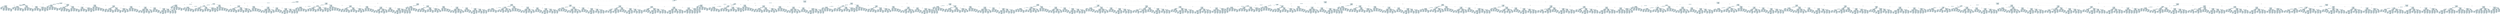 digraph "[End]" {
"0x2bbea10" [label="[flag <-- TRUE   otimes 0x2bbea70 oplus 0x2c0ba20]", color=lightblue,style=filled,shape=box]
"0x2bbea10" -> "0x2bbea70" [label=extend_pre,color=black]
"0x2bbea70" [label="[identity_transfer otimes 0 oplus 0x2bbead0]", color=lightblue,style=filled,shape=box]
"0x2bbea70" -> "0x2bbead0" [label=combine_pre,color=black]
"0x2bbead0" [label="[y <-- x - 1 otimes 0x2bbeb30 oplus 0x2bee920]", color=lightblue,style=filled,shape=box]
"0x2bbead0" -> "0x2bbeb30" [label=extend_pre,color=black]
"0x2bbeb30" [label="[identity_transfer otimes 0 oplus 0x2be5380]", color=lightblue,style=filled,shape=box]
"0x2bbeb30" -> "0x2be5380" [label=combine_pre,color=black]
"0x2be5380" [label="[x <-- x + 1 otimes 0x2be53e0 oplus 0x2be7ba0]", color=lightblue,style=filled,shape=box]
"0x2be5380" -> "0x2be53e0" [label=extend_pre,color=black]
"0x2be53e0" [label="[identity_transfer otimes 0 oplus 0x2be5440]", color=lightblue,style=filled,shape=box]
"0x2be53e0" -> "0x2be5440" [label=combine_pre,color=black]
"0x2be5440" [label="[x <= y otimes 0x2be54a0 oplus 0x2be5ec0]", color=lightblue,style=filled,shape=box]
"0x2be5440" -> "0x2be54a0" [label=extend_pre,color=black]
"0x2be54a0" [label="[identity_transfer otimes 0 oplus 0x2be5500]", color=lightblue,style=filled,shape=box]
"0x2be54a0" -> "0x2be5500" [label=combine_pre,color=black]
"0x2be5500" [label="[x <-- x - 1 otimes 0x2be5560 oplus 0x2be55c0]", color=lightblue,style=filled,shape=box]
"0x2be5500" -> "0x2be5560" [label=extend_pre,color=black]
"0x2be5560" [label="[z < 50 otimes 0 oplus 0]", color=lightblue,style=filled,shape=box]
"0x2be5500" -> "0x2be55c0" [label=combine_pre,color=black]
"0x2be55c0" [label="[x <-- 20   otimes 0x2be5620 oplus 0x2be57a0]", color=lightblue,style=filled,shape=box]
"0x2be55c0" -> "0x2be5620" [label=extend_pre,color=black]
"0x2be5620" [label="[x < 20 otimes 0x2be5680 oplus 0]", color=lightblue,style=filled,shape=box]
"0x2be5620" -> "0x2be5680" [label=extend_pre,color=black]
"0x2be5680" [label="[x <-- x - 2 otimes 0x2be56e0 oplus 0]", color=lightblue,style=filled,shape=box]
"0x2be5680" -> "0x2be56e0" [label=extend_pre,color=black]
"0x2be56e0" [label="[z < 100 otimes 0x2be5740 oplus 0]", color=lightblue,style=filled,shape=box]
"0x2be56e0" -> "0x2be5740" [label=extend_pre,color=black]
"0x2be5740" [label="[z >= 50 otimes 0 oplus 0]", color=lightblue,style=filled,shape=box]
"0x2be55c0" -> "0x2be57a0" [label=combine_pre,color=black]
"0x2be57a0" [label="[x <-- 10   otimes 0x2be5800 oplus 0x2be59e0]", color=lightblue,style=filled,shape=box]
"0x2be57a0" -> "0x2be5800" [label=extend_pre,color=black]
"0x2be5800" [label="[x < 10 otimes 0x2be5860 oplus 0]", color=lightblue,style=filled,shape=box]
"0x2be5800" -> "0x2be5860" [label=extend_pre,color=black]
"0x2be5860" [label="[x >= 20 otimes 0x2be58c0 oplus 0]", color=lightblue,style=filled,shape=box]
"0x2be5860" -> "0x2be58c0" [label=extend_pre,color=black]
"0x2be58c0" [label="[x <-- x - 2 otimes 0x2be5920 oplus 0]", color=lightblue,style=filled,shape=box]
"0x2be58c0" -> "0x2be5920" [label=extend_pre,color=black]
"0x2be5920" [label="[z < 100 otimes 0x2be5980 oplus 0]", color=lightblue,style=filled,shape=box]
"0x2be5920" -> "0x2be5980" [label=extend_pre,color=black]
"0x2be5980" [label="[z >= 50 otimes 0 oplus 0]", color=lightblue,style=filled,shape=box]
"0x2be57a0" -> "0x2be59e0" [label=combine_pre,color=black]
"0x2be59e0" [label="[x >= 10 otimes 0x2be5a40 oplus 0x2be5bc0]", color=lightblue,style=filled,shape=box]
"0x2be59e0" -> "0x2be5a40" [label=extend_pre,color=black]
"0x2be5a40" [label="[x >= 20 otimes 0x2be5aa0 oplus 0]", color=lightblue,style=filled,shape=box]
"0x2be5a40" -> "0x2be5aa0" [label=extend_pre,color=black]
"0x2be5aa0" [label="[x <-- x - 2 otimes 0x2be5b00 oplus 0]", color=lightblue,style=filled,shape=box]
"0x2be5aa0" -> "0x2be5b00" [label=extend_pre,color=black]
"0x2be5b00" [label="[z < 100 otimes 0x2be5b60 oplus 0]", color=lightblue,style=filled,shape=box]
"0x2be5b00" -> "0x2be5b60" [label=extend_pre,color=black]
"0x2be5b60" [label="[z >= 50 otimes 0 oplus 0]", color=lightblue,style=filled,shape=box]
"0x2be59e0" -> "0x2be5bc0" [label=combine_pre,color=black]
"0x2be5bc0" [label="[x <-- x - 3 otimes 0x2be5c20 oplus 0x2be5d40]", color=lightblue,style=filled,shape=box]
"0x2be5bc0" -> "0x2be5c20" [label=extend_pre,color=black]
"0x2be5c20" [label="[z < 200 otimes 0x2be5c80 oplus 0]", color=lightblue,style=filled,shape=box]
"0x2be5c20" -> "0x2be5c80" [label=extend_pre,color=black]
"0x2be5c80" [label="[z >= 100 otimes 0x2be5ce0 oplus 0]", color=lightblue,style=filled,shape=box]
"0x2be5c80" -> "0x2be5ce0" [label=extend_pre,color=black]
"0x2be5ce0" [label="[z >= 50 otimes 0 oplus 0]", color=lightblue,style=filled,shape=box]
"0x2be5bc0" -> "0x2be5d40" [label=combine_pre,color=black]
"0x2be5d40" [label="[x <-- 50   otimes 0x2be5da0 oplus 0]", color=lightblue,style=filled,shape=box]
"0x2be5d40" -> "0x2be5da0" [label=extend_pre,color=black]
"0x2be5da0" [label="[z >= 200 otimes 0x2be5e00 oplus 0]", color=lightblue,style=filled,shape=box]
"0x2be5da0" -> "0x2be5e00" [label=extend_pre,color=black]
"0x2be5e00" [label="[z >= 100 otimes 0x2be5e60 oplus 0]", color=lightblue,style=filled,shape=box]
"0x2be5e00" -> "0x2be5e60" [label=extend_pre,color=black]
"0x2be5e60" [label="[z >= 50 otimes 0 oplus 0]", color=lightblue,style=filled,shape=box]
"0x2be5440" -> "0x2be5ec0" [label=combine_pre,color=black]
"0x2be5ec0" [label="[x <= y otimes 0x2be5f20 oplus 0x2be6880]", color=lightblue,style=filled,shape=box]
"0x2be5ec0" -> "0x2be5f20" [label=extend_pre,color=black]
"0x2be5f20" [label="[identity_transfer otimes 0 oplus 0x2be5f80]", color=lightblue,style=filled,shape=box]
"0x2be5f20" -> "0x2be5f80" [label=combine_pre,color=black]
"0x2be5f80" [label="[x <-- 20   otimes 0x2be5fe0 oplus 0x2be6160]", color=lightblue,style=filled,shape=box]
"0x2be5f80" -> "0x2be5fe0" [label=extend_pre,color=black]
"0x2be5fe0" [label="[x < 20 otimes 0x2be6040 oplus 0]", color=lightblue,style=filled,shape=box]
"0x2be5fe0" -> "0x2be6040" [label=extend_pre,color=black]
"0x2be6040" [label="[x <-- x - 2 otimes 0x2be60a0 oplus 0]", color=lightblue,style=filled,shape=box]
"0x2be6040" -> "0x2be60a0" [label=extend_pre,color=black]
"0x2be60a0" [label="[z < 100 otimes 0x2be6100 oplus 0]", color=lightblue,style=filled,shape=box]
"0x2be60a0" -> "0x2be6100" [label=extend_pre,color=black]
"0x2be6100" [label="[z >= 50 otimes 0 oplus 0]", color=lightblue,style=filled,shape=box]
"0x2be5f80" -> "0x2be6160" [label=combine_pre,color=black]
"0x2be6160" [label="[x <-- 10   otimes 0x2be61c0 oplus 0x2be63a0]", color=lightblue,style=filled,shape=box]
"0x2be6160" -> "0x2be61c0" [label=extend_pre,color=black]
"0x2be61c0" [label="[x < 10 otimes 0x2be6220 oplus 0]", color=lightblue,style=filled,shape=box]
"0x2be61c0" -> "0x2be6220" [label=extend_pre,color=black]
"0x2be6220" [label="[x >= 20 otimes 0x2be6280 oplus 0]", color=lightblue,style=filled,shape=box]
"0x2be6220" -> "0x2be6280" [label=extend_pre,color=black]
"0x2be6280" [label="[x <-- x - 2 otimes 0x2be62e0 oplus 0]", color=lightblue,style=filled,shape=box]
"0x2be6280" -> "0x2be62e0" [label=extend_pre,color=black]
"0x2be62e0" [label="[z < 100 otimes 0x2be6340 oplus 0]", color=lightblue,style=filled,shape=box]
"0x2be62e0" -> "0x2be6340" [label=extend_pre,color=black]
"0x2be6340" [label="[z >= 50 otimes 0 oplus 0]", color=lightblue,style=filled,shape=box]
"0x2be6160" -> "0x2be63a0" [label=combine_pre,color=black]
"0x2be63a0" [label="[x >= 10 otimes 0x2be6400 oplus 0x2be6580]", color=lightblue,style=filled,shape=box]
"0x2be63a0" -> "0x2be6400" [label=extend_pre,color=black]
"0x2be6400" [label="[x >= 20 otimes 0x2be6460 oplus 0]", color=lightblue,style=filled,shape=box]
"0x2be6400" -> "0x2be6460" [label=extend_pre,color=black]
"0x2be6460" [label="[x <-- x - 2 otimes 0x2be64c0 oplus 0]", color=lightblue,style=filled,shape=box]
"0x2be6460" -> "0x2be64c0" [label=extend_pre,color=black]
"0x2be64c0" [label="[z < 100 otimes 0x2be6520 oplus 0]", color=lightblue,style=filled,shape=box]
"0x2be64c0" -> "0x2be6520" [label=extend_pre,color=black]
"0x2be6520" [label="[z >= 50 otimes 0 oplus 0]", color=lightblue,style=filled,shape=box]
"0x2be63a0" -> "0x2be6580" [label=combine_pre,color=black]
"0x2be6580" [label="[x <-- x - 3 otimes 0x2be65e0 oplus 0x2be6700]", color=lightblue,style=filled,shape=box]
"0x2be6580" -> "0x2be65e0" [label=extend_pre,color=black]
"0x2be65e0" [label="[z < 200 otimes 0x2be6640 oplus 0]", color=lightblue,style=filled,shape=box]
"0x2be65e0" -> "0x2be6640" [label=extend_pre,color=black]
"0x2be6640" [label="[z >= 100 otimes 0x2be66a0 oplus 0]", color=lightblue,style=filled,shape=box]
"0x2be6640" -> "0x2be66a0" [label=extend_pre,color=black]
"0x2be66a0" [label="[z >= 50 otimes 0 oplus 0]", color=lightblue,style=filled,shape=box]
"0x2be6580" -> "0x2be6700" [label=combine_pre,color=black]
"0x2be6700" [label="[x <-- 50   otimes 0x2be6760 oplus 0]", color=lightblue,style=filled,shape=box]
"0x2be6700" -> "0x2be6760" [label=extend_pre,color=black]
"0x2be6760" [label="[z >= 200 otimes 0x2be67c0 oplus 0]", color=lightblue,style=filled,shape=box]
"0x2be6760" -> "0x2be67c0" [label=extend_pre,color=black]
"0x2be67c0" [label="[z >= 100 otimes 0x2be6820 oplus 0]", color=lightblue,style=filled,shape=box]
"0x2be67c0" -> "0x2be6820" [label=extend_pre,color=black]
"0x2be6820" [label="[z >= 50 otimes 0 oplus 0]", color=lightblue,style=filled,shape=box]
"0x2be5ec0" -> "0x2be6880" [label=combine_pre,color=black]
"0x2be6880" [label="[x <= y otimes 0x2be68e0 oplus 0x2be7060]", color=lightblue,style=filled,shape=box]
"0x2be6880" -> "0x2be68e0" [label=extend_pre,color=black]
"0x2be68e0" [label="[identity_transfer otimes 0 oplus 0x2be6940]", color=lightblue,style=filled,shape=box]
"0x2be68e0" -> "0x2be6940" [label=combine_pre,color=black]
"0x2be6940" [label="[x <-- 10   otimes 0x2be69a0 oplus 0x2be6b80]", color=lightblue,style=filled,shape=box]
"0x2be6940" -> "0x2be69a0" [label=extend_pre,color=black]
"0x2be69a0" [label="[x < 10 otimes 0x2be6a00 oplus 0]", color=lightblue,style=filled,shape=box]
"0x2be69a0" -> "0x2be6a00" [label=extend_pre,color=black]
"0x2be6a00" [label="[x >= 20 otimes 0x2be6a60 oplus 0]", color=lightblue,style=filled,shape=box]
"0x2be6a00" -> "0x2be6a60" [label=extend_pre,color=black]
"0x2be6a60" [label="[x <-- x - 2 otimes 0x2be6ac0 oplus 0]", color=lightblue,style=filled,shape=box]
"0x2be6a60" -> "0x2be6ac0" [label=extend_pre,color=black]
"0x2be6ac0" [label="[z < 100 otimes 0x2be6b20 oplus 0]", color=lightblue,style=filled,shape=box]
"0x2be6ac0" -> "0x2be6b20" [label=extend_pre,color=black]
"0x2be6b20" [label="[z >= 50 otimes 0 oplus 0]", color=lightblue,style=filled,shape=box]
"0x2be6940" -> "0x2be6b80" [label=combine_pre,color=black]
"0x2be6b80" [label="[x >= 10 otimes 0x2be6be0 oplus 0x2be6d60]", color=lightblue,style=filled,shape=box]
"0x2be6b80" -> "0x2be6be0" [label=extend_pre,color=black]
"0x2be6be0" [label="[x >= 20 otimes 0x2be6c40 oplus 0]", color=lightblue,style=filled,shape=box]
"0x2be6be0" -> "0x2be6c40" [label=extend_pre,color=black]
"0x2be6c40" [label="[x <-- x - 2 otimes 0x2be6ca0 oplus 0]", color=lightblue,style=filled,shape=box]
"0x2be6c40" -> "0x2be6ca0" [label=extend_pre,color=black]
"0x2be6ca0" [label="[z < 100 otimes 0x2be6d00 oplus 0]", color=lightblue,style=filled,shape=box]
"0x2be6ca0" -> "0x2be6d00" [label=extend_pre,color=black]
"0x2be6d00" [label="[z >= 50 otimes 0 oplus 0]", color=lightblue,style=filled,shape=box]
"0x2be6b80" -> "0x2be6d60" [label=combine_pre,color=black]
"0x2be6d60" [label="[x <-- x - 3 otimes 0x2be6dc0 oplus 0x2be6ee0]", color=lightblue,style=filled,shape=box]
"0x2be6d60" -> "0x2be6dc0" [label=extend_pre,color=black]
"0x2be6dc0" [label="[z < 200 otimes 0x2be6e20 oplus 0]", color=lightblue,style=filled,shape=box]
"0x2be6dc0" -> "0x2be6e20" [label=extend_pre,color=black]
"0x2be6e20" [label="[z >= 100 otimes 0x2be6e80 oplus 0]", color=lightblue,style=filled,shape=box]
"0x2be6e20" -> "0x2be6e80" [label=extend_pre,color=black]
"0x2be6e80" [label="[z >= 50 otimes 0 oplus 0]", color=lightblue,style=filled,shape=box]
"0x2be6d60" -> "0x2be6ee0" [label=combine_pre,color=black]
"0x2be6ee0" [label="[x <-- 50   otimes 0x2be6f40 oplus 0]", color=lightblue,style=filled,shape=box]
"0x2be6ee0" -> "0x2be6f40" [label=extend_pre,color=black]
"0x2be6f40" [label="[z >= 200 otimes 0x2be6fa0 oplus 0]", color=lightblue,style=filled,shape=box]
"0x2be6f40" -> "0x2be6fa0" [label=extend_pre,color=black]
"0x2be6fa0" [label="[z >= 100 otimes 0x2be7000 oplus 0]", color=lightblue,style=filled,shape=box]
"0x2be6fa0" -> "0x2be7000" [label=extend_pre,color=black]
"0x2be7000" [label="[z >= 50 otimes 0 oplus 0]", color=lightblue,style=filled,shape=box]
"0x2be6880" -> "0x2be7060" [label=combine_pre,color=black]
"0x2be7060" [label="[x <= y otimes 0x2be70c0 oplus 0x2be7600]", color=lightblue,style=filled,shape=box]
"0x2be7060" -> "0x2be70c0" [label=extend_pre,color=black]
"0x2be70c0" [label="[identity_transfer otimes 0 oplus 0x2be7120]", color=lightblue,style=filled,shape=box]
"0x2be70c0" -> "0x2be7120" [label=combine_pre,color=black]
"0x2be7120" [label="[x >= 10 otimes 0x2be7180 oplus 0x2be7300]", color=lightblue,style=filled,shape=box]
"0x2be7120" -> "0x2be7180" [label=extend_pre,color=black]
"0x2be7180" [label="[x >= 20 otimes 0x2be71e0 oplus 0]", color=lightblue,style=filled,shape=box]
"0x2be7180" -> "0x2be71e0" [label=extend_pre,color=black]
"0x2be71e0" [label="[x <-- x - 2 otimes 0x2be7240 oplus 0]", color=lightblue,style=filled,shape=box]
"0x2be71e0" -> "0x2be7240" [label=extend_pre,color=black]
"0x2be7240" [label="[z < 100 otimes 0x2be72a0 oplus 0]", color=lightblue,style=filled,shape=box]
"0x2be7240" -> "0x2be72a0" [label=extend_pre,color=black]
"0x2be72a0" [label="[z >= 50 otimes 0 oplus 0]", color=lightblue,style=filled,shape=box]
"0x2be7120" -> "0x2be7300" [label=combine_pre,color=black]
"0x2be7300" [label="[x <-- x - 3 otimes 0x2be7360 oplus 0x2be7480]", color=lightblue,style=filled,shape=box]
"0x2be7300" -> "0x2be7360" [label=extend_pre,color=black]
"0x2be7360" [label="[z < 200 otimes 0x2be73c0 oplus 0]", color=lightblue,style=filled,shape=box]
"0x2be7360" -> "0x2be73c0" [label=extend_pre,color=black]
"0x2be73c0" [label="[z >= 100 otimes 0x2be7420 oplus 0]", color=lightblue,style=filled,shape=box]
"0x2be73c0" -> "0x2be7420" [label=extend_pre,color=black]
"0x2be7420" [label="[z >= 50 otimes 0 oplus 0]", color=lightblue,style=filled,shape=box]
"0x2be7300" -> "0x2be7480" [label=combine_pre,color=black]
"0x2be7480" [label="[x <-- 50   otimes 0x2be74e0 oplus 0]", color=lightblue,style=filled,shape=box]
"0x2be7480" -> "0x2be74e0" [label=extend_pre,color=black]
"0x2be74e0" [label="[z >= 200 otimes 0x2be7540 oplus 0]", color=lightblue,style=filled,shape=box]
"0x2be74e0" -> "0x2be7540" [label=extend_pre,color=black]
"0x2be7540" [label="[z >= 100 otimes 0x2be75a0 oplus 0]", color=lightblue,style=filled,shape=box]
"0x2be7540" -> "0x2be75a0" [label=extend_pre,color=black]
"0x2be75a0" [label="[z >= 50 otimes 0 oplus 0]", color=lightblue,style=filled,shape=box]
"0x2be7060" -> "0x2be7600" [label=combine_pre,color=black]
"0x2be7600" [label="[x <= y otimes 0x2be7660 oplus 0x2be79c0]", color=lightblue,style=filled,shape=box]
"0x2be7600" -> "0x2be7660" [label=extend_pre,color=black]
"0x2be7660" [label="[identity_transfer otimes 0 oplus 0x2be76c0]", color=lightblue,style=filled,shape=box]
"0x2be7660" -> "0x2be76c0" [label=combine_pre,color=black]
"0x2be76c0" [label="[x <-- x - 3 otimes 0x2be7720 oplus 0x2be7840]", color=lightblue,style=filled,shape=box]
"0x2be76c0" -> "0x2be7720" [label=extend_pre,color=black]
"0x2be7720" [label="[z < 200 otimes 0x2be7780 oplus 0]", color=lightblue,style=filled,shape=box]
"0x2be7720" -> "0x2be7780" [label=extend_pre,color=black]
"0x2be7780" [label="[z >= 100 otimes 0x2be77e0 oplus 0]", color=lightblue,style=filled,shape=box]
"0x2be7780" -> "0x2be77e0" [label=extend_pre,color=black]
"0x2be77e0" [label="[z >= 50 otimes 0 oplus 0]", color=lightblue,style=filled,shape=box]
"0x2be76c0" -> "0x2be7840" [label=combine_pre,color=black]
"0x2be7840" [label="[x <-- 50   otimes 0x2be78a0 oplus 0]", color=lightblue,style=filled,shape=box]
"0x2be7840" -> "0x2be78a0" [label=extend_pre,color=black]
"0x2be78a0" [label="[z >= 200 otimes 0x2be7900 oplus 0]", color=lightblue,style=filled,shape=box]
"0x2be78a0" -> "0x2be7900" [label=extend_pre,color=black]
"0x2be7900" [label="[z >= 100 otimes 0x2be7960 oplus 0]", color=lightblue,style=filled,shape=box]
"0x2be7900" -> "0x2be7960" [label=extend_pre,color=black]
"0x2be7960" [label="[z >= 50 otimes 0 oplus 0]", color=lightblue,style=filled,shape=box]
"0x2be7600" -> "0x2be79c0" [label=combine_pre,color=black]
"0x2be79c0" [label="[x <= y otimes 0x2be7a20 oplus 0]", color=lightblue,style=filled,shape=box]
"0x2be79c0" -> "0x2be7a20" [label=extend_pre,color=black]
"0x2be7a20" [label="[x <-- 50   otimes 0x2be7a80 oplus 0]", color=lightblue,style=filled,shape=box]
"0x2be7a20" -> "0x2be7a80" [label=extend_pre,color=black]
"0x2be7a80" [label="[z >= 200 otimes 0x2be7ae0 oplus 0]", color=lightblue,style=filled,shape=box]
"0x2be7a80" -> "0x2be7ae0" [label=extend_pre,color=black]
"0x2be7ae0" [label="[z >= 100 otimes 0x2be7b40 oplus 0]", color=lightblue,style=filled,shape=box]
"0x2be7ae0" -> "0x2be7b40" [label=extend_pre,color=black]
"0x2be7b40" [label="[z >= 50 otimes 0 oplus 0]", color=lightblue,style=filled,shape=box]
"0x2be5380" -> "0x2be7ba0" [label=combine_pre,color=black]
"0x2be7ba0" [label="[x > y otimes 0x2be7c00 oplus 0x2be8620]", color=lightblue,style=filled,shape=box]
"0x2be7ba0" -> "0x2be7c00" [label=extend_pre,color=black]
"0x2be7c00" [label="[identity_transfer otimes 0 oplus 0x2be7c60]", color=lightblue,style=filled,shape=box]
"0x2be7c00" -> "0x2be7c60" [label=combine_pre,color=black]
"0x2be7c60" [label="[x <-- x - 1 otimes 0x2be7cc0 oplus 0x2be7d20]", color=lightblue,style=filled,shape=box]
"0x2be7c60" -> "0x2be7cc0" [label=extend_pre,color=black]
"0x2be7cc0" [label="[z < 50 otimes 0 oplus 0]", color=lightblue,style=filled,shape=box]
"0x2be7c60" -> "0x2be7d20" [label=combine_pre,color=black]
"0x2be7d20" [label="[x <-- 20   otimes 0x2be7d80 oplus 0x2be7f00]", color=lightblue,style=filled,shape=box]
"0x2be7d20" -> "0x2be7d80" [label=extend_pre,color=black]
"0x2be7d80" [label="[x < 20 otimes 0x2be7de0 oplus 0]", color=lightblue,style=filled,shape=box]
"0x2be7d80" -> "0x2be7de0" [label=extend_pre,color=black]
"0x2be7de0" [label="[x <-- x - 2 otimes 0x2be7e40 oplus 0]", color=lightblue,style=filled,shape=box]
"0x2be7de0" -> "0x2be7e40" [label=extend_pre,color=black]
"0x2be7e40" [label="[z < 100 otimes 0x2be7ea0 oplus 0]", color=lightblue,style=filled,shape=box]
"0x2be7e40" -> "0x2be7ea0" [label=extend_pre,color=black]
"0x2be7ea0" [label="[z >= 50 otimes 0 oplus 0]", color=lightblue,style=filled,shape=box]
"0x2be7d20" -> "0x2be7f00" [label=combine_pre,color=black]
"0x2be7f00" [label="[x <-- 10   otimes 0x2be7f60 oplus 0x2be8140]", color=lightblue,style=filled,shape=box]
"0x2be7f00" -> "0x2be7f60" [label=extend_pre,color=black]
"0x2be7f60" [label="[x < 10 otimes 0x2be7fc0 oplus 0]", color=lightblue,style=filled,shape=box]
"0x2be7f60" -> "0x2be7fc0" [label=extend_pre,color=black]
"0x2be7fc0" [label="[x >= 20 otimes 0x2be8020 oplus 0]", color=lightblue,style=filled,shape=box]
"0x2be7fc0" -> "0x2be8020" [label=extend_pre,color=black]
"0x2be8020" [label="[x <-- x - 2 otimes 0x2be8080 oplus 0]", color=lightblue,style=filled,shape=box]
"0x2be8020" -> "0x2be8080" [label=extend_pre,color=black]
"0x2be8080" [label="[z < 100 otimes 0x2be80e0 oplus 0]", color=lightblue,style=filled,shape=box]
"0x2be8080" -> "0x2be80e0" [label=extend_pre,color=black]
"0x2be80e0" [label="[z >= 50 otimes 0 oplus 0]", color=lightblue,style=filled,shape=box]
"0x2be7f00" -> "0x2be8140" [label=combine_pre,color=black]
"0x2be8140" [label="[x >= 10 otimes 0x2be81a0 oplus 0x2be8320]", color=lightblue,style=filled,shape=box]
"0x2be8140" -> "0x2be81a0" [label=extend_pre,color=black]
"0x2be81a0" [label="[x >= 20 otimes 0x2be8200 oplus 0]", color=lightblue,style=filled,shape=box]
"0x2be81a0" -> "0x2be8200" [label=extend_pre,color=black]
"0x2be8200" [label="[x <-- x - 2 otimes 0x2be8260 oplus 0]", color=lightblue,style=filled,shape=box]
"0x2be8200" -> "0x2be8260" [label=extend_pre,color=black]
"0x2be8260" [label="[z < 100 otimes 0x2be82c0 oplus 0]", color=lightblue,style=filled,shape=box]
"0x2be8260" -> "0x2be82c0" [label=extend_pre,color=black]
"0x2be82c0" [label="[z >= 50 otimes 0 oplus 0]", color=lightblue,style=filled,shape=box]
"0x2be8140" -> "0x2be8320" [label=combine_pre,color=black]
"0x2be8320" [label="[x <-- x - 3 otimes 0x2be8380 oplus 0x2be84a0]", color=lightblue,style=filled,shape=box]
"0x2be8320" -> "0x2be8380" [label=extend_pre,color=black]
"0x2be8380" [label="[z < 200 otimes 0x2be83e0 oplus 0]", color=lightblue,style=filled,shape=box]
"0x2be8380" -> "0x2be83e0" [label=extend_pre,color=black]
"0x2be83e0" [label="[z >= 100 otimes 0x2be8440 oplus 0]", color=lightblue,style=filled,shape=box]
"0x2be83e0" -> "0x2be8440" [label=extend_pre,color=black]
"0x2be8440" [label="[z >= 50 otimes 0 oplus 0]", color=lightblue,style=filled,shape=box]
"0x2be8320" -> "0x2be84a0" [label=combine_pre,color=black]
"0x2be84a0" [label="[x <-- 50   otimes 0x2be8500 oplus 0]", color=lightblue,style=filled,shape=box]
"0x2be84a0" -> "0x2be8500" [label=extend_pre,color=black]
"0x2be8500" [label="[z >= 200 otimes 0x2be8560 oplus 0]", color=lightblue,style=filled,shape=box]
"0x2be8500" -> "0x2be8560" [label=extend_pre,color=black]
"0x2be8560" [label="[z >= 100 otimes 0x2be85c0 oplus 0]", color=lightblue,style=filled,shape=box]
"0x2be8560" -> "0x2be85c0" [label=extend_pre,color=black]
"0x2be85c0" [label="[z >= 50 otimes 0 oplus 0]", color=lightblue,style=filled,shape=box]
"0x2be7ba0" -> "0x2be8620" [label=combine_pre,color=black]
"0x2be8620" [label="[x <-- x + 1 otimes 0x2be8680 oplus 0x2bea3c0]", color=lightblue,style=filled,shape=box]
"0x2be8620" -> "0x2be8680" [label=extend_pre,color=black]
"0x2be8680" [label="[identity_transfer otimes 0 oplus 0x2be86e0]", color=lightblue,style=filled,shape=box]
"0x2be8680" -> "0x2be86e0" [label=combine_pre,color=black]
"0x2be86e0" [label="[x <= y otimes 0x2be8740 oplus 0x2be90a0]", color=lightblue,style=filled,shape=box]
"0x2be86e0" -> "0x2be8740" [label=extend_pre,color=black]
"0x2be8740" [label="[identity_transfer otimes 0 oplus 0x2be87a0]", color=lightblue,style=filled,shape=box]
"0x2be8740" -> "0x2be87a0" [label=combine_pre,color=black]
"0x2be87a0" [label="[x <-- 20   otimes 0x2be8800 oplus 0x2be8980]", color=lightblue,style=filled,shape=box]
"0x2be87a0" -> "0x2be8800" [label=extend_pre,color=black]
"0x2be8800" [label="[x < 20 otimes 0x2be8860 oplus 0]", color=lightblue,style=filled,shape=box]
"0x2be8800" -> "0x2be8860" [label=extend_pre,color=black]
"0x2be8860" [label="[x <-- x - 2 otimes 0x2be88c0 oplus 0]", color=lightblue,style=filled,shape=box]
"0x2be8860" -> "0x2be88c0" [label=extend_pre,color=black]
"0x2be88c0" [label="[z < 100 otimes 0x2be8920 oplus 0]", color=lightblue,style=filled,shape=box]
"0x2be88c0" -> "0x2be8920" [label=extend_pre,color=black]
"0x2be8920" [label="[z >= 50 otimes 0 oplus 0]", color=lightblue,style=filled,shape=box]
"0x2be87a0" -> "0x2be8980" [label=combine_pre,color=black]
"0x2be8980" [label="[x <-- 10   otimes 0x2be89e0 oplus 0x2be8bc0]", color=lightblue,style=filled,shape=box]
"0x2be8980" -> "0x2be89e0" [label=extend_pre,color=black]
"0x2be89e0" [label="[x < 10 otimes 0x2be8a40 oplus 0]", color=lightblue,style=filled,shape=box]
"0x2be89e0" -> "0x2be8a40" [label=extend_pre,color=black]
"0x2be8a40" [label="[x >= 20 otimes 0x2be8aa0 oplus 0]", color=lightblue,style=filled,shape=box]
"0x2be8a40" -> "0x2be8aa0" [label=extend_pre,color=black]
"0x2be8aa0" [label="[x <-- x - 2 otimes 0x2be8b00 oplus 0]", color=lightblue,style=filled,shape=box]
"0x2be8aa0" -> "0x2be8b00" [label=extend_pre,color=black]
"0x2be8b00" [label="[z < 100 otimes 0x2be8b60 oplus 0]", color=lightblue,style=filled,shape=box]
"0x2be8b00" -> "0x2be8b60" [label=extend_pre,color=black]
"0x2be8b60" [label="[z >= 50 otimes 0 oplus 0]", color=lightblue,style=filled,shape=box]
"0x2be8980" -> "0x2be8bc0" [label=combine_pre,color=black]
"0x2be8bc0" [label="[x >= 10 otimes 0x2be8c20 oplus 0x2be8da0]", color=lightblue,style=filled,shape=box]
"0x2be8bc0" -> "0x2be8c20" [label=extend_pre,color=black]
"0x2be8c20" [label="[x >= 20 otimes 0x2be8c80 oplus 0]", color=lightblue,style=filled,shape=box]
"0x2be8c20" -> "0x2be8c80" [label=extend_pre,color=black]
"0x2be8c80" [label="[x <-- x - 2 otimes 0x2be8ce0 oplus 0]", color=lightblue,style=filled,shape=box]
"0x2be8c80" -> "0x2be8ce0" [label=extend_pre,color=black]
"0x2be8ce0" [label="[z < 100 otimes 0x2be8d40 oplus 0]", color=lightblue,style=filled,shape=box]
"0x2be8ce0" -> "0x2be8d40" [label=extend_pre,color=black]
"0x2be8d40" [label="[z >= 50 otimes 0 oplus 0]", color=lightblue,style=filled,shape=box]
"0x2be8bc0" -> "0x2be8da0" [label=combine_pre,color=black]
"0x2be8da0" [label="[x <-- x - 3 otimes 0x2be8e00 oplus 0x2be8f20]", color=lightblue,style=filled,shape=box]
"0x2be8da0" -> "0x2be8e00" [label=extend_pre,color=black]
"0x2be8e00" [label="[z < 200 otimes 0x2be8e60 oplus 0]", color=lightblue,style=filled,shape=box]
"0x2be8e00" -> "0x2be8e60" [label=extend_pre,color=black]
"0x2be8e60" [label="[z >= 100 otimes 0x2be8ec0 oplus 0]", color=lightblue,style=filled,shape=box]
"0x2be8e60" -> "0x2be8ec0" [label=extend_pre,color=black]
"0x2be8ec0" [label="[z >= 50 otimes 0 oplus 0]", color=lightblue,style=filled,shape=box]
"0x2be8da0" -> "0x2be8f20" [label=combine_pre,color=black]
"0x2be8f20" [label="[x <-- 50   otimes 0x2be8f80 oplus 0]", color=lightblue,style=filled,shape=box]
"0x2be8f20" -> "0x2be8f80" [label=extend_pre,color=black]
"0x2be8f80" [label="[z >= 200 otimes 0x2be8fe0 oplus 0]", color=lightblue,style=filled,shape=box]
"0x2be8f80" -> "0x2be8fe0" [label=extend_pre,color=black]
"0x2be8fe0" [label="[z >= 100 otimes 0x2be9040 oplus 0]", color=lightblue,style=filled,shape=box]
"0x2be8fe0" -> "0x2be9040" [label=extend_pre,color=black]
"0x2be9040" [label="[z >= 50 otimes 0 oplus 0]", color=lightblue,style=filled,shape=box]
"0x2be86e0" -> "0x2be90a0" [label=combine_pre,color=black]
"0x2be90a0" [label="[x <= y otimes 0x2be9100 oplus 0x2be9880]", color=lightblue,style=filled,shape=box]
"0x2be90a0" -> "0x2be9100" [label=extend_pre,color=black]
"0x2be9100" [label="[identity_transfer otimes 0 oplus 0x2be9160]", color=lightblue,style=filled,shape=box]
"0x2be9100" -> "0x2be9160" [label=combine_pre,color=black]
"0x2be9160" [label="[x <-- 10   otimes 0x2be91c0 oplus 0x2be93a0]", color=lightblue,style=filled,shape=box]
"0x2be9160" -> "0x2be91c0" [label=extend_pre,color=black]
"0x2be91c0" [label="[x < 10 otimes 0x2be9220 oplus 0]", color=lightblue,style=filled,shape=box]
"0x2be91c0" -> "0x2be9220" [label=extend_pre,color=black]
"0x2be9220" [label="[x >= 20 otimes 0x2be9280 oplus 0]", color=lightblue,style=filled,shape=box]
"0x2be9220" -> "0x2be9280" [label=extend_pre,color=black]
"0x2be9280" [label="[x <-- x - 2 otimes 0x2be92e0 oplus 0]", color=lightblue,style=filled,shape=box]
"0x2be9280" -> "0x2be92e0" [label=extend_pre,color=black]
"0x2be92e0" [label="[z < 100 otimes 0x2be9340 oplus 0]", color=lightblue,style=filled,shape=box]
"0x2be92e0" -> "0x2be9340" [label=extend_pre,color=black]
"0x2be9340" [label="[z >= 50 otimes 0 oplus 0]", color=lightblue,style=filled,shape=box]
"0x2be9160" -> "0x2be93a0" [label=combine_pre,color=black]
"0x2be93a0" [label="[x >= 10 otimes 0x2be9400 oplus 0x2be9580]", color=lightblue,style=filled,shape=box]
"0x2be93a0" -> "0x2be9400" [label=extend_pre,color=black]
"0x2be9400" [label="[x >= 20 otimes 0x2be9460 oplus 0]", color=lightblue,style=filled,shape=box]
"0x2be9400" -> "0x2be9460" [label=extend_pre,color=black]
"0x2be9460" [label="[x <-- x - 2 otimes 0x2be94c0 oplus 0]", color=lightblue,style=filled,shape=box]
"0x2be9460" -> "0x2be94c0" [label=extend_pre,color=black]
"0x2be94c0" [label="[z < 100 otimes 0x2be9520 oplus 0]", color=lightblue,style=filled,shape=box]
"0x2be94c0" -> "0x2be9520" [label=extend_pre,color=black]
"0x2be9520" [label="[z >= 50 otimes 0 oplus 0]", color=lightblue,style=filled,shape=box]
"0x2be93a0" -> "0x2be9580" [label=combine_pre,color=black]
"0x2be9580" [label="[x <-- x - 3 otimes 0x2be95e0 oplus 0x2be9700]", color=lightblue,style=filled,shape=box]
"0x2be9580" -> "0x2be95e0" [label=extend_pre,color=black]
"0x2be95e0" [label="[z < 200 otimes 0x2be9640 oplus 0]", color=lightblue,style=filled,shape=box]
"0x2be95e0" -> "0x2be9640" [label=extend_pre,color=black]
"0x2be9640" [label="[z >= 100 otimes 0x2be96a0 oplus 0]", color=lightblue,style=filled,shape=box]
"0x2be9640" -> "0x2be96a0" [label=extend_pre,color=black]
"0x2be96a0" [label="[z >= 50 otimes 0 oplus 0]", color=lightblue,style=filled,shape=box]
"0x2be9580" -> "0x2be9700" [label=combine_pre,color=black]
"0x2be9700" [label="[x <-- 50   otimes 0x2be9760 oplus 0]", color=lightblue,style=filled,shape=box]
"0x2be9700" -> "0x2be9760" [label=extend_pre,color=black]
"0x2be9760" [label="[z >= 200 otimes 0x2be97c0 oplus 0]", color=lightblue,style=filled,shape=box]
"0x2be9760" -> "0x2be97c0" [label=extend_pre,color=black]
"0x2be97c0" [label="[z >= 100 otimes 0x2be9820 oplus 0]", color=lightblue,style=filled,shape=box]
"0x2be97c0" -> "0x2be9820" [label=extend_pre,color=black]
"0x2be9820" [label="[z >= 50 otimes 0 oplus 0]", color=lightblue,style=filled,shape=box]
"0x2be90a0" -> "0x2be9880" [label=combine_pre,color=black]
"0x2be9880" [label="[x <= y otimes 0x2be98e0 oplus 0x2be9e20]", color=lightblue,style=filled,shape=box]
"0x2be9880" -> "0x2be98e0" [label=extend_pre,color=black]
"0x2be98e0" [label="[identity_transfer otimes 0 oplus 0x2be9940]", color=lightblue,style=filled,shape=box]
"0x2be98e0" -> "0x2be9940" [label=combine_pre,color=black]
"0x2be9940" [label="[x >= 10 otimes 0x2be99a0 oplus 0x2be9b20]", color=lightblue,style=filled,shape=box]
"0x2be9940" -> "0x2be99a0" [label=extend_pre,color=black]
"0x2be99a0" [label="[x >= 20 otimes 0x2be9a00 oplus 0]", color=lightblue,style=filled,shape=box]
"0x2be99a0" -> "0x2be9a00" [label=extend_pre,color=black]
"0x2be9a00" [label="[x <-- x - 2 otimes 0x2be9a60 oplus 0]", color=lightblue,style=filled,shape=box]
"0x2be9a00" -> "0x2be9a60" [label=extend_pre,color=black]
"0x2be9a60" [label="[z < 100 otimes 0x2be9ac0 oplus 0]", color=lightblue,style=filled,shape=box]
"0x2be9a60" -> "0x2be9ac0" [label=extend_pre,color=black]
"0x2be9ac0" [label="[z >= 50 otimes 0 oplus 0]", color=lightblue,style=filled,shape=box]
"0x2be9940" -> "0x2be9b20" [label=combine_pre,color=black]
"0x2be9b20" [label="[x <-- x - 3 otimes 0x2be9b80 oplus 0x2be9ca0]", color=lightblue,style=filled,shape=box]
"0x2be9b20" -> "0x2be9b80" [label=extend_pre,color=black]
"0x2be9b80" [label="[z < 200 otimes 0x2be9be0 oplus 0]", color=lightblue,style=filled,shape=box]
"0x2be9b80" -> "0x2be9be0" [label=extend_pre,color=black]
"0x2be9be0" [label="[z >= 100 otimes 0x2be9c40 oplus 0]", color=lightblue,style=filled,shape=box]
"0x2be9be0" -> "0x2be9c40" [label=extend_pre,color=black]
"0x2be9c40" [label="[z >= 50 otimes 0 oplus 0]", color=lightblue,style=filled,shape=box]
"0x2be9b20" -> "0x2be9ca0" [label=combine_pre,color=black]
"0x2be9ca0" [label="[x <-- 50   otimes 0x2be9d00 oplus 0]", color=lightblue,style=filled,shape=box]
"0x2be9ca0" -> "0x2be9d00" [label=extend_pre,color=black]
"0x2be9d00" [label="[z >= 200 otimes 0x2be9d60 oplus 0]", color=lightblue,style=filled,shape=box]
"0x2be9d00" -> "0x2be9d60" [label=extend_pre,color=black]
"0x2be9d60" [label="[z >= 100 otimes 0x2be9dc0 oplus 0]", color=lightblue,style=filled,shape=box]
"0x2be9d60" -> "0x2be9dc0" [label=extend_pre,color=black]
"0x2be9dc0" [label="[z >= 50 otimes 0 oplus 0]", color=lightblue,style=filled,shape=box]
"0x2be9880" -> "0x2be9e20" [label=combine_pre,color=black]
"0x2be9e20" [label="[x <= y otimes 0x2be9e80 oplus 0x2bea1e0]", color=lightblue,style=filled,shape=box]
"0x2be9e20" -> "0x2be9e80" [label=extend_pre,color=black]
"0x2be9e80" [label="[identity_transfer otimes 0 oplus 0x2be9ee0]", color=lightblue,style=filled,shape=box]
"0x2be9e80" -> "0x2be9ee0" [label=combine_pre,color=black]
"0x2be9ee0" [label="[x <-- x - 3 otimes 0x2be9f40 oplus 0x2bea060]", color=lightblue,style=filled,shape=box]
"0x2be9ee0" -> "0x2be9f40" [label=extend_pre,color=black]
"0x2be9f40" [label="[z < 200 otimes 0x2be9fa0 oplus 0]", color=lightblue,style=filled,shape=box]
"0x2be9f40" -> "0x2be9fa0" [label=extend_pre,color=black]
"0x2be9fa0" [label="[z >= 100 otimes 0x2bea000 oplus 0]", color=lightblue,style=filled,shape=box]
"0x2be9fa0" -> "0x2bea000" [label=extend_pre,color=black]
"0x2bea000" [label="[z >= 50 otimes 0 oplus 0]", color=lightblue,style=filled,shape=box]
"0x2be9ee0" -> "0x2bea060" [label=combine_pre,color=black]
"0x2bea060" [label="[x <-- 50   otimes 0x2bea0c0 oplus 0]", color=lightblue,style=filled,shape=box]
"0x2bea060" -> "0x2bea0c0" [label=extend_pre,color=black]
"0x2bea0c0" [label="[z >= 200 otimes 0x2bea120 oplus 0]", color=lightblue,style=filled,shape=box]
"0x2bea0c0" -> "0x2bea120" [label=extend_pre,color=black]
"0x2bea120" [label="[z >= 100 otimes 0x2bea180 oplus 0]", color=lightblue,style=filled,shape=box]
"0x2bea120" -> "0x2bea180" [label=extend_pre,color=black]
"0x2bea180" [label="[z >= 50 otimes 0 oplus 0]", color=lightblue,style=filled,shape=box]
"0x2be9e20" -> "0x2bea1e0" [label=combine_pre,color=black]
"0x2bea1e0" [label="[x <= y otimes 0x2bea240 oplus 0]", color=lightblue,style=filled,shape=box]
"0x2bea1e0" -> "0x2bea240" [label=extend_pre,color=black]
"0x2bea240" [label="[x <-- 50   otimes 0x2bea2a0 oplus 0]", color=lightblue,style=filled,shape=box]
"0x2bea240" -> "0x2bea2a0" [label=extend_pre,color=black]
"0x2bea2a0" [label="[z >= 200 otimes 0x2bea300 oplus 0]", color=lightblue,style=filled,shape=box]
"0x2bea2a0" -> "0x2bea300" [label=extend_pre,color=black]
"0x2bea300" [label="[z >= 100 otimes 0x2bea360 oplus 0]", color=lightblue,style=filled,shape=box]
"0x2bea300" -> "0x2bea360" [label=extend_pre,color=black]
"0x2bea360" [label="[z >= 50 otimes 0 oplus 0]", color=lightblue,style=filled,shape=box]
"0x2be8620" -> "0x2bea3c0" [label=combine_pre,color=black]
"0x2bea3c0" [label="[x > y otimes 0x2bea420 oplus 0x2bead80]", color=lightblue,style=filled,shape=box]
"0x2bea3c0" -> "0x2bea420" [label=extend_pre,color=black]
"0x2bea420" [label="[identity_transfer otimes 0 oplus 0x2bea480]", color=lightblue,style=filled,shape=box]
"0x2bea420" -> "0x2bea480" [label=combine_pre,color=black]
"0x2bea480" [label="[x <-- 20   otimes 0x2bea4e0 oplus 0x2bea660]", color=lightblue,style=filled,shape=box]
"0x2bea480" -> "0x2bea4e0" [label=extend_pre,color=black]
"0x2bea4e0" [label="[x < 20 otimes 0x2bea540 oplus 0]", color=lightblue,style=filled,shape=box]
"0x2bea4e0" -> "0x2bea540" [label=extend_pre,color=black]
"0x2bea540" [label="[x <-- x - 2 otimes 0x2bea5a0 oplus 0]", color=lightblue,style=filled,shape=box]
"0x2bea540" -> "0x2bea5a0" [label=extend_pre,color=black]
"0x2bea5a0" [label="[z < 100 otimes 0x2bea600 oplus 0]", color=lightblue,style=filled,shape=box]
"0x2bea5a0" -> "0x2bea600" [label=extend_pre,color=black]
"0x2bea600" [label="[z >= 50 otimes 0 oplus 0]", color=lightblue,style=filled,shape=box]
"0x2bea480" -> "0x2bea660" [label=combine_pre,color=black]
"0x2bea660" [label="[x <-- 10   otimes 0x2bea6c0 oplus 0x2bea8a0]", color=lightblue,style=filled,shape=box]
"0x2bea660" -> "0x2bea6c0" [label=extend_pre,color=black]
"0x2bea6c0" [label="[x < 10 otimes 0x2bea720 oplus 0]", color=lightblue,style=filled,shape=box]
"0x2bea6c0" -> "0x2bea720" [label=extend_pre,color=black]
"0x2bea720" [label="[x >= 20 otimes 0x2bea780 oplus 0]", color=lightblue,style=filled,shape=box]
"0x2bea720" -> "0x2bea780" [label=extend_pre,color=black]
"0x2bea780" [label="[x <-- x - 2 otimes 0x2bea7e0 oplus 0]", color=lightblue,style=filled,shape=box]
"0x2bea780" -> "0x2bea7e0" [label=extend_pre,color=black]
"0x2bea7e0" [label="[z < 100 otimes 0x2bea840 oplus 0]", color=lightblue,style=filled,shape=box]
"0x2bea7e0" -> "0x2bea840" [label=extend_pre,color=black]
"0x2bea840" [label="[z >= 50 otimes 0 oplus 0]", color=lightblue,style=filled,shape=box]
"0x2bea660" -> "0x2bea8a0" [label=combine_pre,color=black]
"0x2bea8a0" [label="[x >= 10 otimes 0x2bea900 oplus 0x2beaa80]", color=lightblue,style=filled,shape=box]
"0x2bea8a0" -> "0x2bea900" [label=extend_pre,color=black]
"0x2bea900" [label="[x >= 20 otimes 0x2bea960 oplus 0]", color=lightblue,style=filled,shape=box]
"0x2bea900" -> "0x2bea960" [label=extend_pre,color=black]
"0x2bea960" [label="[x <-- x - 2 otimes 0x2bea9c0 oplus 0]", color=lightblue,style=filled,shape=box]
"0x2bea960" -> "0x2bea9c0" [label=extend_pre,color=black]
"0x2bea9c0" [label="[z < 100 otimes 0x2beaa20 oplus 0]", color=lightblue,style=filled,shape=box]
"0x2bea9c0" -> "0x2beaa20" [label=extend_pre,color=black]
"0x2beaa20" [label="[z >= 50 otimes 0 oplus 0]", color=lightblue,style=filled,shape=box]
"0x2bea8a0" -> "0x2beaa80" [label=combine_pre,color=black]
"0x2beaa80" [label="[x <-- x - 3 otimes 0x2beaae0 oplus 0x2beac00]", color=lightblue,style=filled,shape=box]
"0x2beaa80" -> "0x2beaae0" [label=extend_pre,color=black]
"0x2beaae0" [label="[z < 200 otimes 0x2beab40 oplus 0]", color=lightblue,style=filled,shape=box]
"0x2beaae0" -> "0x2beab40" [label=extend_pre,color=black]
"0x2beab40" [label="[z >= 100 otimes 0x2beaba0 oplus 0]", color=lightblue,style=filled,shape=box]
"0x2beab40" -> "0x2beaba0" [label=extend_pre,color=black]
"0x2beaba0" [label="[z >= 50 otimes 0 oplus 0]", color=lightblue,style=filled,shape=box]
"0x2beaa80" -> "0x2beac00" [label=combine_pre,color=black]
"0x2beac00" [label="[x <-- 50   otimes 0x2beac60 oplus 0]", color=lightblue,style=filled,shape=box]
"0x2beac00" -> "0x2beac60" [label=extend_pre,color=black]
"0x2beac60" [label="[z >= 200 otimes 0x2beacc0 oplus 0]", color=lightblue,style=filled,shape=box]
"0x2beac60" -> "0x2beacc0" [label=extend_pre,color=black]
"0x2beacc0" [label="[z >= 100 otimes 0x2bead20 oplus 0]", color=lightblue,style=filled,shape=box]
"0x2beacc0" -> "0x2bead20" [label=extend_pre,color=black]
"0x2bead20" [label="[z >= 50 otimes 0 oplus 0]", color=lightblue,style=filled,shape=box]
"0x2bea3c0" -> "0x2bead80" [label=combine_pre,color=black]
"0x2bead80" [label="[x <-- x + 1 otimes 0x2beade0 oplus 0x2bec160]", color=lightblue,style=filled,shape=box]
"0x2bead80" -> "0x2beade0" [label=extend_pre,color=black]
"0x2beade0" [label="[identity_transfer otimes 0 oplus 0x2beae40]", color=lightblue,style=filled,shape=box]
"0x2beade0" -> "0x2beae40" [label=combine_pre,color=black]
"0x2beae40" [label="[x <= y otimes 0x2beaea0 oplus 0x2beb620]", color=lightblue,style=filled,shape=box]
"0x2beae40" -> "0x2beaea0" [label=extend_pre,color=black]
"0x2beaea0" [label="[identity_transfer otimes 0 oplus 0x2beaf00]", color=lightblue,style=filled,shape=box]
"0x2beaea0" -> "0x2beaf00" [label=combine_pre,color=black]
"0x2beaf00" [label="[x <-- 10   otimes 0x2beaf60 oplus 0x2beb140]", color=lightblue,style=filled,shape=box]
"0x2beaf00" -> "0x2beaf60" [label=extend_pre,color=black]
"0x2beaf60" [label="[x < 10 otimes 0x2beafc0 oplus 0]", color=lightblue,style=filled,shape=box]
"0x2beaf60" -> "0x2beafc0" [label=extend_pre,color=black]
"0x2beafc0" [label="[x >= 20 otimes 0x2beb020 oplus 0]", color=lightblue,style=filled,shape=box]
"0x2beafc0" -> "0x2beb020" [label=extend_pre,color=black]
"0x2beb020" [label="[x <-- x - 2 otimes 0x2beb080 oplus 0]", color=lightblue,style=filled,shape=box]
"0x2beb020" -> "0x2beb080" [label=extend_pre,color=black]
"0x2beb080" [label="[z < 100 otimes 0x2beb0e0 oplus 0]", color=lightblue,style=filled,shape=box]
"0x2beb080" -> "0x2beb0e0" [label=extend_pre,color=black]
"0x2beb0e0" [label="[z >= 50 otimes 0 oplus 0]", color=lightblue,style=filled,shape=box]
"0x2beaf00" -> "0x2beb140" [label=combine_pre,color=black]
"0x2beb140" [label="[x >= 10 otimes 0x2beb1a0 oplus 0x2beb320]", color=lightblue,style=filled,shape=box]
"0x2beb140" -> "0x2beb1a0" [label=extend_pre,color=black]
"0x2beb1a0" [label="[x >= 20 otimes 0x2beb200 oplus 0]", color=lightblue,style=filled,shape=box]
"0x2beb1a0" -> "0x2beb200" [label=extend_pre,color=black]
"0x2beb200" [label="[x <-- x - 2 otimes 0x2beb260 oplus 0]", color=lightblue,style=filled,shape=box]
"0x2beb200" -> "0x2beb260" [label=extend_pre,color=black]
"0x2beb260" [label="[z < 100 otimes 0x2beb2c0 oplus 0]", color=lightblue,style=filled,shape=box]
"0x2beb260" -> "0x2beb2c0" [label=extend_pre,color=black]
"0x2beb2c0" [label="[z >= 50 otimes 0 oplus 0]", color=lightblue,style=filled,shape=box]
"0x2beb140" -> "0x2beb320" [label=combine_pre,color=black]
"0x2beb320" [label="[x <-- x - 3 otimes 0x2beb380 oplus 0x2beb4a0]", color=lightblue,style=filled,shape=box]
"0x2beb320" -> "0x2beb380" [label=extend_pre,color=black]
"0x2beb380" [label="[z < 200 otimes 0x2beb3e0 oplus 0]", color=lightblue,style=filled,shape=box]
"0x2beb380" -> "0x2beb3e0" [label=extend_pre,color=black]
"0x2beb3e0" [label="[z >= 100 otimes 0x2beb440 oplus 0]", color=lightblue,style=filled,shape=box]
"0x2beb3e0" -> "0x2beb440" [label=extend_pre,color=black]
"0x2beb440" [label="[z >= 50 otimes 0 oplus 0]", color=lightblue,style=filled,shape=box]
"0x2beb320" -> "0x2beb4a0" [label=combine_pre,color=black]
"0x2beb4a0" [label="[x <-- 50   otimes 0x2beb500 oplus 0]", color=lightblue,style=filled,shape=box]
"0x2beb4a0" -> "0x2beb500" [label=extend_pre,color=black]
"0x2beb500" [label="[z >= 200 otimes 0x2beb560 oplus 0]", color=lightblue,style=filled,shape=box]
"0x2beb500" -> "0x2beb560" [label=extend_pre,color=black]
"0x2beb560" [label="[z >= 100 otimes 0x2beb5c0 oplus 0]", color=lightblue,style=filled,shape=box]
"0x2beb560" -> "0x2beb5c0" [label=extend_pre,color=black]
"0x2beb5c0" [label="[z >= 50 otimes 0 oplus 0]", color=lightblue,style=filled,shape=box]
"0x2beae40" -> "0x2beb620" [label=combine_pre,color=black]
"0x2beb620" [label="[x <= y otimes 0x2beb680 oplus 0x2bebbc0]", color=lightblue,style=filled,shape=box]
"0x2beb620" -> "0x2beb680" [label=extend_pre,color=black]
"0x2beb680" [label="[identity_transfer otimes 0 oplus 0x2beb6e0]", color=lightblue,style=filled,shape=box]
"0x2beb680" -> "0x2beb6e0" [label=combine_pre,color=black]
"0x2beb6e0" [label="[x >= 10 otimes 0x2beb740 oplus 0x2beb8c0]", color=lightblue,style=filled,shape=box]
"0x2beb6e0" -> "0x2beb740" [label=extend_pre,color=black]
"0x2beb740" [label="[x >= 20 otimes 0x2beb7a0 oplus 0]", color=lightblue,style=filled,shape=box]
"0x2beb740" -> "0x2beb7a0" [label=extend_pre,color=black]
"0x2beb7a0" [label="[x <-- x - 2 otimes 0x2beb800 oplus 0]", color=lightblue,style=filled,shape=box]
"0x2beb7a0" -> "0x2beb800" [label=extend_pre,color=black]
"0x2beb800" [label="[z < 100 otimes 0x2beb860 oplus 0]", color=lightblue,style=filled,shape=box]
"0x2beb800" -> "0x2beb860" [label=extend_pre,color=black]
"0x2beb860" [label="[z >= 50 otimes 0 oplus 0]", color=lightblue,style=filled,shape=box]
"0x2beb6e0" -> "0x2beb8c0" [label=combine_pre,color=black]
"0x2beb8c0" [label="[x <-- x - 3 otimes 0x2beb920 oplus 0x2beba40]", color=lightblue,style=filled,shape=box]
"0x2beb8c0" -> "0x2beb920" [label=extend_pre,color=black]
"0x2beb920" [label="[z < 200 otimes 0x2beb980 oplus 0]", color=lightblue,style=filled,shape=box]
"0x2beb920" -> "0x2beb980" [label=extend_pre,color=black]
"0x2beb980" [label="[z >= 100 otimes 0x2beb9e0 oplus 0]", color=lightblue,style=filled,shape=box]
"0x2beb980" -> "0x2beb9e0" [label=extend_pre,color=black]
"0x2beb9e0" [label="[z >= 50 otimes 0 oplus 0]", color=lightblue,style=filled,shape=box]
"0x2beb8c0" -> "0x2beba40" [label=combine_pre,color=black]
"0x2beba40" [label="[x <-- 50   otimes 0x2bebaa0 oplus 0]", color=lightblue,style=filled,shape=box]
"0x2beba40" -> "0x2bebaa0" [label=extend_pre,color=black]
"0x2bebaa0" [label="[z >= 200 otimes 0x2bebb00 oplus 0]", color=lightblue,style=filled,shape=box]
"0x2bebaa0" -> "0x2bebb00" [label=extend_pre,color=black]
"0x2bebb00" [label="[z >= 100 otimes 0x2bebb60 oplus 0]", color=lightblue,style=filled,shape=box]
"0x2bebb00" -> "0x2bebb60" [label=extend_pre,color=black]
"0x2bebb60" [label="[z >= 50 otimes 0 oplus 0]", color=lightblue,style=filled,shape=box]
"0x2beb620" -> "0x2bebbc0" [label=combine_pre,color=black]
"0x2bebbc0" [label="[x <= y otimes 0x2bebc20 oplus 0x2bebf80]", color=lightblue,style=filled,shape=box]
"0x2bebbc0" -> "0x2bebc20" [label=extend_pre,color=black]
"0x2bebc20" [label="[identity_transfer otimes 0 oplus 0x2bebc80]", color=lightblue,style=filled,shape=box]
"0x2bebc20" -> "0x2bebc80" [label=combine_pre,color=black]
"0x2bebc80" [label="[x <-- x - 3 otimes 0x2bebce0 oplus 0x2bebe00]", color=lightblue,style=filled,shape=box]
"0x2bebc80" -> "0x2bebce0" [label=extend_pre,color=black]
"0x2bebce0" [label="[z < 200 otimes 0x2bebd40 oplus 0]", color=lightblue,style=filled,shape=box]
"0x2bebce0" -> "0x2bebd40" [label=extend_pre,color=black]
"0x2bebd40" [label="[z >= 100 otimes 0x2bebda0 oplus 0]", color=lightblue,style=filled,shape=box]
"0x2bebd40" -> "0x2bebda0" [label=extend_pre,color=black]
"0x2bebda0" [label="[z >= 50 otimes 0 oplus 0]", color=lightblue,style=filled,shape=box]
"0x2bebc80" -> "0x2bebe00" [label=combine_pre,color=black]
"0x2bebe00" [label="[x <-- 50   otimes 0x2bebe60 oplus 0]", color=lightblue,style=filled,shape=box]
"0x2bebe00" -> "0x2bebe60" [label=extend_pre,color=black]
"0x2bebe60" [label="[z >= 200 otimes 0x2bebec0 oplus 0]", color=lightblue,style=filled,shape=box]
"0x2bebe60" -> "0x2bebec0" [label=extend_pre,color=black]
"0x2bebec0" [label="[z >= 100 otimes 0x2bebf20 oplus 0]", color=lightblue,style=filled,shape=box]
"0x2bebec0" -> "0x2bebf20" [label=extend_pre,color=black]
"0x2bebf20" [label="[z >= 50 otimes 0 oplus 0]", color=lightblue,style=filled,shape=box]
"0x2bebbc0" -> "0x2bebf80" [label=combine_pre,color=black]
"0x2bebf80" [label="[x <= y otimes 0x2bebfe0 oplus 0]", color=lightblue,style=filled,shape=box]
"0x2bebf80" -> "0x2bebfe0" [label=extend_pre,color=black]
"0x2bebfe0" [label="[x <-- 50   otimes 0x2bec040 oplus 0]", color=lightblue,style=filled,shape=box]
"0x2bebfe0" -> "0x2bec040" [label=extend_pre,color=black]
"0x2bec040" [label="[z >= 200 otimes 0x2bec0a0 oplus 0]", color=lightblue,style=filled,shape=box]
"0x2bec040" -> "0x2bec0a0" [label=extend_pre,color=black]
"0x2bec0a0" [label="[z >= 100 otimes 0x2bec100 oplus 0]", color=lightblue,style=filled,shape=box]
"0x2bec0a0" -> "0x2bec100" [label=extend_pre,color=black]
"0x2bec100" [label="[z >= 50 otimes 0 oplus 0]", color=lightblue,style=filled,shape=box]
"0x2bead80" -> "0x2bec160" [label=combine_pre,color=black]
"0x2bec160" [label="[x > y otimes 0x2bec1c0 oplus 0x2bec940]", color=lightblue,style=filled,shape=box]
"0x2bec160" -> "0x2bec1c0" [label=extend_pre,color=black]
"0x2bec1c0" [label="[identity_transfer otimes 0 oplus 0x2bec220]", color=lightblue,style=filled,shape=box]
"0x2bec1c0" -> "0x2bec220" [label=combine_pre,color=black]
"0x2bec220" [label="[x <-- 10   otimes 0x2bec280 oplus 0x2bec460]", color=lightblue,style=filled,shape=box]
"0x2bec220" -> "0x2bec280" [label=extend_pre,color=black]
"0x2bec280" [label="[x < 10 otimes 0x2bec2e0 oplus 0]", color=lightblue,style=filled,shape=box]
"0x2bec280" -> "0x2bec2e0" [label=extend_pre,color=black]
"0x2bec2e0" [label="[x >= 20 otimes 0x2bec340 oplus 0]", color=lightblue,style=filled,shape=box]
"0x2bec2e0" -> "0x2bec340" [label=extend_pre,color=black]
"0x2bec340" [label="[x <-- x - 2 otimes 0x2bec3a0 oplus 0]", color=lightblue,style=filled,shape=box]
"0x2bec340" -> "0x2bec3a0" [label=extend_pre,color=black]
"0x2bec3a0" [label="[z < 100 otimes 0x2bec400 oplus 0]", color=lightblue,style=filled,shape=box]
"0x2bec3a0" -> "0x2bec400" [label=extend_pre,color=black]
"0x2bec400" [label="[z >= 50 otimes 0 oplus 0]", color=lightblue,style=filled,shape=box]
"0x2bec220" -> "0x2bec460" [label=combine_pre,color=black]
"0x2bec460" [label="[x >= 10 otimes 0x2bec4c0 oplus 0x2bec640]", color=lightblue,style=filled,shape=box]
"0x2bec460" -> "0x2bec4c0" [label=extend_pre,color=black]
"0x2bec4c0" [label="[x >= 20 otimes 0x2bec520 oplus 0]", color=lightblue,style=filled,shape=box]
"0x2bec4c0" -> "0x2bec520" [label=extend_pre,color=black]
"0x2bec520" [label="[x <-- x - 2 otimes 0x2bec580 oplus 0]", color=lightblue,style=filled,shape=box]
"0x2bec520" -> "0x2bec580" [label=extend_pre,color=black]
"0x2bec580" [label="[z < 100 otimes 0x2bec5e0 oplus 0]", color=lightblue,style=filled,shape=box]
"0x2bec580" -> "0x2bec5e0" [label=extend_pre,color=black]
"0x2bec5e0" [label="[z >= 50 otimes 0 oplus 0]", color=lightblue,style=filled,shape=box]
"0x2bec460" -> "0x2bec640" [label=combine_pre,color=black]
"0x2bec640" [label="[x <-- x - 3 otimes 0x2bec6a0 oplus 0x2bec7c0]", color=lightblue,style=filled,shape=box]
"0x2bec640" -> "0x2bec6a0" [label=extend_pre,color=black]
"0x2bec6a0" [label="[z < 200 otimes 0x2bec700 oplus 0]", color=lightblue,style=filled,shape=box]
"0x2bec6a0" -> "0x2bec700" [label=extend_pre,color=black]
"0x2bec700" [label="[z >= 100 otimes 0x2bec760 oplus 0]", color=lightblue,style=filled,shape=box]
"0x2bec700" -> "0x2bec760" [label=extend_pre,color=black]
"0x2bec760" [label="[z >= 50 otimes 0 oplus 0]", color=lightblue,style=filled,shape=box]
"0x2bec640" -> "0x2bec7c0" [label=combine_pre,color=black]
"0x2bec7c0" [label="[x <-- 50   otimes 0x2bec820 oplus 0]", color=lightblue,style=filled,shape=box]
"0x2bec7c0" -> "0x2bec820" [label=extend_pre,color=black]
"0x2bec820" [label="[z >= 200 otimes 0x2bec880 oplus 0]", color=lightblue,style=filled,shape=box]
"0x2bec820" -> "0x2bec880" [label=extend_pre,color=black]
"0x2bec880" [label="[z >= 100 otimes 0x2bec8e0 oplus 0]", color=lightblue,style=filled,shape=box]
"0x2bec880" -> "0x2bec8e0" [label=extend_pre,color=black]
"0x2bec8e0" [label="[z >= 50 otimes 0 oplus 0]", color=lightblue,style=filled,shape=box]
"0x2bec160" -> "0x2bec940" [label=combine_pre,color=black]
"0x2bec940" [label="[x <-- x + 1 otimes 0x2bec9a0 oplus 0x2bed540]", color=lightblue,style=filled,shape=box]
"0x2bec940" -> "0x2bec9a0" [label=extend_pre,color=black]
"0x2bec9a0" [label="[identity_transfer otimes 0 oplus 0x2beca00]", color=lightblue,style=filled,shape=box]
"0x2bec9a0" -> "0x2beca00" [label=combine_pre,color=black]
"0x2beca00" [label="[x <= y otimes 0x2beca60 oplus 0x2becfa0]", color=lightblue,style=filled,shape=box]
"0x2beca00" -> "0x2beca60" [label=extend_pre,color=black]
"0x2beca60" [label="[identity_transfer otimes 0 oplus 0x2becac0]", color=lightblue,style=filled,shape=box]
"0x2beca60" -> "0x2becac0" [label=combine_pre,color=black]
"0x2becac0" [label="[x >= 10 otimes 0x2becb20 oplus 0x2becca0]", color=lightblue,style=filled,shape=box]
"0x2becac0" -> "0x2becb20" [label=extend_pre,color=black]
"0x2becb20" [label="[x >= 20 otimes 0x2becb80 oplus 0]", color=lightblue,style=filled,shape=box]
"0x2becb20" -> "0x2becb80" [label=extend_pre,color=black]
"0x2becb80" [label="[x <-- x - 2 otimes 0x2becbe0 oplus 0]", color=lightblue,style=filled,shape=box]
"0x2becb80" -> "0x2becbe0" [label=extend_pre,color=black]
"0x2becbe0" [label="[z < 100 otimes 0x2becc40 oplus 0]", color=lightblue,style=filled,shape=box]
"0x2becbe0" -> "0x2becc40" [label=extend_pre,color=black]
"0x2becc40" [label="[z >= 50 otimes 0 oplus 0]", color=lightblue,style=filled,shape=box]
"0x2becac0" -> "0x2becca0" [label=combine_pre,color=black]
"0x2becca0" [label="[x <-- x - 3 otimes 0x2becd00 oplus 0x2bece20]", color=lightblue,style=filled,shape=box]
"0x2becca0" -> "0x2becd00" [label=extend_pre,color=black]
"0x2becd00" [label="[z < 200 otimes 0x2becd60 oplus 0]", color=lightblue,style=filled,shape=box]
"0x2becd00" -> "0x2becd60" [label=extend_pre,color=black]
"0x2becd60" [label="[z >= 100 otimes 0x2becdc0 oplus 0]", color=lightblue,style=filled,shape=box]
"0x2becd60" -> "0x2becdc0" [label=extend_pre,color=black]
"0x2becdc0" [label="[z >= 50 otimes 0 oplus 0]", color=lightblue,style=filled,shape=box]
"0x2becca0" -> "0x2bece20" [label=combine_pre,color=black]
"0x2bece20" [label="[x <-- 50   otimes 0x2bece80 oplus 0]", color=lightblue,style=filled,shape=box]
"0x2bece20" -> "0x2bece80" [label=extend_pre,color=black]
"0x2bece80" [label="[z >= 200 otimes 0x2becee0 oplus 0]", color=lightblue,style=filled,shape=box]
"0x2bece80" -> "0x2becee0" [label=extend_pre,color=black]
"0x2becee0" [label="[z >= 100 otimes 0x2becf40 oplus 0]", color=lightblue,style=filled,shape=box]
"0x2becee0" -> "0x2becf40" [label=extend_pre,color=black]
"0x2becf40" [label="[z >= 50 otimes 0 oplus 0]", color=lightblue,style=filled,shape=box]
"0x2beca00" -> "0x2becfa0" [label=combine_pre,color=black]
"0x2becfa0" [label="[x <= y otimes 0x2bed000 oplus 0x2bed360]", color=lightblue,style=filled,shape=box]
"0x2becfa0" -> "0x2bed000" [label=extend_pre,color=black]
"0x2bed000" [label="[identity_transfer otimes 0 oplus 0x2bed060]", color=lightblue,style=filled,shape=box]
"0x2bed000" -> "0x2bed060" [label=combine_pre,color=black]
"0x2bed060" [label="[x <-- x - 3 otimes 0x2bed0c0 oplus 0x2bed1e0]", color=lightblue,style=filled,shape=box]
"0x2bed060" -> "0x2bed0c0" [label=extend_pre,color=black]
"0x2bed0c0" [label="[z < 200 otimes 0x2bed120 oplus 0]", color=lightblue,style=filled,shape=box]
"0x2bed0c0" -> "0x2bed120" [label=extend_pre,color=black]
"0x2bed120" [label="[z >= 100 otimes 0x2bed180 oplus 0]", color=lightblue,style=filled,shape=box]
"0x2bed120" -> "0x2bed180" [label=extend_pre,color=black]
"0x2bed180" [label="[z >= 50 otimes 0 oplus 0]", color=lightblue,style=filled,shape=box]
"0x2bed060" -> "0x2bed1e0" [label=combine_pre,color=black]
"0x2bed1e0" [label="[x <-- 50   otimes 0x2bed240 oplus 0]", color=lightblue,style=filled,shape=box]
"0x2bed1e0" -> "0x2bed240" [label=extend_pre,color=black]
"0x2bed240" [label="[z >= 200 otimes 0x2bed2a0 oplus 0]", color=lightblue,style=filled,shape=box]
"0x2bed240" -> "0x2bed2a0" [label=extend_pre,color=black]
"0x2bed2a0" [label="[z >= 100 otimes 0x2bed300 oplus 0]", color=lightblue,style=filled,shape=box]
"0x2bed2a0" -> "0x2bed300" [label=extend_pre,color=black]
"0x2bed300" [label="[z >= 50 otimes 0 oplus 0]", color=lightblue,style=filled,shape=box]
"0x2becfa0" -> "0x2bed360" [label=combine_pre,color=black]
"0x2bed360" [label="[x <= y otimes 0x2bed3c0 oplus 0]", color=lightblue,style=filled,shape=box]
"0x2bed360" -> "0x2bed3c0" [label=extend_pre,color=black]
"0x2bed3c0" [label="[x <-- 50   otimes 0x2bed420 oplus 0]", color=lightblue,style=filled,shape=box]
"0x2bed3c0" -> "0x2bed420" [label=extend_pre,color=black]
"0x2bed420" [label="[z >= 200 otimes 0x2bed480 oplus 0]", color=lightblue,style=filled,shape=box]
"0x2bed420" -> "0x2bed480" [label=extend_pre,color=black]
"0x2bed480" [label="[z >= 100 otimes 0x2bed4e0 oplus 0]", color=lightblue,style=filled,shape=box]
"0x2bed480" -> "0x2bed4e0" [label=extend_pre,color=black]
"0x2bed4e0" [label="[z >= 50 otimes 0 oplus 0]", color=lightblue,style=filled,shape=box]
"0x2bec940" -> "0x2bed540" [label=combine_pre,color=black]
"0x2bed540" [label="[x > y otimes 0x2bed5a0 oplus 0x2bedae0]", color=lightblue,style=filled,shape=box]
"0x2bed540" -> "0x2bed5a0" [label=extend_pre,color=black]
"0x2bed5a0" [label="[identity_transfer otimes 0 oplus 0x2bed600]", color=lightblue,style=filled,shape=box]
"0x2bed5a0" -> "0x2bed600" [label=combine_pre,color=black]
"0x2bed600" [label="[x >= 10 otimes 0x2bed660 oplus 0x2bed7e0]", color=lightblue,style=filled,shape=box]
"0x2bed600" -> "0x2bed660" [label=extend_pre,color=black]
"0x2bed660" [label="[x >= 20 otimes 0x2bed6c0 oplus 0]", color=lightblue,style=filled,shape=box]
"0x2bed660" -> "0x2bed6c0" [label=extend_pre,color=black]
"0x2bed6c0" [label="[x <-- x - 2 otimes 0x2bed720 oplus 0]", color=lightblue,style=filled,shape=box]
"0x2bed6c0" -> "0x2bed720" [label=extend_pre,color=black]
"0x2bed720" [label="[z < 100 otimes 0x2bed780 oplus 0]", color=lightblue,style=filled,shape=box]
"0x2bed720" -> "0x2bed780" [label=extend_pre,color=black]
"0x2bed780" [label="[z >= 50 otimes 0 oplus 0]", color=lightblue,style=filled,shape=box]
"0x2bed600" -> "0x2bed7e0" [label=combine_pre,color=black]
"0x2bed7e0" [label="[x <-- x - 3 otimes 0x2bed840 oplus 0x2bed960]", color=lightblue,style=filled,shape=box]
"0x2bed7e0" -> "0x2bed840" [label=extend_pre,color=black]
"0x2bed840" [label="[z < 200 otimes 0x2bed8a0 oplus 0]", color=lightblue,style=filled,shape=box]
"0x2bed840" -> "0x2bed8a0" [label=extend_pre,color=black]
"0x2bed8a0" [label="[z >= 100 otimes 0x2bed900 oplus 0]", color=lightblue,style=filled,shape=box]
"0x2bed8a0" -> "0x2bed900" [label=extend_pre,color=black]
"0x2bed900" [label="[z >= 50 otimes 0 oplus 0]", color=lightblue,style=filled,shape=box]
"0x2bed7e0" -> "0x2bed960" [label=combine_pre,color=black]
"0x2bed960" [label="[x <-- 50   otimes 0x2bed9c0 oplus 0]", color=lightblue,style=filled,shape=box]
"0x2bed960" -> "0x2bed9c0" [label=extend_pre,color=black]
"0x2bed9c0" [label="[z >= 200 otimes 0x2beda20 oplus 0]", color=lightblue,style=filled,shape=box]
"0x2bed9c0" -> "0x2beda20" [label=extend_pre,color=black]
"0x2beda20" [label="[z >= 100 otimes 0x2beda80 oplus 0]", color=lightblue,style=filled,shape=box]
"0x2beda20" -> "0x2beda80" [label=extend_pre,color=black]
"0x2beda80" [label="[z >= 50 otimes 0 oplus 0]", color=lightblue,style=filled,shape=box]
"0x2bed540" -> "0x2bedae0" [label=combine_pre,color=black]
"0x2bedae0" [label="[x <-- x + 1 otimes 0x2bedb40 oplus 0x2bee140]", color=lightblue,style=filled,shape=box]
"0x2bedae0" -> "0x2bedb40" [label=extend_pre,color=black]
"0x2bedb40" [label="[identity_transfer otimes 0 oplus 0x2bedba0]", color=lightblue,style=filled,shape=box]
"0x2bedb40" -> "0x2bedba0" [label=combine_pre,color=black]
"0x2bedba0" [label="[x <= y otimes 0x2bedc00 oplus 0x2bedf60]", color=lightblue,style=filled,shape=box]
"0x2bedba0" -> "0x2bedc00" [label=extend_pre,color=black]
"0x2bedc00" [label="[identity_transfer otimes 0 oplus 0x2bedc60]", color=lightblue,style=filled,shape=box]
"0x2bedc00" -> "0x2bedc60" [label=combine_pre,color=black]
"0x2bedc60" [label="[x <-- x - 3 otimes 0x2bedcc0 oplus 0x2bedde0]", color=lightblue,style=filled,shape=box]
"0x2bedc60" -> "0x2bedcc0" [label=extend_pre,color=black]
"0x2bedcc0" [label="[z < 200 otimes 0x2bedd20 oplus 0]", color=lightblue,style=filled,shape=box]
"0x2bedcc0" -> "0x2bedd20" [label=extend_pre,color=black]
"0x2bedd20" [label="[z >= 100 otimes 0x2bedd80 oplus 0]", color=lightblue,style=filled,shape=box]
"0x2bedd20" -> "0x2bedd80" [label=extend_pre,color=black]
"0x2bedd80" [label="[z >= 50 otimes 0 oplus 0]", color=lightblue,style=filled,shape=box]
"0x2bedc60" -> "0x2bedde0" [label=combine_pre,color=black]
"0x2bedde0" [label="[x <-- 50   otimes 0x2bede40 oplus 0]", color=lightblue,style=filled,shape=box]
"0x2bedde0" -> "0x2bede40" [label=extend_pre,color=black]
"0x2bede40" [label="[z >= 200 otimes 0x2bedea0 oplus 0]", color=lightblue,style=filled,shape=box]
"0x2bede40" -> "0x2bedea0" [label=extend_pre,color=black]
"0x2bedea0" [label="[z >= 100 otimes 0x2bedf00 oplus 0]", color=lightblue,style=filled,shape=box]
"0x2bedea0" -> "0x2bedf00" [label=extend_pre,color=black]
"0x2bedf00" [label="[z >= 50 otimes 0 oplus 0]", color=lightblue,style=filled,shape=box]
"0x2bedba0" -> "0x2bedf60" [label=combine_pre,color=black]
"0x2bedf60" [label="[x <= y otimes 0x2bedfc0 oplus 0]", color=lightblue,style=filled,shape=box]
"0x2bedf60" -> "0x2bedfc0" [label=extend_pre,color=black]
"0x2bedfc0" [label="[x <-- 50   otimes 0x2bee020 oplus 0]", color=lightblue,style=filled,shape=box]
"0x2bedfc0" -> "0x2bee020" [label=extend_pre,color=black]
"0x2bee020" [label="[z >= 200 otimes 0x2bee080 oplus 0]", color=lightblue,style=filled,shape=box]
"0x2bee020" -> "0x2bee080" [label=extend_pre,color=black]
"0x2bee080" [label="[z >= 100 otimes 0x2bee0e0 oplus 0]", color=lightblue,style=filled,shape=box]
"0x2bee080" -> "0x2bee0e0" [label=extend_pre,color=black]
"0x2bee0e0" [label="[z >= 50 otimes 0 oplus 0]", color=lightblue,style=filled,shape=box]
"0x2bedae0" -> "0x2bee140" [label=combine_pre,color=black]
"0x2bee140" [label="[x > y otimes 0x2bee1a0 oplus 0x2bee500]", color=lightblue,style=filled,shape=box]
"0x2bee140" -> "0x2bee1a0" [label=extend_pre,color=black]
"0x2bee1a0" [label="[identity_transfer otimes 0 oplus 0x2bee200]", color=lightblue,style=filled,shape=box]
"0x2bee1a0" -> "0x2bee200" [label=combine_pre,color=black]
"0x2bee200" [label="[x <-- x - 3 otimes 0x2bee260 oplus 0x2bee380]", color=lightblue,style=filled,shape=box]
"0x2bee200" -> "0x2bee260" [label=extend_pre,color=black]
"0x2bee260" [label="[z < 200 otimes 0x2bee2c0 oplus 0]", color=lightblue,style=filled,shape=box]
"0x2bee260" -> "0x2bee2c0" [label=extend_pre,color=black]
"0x2bee2c0" [label="[z >= 100 otimes 0x2bee320 oplus 0]", color=lightblue,style=filled,shape=box]
"0x2bee2c0" -> "0x2bee320" [label=extend_pre,color=black]
"0x2bee320" [label="[z >= 50 otimes 0 oplus 0]", color=lightblue,style=filled,shape=box]
"0x2bee200" -> "0x2bee380" [label=combine_pre,color=black]
"0x2bee380" [label="[x <-- 50   otimes 0x2bee3e0 oplus 0]", color=lightblue,style=filled,shape=box]
"0x2bee380" -> "0x2bee3e0" [label=extend_pre,color=black]
"0x2bee3e0" [label="[z >= 200 otimes 0x2bee440 oplus 0]", color=lightblue,style=filled,shape=box]
"0x2bee3e0" -> "0x2bee440" [label=extend_pre,color=black]
"0x2bee440" [label="[z >= 100 otimes 0x2bee4a0 oplus 0]", color=lightblue,style=filled,shape=box]
"0x2bee440" -> "0x2bee4a0" [label=extend_pre,color=black]
"0x2bee4a0" [label="[z >= 50 otimes 0 oplus 0]", color=lightblue,style=filled,shape=box]
"0x2bee140" -> "0x2bee500" [label=combine_pre,color=black]
"0x2bee500" [label="[x <-- x + 1 otimes 0x2bee560 oplus 0x2bee740]", color=lightblue,style=filled,shape=box]
"0x2bee500" -> "0x2bee560" [label=extend_pre,color=black]
"0x2bee560" [label="[x <= y otimes 0x2bee5c0 oplus 0]", color=lightblue,style=filled,shape=box]
"0x2bee560" -> "0x2bee5c0" [label=extend_pre,color=black]
"0x2bee5c0" [label="[x <-- 50   otimes 0x2bee620 oplus 0]", color=lightblue,style=filled,shape=box]
"0x2bee5c0" -> "0x2bee620" [label=extend_pre,color=black]
"0x2bee620" [label="[z >= 200 otimes 0x2bee680 oplus 0]", color=lightblue,style=filled,shape=box]
"0x2bee620" -> "0x2bee680" [label=extend_pre,color=black]
"0x2bee680" [label="[z >= 100 otimes 0x2bee6e0 oplus 0]", color=lightblue,style=filled,shape=box]
"0x2bee680" -> "0x2bee6e0" [label=extend_pre,color=black]
"0x2bee6e0" [label="[z >= 50 otimes 0 oplus 0]", color=lightblue,style=filled,shape=box]
"0x2bee500" -> "0x2bee740" [label=combine_pre,color=black]
"0x2bee740" [label="[x > y otimes 0x2bee7a0 oplus 0]", color=lightblue,style=filled,shape=box]
"0x2bee740" -> "0x2bee7a0" [label=extend_pre,color=black]
"0x2bee7a0" [label="[x <-- 50   otimes 0x2bee800 oplus 0]", color=lightblue,style=filled,shape=box]
"0x2bee7a0" -> "0x2bee800" [label=extend_pre,color=black]
"0x2bee800" [label="[z >= 200 otimes 0x2bee860 oplus 0]", color=lightblue,style=filled,shape=box]
"0x2bee800" -> "0x2bee860" [label=extend_pre,color=black]
"0x2bee860" [label="[z >= 100 otimes 0x2bee8c0 oplus 0]", color=lightblue,style=filled,shape=box]
"0x2bee860" -> "0x2bee8c0" [label=extend_pre,color=black]
"0x2bee8c0" [label="[z >= 50 otimes 0 oplus 0]", color=lightblue,style=filled,shape=box]
"0x2bbead0" -> "0x2bee920" [label=combine_pre,color=black]
"0x2bee920" [label="[y <-- x - 1 otimes 0x2bee980 oplus 0x2bf5760]", color=lightblue,style=filled,shape=box]
"0x2bee920" -> "0x2bee980" [label=extend_pre,color=black]
"0x2bee980" [label="[identity_transfer otimes 0 oplus 0x2bee9e0]", color=lightblue,style=filled,shape=box]
"0x2bee980" -> "0x2bee9e0" [label=combine_pre,color=black]
"0x2bee9e0" [label="[x > y otimes 0x2beea40 oplus 0x2bef460]", color=lightblue,style=filled,shape=box]
"0x2bee9e0" -> "0x2beea40" [label=extend_pre,color=black]
"0x2beea40" [label="[identity_transfer otimes 0 oplus 0x2beeaa0]", color=lightblue,style=filled,shape=box]
"0x2beea40" -> "0x2beeaa0" [label=combine_pre,color=black]
"0x2beeaa0" [label="[x <-- x - 1 otimes 0x2beeb00 oplus 0x2beeb60]", color=lightblue,style=filled,shape=box]
"0x2beeaa0" -> "0x2beeb00" [label=extend_pre,color=black]
"0x2beeb00" [label="[z < 50 otimes 0 oplus 0]", color=lightblue,style=filled,shape=box]
"0x2beeaa0" -> "0x2beeb60" [label=combine_pre,color=black]
"0x2beeb60" [label="[x <-- 20   otimes 0x2beebc0 oplus 0x2beed40]", color=lightblue,style=filled,shape=box]
"0x2beeb60" -> "0x2beebc0" [label=extend_pre,color=black]
"0x2beebc0" [label="[x < 20 otimes 0x2beec20 oplus 0]", color=lightblue,style=filled,shape=box]
"0x2beebc0" -> "0x2beec20" [label=extend_pre,color=black]
"0x2beec20" [label="[x <-- x - 2 otimes 0x2beec80 oplus 0]", color=lightblue,style=filled,shape=box]
"0x2beec20" -> "0x2beec80" [label=extend_pre,color=black]
"0x2beec80" [label="[z < 100 otimes 0x2beece0 oplus 0]", color=lightblue,style=filled,shape=box]
"0x2beec80" -> "0x2beece0" [label=extend_pre,color=black]
"0x2beece0" [label="[z >= 50 otimes 0 oplus 0]", color=lightblue,style=filled,shape=box]
"0x2beeb60" -> "0x2beed40" [label=combine_pre,color=black]
"0x2beed40" [label="[x <-- 10   otimes 0x2beeda0 oplus 0x2beef80]", color=lightblue,style=filled,shape=box]
"0x2beed40" -> "0x2beeda0" [label=extend_pre,color=black]
"0x2beeda0" [label="[x < 10 otimes 0x2beee00 oplus 0]", color=lightblue,style=filled,shape=box]
"0x2beeda0" -> "0x2beee00" [label=extend_pre,color=black]
"0x2beee00" [label="[x >= 20 otimes 0x2beee60 oplus 0]", color=lightblue,style=filled,shape=box]
"0x2beee00" -> "0x2beee60" [label=extend_pre,color=black]
"0x2beee60" [label="[x <-- x - 2 otimes 0x2beeec0 oplus 0]", color=lightblue,style=filled,shape=box]
"0x2beee60" -> "0x2beeec0" [label=extend_pre,color=black]
"0x2beeec0" [label="[z < 100 otimes 0x2beef20 oplus 0]", color=lightblue,style=filled,shape=box]
"0x2beeec0" -> "0x2beef20" [label=extend_pre,color=black]
"0x2beef20" [label="[z >= 50 otimes 0 oplus 0]", color=lightblue,style=filled,shape=box]
"0x2beed40" -> "0x2beef80" [label=combine_pre,color=black]
"0x2beef80" [label="[x >= 10 otimes 0x2beefe0 oplus 0x2bef160]", color=lightblue,style=filled,shape=box]
"0x2beef80" -> "0x2beefe0" [label=extend_pre,color=black]
"0x2beefe0" [label="[x >= 20 otimes 0x2bef040 oplus 0]", color=lightblue,style=filled,shape=box]
"0x2beefe0" -> "0x2bef040" [label=extend_pre,color=black]
"0x2bef040" [label="[x <-- x - 2 otimes 0x2bef0a0 oplus 0]", color=lightblue,style=filled,shape=box]
"0x2bef040" -> "0x2bef0a0" [label=extend_pre,color=black]
"0x2bef0a0" [label="[z < 100 otimes 0x2bef100 oplus 0]", color=lightblue,style=filled,shape=box]
"0x2bef0a0" -> "0x2bef100" [label=extend_pre,color=black]
"0x2bef100" [label="[z >= 50 otimes 0 oplus 0]", color=lightblue,style=filled,shape=box]
"0x2beef80" -> "0x2bef160" [label=combine_pre,color=black]
"0x2bef160" [label="[x <-- x - 3 otimes 0x2bef1c0 oplus 0x2bef2e0]", color=lightblue,style=filled,shape=box]
"0x2bef160" -> "0x2bef1c0" [label=extend_pre,color=black]
"0x2bef1c0" [label="[z < 200 otimes 0x2bef220 oplus 0]", color=lightblue,style=filled,shape=box]
"0x2bef1c0" -> "0x2bef220" [label=extend_pre,color=black]
"0x2bef220" [label="[z >= 100 otimes 0x2bef280 oplus 0]", color=lightblue,style=filled,shape=box]
"0x2bef220" -> "0x2bef280" [label=extend_pre,color=black]
"0x2bef280" [label="[z >= 50 otimes 0 oplus 0]", color=lightblue,style=filled,shape=box]
"0x2bef160" -> "0x2bef2e0" [label=combine_pre,color=black]
"0x2bef2e0" [label="[x <-- 50   otimes 0x2bef340 oplus 0]", color=lightblue,style=filled,shape=box]
"0x2bef2e0" -> "0x2bef340" [label=extend_pre,color=black]
"0x2bef340" [label="[z >= 200 otimes 0x2bef3a0 oplus 0]", color=lightblue,style=filled,shape=box]
"0x2bef340" -> "0x2bef3a0" [label=extend_pre,color=black]
"0x2bef3a0" [label="[z >= 100 otimes 0x2bef400 oplus 0]", color=lightblue,style=filled,shape=box]
"0x2bef3a0" -> "0x2bef400" [label=extend_pre,color=black]
"0x2bef400" [label="[z >= 50 otimes 0 oplus 0]", color=lightblue,style=filled,shape=box]
"0x2bee9e0" -> "0x2bef460" [label=combine_pre,color=black]
"0x2bef460" [label="[x <-- x + 1 otimes 0x2bef4c0 oplus 0x2bf1200]", color=lightblue,style=filled,shape=box]
"0x2bef460" -> "0x2bef4c0" [label=extend_pre,color=black]
"0x2bef4c0" [label="[identity_transfer otimes 0 oplus 0x2bef520]", color=lightblue,style=filled,shape=box]
"0x2bef4c0" -> "0x2bef520" [label=combine_pre,color=black]
"0x2bef520" [label="[x <= y otimes 0x2bef580 oplus 0x2befee0]", color=lightblue,style=filled,shape=box]
"0x2bef520" -> "0x2bef580" [label=extend_pre,color=black]
"0x2bef580" [label="[identity_transfer otimes 0 oplus 0x2bef5e0]", color=lightblue,style=filled,shape=box]
"0x2bef580" -> "0x2bef5e0" [label=combine_pre,color=black]
"0x2bef5e0" [label="[x <-- 20   otimes 0x2bef640 oplus 0x2bef7c0]", color=lightblue,style=filled,shape=box]
"0x2bef5e0" -> "0x2bef640" [label=extend_pre,color=black]
"0x2bef640" [label="[x < 20 otimes 0x2bef6a0 oplus 0]", color=lightblue,style=filled,shape=box]
"0x2bef640" -> "0x2bef6a0" [label=extend_pre,color=black]
"0x2bef6a0" [label="[x <-- x - 2 otimes 0x2bef700 oplus 0]", color=lightblue,style=filled,shape=box]
"0x2bef6a0" -> "0x2bef700" [label=extend_pre,color=black]
"0x2bef700" [label="[z < 100 otimes 0x2bef760 oplus 0]", color=lightblue,style=filled,shape=box]
"0x2bef700" -> "0x2bef760" [label=extend_pre,color=black]
"0x2bef760" [label="[z >= 50 otimes 0 oplus 0]", color=lightblue,style=filled,shape=box]
"0x2bef5e0" -> "0x2bef7c0" [label=combine_pre,color=black]
"0x2bef7c0" [label="[x <-- 10   otimes 0x2bef820 oplus 0x2befa00]", color=lightblue,style=filled,shape=box]
"0x2bef7c0" -> "0x2bef820" [label=extend_pre,color=black]
"0x2bef820" [label="[x < 10 otimes 0x2bef880 oplus 0]", color=lightblue,style=filled,shape=box]
"0x2bef820" -> "0x2bef880" [label=extend_pre,color=black]
"0x2bef880" [label="[x >= 20 otimes 0x2bef8e0 oplus 0]", color=lightblue,style=filled,shape=box]
"0x2bef880" -> "0x2bef8e0" [label=extend_pre,color=black]
"0x2bef8e0" [label="[x <-- x - 2 otimes 0x2bef940 oplus 0]", color=lightblue,style=filled,shape=box]
"0x2bef8e0" -> "0x2bef940" [label=extend_pre,color=black]
"0x2bef940" [label="[z < 100 otimes 0x2bef9a0 oplus 0]", color=lightblue,style=filled,shape=box]
"0x2bef940" -> "0x2bef9a0" [label=extend_pre,color=black]
"0x2bef9a0" [label="[z >= 50 otimes 0 oplus 0]", color=lightblue,style=filled,shape=box]
"0x2bef7c0" -> "0x2befa00" [label=combine_pre,color=black]
"0x2befa00" [label="[x >= 10 otimes 0x2befa60 oplus 0x2befbe0]", color=lightblue,style=filled,shape=box]
"0x2befa00" -> "0x2befa60" [label=extend_pre,color=black]
"0x2befa60" [label="[x >= 20 otimes 0x2befac0 oplus 0]", color=lightblue,style=filled,shape=box]
"0x2befa60" -> "0x2befac0" [label=extend_pre,color=black]
"0x2befac0" [label="[x <-- x - 2 otimes 0x2befb20 oplus 0]", color=lightblue,style=filled,shape=box]
"0x2befac0" -> "0x2befb20" [label=extend_pre,color=black]
"0x2befb20" [label="[z < 100 otimes 0x2befb80 oplus 0]", color=lightblue,style=filled,shape=box]
"0x2befb20" -> "0x2befb80" [label=extend_pre,color=black]
"0x2befb80" [label="[z >= 50 otimes 0 oplus 0]", color=lightblue,style=filled,shape=box]
"0x2befa00" -> "0x2befbe0" [label=combine_pre,color=black]
"0x2befbe0" [label="[x <-- x - 3 otimes 0x2befc40 oplus 0x2befd60]", color=lightblue,style=filled,shape=box]
"0x2befbe0" -> "0x2befc40" [label=extend_pre,color=black]
"0x2befc40" [label="[z < 200 otimes 0x2befca0 oplus 0]", color=lightblue,style=filled,shape=box]
"0x2befc40" -> "0x2befca0" [label=extend_pre,color=black]
"0x2befca0" [label="[z >= 100 otimes 0x2befd00 oplus 0]", color=lightblue,style=filled,shape=box]
"0x2befca0" -> "0x2befd00" [label=extend_pre,color=black]
"0x2befd00" [label="[z >= 50 otimes 0 oplus 0]", color=lightblue,style=filled,shape=box]
"0x2befbe0" -> "0x2befd60" [label=combine_pre,color=black]
"0x2befd60" [label="[x <-- 50   otimes 0x2befdc0 oplus 0]", color=lightblue,style=filled,shape=box]
"0x2befd60" -> "0x2befdc0" [label=extend_pre,color=black]
"0x2befdc0" [label="[z >= 200 otimes 0x2befe20 oplus 0]", color=lightblue,style=filled,shape=box]
"0x2befdc0" -> "0x2befe20" [label=extend_pre,color=black]
"0x2befe20" [label="[z >= 100 otimes 0x2befe80 oplus 0]", color=lightblue,style=filled,shape=box]
"0x2befe20" -> "0x2befe80" [label=extend_pre,color=black]
"0x2befe80" [label="[z >= 50 otimes 0 oplus 0]", color=lightblue,style=filled,shape=box]
"0x2bef520" -> "0x2befee0" [label=combine_pre,color=black]
"0x2befee0" [label="[x <= y otimes 0x2beff40 oplus 0x2bf06c0]", color=lightblue,style=filled,shape=box]
"0x2befee0" -> "0x2beff40" [label=extend_pre,color=black]
"0x2beff40" [label="[identity_transfer otimes 0 oplus 0x2beffa0]", color=lightblue,style=filled,shape=box]
"0x2beff40" -> "0x2beffa0" [label=combine_pre,color=black]
"0x2beffa0" [label="[x <-- 10   otimes 0x2bf0000 oplus 0x2bf01e0]", color=lightblue,style=filled,shape=box]
"0x2beffa0" -> "0x2bf0000" [label=extend_pre,color=black]
"0x2bf0000" [label="[x < 10 otimes 0x2bf0060 oplus 0]", color=lightblue,style=filled,shape=box]
"0x2bf0000" -> "0x2bf0060" [label=extend_pre,color=black]
"0x2bf0060" [label="[x >= 20 otimes 0x2bf00c0 oplus 0]", color=lightblue,style=filled,shape=box]
"0x2bf0060" -> "0x2bf00c0" [label=extend_pre,color=black]
"0x2bf00c0" [label="[x <-- x - 2 otimes 0x2bf0120 oplus 0]", color=lightblue,style=filled,shape=box]
"0x2bf00c0" -> "0x2bf0120" [label=extend_pre,color=black]
"0x2bf0120" [label="[z < 100 otimes 0x2bf0180 oplus 0]", color=lightblue,style=filled,shape=box]
"0x2bf0120" -> "0x2bf0180" [label=extend_pre,color=black]
"0x2bf0180" [label="[z >= 50 otimes 0 oplus 0]", color=lightblue,style=filled,shape=box]
"0x2beffa0" -> "0x2bf01e0" [label=combine_pre,color=black]
"0x2bf01e0" [label="[x >= 10 otimes 0x2bf0240 oplus 0x2bf03c0]", color=lightblue,style=filled,shape=box]
"0x2bf01e0" -> "0x2bf0240" [label=extend_pre,color=black]
"0x2bf0240" [label="[x >= 20 otimes 0x2bf02a0 oplus 0]", color=lightblue,style=filled,shape=box]
"0x2bf0240" -> "0x2bf02a0" [label=extend_pre,color=black]
"0x2bf02a0" [label="[x <-- x - 2 otimes 0x2bf0300 oplus 0]", color=lightblue,style=filled,shape=box]
"0x2bf02a0" -> "0x2bf0300" [label=extend_pre,color=black]
"0x2bf0300" [label="[z < 100 otimes 0x2bf0360 oplus 0]", color=lightblue,style=filled,shape=box]
"0x2bf0300" -> "0x2bf0360" [label=extend_pre,color=black]
"0x2bf0360" [label="[z >= 50 otimes 0 oplus 0]", color=lightblue,style=filled,shape=box]
"0x2bf01e0" -> "0x2bf03c0" [label=combine_pre,color=black]
"0x2bf03c0" [label="[x <-- x - 3 otimes 0x2bf0420 oplus 0x2bf0540]", color=lightblue,style=filled,shape=box]
"0x2bf03c0" -> "0x2bf0420" [label=extend_pre,color=black]
"0x2bf0420" [label="[z < 200 otimes 0x2bf0480 oplus 0]", color=lightblue,style=filled,shape=box]
"0x2bf0420" -> "0x2bf0480" [label=extend_pre,color=black]
"0x2bf0480" [label="[z >= 100 otimes 0x2bf04e0 oplus 0]", color=lightblue,style=filled,shape=box]
"0x2bf0480" -> "0x2bf04e0" [label=extend_pre,color=black]
"0x2bf04e0" [label="[z >= 50 otimes 0 oplus 0]", color=lightblue,style=filled,shape=box]
"0x2bf03c0" -> "0x2bf0540" [label=combine_pre,color=black]
"0x2bf0540" [label="[x <-- 50   otimes 0x2bf05a0 oplus 0]", color=lightblue,style=filled,shape=box]
"0x2bf0540" -> "0x2bf05a0" [label=extend_pre,color=black]
"0x2bf05a0" [label="[z >= 200 otimes 0x2bf0600 oplus 0]", color=lightblue,style=filled,shape=box]
"0x2bf05a0" -> "0x2bf0600" [label=extend_pre,color=black]
"0x2bf0600" [label="[z >= 100 otimes 0x2bf0660 oplus 0]", color=lightblue,style=filled,shape=box]
"0x2bf0600" -> "0x2bf0660" [label=extend_pre,color=black]
"0x2bf0660" [label="[z >= 50 otimes 0 oplus 0]", color=lightblue,style=filled,shape=box]
"0x2befee0" -> "0x2bf06c0" [label=combine_pre,color=black]
"0x2bf06c0" [label="[x <= y otimes 0x2bf0720 oplus 0x2bf0c60]", color=lightblue,style=filled,shape=box]
"0x2bf06c0" -> "0x2bf0720" [label=extend_pre,color=black]
"0x2bf0720" [label="[identity_transfer otimes 0 oplus 0x2bf0780]", color=lightblue,style=filled,shape=box]
"0x2bf0720" -> "0x2bf0780" [label=combine_pre,color=black]
"0x2bf0780" [label="[x >= 10 otimes 0x2bf07e0 oplus 0x2bf0960]", color=lightblue,style=filled,shape=box]
"0x2bf0780" -> "0x2bf07e0" [label=extend_pre,color=black]
"0x2bf07e0" [label="[x >= 20 otimes 0x2bf0840 oplus 0]", color=lightblue,style=filled,shape=box]
"0x2bf07e0" -> "0x2bf0840" [label=extend_pre,color=black]
"0x2bf0840" [label="[x <-- x - 2 otimes 0x2bf08a0 oplus 0]", color=lightblue,style=filled,shape=box]
"0x2bf0840" -> "0x2bf08a0" [label=extend_pre,color=black]
"0x2bf08a0" [label="[z < 100 otimes 0x2bf0900 oplus 0]", color=lightblue,style=filled,shape=box]
"0x2bf08a0" -> "0x2bf0900" [label=extend_pre,color=black]
"0x2bf0900" [label="[z >= 50 otimes 0 oplus 0]", color=lightblue,style=filled,shape=box]
"0x2bf0780" -> "0x2bf0960" [label=combine_pre,color=black]
"0x2bf0960" [label="[x <-- x - 3 otimes 0x2bf09c0 oplus 0x2bf0ae0]", color=lightblue,style=filled,shape=box]
"0x2bf0960" -> "0x2bf09c0" [label=extend_pre,color=black]
"0x2bf09c0" [label="[z < 200 otimes 0x2bf0a20 oplus 0]", color=lightblue,style=filled,shape=box]
"0x2bf09c0" -> "0x2bf0a20" [label=extend_pre,color=black]
"0x2bf0a20" [label="[z >= 100 otimes 0x2bf0a80 oplus 0]", color=lightblue,style=filled,shape=box]
"0x2bf0a20" -> "0x2bf0a80" [label=extend_pre,color=black]
"0x2bf0a80" [label="[z >= 50 otimes 0 oplus 0]", color=lightblue,style=filled,shape=box]
"0x2bf0960" -> "0x2bf0ae0" [label=combine_pre,color=black]
"0x2bf0ae0" [label="[x <-- 50   otimes 0x2bf0b40 oplus 0]", color=lightblue,style=filled,shape=box]
"0x2bf0ae0" -> "0x2bf0b40" [label=extend_pre,color=black]
"0x2bf0b40" [label="[z >= 200 otimes 0x2bf0ba0 oplus 0]", color=lightblue,style=filled,shape=box]
"0x2bf0b40" -> "0x2bf0ba0" [label=extend_pre,color=black]
"0x2bf0ba0" [label="[z >= 100 otimes 0x2bf0c00 oplus 0]", color=lightblue,style=filled,shape=box]
"0x2bf0ba0" -> "0x2bf0c00" [label=extend_pre,color=black]
"0x2bf0c00" [label="[z >= 50 otimes 0 oplus 0]", color=lightblue,style=filled,shape=box]
"0x2bf06c0" -> "0x2bf0c60" [label=combine_pre,color=black]
"0x2bf0c60" [label="[x <= y otimes 0x2bf0cc0 oplus 0x2bf1020]", color=lightblue,style=filled,shape=box]
"0x2bf0c60" -> "0x2bf0cc0" [label=extend_pre,color=black]
"0x2bf0cc0" [label="[identity_transfer otimes 0 oplus 0x2bf0d20]", color=lightblue,style=filled,shape=box]
"0x2bf0cc0" -> "0x2bf0d20" [label=combine_pre,color=black]
"0x2bf0d20" [label="[x <-- x - 3 otimes 0x2bf0d80 oplus 0x2bf0ea0]", color=lightblue,style=filled,shape=box]
"0x2bf0d20" -> "0x2bf0d80" [label=extend_pre,color=black]
"0x2bf0d80" [label="[z < 200 otimes 0x2bf0de0 oplus 0]", color=lightblue,style=filled,shape=box]
"0x2bf0d80" -> "0x2bf0de0" [label=extend_pre,color=black]
"0x2bf0de0" [label="[z >= 100 otimes 0x2bf0e40 oplus 0]", color=lightblue,style=filled,shape=box]
"0x2bf0de0" -> "0x2bf0e40" [label=extend_pre,color=black]
"0x2bf0e40" [label="[z >= 50 otimes 0 oplus 0]", color=lightblue,style=filled,shape=box]
"0x2bf0d20" -> "0x2bf0ea0" [label=combine_pre,color=black]
"0x2bf0ea0" [label="[x <-- 50   otimes 0x2bf0f00 oplus 0]", color=lightblue,style=filled,shape=box]
"0x2bf0ea0" -> "0x2bf0f00" [label=extend_pre,color=black]
"0x2bf0f00" [label="[z >= 200 otimes 0x2bf0f60 oplus 0]", color=lightblue,style=filled,shape=box]
"0x2bf0f00" -> "0x2bf0f60" [label=extend_pre,color=black]
"0x2bf0f60" [label="[z >= 100 otimes 0x2bf0fc0 oplus 0]", color=lightblue,style=filled,shape=box]
"0x2bf0f60" -> "0x2bf0fc0" [label=extend_pre,color=black]
"0x2bf0fc0" [label="[z >= 50 otimes 0 oplus 0]", color=lightblue,style=filled,shape=box]
"0x2bf0c60" -> "0x2bf1020" [label=combine_pre,color=black]
"0x2bf1020" [label="[x <= y otimes 0x2bf1080 oplus 0]", color=lightblue,style=filled,shape=box]
"0x2bf1020" -> "0x2bf1080" [label=extend_pre,color=black]
"0x2bf1080" [label="[x <-- 50   otimes 0x2bf10e0 oplus 0]", color=lightblue,style=filled,shape=box]
"0x2bf1080" -> "0x2bf10e0" [label=extend_pre,color=black]
"0x2bf10e0" [label="[z >= 200 otimes 0x2bf1140 oplus 0]", color=lightblue,style=filled,shape=box]
"0x2bf10e0" -> "0x2bf1140" [label=extend_pre,color=black]
"0x2bf1140" [label="[z >= 100 otimes 0x2bf11a0 oplus 0]", color=lightblue,style=filled,shape=box]
"0x2bf1140" -> "0x2bf11a0" [label=extend_pre,color=black]
"0x2bf11a0" [label="[z >= 50 otimes 0 oplus 0]", color=lightblue,style=filled,shape=box]
"0x2bef460" -> "0x2bf1200" [label=combine_pre,color=black]
"0x2bf1200" [label="[x > y otimes 0x2bf1260 oplus 0x2bf1bc0]", color=lightblue,style=filled,shape=box]
"0x2bf1200" -> "0x2bf1260" [label=extend_pre,color=black]
"0x2bf1260" [label="[identity_transfer otimes 0 oplus 0x2bf12c0]", color=lightblue,style=filled,shape=box]
"0x2bf1260" -> "0x2bf12c0" [label=combine_pre,color=black]
"0x2bf12c0" [label="[x <-- 20   otimes 0x2bf1320 oplus 0x2bf14a0]", color=lightblue,style=filled,shape=box]
"0x2bf12c0" -> "0x2bf1320" [label=extend_pre,color=black]
"0x2bf1320" [label="[x < 20 otimes 0x2bf1380 oplus 0]", color=lightblue,style=filled,shape=box]
"0x2bf1320" -> "0x2bf1380" [label=extend_pre,color=black]
"0x2bf1380" [label="[x <-- x - 2 otimes 0x2bf13e0 oplus 0]", color=lightblue,style=filled,shape=box]
"0x2bf1380" -> "0x2bf13e0" [label=extend_pre,color=black]
"0x2bf13e0" [label="[z < 100 otimes 0x2bf1440 oplus 0]", color=lightblue,style=filled,shape=box]
"0x2bf13e0" -> "0x2bf1440" [label=extend_pre,color=black]
"0x2bf1440" [label="[z >= 50 otimes 0 oplus 0]", color=lightblue,style=filled,shape=box]
"0x2bf12c0" -> "0x2bf14a0" [label=combine_pre,color=black]
"0x2bf14a0" [label="[x <-- 10   otimes 0x2bf1500 oplus 0x2bf16e0]", color=lightblue,style=filled,shape=box]
"0x2bf14a0" -> "0x2bf1500" [label=extend_pre,color=black]
"0x2bf1500" [label="[x < 10 otimes 0x2bf1560 oplus 0]", color=lightblue,style=filled,shape=box]
"0x2bf1500" -> "0x2bf1560" [label=extend_pre,color=black]
"0x2bf1560" [label="[x >= 20 otimes 0x2bf15c0 oplus 0]", color=lightblue,style=filled,shape=box]
"0x2bf1560" -> "0x2bf15c0" [label=extend_pre,color=black]
"0x2bf15c0" [label="[x <-- x - 2 otimes 0x2bf1620 oplus 0]", color=lightblue,style=filled,shape=box]
"0x2bf15c0" -> "0x2bf1620" [label=extend_pre,color=black]
"0x2bf1620" [label="[z < 100 otimes 0x2bf1680 oplus 0]", color=lightblue,style=filled,shape=box]
"0x2bf1620" -> "0x2bf1680" [label=extend_pre,color=black]
"0x2bf1680" [label="[z >= 50 otimes 0 oplus 0]", color=lightblue,style=filled,shape=box]
"0x2bf14a0" -> "0x2bf16e0" [label=combine_pre,color=black]
"0x2bf16e0" [label="[x >= 10 otimes 0x2bf1740 oplus 0x2bf18c0]", color=lightblue,style=filled,shape=box]
"0x2bf16e0" -> "0x2bf1740" [label=extend_pre,color=black]
"0x2bf1740" [label="[x >= 20 otimes 0x2bf17a0 oplus 0]", color=lightblue,style=filled,shape=box]
"0x2bf1740" -> "0x2bf17a0" [label=extend_pre,color=black]
"0x2bf17a0" [label="[x <-- x - 2 otimes 0x2bf1800 oplus 0]", color=lightblue,style=filled,shape=box]
"0x2bf17a0" -> "0x2bf1800" [label=extend_pre,color=black]
"0x2bf1800" [label="[z < 100 otimes 0x2bf1860 oplus 0]", color=lightblue,style=filled,shape=box]
"0x2bf1800" -> "0x2bf1860" [label=extend_pre,color=black]
"0x2bf1860" [label="[z >= 50 otimes 0 oplus 0]", color=lightblue,style=filled,shape=box]
"0x2bf16e0" -> "0x2bf18c0" [label=combine_pre,color=black]
"0x2bf18c0" [label="[x <-- x - 3 otimes 0x2bf1920 oplus 0x2bf1a40]", color=lightblue,style=filled,shape=box]
"0x2bf18c0" -> "0x2bf1920" [label=extend_pre,color=black]
"0x2bf1920" [label="[z < 200 otimes 0x2bf1980 oplus 0]", color=lightblue,style=filled,shape=box]
"0x2bf1920" -> "0x2bf1980" [label=extend_pre,color=black]
"0x2bf1980" [label="[z >= 100 otimes 0x2bf19e0 oplus 0]", color=lightblue,style=filled,shape=box]
"0x2bf1980" -> "0x2bf19e0" [label=extend_pre,color=black]
"0x2bf19e0" [label="[z >= 50 otimes 0 oplus 0]", color=lightblue,style=filled,shape=box]
"0x2bf18c0" -> "0x2bf1a40" [label=combine_pre,color=black]
"0x2bf1a40" [label="[x <-- 50   otimes 0x2bf1aa0 oplus 0]", color=lightblue,style=filled,shape=box]
"0x2bf1a40" -> "0x2bf1aa0" [label=extend_pre,color=black]
"0x2bf1aa0" [label="[z >= 200 otimes 0x2bf1b00 oplus 0]", color=lightblue,style=filled,shape=box]
"0x2bf1aa0" -> "0x2bf1b00" [label=extend_pre,color=black]
"0x2bf1b00" [label="[z >= 100 otimes 0x2bf1b60 oplus 0]", color=lightblue,style=filled,shape=box]
"0x2bf1b00" -> "0x2bf1b60" [label=extend_pre,color=black]
"0x2bf1b60" [label="[z >= 50 otimes 0 oplus 0]", color=lightblue,style=filled,shape=box]
"0x2bf1200" -> "0x2bf1bc0" [label=combine_pre,color=black]
"0x2bf1bc0" [label="[x <-- x + 1 otimes 0x2bf1c20 oplus 0x2bf2fa0]", color=lightblue,style=filled,shape=box]
"0x2bf1bc0" -> "0x2bf1c20" [label=extend_pre,color=black]
"0x2bf1c20" [label="[identity_transfer otimes 0 oplus 0x2bf1c80]", color=lightblue,style=filled,shape=box]
"0x2bf1c20" -> "0x2bf1c80" [label=combine_pre,color=black]
"0x2bf1c80" [label="[x <= y otimes 0x2bf1ce0 oplus 0x2bf2460]", color=lightblue,style=filled,shape=box]
"0x2bf1c80" -> "0x2bf1ce0" [label=extend_pre,color=black]
"0x2bf1ce0" [label="[identity_transfer otimes 0 oplus 0x2bf1d40]", color=lightblue,style=filled,shape=box]
"0x2bf1ce0" -> "0x2bf1d40" [label=combine_pre,color=black]
"0x2bf1d40" [label="[x <-- 10   otimes 0x2bf1da0 oplus 0x2bf1f80]", color=lightblue,style=filled,shape=box]
"0x2bf1d40" -> "0x2bf1da0" [label=extend_pre,color=black]
"0x2bf1da0" [label="[x < 10 otimes 0x2bf1e00 oplus 0]", color=lightblue,style=filled,shape=box]
"0x2bf1da0" -> "0x2bf1e00" [label=extend_pre,color=black]
"0x2bf1e00" [label="[x >= 20 otimes 0x2bf1e60 oplus 0]", color=lightblue,style=filled,shape=box]
"0x2bf1e00" -> "0x2bf1e60" [label=extend_pre,color=black]
"0x2bf1e60" [label="[x <-- x - 2 otimes 0x2bf1ec0 oplus 0]", color=lightblue,style=filled,shape=box]
"0x2bf1e60" -> "0x2bf1ec0" [label=extend_pre,color=black]
"0x2bf1ec0" [label="[z < 100 otimes 0x2bf1f20 oplus 0]", color=lightblue,style=filled,shape=box]
"0x2bf1ec0" -> "0x2bf1f20" [label=extend_pre,color=black]
"0x2bf1f20" [label="[z >= 50 otimes 0 oplus 0]", color=lightblue,style=filled,shape=box]
"0x2bf1d40" -> "0x2bf1f80" [label=combine_pre,color=black]
"0x2bf1f80" [label="[x >= 10 otimes 0x2bf1fe0 oplus 0x2bf2160]", color=lightblue,style=filled,shape=box]
"0x2bf1f80" -> "0x2bf1fe0" [label=extend_pre,color=black]
"0x2bf1fe0" [label="[x >= 20 otimes 0x2bf2040 oplus 0]", color=lightblue,style=filled,shape=box]
"0x2bf1fe0" -> "0x2bf2040" [label=extend_pre,color=black]
"0x2bf2040" [label="[x <-- x - 2 otimes 0x2bf20a0 oplus 0]", color=lightblue,style=filled,shape=box]
"0x2bf2040" -> "0x2bf20a0" [label=extend_pre,color=black]
"0x2bf20a0" [label="[z < 100 otimes 0x2bf2100 oplus 0]", color=lightblue,style=filled,shape=box]
"0x2bf20a0" -> "0x2bf2100" [label=extend_pre,color=black]
"0x2bf2100" [label="[z >= 50 otimes 0 oplus 0]", color=lightblue,style=filled,shape=box]
"0x2bf1f80" -> "0x2bf2160" [label=combine_pre,color=black]
"0x2bf2160" [label="[x <-- x - 3 otimes 0x2bf21c0 oplus 0x2bf22e0]", color=lightblue,style=filled,shape=box]
"0x2bf2160" -> "0x2bf21c0" [label=extend_pre,color=black]
"0x2bf21c0" [label="[z < 200 otimes 0x2bf2220 oplus 0]", color=lightblue,style=filled,shape=box]
"0x2bf21c0" -> "0x2bf2220" [label=extend_pre,color=black]
"0x2bf2220" [label="[z >= 100 otimes 0x2bf2280 oplus 0]", color=lightblue,style=filled,shape=box]
"0x2bf2220" -> "0x2bf2280" [label=extend_pre,color=black]
"0x2bf2280" [label="[z >= 50 otimes 0 oplus 0]", color=lightblue,style=filled,shape=box]
"0x2bf2160" -> "0x2bf22e0" [label=combine_pre,color=black]
"0x2bf22e0" [label="[x <-- 50   otimes 0x2bf2340 oplus 0]", color=lightblue,style=filled,shape=box]
"0x2bf22e0" -> "0x2bf2340" [label=extend_pre,color=black]
"0x2bf2340" [label="[z >= 200 otimes 0x2bf23a0 oplus 0]", color=lightblue,style=filled,shape=box]
"0x2bf2340" -> "0x2bf23a0" [label=extend_pre,color=black]
"0x2bf23a0" [label="[z >= 100 otimes 0x2bf2400 oplus 0]", color=lightblue,style=filled,shape=box]
"0x2bf23a0" -> "0x2bf2400" [label=extend_pre,color=black]
"0x2bf2400" [label="[z >= 50 otimes 0 oplus 0]", color=lightblue,style=filled,shape=box]
"0x2bf1c80" -> "0x2bf2460" [label=combine_pre,color=black]
"0x2bf2460" [label="[x <= y otimes 0x2bf24c0 oplus 0x2bf2a00]", color=lightblue,style=filled,shape=box]
"0x2bf2460" -> "0x2bf24c0" [label=extend_pre,color=black]
"0x2bf24c0" [label="[identity_transfer otimes 0 oplus 0x2bf2520]", color=lightblue,style=filled,shape=box]
"0x2bf24c0" -> "0x2bf2520" [label=combine_pre,color=black]
"0x2bf2520" [label="[x >= 10 otimes 0x2bf2580 oplus 0x2bf2700]", color=lightblue,style=filled,shape=box]
"0x2bf2520" -> "0x2bf2580" [label=extend_pre,color=black]
"0x2bf2580" [label="[x >= 20 otimes 0x2bf25e0 oplus 0]", color=lightblue,style=filled,shape=box]
"0x2bf2580" -> "0x2bf25e0" [label=extend_pre,color=black]
"0x2bf25e0" [label="[x <-- x - 2 otimes 0x2bf2640 oplus 0]", color=lightblue,style=filled,shape=box]
"0x2bf25e0" -> "0x2bf2640" [label=extend_pre,color=black]
"0x2bf2640" [label="[z < 100 otimes 0x2bf26a0 oplus 0]", color=lightblue,style=filled,shape=box]
"0x2bf2640" -> "0x2bf26a0" [label=extend_pre,color=black]
"0x2bf26a0" [label="[z >= 50 otimes 0 oplus 0]", color=lightblue,style=filled,shape=box]
"0x2bf2520" -> "0x2bf2700" [label=combine_pre,color=black]
"0x2bf2700" [label="[x <-- x - 3 otimes 0x2bf2760 oplus 0x2bf2880]", color=lightblue,style=filled,shape=box]
"0x2bf2700" -> "0x2bf2760" [label=extend_pre,color=black]
"0x2bf2760" [label="[z < 200 otimes 0x2bf27c0 oplus 0]", color=lightblue,style=filled,shape=box]
"0x2bf2760" -> "0x2bf27c0" [label=extend_pre,color=black]
"0x2bf27c0" [label="[z >= 100 otimes 0x2bf2820 oplus 0]", color=lightblue,style=filled,shape=box]
"0x2bf27c0" -> "0x2bf2820" [label=extend_pre,color=black]
"0x2bf2820" [label="[z >= 50 otimes 0 oplus 0]", color=lightblue,style=filled,shape=box]
"0x2bf2700" -> "0x2bf2880" [label=combine_pre,color=black]
"0x2bf2880" [label="[x <-- 50   otimes 0x2bf28e0 oplus 0]", color=lightblue,style=filled,shape=box]
"0x2bf2880" -> "0x2bf28e0" [label=extend_pre,color=black]
"0x2bf28e0" [label="[z >= 200 otimes 0x2bf2940 oplus 0]", color=lightblue,style=filled,shape=box]
"0x2bf28e0" -> "0x2bf2940" [label=extend_pre,color=black]
"0x2bf2940" [label="[z >= 100 otimes 0x2bf29a0 oplus 0]", color=lightblue,style=filled,shape=box]
"0x2bf2940" -> "0x2bf29a0" [label=extend_pre,color=black]
"0x2bf29a0" [label="[z >= 50 otimes 0 oplus 0]", color=lightblue,style=filled,shape=box]
"0x2bf2460" -> "0x2bf2a00" [label=combine_pre,color=black]
"0x2bf2a00" [label="[x <= y otimes 0x2bf2a60 oplus 0x2bf2dc0]", color=lightblue,style=filled,shape=box]
"0x2bf2a00" -> "0x2bf2a60" [label=extend_pre,color=black]
"0x2bf2a60" [label="[identity_transfer otimes 0 oplus 0x2bf2ac0]", color=lightblue,style=filled,shape=box]
"0x2bf2a60" -> "0x2bf2ac0" [label=combine_pre,color=black]
"0x2bf2ac0" [label="[x <-- x - 3 otimes 0x2bf2b20 oplus 0x2bf2c40]", color=lightblue,style=filled,shape=box]
"0x2bf2ac0" -> "0x2bf2b20" [label=extend_pre,color=black]
"0x2bf2b20" [label="[z < 200 otimes 0x2bf2b80 oplus 0]", color=lightblue,style=filled,shape=box]
"0x2bf2b20" -> "0x2bf2b80" [label=extend_pre,color=black]
"0x2bf2b80" [label="[z >= 100 otimes 0x2bf2be0 oplus 0]", color=lightblue,style=filled,shape=box]
"0x2bf2b80" -> "0x2bf2be0" [label=extend_pre,color=black]
"0x2bf2be0" [label="[z >= 50 otimes 0 oplus 0]", color=lightblue,style=filled,shape=box]
"0x2bf2ac0" -> "0x2bf2c40" [label=combine_pre,color=black]
"0x2bf2c40" [label="[x <-- 50   otimes 0x2bf2ca0 oplus 0]", color=lightblue,style=filled,shape=box]
"0x2bf2c40" -> "0x2bf2ca0" [label=extend_pre,color=black]
"0x2bf2ca0" [label="[z >= 200 otimes 0x2bf2d00 oplus 0]", color=lightblue,style=filled,shape=box]
"0x2bf2ca0" -> "0x2bf2d00" [label=extend_pre,color=black]
"0x2bf2d00" [label="[z >= 100 otimes 0x2bf2d60 oplus 0]", color=lightblue,style=filled,shape=box]
"0x2bf2d00" -> "0x2bf2d60" [label=extend_pre,color=black]
"0x2bf2d60" [label="[z >= 50 otimes 0 oplus 0]", color=lightblue,style=filled,shape=box]
"0x2bf2a00" -> "0x2bf2dc0" [label=combine_pre,color=black]
"0x2bf2dc0" [label="[x <= y otimes 0x2bf2e20 oplus 0]", color=lightblue,style=filled,shape=box]
"0x2bf2dc0" -> "0x2bf2e20" [label=extend_pre,color=black]
"0x2bf2e20" [label="[x <-- 50   otimes 0x2bf2e80 oplus 0]", color=lightblue,style=filled,shape=box]
"0x2bf2e20" -> "0x2bf2e80" [label=extend_pre,color=black]
"0x2bf2e80" [label="[z >= 200 otimes 0x2bf2ee0 oplus 0]", color=lightblue,style=filled,shape=box]
"0x2bf2e80" -> "0x2bf2ee0" [label=extend_pre,color=black]
"0x2bf2ee0" [label="[z >= 100 otimes 0x2bf2f40 oplus 0]", color=lightblue,style=filled,shape=box]
"0x2bf2ee0" -> "0x2bf2f40" [label=extend_pre,color=black]
"0x2bf2f40" [label="[z >= 50 otimes 0 oplus 0]", color=lightblue,style=filled,shape=box]
"0x2bf1bc0" -> "0x2bf2fa0" [label=combine_pre,color=black]
"0x2bf2fa0" [label="[x > y otimes 0x2bf3000 oplus 0x2bf3780]", color=lightblue,style=filled,shape=box]
"0x2bf2fa0" -> "0x2bf3000" [label=extend_pre,color=black]
"0x2bf3000" [label="[identity_transfer otimes 0 oplus 0x2bf3060]", color=lightblue,style=filled,shape=box]
"0x2bf3000" -> "0x2bf3060" [label=combine_pre,color=black]
"0x2bf3060" [label="[x <-- 10   otimes 0x2bf30c0 oplus 0x2bf32a0]", color=lightblue,style=filled,shape=box]
"0x2bf3060" -> "0x2bf30c0" [label=extend_pre,color=black]
"0x2bf30c0" [label="[x < 10 otimes 0x2bf3120 oplus 0]", color=lightblue,style=filled,shape=box]
"0x2bf30c0" -> "0x2bf3120" [label=extend_pre,color=black]
"0x2bf3120" [label="[x >= 20 otimes 0x2bf3180 oplus 0]", color=lightblue,style=filled,shape=box]
"0x2bf3120" -> "0x2bf3180" [label=extend_pre,color=black]
"0x2bf3180" [label="[x <-- x - 2 otimes 0x2bf31e0 oplus 0]", color=lightblue,style=filled,shape=box]
"0x2bf3180" -> "0x2bf31e0" [label=extend_pre,color=black]
"0x2bf31e0" [label="[z < 100 otimes 0x2bf3240 oplus 0]", color=lightblue,style=filled,shape=box]
"0x2bf31e0" -> "0x2bf3240" [label=extend_pre,color=black]
"0x2bf3240" [label="[z >= 50 otimes 0 oplus 0]", color=lightblue,style=filled,shape=box]
"0x2bf3060" -> "0x2bf32a0" [label=combine_pre,color=black]
"0x2bf32a0" [label="[x >= 10 otimes 0x2bf3300 oplus 0x2bf3480]", color=lightblue,style=filled,shape=box]
"0x2bf32a0" -> "0x2bf3300" [label=extend_pre,color=black]
"0x2bf3300" [label="[x >= 20 otimes 0x2bf3360 oplus 0]", color=lightblue,style=filled,shape=box]
"0x2bf3300" -> "0x2bf3360" [label=extend_pre,color=black]
"0x2bf3360" [label="[x <-- x - 2 otimes 0x2bf33c0 oplus 0]", color=lightblue,style=filled,shape=box]
"0x2bf3360" -> "0x2bf33c0" [label=extend_pre,color=black]
"0x2bf33c0" [label="[z < 100 otimes 0x2bf3420 oplus 0]", color=lightblue,style=filled,shape=box]
"0x2bf33c0" -> "0x2bf3420" [label=extend_pre,color=black]
"0x2bf3420" [label="[z >= 50 otimes 0 oplus 0]", color=lightblue,style=filled,shape=box]
"0x2bf32a0" -> "0x2bf3480" [label=combine_pre,color=black]
"0x2bf3480" [label="[x <-- x - 3 otimes 0x2bf34e0 oplus 0x2bf3600]", color=lightblue,style=filled,shape=box]
"0x2bf3480" -> "0x2bf34e0" [label=extend_pre,color=black]
"0x2bf34e0" [label="[z < 200 otimes 0x2bf3540 oplus 0]", color=lightblue,style=filled,shape=box]
"0x2bf34e0" -> "0x2bf3540" [label=extend_pre,color=black]
"0x2bf3540" [label="[z >= 100 otimes 0x2bf35a0 oplus 0]", color=lightblue,style=filled,shape=box]
"0x2bf3540" -> "0x2bf35a0" [label=extend_pre,color=black]
"0x2bf35a0" [label="[z >= 50 otimes 0 oplus 0]", color=lightblue,style=filled,shape=box]
"0x2bf3480" -> "0x2bf3600" [label=combine_pre,color=black]
"0x2bf3600" [label="[x <-- 50   otimes 0x2bf3660 oplus 0]", color=lightblue,style=filled,shape=box]
"0x2bf3600" -> "0x2bf3660" [label=extend_pre,color=black]
"0x2bf3660" [label="[z >= 200 otimes 0x2bf36c0 oplus 0]", color=lightblue,style=filled,shape=box]
"0x2bf3660" -> "0x2bf36c0" [label=extend_pre,color=black]
"0x2bf36c0" [label="[z >= 100 otimes 0x2bf3720 oplus 0]", color=lightblue,style=filled,shape=box]
"0x2bf36c0" -> "0x2bf3720" [label=extend_pre,color=black]
"0x2bf3720" [label="[z >= 50 otimes 0 oplus 0]", color=lightblue,style=filled,shape=box]
"0x2bf2fa0" -> "0x2bf3780" [label=combine_pre,color=black]
"0x2bf3780" [label="[x <-- x + 1 otimes 0x2bf37e0 oplus 0x2bf4380]", color=lightblue,style=filled,shape=box]
"0x2bf3780" -> "0x2bf37e0" [label=extend_pre,color=black]
"0x2bf37e0" [label="[identity_transfer otimes 0 oplus 0x2bf3840]", color=lightblue,style=filled,shape=box]
"0x2bf37e0" -> "0x2bf3840" [label=combine_pre,color=black]
"0x2bf3840" [label="[x <= y otimes 0x2bf38a0 oplus 0x2bf3de0]", color=lightblue,style=filled,shape=box]
"0x2bf3840" -> "0x2bf38a0" [label=extend_pre,color=black]
"0x2bf38a0" [label="[identity_transfer otimes 0 oplus 0x2bf3900]", color=lightblue,style=filled,shape=box]
"0x2bf38a0" -> "0x2bf3900" [label=combine_pre,color=black]
"0x2bf3900" [label="[x >= 10 otimes 0x2bf3960 oplus 0x2bf3ae0]", color=lightblue,style=filled,shape=box]
"0x2bf3900" -> "0x2bf3960" [label=extend_pre,color=black]
"0x2bf3960" [label="[x >= 20 otimes 0x2bf39c0 oplus 0]", color=lightblue,style=filled,shape=box]
"0x2bf3960" -> "0x2bf39c0" [label=extend_pre,color=black]
"0x2bf39c0" [label="[x <-- x - 2 otimes 0x2bf3a20 oplus 0]", color=lightblue,style=filled,shape=box]
"0x2bf39c0" -> "0x2bf3a20" [label=extend_pre,color=black]
"0x2bf3a20" [label="[z < 100 otimes 0x2bf3a80 oplus 0]", color=lightblue,style=filled,shape=box]
"0x2bf3a20" -> "0x2bf3a80" [label=extend_pre,color=black]
"0x2bf3a80" [label="[z >= 50 otimes 0 oplus 0]", color=lightblue,style=filled,shape=box]
"0x2bf3900" -> "0x2bf3ae0" [label=combine_pre,color=black]
"0x2bf3ae0" [label="[x <-- x - 3 otimes 0x2bf3b40 oplus 0x2bf3c60]", color=lightblue,style=filled,shape=box]
"0x2bf3ae0" -> "0x2bf3b40" [label=extend_pre,color=black]
"0x2bf3b40" [label="[z < 200 otimes 0x2bf3ba0 oplus 0]", color=lightblue,style=filled,shape=box]
"0x2bf3b40" -> "0x2bf3ba0" [label=extend_pre,color=black]
"0x2bf3ba0" [label="[z >= 100 otimes 0x2bf3c00 oplus 0]", color=lightblue,style=filled,shape=box]
"0x2bf3ba0" -> "0x2bf3c00" [label=extend_pre,color=black]
"0x2bf3c00" [label="[z >= 50 otimes 0 oplus 0]", color=lightblue,style=filled,shape=box]
"0x2bf3ae0" -> "0x2bf3c60" [label=combine_pre,color=black]
"0x2bf3c60" [label="[x <-- 50   otimes 0x2bf3cc0 oplus 0]", color=lightblue,style=filled,shape=box]
"0x2bf3c60" -> "0x2bf3cc0" [label=extend_pre,color=black]
"0x2bf3cc0" [label="[z >= 200 otimes 0x2bf3d20 oplus 0]", color=lightblue,style=filled,shape=box]
"0x2bf3cc0" -> "0x2bf3d20" [label=extend_pre,color=black]
"0x2bf3d20" [label="[z >= 100 otimes 0x2bf3d80 oplus 0]", color=lightblue,style=filled,shape=box]
"0x2bf3d20" -> "0x2bf3d80" [label=extend_pre,color=black]
"0x2bf3d80" [label="[z >= 50 otimes 0 oplus 0]", color=lightblue,style=filled,shape=box]
"0x2bf3840" -> "0x2bf3de0" [label=combine_pre,color=black]
"0x2bf3de0" [label="[x <= y otimes 0x2bf3e40 oplus 0x2bf41a0]", color=lightblue,style=filled,shape=box]
"0x2bf3de0" -> "0x2bf3e40" [label=extend_pre,color=black]
"0x2bf3e40" [label="[identity_transfer otimes 0 oplus 0x2bf3ea0]", color=lightblue,style=filled,shape=box]
"0x2bf3e40" -> "0x2bf3ea0" [label=combine_pre,color=black]
"0x2bf3ea0" [label="[x <-- x - 3 otimes 0x2bf3f00 oplus 0x2bf4020]", color=lightblue,style=filled,shape=box]
"0x2bf3ea0" -> "0x2bf3f00" [label=extend_pre,color=black]
"0x2bf3f00" [label="[z < 200 otimes 0x2bf3f60 oplus 0]", color=lightblue,style=filled,shape=box]
"0x2bf3f00" -> "0x2bf3f60" [label=extend_pre,color=black]
"0x2bf3f60" [label="[z >= 100 otimes 0x2bf3fc0 oplus 0]", color=lightblue,style=filled,shape=box]
"0x2bf3f60" -> "0x2bf3fc0" [label=extend_pre,color=black]
"0x2bf3fc0" [label="[z >= 50 otimes 0 oplus 0]", color=lightblue,style=filled,shape=box]
"0x2bf3ea0" -> "0x2bf4020" [label=combine_pre,color=black]
"0x2bf4020" [label="[x <-- 50   otimes 0x2bf4080 oplus 0]", color=lightblue,style=filled,shape=box]
"0x2bf4020" -> "0x2bf4080" [label=extend_pre,color=black]
"0x2bf4080" [label="[z >= 200 otimes 0x2bf40e0 oplus 0]", color=lightblue,style=filled,shape=box]
"0x2bf4080" -> "0x2bf40e0" [label=extend_pre,color=black]
"0x2bf40e0" [label="[z >= 100 otimes 0x2bf4140 oplus 0]", color=lightblue,style=filled,shape=box]
"0x2bf40e0" -> "0x2bf4140" [label=extend_pre,color=black]
"0x2bf4140" [label="[z >= 50 otimes 0 oplus 0]", color=lightblue,style=filled,shape=box]
"0x2bf3de0" -> "0x2bf41a0" [label=combine_pre,color=black]
"0x2bf41a0" [label="[x <= y otimes 0x2bf4200 oplus 0]", color=lightblue,style=filled,shape=box]
"0x2bf41a0" -> "0x2bf4200" [label=extend_pre,color=black]
"0x2bf4200" [label="[x <-- 50   otimes 0x2bf4260 oplus 0]", color=lightblue,style=filled,shape=box]
"0x2bf4200" -> "0x2bf4260" [label=extend_pre,color=black]
"0x2bf4260" [label="[z >= 200 otimes 0x2bf42c0 oplus 0]", color=lightblue,style=filled,shape=box]
"0x2bf4260" -> "0x2bf42c0" [label=extend_pre,color=black]
"0x2bf42c0" [label="[z >= 100 otimes 0x2bf4320 oplus 0]", color=lightblue,style=filled,shape=box]
"0x2bf42c0" -> "0x2bf4320" [label=extend_pre,color=black]
"0x2bf4320" [label="[z >= 50 otimes 0 oplus 0]", color=lightblue,style=filled,shape=box]
"0x2bf3780" -> "0x2bf4380" [label=combine_pre,color=black]
"0x2bf4380" [label="[x > y otimes 0x2bf43e0 oplus 0x2bf4920]", color=lightblue,style=filled,shape=box]
"0x2bf4380" -> "0x2bf43e0" [label=extend_pre,color=black]
"0x2bf43e0" [label="[identity_transfer otimes 0 oplus 0x2bf4440]", color=lightblue,style=filled,shape=box]
"0x2bf43e0" -> "0x2bf4440" [label=combine_pre,color=black]
"0x2bf4440" [label="[x >= 10 otimes 0x2bf44a0 oplus 0x2bf4620]", color=lightblue,style=filled,shape=box]
"0x2bf4440" -> "0x2bf44a0" [label=extend_pre,color=black]
"0x2bf44a0" [label="[x >= 20 otimes 0x2bf4500 oplus 0]", color=lightblue,style=filled,shape=box]
"0x2bf44a0" -> "0x2bf4500" [label=extend_pre,color=black]
"0x2bf4500" [label="[x <-- x - 2 otimes 0x2bf4560 oplus 0]", color=lightblue,style=filled,shape=box]
"0x2bf4500" -> "0x2bf4560" [label=extend_pre,color=black]
"0x2bf4560" [label="[z < 100 otimes 0x2bf45c0 oplus 0]", color=lightblue,style=filled,shape=box]
"0x2bf4560" -> "0x2bf45c0" [label=extend_pre,color=black]
"0x2bf45c0" [label="[z >= 50 otimes 0 oplus 0]", color=lightblue,style=filled,shape=box]
"0x2bf4440" -> "0x2bf4620" [label=combine_pre,color=black]
"0x2bf4620" [label="[x <-- x - 3 otimes 0x2bf4680 oplus 0x2bf47a0]", color=lightblue,style=filled,shape=box]
"0x2bf4620" -> "0x2bf4680" [label=extend_pre,color=black]
"0x2bf4680" [label="[z < 200 otimes 0x2bf46e0 oplus 0]", color=lightblue,style=filled,shape=box]
"0x2bf4680" -> "0x2bf46e0" [label=extend_pre,color=black]
"0x2bf46e0" [label="[z >= 100 otimes 0x2bf4740 oplus 0]", color=lightblue,style=filled,shape=box]
"0x2bf46e0" -> "0x2bf4740" [label=extend_pre,color=black]
"0x2bf4740" [label="[z >= 50 otimes 0 oplus 0]", color=lightblue,style=filled,shape=box]
"0x2bf4620" -> "0x2bf47a0" [label=combine_pre,color=black]
"0x2bf47a0" [label="[x <-- 50   otimes 0x2bf4800 oplus 0]", color=lightblue,style=filled,shape=box]
"0x2bf47a0" -> "0x2bf4800" [label=extend_pre,color=black]
"0x2bf4800" [label="[z >= 200 otimes 0x2bf4860 oplus 0]", color=lightblue,style=filled,shape=box]
"0x2bf4800" -> "0x2bf4860" [label=extend_pre,color=black]
"0x2bf4860" [label="[z >= 100 otimes 0x2bf48c0 oplus 0]", color=lightblue,style=filled,shape=box]
"0x2bf4860" -> "0x2bf48c0" [label=extend_pre,color=black]
"0x2bf48c0" [label="[z >= 50 otimes 0 oplus 0]", color=lightblue,style=filled,shape=box]
"0x2bf4380" -> "0x2bf4920" [label=combine_pre,color=black]
"0x2bf4920" [label="[x <-- x + 1 otimes 0x2bf4980 oplus 0x2bf4f80]", color=lightblue,style=filled,shape=box]
"0x2bf4920" -> "0x2bf4980" [label=extend_pre,color=black]
"0x2bf4980" [label="[identity_transfer otimes 0 oplus 0x2bf49e0]", color=lightblue,style=filled,shape=box]
"0x2bf4980" -> "0x2bf49e0" [label=combine_pre,color=black]
"0x2bf49e0" [label="[x <= y otimes 0x2bf4a40 oplus 0x2bf4da0]", color=lightblue,style=filled,shape=box]
"0x2bf49e0" -> "0x2bf4a40" [label=extend_pre,color=black]
"0x2bf4a40" [label="[identity_transfer otimes 0 oplus 0x2bf4aa0]", color=lightblue,style=filled,shape=box]
"0x2bf4a40" -> "0x2bf4aa0" [label=combine_pre,color=black]
"0x2bf4aa0" [label="[x <-- x - 3 otimes 0x2bf4b00 oplus 0x2bf4c20]", color=lightblue,style=filled,shape=box]
"0x2bf4aa0" -> "0x2bf4b00" [label=extend_pre,color=black]
"0x2bf4b00" [label="[z < 200 otimes 0x2bf4b60 oplus 0]", color=lightblue,style=filled,shape=box]
"0x2bf4b00" -> "0x2bf4b60" [label=extend_pre,color=black]
"0x2bf4b60" [label="[z >= 100 otimes 0x2bf4bc0 oplus 0]", color=lightblue,style=filled,shape=box]
"0x2bf4b60" -> "0x2bf4bc0" [label=extend_pre,color=black]
"0x2bf4bc0" [label="[z >= 50 otimes 0 oplus 0]", color=lightblue,style=filled,shape=box]
"0x2bf4aa0" -> "0x2bf4c20" [label=combine_pre,color=black]
"0x2bf4c20" [label="[x <-- 50   otimes 0x2bf4c80 oplus 0]", color=lightblue,style=filled,shape=box]
"0x2bf4c20" -> "0x2bf4c80" [label=extend_pre,color=black]
"0x2bf4c80" [label="[z >= 200 otimes 0x2bf4ce0 oplus 0]", color=lightblue,style=filled,shape=box]
"0x2bf4c80" -> "0x2bf4ce0" [label=extend_pre,color=black]
"0x2bf4ce0" [label="[z >= 100 otimes 0x2bf4d40 oplus 0]", color=lightblue,style=filled,shape=box]
"0x2bf4ce0" -> "0x2bf4d40" [label=extend_pre,color=black]
"0x2bf4d40" [label="[z >= 50 otimes 0 oplus 0]", color=lightblue,style=filled,shape=box]
"0x2bf49e0" -> "0x2bf4da0" [label=combine_pre,color=black]
"0x2bf4da0" [label="[x <= y otimes 0x2bf4e00 oplus 0]", color=lightblue,style=filled,shape=box]
"0x2bf4da0" -> "0x2bf4e00" [label=extend_pre,color=black]
"0x2bf4e00" [label="[x <-- 50   otimes 0x2bf4e60 oplus 0]", color=lightblue,style=filled,shape=box]
"0x2bf4e00" -> "0x2bf4e60" [label=extend_pre,color=black]
"0x2bf4e60" [label="[z >= 200 otimes 0x2bf4ec0 oplus 0]", color=lightblue,style=filled,shape=box]
"0x2bf4e60" -> "0x2bf4ec0" [label=extend_pre,color=black]
"0x2bf4ec0" [label="[z >= 100 otimes 0x2bf4f20 oplus 0]", color=lightblue,style=filled,shape=box]
"0x2bf4ec0" -> "0x2bf4f20" [label=extend_pre,color=black]
"0x2bf4f20" [label="[z >= 50 otimes 0 oplus 0]", color=lightblue,style=filled,shape=box]
"0x2bf4920" -> "0x2bf4f80" [label=combine_pre,color=black]
"0x2bf4f80" [label="[x > y otimes 0x2bf4fe0 oplus 0x2bf5340]", color=lightblue,style=filled,shape=box]
"0x2bf4f80" -> "0x2bf4fe0" [label=extend_pre,color=black]
"0x2bf4fe0" [label="[identity_transfer otimes 0 oplus 0x2bf5040]", color=lightblue,style=filled,shape=box]
"0x2bf4fe0" -> "0x2bf5040" [label=combine_pre,color=black]
"0x2bf5040" [label="[x <-- x - 3 otimes 0x2bf50a0 oplus 0x2bf51c0]", color=lightblue,style=filled,shape=box]
"0x2bf5040" -> "0x2bf50a0" [label=extend_pre,color=black]
"0x2bf50a0" [label="[z < 200 otimes 0x2bf5100 oplus 0]", color=lightblue,style=filled,shape=box]
"0x2bf50a0" -> "0x2bf5100" [label=extend_pre,color=black]
"0x2bf5100" [label="[z >= 100 otimes 0x2bf5160 oplus 0]", color=lightblue,style=filled,shape=box]
"0x2bf5100" -> "0x2bf5160" [label=extend_pre,color=black]
"0x2bf5160" [label="[z >= 50 otimes 0 oplus 0]", color=lightblue,style=filled,shape=box]
"0x2bf5040" -> "0x2bf51c0" [label=combine_pre,color=black]
"0x2bf51c0" [label="[x <-- 50   otimes 0x2bf5220 oplus 0]", color=lightblue,style=filled,shape=box]
"0x2bf51c0" -> "0x2bf5220" [label=extend_pre,color=black]
"0x2bf5220" [label="[z >= 200 otimes 0x2bf5280 oplus 0]", color=lightblue,style=filled,shape=box]
"0x2bf5220" -> "0x2bf5280" [label=extend_pre,color=black]
"0x2bf5280" [label="[z >= 100 otimes 0x2bf52e0 oplus 0]", color=lightblue,style=filled,shape=box]
"0x2bf5280" -> "0x2bf52e0" [label=extend_pre,color=black]
"0x2bf52e0" [label="[z >= 50 otimes 0 oplus 0]", color=lightblue,style=filled,shape=box]
"0x2bf4f80" -> "0x2bf5340" [label=combine_pre,color=black]
"0x2bf5340" [label="[x <-- x + 1 otimes 0x2bf53a0 oplus 0x2bf5580]", color=lightblue,style=filled,shape=box]
"0x2bf5340" -> "0x2bf53a0" [label=extend_pre,color=black]
"0x2bf53a0" [label="[x <= y otimes 0x2bf5400 oplus 0]", color=lightblue,style=filled,shape=box]
"0x2bf53a0" -> "0x2bf5400" [label=extend_pre,color=black]
"0x2bf5400" [label="[x <-- 50   otimes 0x2bf5460 oplus 0]", color=lightblue,style=filled,shape=box]
"0x2bf5400" -> "0x2bf5460" [label=extend_pre,color=black]
"0x2bf5460" [label="[z >= 200 otimes 0x2bf54c0 oplus 0]", color=lightblue,style=filled,shape=box]
"0x2bf5460" -> "0x2bf54c0" [label=extend_pre,color=black]
"0x2bf54c0" [label="[z >= 100 otimes 0x2bf5520 oplus 0]", color=lightblue,style=filled,shape=box]
"0x2bf54c0" -> "0x2bf5520" [label=extend_pre,color=black]
"0x2bf5520" [label="[z >= 50 otimes 0 oplus 0]", color=lightblue,style=filled,shape=box]
"0x2bf5340" -> "0x2bf5580" [label=combine_pre,color=black]
"0x2bf5580" [label="[x > y otimes 0x2bf55e0 oplus 0]", color=lightblue,style=filled,shape=box]
"0x2bf5580" -> "0x2bf55e0" [label=extend_pre,color=black]
"0x2bf55e0" [label="[x <-- 50   otimes 0x2bf5640 oplus 0]", color=lightblue,style=filled,shape=box]
"0x2bf55e0" -> "0x2bf5640" [label=extend_pre,color=black]
"0x2bf5640" [label="[z >= 200 otimes 0x2bf56a0 oplus 0]", color=lightblue,style=filled,shape=box]
"0x2bf5640" -> "0x2bf56a0" [label=extend_pre,color=black]
"0x2bf56a0" [label="[z >= 100 otimes 0x2bf5700 oplus 0]", color=lightblue,style=filled,shape=box]
"0x2bf56a0" -> "0x2bf5700" [label=extend_pre,color=black]
"0x2bf5700" [label="[z >= 50 otimes 0 oplus 0]", color=lightblue,style=filled,shape=box]
"0x2bee920" -> "0x2bf5760" [label=combine_pre,color=black]
"0x2bf5760" [label="[y <-- x - 1 otimes 0x2bf57c0 oplus 0x2bfbb20]", color=lightblue,style=filled,shape=box]
"0x2bf5760" -> "0x2bf57c0" [label=extend_pre,color=black]
"0x2bf57c0" [label="[identity_transfer otimes 0 oplus 0x2bf5820]", color=lightblue,style=filled,shape=box]
"0x2bf57c0" -> "0x2bf5820" [label=combine_pre,color=black]
"0x2bf5820" [label="[x <-- x + 1 otimes 0x2bf5880 oplus 0x2bf75c0]", color=lightblue,style=filled,shape=box]
"0x2bf5820" -> "0x2bf5880" [label=extend_pre,color=black]
"0x2bf5880" [label="[identity_transfer otimes 0 oplus 0x2bf58e0]", color=lightblue,style=filled,shape=box]
"0x2bf5880" -> "0x2bf58e0" [label=combine_pre,color=black]
"0x2bf58e0" [label="[x <= y otimes 0x2bf5940 oplus 0x2bf62a0]", color=lightblue,style=filled,shape=box]
"0x2bf58e0" -> "0x2bf5940" [label=extend_pre,color=black]
"0x2bf5940" [label="[identity_transfer otimes 0 oplus 0x2bf59a0]", color=lightblue,style=filled,shape=box]
"0x2bf5940" -> "0x2bf59a0" [label=combine_pre,color=black]
"0x2bf59a0" [label="[x <-- 20   otimes 0x2bf5a00 oplus 0x2bf5b80]", color=lightblue,style=filled,shape=box]
"0x2bf59a0" -> "0x2bf5a00" [label=extend_pre,color=black]
"0x2bf5a00" [label="[x < 20 otimes 0x2bf5a60 oplus 0]", color=lightblue,style=filled,shape=box]
"0x2bf5a00" -> "0x2bf5a60" [label=extend_pre,color=black]
"0x2bf5a60" [label="[x <-- x - 2 otimes 0x2bf5ac0 oplus 0]", color=lightblue,style=filled,shape=box]
"0x2bf5a60" -> "0x2bf5ac0" [label=extend_pre,color=black]
"0x2bf5ac0" [label="[z < 100 otimes 0x2bf5b20 oplus 0]", color=lightblue,style=filled,shape=box]
"0x2bf5ac0" -> "0x2bf5b20" [label=extend_pre,color=black]
"0x2bf5b20" [label="[z >= 50 otimes 0 oplus 0]", color=lightblue,style=filled,shape=box]
"0x2bf59a0" -> "0x2bf5b80" [label=combine_pre,color=black]
"0x2bf5b80" [label="[x <-- 10   otimes 0x2bf5be0 oplus 0x2bf5dc0]", color=lightblue,style=filled,shape=box]
"0x2bf5b80" -> "0x2bf5be0" [label=extend_pre,color=black]
"0x2bf5be0" [label="[x < 10 otimes 0x2bf5c40 oplus 0]", color=lightblue,style=filled,shape=box]
"0x2bf5be0" -> "0x2bf5c40" [label=extend_pre,color=black]
"0x2bf5c40" [label="[x >= 20 otimes 0x2bf5ca0 oplus 0]", color=lightblue,style=filled,shape=box]
"0x2bf5c40" -> "0x2bf5ca0" [label=extend_pre,color=black]
"0x2bf5ca0" [label="[x <-- x - 2 otimes 0x2bf5d00 oplus 0]", color=lightblue,style=filled,shape=box]
"0x2bf5ca0" -> "0x2bf5d00" [label=extend_pre,color=black]
"0x2bf5d00" [label="[z < 100 otimes 0x2bf5d60 oplus 0]", color=lightblue,style=filled,shape=box]
"0x2bf5d00" -> "0x2bf5d60" [label=extend_pre,color=black]
"0x2bf5d60" [label="[z >= 50 otimes 0 oplus 0]", color=lightblue,style=filled,shape=box]
"0x2bf5b80" -> "0x2bf5dc0" [label=combine_pre,color=black]
"0x2bf5dc0" [label="[x >= 10 otimes 0x2bf5e20 oplus 0x2bf5fa0]", color=lightblue,style=filled,shape=box]
"0x2bf5dc0" -> "0x2bf5e20" [label=extend_pre,color=black]
"0x2bf5e20" [label="[x >= 20 otimes 0x2bf5e80 oplus 0]", color=lightblue,style=filled,shape=box]
"0x2bf5e20" -> "0x2bf5e80" [label=extend_pre,color=black]
"0x2bf5e80" [label="[x <-- x - 2 otimes 0x2bf5ee0 oplus 0]", color=lightblue,style=filled,shape=box]
"0x2bf5e80" -> "0x2bf5ee0" [label=extend_pre,color=black]
"0x2bf5ee0" [label="[z < 100 otimes 0x2bf5f40 oplus 0]", color=lightblue,style=filled,shape=box]
"0x2bf5ee0" -> "0x2bf5f40" [label=extend_pre,color=black]
"0x2bf5f40" [label="[z >= 50 otimes 0 oplus 0]", color=lightblue,style=filled,shape=box]
"0x2bf5dc0" -> "0x2bf5fa0" [label=combine_pre,color=black]
"0x2bf5fa0" [label="[x <-- x - 3 otimes 0x2bf6000 oplus 0x2bf6120]", color=lightblue,style=filled,shape=box]
"0x2bf5fa0" -> "0x2bf6000" [label=extend_pre,color=black]
"0x2bf6000" [label="[z < 200 otimes 0x2bf6060 oplus 0]", color=lightblue,style=filled,shape=box]
"0x2bf6000" -> "0x2bf6060" [label=extend_pre,color=black]
"0x2bf6060" [label="[z >= 100 otimes 0x2bf60c0 oplus 0]", color=lightblue,style=filled,shape=box]
"0x2bf6060" -> "0x2bf60c0" [label=extend_pre,color=black]
"0x2bf60c0" [label="[z >= 50 otimes 0 oplus 0]", color=lightblue,style=filled,shape=box]
"0x2bf5fa0" -> "0x2bf6120" [label=combine_pre,color=black]
"0x2bf6120" [label="[x <-- 50   otimes 0x2bf6180 oplus 0]", color=lightblue,style=filled,shape=box]
"0x2bf6120" -> "0x2bf6180" [label=extend_pre,color=black]
"0x2bf6180" [label="[z >= 200 otimes 0x2bf61e0 oplus 0]", color=lightblue,style=filled,shape=box]
"0x2bf6180" -> "0x2bf61e0" [label=extend_pre,color=black]
"0x2bf61e0" [label="[z >= 100 otimes 0x2bf6240 oplus 0]", color=lightblue,style=filled,shape=box]
"0x2bf61e0" -> "0x2bf6240" [label=extend_pre,color=black]
"0x2bf6240" [label="[z >= 50 otimes 0 oplus 0]", color=lightblue,style=filled,shape=box]
"0x2bf58e0" -> "0x2bf62a0" [label=combine_pre,color=black]
"0x2bf62a0" [label="[x <= y otimes 0x2bf6300 oplus 0x2bf6a80]", color=lightblue,style=filled,shape=box]
"0x2bf62a0" -> "0x2bf6300" [label=extend_pre,color=black]
"0x2bf6300" [label="[identity_transfer otimes 0 oplus 0x2bf6360]", color=lightblue,style=filled,shape=box]
"0x2bf6300" -> "0x2bf6360" [label=combine_pre,color=black]
"0x2bf6360" [label="[x <-- 10   otimes 0x2bf63c0 oplus 0x2bf65a0]", color=lightblue,style=filled,shape=box]
"0x2bf6360" -> "0x2bf63c0" [label=extend_pre,color=black]
"0x2bf63c0" [label="[x < 10 otimes 0x2bf6420 oplus 0]", color=lightblue,style=filled,shape=box]
"0x2bf63c0" -> "0x2bf6420" [label=extend_pre,color=black]
"0x2bf6420" [label="[x >= 20 otimes 0x2bf6480 oplus 0]", color=lightblue,style=filled,shape=box]
"0x2bf6420" -> "0x2bf6480" [label=extend_pre,color=black]
"0x2bf6480" [label="[x <-- x - 2 otimes 0x2bf64e0 oplus 0]", color=lightblue,style=filled,shape=box]
"0x2bf6480" -> "0x2bf64e0" [label=extend_pre,color=black]
"0x2bf64e0" [label="[z < 100 otimes 0x2bf6540 oplus 0]", color=lightblue,style=filled,shape=box]
"0x2bf64e0" -> "0x2bf6540" [label=extend_pre,color=black]
"0x2bf6540" [label="[z >= 50 otimes 0 oplus 0]", color=lightblue,style=filled,shape=box]
"0x2bf6360" -> "0x2bf65a0" [label=combine_pre,color=black]
"0x2bf65a0" [label="[x >= 10 otimes 0x2bf6600 oplus 0x2bf6780]", color=lightblue,style=filled,shape=box]
"0x2bf65a0" -> "0x2bf6600" [label=extend_pre,color=black]
"0x2bf6600" [label="[x >= 20 otimes 0x2bf6660 oplus 0]", color=lightblue,style=filled,shape=box]
"0x2bf6600" -> "0x2bf6660" [label=extend_pre,color=black]
"0x2bf6660" [label="[x <-- x - 2 otimes 0x2bf66c0 oplus 0]", color=lightblue,style=filled,shape=box]
"0x2bf6660" -> "0x2bf66c0" [label=extend_pre,color=black]
"0x2bf66c0" [label="[z < 100 otimes 0x2bf6720 oplus 0]", color=lightblue,style=filled,shape=box]
"0x2bf66c0" -> "0x2bf6720" [label=extend_pre,color=black]
"0x2bf6720" [label="[z >= 50 otimes 0 oplus 0]", color=lightblue,style=filled,shape=box]
"0x2bf65a0" -> "0x2bf6780" [label=combine_pre,color=black]
"0x2bf6780" [label="[x <-- x - 3 otimes 0x2bf67e0 oplus 0x2bf6900]", color=lightblue,style=filled,shape=box]
"0x2bf6780" -> "0x2bf67e0" [label=extend_pre,color=black]
"0x2bf67e0" [label="[z < 200 otimes 0x2bf6840 oplus 0]", color=lightblue,style=filled,shape=box]
"0x2bf67e0" -> "0x2bf6840" [label=extend_pre,color=black]
"0x2bf6840" [label="[z >= 100 otimes 0x2bf68a0 oplus 0]", color=lightblue,style=filled,shape=box]
"0x2bf6840" -> "0x2bf68a0" [label=extend_pre,color=black]
"0x2bf68a0" [label="[z >= 50 otimes 0 oplus 0]", color=lightblue,style=filled,shape=box]
"0x2bf6780" -> "0x2bf6900" [label=combine_pre,color=black]
"0x2bf6900" [label="[x <-- 50   otimes 0x2bf6960 oplus 0]", color=lightblue,style=filled,shape=box]
"0x2bf6900" -> "0x2bf6960" [label=extend_pre,color=black]
"0x2bf6960" [label="[z >= 200 otimes 0x2bf69c0 oplus 0]", color=lightblue,style=filled,shape=box]
"0x2bf6960" -> "0x2bf69c0" [label=extend_pre,color=black]
"0x2bf69c0" [label="[z >= 100 otimes 0x2bf6a20 oplus 0]", color=lightblue,style=filled,shape=box]
"0x2bf69c0" -> "0x2bf6a20" [label=extend_pre,color=black]
"0x2bf6a20" [label="[z >= 50 otimes 0 oplus 0]", color=lightblue,style=filled,shape=box]
"0x2bf62a0" -> "0x2bf6a80" [label=combine_pre,color=black]
"0x2bf6a80" [label="[x <= y otimes 0x2bf6ae0 oplus 0x2bf7020]", color=lightblue,style=filled,shape=box]
"0x2bf6a80" -> "0x2bf6ae0" [label=extend_pre,color=black]
"0x2bf6ae0" [label="[identity_transfer otimes 0 oplus 0x2bf6b40]", color=lightblue,style=filled,shape=box]
"0x2bf6ae0" -> "0x2bf6b40" [label=combine_pre,color=black]
"0x2bf6b40" [label="[x >= 10 otimes 0x2bf6ba0 oplus 0x2bf6d20]", color=lightblue,style=filled,shape=box]
"0x2bf6b40" -> "0x2bf6ba0" [label=extend_pre,color=black]
"0x2bf6ba0" [label="[x >= 20 otimes 0x2bf6c00 oplus 0]", color=lightblue,style=filled,shape=box]
"0x2bf6ba0" -> "0x2bf6c00" [label=extend_pre,color=black]
"0x2bf6c00" [label="[x <-- x - 2 otimes 0x2bf6c60 oplus 0]", color=lightblue,style=filled,shape=box]
"0x2bf6c00" -> "0x2bf6c60" [label=extend_pre,color=black]
"0x2bf6c60" [label="[z < 100 otimes 0x2bf6cc0 oplus 0]", color=lightblue,style=filled,shape=box]
"0x2bf6c60" -> "0x2bf6cc0" [label=extend_pre,color=black]
"0x2bf6cc0" [label="[z >= 50 otimes 0 oplus 0]", color=lightblue,style=filled,shape=box]
"0x2bf6b40" -> "0x2bf6d20" [label=combine_pre,color=black]
"0x2bf6d20" [label="[x <-- x - 3 otimes 0x2bf6d80 oplus 0x2bf6ea0]", color=lightblue,style=filled,shape=box]
"0x2bf6d20" -> "0x2bf6d80" [label=extend_pre,color=black]
"0x2bf6d80" [label="[z < 200 otimes 0x2bf6de0 oplus 0]", color=lightblue,style=filled,shape=box]
"0x2bf6d80" -> "0x2bf6de0" [label=extend_pre,color=black]
"0x2bf6de0" [label="[z >= 100 otimes 0x2bf6e40 oplus 0]", color=lightblue,style=filled,shape=box]
"0x2bf6de0" -> "0x2bf6e40" [label=extend_pre,color=black]
"0x2bf6e40" [label="[z >= 50 otimes 0 oplus 0]", color=lightblue,style=filled,shape=box]
"0x2bf6d20" -> "0x2bf6ea0" [label=combine_pre,color=black]
"0x2bf6ea0" [label="[x <-- 50   otimes 0x2bf6f00 oplus 0]", color=lightblue,style=filled,shape=box]
"0x2bf6ea0" -> "0x2bf6f00" [label=extend_pre,color=black]
"0x2bf6f00" [label="[z >= 200 otimes 0x2bf6f60 oplus 0]", color=lightblue,style=filled,shape=box]
"0x2bf6f00" -> "0x2bf6f60" [label=extend_pre,color=black]
"0x2bf6f60" [label="[z >= 100 otimes 0x2bf6fc0 oplus 0]", color=lightblue,style=filled,shape=box]
"0x2bf6f60" -> "0x2bf6fc0" [label=extend_pre,color=black]
"0x2bf6fc0" [label="[z >= 50 otimes 0 oplus 0]", color=lightblue,style=filled,shape=box]
"0x2bf6a80" -> "0x2bf7020" [label=combine_pre,color=black]
"0x2bf7020" [label="[x <= y otimes 0x2bf7080 oplus 0x2bf73e0]", color=lightblue,style=filled,shape=box]
"0x2bf7020" -> "0x2bf7080" [label=extend_pre,color=black]
"0x2bf7080" [label="[identity_transfer otimes 0 oplus 0x2bf70e0]", color=lightblue,style=filled,shape=box]
"0x2bf7080" -> "0x2bf70e0" [label=combine_pre,color=black]
"0x2bf70e0" [label="[x <-- x - 3 otimes 0x2bf7140 oplus 0x2bf7260]", color=lightblue,style=filled,shape=box]
"0x2bf70e0" -> "0x2bf7140" [label=extend_pre,color=black]
"0x2bf7140" [label="[z < 200 otimes 0x2bf71a0 oplus 0]", color=lightblue,style=filled,shape=box]
"0x2bf7140" -> "0x2bf71a0" [label=extend_pre,color=black]
"0x2bf71a0" [label="[z >= 100 otimes 0x2bf7200 oplus 0]", color=lightblue,style=filled,shape=box]
"0x2bf71a0" -> "0x2bf7200" [label=extend_pre,color=black]
"0x2bf7200" [label="[z >= 50 otimes 0 oplus 0]", color=lightblue,style=filled,shape=box]
"0x2bf70e0" -> "0x2bf7260" [label=combine_pre,color=black]
"0x2bf7260" [label="[x <-- 50   otimes 0x2bf72c0 oplus 0]", color=lightblue,style=filled,shape=box]
"0x2bf7260" -> "0x2bf72c0" [label=extend_pre,color=black]
"0x2bf72c0" [label="[z >= 200 otimes 0x2bf7320 oplus 0]", color=lightblue,style=filled,shape=box]
"0x2bf72c0" -> "0x2bf7320" [label=extend_pre,color=black]
"0x2bf7320" [label="[z >= 100 otimes 0x2bf7380 oplus 0]", color=lightblue,style=filled,shape=box]
"0x2bf7320" -> "0x2bf7380" [label=extend_pre,color=black]
"0x2bf7380" [label="[z >= 50 otimes 0 oplus 0]", color=lightblue,style=filled,shape=box]
"0x2bf7020" -> "0x2bf73e0" [label=combine_pre,color=black]
"0x2bf73e0" [label="[x <= y otimes 0x2bf7440 oplus 0]", color=lightblue,style=filled,shape=box]
"0x2bf73e0" -> "0x2bf7440" [label=extend_pre,color=black]
"0x2bf7440" [label="[x <-- 50   otimes 0x2bf74a0 oplus 0]", color=lightblue,style=filled,shape=box]
"0x2bf7440" -> "0x2bf74a0" [label=extend_pre,color=black]
"0x2bf74a0" [label="[z >= 200 otimes 0x2bf7500 oplus 0]", color=lightblue,style=filled,shape=box]
"0x2bf74a0" -> "0x2bf7500" [label=extend_pre,color=black]
"0x2bf7500" [label="[z >= 100 otimes 0x2bf7560 oplus 0]", color=lightblue,style=filled,shape=box]
"0x2bf7500" -> "0x2bf7560" [label=extend_pre,color=black]
"0x2bf7560" [label="[z >= 50 otimes 0 oplus 0]", color=lightblue,style=filled,shape=box]
"0x2bf5820" -> "0x2bf75c0" [label=combine_pre,color=black]
"0x2bf75c0" [label="[x > y otimes 0x2bf7620 oplus 0x2bf7f80]", color=lightblue,style=filled,shape=box]
"0x2bf75c0" -> "0x2bf7620" [label=extend_pre,color=black]
"0x2bf7620" [label="[identity_transfer otimes 0 oplus 0x2bf7680]", color=lightblue,style=filled,shape=box]
"0x2bf7620" -> "0x2bf7680" [label=combine_pre,color=black]
"0x2bf7680" [label="[x <-- 20   otimes 0x2bf76e0 oplus 0x2bf7860]", color=lightblue,style=filled,shape=box]
"0x2bf7680" -> "0x2bf76e0" [label=extend_pre,color=black]
"0x2bf76e0" [label="[x < 20 otimes 0x2bf7740 oplus 0]", color=lightblue,style=filled,shape=box]
"0x2bf76e0" -> "0x2bf7740" [label=extend_pre,color=black]
"0x2bf7740" [label="[x <-- x - 2 otimes 0x2bf77a0 oplus 0]", color=lightblue,style=filled,shape=box]
"0x2bf7740" -> "0x2bf77a0" [label=extend_pre,color=black]
"0x2bf77a0" [label="[z < 100 otimes 0x2bf7800 oplus 0]", color=lightblue,style=filled,shape=box]
"0x2bf77a0" -> "0x2bf7800" [label=extend_pre,color=black]
"0x2bf7800" [label="[z >= 50 otimes 0 oplus 0]", color=lightblue,style=filled,shape=box]
"0x2bf7680" -> "0x2bf7860" [label=combine_pre,color=black]
"0x2bf7860" [label="[x <-- 10   otimes 0x2bf78c0 oplus 0x2bf7aa0]", color=lightblue,style=filled,shape=box]
"0x2bf7860" -> "0x2bf78c0" [label=extend_pre,color=black]
"0x2bf78c0" [label="[x < 10 otimes 0x2bf7920 oplus 0]", color=lightblue,style=filled,shape=box]
"0x2bf78c0" -> "0x2bf7920" [label=extend_pre,color=black]
"0x2bf7920" [label="[x >= 20 otimes 0x2bf7980 oplus 0]", color=lightblue,style=filled,shape=box]
"0x2bf7920" -> "0x2bf7980" [label=extend_pre,color=black]
"0x2bf7980" [label="[x <-- x - 2 otimes 0x2bf79e0 oplus 0]", color=lightblue,style=filled,shape=box]
"0x2bf7980" -> "0x2bf79e0" [label=extend_pre,color=black]
"0x2bf79e0" [label="[z < 100 otimes 0x2bf7a40 oplus 0]", color=lightblue,style=filled,shape=box]
"0x2bf79e0" -> "0x2bf7a40" [label=extend_pre,color=black]
"0x2bf7a40" [label="[z >= 50 otimes 0 oplus 0]", color=lightblue,style=filled,shape=box]
"0x2bf7860" -> "0x2bf7aa0" [label=combine_pre,color=black]
"0x2bf7aa0" [label="[x >= 10 otimes 0x2bf7b00 oplus 0x2bf7c80]", color=lightblue,style=filled,shape=box]
"0x2bf7aa0" -> "0x2bf7b00" [label=extend_pre,color=black]
"0x2bf7b00" [label="[x >= 20 otimes 0x2bf7b60 oplus 0]", color=lightblue,style=filled,shape=box]
"0x2bf7b00" -> "0x2bf7b60" [label=extend_pre,color=black]
"0x2bf7b60" [label="[x <-- x - 2 otimes 0x2bf7bc0 oplus 0]", color=lightblue,style=filled,shape=box]
"0x2bf7b60" -> "0x2bf7bc0" [label=extend_pre,color=black]
"0x2bf7bc0" [label="[z < 100 otimes 0x2bf7c20 oplus 0]", color=lightblue,style=filled,shape=box]
"0x2bf7bc0" -> "0x2bf7c20" [label=extend_pre,color=black]
"0x2bf7c20" [label="[z >= 50 otimes 0 oplus 0]", color=lightblue,style=filled,shape=box]
"0x2bf7aa0" -> "0x2bf7c80" [label=combine_pre,color=black]
"0x2bf7c80" [label="[x <-- x - 3 otimes 0x2bf7ce0 oplus 0x2bf7e00]", color=lightblue,style=filled,shape=box]
"0x2bf7c80" -> "0x2bf7ce0" [label=extend_pre,color=black]
"0x2bf7ce0" [label="[z < 200 otimes 0x2bf7d40 oplus 0]", color=lightblue,style=filled,shape=box]
"0x2bf7ce0" -> "0x2bf7d40" [label=extend_pre,color=black]
"0x2bf7d40" [label="[z >= 100 otimes 0x2bf7da0 oplus 0]", color=lightblue,style=filled,shape=box]
"0x2bf7d40" -> "0x2bf7da0" [label=extend_pre,color=black]
"0x2bf7da0" [label="[z >= 50 otimes 0 oplus 0]", color=lightblue,style=filled,shape=box]
"0x2bf7c80" -> "0x2bf7e00" [label=combine_pre,color=black]
"0x2bf7e00" [label="[x <-- 50   otimes 0x2bf7e60 oplus 0]", color=lightblue,style=filled,shape=box]
"0x2bf7e00" -> "0x2bf7e60" [label=extend_pre,color=black]
"0x2bf7e60" [label="[z >= 200 otimes 0x2bf7ec0 oplus 0]", color=lightblue,style=filled,shape=box]
"0x2bf7e60" -> "0x2bf7ec0" [label=extend_pre,color=black]
"0x2bf7ec0" [label="[z >= 100 otimes 0x2bf7f20 oplus 0]", color=lightblue,style=filled,shape=box]
"0x2bf7ec0" -> "0x2bf7f20" [label=extend_pre,color=black]
"0x2bf7f20" [label="[z >= 50 otimes 0 oplus 0]", color=lightblue,style=filled,shape=box]
"0x2bf75c0" -> "0x2bf7f80" [label=combine_pre,color=black]
"0x2bf7f80" [label="[x <-- x + 1 otimes 0x2bf7fe0 oplus 0x2bf9360]", color=lightblue,style=filled,shape=box]
"0x2bf7f80" -> "0x2bf7fe0" [label=extend_pre,color=black]
"0x2bf7fe0" [label="[identity_transfer otimes 0 oplus 0x2bf8040]", color=lightblue,style=filled,shape=box]
"0x2bf7fe0" -> "0x2bf8040" [label=combine_pre,color=black]
"0x2bf8040" [label="[x <= y otimes 0x2bf80a0 oplus 0x2bf8820]", color=lightblue,style=filled,shape=box]
"0x2bf8040" -> "0x2bf80a0" [label=extend_pre,color=black]
"0x2bf80a0" [label="[identity_transfer otimes 0 oplus 0x2bf8100]", color=lightblue,style=filled,shape=box]
"0x2bf80a0" -> "0x2bf8100" [label=combine_pre,color=black]
"0x2bf8100" [label="[x <-- 10   otimes 0x2bf8160 oplus 0x2bf8340]", color=lightblue,style=filled,shape=box]
"0x2bf8100" -> "0x2bf8160" [label=extend_pre,color=black]
"0x2bf8160" [label="[x < 10 otimes 0x2bf81c0 oplus 0]", color=lightblue,style=filled,shape=box]
"0x2bf8160" -> "0x2bf81c0" [label=extend_pre,color=black]
"0x2bf81c0" [label="[x >= 20 otimes 0x2bf8220 oplus 0]", color=lightblue,style=filled,shape=box]
"0x2bf81c0" -> "0x2bf8220" [label=extend_pre,color=black]
"0x2bf8220" [label="[x <-- x - 2 otimes 0x2bf8280 oplus 0]", color=lightblue,style=filled,shape=box]
"0x2bf8220" -> "0x2bf8280" [label=extend_pre,color=black]
"0x2bf8280" [label="[z < 100 otimes 0x2bf82e0 oplus 0]", color=lightblue,style=filled,shape=box]
"0x2bf8280" -> "0x2bf82e0" [label=extend_pre,color=black]
"0x2bf82e0" [label="[z >= 50 otimes 0 oplus 0]", color=lightblue,style=filled,shape=box]
"0x2bf8100" -> "0x2bf8340" [label=combine_pre,color=black]
"0x2bf8340" [label="[x >= 10 otimes 0x2bf83a0 oplus 0x2bf8520]", color=lightblue,style=filled,shape=box]
"0x2bf8340" -> "0x2bf83a0" [label=extend_pre,color=black]
"0x2bf83a0" [label="[x >= 20 otimes 0x2bf8400 oplus 0]", color=lightblue,style=filled,shape=box]
"0x2bf83a0" -> "0x2bf8400" [label=extend_pre,color=black]
"0x2bf8400" [label="[x <-- x - 2 otimes 0x2bf8460 oplus 0]", color=lightblue,style=filled,shape=box]
"0x2bf8400" -> "0x2bf8460" [label=extend_pre,color=black]
"0x2bf8460" [label="[z < 100 otimes 0x2bf84c0 oplus 0]", color=lightblue,style=filled,shape=box]
"0x2bf8460" -> "0x2bf84c0" [label=extend_pre,color=black]
"0x2bf84c0" [label="[z >= 50 otimes 0 oplus 0]", color=lightblue,style=filled,shape=box]
"0x2bf8340" -> "0x2bf8520" [label=combine_pre,color=black]
"0x2bf8520" [label="[x <-- x - 3 otimes 0x2bf8580 oplus 0x2bf86a0]", color=lightblue,style=filled,shape=box]
"0x2bf8520" -> "0x2bf8580" [label=extend_pre,color=black]
"0x2bf8580" [label="[z < 200 otimes 0x2bf85e0 oplus 0]", color=lightblue,style=filled,shape=box]
"0x2bf8580" -> "0x2bf85e0" [label=extend_pre,color=black]
"0x2bf85e0" [label="[z >= 100 otimes 0x2bf8640 oplus 0]", color=lightblue,style=filled,shape=box]
"0x2bf85e0" -> "0x2bf8640" [label=extend_pre,color=black]
"0x2bf8640" [label="[z >= 50 otimes 0 oplus 0]", color=lightblue,style=filled,shape=box]
"0x2bf8520" -> "0x2bf86a0" [label=combine_pre,color=black]
"0x2bf86a0" [label="[x <-- 50   otimes 0x2bf8700 oplus 0]", color=lightblue,style=filled,shape=box]
"0x2bf86a0" -> "0x2bf8700" [label=extend_pre,color=black]
"0x2bf8700" [label="[z >= 200 otimes 0x2bf8760 oplus 0]", color=lightblue,style=filled,shape=box]
"0x2bf8700" -> "0x2bf8760" [label=extend_pre,color=black]
"0x2bf8760" [label="[z >= 100 otimes 0x2bf87c0 oplus 0]", color=lightblue,style=filled,shape=box]
"0x2bf8760" -> "0x2bf87c0" [label=extend_pre,color=black]
"0x2bf87c0" [label="[z >= 50 otimes 0 oplus 0]", color=lightblue,style=filled,shape=box]
"0x2bf8040" -> "0x2bf8820" [label=combine_pre,color=black]
"0x2bf8820" [label="[x <= y otimes 0x2bf8880 oplus 0x2bf8dc0]", color=lightblue,style=filled,shape=box]
"0x2bf8820" -> "0x2bf8880" [label=extend_pre,color=black]
"0x2bf8880" [label="[identity_transfer otimes 0 oplus 0x2bf88e0]", color=lightblue,style=filled,shape=box]
"0x2bf8880" -> "0x2bf88e0" [label=combine_pre,color=black]
"0x2bf88e0" [label="[x >= 10 otimes 0x2bf8940 oplus 0x2bf8ac0]", color=lightblue,style=filled,shape=box]
"0x2bf88e0" -> "0x2bf8940" [label=extend_pre,color=black]
"0x2bf8940" [label="[x >= 20 otimes 0x2bf89a0 oplus 0]", color=lightblue,style=filled,shape=box]
"0x2bf8940" -> "0x2bf89a0" [label=extend_pre,color=black]
"0x2bf89a0" [label="[x <-- x - 2 otimes 0x2bf8a00 oplus 0]", color=lightblue,style=filled,shape=box]
"0x2bf89a0" -> "0x2bf8a00" [label=extend_pre,color=black]
"0x2bf8a00" [label="[z < 100 otimes 0x2bf8a60 oplus 0]", color=lightblue,style=filled,shape=box]
"0x2bf8a00" -> "0x2bf8a60" [label=extend_pre,color=black]
"0x2bf8a60" [label="[z >= 50 otimes 0 oplus 0]", color=lightblue,style=filled,shape=box]
"0x2bf88e0" -> "0x2bf8ac0" [label=combine_pre,color=black]
"0x2bf8ac0" [label="[x <-- x - 3 otimes 0x2bf8b20 oplus 0x2bf8c40]", color=lightblue,style=filled,shape=box]
"0x2bf8ac0" -> "0x2bf8b20" [label=extend_pre,color=black]
"0x2bf8b20" [label="[z < 200 otimes 0x2bf8b80 oplus 0]", color=lightblue,style=filled,shape=box]
"0x2bf8b20" -> "0x2bf8b80" [label=extend_pre,color=black]
"0x2bf8b80" [label="[z >= 100 otimes 0x2bf8be0 oplus 0]", color=lightblue,style=filled,shape=box]
"0x2bf8b80" -> "0x2bf8be0" [label=extend_pre,color=black]
"0x2bf8be0" [label="[z >= 50 otimes 0 oplus 0]", color=lightblue,style=filled,shape=box]
"0x2bf8ac0" -> "0x2bf8c40" [label=combine_pre,color=black]
"0x2bf8c40" [label="[x <-- 50   otimes 0x2bf8ca0 oplus 0]", color=lightblue,style=filled,shape=box]
"0x2bf8c40" -> "0x2bf8ca0" [label=extend_pre,color=black]
"0x2bf8ca0" [label="[z >= 200 otimes 0x2bf8d00 oplus 0]", color=lightblue,style=filled,shape=box]
"0x2bf8ca0" -> "0x2bf8d00" [label=extend_pre,color=black]
"0x2bf8d00" [label="[z >= 100 otimes 0x2bf8d60 oplus 0]", color=lightblue,style=filled,shape=box]
"0x2bf8d00" -> "0x2bf8d60" [label=extend_pre,color=black]
"0x2bf8d60" [label="[z >= 50 otimes 0 oplus 0]", color=lightblue,style=filled,shape=box]
"0x2bf8820" -> "0x2bf8dc0" [label=combine_pre,color=black]
"0x2bf8dc0" [label="[x <= y otimes 0x2bf8e20 oplus 0x2bf9180]", color=lightblue,style=filled,shape=box]
"0x2bf8dc0" -> "0x2bf8e20" [label=extend_pre,color=black]
"0x2bf8e20" [label="[identity_transfer otimes 0 oplus 0x2bf8e80]", color=lightblue,style=filled,shape=box]
"0x2bf8e20" -> "0x2bf8e80" [label=combine_pre,color=black]
"0x2bf8e80" [label="[x <-- x - 3 otimes 0x2bf8ee0 oplus 0x2bf9000]", color=lightblue,style=filled,shape=box]
"0x2bf8e80" -> "0x2bf8ee0" [label=extend_pre,color=black]
"0x2bf8ee0" [label="[z < 200 otimes 0x2bf8f40 oplus 0]", color=lightblue,style=filled,shape=box]
"0x2bf8ee0" -> "0x2bf8f40" [label=extend_pre,color=black]
"0x2bf8f40" [label="[z >= 100 otimes 0x2bf8fa0 oplus 0]", color=lightblue,style=filled,shape=box]
"0x2bf8f40" -> "0x2bf8fa0" [label=extend_pre,color=black]
"0x2bf8fa0" [label="[z >= 50 otimes 0 oplus 0]", color=lightblue,style=filled,shape=box]
"0x2bf8e80" -> "0x2bf9000" [label=combine_pre,color=black]
"0x2bf9000" [label="[x <-- 50   otimes 0x2bf9060 oplus 0]", color=lightblue,style=filled,shape=box]
"0x2bf9000" -> "0x2bf9060" [label=extend_pre,color=black]
"0x2bf9060" [label="[z >= 200 otimes 0x2bf90c0 oplus 0]", color=lightblue,style=filled,shape=box]
"0x2bf9060" -> "0x2bf90c0" [label=extend_pre,color=black]
"0x2bf90c0" [label="[z >= 100 otimes 0x2bf9120 oplus 0]", color=lightblue,style=filled,shape=box]
"0x2bf90c0" -> "0x2bf9120" [label=extend_pre,color=black]
"0x2bf9120" [label="[z >= 50 otimes 0 oplus 0]", color=lightblue,style=filled,shape=box]
"0x2bf8dc0" -> "0x2bf9180" [label=combine_pre,color=black]
"0x2bf9180" [label="[x <= y otimes 0x2bf91e0 oplus 0]", color=lightblue,style=filled,shape=box]
"0x2bf9180" -> "0x2bf91e0" [label=extend_pre,color=black]
"0x2bf91e0" [label="[x <-- 50   otimes 0x2bf9240 oplus 0]", color=lightblue,style=filled,shape=box]
"0x2bf91e0" -> "0x2bf9240" [label=extend_pre,color=black]
"0x2bf9240" [label="[z >= 200 otimes 0x2bf92a0 oplus 0]", color=lightblue,style=filled,shape=box]
"0x2bf9240" -> "0x2bf92a0" [label=extend_pre,color=black]
"0x2bf92a0" [label="[z >= 100 otimes 0x2bf9300 oplus 0]", color=lightblue,style=filled,shape=box]
"0x2bf92a0" -> "0x2bf9300" [label=extend_pre,color=black]
"0x2bf9300" [label="[z >= 50 otimes 0 oplus 0]", color=lightblue,style=filled,shape=box]
"0x2bf7f80" -> "0x2bf9360" [label=combine_pre,color=black]
"0x2bf9360" [label="[x > y otimes 0x2bf93c0 oplus 0x2bf9b40]", color=lightblue,style=filled,shape=box]
"0x2bf9360" -> "0x2bf93c0" [label=extend_pre,color=black]
"0x2bf93c0" [label="[identity_transfer otimes 0 oplus 0x2bf9420]", color=lightblue,style=filled,shape=box]
"0x2bf93c0" -> "0x2bf9420" [label=combine_pre,color=black]
"0x2bf9420" [label="[x <-- 10   otimes 0x2bf9480 oplus 0x2bf9660]", color=lightblue,style=filled,shape=box]
"0x2bf9420" -> "0x2bf9480" [label=extend_pre,color=black]
"0x2bf9480" [label="[x < 10 otimes 0x2bf94e0 oplus 0]", color=lightblue,style=filled,shape=box]
"0x2bf9480" -> "0x2bf94e0" [label=extend_pre,color=black]
"0x2bf94e0" [label="[x >= 20 otimes 0x2bf9540 oplus 0]", color=lightblue,style=filled,shape=box]
"0x2bf94e0" -> "0x2bf9540" [label=extend_pre,color=black]
"0x2bf9540" [label="[x <-- x - 2 otimes 0x2bf95a0 oplus 0]", color=lightblue,style=filled,shape=box]
"0x2bf9540" -> "0x2bf95a0" [label=extend_pre,color=black]
"0x2bf95a0" [label="[z < 100 otimes 0x2bf9600 oplus 0]", color=lightblue,style=filled,shape=box]
"0x2bf95a0" -> "0x2bf9600" [label=extend_pre,color=black]
"0x2bf9600" [label="[z >= 50 otimes 0 oplus 0]", color=lightblue,style=filled,shape=box]
"0x2bf9420" -> "0x2bf9660" [label=combine_pre,color=black]
"0x2bf9660" [label="[x >= 10 otimes 0x2bf96c0 oplus 0x2bf9840]", color=lightblue,style=filled,shape=box]
"0x2bf9660" -> "0x2bf96c0" [label=extend_pre,color=black]
"0x2bf96c0" [label="[x >= 20 otimes 0x2bf9720 oplus 0]", color=lightblue,style=filled,shape=box]
"0x2bf96c0" -> "0x2bf9720" [label=extend_pre,color=black]
"0x2bf9720" [label="[x <-- x - 2 otimes 0x2bf9780 oplus 0]", color=lightblue,style=filled,shape=box]
"0x2bf9720" -> "0x2bf9780" [label=extend_pre,color=black]
"0x2bf9780" [label="[z < 100 otimes 0x2bf97e0 oplus 0]", color=lightblue,style=filled,shape=box]
"0x2bf9780" -> "0x2bf97e0" [label=extend_pre,color=black]
"0x2bf97e0" [label="[z >= 50 otimes 0 oplus 0]", color=lightblue,style=filled,shape=box]
"0x2bf9660" -> "0x2bf9840" [label=combine_pre,color=black]
"0x2bf9840" [label="[x <-- x - 3 otimes 0x2bf98a0 oplus 0x2bf99c0]", color=lightblue,style=filled,shape=box]
"0x2bf9840" -> "0x2bf98a0" [label=extend_pre,color=black]
"0x2bf98a0" [label="[z < 200 otimes 0x2bf9900 oplus 0]", color=lightblue,style=filled,shape=box]
"0x2bf98a0" -> "0x2bf9900" [label=extend_pre,color=black]
"0x2bf9900" [label="[z >= 100 otimes 0x2bf9960 oplus 0]", color=lightblue,style=filled,shape=box]
"0x2bf9900" -> "0x2bf9960" [label=extend_pre,color=black]
"0x2bf9960" [label="[z >= 50 otimes 0 oplus 0]", color=lightblue,style=filled,shape=box]
"0x2bf9840" -> "0x2bf99c0" [label=combine_pre,color=black]
"0x2bf99c0" [label="[x <-- 50   otimes 0x2bf9a20 oplus 0]", color=lightblue,style=filled,shape=box]
"0x2bf99c0" -> "0x2bf9a20" [label=extend_pre,color=black]
"0x2bf9a20" [label="[z >= 200 otimes 0x2bf9a80 oplus 0]", color=lightblue,style=filled,shape=box]
"0x2bf9a20" -> "0x2bf9a80" [label=extend_pre,color=black]
"0x2bf9a80" [label="[z >= 100 otimes 0x2bf9ae0 oplus 0]", color=lightblue,style=filled,shape=box]
"0x2bf9a80" -> "0x2bf9ae0" [label=extend_pre,color=black]
"0x2bf9ae0" [label="[z >= 50 otimes 0 oplus 0]", color=lightblue,style=filled,shape=box]
"0x2bf9360" -> "0x2bf9b40" [label=combine_pre,color=black]
"0x2bf9b40" [label="[x <-- x + 1 otimes 0x2bf9ba0 oplus 0x2bfa740]", color=lightblue,style=filled,shape=box]
"0x2bf9b40" -> "0x2bf9ba0" [label=extend_pre,color=black]
"0x2bf9ba0" [label="[identity_transfer otimes 0 oplus 0x2bf9c00]", color=lightblue,style=filled,shape=box]
"0x2bf9ba0" -> "0x2bf9c00" [label=combine_pre,color=black]
"0x2bf9c00" [label="[x <= y otimes 0x2bf9c60 oplus 0x2bfa1a0]", color=lightblue,style=filled,shape=box]
"0x2bf9c00" -> "0x2bf9c60" [label=extend_pre,color=black]
"0x2bf9c60" [label="[identity_transfer otimes 0 oplus 0x2bf9cc0]", color=lightblue,style=filled,shape=box]
"0x2bf9c60" -> "0x2bf9cc0" [label=combine_pre,color=black]
"0x2bf9cc0" [label="[x >= 10 otimes 0x2bf9d20 oplus 0x2bf9ea0]", color=lightblue,style=filled,shape=box]
"0x2bf9cc0" -> "0x2bf9d20" [label=extend_pre,color=black]
"0x2bf9d20" [label="[x >= 20 otimes 0x2bf9d80 oplus 0]", color=lightblue,style=filled,shape=box]
"0x2bf9d20" -> "0x2bf9d80" [label=extend_pre,color=black]
"0x2bf9d80" [label="[x <-- x - 2 otimes 0x2bf9de0 oplus 0]", color=lightblue,style=filled,shape=box]
"0x2bf9d80" -> "0x2bf9de0" [label=extend_pre,color=black]
"0x2bf9de0" [label="[z < 100 otimes 0x2bf9e40 oplus 0]", color=lightblue,style=filled,shape=box]
"0x2bf9de0" -> "0x2bf9e40" [label=extend_pre,color=black]
"0x2bf9e40" [label="[z >= 50 otimes 0 oplus 0]", color=lightblue,style=filled,shape=box]
"0x2bf9cc0" -> "0x2bf9ea0" [label=combine_pre,color=black]
"0x2bf9ea0" [label="[x <-- x - 3 otimes 0x2bf9f00 oplus 0x2bfa020]", color=lightblue,style=filled,shape=box]
"0x2bf9ea0" -> "0x2bf9f00" [label=extend_pre,color=black]
"0x2bf9f00" [label="[z < 200 otimes 0x2bf9f60 oplus 0]", color=lightblue,style=filled,shape=box]
"0x2bf9f00" -> "0x2bf9f60" [label=extend_pre,color=black]
"0x2bf9f60" [label="[z >= 100 otimes 0x2bf9fc0 oplus 0]", color=lightblue,style=filled,shape=box]
"0x2bf9f60" -> "0x2bf9fc0" [label=extend_pre,color=black]
"0x2bf9fc0" [label="[z >= 50 otimes 0 oplus 0]", color=lightblue,style=filled,shape=box]
"0x2bf9ea0" -> "0x2bfa020" [label=combine_pre,color=black]
"0x2bfa020" [label="[x <-- 50   otimes 0x2bfa080 oplus 0]", color=lightblue,style=filled,shape=box]
"0x2bfa020" -> "0x2bfa080" [label=extend_pre,color=black]
"0x2bfa080" [label="[z >= 200 otimes 0x2bfa0e0 oplus 0]", color=lightblue,style=filled,shape=box]
"0x2bfa080" -> "0x2bfa0e0" [label=extend_pre,color=black]
"0x2bfa0e0" [label="[z >= 100 otimes 0x2bfa140 oplus 0]", color=lightblue,style=filled,shape=box]
"0x2bfa0e0" -> "0x2bfa140" [label=extend_pre,color=black]
"0x2bfa140" [label="[z >= 50 otimes 0 oplus 0]", color=lightblue,style=filled,shape=box]
"0x2bf9c00" -> "0x2bfa1a0" [label=combine_pre,color=black]
"0x2bfa1a0" [label="[x <= y otimes 0x2bfa200 oplus 0x2bfa560]", color=lightblue,style=filled,shape=box]
"0x2bfa1a0" -> "0x2bfa200" [label=extend_pre,color=black]
"0x2bfa200" [label="[identity_transfer otimes 0 oplus 0x2bfa260]", color=lightblue,style=filled,shape=box]
"0x2bfa200" -> "0x2bfa260" [label=combine_pre,color=black]
"0x2bfa260" [label="[x <-- x - 3 otimes 0x2bfa2c0 oplus 0x2bfa3e0]", color=lightblue,style=filled,shape=box]
"0x2bfa260" -> "0x2bfa2c0" [label=extend_pre,color=black]
"0x2bfa2c0" [label="[z < 200 otimes 0x2bfa320 oplus 0]", color=lightblue,style=filled,shape=box]
"0x2bfa2c0" -> "0x2bfa320" [label=extend_pre,color=black]
"0x2bfa320" [label="[z >= 100 otimes 0x2bfa380 oplus 0]", color=lightblue,style=filled,shape=box]
"0x2bfa320" -> "0x2bfa380" [label=extend_pre,color=black]
"0x2bfa380" [label="[z >= 50 otimes 0 oplus 0]", color=lightblue,style=filled,shape=box]
"0x2bfa260" -> "0x2bfa3e0" [label=combine_pre,color=black]
"0x2bfa3e0" [label="[x <-- 50   otimes 0x2bfa440 oplus 0]", color=lightblue,style=filled,shape=box]
"0x2bfa3e0" -> "0x2bfa440" [label=extend_pre,color=black]
"0x2bfa440" [label="[z >= 200 otimes 0x2bfa4a0 oplus 0]", color=lightblue,style=filled,shape=box]
"0x2bfa440" -> "0x2bfa4a0" [label=extend_pre,color=black]
"0x2bfa4a0" [label="[z >= 100 otimes 0x2bfa500 oplus 0]", color=lightblue,style=filled,shape=box]
"0x2bfa4a0" -> "0x2bfa500" [label=extend_pre,color=black]
"0x2bfa500" [label="[z >= 50 otimes 0 oplus 0]", color=lightblue,style=filled,shape=box]
"0x2bfa1a0" -> "0x2bfa560" [label=combine_pre,color=black]
"0x2bfa560" [label="[x <= y otimes 0x2bfa5c0 oplus 0]", color=lightblue,style=filled,shape=box]
"0x2bfa560" -> "0x2bfa5c0" [label=extend_pre,color=black]
"0x2bfa5c0" [label="[x <-- 50   otimes 0x2bfa620 oplus 0]", color=lightblue,style=filled,shape=box]
"0x2bfa5c0" -> "0x2bfa620" [label=extend_pre,color=black]
"0x2bfa620" [label="[z >= 200 otimes 0x2bfa680 oplus 0]", color=lightblue,style=filled,shape=box]
"0x2bfa620" -> "0x2bfa680" [label=extend_pre,color=black]
"0x2bfa680" [label="[z >= 100 otimes 0x2bfa6e0 oplus 0]", color=lightblue,style=filled,shape=box]
"0x2bfa680" -> "0x2bfa6e0" [label=extend_pre,color=black]
"0x2bfa6e0" [label="[z >= 50 otimes 0 oplus 0]", color=lightblue,style=filled,shape=box]
"0x2bf9b40" -> "0x2bfa740" [label=combine_pre,color=black]
"0x2bfa740" [label="[x > y otimes 0x2bfa7a0 oplus 0x2bface0]", color=lightblue,style=filled,shape=box]
"0x2bfa740" -> "0x2bfa7a0" [label=extend_pre,color=black]
"0x2bfa7a0" [label="[identity_transfer otimes 0 oplus 0x2bfa800]", color=lightblue,style=filled,shape=box]
"0x2bfa7a0" -> "0x2bfa800" [label=combine_pre,color=black]
"0x2bfa800" [label="[x >= 10 otimes 0x2bfa860 oplus 0x2bfa9e0]", color=lightblue,style=filled,shape=box]
"0x2bfa800" -> "0x2bfa860" [label=extend_pre,color=black]
"0x2bfa860" [label="[x >= 20 otimes 0x2bfa8c0 oplus 0]", color=lightblue,style=filled,shape=box]
"0x2bfa860" -> "0x2bfa8c0" [label=extend_pre,color=black]
"0x2bfa8c0" [label="[x <-- x - 2 otimes 0x2bfa920 oplus 0]", color=lightblue,style=filled,shape=box]
"0x2bfa8c0" -> "0x2bfa920" [label=extend_pre,color=black]
"0x2bfa920" [label="[z < 100 otimes 0x2bfa980 oplus 0]", color=lightblue,style=filled,shape=box]
"0x2bfa920" -> "0x2bfa980" [label=extend_pre,color=black]
"0x2bfa980" [label="[z >= 50 otimes 0 oplus 0]", color=lightblue,style=filled,shape=box]
"0x2bfa800" -> "0x2bfa9e0" [label=combine_pre,color=black]
"0x2bfa9e0" [label="[x <-- x - 3 otimes 0x2bfaa40 oplus 0x2bfab60]", color=lightblue,style=filled,shape=box]
"0x2bfa9e0" -> "0x2bfaa40" [label=extend_pre,color=black]
"0x2bfaa40" [label="[z < 200 otimes 0x2bfaaa0 oplus 0]", color=lightblue,style=filled,shape=box]
"0x2bfaa40" -> "0x2bfaaa0" [label=extend_pre,color=black]
"0x2bfaaa0" [label="[z >= 100 otimes 0x2bfab00 oplus 0]", color=lightblue,style=filled,shape=box]
"0x2bfaaa0" -> "0x2bfab00" [label=extend_pre,color=black]
"0x2bfab00" [label="[z >= 50 otimes 0 oplus 0]", color=lightblue,style=filled,shape=box]
"0x2bfa9e0" -> "0x2bfab60" [label=combine_pre,color=black]
"0x2bfab60" [label="[x <-- 50   otimes 0x2bfabc0 oplus 0]", color=lightblue,style=filled,shape=box]
"0x2bfab60" -> "0x2bfabc0" [label=extend_pre,color=black]
"0x2bfabc0" [label="[z >= 200 otimes 0x2bfac20 oplus 0]", color=lightblue,style=filled,shape=box]
"0x2bfabc0" -> "0x2bfac20" [label=extend_pre,color=black]
"0x2bfac20" [label="[z >= 100 otimes 0x2bfac80 oplus 0]", color=lightblue,style=filled,shape=box]
"0x2bfac20" -> "0x2bfac80" [label=extend_pre,color=black]
"0x2bfac80" [label="[z >= 50 otimes 0 oplus 0]", color=lightblue,style=filled,shape=box]
"0x2bfa740" -> "0x2bface0" [label=combine_pre,color=black]
"0x2bface0" [label="[x <-- x + 1 otimes 0x2bfad40 oplus 0x2bfb340]", color=lightblue,style=filled,shape=box]
"0x2bface0" -> "0x2bfad40" [label=extend_pre,color=black]
"0x2bfad40" [label="[identity_transfer otimes 0 oplus 0x2bfada0]", color=lightblue,style=filled,shape=box]
"0x2bfad40" -> "0x2bfada0" [label=combine_pre,color=black]
"0x2bfada0" [label="[x <= y otimes 0x2bfae00 oplus 0x2bfb160]", color=lightblue,style=filled,shape=box]
"0x2bfada0" -> "0x2bfae00" [label=extend_pre,color=black]
"0x2bfae00" [label="[identity_transfer otimes 0 oplus 0x2bfae60]", color=lightblue,style=filled,shape=box]
"0x2bfae00" -> "0x2bfae60" [label=combine_pre,color=black]
"0x2bfae60" [label="[x <-- x - 3 otimes 0x2bfaec0 oplus 0x2bfafe0]", color=lightblue,style=filled,shape=box]
"0x2bfae60" -> "0x2bfaec0" [label=extend_pre,color=black]
"0x2bfaec0" [label="[z < 200 otimes 0x2bfaf20 oplus 0]", color=lightblue,style=filled,shape=box]
"0x2bfaec0" -> "0x2bfaf20" [label=extend_pre,color=black]
"0x2bfaf20" [label="[z >= 100 otimes 0x2bfaf80 oplus 0]", color=lightblue,style=filled,shape=box]
"0x2bfaf20" -> "0x2bfaf80" [label=extend_pre,color=black]
"0x2bfaf80" [label="[z >= 50 otimes 0 oplus 0]", color=lightblue,style=filled,shape=box]
"0x2bfae60" -> "0x2bfafe0" [label=combine_pre,color=black]
"0x2bfafe0" [label="[x <-- 50   otimes 0x2bfb040 oplus 0]", color=lightblue,style=filled,shape=box]
"0x2bfafe0" -> "0x2bfb040" [label=extend_pre,color=black]
"0x2bfb040" [label="[z >= 200 otimes 0x2bfb0a0 oplus 0]", color=lightblue,style=filled,shape=box]
"0x2bfb040" -> "0x2bfb0a0" [label=extend_pre,color=black]
"0x2bfb0a0" [label="[z >= 100 otimes 0x2bfb100 oplus 0]", color=lightblue,style=filled,shape=box]
"0x2bfb0a0" -> "0x2bfb100" [label=extend_pre,color=black]
"0x2bfb100" [label="[z >= 50 otimes 0 oplus 0]", color=lightblue,style=filled,shape=box]
"0x2bfada0" -> "0x2bfb160" [label=combine_pre,color=black]
"0x2bfb160" [label="[x <= y otimes 0x2bfb1c0 oplus 0]", color=lightblue,style=filled,shape=box]
"0x2bfb160" -> "0x2bfb1c0" [label=extend_pre,color=black]
"0x2bfb1c0" [label="[x <-- 50   otimes 0x2bfb220 oplus 0]", color=lightblue,style=filled,shape=box]
"0x2bfb1c0" -> "0x2bfb220" [label=extend_pre,color=black]
"0x2bfb220" [label="[z >= 200 otimes 0x2bfb280 oplus 0]", color=lightblue,style=filled,shape=box]
"0x2bfb220" -> "0x2bfb280" [label=extend_pre,color=black]
"0x2bfb280" [label="[z >= 100 otimes 0x2bfb2e0 oplus 0]", color=lightblue,style=filled,shape=box]
"0x2bfb280" -> "0x2bfb2e0" [label=extend_pre,color=black]
"0x2bfb2e0" [label="[z >= 50 otimes 0 oplus 0]", color=lightblue,style=filled,shape=box]
"0x2bface0" -> "0x2bfb340" [label=combine_pre,color=black]
"0x2bfb340" [label="[x > y otimes 0x2bfb3a0 oplus 0x2bfb700]", color=lightblue,style=filled,shape=box]
"0x2bfb340" -> "0x2bfb3a0" [label=extend_pre,color=black]
"0x2bfb3a0" [label="[identity_transfer otimes 0 oplus 0x2bfb400]", color=lightblue,style=filled,shape=box]
"0x2bfb3a0" -> "0x2bfb400" [label=combine_pre,color=black]
"0x2bfb400" [label="[x <-- x - 3 otimes 0x2bfb460 oplus 0x2bfb580]", color=lightblue,style=filled,shape=box]
"0x2bfb400" -> "0x2bfb460" [label=extend_pre,color=black]
"0x2bfb460" [label="[z < 200 otimes 0x2bfb4c0 oplus 0]", color=lightblue,style=filled,shape=box]
"0x2bfb460" -> "0x2bfb4c0" [label=extend_pre,color=black]
"0x2bfb4c0" [label="[z >= 100 otimes 0x2bfb520 oplus 0]", color=lightblue,style=filled,shape=box]
"0x2bfb4c0" -> "0x2bfb520" [label=extend_pre,color=black]
"0x2bfb520" [label="[z >= 50 otimes 0 oplus 0]", color=lightblue,style=filled,shape=box]
"0x2bfb400" -> "0x2bfb580" [label=combine_pre,color=black]
"0x2bfb580" [label="[x <-- 50   otimes 0x2bfb5e0 oplus 0]", color=lightblue,style=filled,shape=box]
"0x2bfb580" -> "0x2bfb5e0" [label=extend_pre,color=black]
"0x2bfb5e0" [label="[z >= 200 otimes 0x2bfb640 oplus 0]", color=lightblue,style=filled,shape=box]
"0x2bfb5e0" -> "0x2bfb640" [label=extend_pre,color=black]
"0x2bfb640" [label="[z >= 100 otimes 0x2bfb6a0 oplus 0]", color=lightblue,style=filled,shape=box]
"0x2bfb640" -> "0x2bfb6a0" [label=extend_pre,color=black]
"0x2bfb6a0" [label="[z >= 50 otimes 0 oplus 0]", color=lightblue,style=filled,shape=box]
"0x2bfb340" -> "0x2bfb700" [label=combine_pre,color=black]
"0x2bfb700" [label="[x <-- x + 1 otimes 0x2bfb760 oplus 0x2bfb940]", color=lightblue,style=filled,shape=box]
"0x2bfb700" -> "0x2bfb760" [label=extend_pre,color=black]
"0x2bfb760" [label="[x <= y otimes 0x2bfb7c0 oplus 0]", color=lightblue,style=filled,shape=box]
"0x2bfb760" -> "0x2bfb7c0" [label=extend_pre,color=black]
"0x2bfb7c0" [label="[x <-- 50   otimes 0x2bfb820 oplus 0]", color=lightblue,style=filled,shape=box]
"0x2bfb7c0" -> "0x2bfb820" [label=extend_pre,color=black]
"0x2bfb820" [label="[z >= 200 otimes 0x2bfb880 oplus 0]", color=lightblue,style=filled,shape=box]
"0x2bfb820" -> "0x2bfb880" [label=extend_pre,color=black]
"0x2bfb880" [label="[z >= 100 otimes 0x2bfb8e0 oplus 0]", color=lightblue,style=filled,shape=box]
"0x2bfb880" -> "0x2bfb8e0" [label=extend_pre,color=black]
"0x2bfb8e0" [label="[z >= 50 otimes 0 oplus 0]", color=lightblue,style=filled,shape=box]
"0x2bfb700" -> "0x2bfb940" [label=combine_pre,color=black]
"0x2bfb940" [label="[x > y otimes 0x2bfb9a0 oplus 0]", color=lightblue,style=filled,shape=box]
"0x2bfb940" -> "0x2bfb9a0" [label=extend_pre,color=black]
"0x2bfb9a0" [label="[x <-- 50   otimes 0x2bfba00 oplus 0]", color=lightblue,style=filled,shape=box]
"0x2bfb9a0" -> "0x2bfba00" [label=extend_pre,color=black]
"0x2bfba00" [label="[z >= 200 otimes 0x2bfba60 oplus 0]", color=lightblue,style=filled,shape=box]
"0x2bfba00" -> "0x2bfba60" [label=extend_pre,color=black]
"0x2bfba60" [label="[z >= 100 otimes 0x2bfbac0 oplus 0]", color=lightblue,style=filled,shape=box]
"0x2bfba60" -> "0x2bfbac0" [label=extend_pre,color=black]
"0x2bfbac0" [label="[z >= 50 otimes 0 oplus 0]", color=lightblue,style=filled,shape=box]
"0x2bf5760" -> "0x2bfbb20" [label=combine_pre,color=black]
"0x2bfbb20" [label="[y <-- x - 1 otimes 0x2bfbb80 oplus 0x2c00140]", color=lightblue,style=filled,shape=box]
"0x2bfbb20" -> "0x2bfbb80" [label=extend_pre,color=black]
"0x2bfbb80" [label="[identity_transfer otimes 0 oplus 0x2bfbbe0]", color=lightblue,style=filled,shape=box]
"0x2bfbb80" -> "0x2bfbbe0" [label=combine_pre,color=black]
"0x2bfbbe0" [label="[x > y otimes 0x2bfbc40 oplus 0x2bfc5a0]", color=lightblue,style=filled,shape=box]
"0x2bfbbe0" -> "0x2bfbc40" [label=extend_pre,color=black]
"0x2bfbc40" [label="[identity_transfer otimes 0 oplus 0x2bfbca0]", color=lightblue,style=filled,shape=box]
"0x2bfbc40" -> "0x2bfbca0" [label=combine_pre,color=black]
"0x2bfbca0" [label="[x <-- 20   otimes 0x2bfbd00 oplus 0x2bfbe80]", color=lightblue,style=filled,shape=box]
"0x2bfbca0" -> "0x2bfbd00" [label=extend_pre,color=black]
"0x2bfbd00" [label="[x < 20 otimes 0x2bfbd60 oplus 0]", color=lightblue,style=filled,shape=box]
"0x2bfbd00" -> "0x2bfbd60" [label=extend_pre,color=black]
"0x2bfbd60" [label="[x <-- x - 2 otimes 0x2bfbdc0 oplus 0]", color=lightblue,style=filled,shape=box]
"0x2bfbd60" -> "0x2bfbdc0" [label=extend_pre,color=black]
"0x2bfbdc0" [label="[z < 100 otimes 0x2bfbe20 oplus 0]", color=lightblue,style=filled,shape=box]
"0x2bfbdc0" -> "0x2bfbe20" [label=extend_pre,color=black]
"0x2bfbe20" [label="[z >= 50 otimes 0 oplus 0]", color=lightblue,style=filled,shape=box]
"0x2bfbca0" -> "0x2bfbe80" [label=combine_pre,color=black]
"0x2bfbe80" [label="[x <-- 10   otimes 0x2bfbee0 oplus 0x2bfc0c0]", color=lightblue,style=filled,shape=box]
"0x2bfbe80" -> "0x2bfbee0" [label=extend_pre,color=black]
"0x2bfbee0" [label="[x < 10 otimes 0x2bfbf40 oplus 0]", color=lightblue,style=filled,shape=box]
"0x2bfbee0" -> "0x2bfbf40" [label=extend_pre,color=black]
"0x2bfbf40" [label="[x >= 20 otimes 0x2bfbfa0 oplus 0]", color=lightblue,style=filled,shape=box]
"0x2bfbf40" -> "0x2bfbfa0" [label=extend_pre,color=black]
"0x2bfbfa0" [label="[x <-- x - 2 otimes 0x2bfc000 oplus 0]", color=lightblue,style=filled,shape=box]
"0x2bfbfa0" -> "0x2bfc000" [label=extend_pre,color=black]
"0x2bfc000" [label="[z < 100 otimes 0x2bfc060 oplus 0]", color=lightblue,style=filled,shape=box]
"0x2bfc000" -> "0x2bfc060" [label=extend_pre,color=black]
"0x2bfc060" [label="[z >= 50 otimes 0 oplus 0]", color=lightblue,style=filled,shape=box]
"0x2bfbe80" -> "0x2bfc0c0" [label=combine_pre,color=black]
"0x2bfc0c0" [label="[x >= 10 otimes 0x2bfc120 oplus 0x2bfc2a0]", color=lightblue,style=filled,shape=box]
"0x2bfc0c0" -> "0x2bfc120" [label=extend_pre,color=black]
"0x2bfc120" [label="[x >= 20 otimes 0x2bfc180 oplus 0]", color=lightblue,style=filled,shape=box]
"0x2bfc120" -> "0x2bfc180" [label=extend_pre,color=black]
"0x2bfc180" [label="[x <-- x - 2 otimes 0x2bfc1e0 oplus 0]", color=lightblue,style=filled,shape=box]
"0x2bfc180" -> "0x2bfc1e0" [label=extend_pre,color=black]
"0x2bfc1e0" [label="[z < 100 otimes 0x2bfc240 oplus 0]", color=lightblue,style=filled,shape=box]
"0x2bfc1e0" -> "0x2bfc240" [label=extend_pre,color=black]
"0x2bfc240" [label="[z >= 50 otimes 0 oplus 0]", color=lightblue,style=filled,shape=box]
"0x2bfc0c0" -> "0x2bfc2a0" [label=combine_pre,color=black]
"0x2bfc2a0" [label="[x <-- x - 3 otimes 0x2bfc300 oplus 0x2bfc420]", color=lightblue,style=filled,shape=box]
"0x2bfc2a0" -> "0x2bfc300" [label=extend_pre,color=black]
"0x2bfc300" [label="[z < 200 otimes 0x2bfc360 oplus 0]", color=lightblue,style=filled,shape=box]
"0x2bfc300" -> "0x2bfc360" [label=extend_pre,color=black]
"0x2bfc360" [label="[z >= 100 otimes 0x2bfc3c0 oplus 0]", color=lightblue,style=filled,shape=box]
"0x2bfc360" -> "0x2bfc3c0" [label=extend_pre,color=black]
"0x2bfc3c0" [label="[z >= 50 otimes 0 oplus 0]", color=lightblue,style=filled,shape=box]
"0x2bfc2a0" -> "0x2bfc420" [label=combine_pre,color=black]
"0x2bfc420" [label="[x <-- 50   otimes 0x2bfc480 oplus 0]", color=lightblue,style=filled,shape=box]
"0x2bfc420" -> "0x2bfc480" [label=extend_pre,color=black]
"0x2bfc480" [label="[z >= 200 otimes 0x2bfc4e0 oplus 0]", color=lightblue,style=filled,shape=box]
"0x2bfc480" -> "0x2bfc4e0" [label=extend_pre,color=black]
"0x2bfc4e0" [label="[z >= 100 otimes 0x2bfc540 oplus 0]", color=lightblue,style=filled,shape=box]
"0x2bfc4e0" -> "0x2bfc540" [label=extend_pre,color=black]
"0x2bfc540" [label="[z >= 50 otimes 0 oplus 0]", color=lightblue,style=filled,shape=box]
"0x2bfbbe0" -> "0x2bfc5a0" [label=combine_pre,color=black]
"0x2bfc5a0" [label="[x <-- x + 1 otimes 0x2bfc600 oplus 0x2bfd980]", color=lightblue,style=filled,shape=box]
"0x2bfc5a0" -> "0x2bfc600" [label=extend_pre,color=black]
"0x2bfc600" [label="[identity_transfer otimes 0 oplus 0x2bfc660]", color=lightblue,style=filled,shape=box]
"0x2bfc600" -> "0x2bfc660" [label=combine_pre,color=black]
"0x2bfc660" [label="[x <= y otimes 0x2bfc6c0 oplus 0x2bfce40]", color=lightblue,style=filled,shape=box]
"0x2bfc660" -> "0x2bfc6c0" [label=extend_pre,color=black]
"0x2bfc6c0" [label="[identity_transfer otimes 0 oplus 0x2bfc720]", color=lightblue,style=filled,shape=box]
"0x2bfc6c0" -> "0x2bfc720" [label=combine_pre,color=black]
"0x2bfc720" [label="[x <-- 10   otimes 0x2bfc780 oplus 0x2bfc960]", color=lightblue,style=filled,shape=box]
"0x2bfc720" -> "0x2bfc780" [label=extend_pre,color=black]
"0x2bfc780" [label="[x < 10 otimes 0x2bfc7e0 oplus 0]", color=lightblue,style=filled,shape=box]
"0x2bfc780" -> "0x2bfc7e0" [label=extend_pre,color=black]
"0x2bfc7e0" [label="[x >= 20 otimes 0x2bfc840 oplus 0]", color=lightblue,style=filled,shape=box]
"0x2bfc7e0" -> "0x2bfc840" [label=extend_pre,color=black]
"0x2bfc840" [label="[x <-- x - 2 otimes 0x2bfc8a0 oplus 0]", color=lightblue,style=filled,shape=box]
"0x2bfc840" -> "0x2bfc8a0" [label=extend_pre,color=black]
"0x2bfc8a0" [label="[z < 100 otimes 0x2bfc900 oplus 0]", color=lightblue,style=filled,shape=box]
"0x2bfc8a0" -> "0x2bfc900" [label=extend_pre,color=black]
"0x2bfc900" [label="[z >= 50 otimes 0 oplus 0]", color=lightblue,style=filled,shape=box]
"0x2bfc720" -> "0x2bfc960" [label=combine_pre,color=black]
"0x2bfc960" [label="[x >= 10 otimes 0x2bfc9c0 oplus 0x2bfcb40]", color=lightblue,style=filled,shape=box]
"0x2bfc960" -> "0x2bfc9c0" [label=extend_pre,color=black]
"0x2bfc9c0" [label="[x >= 20 otimes 0x2bfca20 oplus 0]", color=lightblue,style=filled,shape=box]
"0x2bfc9c0" -> "0x2bfca20" [label=extend_pre,color=black]
"0x2bfca20" [label="[x <-- x - 2 otimes 0x2bfca80 oplus 0]", color=lightblue,style=filled,shape=box]
"0x2bfca20" -> "0x2bfca80" [label=extend_pre,color=black]
"0x2bfca80" [label="[z < 100 otimes 0x2bfcae0 oplus 0]", color=lightblue,style=filled,shape=box]
"0x2bfca80" -> "0x2bfcae0" [label=extend_pre,color=black]
"0x2bfcae0" [label="[z >= 50 otimes 0 oplus 0]", color=lightblue,style=filled,shape=box]
"0x2bfc960" -> "0x2bfcb40" [label=combine_pre,color=black]
"0x2bfcb40" [label="[x <-- x - 3 otimes 0x2bfcba0 oplus 0x2bfccc0]", color=lightblue,style=filled,shape=box]
"0x2bfcb40" -> "0x2bfcba0" [label=extend_pre,color=black]
"0x2bfcba0" [label="[z < 200 otimes 0x2bfcc00 oplus 0]", color=lightblue,style=filled,shape=box]
"0x2bfcba0" -> "0x2bfcc00" [label=extend_pre,color=black]
"0x2bfcc00" [label="[z >= 100 otimes 0x2bfcc60 oplus 0]", color=lightblue,style=filled,shape=box]
"0x2bfcc00" -> "0x2bfcc60" [label=extend_pre,color=black]
"0x2bfcc60" [label="[z >= 50 otimes 0 oplus 0]", color=lightblue,style=filled,shape=box]
"0x2bfcb40" -> "0x2bfccc0" [label=combine_pre,color=black]
"0x2bfccc0" [label="[x <-- 50   otimes 0x2bfcd20 oplus 0]", color=lightblue,style=filled,shape=box]
"0x2bfccc0" -> "0x2bfcd20" [label=extend_pre,color=black]
"0x2bfcd20" [label="[z >= 200 otimes 0x2bfcd80 oplus 0]", color=lightblue,style=filled,shape=box]
"0x2bfcd20" -> "0x2bfcd80" [label=extend_pre,color=black]
"0x2bfcd80" [label="[z >= 100 otimes 0x2bfcde0 oplus 0]", color=lightblue,style=filled,shape=box]
"0x2bfcd80" -> "0x2bfcde0" [label=extend_pre,color=black]
"0x2bfcde0" [label="[z >= 50 otimes 0 oplus 0]", color=lightblue,style=filled,shape=box]
"0x2bfc660" -> "0x2bfce40" [label=combine_pre,color=black]
"0x2bfce40" [label="[x <= y otimes 0x2bfcea0 oplus 0x2bfd3e0]", color=lightblue,style=filled,shape=box]
"0x2bfce40" -> "0x2bfcea0" [label=extend_pre,color=black]
"0x2bfcea0" [label="[identity_transfer otimes 0 oplus 0x2bfcf00]", color=lightblue,style=filled,shape=box]
"0x2bfcea0" -> "0x2bfcf00" [label=combine_pre,color=black]
"0x2bfcf00" [label="[x >= 10 otimes 0x2bfcf60 oplus 0x2bfd0e0]", color=lightblue,style=filled,shape=box]
"0x2bfcf00" -> "0x2bfcf60" [label=extend_pre,color=black]
"0x2bfcf60" [label="[x >= 20 otimes 0x2bfcfc0 oplus 0]", color=lightblue,style=filled,shape=box]
"0x2bfcf60" -> "0x2bfcfc0" [label=extend_pre,color=black]
"0x2bfcfc0" [label="[x <-- x - 2 otimes 0x2bfd020 oplus 0]", color=lightblue,style=filled,shape=box]
"0x2bfcfc0" -> "0x2bfd020" [label=extend_pre,color=black]
"0x2bfd020" [label="[z < 100 otimes 0x2bfd080 oplus 0]", color=lightblue,style=filled,shape=box]
"0x2bfd020" -> "0x2bfd080" [label=extend_pre,color=black]
"0x2bfd080" [label="[z >= 50 otimes 0 oplus 0]", color=lightblue,style=filled,shape=box]
"0x2bfcf00" -> "0x2bfd0e0" [label=combine_pre,color=black]
"0x2bfd0e0" [label="[x <-- x - 3 otimes 0x2bfd140 oplus 0x2bfd260]", color=lightblue,style=filled,shape=box]
"0x2bfd0e0" -> "0x2bfd140" [label=extend_pre,color=black]
"0x2bfd140" [label="[z < 200 otimes 0x2bfd1a0 oplus 0]", color=lightblue,style=filled,shape=box]
"0x2bfd140" -> "0x2bfd1a0" [label=extend_pre,color=black]
"0x2bfd1a0" [label="[z >= 100 otimes 0x2bfd200 oplus 0]", color=lightblue,style=filled,shape=box]
"0x2bfd1a0" -> "0x2bfd200" [label=extend_pre,color=black]
"0x2bfd200" [label="[z >= 50 otimes 0 oplus 0]", color=lightblue,style=filled,shape=box]
"0x2bfd0e0" -> "0x2bfd260" [label=combine_pre,color=black]
"0x2bfd260" [label="[x <-- 50   otimes 0x2bfd2c0 oplus 0]", color=lightblue,style=filled,shape=box]
"0x2bfd260" -> "0x2bfd2c0" [label=extend_pre,color=black]
"0x2bfd2c0" [label="[z >= 200 otimes 0x2bfd320 oplus 0]", color=lightblue,style=filled,shape=box]
"0x2bfd2c0" -> "0x2bfd320" [label=extend_pre,color=black]
"0x2bfd320" [label="[z >= 100 otimes 0x2bfd380 oplus 0]", color=lightblue,style=filled,shape=box]
"0x2bfd320" -> "0x2bfd380" [label=extend_pre,color=black]
"0x2bfd380" [label="[z >= 50 otimes 0 oplus 0]", color=lightblue,style=filled,shape=box]
"0x2bfce40" -> "0x2bfd3e0" [label=combine_pre,color=black]
"0x2bfd3e0" [label="[x <= y otimes 0x2bfd440 oplus 0x2bfd7a0]", color=lightblue,style=filled,shape=box]
"0x2bfd3e0" -> "0x2bfd440" [label=extend_pre,color=black]
"0x2bfd440" [label="[identity_transfer otimes 0 oplus 0x2bfd4a0]", color=lightblue,style=filled,shape=box]
"0x2bfd440" -> "0x2bfd4a0" [label=combine_pre,color=black]
"0x2bfd4a0" [label="[x <-- x - 3 otimes 0x2bfd500 oplus 0x2bfd620]", color=lightblue,style=filled,shape=box]
"0x2bfd4a0" -> "0x2bfd500" [label=extend_pre,color=black]
"0x2bfd500" [label="[z < 200 otimes 0x2bfd560 oplus 0]", color=lightblue,style=filled,shape=box]
"0x2bfd500" -> "0x2bfd560" [label=extend_pre,color=black]
"0x2bfd560" [label="[z >= 100 otimes 0x2bfd5c0 oplus 0]", color=lightblue,style=filled,shape=box]
"0x2bfd560" -> "0x2bfd5c0" [label=extend_pre,color=black]
"0x2bfd5c0" [label="[z >= 50 otimes 0 oplus 0]", color=lightblue,style=filled,shape=box]
"0x2bfd4a0" -> "0x2bfd620" [label=combine_pre,color=black]
"0x2bfd620" [label="[x <-- 50   otimes 0x2bfd680 oplus 0]", color=lightblue,style=filled,shape=box]
"0x2bfd620" -> "0x2bfd680" [label=extend_pre,color=black]
"0x2bfd680" [label="[z >= 200 otimes 0x2bfd6e0 oplus 0]", color=lightblue,style=filled,shape=box]
"0x2bfd680" -> "0x2bfd6e0" [label=extend_pre,color=black]
"0x2bfd6e0" [label="[z >= 100 otimes 0x2bfd740 oplus 0]", color=lightblue,style=filled,shape=box]
"0x2bfd6e0" -> "0x2bfd740" [label=extend_pre,color=black]
"0x2bfd740" [label="[z >= 50 otimes 0 oplus 0]", color=lightblue,style=filled,shape=box]
"0x2bfd3e0" -> "0x2bfd7a0" [label=combine_pre,color=black]
"0x2bfd7a0" [label="[x <= y otimes 0x2bfd800 oplus 0]", color=lightblue,style=filled,shape=box]
"0x2bfd7a0" -> "0x2bfd800" [label=extend_pre,color=black]
"0x2bfd800" [label="[x <-- 50   otimes 0x2bfd860 oplus 0]", color=lightblue,style=filled,shape=box]
"0x2bfd800" -> "0x2bfd860" [label=extend_pre,color=black]
"0x2bfd860" [label="[z >= 200 otimes 0x2bfd8c0 oplus 0]", color=lightblue,style=filled,shape=box]
"0x2bfd860" -> "0x2bfd8c0" [label=extend_pre,color=black]
"0x2bfd8c0" [label="[z >= 100 otimes 0x2bfd920 oplus 0]", color=lightblue,style=filled,shape=box]
"0x2bfd8c0" -> "0x2bfd920" [label=extend_pre,color=black]
"0x2bfd920" [label="[z >= 50 otimes 0 oplus 0]", color=lightblue,style=filled,shape=box]
"0x2bfc5a0" -> "0x2bfd980" [label=combine_pre,color=black]
"0x2bfd980" [label="[x > y otimes 0x2bfd9e0 oplus 0x2bfe160]", color=lightblue,style=filled,shape=box]
"0x2bfd980" -> "0x2bfd9e0" [label=extend_pre,color=black]
"0x2bfd9e0" [label="[identity_transfer otimes 0 oplus 0x2bfda40]", color=lightblue,style=filled,shape=box]
"0x2bfd9e0" -> "0x2bfda40" [label=combine_pre,color=black]
"0x2bfda40" [label="[x <-- 10   otimes 0x2bfdaa0 oplus 0x2bfdc80]", color=lightblue,style=filled,shape=box]
"0x2bfda40" -> "0x2bfdaa0" [label=extend_pre,color=black]
"0x2bfdaa0" [label="[x < 10 otimes 0x2bfdb00 oplus 0]", color=lightblue,style=filled,shape=box]
"0x2bfdaa0" -> "0x2bfdb00" [label=extend_pre,color=black]
"0x2bfdb00" [label="[x >= 20 otimes 0x2bfdb60 oplus 0]", color=lightblue,style=filled,shape=box]
"0x2bfdb00" -> "0x2bfdb60" [label=extend_pre,color=black]
"0x2bfdb60" [label="[x <-- x - 2 otimes 0x2bfdbc0 oplus 0]", color=lightblue,style=filled,shape=box]
"0x2bfdb60" -> "0x2bfdbc0" [label=extend_pre,color=black]
"0x2bfdbc0" [label="[z < 100 otimes 0x2bfdc20 oplus 0]", color=lightblue,style=filled,shape=box]
"0x2bfdbc0" -> "0x2bfdc20" [label=extend_pre,color=black]
"0x2bfdc20" [label="[z >= 50 otimes 0 oplus 0]", color=lightblue,style=filled,shape=box]
"0x2bfda40" -> "0x2bfdc80" [label=combine_pre,color=black]
"0x2bfdc80" [label="[x >= 10 otimes 0x2bfdce0 oplus 0x2bfde60]", color=lightblue,style=filled,shape=box]
"0x2bfdc80" -> "0x2bfdce0" [label=extend_pre,color=black]
"0x2bfdce0" [label="[x >= 20 otimes 0x2bfdd40 oplus 0]", color=lightblue,style=filled,shape=box]
"0x2bfdce0" -> "0x2bfdd40" [label=extend_pre,color=black]
"0x2bfdd40" [label="[x <-- x - 2 otimes 0x2bfdda0 oplus 0]", color=lightblue,style=filled,shape=box]
"0x2bfdd40" -> "0x2bfdda0" [label=extend_pre,color=black]
"0x2bfdda0" [label="[z < 100 otimes 0x2bfde00 oplus 0]", color=lightblue,style=filled,shape=box]
"0x2bfdda0" -> "0x2bfde00" [label=extend_pre,color=black]
"0x2bfde00" [label="[z >= 50 otimes 0 oplus 0]", color=lightblue,style=filled,shape=box]
"0x2bfdc80" -> "0x2bfde60" [label=combine_pre,color=black]
"0x2bfde60" [label="[x <-- x - 3 otimes 0x2bfdec0 oplus 0x2bfdfe0]", color=lightblue,style=filled,shape=box]
"0x2bfde60" -> "0x2bfdec0" [label=extend_pre,color=black]
"0x2bfdec0" [label="[z < 200 otimes 0x2bfdf20 oplus 0]", color=lightblue,style=filled,shape=box]
"0x2bfdec0" -> "0x2bfdf20" [label=extend_pre,color=black]
"0x2bfdf20" [label="[z >= 100 otimes 0x2bfdf80 oplus 0]", color=lightblue,style=filled,shape=box]
"0x2bfdf20" -> "0x2bfdf80" [label=extend_pre,color=black]
"0x2bfdf80" [label="[z >= 50 otimes 0 oplus 0]", color=lightblue,style=filled,shape=box]
"0x2bfde60" -> "0x2bfdfe0" [label=combine_pre,color=black]
"0x2bfdfe0" [label="[x <-- 50   otimes 0x2bfe040 oplus 0]", color=lightblue,style=filled,shape=box]
"0x2bfdfe0" -> "0x2bfe040" [label=extend_pre,color=black]
"0x2bfe040" [label="[z >= 200 otimes 0x2bfe0a0 oplus 0]", color=lightblue,style=filled,shape=box]
"0x2bfe040" -> "0x2bfe0a0" [label=extend_pre,color=black]
"0x2bfe0a0" [label="[z >= 100 otimes 0x2bfe100 oplus 0]", color=lightblue,style=filled,shape=box]
"0x2bfe0a0" -> "0x2bfe100" [label=extend_pre,color=black]
"0x2bfe100" [label="[z >= 50 otimes 0 oplus 0]", color=lightblue,style=filled,shape=box]
"0x2bfd980" -> "0x2bfe160" [label=combine_pre,color=black]
"0x2bfe160" [label="[x <-- x + 1 otimes 0x2bfe1c0 oplus 0x2bfed60]", color=lightblue,style=filled,shape=box]
"0x2bfe160" -> "0x2bfe1c0" [label=extend_pre,color=black]
"0x2bfe1c0" [label="[identity_transfer otimes 0 oplus 0x2bfe220]", color=lightblue,style=filled,shape=box]
"0x2bfe1c0" -> "0x2bfe220" [label=combine_pre,color=black]
"0x2bfe220" [label="[x <= y otimes 0x2bfe280 oplus 0x2bfe7c0]", color=lightblue,style=filled,shape=box]
"0x2bfe220" -> "0x2bfe280" [label=extend_pre,color=black]
"0x2bfe280" [label="[identity_transfer otimes 0 oplus 0x2bfe2e0]", color=lightblue,style=filled,shape=box]
"0x2bfe280" -> "0x2bfe2e0" [label=combine_pre,color=black]
"0x2bfe2e0" [label="[x >= 10 otimes 0x2bfe340 oplus 0x2bfe4c0]", color=lightblue,style=filled,shape=box]
"0x2bfe2e0" -> "0x2bfe340" [label=extend_pre,color=black]
"0x2bfe340" [label="[x >= 20 otimes 0x2bfe3a0 oplus 0]", color=lightblue,style=filled,shape=box]
"0x2bfe340" -> "0x2bfe3a0" [label=extend_pre,color=black]
"0x2bfe3a0" [label="[x <-- x - 2 otimes 0x2bfe400 oplus 0]", color=lightblue,style=filled,shape=box]
"0x2bfe3a0" -> "0x2bfe400" [label=extend_pre,color=black]
"0x2bfe400" [label="[z < 100 otimes 0x2bfe460 oplus 0]", color=lightblue,style=filled,shape=box]
"0x2bfe400" -> "0x2bfe460" [label=extend_pre,color=black]
"0x2bfe460" [label="[z >= 50 otimes 0 oplus 0]", color=lightblue,style=filled,shape=box]
"0x2bfe2e0" -> "0x2bfe4c0" [label=combine_pre,color=black]
"0x2bfe4c0" [label="[x <-- x - 3 otimes 0x2bfe520 oplus 0x2bfe640]", color=lightblue,style=filled,shape=box]
"0x2bfe4c0" -> "0x2bfe520" [label=extend_pre,color=black]
"0x2bfe520" [label="[z < 200 otimes 0x2bfe580 oplus 0]", color=lightblue,style=filled,shape=box]
"0x2bfe520" -> "0x2bfe580" [label=extend_pre,color=black]
"0x2bfe580" [label="[z >= 100 otimes 0x2bfe5e0 oplus 0]", color=lightblue,style=filled,shape=box]
"0x2bfe580" -> "0x2bfe5e0" [label=extend_pre,color=black]
"0x2bfe5e0" [label="[z >= 50 otimes 0 oplus 0]", color=lightblue,style=filled,shape=box]
"0x2bfe4c0" -> "0x2bfe640" [label=combine_pre,color=black]
"0x2bfe640" [label="[x <-- 50   otimes 0x2bfe6a0 oplus 0]", color=lightblue,style=filled,shape=box]
"0x2bfe640" -> "0x2bfe6a0" [label=extend_pre,color=black]
"0x2bfe6a0" [label="[z >= 200 otimes 0x2bfe700 oplus 0]", color=lightblue,style=filled,shape=box]
"0x2bfe6a0" -> "0x2bfe700" [label=extend_pre,color=black]
"0x2bfe700" [label="[z >= 100 otimes 0x2bfe760 oplus 0]", color=lightblue,style=filled,shape=box]
"0x2bfe700" -> "0x2bfe760" [label=extend_pre,color=black]
"0x2bfe760" [label="[z >= 50 otimes 0 oplus 0]", color=lightblue,style=filled,shape=box]
"0x2bfe220" -> "0x2bfe7c0" [label=combine_pre,color=black]
"0x2bfe7c0" [label="[x <= y otimes 0x2bfe820 oplus 0x2bfeb80]", color=lightblue,style=filled,shape=box]
"0x2bfe7c0" -> "0x2bfe820" [label=extend_pre,color=black]
"0x2bfe820" [label="[identity_transfer otimes 0 oplus 0x2bfe880]", color=lightblue,style=filled,shape=box]
"0x2bfe820" -> "0x2bfe880" [label=combine_pre,color=black]
"0x2bfe880" [label="[x <-- x - 3 otimes 0x2bfe8e0 oplus 0x2bfea00]", color=lightblue,style=filled,shape=box]
"0x2bfe880" -> "0x2bfe8e0" [label=extend_pre,color=black]
"0x2bfe8e0" [label="[z < 200 otimes 0x2bfe940 oplus 0]", color=lightblue,style=filled,shape=box]
"0x2bfe8e0" -> "0x2bfe940" [label=extend_pre,color=black]
"0x2bfe940" [label="[z >= 100 otimes 0x2bfe9a0 oplus 0]", color=lightblue,style=filled,shape=box]
"0x2bfe940" -> "0x2bfe9a0" [label=extend_pre,color=black]
"0x2bfe9a0" [label="[z >= 50 otimes 0 oplus 0]", color=lightblue,style=filled,shape=box]
"0x2bfe880" -> "0x2bfea00" [label=combine_pre,color=black]
"0x2bfea00" [label="[x <-- 50   otimes 0x2bfea60 oplus 0]", color=lightblue,style=filled,shape=box]
"0x2bfea00" -> "0x2bfea60" [label=extend_pre,color=black]
"0x2bfea60" [label="[z >= 200 otimes 0x2bfeac0 oplus 0]", color=lightblue,style=filled,shape=box]
"0x2bfea60" -> "0x2bfeac0" [label=extend_pre,color=black]
"0x2bfeac0" [label="[z >= 100 otimes 0x2bfeb20 oplus 0]", color=lightblue,style=filled,shape=box]
"0x2bfeac0" -> "0x2bfeb20" [label=extend_pre,color=black]
"0x2bfeb20" [label="[z >= 50 otimes 0 oplus 0]", color=lightblue,style=filled,shape=box]
"0x2bfe7c0" -> "0x2bfeb80" [label=combine_pre,color=black]
"0x2bfeb80" [label="[x <= y otimes 0x2bfebe0 oplus 0]", color=lightblue,style=filled,shape=box]
"0x2bfeb80" -> "0x2bfebe0" [label=extend_pre,color=black]
"0x2bfebe0" [label="[x <-- 50   otimes 0x2bfec40 oplus 0]", color=lightblue,style=filled,shape=box]
"0x2bfebe0" -> "0x2bfec40" [label=extend_pre,color=black]
"0x2bfec40" [label="[z >= 200 otimes 0x2bfeca0 oplus 0]", color=lightblue,style=filled,shape=box]
"0x2bfec40" -> "0x2bfeca0" [label=extend_pre,color=black]
"0x2bfeca0" [label="[z >= 100 otimes 0x2bfed00 oplus 0]", color=lightblue,style=filled,shape=box]
"0x2bfeca0" -> "0x2bfed00" [label=extend_pre,color=black]
"0x2bfed00" [label="[z >= 50 otimes 0 oplus 0]", color=lightblue,style=filled,shape=box]
"0x2bfe160" -> "0x2bfed60" [label=combine_pre,color=black]
"0x2bfed60" [label="[x > y otimes 0x2bfedc0 oplus 0x2bff300]", color=lightblue,style=filled,shape=box]
"0x2bfed60" -> "0x2bfedc0" [label=extend_pre,color=black]
"0x2bfedc0" [label="[identity_transfer otimes 0 oplus 0x2bfee20]", color=lightblue,style=filled,shape=box]
"0x2bfedc0" -> "0x2bfee20" [label=combine_pre,color=black]
"0x2bfee20" [label="[x >= 10 otimes 0x2bfee80 oplus 0x2bff000]", color=lightblue,style=filled,shape=box]
"0x2bfee20" -> "0x2bfee80" [label=extend_pre,color=black]
"0x2bfee80" [label="[x >= 20 otimes 0x2bfeee0 oplus 0]", color=lightblue,style=filled,shape=box]
"0x2bfee80" -> "0x2bfeee0" [label=extend_pre,color=black]
"0x2bfeee0" [label="[x <-- x - 2 otimes 0x2bfef40 oplus 0]", color=lightblue,style=filled,shape=box]
"0x2bfeee0" -> "0x2bfef40" [label=extend_pre,color=black]
"0x2bfef40" [label="[z < 100 otimes 0x2bfefa0 oplus 0]", color=lightblue,style=filled,shape=box]
"0x2bfef40" -> "0x2bfefa0" [label=extend_pre,color=black]
"0x2bfefa0" [label="[z >= 50 otimes 0 oplus 0]", color=lightblue,style=filled,shape=box]
"0x2bfee20" -> "0x2bff000" [label=combine_pre,color=black]
"0x2bff000" [label="[x <-- x - 3 otimes 0x2bff060 oplus 0x2bff180]", color=lightblue,style=filled,shape=box]
"0x2bff000" -> "0x2bff060" [label=extend_pre,color=black]
"0x2bff060" [label="[z < 200 otimes 0x2bff0c0 oplus 0]", color=lightblue,style=filled,shape=box]
"0x2bff060" -> "0x2bff0c0" [label=extend_pre,color=black]
"0x2bff0c0" [label="[z >= 100 otimes 0x2bff120 oplus 0]", color=lightblue,style=filled,shape=box]
"0x2bff0c0" -> "0x2bff120" [label=extend_pre,color=black]
"0x2bff120" [label="[z >= 50 otimes 0 oplus 0]", color=lightblue,style=filled,shape=box]
"0x2bff000" -> "0x2bff180" [label=combine_pre,color=black]
"0x2bff180" [label="[x <-- 50   otimes 0x2bff1e0 oplus 0]", color=lightblue,style=filled,shape=box]
"0x2bff180" -> "0x2bff1e0" [label=extend_pre,color=black]
"0x2bff1e0" [label="[z >= 200 otimes 0x2bff240 oplus 0]", color=lightblue,style=filled,shape=box]
"0x2bff1e0" -> "0x2bff240" [label=extend_pre,color=black]
"0x2bff240" [label="[z >= 100 otimes 0x2bff2a0 oplus 0]", color=lightblue,style=filled,shape=box]
"0x2bff240" -> "0x2bff2a0" [label=extend_pre,color=black]
"0x2bff2a0" [label="[z >= 50 otimes 0 oplus 0]", color=lightblue,style=filled,shape=box]
"0x2bfed60" -> "0x2bff300" [label=combine_pre,color=black]
"0x2bff300" [label="[x <-- x + 1 otimes 0x2bff360 oplus 0x2bff960]", color=lightblue,style=filled,shape=box]
"0x2bff300" -> "0x2bff360" [label=extend_pre,color=black]
"0x2bff360" [label="[identity_transfer otimes 0 oplus 0x2bff3c0]", color=lightblue,style=filled,shape=box]
"0x2bff360" -> "0x2bff3c0" [label=combine_pre,color=black]
"0x2bff3c0" [label="[x <= y otimes 0x2bff420 oplus 0x2bff780]", color=lightblue,style=filled,shape=box]
"0x2bff3c0" -> "0x2bff420" [label=extend_pre,color=black]
"0x2bff420" [label="[identity_transfer otimes 0 oplus 0x2bff480]", color=lightblue,style=filled,shape=box]
"0x2bff420" -> "0x2bff480" [label=combine_pre,color=black]
"0x2bff480" [label="[x <-- x - 3 otimes 0x2bff4e0 oplus 0x2bff600]", color=lightblue,style=filled,shape=box]
"0x2bff480" -> "0x2bff4e0" [label=extend_pre,color=black]
"0x2bff4e0" [label="[z < 200 otimes 0x2bff540 oplus 0]", color=lightblue,style=filled,shape=box]
"0x2bff4e0" -> "0x2bff540" [label=extend_pre,color=black]
"0x2bff540" [label="[z >= 100 otimes 0x2bff5a0 oplus 0]", color=lightblue,style=filled,shape=box]
"0x2bff540" -> "0x2bff5a0" [label=extend_pre,color=black]
"0x2bff5a0" [label="[z >= 50 otimes 0 oplus 0]", color=lightblue,style=filled,shape=box]
"0x2bff480" -> "0x2bff600" [label=combine_pre,color=black]
"0x2bff600" [label="[x <-- 50   otimes 0x2bff660 oplus 0]", color=lightblue,style=filled,shape=box]
"0x2bff600" -> "0x2bff660" [label=extend_pre,color=black]
"0x2bff660" [label="[z >= 200 otimes 0x2bff6c0 oplus 0]", color=lightblue,style=filled,shape=box]
"0x2bff660" -> "0x2bff6c0" [label=extend_pre,color=black]
"0x2bff6c0" [label="[z >= 100 otimes 0x2bff720 oplus 0]", color=lightblue,style=filled,shape=box]
"0x2bff6c0" -> "0x2bff720" [label=extend_pre,color=black]
"0x2bff720" [label="[z >= 50 otimes 0 oplus 0]", color=lightblue,style=filled,shape=box]
"0x2bff3c0" -> "0x2bff780" [label=combine_pre,color=black]
"0x2bff780" [label="[x <= y otimes 0x2bff7e0 oplus 0]", color=lightblue,style=filled,shape=box]
"0x2bff780" -> "0x2bff7e0" [label=extend_pre,color=black]
"0x2bff7e0" [label="[x <-- 50   otimes 0x2bff840 oplus 0]", color=lightblue,style=filled,shape=box]
"0x2bff7e0" -> "0x2bff840" [label=extend_pre,color=black]
"0x2bff840" [label="[z >= 200 otimes 0x2bff8a0 oplus 0]", color=lightblue,style=filled,shape=box]
"0x2bff840" -> "0x2bff8a0" [label=extend_pre,color=black]
"0x2bff8a0" [label="[z >= 100 otimes 0x2bff900 oplus 0]", color=lightblue,style=filled,shape=box]
"0x2bff8a0" -> "0x2bff900" [label=extend_pre,color=black]
"0x2bff900" [label="[z >= 50 otimes 0 oplus 0]", color=lightblue,style=filled,shape=box]
"0x2bff300" -> "0x2bff960" [label=combine_pre,color=black]
"0x2bff960" [label="[x > y otimes 0x2bff9c0 oplus 0x2bffd20]", color=lightblue,style=filled,shape=box]
"0x2bff960" -> "0x2bff9c0" [label=extend_pre,color=black]
"0x2bff9c0" [label="[identity_transfer otimes 0 oplus 0x2bffa20]", color=lightblue,style=filled,shape=box]
"0x2bff9c0" -> "0x2bffa20" [label=combine_pre,color=black]
"0x2bffa20" [label="[x <-- x - 3 otimes 0x2bffa80 oplus 0x2bffba0]", color=lightblue,style=filled,shape=box]
"0x2bffa20" -> "0x2bffa80" [label=extend_pre,color=black]
"0x2bffa80" [label="[z < 200 otimes 0x2bffae0 oplus 0]", color=lightblue,style=filled,shape=box]
"0x2bffa80" -> "0x2bffae0" [label=extend_pre,color=black]
"0x2bffae0" [label="[z >= 100 otimes 0x2bffb40 oplus 0]", color=lightblue,style=filled,shape=box]
"0x2bffae0" -> "0x2bffb40" [label=extend_pre,color=black]
"0x2bffb40" [label="[z >= 50 otimes 0 oplus 0]", color=lightblue,style=filled,shape=box]
"0x2bffa20" -> "0x2bffba0" [label=combine_pre,color=black]
"0x2bffba0" [label="[x <-- 50   otimes 0x2bffc00 oplus 0]", color=lightblue,style=filled,shape=box]
"0x2bffba0" -> "0x2bffc00" [label=extend_pre,color=black]
"0x2bffc00" [label="[z >= 200 otimes 0x2bffc60 oplus 0]", color=lightblue,style=filled,shape=box]
"0x2bffc00" -> "0x2bffc60" [label=extend_pre,color=black]
"0x2bffc60" [label="[z >= 100 otimes 0x2bffcc0 oplus 0]", color=lightblue,style=filled,shape=box]
"0x2bffc60" -> "0x2bffcc0" [label=extend_pre,color=black]
"0x2bffcc0" [label="[z >= 50 otimes 0 oplus 0]", color=lightblue,style=filled,shape=box]
"0x2bff960" -> "0x2bffd20" [label=combine_pre,color=black]
"0x2bffd20" [label="[x <-- x + 1 otimes 0x2bffd80 oplus 0x2bfff60]", color=lightblue,style=filled,shape=box]
"0x2bffd20" -> "0x2bffd80" [label=extend_pre,color=black]
"0x2bffd80" [label="[x <= y otimes 0x2bffde0 oplus 0]", color=lightblue,style=filled,shape=box]
"0x2bffd80" -> "0x2bffde0" [label=extend_pre,color=black]
"0x2bffde0" [label="[x <-- 50   otimes 0x2bffe40 oplus 0]", color=lightblue,style=filled,shape=box]
"0x2bffde0" -> "0x2bffe40" [label=extend_pre,color=black]
"0x2bffe40" [label="[z >= 200 otimes 0x2bffea0 oplus 0]", color=lightblue,style=filled,shape=box]
"0x2bffe40" -> "0x2bffea0" [label=extend_pre,color=black]
"0x2bffea0" [label="[z >= 100 otimes 0x2bfff00 oplus 0]", color=lightblue,style=filled,shape=box]
"0x2bffea0" -> "0x2bfff00" [label=extend_pre,color=black]
"0x2bfff00" [label="[z >= 50 otimes 0 oplus 0]", color=lightblue,style=filled,shape=box]
"0x2bffd20" -> "0x2bfff60" [label=combine_pre,color=black]
"0x2bfff60" [label="[x > y otimes 0x2bfffc0 oplus 0]", color=lightblue,style=filled,shape=box]
"0x2bfff60" -> "0x2bfffc0" [label=extend_pre,color=black]
"0x2bfffc0" [label="[x <-- 50   otimes 0x2c00020 oplus 0]", color=lightblue,style=filled,shape=box]
"0x2bfffc0" -> "0x2c00020" [label=extend_pre,color=black]
"0x2c00020" [label="[z >= 200 otimes 0x2c00080 oplus 0]", color=lightblue,style=filled,shape=box]
"0x2c00020" -> "0x2c00080" [label=extend_pre,color=black]
"0x2c00080" [label="[z >= 100 otimes 0x2c000e0 oplus 0]", color=lightblue,style=filled,shape=box]
"0x2c00080" -> "0x2c000e0" [label=extend_pre,color=black]
"0x2c000e0" [label="[z >= 50 otimes 0 oplus 0]", color=lightblue,style=filled,shape=box]
"0x2bfbb20" -> "0x2c00140" [label=combine_pre,color=black]
"0x2c00140" [label="[y <-- x - 1 otimes 0x2c001a0 oplus 0x2c03da0]", color=lightblue,style=filled,shape=box]
"0x2c00140" -> "0x2c001a0" [label=extend_pre,color=black]
"0x2c001a0" [label="[identity_transfer otimes 0 oplus 0x2c00200]", color=lightblue,style=filled,shape=box]
"0x2c001a0" -> "0x2c00200" [label=combine_pre,color=black]
"0x2c00200" [label="[x <-- x + 1 otimes 0x2c00260 oplus 0x2c015e0]", color=lightblue,style=filled,shape=box]
"0x2c00200" -> "0x2c00260" [label=extend_pre,color=black]
"0x2c00260" [label="[identity_transfer otimes 0 oplus 0x2c002c0]", color=lightblue,style=filled,shape=box]
"0x2c00260" -> "0x2c002c0" [label=combine_pre,color=black]
"0x2c002c0" [label="[x <= y otimes 0x2c00320 oplus 0x2c00aa0]", color=lightblue,style=filled,shape=box]
"0x2c002c0" -> "0x2c00320" [label=extend_pre,color=black]
"0x2c00320" [label="[identity_transfer otimes 0 oplus 0x2c00380]", color=lightblue,style=filled,shape=box]
"0x2c00320" -> "0x2c00380" [label=combine_pre,color=black]
"0x2c00380" [label="[x <-- 10   otimes 0x2c003e0 oplus 0x2c005c0]", color=lightblue,style=filled,shape=box]
"0x2c00380" -> "0x2c003e0" [label=extend_pre,color=black]
"0x2c003e0" [label="[x < 10 otimes 0x2c00440 oplus 0]", color=lightblue,style=filled,shape=box]
"0x2c003e0" -> "0x2c00440" [label=extend_pre,color=black]
"0x2c00440" [label="[x >= 20 otimes 0x2c004a0 oplus 0]", color=lightblue,style=filled,shape=box]
"0x2c00440" -> "0x2c004a0" [label=extend_pre,color=black]
"0x2c004a0" [label="[x <-- x - 2 otimes 0x2c00500 oplus 0]", color=lightblue,style=filled,shape=box]
"0x2c004a0" -> "0x2c00500" [label=extend_pre,color=black]
"0x2c00500" [label="[z < 100 otimes 0x2c00560 oplus 0]", color=lightblue,style=filled,shape=box]
"0x2c00500" -> "0x2c00560" [label=extend_pre,color=black]
"0x2c00560" [label="[z >= 50 otimes 0 oplus 0]", color=lightblue,style=filled,shape=box]
"0x2c00380" -> "0x2c005c0" [label=combine_pre,color=black]
"0x2c005c0" [label="[x >= 10 otimes 0x2c00620 oplus 0x2c007a0]", color=lightblue,style=filled,shape=box]
"0x2c005c0" -> "0x2c00620" [label=extend_pre,color=black]
"0x2c00620" [label="[x >= 20 otimes 0x2c00680 oplus 0]", color=lightblue,style=filled,shape=box]
"0x2c00620" -> "0x2c00680" [label=extend_pre,color=black]
"0x2c00680" [label="[x <-- x - 2 otimes 0x2c006e0 oplus 0]", color=lightblue,style=filled,shape=box]
"0x2c00680" -> "0x2c006e0" [label=extend_pre,color=black]
"0x2c006e0" [label="[z < 100 otimes 0x2c00740 oplus 0]", color=lightblue,style=filled,shape=box]
"0x2c006e0" -> "0x2c00740" [label=extend_pre,color=black]
"0x2c00740" [label="[z >= 50 otimes 0 oplus 0]", color=lightblue,style=filled,shape=box]
"0x2c005c0" -> "0x2c007a0" [label=combine_pre,color=black]
"0x2c007a0" [label="[x <-- x - 3 otimes 0x2c00800 oplus 0x2c00920]", color=lightblue,style=filled,shape=box]
"0x2c007a0" -> "0x2c00800" [label=extend_pre,color=black]
"0x2c00800" [label="[z < 200 otimes 0x2c00860 oplus 0]", color=lightblue,style=filled,shape=box]
"0x2c00800" -> "0x2c00860" [label=extend_pre,color=black]
"0x2c00860" [label="[z >= 100 otimes 0x2c008c0 oplus 0]", color=lightblue,style=filled,shape=box]
"0x2c00860" -> "0x2c008c0" [label=extend_pre,color=black]
"0x2c008c0" [label="[z >= 50 otimes 0 oplus 0]", color=lightblue,style=filled,shape=box]
"0x2c007a0" -> "0x2c00920" [label=combine_pre,color=black]
"0x2c00920" [label="[x <-- 50   otimes 0x2c00980 oplus 0]", color=lightblue,style=filled,shape=box]
"0x2c00920" -> "0x2c00980" [label=extend_pre,color=black]
"0x2c00980" [label="[z >= 200 otimes 0x2c009e0 oplus 0]", color=lightblue,style=filled,shape=box]
"0x2c00980" -> "0x2c009e0" [label=extend_pre,color=black]
"0x2c009e0" [label="[z >= 100 otimes 0x2c00a40 oplus 0]", color=lightblue,style=filled,shape=box]
"0x2c009e0" -> "0x2c00a40" [label=extend_pre,color=black]
"0x2c00a40" [label="[z >= 50 otimes 0 oplus 0]", color=lightblue,style=filled,shape=box]
"0x2c002c0" -> "0x2c00aa0" [label=combine_pre,color=black]
"0x2c00aa0" [label="[x <= y otimes 0x2c00b00 oplus 0x2c01040]", color=lightblue,style=filled,shape=box]
"0x2c00aa0" -> "0x2c00b00" [label=extend_pre,color=black]
"0x2c00b00" [label="[identity_transfer otimes 0 oplus 0x2c00b60]", color=lightblue,style=filled,shape=box]
"0x2c00b00" -> "0x2c00b60" [label=combine_pre,color=black]
"0x2c00b60" [label="[x >= 10 otimes 0x2c00bc0 oplus 0x2c00d40]", color=lightblue,style=filled,shape=box]
"0x2c00b60" -> "0x2c00bc0" [label=extend_pre,color=black]
"0x2c00bc0" [label="[x >= 20 otimes 0x2c00c20 oplus 0]", color=lightblue,style=filled,shape=box]
"0x2c00bc0" -> "0x2c00c20" [label=extend_pre,color=black]
"0x2c00c20" [label="[x <-- x - 2 otimes 0x2c00c80 oplus 0]", color=lightblue,style=filled,shape=box]
"0x2c00c20" -> "0x2c00c80" [label=extend_pre,color=black]
"0x2c00c80" [label="[z < 100 otimes 0x2c00ce0 oplus 0]", color=lightblue,style=filled,shape=box]
"0x2c00c80" -> "0x2c00ce0" [label=extend_pre,color=black]
"0x2c00ce0" [label="[z >= 50 otimes 0 oplus 0]", color=lightblue,style=filled,shape=box]
"0x2c00b60" -> "0x2c00d40" [label=combine_pre,color=black]
"0x2c00d40" [label="[x <-- x - 3 otimes 0x2c00da0 oplus 0x2c00ec0]", color=lightblue,style=filled,shape=box]
"0x2c00d40" -> "0x2c00da0" [label=extend_pre,color=black]
"0x2c00da0" [label="[z < 200 otimes 0x2c00e00 oplus 0]", color=lightblue,style=filled,shape=box]
"0x2c00da0" -> "0x2c00e00" [label=extend_pre,color=black]
"0x2c00e00" [label="[z >= 100 otimes 0x2c00e60 oplus 0]", color=lightblue,style=filled,shape=box]
"0x2c00e00" -> "0x2c00e60" [label=extend_pre,color=black]
"0x2c00e60" [label="[z >= 50 otimes 0 oplus 0]", color=lightblue,style=filled,shape=box]
"0x2c00d40" -> "0x2c00ec0" [label=combine_pre,color=black]
"0x2c00ec0" [label="[x <-- 50   otimes 0x2c00f20 oplus 0]", color=lightblue,style=filled,shape=box]
"0x2c00ec0" -> "0x2c00f20" [label=extend_pre,color=black]
"0x2c00f20" [label="[z >= 200 otimes 0x2c00f80 oplus 0]", color=lightblue,style=filled,shape=box]
"0x2c00f20" -> "0x2c00f80" [label=extend_pre,color=black]
"0x2c00f80" [label="[z >= 100 otimes 0x2c00fe0 oplus 0]", color=lightblue,style=filled,shape=box]
"0x2c00f80" -> "0x2c00fe0" [label=extend_pre,color=black]
"0x2c00fe0" [label="[z >= 50 otimes 0 oplus 0]", color=lightblue,style=filled,shape=box]
"0x2c00aa0" -> "0x2c01040" [label=combine_pre,color=black]
"0x2c01040" [label="[x <= y otimes 0x2c010a0 oplus 0x2c01400]", color=lightblue,style=filled,shape=box]
"0x2c01040" -> "0x2c010a0" [label=extend_pre,color=black]
"0x2c010a0" [label="[identity_transfer otimes 0 oplus 0x2c01100]", color=lightblue,style=filled,shape=box]
"0x2c010a0" -> "0x2c01100" [label=combine_pre,color=black]
"0x2c01100" [label="[x <-- x - 3 otimes 0x2c01160 oplus 0x2c01280]", color=lightblue,style=filled,shape=box]
"0x2c01100" -> "0x2c01160" [label=extend_pre,color=black]
"0x2c01160" [label="[z < 200 otimes 0x2c011c0 oplus 0]", color=lightblue,style=filled,shape=box]
"0x2c01160" -> "0x2c011c0" [label=extend_pre,color=black]
"0x2c011c0" [label="[z >= 100 otimes 0x2c01220 oplus 0]", color=lightblue,style=filled,shape=box]
"0x2c011c0" -> "0x2c01220" [label=extend_pre,color=black]
"0x2c01220" [label="[z >= 50 otimes 0 oplus 0]", color=lightblue,style=filled,shape=box]
"0x2c01100" -> "0x2c01280" [label=combine_pre,color=black]
"0x2c01280" [label="[x <-- 50   otimes 0x2c012e0 oplus 0]", color=lightblue,style=filled,shape=box]
"0x2c01280" -> "0x2c012e0" [label=extend_pre,color=black]
"0x2c012e0" [label="[z >= 200 otimes 0x2c01340 oplus 0]", color=lightblue,style=filled,shape=box]
"0x2c012e0" -> "0x2c01340" [label=extend_pre,color=black]
"0x2c01340" [label="[z >= 100 otimes 0x2c013a0 oplus 0]", color=lightblue,style=filled,shape=box]
"0x2c01340" -> "0x2c013a0" [label=extend_pre,color=black]
"0x2c013a0" [label="[z >= 50 otimes 0 oplus 0]", color=lightblue,style=filled,shape=box]
"0x2c01040" -> "0x2c01400" [label=combine_pre,color=black]
"0x2c01400" [label="[x <= y otimes 0x2c01460 oplus 0]", color=lightblue,style=filled,shape=box]
"0x2c01400" -> "0x2c01460" [label=extend_pre,color=black]
"0x2c01460" [label="[x <-- 50   otimes 0x2c014c0 oplus 0]", color=lightblue,style=filled,shape=box]
"0x2c01460" -> "0x2c014c0" [label=extend_pre,color=black]
"0x2c014c0" [label="[z >= 200 otimes 0x2c01520 oplus 0]", color=lightblue,style=filled,shape=box]
"0x2c014c0" -> "0x2c01520" [label=extend_pre,color=black]
"0x2c01520" [label="[z >= 100 otimes 0x2c01580 oplus 0]", color=lightblue,style=filled,shape=box]
"0x2c01520" -> "0x2c01580" [label=extend_pre,color=black]
"0x2c01580" [label="[z >= 50 otimes 0 oplus 0]", color=lightblue,style=filled,shape=box]
"0x2c00200" -> "0x2c015e0" [label=combine_pre,color=black]
"0x2c015e0" [label="[x > y otimes 0x2c01640 oplus 0x2c01dc0]", color=lightblue,style=filled,shape=box]
"0x2c015e0" -> "0x2c01640" [label=extend_pre,color=black]
"0x2c01640" [label="[identity_transfer otimes 0 oplus 0x2c016a0]", color=lightblue,style=filled,shape=box]
"0x2c01640" -> "0x2c016a0" [label=combine_pre,color=black]
"0x2c016a0" [label="[x <-- 10   otimes 0x2c01700 oplus 0x2c018e0]", color=lightblue,style=filled,shape=box]
"0x2c016a0" -> "0x2c01700" [label=extend_pre,color=black]
"0x2c01700" [label="[x < 10 otimes 0x2c01760 oplus 0]", color=lightblue,style=filled,shape=box]
"0x2c01700" -> "0x2c01760" [label=extend_pre,color=black]
"0x2c01760" [label="[x >= 20 otimes 0x2c017c0 oplus 0]", color=lightblue,style=filled,shape=box]
"0x2c01760" -> "0x2c017c0" [label=extend_pre,color=black]
"0x2c017c0" [label="[x <-- x - 2 otimes 0x2c01820 oplus 0]", color=lightblue,style=filled,shape=box]
"0x2c017c0" -> "0x2c01820" [label=extend_pre,color=black]
"0x2c01820" [label="[z < 100 otimes 0x2c01880 oplus 0]", color=lightblue,style=filled,shape=box]
"0x2c01820" -> "0x2c01880" [label=extend_pre,color=black]
"0x2c01880" [label="[z >= 50 otimes 0 oplus 0]", color=lightblue,style=filled,shape=box]
"0x2c016a0" -> "0x2c018e0" [label=combine_pre,color=black]
"0x2c018e0" [label="[x >= 10 otimes 0x2c01940 oplus 0x2c01ac0]", color=lightblue,style=filled,shape=box]
"0x2c018e0" -> "0x2c01940" [label=extend_pre,color=black]
"0x2c01940" [label="[x >= 20 otimes 0x2c019a0 oplus 0]", color=lightblue,style=filled,shape=box]
"0x2c01940" -> "0x2c019a0" [label=extend_pre,color=black]
"0x2c019a0" [label="[x <-- x - 2 otimes 0x2c01a00 oplus 0]", color=lightblue,style=filled,shape=box]
"0x2c019a0" -> "0x2c01a00" [label=extend_pre,color=black]
"0x2c01a00" [label="[z < 100 otimes 0x2c01a60 oplus 0]", color=lightblue,style=filled,shape=box]
"0x2c01a00" -> "0x2c01a60" [label=extend_pre,color=black]
"0x2c01a60" [label="[z >= 50 otimes 0 oplus 0]", color=lightblue,style=filled,shape=box]
"0x2c018e0" -> "0x2c01ac0" [label=combine_pre,color=black]
"0x2c01ac0" [label="[x <-- x - 3 otimes 0x2c01b20 oplus 0x2c01c40]", color=lightblue,style=filled,shape=box]
"0x2c01ac0" -> "0x2c01b20" [label=extend_pre,color=black]
"0x2c01b20" [label="[z < 200 otimes 0x2c01b80 oplus 0]", color=lightblue,style=filled,shape=box]
"0x2c01b20" -> "0x2c01b80" [label=extend_pre,color=black]
"0x2c01b80" [label="[z >= 100 otimes 0x2c01be0 oplus 0]", color=lightblue,style=filled,shape=box]
"0x2c01b80" -> "0x2c01be0" [label=extend_pre,color=black]
"0x2c01be0" [label="[z >= 50 otimes 0 oplus 0]", color=lightblue,style=filled,shape=box]
"0x2c01ac0" -> "0x2c01c40" [label=combine_pre,color=black]
"0x2c01c40" [label="[x <-- 50   otimes 0x2c01ca0 oplus 0]", color=lightblue,style=filled,shape=box]
"0x2c01c40" -> "0x2c01ca0" [label=extend_pre,color=black]
"0x2c01ca0" [label="[z >= 200 otimes 0x2c01d00 oplus 0]", color=lightblue,style=filled,shape=box]
"0x2c01ca0" -> "0x2c01d00" [label=extend_pre,color=black]
"0x2c01d00" [label="[z >= 100 otimes 0x2c01d60 oplus 0]", color=lightblue,style=filled,shape=box]
"0x2c01d00" -> "0x2c01d60" [label=extend_pre,color=black]
"0x2c01d60" [label="[z >= 50 otimes 0 oplus 0]", color=lightblue,style=filled,shape=box]
"0x2c015e0" -> "0x2c01dc0" [label=combine_pre,color=black]
"0x2c01dc0" [label="[x <-- x + 1 otimes 0x2c01e20 oplus 0x2c029c0]", color=lightblue,style=filled,shape=box]
"0x2c01dc0" -> "0x2c01e20" [label=extend_pre,color=black]
"0x2c01e20" [label="[identity_transfer otimes 0 oplus 0x2c01e80]", color=lightblue,style=filled,shape=box]
"0x2c01e20" -> "0x2c01e80" [label=combine_pre,color=black]
"0x2c01e80" [label="[x <= y otimes 0x2c01ee0 oplus 0x2c02420]", color=lightblue,style=filled,shape=box]
"0x2c01e80" -> "0x2c01ee0" [label=extend_pre,color=black]
"0x2c01ee0" [label="[identity_transfer otimes 0 oplus 0x2c01f40]", color=lightblue,style=filled,shape=box]
"0x2c01ee0" -> "0x2c01f40" [label=combine_pre,color=black]
"0x2c01f40" [label="[x >= 10 otimes 0x2c01fa0 oplus 0x2c02120]", color=lightblue,style=filled,shape=box]
"0x2c01f40" -> "0x2c01fa0" [label=extend_pre,color=black]
"0x2c01fa0" [label="[x >= 20 otimes 0x2c02000 oplus 0]", color=lightblue,style=filled,shape=box]
"0x2c01fa0" -> "0x2c02000" [label=extend_pre,color=black]
"0x2c02000" [label="[x <-- x - 2 otimes 0x2c02060 oplus 0]", color=lightblue,style=filled,shape=box]
"0x2c02000" -> "0x2c02060" [label=extend_pre,color=black]
"0x2c02060" [label="[z < 100 otimes 0x2c020c0 oplus 0]", color=lightblue,style=filled,shape=box]
"0x2c02060" -> "0x2c020c0" [label=extend_pre,color=black]
"0x2c020c0" [label="[z >= 50 otimes 0 oplus 0]", color=lightblue,style=filled,shape=box]
"0x2c01f40" -> "0x2c02120" [label=combine_pre,color=black]
"0x2c02120" [label="[x <-- x - 3 otimes 0x2c02180 oplus 0x2c022a0]", color=lightblue,style=filled,shape=box]
"0x2c02120" -> "0x2c02180" [label=extend_pre,color=black]
"0x2c02180" [label="[z < 200 otimes 0x2c021e0 oplus 0]", color=lightblue,style=filled,shape=box]
"0x2c02180" -> "0x2c021e0" [label=extend_pre,color=black]
"0x2c021e0" [label="[z >= 100 otimes 0x2c02240 oplus 0]", color=lightblue,style=filled,shape=box]
"0x2c021e0" -> "0x2c02240" [label=extend_pre,color=black]
"0x2c02240" [label="[z >= 50 otimes 0 oplus 0]", color=lightblue,style=filled,shape=box]
"0x2c02120" -> "0x2c022a0" [label=combine_pre,color=black]
"0x2c022a0" [label="[x <-- 50   otimes 0x2c02300 oplus 0]", color=lightblue,style=filled,shape=box]
"0x2c022a0" -> "0x2c02300" [label=extend_pre,color=black]
"0x2c02300" [label="[z >= 200 otimes 0x2c02360 oplus 0]", color=lightblue,style=filled,shape=box]
"0x2c02300" -> "0x2c02360" [label=extend_pre,color=black]
"0x2c02360" [label="[z >= 100 otimes 0x2c023c0 oplus 0]", color=lightblue,style=filled,shape=box]
"0x2c02360" -> "0x2c023c0" [label=extend_pre,color=black]
"0x2c023c0" [label="[z >= 50 otimes 0 oplus 0]", color=lightblue,style=filled,shape=box]
"0x2c01e80" -> "0x2c02420" [label=combine_pre,color=black]
"0x2c02420" [label="[x <= y otimes 0x2c02480 oplus 0x2c027e0]", color=lightblue,style=filled,shape=box]
"0x2c02420" -> "0x2c02480" [label=extend_pre,color=black]
"0x2c02480" [label="[identity_transfer otimes 0 oplus 0x2c024e0]", color=lightblue,style=filled,shape=box]
"0x2c02480" -> "0x2c024e0" [label=combine_pre,color=black]
"0x2c024e0" [label="[x <-- x - 3 otimes 0x2c02540 oplus 0x2c02660]", color=lightblue,style=filled,shape=box]
"0x2c024e0" -> "0x2c02540" [label=extend_pre,color=black]
"0x2c02540" [label="[z < 200 otimes 0x2c025a0 oplus 0]", color=lightblue,style=filled,shape=box]
"0x2c02540" -> "0x2c025a0" [label=extend_pre,color=black]
"0x2c025a0" [label="[z >= 100 otimes 0x2c02600 oplus 0]", color=lightblue,style=filled,shape=box]
"0x2c025a0" -> "0x2c02600" [label=extend_pre,color=black]
"0x2c02600" [label="[z >= 50 otimes 0 oplus 0]", color=lightblue,style=filled,shape=box]
"0x2c024e0" -> "0x2c02660" [label=combine_pre,color=black]
"0x2c02660" [label="[x <-- 50   otimes 0x2c026c0 oplus 0]", color=lightblue,style=filled,shape=box]
"0x2c02660" -> "0x2c026c0" [label=extend_pre,color=black]
"0x2c026c0" [label="[z >= 200 otimes 0x2c02720 oplus 0]", color=lightblue,style=filled,shape=box]
"0x2c026c0" -> "0x2c02720" [label=extend_pre,color=black]
"0x2c02720" [label="[z >= 100 otimes 0x2c02780 oplus 0]", color=lightblue,style=filled,shape=box]
"0x2c02720" -> "0x2c02780" [label=extend_pre,color=black]
"0x2c02780" [label="[z >= 50 otimes 0 oplus 0]", color=lightblue,style=filled,shape=box]
"0x2c02420" -> "0x2c027e0" [label=combine_pre,color=black]
"0x2c027e0" [label="[x <= y otimes 0x2c02840 oplus 0]", color=lightblue,style=filled,shape=box]
"0x2c027e0" -> "0x2c02840" [label=extend_pre,color=black]
"0x2c02840" [label="[x <-- 50   otimes 0x2c028a0 oplus 0]", color=lightblue,style=filled,shape=box]
"0x2c02840" -> "0x2c028a0" [label=extend_pre,color=black]
"0x2c028a0" [label="[z >= 200 otimes 0x2c02900 oplus 0]", color=lightblue,style=filled,shape=box]
"0x2c028a0" -> "0x2c02900" [label=extend_pre,color=black]
"0x2c02900" [label="[z >= 100 otimes 0x2c02960 oplus 0]", color=lightblue,style=filled,shape=box]
"0x2c02900" -> "0x2c02960" [label=extend_pre,color=black]
"0x2c02960" [label="[z >= 50 otimes 0 oplus 0]", color=lightblue,style=filled,shape=box]
"0x2c01dc0" -> "0x2c029c0" [label=combine_pre,color=black]
"0x2c029c0" [label="[x > y otimes 0x2c02a20 oplus 0x2c02f60]", color=lightblue,style=filled,shape=box]
"0x2c029c0" -> "0x2c02a20" [label=extend_pre,color=black]
"0x2c02a20" [label="[identity_transfer otimes 0 oplus 0x2c02a80]", color=lightblue,style=filled,shape=box]
"0x2c02a20" -> "0x2c02a80" [label=combine_pre,color=black]
"0x2c02a80" [label="[x >= 10 otimes 0x2c02ae0 oplus 0x2c02c60]", color=lightblue,style=filled,shape=box]
"0x2c02a80" -> "0x2c02ae0" [label=extend_pre,color=black]
"0x2c02ae0" [label="[x >= 20 otimes 0x2c02b40 oplus 0]", color=lightblue,style=filled,shape=box]
"0x2c02ae0" -> "0x2c02b40" [label=extend_pre,color=black]
"0x2c02b40" [label="[x <-- x - 2 otimes 0x2c02ba0 oplus 0]", color=lightblue,style=filled,shape=box]
"0x2c02b40" -> "0x2c02ba0" [label=extend_pre,color=black]
"0x2c02ba0" [label="[z < 100 otimes 0x2c02c00 oplus 0]", color=lightblue,style=filled,shape=box]
"0x2c02ba0" -> "0x2c02c00" [label=extend_pre,color=black]
"0x2c02c00" [label="[z >= 50 otimes 0 oplus 0]", color=lightblue,style=filled,shape=box]
"0x2c02a80" -> "0x2c02c60" [label=combine_pre,color=black]
"0x2c02c60" [label="[x <-- x - 3 otimes 0x2c02cc0 oplus 0x2c02de0]", color=lightblue,style=filled,shape=box]
"0x2c02c60" -> "0x2c02cc0" [label=extend_pre,color=black]
"0x2c02cc0" [label="[z < 200 otimes 0x2c02d20 oplus 0]", color=lightblue,style=filled,shape=box]
"0x2c02cc0" -> "0x2c02d20" [label=extend_pre,color=black]
"0x2c02d20" [label="[z >= 100 otimes 0x2c02d80 oplus 0]", color=lightblue,style=filled,shape=box]
"0x2c02d20" -> "0x2c02d80" [label=extend_pre,color=black]
"0x2c02d80" [label="[z >= 50 otimes 0 oplus 0]", color=lightblue,style=filled,shape=box]
"0x2c02c60" -> "0x2c02de0" [label=combine_pre,color=black]
"0x2c02de0" [label="[x <-- 50   otimes 0x2c02e40 oplus 0]", color=lightblue,style=filled,shape=box]
"0x2c02de0" -> "0x2c02e40" [label=extend_pre,color=black]
"0x2c02e40" [label="[z >= 200 otimes 0x2c02ea0 oplus 0]", color=lightblue,style=filled,shape=box]
"0x2c02e40" -> "0x2c02ea0" [label=extend_pre,color=black]
"0x2c02ea0" [label="[z >= 100 otimes 0x2c02f00 oplus 0]", color=lightblue,style=filled,shape=box]
"0x2c02ea0" -> "0x2c02f00" [label=extend_pre,color=black]
"0x2c02f00" [label="[z >= 50 otimes 0 oplus 0]", color=lightblue,style=filled,shape=box]
"0x2c029c0" -> "0x2c02f60" [label=combine_pre,color=black]
"0x2c02f60" [label="[x <-- x + 1 otimes 0x2c02fc0 oplus 0x2c035c0]", color=lightblue,style=filled,shape=box]
"0x2c02f60" -> "0x2c02fc0" [label=extend_pre,color=black]
"0x2c02fc0" [label="[identity_transfer otimes 0 oplus 0x2c03020]", color=lightblue,style=filled,shape=box]
"0x2c02fc0" -> "0x2c03020" [label=combine_pre,color=black]
"0x2c03020" [label="[x <= y otimes 0x2c03080 oplus 0x2c033e0]", color=lightblue,style=filled,shape=box]
"0x2c03020" -> "0x2c03080" [label=extend_pre,color=black]
"0x2c03080" [label="[identity_transfer otimes 0 oplus 0x2c030e0]", color=lightblue,style=filled,shape=box]
"0x2c03080" -> "0x2c030e0" [label=combine_pre,color=black]
"0x2c030e0" [label="[x <-- x - 3 otimes 0x2c03140 oplus 0x2c03260]", color=lightblue,style=filled,shape=box]
"0x2c030e0" -> "0x2c03140" [label=extend_pre,color=black]
"0x2c03140" [label="[z < 200 otimes 0x2c031a0 oplus 0]", color=lightblue,style=filled,shape=box]
"0x2c03140" -> "0x2c031a0" [label=extend_pre,color=black]
"0x2c031a0" [label="[z >= 100 otimes 0x2c03200 oplus 0]", color=lightblue,style=filled,shape=box]
"0x2c031a0" -> "0x2c03200" [label=extend_pre,color=black]
"0x2c03200" [label="[z >= 50 otimes 0 oplus 0]", color=lightblue,style=filled,shape=box]
"0x2c030e0" -> "0x2c03260" [label=combine_pre,color=black]
"0x2c03260" [label="[x <-- 50   otimes 0x2c032c0 oplus 0]", color=lightblue,style=filled,shape=box]
"0x2c03260" -> "0x2c032c0" [label=extend_pre,color=black]
"0x2c032c0" [label="[z >= 200 otimes 0x2c03320 oplus 0]", color=lightblue,style=filled,shape=box]
"0x2c032c0" -> "0x2c03320" [label=extend_pre,color=black]
"0x2c03320" [label="[z >= 100 otimes 0x2c03380 oplus 0]", color=lightblue,style=filled,shape=box]
"0x2c03320" -> "0x2c03380" [label=extend_pre,color=black]
"0x2c03380" [label="[z >= 50 otimes 0 oplus 0]", color=lightblue,style=filled,shape=box]
"0x2c03020" -> "0x2c033e0" [label=combine_pre,color=black]
"0x2c033e0" [label="[x <= y otimes 0x2c03440 oplus 0]", color=lightblue,style=filled,shape=box]
"0x2c033e0" -> "0x2c03440" [label=extend_pre,color=black]
"0x2c03440" [label="[x <-- 50   otimes 0x2c034a0 oplus 0]", color=lightblue,style=filled,shape=box]
"0x2c03440" -> "0x2c034a0" [label=extend_pre,color=black]
"0x2c034a0" [label="[z >= 200 otimes 0x2c03500 oplus 0]", color=lightblue,style=filled,shape=box]
"0x2c034a0" -> "0x2c03500" [label=extend_pre,color=black]
"0x2c03500" [label="[z >= 100 otimes 0x2c03560 oplus 0]", color=lightblue,style=filled,shape=box]
"0x2c03500" -> "0x2c03560" [label=extend_pre,color=black]
"0x2c03560" [label="[z >= 50 otimes 0 oplus 0]", color=lightblue,style=filled,shape=box]
"0x2c02f60" -> "0x2c035c0" [label=combine_pre,color=black]
"0x2c035c0" [label="[x > y otimes 0x2c03620 oplus 0x2c03980]", color=lightblue,style=filled,shape=box]
"0x2c035c0" -> "0x2c03620" [label=extend_pre,color=black]
"0x2c03620" [label="[identity_transfer otimes 0 oplus 0x2c03680]", color=lightblue,style=filled,shape=box]
"0x2c03620" -> "0x2c03680" [label=combine_pre,color=black]
"0x2c03680" [label="[x <-- x - 3 otimes 0x2c036e0 oplus 0x2c03800]", color=lightblue,style=filled,shape=box]
"0x2c03680" -> "0x2c036e0" [label=extend_pre,color=black]
"0x2c036e0" [label="[z < 200 otimes 0x2c03740 oplus 0]", color=lightblue,style=filled,shape=box]
"0x2c036e0" -> "0x2c03740" [label=extend_pre,color=black]
"0x2c03740" [label="[z >= 100 otimes 0x2c037a0 oplus 0]", color=lightblue,style=filled,shape=box]
"0x2c03740" -> "0x2c037a0" [label=extend_pre,color=black]
"0x2c037a0" [label="[z >= 50 otimes 0 oplus 0]", color=lightblue,style=filled,shape=box]
"0x2c03680" -> "0x2c03800" [label=combine_pre,color=black]
"0x2c03800" [label="[x <-- 50   otimes 0x2c03860 oplus 0]", color=lightblue,style=filled,shape=box]
"0x2c03800" -> "0x2c03860" [label=extend_pre,color=black]
"0x2c03860" [label="[z >= 200 otimes 0x2c038c0 oplus 0]", color=lightblue,style=filled,shape=box]
"0x2c03860" -> "0x2c038c0" [label=extend_pre,color=black]
"0x2c038c0" [label="[z >= 100 otimes 0x2c03920 oplus 0]", color=lightblue,style=filled,shape=box]
"0x2c038c0" -> "0x2c03920" [label=extend_pre,color=black]
"0x2c03920" [label="[z >= 50 otimes 0 oplus 0]", color=lightblue,style=filled,shape=box]
"0x2c035c0" -> "0x2c03980" [label=combine_pre,color=black]
"0x2c03980" [label="[x <-- x + 1 otimes 0x2c039e0 oplus 0x2c03bc0]", color=lightblue,style=filled,shape=box]
"0x2c03980" -> "0x2c039e0" [label=extend_pre,color=black]
"0x2c039e0" [label="[x <= y otimes 0x2c03a40 oplus 0]", color=lightblue,style=filled,shape=box]
"0x2c039e0" -> "0x2c03a40" [label=extend_pre,color=black]
"0x2c03a40" [label="[x <-- 50   otimes 0x2c03aa0 oplus 0]", color=lightblue,style=filled,shape=box]
"0x2c03a40" -> "0x2c03aa0" [label=extend_pre,color=black]
"0x2c03aa0" [label="[z >= 200 otimes 0x2c03b00 oplus 0]", color=lightblue,style=filled,shape=box]
"0x2c03aa0" -> "0x2c03b00" [label=extend_pre,color=black]
"0x2c03b00" [label="[z >= 100 otimes 0x2c03b60 oplus 0]", color=lightblue,style=filled,shape=box]
"0x2c03b00" -> "0x2c03b60" [label=extend_pre,color=black]
"0x2c03b60" [label="[z >= 50 otimes 0 oplus 0]", color=lightblue,style=filled,shape=box]
"0x2c03980" -> "0x2c03bc0" [label=combine_pre,color=black]
"0x2c03bc0" [label="[x > y otimes 0x2c03c20 oplus 0]", color=lightblue,style=filled,shape=box]
"0x2c03bc0" -> "0x2c03c20" [label=extend_pre,color=black]
"0x2c03c20" [label="[x <-- 50   otimes 0x2c03c80 oplus 0]", color=lightblue,style=filled,shape=box]
"0x2c03c20" -> "0x2c03c80" [label=extend_pre,color=black]
"0x2c03c80" [label="[z >= 200 otimes 0x2c03ce0 oplus 0]", color=lightblue,style=filled,shape=box]
"0x2c03c80" -> "0x2c03ce0" [label=extend_pre,color=black]
"0x2c03ce0" [label="[z >= 100 otimes 0x2c03d40 oplus 0]", color=lightblue,style=filled,shape=box]
"0x2c03ce0" -> "0x2c03d40" [label=extend_pre,color=black]
"0x2c03d40" [label="[z >= 50 otimes 0 oplus 0]", color=lightblue,style=filled,shape=box]
"0x2c00140" -> "0x2c03da0" [label=combine_pre,color=black]
"0x2c03da0" [label="[y <-- x - 1 otimes 0x2c03e00 oplus 0x2c06620]", color=lightblue,style=filled,shape=box]
"0x2c03da0" -> "0x2c03e00" [label=extend_pre,color=black]
"0x2c03e00" [label="[identity_transfer otimes 0 oplus 0x2c03e60]", color=lightblue,style=filled,shape=box]
"0x2c03e00" -> "0x2c03e60" [label=combine_pre,color=black]
"0x2c03e60" [label="[x > y otimes 0x2c03ec0 oplus 0x2c04640]", color=lightblue,style=filled,shape=box]
"0x2c03e60" -> "0x2c03ec0" [label=extend_pre,color=black]
"0x2c03ec0" [label="[identity_transfer otimes 0 oplus 0x2c03f20]", color=lightblue,style=filled,shape=box]
"0x2c03ec0" -> "0x2c03f20" [label=combine_pre,color=black]
"0x2c03f20" [label="[x <-- 10   otimes 0x2c03f80 oplus 0x2c04160]", color=lightblue,style=filled,shape=box]
"0x2c03f20" -> "0x2c03f80" [label=extend_pre,color=black]
"0x2c03f80" [label="[x < 10 otimes 0x2c03fe0 oplus 0]", color=lightblue,style=filled,shape=box]
"0x2c03f80" -> "0x2c03fe0" [label=extend_pre,color=black]
"0x2c03fe0" [label="[x >= 20 otimes 0x2c04040 oplus 0]", color=lightblue,style=filled,shape=box]
"0x2c03fe0" -> "0x2c04040" [label=extend_pre,color=black]
"0x2c04040" [label="[x <-- x - 2 otimes 0x2c040a0 oplus 0]", color=lightblue,style=filled,shape=box]
"0x2c04040" -> "0x2c040a0" [label=extend_pre,color=black]
"0x2c040a0" [label="[z < 100 otimes 0x2c04100 oplus 0]", color=lightblue,style=filled,shape=box]
"0x2c040a0" -> "0x2c04100" [label=extend_pre,color=black]
"0x2c04100" [label="[z >= 50 otimes 0 oplus 0]", color=lightblue,style=filled,shape=box]
"0x2c03f20" -> "0x2c04160" [label=combine_pre,color=black]
"0x2c04160" [label="[x >= 10 otimes 0x2c041c0 oplus 0x2c04340]", color=lightblue,style=filled,shape=box]
"0x2c04160" -> "0x2c041c0" [label=extend_pre,color=black]
"0x2c041c0" [label="[x >= 20 otimes 0x2c04220 oplus 0]", color=lightblue,style=filled,shape=box]
"0x2c041c0" -> "0x2c04220" [label=extend_pre,color=black]
"0x2c04220" [label="[x <-- x - 2 otimes 0x2c04280 oplus 0]", color=lightblue,style=filled,shape=box]
"0x2c04220" -> "0x2c04280" [label=extend_pre,color=black]
"0x2c04280" [label="[z < 100 otimes 0x2c042e0 oplus 0]", color=lightblue,style=filled,shape=box]
"0x2c04280" -> "0x2c042e0" [label=extend_pre,color=black]
"0x2c042e0" [label="[z >= 50 otimes 0 oplus 0]", color=lightblue,style=filled,shape=box]
"0x2c04160" -> "0x2c04340" [label=combine_pre,color=black]
"0x2c04340" [label="[x <-- x - 3 otimes 0x2c043a0 oplus 0x2c044c0]", color=lightblue,style=filled,shape=box]
"0x2c04340" -> "0x2c043a0" [label=extend_pre,color=black]
"0x2c043a0" [label="[z < 200 otimes 0x2c04400 oplus 0]", color=lightblue,style=filled,shape=box]
"0x2c043a0" -> "0x2c04400" [label=extend_pre,color=black]
"0x2c04400" [label="[z >= 100 otimes 0x2c04460 oplus 0]", color=lightblue,style=filled,shape=box]
"0x2c04400" -> "0x2c04460" [label=extend_pre,color=black]
"0x2c04460" [label="[z >= 50 otimes 0 oplus 0]", color=lightblue,style=filled,shape=box]
"0x2c04340" -> "0x2c044c0" [label=combine_pre,color=black]
"0x2c044c0" [label="[x <-- 50   otimes 0x2c04520 oplus 0]", color=lightblue,style=filled,shape=box]
"0x2c044c0" -> "0x2c04520" [label=extend_pre,color=black]
"0x2c04520" [label="[z >= 200 otimes 0x2c04580 oplus 0]", color=lightblue,style=filled,shape=box]
"0x2c04520" -> "0x2c04580" [label=extend_pre,color=black]
"0x2c04580" [label="[z >= 100 otimes 0x2c045e0 oplus 0]", color=lightblue,style=filled,shape=box]
"0x2c04580" -> "0x2c045e0" [label=extend_pre,color=black]
"0x2c045e0" [label="[z >= 50 otimes 0 oplus 0]", color=lightblue,style=filled,shape=box]
"0x2c03e60" -> "0x2c04640" [label=combine_pre,color=black]
"0x2c04640" [label="[x <-- x + 1 otimes 0x2c046a0 oplus 0x2c05240]", color=lightblue,style=filled,shape=box]
"0x2c04640" -> "0x2c046a0" [label=extend_pre,color=black]
"0x2c046a0" [label="[identity_transfer otimes 0 oplus 0x2c04700]", color=lightblue,style=filled,shape=box]
"0x2c046a0" -> "0x2c04700" [label=combine_pre,color=black]
"0x2c04700" [label="[x <= y otimes 0x2c04760 oplus 0x2c04ca0]", color=lightblue,style=filled,shape=box]
"0x2c04700" -> "0x2c04760" [label=extend_pre,color=black]
"0x2c04760" [label="[identity_transfer otimes 0 oplus 0x2c047c0]", color=lightblue,style=filled,shape=box]
"0x2c04760" -> "0x2c047c0" [label=combine_pre,color=black]
"0x2c047c0" [label="[x >= 10 otimes 0x2c04820 oplus 0x2c049a0]", color=lightblue,style=filled,shape=box]
"0x2c047c0" -> "0x2c04820" [label=extend_pre,color=black]
"0x2c04820" [label="[x >= 20 otimes 0x2c04880 oplus 0]", color=lightblue,style=filled,shape=box]
"0x2c04820" -> "0x2c04880" [label=extend_pre,color=black]
"0x2c04880" [label="[x <-- x - 2 otimes 0x2c048e0 oplus 0]", color=lightblue,style=filled,shape=box]
"0x2c04880" -> "0x2c048e0" [label=extend_pre,color=black]
"0x2c048e0" [label="[z < 100 otimes 0x2c04940 oplus 0]", color=lightblue,style=filled,shape=box]
"0x2c048e0" -> "0x2c04940" [label=extend_pre,color=black]
"0x2c04940" [label="[z >= 50 otimes 0 oplus 0]", color=lightblue,style=filled,shape=box]
"0x2c047c0" -> "0x2c049a0" [label=combine_pre,color=black]
"0x2c049a0" [label="[x <-- x - 3 otimes 0x2c04a00 oplus 0x2c04b20]", color=lightblue,style=filled,shape=box]
"0x2c049a0" -> "0x2c04a00" [label=extend_pre,color=black]
"0x2c04a00" [label="[z < 200 otimes 0x2c04a60 oplus 0]", color=lightblue,style=filled,shape=box]
"0x2c04a00" -> "0x2c04a60" [label=extend_pre,color=black]
"0x2c04a60" [label="[z >= 100 otimes 0x2c04ac0 oplus 0]", color=lightblue,style=filled,shape=box]
"0x2c04a60" -> "0x2c04ac0" [label=extend_pre,color=black]
"0x2c04ac0" [label="[z >= 50 otimes 0 oplus 0]", color=lightblue,style=filled,shape=box]
"0x2c049a0" -> "0x2c04b20" [label=combine_pre,color=black]
"0x2c04b20" [label="[x <-- 50   otimes 0x2c04b80 oplus 0]", color=lightblue,style=filled,shape=box]
"0x2c04b20" -> "0x2c04b80" [label=extend_pre,color=black]
"0x2c04b80" [label="[z >= 200 otimes 0x2c04be0 oplus 0]", color=lightblue,style=filled,shape=box]
"0x2c04b80" -> "0x2c04be0" [label=extend_pre,color=black]
"0x2c04be0" [label="[z >= 100 otimes 0x2c04c40 oplus 0]", color=lightblue,style=filled,shape=box]
"0x2c04be0" -> "0x2c04c40" [label=extend_pre,color=black]
"0x2c04c40" [label="[z >= 50 otimes 0 oplus 0]", color=lightblue,style=filled,shape=box]
"0x2c04700" -> "0x2c04ca0" [label=combine_pre,color=black]
"0x2c04ca0" [label="[x <= y otimes 0x2c04d00 oplus 0x2c05060]", color=lightblue,style=filled,shape=box]
"0x2c04ca0" -> "0x2c04d00" [label=extend_pre,color=black]
"0x2c04d00" [label="[identity_transfer otimes 0 oplus 0x2c04d60]", color=lightblue,style=filled,shape=box]
"0x2c04d00" -> "0x2c04d60" [label=combine_pre,color=black]
"0x2c04d60" [label="[x <-- x - 3 otimes 0x2c04dc0 oplus 0x2c04ee0]", color=lightblue,style=filled,shape=box]
"0x2c04d60" -> "0x2c04dc0" [label=extend_pre,color=black]
"0x2c04dc0" [label="[z < 200 otimes 0x2c04e20 oplus 0]", color=lightblue,style=filled,shape=box]
"0x2c04dc0" -> "0x2c04e20" [label=extend_pre,color=black]
"0x2c04e20" [label="[z >= 100 otimes 0x2c04e80 oplus 0]", color=lightblue,style=filled,shape=box]
"0x2c04e20" -> "0x2c04e80" [label=extend_pre,color=black]
"0x2c04e80" [label="[z >= 50 otimes 0 oplus 0]", color=lightblue,style=filled,shape=box]
"0x2c04d60" -> "0x2c04ee0" [label=combine_pre,color=black]
"0x2c04ee0" [label="[x <-- 50   otimes 0x2c04f40 oplus 0]", color=lightblue,style=filled,shape=box]
"0x2c04ee0" -> "0x2c04f40" [label=extend_pre,color=black]
"0x2c04f40" [label="[z >= 200 otimes 0x2c04fa0 oplus 0]", color=lightblue,style=filled,shape=box]
"0x2c04f40" -> "0x2c04fa0" [label=extend_pre,color=black]
"0x2c04fa0" [label="[z >= 100 otimes 0x2c05000 oplus 0]", color=lightblue,style=filled,shape=box]
"0x2c04fa0" -> "0x2c05000" [label=extend_pre,color=black]
"0x2c05000" [label="[z >= 50 otimes 0 oplus 0]", color=lightblue,style=filled,shape=box]
"0x2c04ca0" -> "0x2c05060" [label=combine_pre,color=black]
"0x2c05060" [label="[x <= y otimes 0x2c050c0 oplus 0]", color=lightblue,style=filled,shape=box]
"0x2c05060" -> "0x2c050c0" [label=extend_pre,color=black]
"0x2c050c0" [label="[x <-- 50   otimes 0x2c05120 oplus 0]", color=lightblue,style=filled,shape=box]
"0x2c050c0" -> "0x2c05120" [label=extend_pre,color=black]
"0x2c05120" [label="[z >= 200 otimes 0x2c05180 oplus 0]", color=lightblue,style=filled,shape=box]
"0x2c05120" -> "0x2c05180" [label=extend_pre,color=black]
"0x2c05180" [label="[z >= 100 otimes 0x2c051e0 oplus 0]", color=lightblue,style=filled,shape=box]
"0x2c05180" -> "0x2c051e0" [label=extend_pre,color=black]
"0x2c051e0" [label="[z >= 50 otimes 0 oplus 0]", color=lightblue,style=filled,shape=box]
"0x2c04640" -> "0x2c05240" [label=combine_pre,color=black]
"0x2c05240" [label="[x > y otimes 0x2c052a0 oplus 0x2c057e0]", color=lightblue,style=filled,shape=box]
"0x2c05240" -> "0x2c052a0" [label=extend_pre,color=black]
"0x2c052a0" [label="[identity_transfer otimes 0 oplus 0x2c05300]", color=lightblue,style=filled,shape=box]
"0x2c052a0" -> "0x2c05300" [label=combine_pre,color=black]
"0x2c05300" [label="[x >= 10 otimes 0x2c05360 oplus 0x2c054e0]", color=lightblue,style=filled,shape=box]
"0x2c05300" -> "0x2c05360" [label=extend_pre,color=black]
"0x2c05360" [label="[x >= 20 otimes 0x2c053c0 oplus 0]", color=lightblue,style=filled,shape=box]
"0x2c05360" -> "0x2c053c0" [label=extend_pre,color=black]
"0x2c053c0" [label="[x <-- x - 2 otimes 0x2c05420 oplus 0]", color=lightblue,style=filled,shape=box]
"0x2c053c0" -> "0x2c05420" [label=extend_pre,color=black]
"0x2c05420" [label="[z < 100 otimes 0x2c05480 oplus 0]", color=lightblue,style=filled,shape=box]
"0x2c05420" -> "0x2c05480" [label=extend_pre,color=black]
"0x2c05480" [label="[z >= 50 otimes 0 oplus 0]", color=lightblue,style=filled,shape=box]
"0x2c05300" -> "0x2c054e0" [label=combine_pre,color=black]
"0x2c054e0" [label="[x <-- x - 3 otimes 0x2c05540 oplus 0x2c05660]", color=lightblue,style=filled,shape=box]
"0x2c054e0" -> "0x2c05540" [label=extend_pre,color=black]
"0x2c05540" [label="[z < 200 otimes 0x2c055a0 oplus 0]", color=lightblue,style=filled,shape=box]
"0x2c05540" -> "0x2c055a0" [label=extend_pre,color=black]
"0x2c055a0" [label="[z >= 100 otimes 0x2c05600 oplus 0]", color=lightblue,style=filled,shape=box]
"0x2c055a0" -> "0x2c05600" [label=extend_pre,color=black]
"0x2c05600" [label="[z >= 50 otimes 0 oplus 0]", color=lightblue,style=filled,shape=box]
"0x2c054e0" -> "0x2c05660" [label=combine_pre,color=black]
"0x2c05660" [label="[x <-- 50   otimes 0x2c056c0 oplus 0]", color=lightblue,style=filled,shape=box]
"0x2c05660" -> "0x2c056c0" [label=extend_pre,color=black]
"0x2c056c0" [label="[z >= 200 otimes 0x2c05720 oplus 0]", color=lightblue,style=filled,shape=box]
"0x2c056c0" -> "0x2c05720" [label=extend_pre,color=black]
"0x2c05720" [label="[z >= 100 otimes 0x2c05780 oplus 0]", color=lightblue,style=filled,shape=box]
"0x2c05720" -> "0x2c05780" [label=extend_pre,color=black]
"0x2c05780" [label="[z >= 50 otimes 0 oplus 0]", color=lightblue,style=filled,shape=box]
"0x2c05240" -> "0x2c057e0" [label=combine_pre,color=black]
"0x2c057e0" [label="[x <-- x + 1 otimes 0x2c05840 oplus 0x2c05e40]", color=lightblue,style=filled,shape=box]
"0x2c057e0" -> "0x2c05840" [label=extend_pre,color=black]
"0x2c05840" [label="[identity_transfer otimes 0 oplus 0x2c058a0]", color=lightblue,style=filled,shape=box]
"0x2c05840" -> "0x2c058a0" [label=combine_pre,color=black]
"0x2c058a0" [label="[x <= y otimes 0x2c05900 oplus 0x2c05c60]", color=lightblue,style=filled,shape=box]
"0x2c058a0" -> "0x2c05900" [label=extend_pre,color=black]
"0x2c05900" [label="[identity_transfer otimes 0 oplus 0x2c05960]", color=lightblue,style=filled,shape=box]
"0x2c05900" -> "0x2c05960" [label=combine_pre,color=black]
"0x2c05960" [label="[x <-- x - 3 otimes 0x2c059c0 oplus 0x2c05ae0]", color=lightblue,style=filled,shape=box]
"0x2c05960" -> "0x2c059c0" [label=extend_pre,color=black]
"0x2c059c0" [label="[z < 200 otimes 0x2c05a20 oplus 0]", color=lightblue,style=filled,shape=box]
"0x2c059c0" -> "0x2c05a20" [label=extend_pre,color=black]
"0x2c05a20" [label="[z >= 100 otimes 0x2c05a80 oplus 0]", color=lightblue,style=filled,shape=box]
"0x2c05a20" -> "0x2c05a80" [label=extend_pre,color=black]
"0x2c05a80" [label="[z >= 50 otimes 0 oplus 0]", color=lightblue,style=filled,shape=box]
"0x2c05960" -> "0x2c05ae0" [label=combine_pre,color=black]
"0x2c05ae0" [label="[x <-- 50   otimes 0x2c05b40 oplus 0]", color=lightblue,style=filled,shape=box]
"0x2c05ae0" -> "0x2c05b40" [label=extend_pre,color=black]
"0x2c05b40" [label="[z >= 200 otimes 0x2c05ba0 oplus 0]", color=lightblue,style=filled,shape=box]
"0x2c05b40" -> "0x2c05ba0" [label=extend_pre,color=black]
"0x2c05ba0" [label="[z >= 100 otimes 0x2c05c00 oplus 0]", color=lightblue,style=filled,shape=box]
"0x2c05ba0" -> "0x2c05c00" [label=extend_pre,color=black]
"0x2c05c00" [label="[z >= 50 otimes 0 oplus 0]", color=lightblue,style=filled,shape=box]
"0x2c058a0" -> "0x2c05c60" [label=combine_pre,color=black]
"0x2c05c60" [label="[x <= y otimes 0x2c05cc0 oplus 0]", color=lightblue,style=filled,shape=box]
"0x2c05c60" -> "0x2c05cc0" [label=extend_pre,color=black]
"0x2c05cc0" [label="[x <-- 50   otimes 0x2c05d20 oplus 0]", color=lightblue,style=filled,shape=box]
"0x2c05cc0" -> "0x2c05d20" [label=extend_pre,color=black]
"0x2c05d20" [label="[z >= 200 otimes 0x2c05d80 oplus 0]", color=lightblue,style=filled,shape=box]
"0x2c05d20" -> "0x2c05d80" [label=extend_pre,color=black]
"0x2c05d80" [label="[z >= 100 otimes 0x2c05de0 oplus 0]", color=lightblue,style=filled,shape=box]
"0x2c05d80" -> "0x2c05de0" [label=extend_pre,color=black]
"0x2c05de0" [label="[z >= 50 otimes 0 oplus 0]", color=lightblue,style=filled,shape=box]
"0x2c057e0" -> "0x2c05e40" [label=combine_pre,color=black]
"0x2c05e40" [label="[x > y otimes 0x2c05ea0 oplus 0x2c06200]", color=lightblue,style=filled,shape=box]
"0x2c05e40" -> "0x2c05ea0" [label=extend_pre,color=black]
"0x2c05ea0" [label="[identity_transfer otimes 0 oplus 0x2c05f00]", color=lightblue,style=filled,shape=box]
"0x2c05ea0" -> "0x2c05f00" [label=combine_pre,color=black]
"0x2c05f00" [label="[x <-- x - 3 otimes 0x2c05f60 oplus 0x2c06080]", color=lightblue,style=filled,shape=box]
"0x2c05f00" -> "0x2c05f60" [label=extend_pre,color=black]
"0x2c05f60" [label="[z < 200 otimes 0x2c05fc0 oplus 0]", color=lightblue,style=filled,shape=box]
"0x2c05f60" -> "0x2c05fc0" [label=extend_pre,color=black]
"0x2c05fc0" [label="[z >= 100 otimes 0x2c06020 oplus 0]", color=lightblue,style=filled,shape=box]
"0x2c05fc0" -> "0x2c06020" [label=extend_pre,color=black]
"0x2c06020" [label="[z >= 50 otimes 0 oplus 0]", color=lightblue,style=filled,shape=box]
"0x2c05f00" -> "0x2c06080" [label=combine_pre,color=black]
"0x2c06080" [label="[x <-- 50   otimes 0x2c060e0 oplus 0]", color=lightblue,style=filled,shape=box]
"0x2c06080" -> "0x2c060e0" [label=extend_pre,color=black]
"0x2c060e0" [label="[z >= 200 otimes 0x2c06140 oplus 0]", color=lightblue,style=filled,shape=box]
"0x2c060e0" -> "0x2c06140" [label=extend_pre,color=black]
"0x2c06140" [label="[z >= 100 otimes 0x2c061a0 oplus 0]", color=lightblue,style=filled,shape=box]
"0x2c06140" -> "0x2c061a0" [label=extend_pre,color=black]
"0x2c061a0" [label="[z >= 50 otimes 0 oplus 0]", color=lightblue,style=filled,shape=box]
"0x2c05e40" -> "0x2c06200" [label=combine_pre,color=black]
"0x2c06200" [label="[x <-- x + 1 otimes 0x2c06260 oplus 0x2c06440]", color=lightblue,style=filled,shape=box]
"0x2c06200" -> "0x2c06260" [label=extend_pre,color=black]
"0x2c06260" [label="[x <= y otimes 0x2c062c0 oplus 0]", color=lightblue,style=filled,shape=box]
"0x2c06260" -> "0x2c062c0" [label=extend_pre,color=black]
"0x2c062c0" [label="[x <-- 50   otimes 0x2c06320 oplus 0]", color=lightblue,style=filled,shape=box]
"0x2c062c0" -> "0x2c06320" [label=extend_pre,color=black]
"0x2c06320" [label="[z >= 200 otimes 0x2c06380 oplus 0]", color=lightblue,style=filled,shape=box]
"0x2c06320" -> "0x2c06380" [label=extend_pre,color=black]
"0x2c06380" [label="[z >= 100 otimes 0x2c063e0 oplus 0]", color=lightblue,style=filled,shape=box]
"0x2c06380" -> "0x2c063e0" [label=extend_pre,color=black]
"0x2c063e0" [label="[z >= 50 otimes 0 oplus 0]", color=lightblue,style=filled,shape=box]
"0x2c06200" -> "0x2c06440" [label=combine_pre,color=black]
"0x2c06440" [label="[x > y otimes 0x2c064a0 oplus 0]", color=lightblue,style=filled,shape=box]
"0x2c06440" -> "0x2c064a0" [label=extend_pre,color=black]
"0x2c064a0" [label="[x <-- 50   otimes 0x2c06500 oplus 0]", color=lightblue,style=filled,shape=box]
"0x2c064a0" -> "0x2c06500" [label=extend_pre,color=black]
"0x2c06500" [label="[z >= 200 otimes 0x2c06560 oplus 0]", color=lightblue,style=filled,shape=box]
"0x2c06500" -> "0x2c06560" [label=extend_pre,color=black]
"0x2c06560" [label="[z >= 100 otimes 0x2c065c0 oplus 0]", color=lightblue,style=filled,shape=box]
"0x2c06560" -> "0x2c065c0" [label=extend_pre,color=black]
"0x2c065c0" [label="[z >= 50 otimes 0 oplus 0]", color=lightblue,style=filled,shape=box]
"0x2c03da0" -> "0x2c06620" [label=combine_pre,color=black]
"0x2c06620" [label="[y <-- x - 1 otimes 0x2c06680 oplus 0x2c086c0]", color=lightblue,style=filled,shape=box]
"0x2c06620" -> "0x2c06680" [label=extend_pre,color=black]
"0x2c06680" [label="[identity_transfer otimes 0 oplus 0x2c066e0]", color=lightblue,style=filled,shape=box]
"0x2c06680" -> "0x2c066e0" [label=combine_pre,color=black]
"0x2c066e0" [label="[x <-- x + 1 otimes 0x2c06740 oplus 0x2c072e0]", color=lightblue,style=filled,shape=box]
"0x2c066e0" -> "0x2c06740" [label=extend_pre,color=black]
"0x2c06740" [label="[identity_transfer otimes 0 oplus 0x2c067a0]", color=lightblue,style=filled,shape=box]
"0x2c06740" -> "0x2c067a0" [label=combine_pre,color=black]
"0x2c067a0" [label="[x <= y otimes 0x2c06800 oplus 0x2c06d40]", color=lightblue,style=filled,shape=box]
"0x2c067a0" -> "0x2c06800" [label=extend_pre,color=black]
"0x2c06800" [label="[identity_transfer otimes 0 oplus 0x2c06860]", color=lightblue,style=filled,shape=box]
"0x2c06800" -> "0x2c06860" [label=combine_pre,color=black]
"0x2c06860" [label="[x >= 10 otimes 0x2c068c0 oplus 0x2c06a40]", color=lightblue,style=filled,shape=box]
"0x2c06860" -> "0x2c068c0" [label=extend_pre,color=black]
"0x2c068c0" [label="[x >= 20 otimes 0x2c06920 oplus 0]", color=lightblue,style=filled,shape=box]
"0x2c068c0" -> "0x2c06920" [label=extend_pre,color=black]
"0x2c06920" [label="[x <-- x - 2 otimes 0x2c06980 oplus 0]", color=lightblue,style=filled,shape=box]
"0x2c06920" -> "0x2c06980" [label=extend_pre,color=black]
"0x2c06980" [label="[z < 100 otimes 0x2c069e0 oplus 0]", color=lightblue,style=filled,shape=box]
"0x2c06980" -> "0x2c069e0" [label=extend_pre,color=black]
"0x2c069e0" [label="[z >= 50 otimes 0 oplus 0]", color=lightblue,style=filled,shape=box]
"0x2c06860" -> "0x2c06a40" [label=combine_pre,color=black]
"0x2c06a40" [label="[x <-- x - 3 otimes 0x2c06aa0 oplus 0x2c06bc0]", color=lightblue,style=filled,shape=box]
"0x2c06a40" -> "0x2c06aa0" [label=extend_pre,color=black]
"0x2c06aa0" [label="[z < 200 otimes 0x2c06b00 oplus 0]", color=lightblue,style=filled,shape=box]
"0x2c06aa0" -> "0x2c06b00" [label=extend_pre,color=black]
"0x2c06b00" [label="[z >= 100 otimes 0x2c06b60 oplus 0]", color=lightblue,style=filled,shape=box]
"0x2c06b00" -> "0x2c06b60" [label=extend_pre,color=black]
"0x2c06b60" [label="[z >= 50 otimes 0 oplus 0]", color=lightblue,style=filled,shape=box]
"0x2c06a40" -> "0x2c06bc0" [label=combine_pre,color=black]
"0x2c06bc0" [label="[x <-- 50   otimes 0x2c06c20 oplus 0]", color=lightblue,style=filled,shape=box]
"0x2c06bc0" -> "0x2c06c20" [label=extend_pre,color=black]
"0x2c06c20" [label="[z >= 200 otimes 0x2c06c80 oplus 0]", color=lightblue,style=filled,shape=box]
"0x2c06c20" -> "0x2c06c80" [label=extend_pre,color=black]
"0x2c06c80" [label="[z >= 100 otimes 0x2c06ce0 oplus 0]", color=lightblue,style=filled,shape=box]
"0x2c06c80" -> "0x2c06ce0" [label=extend_pre,color=black]
"0x2c06ce0" [label="[z >= 50 otimes 0 oplus 0]", color=lightblue,style=filled,shape=box]
"0x2c067a0" -> "0x2c06d40" [label=combine_pre,color=black]
"0x2c06d40" [label="[x <= y otimes 0x2c06da0 oplus 0x2c07100]", color=lightblue,style=filled,shape=box]
"0x2c06d40" -> "0x2c06da0" [label=extend_pre,color=black]
"0x2c06da0" [label="[identity_transfer otimes 0 oplus 0x2c06e00]", color=lightblue,style=filled,shape=box]
"0x2c06da0" -> "0x2c06e00" [label=combine_pre,color=black]
"0x2c06e00" [label="[x <-- x - 3 otimes 0x2c06e60 oplus 0x2c06f80]", color=lightblue,style=filled,shape=box]
"0x2c06e00" -> "0x2c06e60" [label=extend_pre,color=black]
"0x2c06e60" [label="[z < 200 otimes 0x2c06ec0 oplus 0]", color=lightblue,style=filled,shape=box]
"0x2c06e60" -> "0x2c06ec0" [label=extend_pre,color=black]
"0x2c06ec0" [label="[z >= 100 otimes 0x2c06f20 oplus 0]", color=lightblue,style=filled,shape=box]
"0x2c06ec0" -> "0x2c06f20" [label=extend_pre,color=black]
"0x2c06f20" [label="[z >= 50 otimes 0 oplus 0]", color=lightblue,style=filled,shape=box]
"0x2c06e00" -> "0x2c06f80" [label=combine_pre,color=black]
"0x2c06f80" [label="[x <-- 50   otimes 0x2c06fe0 oplus 0]", color=lightblue,style=filled,shape=box]
"0x2c06f80" -> "0x2c06fe0" [label=extend_pre,color=black]
"0x2c06fe0" [label="[z >= 200 otimes 0x2c07040 oplus 0]", color=lightblue,style=filled,shape=box]
"0x2c06fe0" -> "0x2c07040" [label=extend_pre,color=black]
"0x2c07040" [label="[z >= 100 otimes 0x2c070a0 oplus 0]", color=lightblue,style=filled,shape=box]
"0x2c07040" -> "0x2c070a0" [label=extend_pre,color=black]
"0x2c070a0" [label="[z >= 50 otimes 0 oplus 0]", color=lightblue,style=filled,shape=box]
"0x2c06d40" -> "0x2c07100" [label=combine_pre,color=black]
"0x2c07100" [label="[x <= y otimes 0x2c07160 oplus 0]", color=lightblue,style=filled,shape=box]
"0x2c07100" -> "0x2c07160" [label=extend_pre,color=black]
"0x2c07160" [label="[x <-- 50   otimes 0x2c071c0 oplus 0]", color=lightblue,style=filled,shape=box]
"0x2c07160" -> "0x2c071c0" [label=extend_pre,color=black]
"0x2c071c0" [label="[z >= 200 otimes 0x2c07220 oplus 0]", color=lightblue,style=filled,shape=box]
"0x2c071c0" -> "0x2c07220" [label=extend_pre,color=black]
"0x2c07220" [label="[z >= 100 otimes 0x2c07280 oplus 0]", color=lightblue,style=filled,shape=box]
"0x2c07220" -> "0x2c07280" [label=extend_pre,color=black]
"0x2c07280" [label="[z >= 50 otimes 0 oplus 0]", color=lightblue,style=filled,shape=box]
"0x2c066e0" -> "0x2c072e0" [label=combine_pre,color=black]
"0x2c072e0" [label="[x > y otimes 0x2c07340 oplus 0x2c07880]", color=lightblue,style=filled,shape=box]
"0x2c072e0" -> "0x2c07340" [label=extend_pre,color=black]
"0x2c07340" [label="[identity_transfer otimes 0 oplus 0x2c073a0]", color=lightblue,style=filled,shape=box]
"0x2c07340" -> "0x2c073a0" [label=combine_pre,color=black]
"0x2c073a0" [label="[x >= 10 otimes 0x2c07400 oplus 0x2c07580]", color=lightblue,style=filled,shape=box]
"0x2c073a0" -> "0x2c07400" [label=extend_pre,color=black]
"0x2c07400" [label="[x >= 20 otimes 0x2c07460 oplus 0]", color=lightblue,style=filled,shape=box]
"0x2c07400" -> "0x2c07460" [label=extend_pre,color=black]
"0x2c07460" [label="[x <-- x - 2 otimes 0x2c074c0 oplus 0]", color=lightblue,style=filled,shape=box]
"0x2c07460" -> "0x2c074c0" [label=extend_pre,color=black]
"0x2c074c0" [label="[z < 100 otimes 0x2c07520 oplus 0]", color=lightblue,style=filled,shape=box]
"0x2c074c0" -> "0x2c07520" [label=extend_pre,color=black]
"0x2c07520" [label="[z >= 50 otimes 0 oplus 0]", color=lightblue,style=filled,shape=box]
"0x2c073a0" -> "0x2c07580" [label=combine_pre,color=black]
"0x2c07580" [label="[x <-- x - 3 otimes 0x2c075e0 oplus 0x2c07700]", color=lightblue,style=filled,shape=box]
"0x2c07580" -> "0x2c075e0" [label=extend_pre,color=black]
"0x2c075e0" [label="[z < 200 otimes 0x2c07640 oplus 0]", color=lightblue,style=filled,shape=box]
"0x2c075e0" -> "0x2c07640" [label=extend_pre,color=black]
"0x2c07640" [label="[z >= 100 otimes 0x2c076a0 oplus 0]", color=lightblue,style=filled,shape=box]
"0x2c07640" -> "0x2c076a0" [label=extend_pre,color=black]
"0x2c076a0" [label="[z >= 50 otimes 0 oplus 0]", color=lightblue,style=filled,shape=box]
"0x2c07580" -> "0x2c07700" [label=combine_pre,color=black]
"0x2c07700" [label="[x <-- 50   otimes 0x2c07760 oplus 0]", color=lightblue,style=filled,shape=box]
"0x2c07700" -> "0x2c07760" [label=extend_pre,color=black]
"0x2c07760" [label="[z >= 200 otimes 0x2c077c0 oplus 0]", color=lightblue,style=filled,shape=box]
"0x2c07760" -> "0x2c077c0" [label=extend_pre,color=black]
"0x2c077c0" [label="[z >= 100 otimes 0x2c07820 oplus 0]", color=lightblue,style=filled,shape=box]
"0x2c077c0" -> "0x2c07820" [label=extend_pre,color=black]
"0x2c07820" [label="[z >= 50 otimes 0 oplus 0]", color=lightblue,style=filled,shape=box]
"0x2c072e0" -> "0x2c07880" [label=combine_pre,color=black]
"0x2c07880" [label="[x <-- x + 1 otimes 0x2c078e0 oplus 0x2c07ee0]", color=lightblue,style=filled,shape=box]
"0x2c07880" -> "0x2c078e0" [label=extend_pre,color=black]
"0x2c078e0" [label="[identity_transfer otimes 0 oplus 0x2c07940]", color=lightblue,style=filled,shape=box]
"0x2c078e0" -> "0x2c07940" [label=combine_pre,color=black]
"0x2c07940" [label="[x <= y otimes 0x2c079a0 oplus 0x2c07d00]", color=lightblue,style=filled,shape=box]
"0x2c07940" -> "0x2c079a0" [label=extend_pre,color=black]
"0x2c079a0" [label="[identity_transfer otimes 0 oplus 0x2c07a00]", color=lightblue,style=filled,shape=box]
"0x2c079a0" -> "0x2c07a00" [label=combine_pre,color=black]
"0x2c07a00" [label="[x <-- x - 3 otimes 0x2c07a60 oplus 0x2c07b80]", color=lightblue,style=filled,shape=box]
"0x2c07a00" -> "0x2c07a60" [label=extend_pre,color=black]
"0x2c07a60" [label="[z < 200 otimes 0x2c07ac0 oplus 0]", color=lightblue,style=filled,shape=box]
"0x2c07a60" -> "0x2c07ac0" [label=extend_pre,color=black]
"0x2c07ac0" [label="[z >= 100 otimes 0x2c07b20 oplus 0]", color=lightblue,style=filled,shape=box]
"0x2c07ac0" -> "0x2c07b20" [label=extend_pre,color=black]
"0x2c07b20" [label="[z >= 50 otimes 0 oplus 0]", color=lightblue,style=filled,shape=box]
"0x2c07a00" -> "0x2c07b80" [label=combine_pre,color=black]
"0x2c07b80" [label="[x <-- 50   otimes 0x2c07be0 oplus 0]", color=lightblue,style=filled,shape=box]
"0x2c07b80" -> "0x2c07be0" [label=extend_pre,color=black]
"0x2c07be0" [label="[z >= 200 otimes 0x2c07c40 oplus 0]", color=lightblue,style=filled,shape=box]
"0x2c07be0" -> "0x2c07c40" [label=extend_pre,color=black]
"0x2c07c40" [label="[z >= 100 otimes 0x2c07ca0 oplus 0]", color=lightblue,style=filled,shape=box]
"0x2c07c40" -> "0x2c07ca0" [label=extend_pre,color=black]
"0x2c07ca0" [label="[z >= 50 otimes 0 oplus 0]", color=lightblue,style=filled,shape=box]
"0x2c07940" -> "0x2c07d00" [label=combine_pre,color=black]
"0x2c07d00" [label="[x <= y otimes 0x2c07d60 oplus 0]", color=lightblue,style=filled,shape=box]
"0x2c07d00" -> "0x2c07d60" [label=extend_pre,color=black]
"0x2c07d60" [label="[x <-- 50   otimes 0x2c07dc0 oplus 0]", color=lightblue,style=filled,shape=box]
"0x2c07d60" -> "0x2c07dc0" [label=extend_pre,color=black]
"0x2c07dc0" [label="[z >= 200 otimes 0x2c07e20 oplus 0]", color=lightblue,style=filled,shape=box]
"0x2c07dc0" -> "0x2c07e20" [label=extend_pre,color=black]
"0x2c07e20" [label="[z >= 100 otimes 0x2c07e80 oplus 0]", color=lightblue,style=filled,shape=box]
"0x2c07e20" -> "0x2c07e80" [label=extend_pre,color=black]
"0x2c07e80" [label="[z >= 50 otimes 0 oplus 0]", color=lightblue,style=filled,shape=box]
"0x2c07880" -> "0x2c07ee0" [label=combine_pre,color=black]
"0x2c07ee0" [label="[x > y otimes 0x2c07f40 oplus 0x2c082a0]", color=lightblue,style=filled,shape=box]
"0x2c07ee0" -> "0x2c07f40" [label=extend_pre,color=black]
"0x2c07f40" [label="[identity_transfer otimes 0 oplus 0x2c07fa0]", color=lightblue,style=filled,shape=box]
"0x2c07f40" -> "0x2c07fa0" [label=combine_pre,color=black]
"0x2c07fa0" [label="[x <-- x - 3 otimes 0x2c08000 oplus 0x2c08120]", color=lightblue,style=filled,shape=box]
"0x2c07fa0" -> "0x2c08000" [label=extend_pre,color=black]
"0x2c08000" [label="[z < 200 otimes 0x2c08060 oplus 0]", color=lightblue,style=filled,shape=box]
"0x2c08000" -> "0x2c08060" [label=extend_pre,color=black]
"0x2c08060" [label="[z >= 100 otimes 0x2c080c0 oplus 0]", color=lightblue,style=filled,shape=box]
"0x2c08060" -> "0x2c080c0" [label=extend_pre,color=black]
"0x2c080c0" [label="[z >= 50 otimes 0 oplus 0]", color=lightblue,style=filled,shape=box]
"0x2c07fa0" -> "0x2c08120" [label=combine_pre,color=black]
"0x2c08120" [label="[x <-- 50   otimes 0x2c08180 oplus 0]", color=lightblue,style=filled,shape=box]
"0x2c08120" -> "0x2c08180" [label=extend_pre,color=black]
"0x2c08180" [label="[z >= 200 otimes 0x2c081e0 oplus 0]", color=lightblue,style=filled,shape=box]
"0x2c08180" -> "0x2c081e0" [label=extend_pre,color=black]
"0x2c081e0" [label="[z >= 100 otimes 0x2c08240 oplus 0]", color=lightblue,style=filled,shape=box]
"0x2c081e0" -> "0x2c08240" [label=extend_pre,color=black]
"0x2c08240" [label="[z >= 50 otimes 0 oplus 0]", color=lightblue,style=filled,shape=box]
"0x2c07ee0" -> "0x2c082a0" [label=combine_pre,color=black]
"0x2c082a0" [label="[x <-- x + 1 otimes 0x2c08300 oplus 0x2c084e0]", color=lightblue,style=filled,shape=box]
"0x2c082a0" -> "0x2c08300" [label=extend_pre,color=black]
"0x2c08300" [label="[x <= y otimes 0x2c08360 oplus 0]", color=lightblue,style=filled,shape=box]
"0x2c08300" -> "0x2c08360" [label=extend_pre,color=black]
"0x2c08360" [label="[x <-- 50   otimes 0x2c083c0 oplus 0]", color=lightblue,style=filled,shape=box]
"0x2c08360" -> "0x2c083c0" [label=extend_pre,color=black]
"0x2c083c0" [label="[z >= 200 otimes 0x2c08420 oplus 0]", color=lightblue,style=filled,shape=box]
"0x2c083c0" -> "0x2c08420" [label=extend_pre,color=black]
"0x2c08420" [label="[z >= 100 otimes 0x2c08480 oplus 0]", color=lightblue,style=filled,shape=box]
"0x2c08420" -> "0x2c08480" [label=extend_pre,color=black]
"0x2c08480" [label="[z >= 50 otimes 0 oplus 0]", color=lightblue,style=filled,shape=box]
"0x2c082a0" -> "0x2c084e0" [label=combine_pre,color=black]
"0x2c084e0" [label="[x > y otimes 0x2c08540 oplus 0]", color=lightblue,style=filled,shape=box]
"0x2c084e0" -> "0x2c08540" [label=extend_pre,color=black]
"0x2c08540" [label="[x <-- 50   otimes 0x2c085a0 oplus 0]", color=lightblue,style=filled,shape=box]
"0x2c08540" -> "0x2c085a0" [label=extend_pre,color=black]
"0x2c085a0" [label="[z >= 200 otimes 0x2c08600 oplus 0]", color=lightblue,style=filled,shape=box]
"0x2c085a0" -> "0x2c08600" [label=extend_pre,color=black]
"0x2c08600" [label="[z >= 100 otimes 0x2c08660 oplus 0]", color=lightblue,style=filled,shape=box]
"0x2c08600" -> "0x2c08660" [label=extend_pre,color=black]
"0x2c08660" [label="[z >= 50 otimes 0 oplus 0]", color=lightblue,style=filled,shape=box]
"0x2c06620" -> "0x2c086c0" [label=combine_pre,color=black]
"0x2c086c0" [label="[y <-- x - 1 otimes 0x2c08720 oplus 0x2c09b60]", color=lightblue,style=filled,shape=box]
"0x2c086c0" -> "0x2c08720" [label=extend_pre,color=black]
"0x2c08720" [label="[identity_transfer otimes 0 oplus 0x2c08780]", color=lightblue,style=filled,shape=box]
"0x2c08720" -> "0x2c08780" [label=combine_pre,color=black]
"0x2c08780" [label="[x > y otimes 0x2c087e0 oplus 0x2c08d20]", color=lightblue,style=filled,shape=box]
"0x2c08780" -> "0x2c087e0" [label=extend_pre,color=black]
"0x2c087e0" [label="[identity_transfer otimes 0 oplus 0x2c08840]", color=lightblue,style=filled,shape=box]
"0x2c087e0" -> "0x2c08840" [label=combine_pre,color=black]
"0x2c08840" [label="[x >= 10 otimes 0x2c088a0 oplus 0x2c08a20]", color=lightblue,style=filled,shape=box]
"0x2c08840" -> "0x2c088a0" [label=extend_pre,color=black]
"0x2c088a0" [label="[x >= 20 otimes 0x2c08900 oplus 0]", color=lightblue,style=filled,shape=box]
"0x2c088a0" -> "0x2c08900" [label=extend_pre,color=black]
"0x2c08900" [label="[x <-- x - 2 otimes 0x2c08960 oplus 0]", color=lightblue,style=filled,shape=box]
"0x2c08900" -> "0x2c08960" [label=extend_pre,color=black]
"0x2c08960" [label="[z < 100 otimes 0x2c089c0 oplus 0]", color=lightblue,style=filled,shape=box]
"0x2c08960" -> "0x2c089c0" [label=extend_pre,color=black]
"0x2c089c0" [label="[z >= 50 otimes 0 oplus 0]", color=lightblue,style=filled,shape=box]
"0x2c08840" -> "0x2c08a20" [label=combine_pre,color=black]
"0x2c08a20" [label="[x <-- x - 3 otimes 0x2c08a80 oplus 0x2c08ba0]", color=lightblue,style=filled,shape=box]
"0x2c08a20" -> "0x2c08a80" [label=extend_pre,color=black]
"0x2c08a80" [label="[z < 200 otimes 0x2c08ae0 oplus 0]", color=lightblue,style=filled,shape=box]
"0x2c08a80" -> "0x2c08ae0" [label=extend_pre,color=black]
"0x2c08ae0" [label="[z >= 100 otimes 0x2c08b40 oplus 0]", color=lightblue,style=filled,shape=box]
"0x2c08ae0" -> "0x2c08b40" [label=extend_pre,color=black]
"0x2c08b40" [label="[z >= 50 otimes 0 oplus 0]", color=lightblue,style=filled,shape=box]
"0x2c08a20" -> "0x2c08ba0" [label=combine_pre,color=black]
"0x2c08ba0" [label="[x <-- 50   otimes 0x2c08c00 oplus 0]", color=lightblue,style=filled,shape=box]
"0x2c08ba0" -> "0x2c08c00" [label=extend_pre,color=black]
"0x2c08c00" [label="[z >= 200 otimes 0x2c08c60 oplus 0]", color=lightblue,style=filled,shape=box]
"0x2c08c00" -> "0x2c08c60" [label=extend_pre,color=black]
"0x2c08c60" [label="[z >= 100 otimes 0x2c08cc0 oplus 0]", color=lightblue,style=filled,shape=box]
"0x2c08c60" -> "0x2c08cc0" [label=extend_pre,color=black]
"0x2c08cc0" [label="[z >= 50 otimes 0 oplus 0]", color=lightblue,style=filled,shape=box]
"0x2c08780" -> "0x2c08d20" [label=combine_pre,color=black]
"0x2c08d20" [label="[x <-- x + 1 otimes 0x2c08d80 oplus 0x2c09380]", color=lightblue,style=filled,shape=box]
"0x2c08d20" -> "0x2c08d80" [label=extend_pre,color=black]
"0x2c08d80" [label="[identity_transfer otimes 0 oplus 0x2c08de0]", color=lightblue,style=filled,shape=box]
"0x2c08d80" -> "0x2c08de0" [label=combine_pre,color=black]
"0x2c08de0" [label="[x <= y otimes 0x2c08e40 oplus 0x2c091a0]", color=lightblue,style=filled,shape=box]
"0x2c08de0" -> "0x2c08e40" [label=extend_pre,color=black]
"0x2c08e40" [label="[identity_transfer otimes 0 oplus 0x2c08ea0]", color=lightblue,style=filled,shape=box]
"0x2c08e40" -> "0x2c08ea0" [label=combine_pre,color=black]
"0x2c08ea0" [label="[x <-- x - 3 otimes 0x2c08f00 oplus 0x2c09020]", color=lightblue,style=filled,shape=box]
"0x2c08ea0" -> "0x2c08f00" [label=extend_pre,color=black]
"0x2c08f00" [label="[z < 200 otimes 0x2c08f60 oplus 0]", color=lightblue,style=filled,shape=box]
"0x2c08f00" -> "0x2c08f60" [label=extend_pre,color=black]
"0x2c08f60" [label="[z >= 100 otimes 0x2c08fc0 oplus 0]", color=lightblue,style=filled,shape=box]
"0x2c08f60" -> "0x2c08fc0" [label=extend_pre,color=black]
"0x2c08fc0" [label="[z >= 50 otimes 0 oplus 0]", color=lightblue,style=filled,shape=box]
"0x2c08ea0" -> "0x2c09020" [label=combine_pre,color=black]
"0x2c09020" [label="[x <-- 50   otimes 0x2c09080 oplus 0]", color=lightblue,style=filled,shape=box]
"0x2c09020" -> "0x2c09080" [label=extend_pre,color=black]
"0x2c09080" [label="[z >= 200 otimes 0x2c090e0 oplus 0]", color=lightblue,style=filled,shape=box]
"0x2c09080" -> "0x2c090e0" [label=extend_pre,color=black]
"0x2c090e0" [label="[z >= 100 otimes 0x2c09140 oplus 0]", color=lightblue,style=filled,shape=box]
"0x2c090e0" -> "0x2c09140" [label=extend_pre,color=black]
"0x2c09140" [label="[z >= 50 otimes 0 oplus 0]", color=lightblue,style=filled,shape=box]
"0x2c08de0" -> "0x2c091a0" [label=combine_pre,color=black]
"0x2c091a0" [label="[x <= y otimes 0x2c09200 oplus 0]", color=lightblue,style=filled,shape=box]
"0x2c091a0" -> "0x2c09200" [label=extend_pre,color=black]
"0x2c09200" [label="[x <-- 50   otimes 0x2c09260 oplus 0]", color=lightblue,style=filled,shape=box]
"0x2c09200" -> "0x2c09260" [label=extend_pre,color=black]
"0x2c09260" [label="[z >= 200 otimes 0x2c092c0 oplus 0]", color=lightblue,style=filled,shape=box]
"0x2c09260" -> "0x2c092c0" [label=extend_pre,color=black]
"0x2c092c0" [label="[z >= 100 otimes 0x2c09320 oplus 0]", color=lightblue,style=filled,shape=box]
"0x2c092c0" -> "0x2c09320" [label=extend_pre,color=black]
"0x2c09320" [label="[z >= 50 otimes 0 oplus 0]", color=lightblue,style=filled,shape=box]
"0x2c08d20" -> "0x2c09380" [label=combine_pre,color=black]
"0x2c09380" [label="[x > y otimes 0x2c093e0 oplus 0x2c09740]", color=lightblue,style=filled,shape=box]
"0x2c09380" -> "0x2c093e0" [label=extend_pre,color=black]
"0x2c093e0" [label="[identity_transfer otimes 0 oplus 0x2c09440]", color=lightblue,style=filled,shape=box]
"0x2c093e0" -> "0x2c09440" [label=combine_pre,color=black]
"0x2c09440" [label="[x <-- x - 3 otimes 0x2c094a0 oplus 0x2c095c0]", color=lightblue,style=filled,shape=box]
"0x2c09440" -> "0x2c094a0" [label=extend_pre,color=black]
"0x2c094a0" [label="[z < 200 otimes 0x2c09500 oplus 0]", color=lightblue,style=filled,shape=box]
"0x2c094a0" -> "0x2c09500" [label=extend_pre,color=black]
"0x2c09500" [label="[z >= 100 otimes 0x2c09560 oplus 0]", color=lightblue,style=filled,shape=box]
"0x2c09500" -> "0x2c09560" [label=extend_pre,color=black]
"0x2c09560" [label="[z >= 50 otimes 0 oplus 0]", color=lightblue,style=filled,shape=box]
"0x2c09440" -> "0x2c095c0" [label=combine_pre,color=black]
"0x2c095c0" [label="[x <-- 50   otimes 0x2c09620 oplus 0]", color=lightblue,style=filled,shape=box]
"0x2c095c0" -> "0x2c09620" [label=extend_pre,color=black]
"0x2c09620" [label="[z >= 200 otimes 0x2c09680 oplus 0]", color=lightblue,style=filled,shape=box]
"0x2c09620" -> "0x2c09680" [label=extend_pre,color=black]
"0x2c09680" [label="[z >= 100 otimes 0x2c096e0 oplus 0]", color=lightblue,style=filled,shape=box]
"0x2c09680" -> "0x2c096e0" [label=extend_pre,color=black]
"0x2c096e0" [label="[z >= 50 otimes 0 oplus 0]", color=lightblue,style=filled,shape=box]
"0x2c09380" -> "0x2c09740" [label=combine_pre,color=black]
"0x2c09740" [label="[x <-- x + 1 otimes 0x2c097a0 oplus 0x2c09980]", color=lightblue,style=filled,shape=box]
"0x2c09740" -> "0x2c097a0" [label=extend_pre,color=black]
"0x2c097a0" [label="[x <= y otimes 0x2c09800 oplus 0]", color=lightblue,style=filled,shape=box]
"0x2c097a0" -> "0x2c09800" [label=extend_pre,color=black]
"0x2c09800" [label="[x <-- 50   otimes 0x2c09860 oplus 0]", color=lightblue,style=filled,shape=box]
"0x2c09800" -> "0x2c09860" [label=extend_pre,color=black]
"0x2c09860" [label="[z >= 200 otimes 0x2c098c0 oplus 0]", color=lightblue,style=filled,shape=box]
"0x2c09860" -> "0x2c098c0" [label=extend_pre,color=black]
"0x2c098c0" [label="[z >= 100 otimes 0x2c09920 oplus 0]", color=lightblue,style=filled,shape=box]
"0x2c098c0" -> "0x2c09920" [label=extend_pre,color=black]
"0x2c09920" [label="[z >= 50 otimes 0 oplus 0]", color=lightblue,style=filled,shape=box]
"0x2c09740" -> "0x2c09980" [label=combine_pre,color=black]
"0x2c09980" [label="[x > y otimes 0x2c099e0 oplus 0]", color=lightblue,style=filled,shape=box]
"0x2c09980" -> "0x2c099e0" [label=extend_pre,color=black]
"0x2c099e0" [label="[x <-- 50   otimes 0x2c09a40 oplus 0]", color=lightblue,style=filled,shape=box]
"0x2c099e0" -> "0x2c09a40" [label=extend_pre,color=black]
"0x2c09a40" [label="[z >= 200 otimes 0x2c09aa0 oplus 0]", color=lightblue,style=filled,shape=box]
"0x2c09a40" -> "0x2c09aa0" [label=extend_pre,color=black]
"0x2c09aa0" [label="[z >= 100 otimes 0x2c09b00 oplus 0]", color=lightblue,style=filled,shape=box]
"0x2c09aa0" -> "0x2c09b00" [label=extend_pre,color=black]
"0x2c09b00" [label="[z >= 50 otimes 0 oplus 0]", color=lightblue,style=filled,shape=box]
"0x2c086c0" -> "0x2c09b60" [label=combine_pre,color=black]
"0x2c09b60" [label="[y <-- x - 1 otimes 0x2c09bc0 oplus 0x2c0aa60]", color=lightblue,style=filled,shape=box]
"0x2c09b60" -> "0x2c09bc0" [label=extend_pre,color=black]
"0x2c09bc0" [label="[identity_transfer otimes 0 oplus 0x2c09c20]", color=lightblue,style=filled,shape=box]
"0x2c09bc0" -> "0x2c09c20" [label=combine_pre,color=black]
"0x2c09c20" [label="[x <-- x + 1 otimes 0x2c09c80 oplus 0x2c0a280]", color=lightblue,style=filled,shape=box]
"0x2c09c20" -> "0x2c09c80" [label=extend_pre,color=black]
"0x2c09c80" [label="[identity_transfer otimes 0 oplus 0x2c09ce0]", color=lightblue,style=filled,shape=box]
"0x2c09c80" -> "0x2c09ce0" [label=combine_pre,color=black]
"0x2c09ce0" [label="[x <= y otimes 0x2c09d40 oplus 0x2c0a0a0]", color=lightblue,style=filled,shape=box]
"0x2c09ce0" -> "0x2c09d40" [label=extend_pre,color=black]
"0x2c09d40" [label="[identity_transfer otimes 0 oplus 0x2c09da0]", color=lightblue,style=filled,shape=box]
"0x2c09d40" -> "0x2c09da0" [label=combine_pre,color=black]
"0x2c09da0" [label="[x <-- x - 3 otimes 0x2c09e00 oplus 0x2c09f20]", color=lightblue,style=filled,shape=box]
"0x2c09da0" -> "0x2c09e00" [label=extend_pre,color=black]
"0x2c09e00" [label="[z < 200 otimes 0x2c09e60 oplus 0]", color=lightblue,style=filled,shape=box]
"0x2c09e00" -> "0x2c09e60" [label=extend_pre,color=black]
"0x2c09e60" [label="[z >= 100 otimes 0x2c09ec0 oplus 0]", color=lightblue,style=filled,shape=box]
"0x2c09e60" -> "0x2c09ec0" [label=extend_pre,color=black]
"0x2c09ec0" [label="[z >= 50 otimes 0 oplus 0]", color=lightblue,style=filled,shape=box]
"0x2c09da0" -> "0x2c09f20" [label=combine_pre,color=black]
"0x2c09f20" [label="[x <-- 50   otimes 0x2c09f80 oplus 0]", color=lightblue,style=filled,shape=box]
"0x2c09f20" -> "0x2c09f80" [label=extend_pre,color=black]
"0x2c09f80" [label="[z >= 200 otimes 0x2c09fe0 oplus 0]", color=lightblue,style=filled,shape=box]
"0x2c09f80" -> "0x2c09fe0" [label=extend_pre,color=black]
"0x2c09fe0" [label="[z >= 100 otimes 0x2c0a040 oplus 0]", color=lightblue,style=filled,shape=box]
"0x2c09fe0" -> "0x2c0a040" [label=extend_pre,color=black]
"0x2c0a040" [label="[z >= 50 otimes 0 oplus 0]", color=lightblue,style=filled,shape=box]
"0x2c09ce0" -> "0x2c0a0a0" [label=combine_pre,color=black]
"0x2c0a0a0" [label="[x <= y otimes 0x2c0a100 oplus 0]", color=lightblue,style=filled,shape=box]
"0x2c0a0a0" -> "0x2c0a100" [label=extend_pre,color=black]
"0x2c0a100" [label="[x <-- 50   otimes 0x2c0a160 oplus 0]", color=lightblue,style=filled,shape=box]
"0x2c0a100" -> "0x2c0a160" [label=extend_pre,color=black]
"0x2c0a160" [label="[z >= 200 otimes 0x2c0a1c0 oplus 0]", color=lightblue,style=filled,shape=box]
"0x2c0a160" -> "0x2c0a1c0" [label=extend_pre,color=black]
"0x2c0a1c0" [label="[z >= 100 otimes 0x2c0a220 oplus 0]", color=lightblue,style=filled,shape=box]
"0x2c0a1c0" -> "0x2c0a220" [label=extend_pre,color=black]
"0x2c0a220" [label="[z >= 50 otimes 0 oplus 0]", color=lightblue,style=filled,shape=box]
"0x2c09c20" -> "0x2c0a280" [label=combine_pre,color=black]
"0x2c0a280" [label="[x > y otimes 0x2c0a2e0 oplus 0x2c0a640]", color=lightblue,style=filled,shape=box]
"0x2c0a280" -> "0x2c0a2e0" [label=extend_pre,color=black]
"0x2c0a2e0" [label="[identity_transfer otimes 0 oplus 0x2c0a340]", color=lightblue,style=filled,shape=box]
"0x2c0a2e0" -> "0x2c0a340" [label=combine_pre,color=black]
"0x2c0a340" [label="[x <-- x - 3 otimes 0x2c0a3a0 oplus 0x2c0a4c0]", color=lightblue,style=filled,shape=box]
"0x2c0a340" -> "0x2c0a3a0" [label=extend_pre,color=black]
"0x2c0a3a0" [label="[z < 200 otimes 0x2c0a400 oplus 0]", color=lightblue,style=filled,shape=box]
"0x2c0a3a0" -> "0x2c0a400" [label=extend_pre,color=black]
"0x2c0a400" [label="[z >= 100 otimes 0x2c0a460 oplus 0]", color=lightblue,style=filled,shape=box]
"0x2c0a400" -> "0x2c0a460" [label=extend_pre,color=black]
"0x2c0a460" [label="[z >= 50 otimes 0 oplus 0]", color=lightblue,style=filled,shape=box]
"0x2c0a340" -> "0x2c0a4c0" [label=combine_pre,color=black]
"0x2c0a4c0" [label="[x <-- 50   otimes 0x2c0a520 oplus 0]", color=lightblue,style=filled,shape=box]
"0x2c0a4c0" -> "0x2c0a520" [label=extend_pre,color=black]
"0x2c0a520" [label="[z >= 200 otimes 0x2c0a580 oplus 0]", color=lightblue,style=filled,shape=box]
"0x2c0a520" -> "0x2c0a580" [label=extend_pre,color=black]
"0x2c0a580" [label="[z >= 100 otimes 0x2c0a5e0 oplus 0]", color=lightblue,style=filled,shape=box]
"0x2c0a580" -> "0x2c0a5e0" [label=extend_pre,color=black]
"0x2c0a5e0" [label="[z >= 50 otimes 0 oplus 0]", color=lightblue,style=filled,shape=box]
"0x2c0a280" -> "0x2c0a640" [label=combine_pre,color=black]
"0x2c0a640" [label="[x <-- x + 1 otimes 0x2c0a6a0 oplus 0x2c0a880]", color=lightblue,style=filled,shape=box]
"0x2c0a640" -> "0x2c0a6a0" [label=extend_pre,color=black]
"0x2c0a6a0" [label="[x <= y otimes 0x2c0a700 oplus 0]", color=lightblue,style=filled,shape=box]
"0x2c0a6a0" -> "0x2c0a700" [label=extend_pre,color=black]
"0x2c0a700" [label="[x <-- 50   otimes 0x2c0a760 oplus 0]", color=lightblue,style=filled,shape=box]
"0x2c0a700" -> "0x2c0a760" [label=extend_pre,color=black]
"0x2c0a760" [label="[z >= 200 otimes 0x2c0a7c0 oplus 0]", color=lightblue,style=filled,shape=box]
"0x2c0a760" -> "0x2c0a7c0" [label=extend_pre,color=black]
"0x2c0a7c0" [label="[z >= 100 otimes 0x2c0a820 oplus 0]", color=lightblue,style=filled,shape=box]
"0x2c0a7c0" -> "0x2c0a820" [label=extend_pre,color=black]
"0x2c0a820" [label="[z >= 50 otimes 0 oplus 0]", color=lightblue,style=filled,shape=box]
"0x2c0a640" -> "0x2c0a880" [label=combine_pre,color=black]
"0x2c0a880" [label="[x > y otimes 0x2c0a8e0 oplus 0]", color=lightblue,style=filled,shape=box]
"0x2c0a880" -> "0x2c0a8e0" [label=extend_pre,color=black]
"0x2c0a8e0" [label="[x <-- 50   otimes 0x2c0a940 oplus 0]", color=lightblue,style=filled,shape=box]
"0x2c0a8e0" -> "0x2c0a940" [label=extend_pre,color=black]
"0x2c0a940" [label="[z >= 200 otimes 0x2c0a9a0 oplus 0]", color=lightblue,style=filled,shape=box]
"0x2c0a940" -> "0x2c0a9a0" [label=extend_pre,color=black]
"0x2c0a9a0" [label="[z >= 100 otimes 0x2c0aa00 oplus 0]", color=lightblue,style=filled,shape=box]
"0x2c0a9a0" -> "0x2c0aa00" [label=extend_pre,color=black]
"0x2c0aa00" [label="[z >= 50 otimes 0 oplus 0]", color=lightblue,style=filled,shape=box]
"0x2c09b60" -> "0x2c0aa60" [label=combine_pre,color=black]
"0x2c0aa60" [label="[y <-- x - 1 otimes 0x2c0aac0 oplus 0x2c0b300]", color=lightblue,style=filled,shape=box]
"0x2c0aa60" -> "0x2c0aac0" [label=extend_pre,color=black]
"0x2c0aac0" [label="[identity_transfer otimes 0 oplus 0x2c0ab20]", color=lightblue,style=filled,shape=box]
"0x2c0aac0" -> "0x2c0ab20" [label=combine_pre,color=black]
"0x2c0ab20" [label="[x > y otimes 0x2c0ab80 oplus 0x2c0aee0]", color=lightblue,style=filled,shape=box]
"0x2c0ab20" -> "0x2c0ab80" [label=extend_pre,color=black]
"0x2c0ab80" [label="[identity_transfer otimes 0 oplus 0x2c0abe0]", color=lightblue,style=filled,shape=box]
"0x2c0ab80" -> "0x2c0abe0" [label=combine_pre,color=black]
"0x2c0abe0" [label="[x <-- x - 3 otimes 0x2c0ac40 oplus 0x2c0ad60]", color=lightblue,style=filled,shape=box]
"0x2c0abe0" -> "0x2c0ac40" [label=extend_pre,color=black]
"0x2c0ac40" [label="[z < 200 otimes 0x2c0aca0 oplus 0]", color=lightblue,style=filled,shape=box]
"0x2c0ac40" -> "0x2c0aca0" [label=extend_pre,color=black]
"0x2c0aca0" [label="[z >= 100 otimes 0x2c0ad00 oplus 0]", color=lightblue,style=filled,shape=box]
"0x2c0aca0" -> "0x2c0ad00" [label=extend_pre,color=black]
"0x2c0ad00" [label="[z >= 50 otimes 0 oplus 0]", color=lightblue,style=filled,shape=box]
"0x2c0abe0" -> "0x2c0ad60" [label=combine_pre,color=black]
"0x2c0ad60" [label="[x <-- 50   otimes 0x2c0adc0 oplus 0]", color=lightblue,style=filled,shape=box]
"0x2c0ad60" -> "0x2c0adc0" [label=extend_pre,color=black]
"0x2c0adc0" [label="[z >= 200 otimes 0x2c0ae20 oplus 0]", color=lightblue,style=filled,shape=box]
"0x2c0adc0" -> "0x2c0ae20" [label=extend_pre,color=black]
"0x2c0ae20" [label="[z >= 100 otimes 0x2c0ae80 oplus 0]", color=lightblue,style=filled,shape=box]
"0x2c0ae20" -> "0x2c0ae80" [label=extend_pre,color=black]
"0x2c0ae80" [label="[z >= 50 otimes 0 oplus 0]", color=lightblue,style=filled,shape=box]
"0x2c0ab20" -> "0x2c0aee0" [label=combine_pre,color=black]
"0x2c0aee0" [label="[x <-- x + 1 otimes 0x2c0af40 oplus 0x2c0b120]", color=lightblue,style=filled,shape=box]
"0x2c0aee0" -> "0x2c0af40" [label=extend_pre,color=black]
"0x2c0af40" [label="[x <= y otimes 0x2c0afa0 oplus 0]", color=lightblue,style=filled,shape=box]
"0x2c0af40" -> "0x2c0afa0" [label=extend_pre,color=black]
"0x2c0afa0" [label="[x <-- 50   otimes 0x2c0b000 oplus 0]", color=lightblue,style=filled,shape=box]
"0x2c0afa0" -> "0x2c0b000" [label=extend_pre,color=black]
"0x2c0b000" [label="[z >= 200 otimes 0x2c0b060 oplus 0]", color=lightblue,style=filled,shape=box]
"0x2c0b000" -> "0x2c0b060" [label=extend_pre,color=black]
"0x2c0b060" [label="[z >= 100 otimes 0x2c0b0c0 oplus 0]", color=lightblue,style=filled,shape=box]
"0x2c0b060" -> "0x2c0b0c0" [label=extend_pre,color=black]
"0x2c0b0c0" [label="[z >= 50 otimes 0 oplus 0]", color=lightblue,style=filled,shape=box]
"0x2c0aee0" -> "0x2c0b120" [label=combine_pre,color=black]
"0x2c0b120" [label="[x > y otimes 0x2c0b180 oplus 0]", color=lightblue,style=filled,shape=box]
"0x2c0b120" -> "0x2c0b180" [label=extend_pre,color=black]
"0x2c0b180" [label="[x <-- 50   otimes 0x2c0b1e0 oplus 0]", color=lightblue,style=filled,shape=box]
"0x2c0b180" -> "0x2c0b1e0" [label=extend_pre,color=black]
"0x2c0b1e0" [label="[z >= 200 otimes 0x2c0b240 oplus 0]", color=lightblue,style=filled,shape=box]
"0x2c0b1e0" -> "0x2c0b240" [label=extend_pre,color=black]
"0x2c0b240" [label="[z >= 100 otimes 0x2c0b2a0 oplus 0]", color=lightblue,style=filled,shape=box]
"0x2c0b240" -> "0x2c0b2a0" [label=extend_pre,color=black]
"0x2c0b2a0" [label="[z >= 50 otimes 0 oplus 0]", color=lightblue,style=filled,shape=box]
"0x2c0aa60" -> "0x2c0b300" [label=combine_pre,color=black]
"0x2c0b300" [label="[y <-- x - 1 otimes 0x2c0b360 oplus 0x2c0b7e0]", color=lightblue,style=filled,shape=box]
"0x2c0b300" -> "0x2c0b360" [label=extend_pre,color=black]
"0x2c0b360" [label="[identity_transfer otimes 0 oplus 0x2c0b3c0]", color=lightblue,style=filled,shape=box]
"0x2c0b360" -> "0x2c0b3c0" [label=combine_pre,color=black]
"0x2c0b3c0" [label="[x <-- x + 1 otimes 0x2c0b420 oplus 0x2c0b600]", color=lightblue,style=filled,shape=box]
"0x2c0b3c0" -> "0x2c0b420" [label=extend_pre,color=black]
"0x2c0b420" [label="[x <= y otimes 0x2c0b480 oplus 0]", color=lightblue,style=filled,shape=box]
"0x2c0b420" -> "0x2c0b480" [label=extend_pre,color=black]
"0x2c0b480" [label="[x <-- 50   otimes 0x2c0b4e0 oplus 0]", color=lightblue,style=filled,shape=box]
"0x2c0b480" -> "0x2c0b4e0" [label=extend_pre,color=black]
"0x2c0b4e0" [label="[z >= 200 otimes 0x2c0b540 oplus 0]", color=lightblue,style=filled,shape=box]
"0x2c0b4e0" -> "0x2c0b540" [label=extend_pre,color=black]
"0x2c0b540" [label="[z >= 100 otimes 0x2c0b5a0 oplus 0]", color=lightblue,style=filled,shape=box]
"0x2c0b540" -> "0x2c0b5a0" [label=extend_pre,color=black]
"0x2c0b5a0" [label="[z >= 50 otimes 0 oplus 0]", color=lightblue,style=filled,shape=box]
"0x2c0b3c0" -> "0x2c0b600" [label=combine_pre,color=black]
"0x2c0b600" [label="[x > y otimes 0x2c0b660 oplus 0]", color=lightblue,style=filled,shape=box]
"0x2c0b600" -> "0x2c0b660" [label=extend_pre,color=black]
"0x2c0b660" [label="[x <-- 50   otimes 0x2c0b6c0 oplus 0]", color=lightblue,style=filled,shape=box]
"0x2c0b660" -> "0x2c0b6c0" [label=extend_pre,color=black]
"0x2c0b6c0" [label="[z >= 200 otimes 0x2c0b720 oplus 0]", color=lightblue,style=filled,shape=box]
"0x2c0b6c0" -> "0x2c0b720" [label=extend_pre,color=black]
"0x2c0b720" [label="[z >= 100 otimes 0x2c0b780 oplus 0]", color=lightblue,style=filled,shape=box]
"0x2c0b720" -> "0x2c0b780" [label=extend_pre,color=black]
"0x2c0b780" [label="[z >= 50 otimes 0 oplus 0]", color=lightblue,style=filled,shape=box]
"0x2c0b300" -> "0x2c0b7e0" [label=combine_pre,color=black]
"0x2c0b7e0" [label="[y <-- x - 1 otimes 0x2c0b840 oplus 0]", color=lightblue,style=filled,shape=box]
"0x2c0b7e0" -> "0x2c0b840" [label=extend_pre,color=black]
"0x2c0b840" [label="[x > y otimes 0x2c0b8a0 oplus 0]", color=lightblue,style=filled,shape=box]
"0x2c0b840" -> "0x2c0b8a0" [label=extend_pre,color=black]
"0x2c0b8a0" [label="[x <-- 50   otimes 0x2c0b900 oplus 0]", color=lightblue,style=filled,shape=box]
"0x2c0b8a0" -> "0x2c0b900" [label=extend_pre,color=black]
"0x2c0b900" [label="[z >= 200 otimes 0x2c0b960 oplus 0]", color=lightblue,style=filled,shape=box]
"0x2c0b900" -> "0x2c0b960" [label=extend_pre,color=black]
"0x2c0b960" [label="[z >= 100 otimes 0x2c0b9c0 oplus 0]", color=lightblue,style=filled,shape=box]
"0x2c0b960" -> "0x2c0b9c0" [label=extend_pre,color=black]
"0x2c0b9c0" [label="[z >= 50 otimes 0 oplus 0]", color=lightblue,style=filled,shape=box]
"0x2bbea10" -> "0x2c0ba20" [label=combine_pre,color=black]
"0x2c0ba20" [label="[flag <-- TRUE   otimes 0x2c0ba80 oplus 0x2c28be0]", color=lightblue,style=filled,shape=box]
"0x2c0ba20" -> "0x2c0ba80" [label=extend_pre,color=black]
"0x2c0ba80" [label="[identity_transfer otimes 0 oplus 0x2c0bae0]", color=lightblue,style=filled,shape=box]
"0x2c0ba80" -> "0x2c0bae0" [label=combine_pre,color=black]
"0x2c0bae0" [label="[y <-- x - 1 otimes 0x2c0bb40 oplus 0x2c12920]", color=lightblue,style=filled,shape=box]
"0x2c0bae0" -> "0x2c0bb40" [label=extend_pre,color=black]
"0x2c0bb40" [label="[identity_transfer otimes 0 oplus 0x2c0bba0]", color=lightblue,style=filled,shape=box]
"0x2c0bb40" -> "0x2c0bba0" [label=combine_pre,color=black]
"0x2c0bba0" [label="[x > y otimes 0x2c0bc00 oplus 0x2c0c620]", color=lightblue,style=filled,shape=box]
"0x2c0bba0" -> "0x2c0bc00" [label=extend_pre,color=black]
"0x2c0bc00" [label="[identity_transfer otimes 0 oplus 0x2c0bc60]", color=lightblue,style=filled,shape=box]
"0x2c0bc00" -> "0x2c0bc60" [label=combine_pre,color=black]
"0x2c0bc60" [label="[x <-- x - 1 otimes 0x2c0bcc0 oplus 0x2c0bd20]", color=lightblue,style=filled,shape=box]
"0x2c0bc60" -> "0x2c0bcc0" [label=extend_pre,color=black]
"0x2c0bcc0" [label="[z < 50 otimes 0 oplus 0]", color=lightblue,style=filled,shape=box]
"0x2c0bc60" -> "0x2c0bd20" [label=combine_pre,color=black]
"0x2c0bd20" [label="[x <-- 20   otimes 0x2c0bd80 oplus 0x2c0bf00]", color=lightblue,style=filled,shape=box]
"0x2c0bd20" -> "0x2c0bd80" [label=extend_pre,color=black]
"0x2c0bd80" [label="[x < 20 otimes 0x2c0bde0 oplus 0]", color=lightblue,style=filled,shape=box]
"0x2c0bd80" -> "0x2c0bde0" [label=extend_pre,color=black]
"0x2c0bde0" [label="[x <-- x - 2 otimes 0x2c0be40 oplus 0]", color=lightblue,style=filled,shape=box]
"0x2c0bde0" -> "0x2c0be40" [label=extend_pre,color=black]
"0x2c0be40" [label="[z < 100 otimes 0x2c0bea0 oplus 0]", color=lightblue,style=filled,shape=box]
"0x2c0be40" -> "0x2c0bea0" [label=extend_pre,color=black]
"0x2c0bea0" [label="[z >= 50 otimes 0 oplus 0]", color=lightblue,style=filled,shape=box]
"0x2c0bd20" -> "0x2c0bf00" [label=combine_pre,color=black]
"0x2c0bf00" [label="[x <-- 10   otimes 0x2c0bf60 oplus 0x2c0c140]", color=lightblue,style=filled,shape=box]
"0x2c0bf00" -> "0x2c0bf60" [label=extend_pre,color=black]
"0x2c0bf60" [label="[x < 10 otimes 0x2c0bfc0 oplus 0]", color=lightblue,style=filled,shape=box]
"0x2c0bf60" -> "0x2c0bfc0" [label=extend_pre,color=black]
"0x2c0bfc0" [label="[x >= 20 otimes 0x2c0c020 oplus 0]", color=lightblue,style=filled,shape=box]
"0x2c0bfc0" -> "0x2c0c020" [label=extend_pre,color=black]
"0x2c0c020" [label="[x <-- x - 2 otimes 0x2c0c080 oplus 0]", color=lightblue,style=filled,shape=box]
"0x2c0c020" -> "0x2c0c080" [label=extend_pre,color=black]
"0x2c0c080" [label="[z < 100 otimes 0x2c0c0e0 oplus 0]", color=lightblue,style=filled,shape=box]
"0x2c0c080" -> "0x2c0c0e0" [label=extend_pre,color=black]
"0x2c0c0e0" [label="[z >= 50 otimes 0 oplus 0]", color=lightblue,style=filled,shape=box]
"0x2c0bf00" -> "0x2c0c140" [label=combine_pre,color=black]
"0x2c0c140" [label="[x >= 10 otimes 0x2c0c1a0 oplus 0x2c0c320]", color=lightblue,style=filled,shape=box]
"0x2c0c140" -> "0x2c0c1a0" [label=extend_pre,color=black]
"0x2c0c1a0" [label="[x >= 20 otimes 0x2c0c200 oplus 0]", color=lightblue,style=filled,shape=box]
"0x2c0c1a0" -> "0x2c0c200" [label=extend_pre,color=black]
"0x2c0c200" [label="[x <-- x - 2 otimes 0x2c0c260 oplus 0]", color=lightblue,style=filled,shape=box]
"0x2c0c200" -> "0x2c0c260" [label=extend_pre,color=black]
"0x2c0c260" [label="[z < 100 otimes 0x2c0c2c0 oplus 0]", color=lightblue,style=filled,shape=box]
"0x2c0c260" -> "0x2c0c2c0" [label=extend_pre,color=black]
"0x2c0c2c0" [label="[z >= 50 otimes 0 oplus 0]", color=lightblue,style=filled,shape=box]
"0x2c0c140" -> "0x2c0c320" [label=combine_pre,color=black]
"0x2c0c320" [label="[x <-- x - 3 otimes 0x2c0c380 oplus 0x2c0c4a0]", color=lightblue,style=filled,shape=box]
"0x2c0c320" -> "0x2c0c380" [label=extend_pre,color=black]
"0x2c0c380" [label="[z < 200 otimes 0x2c0c3e0 oplus 0]", color=lightblue,style=filled,shape=box]
"0x2c0c380" -> "0x2c0c3e0" [label=extend_pre,color=black]
"0x2c0c3e0" [label="[z >= 100 otimes 0x2c0c440 oplus 0]", color=lightblue,style=filled,shape=box]
"0x2c0c3e0" -> "0x2c0c440" [label=extend_pre,color=black]
"0x2c0c440" [label="[z >= 50 otimes 0 oplus 0]", color=lightblue,style=filled,shape=box]
"0x2c0c320" -> "0x2c0c4a0" [label=combine_pre,color=black]
"0x2c0c4a0" [label="[x <-- 50   otimes 0x2c0c500 oplus 0]", color=lightblue,style=filled,shape=box]
"0x2c0c4a0" -> "0x2c0c500" [label=extend_pre,color=black]
"0x2c0c500" [label="[z >= 200 otimes 0x2c0c560 oplus 0]", color=lightblue,style=filled,shape=box]
"0x2c0c500" -> "0x2c0c560" [label=extend_pre,color=black]
"0x2c0c560" [label="[z >= 100 otimes 0x2c0c5c0 oplus 0]", color=lightblue,style=filled,shape=box]
"0x2c0c560" -> "0x2c0c5c0" [label=extend_pre,color=black]
"0x2c0c5c0" [label="[z >= 50 otimes 0 oplus 0]", color=lightblue,style=filled,shape=box]
"0x2c0bba0" -> "0x2c0c620" [label=combine_pre,color=black]
"0x2c0c620" [label="[x <-- x + 1 otimes 0x2c0c680 oplus 0x2c0e3c0]", color=lightblue,style=filled,shape=box]
"0x2c0c620" -> "0x2c0c680" [label=extend_pre,color=black]
"0x2c0c680" [label="[identity_transfer otimes 0 oplus 0x2c0c6e0]", color=lightblue,style=filled,shape=box]
"0x2c0c680" -> "0x2c0c6e0" [label=combine_pre,color=black]
"0x2c0c6e0" [label="[x <= y otimes 0x2c0c740 oplus 0x2c0d0a0]", color=lightblue,style=filled,shape=box]
"0x2c0c6e0" -> "0x2c0c740" [label=extend_pre,color=black]
"0x2c0c740" [label="[identity_transfer otimes 0 oplus 0x2c0c7a0]", color=lightblue,style=filled,shape=box]
"0x2c0c740" -> "0x2c0c7a0" [label=combine_pre,color=black]
"0x2c0c7a0" [label="[x <-- 20   otimes 0x2c0c800 oplus 0x2c0c980]", color=lightblue,style=filled,shape=box]
"0x2c0c7a0" -> "0x2c0c800" [label=extend_pre,color=black]
"0x2c0c800" [label="[x < 20 otimes 0x2c0c860 oplus 0]", color=lightblue,style=filled,shape=box]
"0x2c0c800" -> "0x2c0c860" [label=extend_pre,color=black]
"0x2c0c860" [label="[x <-- x - 2 otimes 0x2c0c8c0 oplus 0]", color=lightblue,style=filled,shape=box]
"0x2c0c860" -> "0x2c0c8c0" [label=extend_pre,color=black]
"0x2c0c8c0" [label="[z < 100 otimes 0x2c0c920 oplus 0]", color=lightblue,style=filled,shape=box]
"0x2c0c8c0" -> "0x2c0c920" [label=extend_pre,color=black]
"0x2c0c920" [label="[z >= 50 otimes 0 oplus 0]", color=lightblue,style=filled,shape=box]
"0x2c0c7a0" -> "0x2c0c980" [label=combine_pre,color=black]
"0x2c0c980" [label="[x <-- 10   otimes 0x2c0c9e0 oplus 0x2c0cbc0]", color=lightblue,style=filled,shape=box]
"0x2c0c980" -> "0x2c0c9e0" [label=extend_pre,color=black]
"0x2c0c9e0" [label="[x < 10 otimes 0x2c0ca40 oplus 0]", color=lightblue,style=filled,shape=box]
"0x2c0c9e0" -> "0x2c0ca40" [label=extend_pre,color=black]
"0x2c0ca40" [label="[x >= 20 otimes 0x2c0caa0 oplus 0]", color=lightblue,style=filled,shape=box]
"0x2c0ca40" -> "0x2c0caa0" [label=extend_pre,color=black]
"0x2c0caa0" [label="[x <-- x - 2 otimes 0x2c0cb00 oplus 0]", color=lightblue,style=filled,shape=box]
"0x2c0caa0" -> "0x2c0cb00" [label=extend_pre,color=black]
"0x2c0cb00" [label="[z < 100 otimes 0x2c0cb60 oplus 0]", color=lightblue,style=filled,shape=box]
"0x2c0cb00" -> "0x2c0cb60" [label=extend_pre,color=black]
"0x2c0cb60" [label="[z >= 50 otimes 0 oplus 0]", color=lightblue,style=filled,shape=box]
"0x2c0c980" -> "0x2c0cbc0" [label=combine_pre,color=black]
"0x2c0cbc0" [label="[x >= 10 otimes 0x2c0cc20 oplus 0x2c0cda0]", color=lightblue,style=filled,shape=box]
"0x2c0cbc0" -> "0x2c0cc20" [label=extend_pre,color=black]
"0x2c0cc20" [label="[x >= 20 otimes 0x2c0cc80 oplus 0]", color=lightblue,style=filled,shape=box]
"0x2c0cc20" -> "0x2c0cc80" [label=extend_pre,color=black]
"0x2c0cc80" [label="[x <-- x - 2 otimes 0x2c0cce0 oplus 0]", color=lightblue,style=filled,shape=box]
"0x2c0cc80" -> "0x2c0cce0" [label=extend_pre,color=black]
"0x2c0cce0" [label="[z < 100 otimes 0x2c0cd40 oplus 0]", color=lightblue,style=filled,shape=box]
"0x2c0cce0" -> "0x2c0cd40" [label=extend_pre,color=black]
"0x2c0cd40" [label="[z >= 50 otimes 0 oplus 0]", color=lightblue,style=filled,shape=box]
"0x2c0cbc0" -> "0x2c0cda0" [label=combine_pre,color=black]
"0x2c0cda0" [label="[x <-- x - 3 otimes 0x2c0ce00 oplus 0x2c0cf20]", color=lightblue,style=filled,shape=box]
"0x2c0cda0" -> "0x2c0ce00" [label=extend_pre,color=black]
"0x2c0ce00" [label="[z < 200 otimes 0x2c0ce60 oplus 0]", color=lightblue,style=filled,shape=box]
"0x2c0ce00" -> "0x2c0ce60" [label=extend_pre,color=black]
"0x2c0ce60" [label="[z >= 100 otimes 0x2c0cec0 oplus 0]", color=lightblue,style=filled,shape=box]
"0x2c0ce60" -> "0x2c0cec0" [label=extend_pre,color=black]
"0x2c0cec0" [label="[z >= 50 otimes 0 oplus 0]", color=lightblue,style=filled,shape=box]
"0x2c0cda0" -> "0x2c0cf20" [label=combine_pre,color=black]
"0x2c0cf20" [label="[x <-- 50   otimes 0x2c0cf80 oplus 0]", color=lightblue,style=filled,shape=box]
"0x2c0cf20" -> "0x2c0cf80" [label=extend_pre,color=black]
"0x2c0cf80" [label="[z >= 200 otimes 0x2c0cfe0 oplus 0]", color=lightblue,style=filled,shape=box]
"0x2c0cf80" -> "0x2c0cfe0" [label=extend_pre,color=black]
"0x2c0cfe0" [label="[z >= 100 otimes 0x2c0d040 oplus 0]", color=lightblue,style=filled,shape=box]
"0x2c0cfe0" -> "0x2c0d040" [label=extend_pre,color=black]
"0x2c0d040" [label="[z >= 50 otimes 0 oplus 0]", color=lightblue,style=filled,shape=box]
"0x2c0c6e0" -> "0x2c0d0a0" [label=combine_pre,color=black]
"0x2c0d0a0" [label="[x <= y otimes 0x2c0d100 oplus 0x2c0d880]", color=lightblue,style=filled,shape=box]
"0x2c0d0a0" -> "0x2c0d100" [label=extend_pre,color=black]
"0x2c0d100" [label="[identity_transfer otimes 0 oplus 0x2c0d160]", color=lightblue,style=filled,shape=box]
"0x2c0d100" -> "0x2c0d160" [label=combine_pre,color=black]
"0x2c0d160" [label="[x <-- 10   otimes 0x2c0d1c0 oplus 0x2c0d3a0]", color=lightblue,style=filled,shape=box]
"0x2c0d160" -> "0x2c0d1c0" [label=extend_pre,color=black]
"0x2c0d1c0" [label="[x < 10 otimes 0x2c0d220 oplus 0]", color=lightblue,style=filled,shape=box]
"0x2c0d1c0" -> "0x2c0d220" [label=extend_pre,color=black]
"0x2c0d220" [label="[x >= 20 otimes 0x2c0d280 oplus 0]", color=lightblue,style=filled,shape=box]
"0x2c0d220" -> "0x2c0d280" [label=extend_pre,color=black]
"0x2c0d280" [label="[x <-- x - 2 otimes 0x2c0d2e0 oplus 0]", color=lightblue,style=filled,shape=box]
"0x2c0d280" -> "0x2c0d2e0" [label=extend_pre,color=black]
"0x2c0d2e0" [label="[z < 100 otimes 0x2c0d340 oplus 0]", color=lightblue,style=filled,shape=box]
"0x2c0d2e0" -> "0x2c0d340" [label=extend_pre,color=black]
"0x2c0d340" [label="[z >= 50 otimes 0 oplus 0]", color=lightblue,style=filled,shape=box]
"0x2c0d160" -> "0x2c0d3a0" [label=combine_pre,color=black]
"0x2c0d3a0" [label="[x >= 10 otimes 0x2c0d400 oplus 0x2c0d580]", color=lightblue,style=filled,shape=box]
"0x2c0d3a0" -> "0x2c0d400" [label=extend_pre,color=black]
"0x2c0d400" [label="[x >= 20 otimes 0x2c0d460 oplus 0]", color=lightblue,style=filled,shape=box]
"0x2c0d400" -> "0x2c0d460" [label=extend_pre,color=black]
"0x2c0d460" [label="[x <-- x - 2 otimes 0x2c0d4c0 oplus 0]", color=lightblue,style=filled,shape=box]
"0x2c0d460" -> "0x2c0d4c0" [label=extend_pre,color=black]
"0x2c0d4c0" [label="[z < 100 otimes 0x2c0d520 oplus 0]", color=lightblue,style=filled,shape=box]
"0x2c0d4c0" -> "0x2c0d520" [label=extend_pre,color=black]
"0x2c0d520" [label="[z >= 50 otimes 0 oplus 0]", color=lightblue,style=filled,shape=box]
"0x2c0d3a0" -> "0x2c0d580" [label=combine_pre,color=black]
"0x2c0d580" [label="[x <-- x - 3 otimes 0x2c0d5e0 oplus 0x2c0d700]", color=lightblue,style=filled,shape=box]
"0x2c0d580" -> "0x2c0d5e0" [label=extend_pre,color=black]
"0x2c0d5e0" [label="[z < 200 otimes 0x2c0d640 oplus 0]", color=lightblue,style=filled,shape=box]
"0x2c0d5e0" -> "0x2c0d640" [label=extend_pre,color=black]
"0x2c0d640" [label="[z >= 100 otimes 0x2c0d6a0 oplus 0]", color=lightblue,style=filled,shape=box]
"0x2c0d640" -> "0x2c0d6a0" [label=extend_pre,color=black]
"0x2c0d6a0" [label="[z >= 50 otimes 0 oplus 0]", color=lightblue,style=filled,shape=box]
"0x2c0d580" -> "0x2c0d700" [label=combine_pre,color=black]
"0x2c0d700" [label="[x <-- 50   otimes 0x2c0d760 oplus 0]", color=lightblue,style=filled,shape=box]
"0x2c0d700" -> "0x2c0d760" [label=extend_pre,color=black]
"0x2c0d760" [label="[z >= 200 otimes 0x2c0d7c0 oplus 0]", color=lightblue,style=filled,shape=box]
"0x2c0d760" -> "0x2c0d7c0" [label=extend_pre,color=black]
"0x2c0d7c0" [label="[z >= 100 otimes 0x2c0d820 oplus 0]", color=lightblue,style=filled,shape=box]
"0x2c0d7c0" -> "0x2c0d820" [label=extend_pre,color=black]
"0x2c0d820" [label="[z >= 50 otimes 0 oplus 0]", color=lightblue,style=filled,shape=box]
"0x2c0d0a0" -> "0x2c0d880" [label=combine_pre,color=black]
"0x2c0d880" [label="[x <= y otimes 0x2c0d8e0 oplus 0x2c0de20]", color=lightblue,style=filled,shape=box]
"0x2c0d880" -> "0x2c0d8e0" [label=extend_pre,color=black]
"0x2c0d8e0" [label="[identity_transfer otimes 0 oplus 0x2c0d940]", color=lightblue,style=filled,shape=box]
"0x2c0d8e0" -> "0x2c0d940" [label=combine_pre,color=black]
"0x2c0d940" [label="[x >= 10 otimes 0x2c0d9a0 oplus 0x2c0db20]", color=lightblue,style=filled,shape=box]
"0x2c0d940" -> "0x2c0d9a0" [label=extend_pre,color=black]
"0x2c0d9a0" [label="[x >= 20 otimes 0x2c0da00 oplus 0]", color=lightblue,style=filled,shape=box]
"0x2c0d9a0" -> "0x2c0da00" [label=extend_pre,color=black]
"0x2c0da00" [label="[x <-- x - 2 otimes 0x2c0da60 oplus 0]", color=lightblue,style=filled,shape=box]
"0x2c0da00" -> "0x2c0da60" [label=extend_pre,color=black]
"0x2c0da60" [label="[z < 100 otimes 0x2c0dac0 oplus 0]", color=lightblue,style=filled,shape=box]
"0x2c0da60" -> "0x2c0dac0" [label=extend_pre,color=black]
"0x2c0dac0" [label="[z >= 50 otimes 0 oplus 0]", color=lightblue,style=filled,shape=box]
"0x2c0d940" -> "0x2c0db20" [label=combine_pre,color=black]
"0x2c0db20" [label="[x <-- x - 3 otimes 0x2c0db80 oplus 0x2c0dca0]", color=lightblue,style=filled,shape=box]
"0x2c0db20" -> "0x2c0db80" [label=extend_pre,color=black]
"0x2c0db80" [label="[z < 200 otimes 0x2c0dbe0 oplus 0]", color=lightblue,style=filled,shape=box]
"0x2c0db80" -> "0x2c0dbe0" [label=extend_pre,color=black]
"0x2c0dbe0" [label="[z >= 100 otimes 0x2c0dc40 oplus 0]", color=lightblue,style=filled,shape=box]
"0x2c0dbe0" -> "0x2c0dc40" [label=extend_pre,color=black]
"0x2c0dc40" [label="[z >= 50 otimes 0 oplus 0]", color=lightblue,style=filled,shape=box]
"0x2c0db20" -> "0x2c0dca0" [label=combine_pre,color=black]
"0x2c0dca0" [label="[x <-- 50   otimes 0x2c0dd00 oplus 0]", color=lightblue,style=filled,shape=box]
"0x2c0dca0" -> "0x2c0dd00" [label=extend_pre,color=black]
"0x2c0dd00" [label="[z >= 200 otimes 0x2c0dd60 oplus 0]", color=lightblue,style=filled,shape=box]
"0x2c0dd00" -> "0x2c0dd60" [label=extend_pre,color=black]
"0x2c0dd60" [label="[z >= 100 otimes 0x2c0ddc0 oplus 0]", color=lightblue,style=filled,shape=box]
"0x2c0dd60" -> "0x2c0ddc0" [label=extend_pre,color=black]
"0x2c0ddc0" [label="[z >= 50 otimes 0 oplus 0]", color=lightblue,style=filled,shape=box]
"0x2c0d880" -> "0x2c0de20" [label=combine_pre,color=black]
"0x2c0de20" [label="[x <= y otimes 0x2c0de80 oplus 0x2c0e1e0]", color=lightblue,style=filled,shape=box]
"0x2c0de20" -> "0x2c0de80" [label=extend_pre,color=black]
"0x2c0de80" [label="[identity_transfer otimes 0 oplus 0x2c0dee0]", color=lightblue,style=filled,shape=box]
"0x2c0de80" -> "0x2c0dee0" [label=combine_pre,color=black]
"0x2c0dee0" [label="[x <-- x - 3 otimes 0x2c0df40 oplus 0x2c0e060]", color=lightblue,style=filled,shape=box]
"0x2c0dee0" -> "0x2c0df40" [label=extend_pre,color=black]
"0x2c0df40" [label="[z < 200 otimes 0x2c0dfa0 oplus 0]", color=lightblue,style=filled,shape=box]
"0x2c0df40" -> "0x2c0dfa0" [label=extend_pre,color=black]
"0x2c0dfa0" [label="[z >= 100 otimes 0x2c0e000 oplus 0]", color=lightblue,style=filled,shape=box]
"0x2c0dfa0" -> "0x2c0e000" [label=extend_pre,color=black]
"0x2c0e000" [label="[z >= 50 otimes 0 oplus 0]", color=lightblue,style=filled,shape=box]
"0x2c0dee0" -> "0x2c0e060" [label=combine_pre,color=black]
"0x2c0e060" [label="[x <-- 50   otimes 0x2c0e0c0 oplus 0]", color=lightblue,style=filled,shape=box]
"0x2c0e060" -> "0x2c0e0c0" [label=extend_pre,color=black]
"0x2c0e0c0" [label="[z >= 200 otimes 0x2c0e120 oplus 0]", color=lightblue,style=filled,shape=box]
"0x2c0e0c0" -> "0x2c0e120" [label=extend_pre,color=black]
"0x2c0e120" [label="[z >= 100 otimes 0x2c0e180 oplus 0]", color=lightblue,style=filled,shape=box]
"0x2c0e120" -> "0x2c0e180" [label=extend_pre,color=black]
"0x2c0e180" [label="[z >= 50 otimes 0 oplus 0]", color=lightblue,style=filled,shape=box]
"0x2c0de20" -> "0x2c0e1e0" [label=combine_pre,color=black]
"0x2c0e1e0" [label="[x <= y otimes 0x2c0e240 oplus 0]", color=lightblue,style=filled,shape=box]
"0x2c0e1e0" -> "0x2c0e240" [label=extend_pre,color=black]
"0x2c0e240" [label="[x <-- 50   otimes 0x2c0e2a0 oplus 0]", color=lightblue,style=filled,shape=box]
"0x2c0e240" -> "0x2c0e2a0" [label=extend_pre,color=black]
"0x2c0e2a0" [label="[z >= 200 otimes 0x2c0e300 oplus 0]", color=lightblue,style=filled,shape=box]
"0x2c0e2a0" -> "0x2c0e300" [label=extend_pre,color=black]
"0x2c0e300" [label="[z >= 100 otimes 0x2c0e360 oplus 0]", color=lightblue,style=filled,shape=box]
"0x2c0e300" -> "0x2c0e360" [label=extend_pre,color=black]
"0x2c0e360" [label="[z >= 50 otimes 0 oplus 0]", color=lightblue,style=filled,shape=box]
"0x2c0c620" -> "0x2c0e3c0" [label=combine_pre,color=black]
"0x2c0e3c0" [label="[x > y otimes 0x2c0e420 oplus 0x2c0ed80]", color=lightblue,style=filled,shape=box]
"0x2c0e3c0" -> "0x2c0e420" [label=extend_pre,color=black]
"0x2c0e420" [label="[identity_transfer otimes 0 oplus 0x2c0e480]", color=lightblue,style=filled,shape=box]
"0x2c0e420" -> "0x2c0e480" [label=combine_pre,color=black]
"0x2c0e480" [label="[x <-- 20   otimes 0x2c0e4e0 oplus 0x2c0e660]", color=lightblue,style=filled,shape=box]
"0x2c0e480" -> "0x2c0e4e0" [label=extend_pre,color=black]
"0x2c0e4e0" [label="[x < 20 otimes 0x2c0e540 oplus 0]", color=lightblue,style=filled,shape=box]
"0x2c0e4e0" -> "0x2c0e540" [label=extend_pre,color=black]
"0x2c0e540" [label="[x <-- x - 2 otimes 0x2c0e5a0 oplus 0]", color=lightblue,style=filled,shape=box]
"0x2c0e540" -> "0x2c0e5a0" [label=extend_pre,color=black]
"0x2c0e5a0" [label="[z < 100 otimes 0x2c0e600 oplus 0]", color=lightblue,style=filled,shape=box]
"0x2c0e5a0" -> "0x2c0e600" [label=extend_pre,color=black]
"0x2c0e600" [label="[z >= 50 otimes 0 oplus 0]", color=lightblue,style=filled,shape=box]
"0x2c0e480" -> "0x2c0e660" [label=combine_pre,color=black]
"0x2c0e660" [label="[x <-- 10   otimes 0x2c0e6c0 oplus 0x2c0e8a0]", color=lightblue,style=filled,shape=box]
"0x2c0e660" -> "0x2c0e6c0" [label=extend_pre,color=black]
"0x2c0e6c0" [label="[x < 10 otimes 0x2c0e720 oplus 0]", color=lightblue,style=filled,shape=box]
"0x2c0e6c0" -> "0x2c0e720" [label=extend_pre,color=black]
"0x2c0e720" [label="[x >= 20 otimes 0x2c0e780 oplus 0]", color=lightblue,style=filled,shape=box]
"0x2c0e720" -> "0x2c0e780" [label=extend_pre,color=black]
"0x2c0e780" [label="[x <-- x - 2 otimes 0x2c0e7e0 oplus 0]", color=lightblue,style=filled,shape=box]
"0x2c0e780" -> "0x2c0e7e0" [label=extend_pre,color=black]
"0x2c0e7e0" [label="[z < 100 otimes 0x2c0e840 oplus 0]", color=lightblue,style=filled,shape=box]
"0x2c0e7e0" -> "0x2c0e840" [label=extend_pre,color=black]
"0x2c0e840" [label="[z >= 50 otimes 0 oplus 0]", color=lightblue,style=filled,shape=box]
"0x2c0e660" -> "0x2c0e8a0" [label=combine_pre,color=black]
"0x2c0e8a0" [label="[x >= 10 otimes 0x2c0e900 oplus 0x2c0ea80]", color=lightblue,style=filled,shape=box]
"0x2c0e8a0" -> "0x2c0e900" [label=extend_pre,color=black]
"0x2c0e900" [label="[x >= 20 otimes 0x2c0e960 oplus 0]", color=lightblue,style=filled,shape=box]
"0x2c0e900" -> "0x2c0e960" [label=extend_pre,color=black]
"0x2c0e960" [label="[x <-- x - 2 otimes 0x2c0e9c0 oplus 0]", color=lightblue,style=filled,shape=box]
"0x2c0e960" -> "0x2c0e9c0" [label=extend_pre,color=black]
"0x2c0e9c0" [label="[z < 100 otimes 0x2c0ea20 oplus 0]", color=lightblue,style=filled,shape=box]
"0x2c0e9c0" -> "0x2c0ea20" [label=extend_pre,color=black]
"0x2c0ea20" [label="[z >= 50 otimes 0 oplus 0]", color=lightblue,style=filled,shape=box]
"0x2c0e8a0" -> "0x2c0ea80" [label=combine_pre,color=black]
"0x2c0ea80" [label="[x <-- x - 3 otimes 0x2c0eae0 oplus 0x2c0ec00]", color=lightblue,style=filled,shape=box]
"0x2c0ea80" -> "0x2c0eae0" [label=extend_pre,color=black]
"0x2c0eae0" [label="[z < 200 otimes 0x2c0eb40 oplus 0]", color=lightblue,style=filled,shape=box]
"0x2c0eae0" -> "0x2c0eb40" [label=extend_pre,color=black]
"0x2c0eb40" [label="[z >= 100 otimes 0x2c0eba0 oplus 0]", color=lightblue,style=filled,shape=box]
"0x2c0eb40" -> "0x2c0eba0" [label=extend_pre,color=black]
"0x2c0eba0" [label="[z >= 50 otimes 0 oplus 0]", color=lightblue,style=filled,shape=box]
"0x2c0ea80" -> "0x2c0ec00" [label=combine_pre,color=black]
"0x2c0ec00" [label="[x <-- 50   otimes 0x2c0ec60 oplus 0]", color=lightblue,style=filled,shape=box]
"0x2c0ec00" -> "0x2c0ec60" [label=extend_pre,color=black]
"0x2c0ec60" [label="[z >= 200 otimes 0x2c0ecc0 oplus 0]", color=lightblue,style=filled,shape=box]
"0x2c0ec60" -> "0x2c0ecc0" [label=extend_pre,color=black]
"0x2c0ecc0" [label="[z >= 100 otimes 0x2c0ed20 oplus 0]", color=lightblue,style=filled,shape=box]
"0x2c0ecc0" -> "0x2c0ed20" [label=extend_pre,color=black]
"0x2c0ed20" [label="[z >= 50 otimes 0 oplus 0]", color=lightblue,style=filled,shape=box]
"0x2c0e3c0" -> "0x2c0ed80" [label=combine_pre,color=black]
"0x2c0ed80" [label="[x <-- x + 1 otimes 0x2c0ede0 oplus 0x2c10160]", color=lightblue,style=filled,shape=box]
"0x2c0ed80" -> "0x2c0ede0" [label=extend_pre,color=black]
"0x2c0ede0" [label="[identity_transfer otimes 0 oplus 0x2c0ee40]", color=lightblue,style=filled,shape=box]
"0x2c0ede0" -> "0x2c0ee40" [label=combine_pre,color=black]
"0x2c0ee40" [label="[x <= y otimes 0x2c0eea0 oplus 0x2c0f620]", color=lightblue,style=filled,shape=box]
"0x2c0ee40" -> "0x2c0eea0" [label=extend_pre,color=black]
"0x2c0eea0" [label="[identity_transfer otimes 0 oplus 0x2c0ef00]", color=lightblue,style=filled,shape=box]
"0x2c0eea0" -> "0x2c0ef00" [label=combine_pre,color=black]
"0x2c0ef00" [label="[x <-- 10   otimes 0x2c0ef60 oplus 0x2c0f140]", color=lightblue,style=filled,shape=box]
"0x2c0ef00" -> "0x2c0ef60" [label=extend_pre,color=black]
"0x2c0ef60" [label="[x < 10 otimes 0x2c0efc0 oplus 0]", color=lightblue,style=filled,shape=box]
"0x2c0ef60" -> "0x2c0efc0" [label=extend_pre,color=black]
"0x2c0efc0" [label="[x >= 20 otimes 0x2c0f020 oplus 0]", color=lightblue,style=filled,shape=box]
"0x2c0efc0" -> "0x2c0f020" [label=extend_pre,color=black]
"0x2c0f020" [label="[x <-- x - 2 otimes 0x2c0f080 oplus 0]", color=lightblue,style=filled,shape=box]
"0x2c0f020" -> "0x2c0f080" [label=extend_pre,color=black]
"0x2c0f080" [label="[z < 100 otimes 0x2c0f0e0 oplus 0]", color=lightblue,style=filled,shape=box]
"0x2c0f080" -> "0x2c0f0e0" [label=extend_pre,color=black]
"0x2c0f0e0" [label="[z >= 50 otimes 0 oplus 0]", color=lightblue,style=filled,shape=box]
"0x2c0ef00" -> "0x2c0f140" [label=combine_pre,color=black]
"0x2c0f140" [label="[x >= 10 otimes 0x2c0f1a0 oplus 0x2c0f320]", color=lightblue,style=filled,shape=box]
"0x2c0f140" -> "0x2c0f1a0" [label=extend_pre,color=black]
"0x2c0f1a0" [label="[x >= 20 otimes 0x2c0f200 oplus 0]", color=lightblue,style=filled,shape=box]
"0x2c0f1a0" -> "0x2c0f200" [label=extend_pre,color=black]
"0x2c0f200" [label="[x <-- x - 2 otimes 0x2c0f260 oplus 0]", color=lightblue,style=filled,shape=box]
"0x2c0f200" -> "0x2c0f260" [label=extend_pre,color=black]
"0x2c0f260" [label="[z < 100 otimes 0x2c0f2c0 oplus 0]", color=lightblue,style=filled,shape=box]
"0x2c0f260" -> "0x2c0f2c0" [label=extend_pre,color=black]
"0x2c0f2c0" [label="[z >= 50 otimes 0 oplus 0]", color=lightblue,style=filled,shape=box]
"0x2c0f140" -> "0x2c0f320" [label=combine_pre,color=black]
"0x2c0f320" [label="[x <-- x - 3 otimes 0x2c0f380 oplus 0x2c0f4a0]", color=lightblue,style=filled,shape=box]
"0x2c0f320" -> "0x2c0f380" [label=extend_pre,color=black]
"0x2c0f380" [label="[z < 200 otimes 0x2c0f3e0 oplus 0]", color=lightblue,style=filled,shape=box]
"0x2c0f380" -> "0x2c0f3e0" [label=extend_pre,color=black]
"0x2c0f3e0" [label="[z >= 100 otimes 0x2c0f440 oplus 0]", color=lightblue,style=filled,shape=box]
"0x2c0f3e0" -> "0x2c0f440" [label=extend_pre,color=black]
"0x2c0f440" [label="[z >= 50 otimes 0 oplus 0]", color=lightblue,style=filled,shape=box]
"0x2c0f320" -> "0x2c0f4a0" [label=combine_pre,color=black]
"0x2c0f4a0" [label="[x <-- 50   otimes 0x2c0f500 oplus 0]", color=lightblue,style=filled,shape=box]
"0x2c0f4a0" -> "0x2c0f500" [label=extend_pre,color=black]
"0x2c0f500" [label="[z >= 200 otimes 0x2c0f560 oplus 0]", color=lightblue,style=filled,shape=box]
"0x2c0f500" -> "0x2c0f560" [label=extend_pre,color=black]
"0x2c0f560" [label="[z >= 100 otimes 0x2c0f5c0 oplus 0]", color=lightblue,style=filled,shape=box]
"0x2c0f560" -> "0x2c0f5c0" [label=extend_pre,color=black]
"0x2c0f5c0" [label="[z >= 50 otimes 0 oplus 0]", color=lightblue,style=filled,shape=box]
"0x2c0ee40" -> "0x2c0f620" [label=combine_pre,color=black]
"0x2c0f620" [label="[x <= y otimes 0x2c0f680 oplus 0x2c0fbc0]", color=lightblue,style=filled,shape=box]
"0x2c0f620" -> "0x2c0f680" [label=extend_pre,color=black]
"0x2c0f680" [label="[identity_transfer otimes 0 oplus 0x2c0f6e0]", color=lightblue,style=filled,shape=box]
"0x2c0f680" -> "0x2c0f6e0" [label=combine_pre,color=black]
"0x2c0f6e0" [label="[x >= 10 otimes 0x2c0f740 oplus 0x2c0f8c0]", color=lightblue,style=filled,shape=box]
"0x2c0f6e0" -> "0x2c0f740" [label=extend_pre,color=black]
"0x2c0f740" [label="[x >= 20 otimes 0x2c0f7a0 oplus 0]", color=lightblue,style=filled,shape=box]
"0x2c0f740" -> "0x2c0f7a0" [label=extend_pre,color=black]
"0x2c0f7a0" [label="[x <-- x - 2 otimes 0x2c0f800 oplus 0]", color=lightblue,style=filled,shape=box]
"0x2c0f7a0" -> "0x2c0f800" [label=extend_pre,color=black]
"0x2c0f800" [label="[z < 100 otimes 0x2c0f860 oplus 0]", color=lightblue,style=filled,shape=box]
"0x2c0f800" -> "0x2c0f860" [label=extend_pre,color=black]
"0x2c0f860" [label="[z >= 50 otimes 0 oplus 0]", color=lightblue,style=filled,shape=box]
"0x2c0f6e0" -> "0x2c0f8c0" [label=combine_pre,color=black]
"0x2c0f8c0" [label="[x <-- x - 3 otimes 0x2c0f920 oplus 0x2c0fa40]", color=lightblue,style=filled,shape=box]
"0x2c0f8c0" -> "0x2c0f920" [label=extend_pre,color=black]
"0x2c0f920" [label="[z < 200 otimes 0x2c0f980 oplus 0]", color=lightblue,style=filled,shape=box]
"0x2c0f920" -> "0x2c0f980" [label=extend_pre,color=black]
"0x2c0f980" [label="[z >= 100 otimes 0x2c0f9e0 oplus 0]", color=lightblue,style=filled,shape=box]
"0x2c0f980" -> "0x2c0f9e0" [label=extend_pre,color=black]
"0x2c0f9e0" [label="[z >= 50 otimes 0 oplus 0]", color=lightblue,style=filled,shape=box]
"0x2c0f8c0" -> "0x2c0fa40" [label=combine_pre,color=black]
"0x2c0fa40" [label="[x <-- 50   otimes 0x2c0faa0 oplus 0]", color=lightblue,style=filled,shape=box]
"0x2c0fa40" -> "0x2c0faa0" [label=extend_pre,color=black]
"0x2c0faa0" [label="[z >= 200 otimes 0x2c0fb00 oplus 0]", color=lightblue,style=filled,shape=box]
"0x2c0faa0" -> "0x2c0fb00" [label=extend_pre,color=black]
"0x2c0fb00" [label="[z >= 100 otimes 0x2c0fb60 oplus 0]", color=lightblue,style=filled,shape=box]
"0x2c0fb00" -> "0x2c0fb60" [label=extend_pre,color=black]
"0x2c0fb60" [label="[z >= 50 otimes 0 oplus 0]", color=lightblue,style=filled,shape=box]
"0x2c0f620" -> "0x2c0fbc0" [label=combine_pre,color=black]
"0x2c0fbc0" [label="[x <= y otimes 0x2c0fc20 oplus 0x2c0ff80]", color=lightblue,style=filled,shape=box]
"0x2c0fbc0" -> "0x2c0fc20" [label=extend_pre,color=black]
"0x2c0fc20" [label="[identity_transfer otimes 0 oplus 0x2c0fc80]", color=lightblue,style=filled,shape=box]
"0x2c0fc20" -> "0x2c0fc80" [label=combine_pre,color=black]
"0x2c0fc80" [label="[x <-- x - 3 otimes 0x2c0fce0 oplus 0x2c0fe00]", color=lightblue,style=filled,shape=box]
"0x2c0fc80" -> "0x2c0fce0" [label=extend_pre,color=black]
"0x2c0fce0" [label="[z < 200 otimes 0x2c0fd40 oplus 0]", color=lightblue,style=filled,shape=box]
"0x2c0fce0" -> "0x2c0fd40" [label=extend_pre,color=black]
"0x2c0fd40" [label="[z >= 100 otimes 0x2c0fda0 oplus 0]", color=lightblue,style=filled,shape=box]
"0x2c0fd40" -> "0x2c0fda0" [label=extend_pre,color=black]
"0x2c0fda0" [label="[z >= 50 otimes 0 oplus 0]", color=lightblue,style=filled,shape=box]
"0x2c0fc80" -> "0x2c0fe00" [label=combine_pre,color=black]
"0x2c0fe00" [label="[x <-- 50   otimes 0x2c0fe60 oplus 0]", color=lightblue,style=filled,shape=box]
"0x2c0fe00" -> "0x2c0fe60" [label=extend_pre,color=black]
"0x2c0fe60" [label="[z >= 200 otimes 0x2c0fec0 oplus 0]", color=lightblue,style=filled,shape=box]
"0x2c0fe60" -> "0x2c0fec0" [label=extend_pre,color=black]
"0x2c0fec0" [label="[z >= 100 otimes 0x2c0ff20 oplus 0]", color=lightblue,style=filled,shape=box]
"0x2c0fec0" -> "0x2c0ff20" [label=extend_pre,color=black]
"0x2c0ff20" [label="[z >= 50 otimes 0 oplus 0]", color=lightblue,style=filled,shape=box]
"0x2c0fbc0" -> "0x2c0ff80" [label=combine_pre,color=black]
"0x2c0ff80" [label="[x <= y otimes 0x2c0ffe0 oplus 0]", color=lightblue,style=filled,shape=box]
"0x2c0ff80" -> "0x2c0ffe0" [label=extend_pre,color=black]
"0x2c0ffe0" [label="[x <-- 50   otimes 0x2c10040 oplus 0]", color=lightblue,style=filled,shape=box]
"0x2c0ffe0" -> "0x2c10040" [label=extend_pre,color=black]
"0x2c10040" [label="[z >= 200 otimes 0x2c100a0 oplus 0]", color=lightblue,style=filled,shape=box]
"0x2c10040" -> "0x2c100a0" [label=extend_pre,color=black]
"0x2c100a0" [label="[z >= 100 otimes 0x2c10100 oplus 0]", color=lightblue,style=filled,shape=box]
"0x2c100a0" -> "0x2c10100" [label=extend_pre,color=black]
"0x2c10100" [label="[z >= 50 otimes 0 oplus 0]", color=lightblue,style=filled,shape=box]
"0x2c0ed80" -> "0x2c10160" [label=combine_pre,color=black]
"0x2c10160" [label="[x > y otimes 0x2c101c0 oplus 0x2c10940]", color=lightblue,style=filled,shape=box]
"0x2c10160" -> "0x2c101c0" [label=extend_pre,color=black]
"0x2c101c0" [label="[identity_transfer otimes 0 oplus 0x2c10220]", color=lightblue,style=filled,shape=box]
"0x2c101c0" -> "0x2c10220" [label=combine_pre,color=black]
"0x2c10220" [label="[x <-- 10   otimes 0x2c10280 oplus 0x2c10460]", color=lightblue,style=filled,shape=box]
"0x2c10220" -> "0x2c10280" [label=extend_pre,color=black]
"0x2c10280" [label="[x < 10 otimes 0x2c102e0 oplus 0]", color=lightblue,style=filled,shape=box]
"0x2c10280" -> "0x2c102e0" [label=extend_pre,color=black]
"0x2c102e0" [label="[x >= 20 otimes 0x2c10340 oplus 0]", color=lightblue,style=filled,shape=box]
"0x2c102e0" -> "0x2c10340" [label=extend_pre,color=black]
"0x2c10340" [label="[x <-- x - 2 otimes 0x2c103a0 oplus 0]", color=lightblue,style=filled,shape=box]
"0x2c10340" -> "0x2c103a0" [label=extend_pre,color=black]
"0x2c103a0" [label="[z < 100 otimes 0x2c10400 oplus 0]", color=lightblue,style=filled,shape=box]
"0x2c103a0" -> "0x2c10400" [label=extend_pre,color=black]
"0x2c10400" [label="[z >= 50 otimes 0 oplus 0]", color=lightblue,style=filled,shape=box]
"0x2c10220" -> "0x2c10460" [label=combine_pre,color=black]
"0x2c10460" [label="[x >= 10 otimes 0x2c104c0 oplus 0x2c10640]", color=lightblue,style=filled,shape=box]
"0x2c10460" -> "0x2c104c0" [label=extend_pre,color=black]
"0x2c104c0" [label="[x >= 20 otimes 0x2c10520 oplus 0]", color=lightblue,style=filled,shape=box]
"0x2c104c0" -> "0x2c10520" [label=extend_pre,color=black]
"0x2c10520" [label="[x <-- x - 2 otimes 0x2c10580 oplus 0]", color=lightblue,style=filled,shape=box]
"0x2c10520" -> "0x2c10580" [label=extend_pre,color=black]
"0x2c10580" [label="[z < 100 otimes 0x2c105e0 oplus 0]", color=lightblue,style=filled,shape=box]
"0x2c10580" -> "0x2c105e0" [label=extend_pre,color=black]
"0x2c105e0" [label="[z >= 50 otimes 0 oplus 0]", color=lightblue,style=filled,shape=box]
"0x2c10460" -> "0x2c10640" [label=combine_pre,color=black]
"0x2c10640" [label="[x <-- x - 3 otimes 0x2c106a0 oplus 0x2c107c0]", color=lightblue,style=filled,shape=box]
"0x2c10640" -> "0x2c106a0" [label=extend_pre,color=black]
"0x2c106a0" [label="[z < 200 otimes 0x2c10700 oplus 0]", color=lightblue,style=filled,shape=box]
"0x2c106a0" -> "0x2c10700" [label=extend_pre,color=black]
"0x2c10700" [label="[z >= 100 otimes 0x2c10760 oplus 0]", color=lightblue,style=filled,shape=box]
"0x2c10700" -> "0x2c10760" [label=extend_pre,color=black]
"0x2c10760" [label="[z >= 50 otimes 0 oplus 0]", color=lightblue,style=filled,shape=box]
"0x2c10640" -> "0x2c107c0" [label=combine_pre,color=black]
"0x2c107c0" [label="[x <-- 50   otimes 0x2c10820 oplus 0]", color=lightblue,style=filled,shape=box]
"0x2c107c0" -> "0x2c10820" [label=extend_pre,color=black]
"0x2c10820" [label="[z >= 200 otimes 0x2c10880 oplus 0]", color=lightblue,style=filled,shape=box]
"0x2c10820" -> "0x2c10880" [label=extend_pre,color=black]
"0x2c10880" [label="[z >= 100 otimes 0x2c108e0 oplus 0]", color=lightblue,style=filled,shape=box]
"0x2c10880" -> "0x2c108e0" [label=extend_pre,color=black]
"0x2c108e0" [label="[z >= 50 otimes 0 oplus 0]", color=lightblue,style=filled,shape=box]
"0x2c10160" -> "0x2c10940" [label=combine_pre,color=black]
"0x2c10940" [label="[x <-- x + 1 otimes 0x2c109a0 oplus 0x2c11540]", color=lightblue,style=filled,shape=box]
"0x2c10940" -> "0x2c109a0" [label=extend_pre,color=black]
"0x2c109a0" [label="[identity_transfer otimes 0 oplus 0x2c10a00]", color=lightblue,style=filled,shape=box]
"0x2c109a0" -> "0x2c10a00" [label=combine_pre,color=black]
"0x2c10a00" [label="[x <= y otimes 0x2c10a60 oplus 0x2c10fa0]", color=lightblue,style=filled,shape=box]
"0x2c10a00" -> "0x2c10a60" [label=extend_pre,color=black]
"0x2c10a60" [label="[identity_transfer otimes 0 oplus 0x2c10ac0]", color=lightblue,style=filled,shape=box]
"0x2c10a60" -> "0x2c10ac0" [label=combine_pre,color=black]
"0x2c10ac0" [label="[x >= 10 otimes 0x2c10b20 oplus 0x2c10ca0]", color=lightblue,style=filled,shape=box]
"0x2c10ac0" -> "0x2c10b20" [label=extend_pre,color=black]
"0x2c10b20" [label="[x >= 20 otimes 0x2c10b80 oplus 0]", color=lightblue,style=filled,shape=box]
"0x2c10b20" -> "0x2c10b80" [label=extend_pre,color=black]
"0x2c10b80" [label="[x <-- x - 2 otimes 0x2c10be0 oplus 0]", color=lightblue,style=filled,shape=box]
"0x2c10b80" -> "0x2c10be0" [label=extend_pre,color=black]
"0x2c10be0" [label="[z < 100 otimes 0x2c10c40 oplus 0]", color=lightblue,style=filled,shape=box]
"0x2c10be0" -> "0x2c10c40" [label=extend_pre,color=black]
"0x2c10c40" [label="[z >= 50 otimes 0 oplus 0]", color=lightblue,style=filled,shape=box]
"0x2c10ac0" -> "0x2c10ca0" [label=combine_pre,color=black]
"0x2c10ca0" [label="[x <-- x - 3 otimes 0x2c10d00 oplus 0x2c10e20]", color=lightblue,style=filled,shape=box]
"0x2c10ca0" -> "0x2c10d00" [label=extend_pre,color=black]
"0x2c10d00" [label="[z < 200 otimes 0x2c10d60 oplus 0]", color=lightblue,style=filled,shape=box]
"0x2c10d00" -> "0x2c10d60" [label=extend_pre,color=black]
"0x2c10d60" [label="[z >= 100 otimes 0x2c10dc0 oplus 0]", color=lightblue,style=filled,shape=box]
"0x2c10d60" -> "0x2c10dc0" [label=extend_pre,color=black]
"0x2c10dc0" [label="[z >= 50 otimes 0 oplus 0]", color=lightblue,style=filled,shape=box]
"0x2c10ca0" -> "0x2c10e20" [label=combine_pre,color=black]
"0x2c10e20" [label="[x <-- 50   otimes 0x2c10e80 oplus 0]", color=lightblue,style=filled,shape=box]
"0x2c10e20" -> "0x2c10e80" [label=extend_pre,color=black]
"0x2c10e80" [label="[z >= 200 otimes 0x2c10ee0 oplus 0]", color=lightblue,style=filled,shape=box]
"0x2c10e80" -> "0x2c10ee0" [label=extend_pre,color=black]
"0x2c10ee0" [label="[z >= 100 otimes 0x2c10f40 oplus 0]", color=lightblue,style=filled,shape=box]
"0x2c10ee0" -> "0x2c10f40" [label=extend_pre,color=black]
"0x2c10f40" [label="[z >= 50 otimes 0 oplus 0]", color=lightblue,style=filled,shape=box]
"0x2c10a00" -> "0x2c10fa0" [label=combine_pre,color=black]
"0x2c10fa0" [label="[x <= y otimes 0x2c11000 oplus 0x2c11360]", color=lightblue,style=filled,shape=box]
"0x2c10fa0" -> "0x2c11000" [label=extend_pre,color=black]
"0x2c11000" [label="[identity_transfer otimes 0 oplus 0x2c11060]", color=lightblue,style=filled,shape=box]
"0x2c11000" -> "0x2c11060" [label=combine_pre,color=black]
"0x2c11060" [label="[x <-- x - 3 otimes 0x2c110c0 oplus 0x2c111e0]", color=lightblue,style=filled,shape=box]
"0x2c11060" -> "0x2c110c0" [label=extend_pre,color=black]
"0x2c110c0" [label="[z < 200 otimes 0x2c11120 oplus 0]", color=lightblue,style=filled,shape=box]
"0x2c110c0" -> "0x2c11120" [label=extend_pre,color=black]
"0x2c11120" [label="[z >= 100 otimes 0x2c11180 oplus 0]", color=lightblue,style=filled,shape=box]
"0x2c11120" -> "0x2c11180" [label=extend_pre,color=black]
"0x2c11180" [label="[z >= 50 otimes 0 oplus 0]", color=lightblue,style=filled,shape=box]
"0x2c11060" -> "0x2c111e0" [label=combine_pre,color=black]
"0x2c111e0" [label="[x <-- 50   otimes 0x2c11240 oplus 0]", color=lightblue,style=filled,shape=box]
"0x2c111e0" -> "0x2c11240" [label=extend_pre,color=black]
"0x2c11240" [label="[z >= 200 otimes 0x2c112a0 oplus 0]", color=lightblue,style=filled,shape=box]
"0x2c11240" -> "0x2c112a0" [label=extend_pre,color=black]
"0x2c112a0" [label="[z >= 100 otimes 0x2c11300 oplus 0]", color=lightblue,style=filled,shape=box]
"0x2c112a0" -> "0x2c11300" [label=extend_pre,color=black]
"0x2c11300" [label="[z >= 50 otimes 0 oplus 0]", color=lightblue,style=filled,shape=box]
"0x2c10fa0" -> "0x2c11360" [label=combine_pre,color=black]
"0x2c11360" [label="[x <= y otimes 0x2c113c0 oplus 0]", color=lightblue,style=filled,shape=box]
"0x2c11360" -> "0x2c113c0" [label=extend_pre,color=black]
"0x2c113c0" [label="[x <-- 50   otimes 0x2c11420 oplus 0]", color=lightblue,style=filled,shape=box]
"0x2c113c0" -> "0x2c11420" [label=extend_pre,color=black]
"0x2c11420" [label="[z >= 200 otimes 0x2c11480 oplus 0]", color=lightblue,style=filled,shape=box]
"0x2c11420" -> "0x2c11480" [label=extend_pre,color=black]
"0x2c11480" [label="[z >= 100 otimes 0x2c114e0 oplus 0]", color=lightblue,style=filled,shape=box]
"0x2c11480" -> "0x2c114e0" [label=extend_pre,color=black]
"0x2c114e0" [label="[z >= 50 otimes 0 oplus 0]", color=lightblue,style=filled,shape=box]
"0x2c10940" -> "0x2c11540" [label=combine_pre,color=black]
"0x2c11540" [label="[x > y otimes 0x2c115a0 oplus 0x2c11ae0]", color=lightblue,style=filled,shape=box]
"0x2c11540" -> "0x2c115a0" [label=extend_pre,color=black]
"0x2c115a0" [label="[identity_transfer otimes 0 oplus 0x2c11600]", color=lightblue,style=filled,shape=box]
"0x2c115a0" -> "0x2c11600" [label=combine_pre,color=black]
"0x2c11600" [label="[x >= 10 otimes 0x2c11660 oplus 0x2c117e0]", color=lightblue,style=filled,shape=box]
"0x2c11600" -> "0x2c11660" [label=extend_pre,color=black]
"0x2c11660" [label="[x >= 20 otimes 0x2c116c0 oplus 0]", color=lightblue,style=filled,shape=box]
"0x2c11660" -> "0x2c116c0" [label=extend_pre,color=black]
"0x2c116c0" [label="[x <-- x - 2 otimes 0x2c11720 oplus 0]", color=lightblue,style=filled,shape=box]
"0x2c116c0" -> "0x2c11720" [label=extend_pre,color=black]
"0x2c11720" [label="[z < 100 otimes 0x2c11780 oplus 0]", color=lightblue,style=filled,shape=box]
"0x2c11720" -> "0x2c11780" [label=extend_pre,color=black]
"0x2c11780" [label="[z >= 50 otimes 0 oplus 0]", color=lightblue,style=filled,shape=box]
"0x2c11600" -> "0x2c117e0" [label=combine_pre,color=black]
"0x2c117e0" [label="[x <-- x - 3 otimes 0x2c11840 oplus 0x2c11960]", color=lightblue,style=filled,shape=box]
"0x2c117e0" -> "0x2c11840" [label=extend_pre,color=black]
"0x2c11840" [label="[z < 200 otimes 0x2c118a0 oplus 0]", color=lightblue,style=filled,shape=box]
"0x2c11840" -> "0x2c118a0" [label=extend_pre,color=black]
"0x2c118a0" [label="[z >= 100 otimes 0x2c11900 oplus 0]", color=lightblue,style=filled,shape=box]
"0x2c118a0" -> "0x2c11900" [label=extend_pre,color=black]
"0x2c11900" [label="[z >= 50 otimes 0 oplus 0]", color=lightblue,style=filled,shape=box]
"0x2c117e0" -> "0x2c11960" [label=combine_pre,color=black]
"0x2c11960" [label="[x <-- 50   otimes 0x2c119c0 oplus 0]", color=lightblue,style=filled,shape=box]
"0x2c11960" -> "0x2c119c0" [label=extend_pre,color=black]
"0x2c119c0" [label="[z >= 200 otimes 0x2c11a20 oplus 0]", color=lightblue,style=filled,shape=box]
"0x2c119c0" -> "0x2c11a20" [label=extend_pre,color=black]
"0x2c11a20" [label="[z >= 100 otimes 0x2c11a80 oplus 0]", color=lightblue,style=filled,shape=box]
"0x2c11a20" -> "0x2c11a80" [label=extend_pre,color=black]
"0x2c11a80" [label="[z >= 50 otimes 0 oplus 0]", color=lightblue,style=filled,shape=box]
"0x2c11540" -> "0x2c11ae0" [label=combine_pre,color=black]
"0x2c11ae0" [label="[x <-- x + 1 otimes 0x2c11b40 oplus 0x2c12140]", color=lightblue,style=filled,shape=box]
"0x2c11ae0" -> "0x2c11b40" [label=extend_pre,color=black]
"0x2c11b40" [label="[identity_transfer otimes 0 oplus 0x2c11ba0]", color=lightblue,style=filled,shape=box]
"0x2c11b40" -> "0x2c11ba0" [label=combine_pre,color=black]
"0x2c11ba0" [label="[x <= y otimes 0x2c11c00 oplus 0x2c11f60]", color=lightblue,style=filled,shape=box]
"0x2c11ba0" -> "0x2c11c00" [label=extend_pre,color=black]
"0x2c11c00" [label="[identity_transfer otimes 0 oplus 0x2c11c60]", color=lightblue,style=filled,shape=box]
"0x2c11c00" -> "0x2c11c60" [label=combine_pre,color=black]
"0x2c11c60" [label="[x <-- x - 3 otimes 0x2c11cc0 oplus 0x2c11de0]", color=lightblue,style=filled,shape=box]
"0x2c11c60" -> "0x2c11cc0" [label=extend_pre,color=black]
"0x2c11cc0" [label="[z < 200 otimes 0x2c11d20 oplus 0]", color=lightblue,style=filled,shape=box]
"0x2c11cc0" -> "0x2c11d20" [label=extend_pre,color=black]
"0x2c11d20" [label="[z >= 100 otimes 0x2c11d80 oplus 0]", color=lightblue,style=filled,shape=box]
"0x2c11d20" -> "0x2c11d80" [label=extend_pre,color=black]
"0x2c11d80" [label="[z >= 50 otimes 0 oplus 0]", color=lightblue,style=filled,shape=box]
"0x2c11c60" -> "0x2c11de0" [label=combine_pre,color=black]
"0x2c11de0" [label="[x <-- 50   otimes 0x2c11e40 oplus 0]", color=lightblue,style=filled,shape=box]
"0x2c11de0" -> "0x2c11e40" [label=extend_pre,color=black]
"0x2c11e40" [label="[z >= 200 otimes 0x2c11ea0 oplus 0]", color=lightblue,style=filled,shape=box]
"0x2c11e40" -> "0x2c11ea0" [label=extend_pre,color=black]
"0x2c11ea0" [label="[z >= 100 otimes 0x2c11f00 oplus 0]", color=lightblue,style=filled,shape=box]
"0x2c11ea0" -> "0x2c11f00" [label=extend_pre,color=black]
"0x2c11f00" [label="[z >= 50 otimes 0 oplus 0]", color=lightblue,style=filled,shape=box]
"0x2c11ba0" -> "0x2c11f60" [label=combine_pre,color=black]
"0x2c11f60" [label="[x <= y otimes 0x2c11fc0 oplus 0]", color=lightblue,style=filled,shape=box]
"0x2c11f60" -> "0x2c11fc0" [label=extend_pre,color=black]
"0x2c11fc0" [label="[x <-- 50   otimes 0x2c12020 oplus 0]", color=lightblue,style=filled,shape=box]
"0x2c11fc0" -> "0x2c12020" [label=extend_pre,color=black]
"0x2c12020" [label="[z >= 200 otimes 0x2c12080 oplus 0]", color=lightblue,style=filled,shape=box]
"0x2c12020" -> "0x2c12080" [label=extend_pre,color=black]
"0x2c12080" [label="[z >= 100 otimes 0x2c120e0 oplus 0]", color=lightblue,style=filled,shape=box]
"0x2c12080" -> "0x2c120e0" [label=extend_pre,color=black]
"0x2c120e0" [label="[z >= 50 otimes 0 oplus 0]", color=lightblue,style=filled,shape=box]
"0x2c11ae0" -> "0x2c12140" [label=combine_pre,color=black]
"0x2c12140" [label="[x > y otimes 0x2c121a0 oplus 0x2c12500]", color=lightblue,style=filled,shape=box]
"0x2c12140" -> "0x2c121a0" [label=extend_pre,color=black]
"0x2c121a0" [label="[identity_transfer otimes 0 oplus 0x2c12200]", color=lightblue,style=filled,shape=box]
"0x2c121a0" -> "0x2c12200" [label=combine_pre,color=black]
"0x2c12200" [label="[x <-- x - 3 otimes 0x2c12260 oplus 0x2c12380]", color=lightblue,style=filled,shape=box]
"0x2c12200" -> "0x2c12260" [label=extend_pre,color=black]
"0x2c12260" [label="[z < 200 otimes 0x2c122c0 oplus 0]", color=lightblue,style=filled,shape=box]
"0x2c12260" -> "0x2c122c0" [label=extend_pre,color=black]
"0x2c122c0" [label="[z >= 100 otimes 0x2c12320 oplus 0]", color=lightblue,style=filled,shape=box]
"0x2c122c0" -> "0x2c12320" [label=extend_pre,color=black]
"0x2c12320" [label="[z >= 50 otimes 0 oplus 0]", color=lightblue,style=filled,shape=box]
"0x2c12200" -> "0x2c12380" [label=combine_pre,color=black]
"0x2c12380" [label="[x <-- 50   otimes 0x2c123e0 oplus 0]", color=lightblue,style=filled,shape=box]
"0x2c12380" -> "0x2c123e0" [label=extend_pre,color=black]
"0x2c123e0" [label="[z >= 200 otimes 0x2c12440 oplus 0]", color=lightblue,style=filled,shape=box]
"0x2c123e0" -> "0x2c12440" [label=extend_pre,color=black]
"0x2c12440" [label="[z >= 100 otimes 0x2c124a0 oplus 0]", color=lightblue,style=filled,shape=box]
"0x2c12440" -> "0x2c124a0" [label=extend_pre,color=black]
"0x2c124a0" [label="[z >= 50 otimes 0 oplus 0]", color=lightblue,style=filled,shape=box]
"0x2c12140" -> "0x2c12500" [label=combine_pre,color=black]
"0x2c12500" [label="[x <-- x + 1 otimes 0x2c12560 oplus 0x2c12740]", color=lightblue,style=filled,shape=box]
"0x2c12500" -> "0x2c12560" [label=extend_pre,color=black]
"0x2c12560" [label="[x <= y otimes 0x2c125c0 oplus 0]", color=lightblue,style=filled,shape=box]
"0x2c12560" -> "0x2c125c0" [label=extend_pre,color=black]
"0x2c125c0" [label="[x <-- 50   otimes 0x2c12620 oplus 0]", color=lightblue,style=filled,shape=box]
"0x2c125c0" -> "0x2c12620" [label=extend_pre,color=black]
"0x2c12620" [label="[z >= 200 otimes 0x2c12680 oplus 0]", color=lightblue,style=filled,shape=box]
"0x2c12620" -> "0x2c12680" [label=extend_pre,color=black]
"0x2c12680" [label="[z >= 100 otimes 0x2c126e0 oplus 0]", color=lightblue,style=filled,shape=box]
"0x2c12680" -> "0x2c126e0" [label=extend_pre,color=black]
"0x2c126e0" [label="[z >= 50 otimes 0 oplus 0]", color=lightblue,style=filled,shape=box]
"0x2c12500" -> "0x2c12740" [label=combine_pre,color=black]
"0x2c12740" [label="[x > y otimes 0x2c127a0 oplus 0]", color=lightblue,style=filled,shape=box]
"0x2c12740" -> "0x2c127a0" [label=extend_pre,color=black]
"0x2c127a0" [label="[x <-- 50   otimes 0x2c12800 oplus 0]", color=lightblue,style=filled,shape=box]
"0x2c127a0" -> "0x2c12800" [label=extend_pre,color=black]
"0x2c12800" [label="[z >= 200 otimes 0x2c12860 oplus 0]", color=lightblue,style=filled,shape=box]
"0x2c12800" -> "0x2c12860" [label=extend_pre,color=black]
"0x2c12860" [label="[z >= 100 otimes 0x2c128c0 oplus 0]", color=lightblue,style=filled,shape=box]
"0x2c12860" -> "0x2c128c0" [label=extend_pre,color=black]
"0x2c128c0" [label="[z >= 50 otimes 0 oplus 0]", color=lightblue,style=filled,shape=box]
"0x2c0bae0" -> "0x2c12920" [label=combine_pre,color=black]
"0x2c12920" [label="[y <-- x - 1 otimes 0x2c12980 oplus 0x2c18ce0]", color=lightblue,style=filled,shape=box]
"0x2c12920" -> "0x2c12980" [label=extend_pre,color=black]
"0x2c12980" [label="[identity_transfer otimes 0 oplus 0x2c129e0]", color=lightblue,style=filled,shape=box]
"0x2c12980" -> "0x2c129e0" [label=combine_pre,color=black]
"0x2c129e0" [label="[x <-- x + 1 otimes 0x2c12a40 oplus 0x2c14780]", color=lightblue,style=filled,shape=box]
"0x2c129e0" -> "0x2c12a40" [label=extend_pre,color=black]
"0x2c12a40" [label="[identity_transfer otimes 0 oplus 0x2c12aa0]", color=lightblue,style=filled,shape=box]
"0x2c12a40" -> "0x2c12aa0" [label=combine_pre,color=black]
"0x2c12aa0" [label="[x <= y otimes 0x2c12b00 oplus 0x2c13460]", color=lightblue,style=filled,shape=box]
"0x2c12aa0" -> "0x2c12b00" [label=extend_pre,color=black]
"0x2c12b00" [label="[identity_transfer otimes 0 oplus 0x2c12b60]", color=lightblue,style=filled,shape=box]
"0x2c12b00" -> "0x2c12b60" [label=combine_pre,color=black]
"0x2c12b60" [label="[x <-- 20   otimes 0x2c12bc0 oplus 0x2c12d40]", color=lightblue,style=filled,shape=box]
"0x2c12b60" -> "0x2c12bc0" [label=extend_pre,color=black]
"0x2c12bc0" [label="[x < 20 otimes 0x2c12c20 oplus 0]", color=lightblue,style=filled,shape=box]
"0x2c12bc0" -> "0x2c12c20" [label=extend_pre,color=black]
"0x2c12c20" [label="[x <-- x - 2 otimes 0x2c12c80 oplus 0]", color=lightblue,style=filled,shape=box]
"0x2c12c20" -> "0x2c12c80" [label=extend_pre,color=black]
"0x2c12c80" [label="[z < 100 otimes 0x2c12ce0 oplus 0]", color=lightblue,style=filled,shape=box]
"0x2c12c80" -> "0x2c12ce0" [label=extend_pre,color=black]
"0x2c12ce0" [label="[z >= 50 otimes 0 oplus 0]", color=lightblue,style=filled,shape=box]
"0x2c12b60" -> "0x2c12d40" [label=combine_pre,color=black]
"0x2c12d40" [label="[x <-- 10   otimes 0x2c12da0 oplus 0x2c12f80]", color=lightblue,style=filled,shape=box]
"0x2c12d40" -> "0x2c12da0" [label=extend_pre,color=black]
"0x2c12da0" [label="[x < 10 otimes 0x2c12e00 oplus 0]", color=lightblue,style=filled,shape=box]
"0x2c12da0" -> "0x2c12e00" [label=extend_pre,color=black]
"0x2c12e00" [label="[x >= 20 otimes 0x2c12e60 oplus 0]", color=lightblue,style=filled,shape=box]
"0x2c12e00" -> "0x2c12e60" [label=extend_pre,color=black]
"0x2c12e60" [label="[x <-- x - 2 otimes 0x2c12ec0 oplus 0]", color=lightblue,style=filled,shape=box]
"0x2c12e60" -> "0x2c12ec0" [label=extend_pre,color=black]
"0x2c12ec0" [label="[z < 100 otimes 0x2c12f20 oplus 0]", color=lightblue,style=filled,shape=box]
"0x2c12ec0" -> "0x2c12f20" [label=extend_pre,color=black]
"0x2c12f20" [label="[z >= 50 otimes 0 oplus 0]", color=lightblue,style=filled,shape=box]
"0x2c12d40" -> "0x2c12f80" [label=combine_pre,color=black]
"0x2c12f80" [label="[x >= 10 otimes 0x2c12fe0 oplus 0x2c13160]", color=lightblue,style=filled,shape=box]
"0x2c12f80" -> "0x2c12fe0" [label=extend_pre,color=black]
"0x2c12fe0" [label="[x >= 20 otimes 0x2c13040 oplus 0]", color=lightblue,style=filled,shape=box]
"0x2c12fe0" -> "0x2c13040" [label=extend_pre,color=black]
"0x2c13040" [label="[x <-- x - 2 otimes 0x2c130a0 oplus 0]", color=lightblue,style=filled,shape=box]
"0x2c13040" -> "0x2c130a0" [label=extend_pre,color=black]
"0x2c130a0" [label="[z < 100 otimes 0x2c13100 oplus 0]", color=lightblue,style=filled,shape=box]
"0x2c130a0" -> "0x2c13100" [label=extend_pre,color=black]
"0x2c13100" [label="[z >= 50 otimes 0 oplus 0]", color=lightblue,style=filled,shape=box]
"0x2c12f80" -> "0x2c13160" [label=combine_pre,color=black]
"0x2c13160" [label="[x <-- x - 3 otimes 0x2c131c0 oplus 0x2c132e0]", color=lightblue,style=filled,shape=box]
"0x2c13160" -> "0x2c131c0" [label=extend_pre,color=black]
"0x2c131c0" [label="[z < 200 otimes 0x2c13220 oplus 0]", color=lightblue,style=filled,shape=box]
"0x2c131c0" -> "0x2c13220" [label=extend_pre,color=black]
"0x2c13220" [label="[z >= 100 otimes 0x2c13280 oplus 0]", color=lightblue,style=filled,shape=box]
"0x2c13220" -> "0x2c13280" [label=extend_pre,color=black]
"0x2c13280" [label="[z >= 50 otimes 0 oplus 0]", color=lightblue,style=filled,shape=box]
"0x2c13160" -> "0x2c132e0" [label=combine_pre,color=black]
"0x2c132e0" [label="[x <-- 50   otimes 0x2c13340 oplus 0]", color=lightblue,style=filled,shape=box]
"0x2c132e0" -> "0x2c13340" [label=extend_pre,color=black]
"0x2c13340" [label="[z >= 200 otimes 0x2c133a0 oplus 0]", color=lightblue,style=filled,shape=box]
"0x2c13340" -> "0x2c133a0" [label=extend_pre,color=black]
"0x2c133a0" [label="[z >= 100 otimes 0x2c13400 oplus 0]", color=lightblue,style=filled,shape=box]
"0x2c133a0" -> "0x2c13400" [label=extend_pre,color=black]
"0x2c13400" [label="[z >= 50 otimes 0 oplus 0]", color=lightblue,style=filled,shape=box]
"0x2c12aa0" -> "0x2c13460" [label=combine_pre,color=black]
"0x2c13460" [label="[x <= y otimes 0x2c134c0 oplus 0x2c13c40]", color=lightblue,style=filled,shape=box]
"0x2c13460" -> "0x2c134c0" [label=extend_pre,color=black]
"0x2c134c0" [label="[identity_transfer otimes 0 oplus 0x2c13520]", color=lightblue,style=filled,shape=box]
"0x2c134c0" -> "0x2c13520" [label=combine_pre,color=black]
"0x2c13520" [label="[x <-- 10   otimes 0x2c13580 oplus 0x2c13760]", color=lightblue,style=filled,shape=box]
"0x2c13520" -> "0x2c13580" [label=extend_pre,color=black]
"0x2c13580" [label="[x < 10 otimes 0x2c135e0 oplus 0]", color=lightblue,style=filled,shape=box]
"0x2c13580" -> "0x2c135e0" [label=extend_pre,color=black]
"0x2c135e0" [label="[x >= 20 otimes 0x2c13640 oplus 0]", color=lightblue,style=filled,shape=box]
"0x2c135e0" -> "0x2c13640" [label=extend_pre,color=black]
"0x2c13640" [label="[x <-- x - 2 otimes 0x2c136a0 oplus 0]", color=lightblue,style=filled,shape=box]
"0x2c13640" -> "0x2c136a0" [label=extend_pre,color=black]
"0x2c136a0" [label="[z < 100 otimes 0x2c13700 oplus 0]", color=lightblue,style=filled,shape=box]
"0x2c136a0" -> "0x2c13700" [label=extend_pre,color=black]
"0x2c13700" [label="[z >= 50 otimes 0 oplus 0]", color=lightblue,style=filled,shape=box]
"0x2c13520" -> "0x2c13760" [label=combine_pre,color=black]
"0x2c13760" [label="[x >= 10 otimes 0x2c137c0 oplus 0x2c13940]", color=lightblue,style=filled,shape=box]
"0x2c13760" -> "0x2c137c0" [label=extend_pre,color=black]
"0x2c137c0" [label="[x >= 20 otimes 0x2c13820 oplus 0]", color=lightblue,style=filled,shape=box]
"0x2c137c0" -> "0x2c13820" [label=extend_pre,color=black]
"0x2c13820" [label="[x <-- x - 2 otimes 0x2c13880 oplus 0]", color=lightblue,style=filled,shape=box]
"0x2c13820" -> "0x2c13880" [label=extend_pre,color=black]
"0x2c13880" [label="[z < 100 otimes 0x2c138e0 oplus 0]", color=lightblue,style=filled,shape=box]
"0x2c13880" -> "0x2c138e0" [label=extend_pre,color=black]
"0x2c138e0" [label="[z >= 50 otimes 0 oplus 0]", color=lightblue,style=filled,shape=box]
"0x2c13760" -> "0x2c13940" [label=combine_pre,color=black]
"0x2c13940" [label="[x <-- x - 3 otimes 0x2c139a0 oplus 0x2c13ac0]", color=lightblue,style=filled,shape=box]
"0x2c13940" -> "0x2c139a0" [label=extend_pre,color=black]
"0x2c139a0" [label="[z < 200 otimes 0x2c13a00 oplus 0]", color=lightblue,style=filled,shape=box]
"0x2c139a0" -> "0x2c13a00" [label=extend_pre,color=black]
"0x2c13a00" [label="[z >= 100 otimes 0x2c13a60 oplus 0]", color=lightblue,style=filled,shape=box]
"0x2c13a00" -> "0x2c13a60" [label=extend_pre,color=black]
"0x2c13a60" [label="[z >= 50 otimes 0 oplus 0]", color=lightblue,style=filled,shape=box]
"0x2c13940" -> "0x2c13ac0" [label=combine_pre,color=black]
"0x2c13ac0" [label="[x <-- 50   otimes 0x2c13b20 oplus 0]", color=lightblue,style=filled,shape=box]
"0x2c13ac0" -> "0x2c13b20" [label=extend_pre,color=black]
"0x2c13b20" [label="[z >= 200 otimes 0x2c13b80 oplus 0]", color=lightblue,style=filled,shape=box]
"0x2c13b20" -> "0x2c13b80" [label=extend_pre,color=black]
"0x2c13b80" [label="[z >= 100 otimes 0x2c13be0 oplus 0]", color=lightblue,style=filled,shape=box]
"0x2c13b80" -> "0x2c13be0" [label=extend_pre,color=black]
"0x2c13be0" [label="[z >= 50 otimes 0 oplus 0]", color=lightblue,style=filled,shape=box]
"0x2c13460" -> "0x2c13c40" [label=combine_pre,color=black]
"0x2c13c40" [label="[x <= y otimes 0x2c13ca0 oplus 0x2c141e0]", color=lightblue,style=filled,shape=box]
"0x2c13c40" -> "0x2c13ca0" [label=extend_pre,color=black]
"0x2c13ca0" [label="[identity_transfer otimes 0 oplus 0x2c13d00]", color=lightblue,style=filled,shape=box]
"0x2c13ca0" -> "0x2c13d00" [label=combine_pre,color=black]
"0x2c13d00" [label="[x >= 10 otimes 0x2c13d60 oplus 0x2c13ee0]", color=lightblue,style=filled,shape=box]
"0x2c13d00" -> "0x2c13d60" [label=extend_pre,color=black]
"0x2c13d60" [label="[x >= 20 otimes 0x2c13dc0 oplus 0]", color=lightblue,style=filled,shape=box]
"0x2c13d60" -> "0x2c13dc0" [label=extend_pre,color=black]
"0x2c13dc0" [label="[x <-- x - 2 otimes 0x2c13e20 oplus 0]", color=lightblue,style=filled,shape=box]
"0x2c13dc0" -> "0x2c13e20" [label=extend_pre,color=black]
"0x2c13e20" [label="[z < 100 otimes 0x2c13e80 oplus 0]", color=lightblue,style=filled,shape=box]
"0x2c13e20" -> "0x2c13e80" [label=extend_pre,color=black]
"0x2c13e80" [label="[z >= 50 otimes 0 oplus 0]", color=lightblue,style=filled,shape=box]
"0x2c13d00" -> "0x2c13ee0" [label=combine_pre,color=black]
"0x2c13ee0" [label="[x <-- x - 3 otimes 0x2c13f40 oplus 0x2c14060]", color=lightblue,style=filled,shape=box]
"0x2c13ee0" -> "0x2c13f40" [label=extend_pre,color=black]
"0x2c13f40" [label="[z < 200 otimes 0x2c13fa0 oplus 0]", color=lightblue,style=filled,shape=box]
"0x2c13f40" -> "0x2c13fa0" [label=extend_pre,color=black]
"0x2c13fa0" [label="[z >= 100 otimes 0x2c14000 oplus 0]", color=lightblue,style=filled,shape=box]
"0x2c13fa0" -> "0x2c14000" [label=extend_pre,color=black]
"0x2c14000" [label="[z >= 50 otimes 0 oplus 0]", color=lightblue,style=filled,shape=box]
"0x2c13ee0" -> "0x2c14060" [label=combine_pre,color=black]
"0x2c14060" [label="[x <-- 50   otimes 0x2c140c0 oplus 0]", color=lightblue,style=filled,shape=box]
"0x2c14060" -> "0x2c140c0" [label=extend_pre,color=black]
"0x2c140c0" [label="[z >= 200 otimes 0x2c14120 oplus 0]", color=lightblue,style=filled,shape=box]
"0x2c140c0" -> "0x2c14120" [label=extend_pre,color=black]
"0x2c14120" [label="[z >= 100 otimes 0x2c14180 oplus 0]", color=lightblue,style=filled,shape=box]
"0x2c14120" -> "0x2c14180" [label=extend_pre,color=black]
"0x2c14180" [label="[z >= 50 otimes 0 oplus 0]", color=lightblue,style=filled,shape=box]
"0x2c13c40" -> "0x2c141e0" [label=combine_pre,color=black]
"0x2c141e0" [label="[x <= y otimes 0x2c14240 oplus 0x2c145a0]", color=lightblue,style=filled,shape=box]
"0x2c141e0" -> "0x2c14240" [label=extend_pre,color=black]
"0x2c14240" [label="[identity_transfer otimes 0 oplus 0x2c142a0]", color=lightblue,style=filled,shape=box]
"0x2c14240" -> "0x2c142a0" [label=combine_pre,color=black]
"0x2c142a0" [label="[x <-- x - 3 otimes 0x2c14300 oplus 0x2c14420]", color=lightblue,style=filled,shape=box]
"0x2c142a0" -> "0x2c14300" [label=extend_pre,color=black]
"0x2c14300" [label="[z < 200 otimes 0x2c14360 oplus 0]", color=lightblue,style=filled,shape=box]
"0x2c14300" -> "0x2c14360" [label=extend_pre,color=black]
"0x2c14360" [label="[z >= 100 otimes 0x2c143c0 oplus 0]", color=lightblue,style=filled,shape=box]
"0x2c14360" -> "0x2c143c0" [label=extend_pre,color=black]
"0x2c143c0" [label="[z >= 50 otimes 0 oplus 0]", color=lightblue,style=filled,shape=box]
"0x2c142a0" -> "0x2c14420" [label=combine_pre,color=black]
"0x2c14420" [label="[x <-- 50   otimes 0x2c14480 oplus 0]", color=lightblue,style=filled,shape=box]
"0x2c14420" -> "0x2c14480" [label=extend_pre,color=black]
"0x2c14480" [label="[z >= 200 otimes 0x2c144e0 oplus 0]", color=lightblue,style=filled,shape=box]
"0x2c14480" -> "0x2c144e0" [label=extend_pre,color=black]
"0x2c144e0" [label="[z >= 100 otimes 0x2c14540 oplus 0]", color=lightblue,style=filled,shape=box]
"0x2c144e0" -> "0x2c14540" [label=extend_pre,color=black]
"0x2c14540" [label="[z >= 50 otimes 0 oplus 0]", color=lightblue,style=filled,shape=box]
"0x2c141e0" -> "0x2c145a0" [label=combine_pre,color=black]
"0x2c145a0" [label="[x <= y otimes 0x2c14600 oplus 0]", color=lightblue,style=filled,shape=box]
"0x2c145a0" -> "0x2c14600" [label=extend_pre,color=black]
"0x2c14600" [label="[x <-- 50   otimes 0x2c14660 oplus 0]", color=lightblue,style=filled,shape=box]
"0x2c14600" -> "0x2c14660" [label=extend_pre,color=black]
"0x2c14660" [label="[z >= 200 otimes 0x2c146c0 oplus 0]", color=lightblue,style=filled,shape=box]
"0x2c14660" -> "0x2c146c0" [label=extend_pre,color=black]
"0x2c146c0" [label="[z >= 100 otimes 0x2c14720 oplus 0]", color=lightblue,style=filled,shape=box]
"0x2c146c0" -> "0x2c14720" [label=extend_pre,color=black]
"0x2c14720" [label="[z >= 50 otimes 0 oplus 0]", color=lightblue,style=filled,shape=box]
"0x2c129e0" -> "0x2c14780" [label=combine_pre,color=black]
"0x2c14780" [label="[x > y otimes 0x2c147e0 oplus 0x2c15140]", color=lightblue,style=filled,shape=box]
"0x2c14780" -> "0x2c147e0" [label=extend_pre,color=black]
"0x2c147e0" [label="[identity_transfer otimes 0 oplus 0x2c14840]", color=lightblue,style=filled,shape=box]
"0x2c147e0" -> "0x2c14840" [label=combine_pre,color=black]
"0x2c14840" [label="[x <-- 20   otimes 0x2c148a0 oplus 0x2c14a20]", color=lightblue,style=filled,shape=box]
"0x2c14840" -> "0x2c148a0" [label=extend_pre,color=black]
"0x2c148a0" [label="[x < 20 otimes 0x2c14900 oplus 0]", color=lightblue,style=filled,shape=box]
"0x2c148a0" -> "0x2c14900" [label=extend_pre,color=black]
"0x2c14900" [label="[x <-- x - 2 otimes 0x2c14960 oplus 0]", color=lightblue,style=filled,shape=box]
"0x2c14900" -> "0x2c14960" [label=extend_pre,color=black]
"0x2c14960" [label="[z < 100 otimes 0x2c149c0 oplus 0]", color=lightblue,style=filled,shape=box]
"0x2c14960" -> "0x2c149c0" [label=extend_pre,color=black]
"0x2c149c0" [label="[z >= 50 otimes 0 oplus 0]", color=lightblue,style=filled,shape=box]
"0x2c14840" -> "0x2c14a20" [label=combine_pre,color=black]
"0x2c14a20" [label="[x <-- 10   otimes 0x2c14a80 oplus 0x2c14c60]", color=lightblue,style=filled,shape=box]
"0x2c14a20" -> "0x2c14a80" [label=extend_pre,color=black]
"0x2c14a80" [label="[x < 10 otimes 0x2c14ae0 oplus 0]", color=lightblue,style=filled,shape=box]
"0x2c14a80" -> "0x2c14ae0" [label=extend_pre,color=black]
"0x2c14ae0" [label="[x >= 20 otimes 0x2c14b40 oplus 0]", color=lightblue,style=filled,shape=box]
"0x2c14ae0" -> "0x2c14b40" [label=extend_pre,color=black]
"0x2c14b40" [label="[x <-- x - 2 otimes 0x2c14ba0 oplus 0]", color=lightblue,style=filled,shape=box]
"0x2c14b40" -> "0x2c14ba0" [label=extend_pre,color=black]
"0x2c14ba0" [label="[z < 100 otimes 0x2c14c00 oplus 0]", color=lightblue,style=filled,shape=box]
"0x2c14ba0" -> "0x2c14c00" [label=extend_pre,color=black]
"0x2c14c00" [label="[z >= 50 otimes 0 oplus 0]", color=lightblue,style=filled,shape=box]
"0x2c14a20" -> "0x2c14c60" [label=combine_pre,color=black]
"0x2c14c60" [label="[x >= 10 otimes 0x2c14cc0 oplus 0x2c14e40]", color=lightblue,style=filled,shape=box]
"0x2c14c60" -> "0x2c14cc0" [label=extend_pre,color=black]
"0x2c14cc0" [label="[x >= 20 otimes 0x2c14d20 oplus 0]", color=lightblue,style=filled,shape=box]
"0x2c14cc0" -> "0x2c14d20" [label=extend_pre,color=black]
"0x2c14d20" [label="[x <-- x - 2 otimes 0x2c14d80 oplus 0]", color=lightblue,style=filled,shape=box]
"0x2c14d20" -> "0x2c14d80" [label=extend_pre,color=black]
"0x2c14d80" [label="[z < 100 otimes 0x2c14de0 oplus 0]", color=lightblue,style=filled,shape=box]
"0x2c14d80" -> "0x2c14de0" [label=extend_pre,color=black]
"0x2c14de0" [label="[z >= 50 otimes 0 oplus 0]", color=lightblue,style=filled,shape=box]
"0x2c14c60" -> "0x2c14e40" [label=combine_pre,color=black]
"0x2c14e40" [label="[x <-- x - 3 otimes 0x2c14ea0 oplus 0x2c14fc0]", color=lightblue,style=filled,shape=box]
"0x2c14e40" -> "0x2c14ea0" [label=extend_pre,color=black]
"0x2c14ea0" [label="[z < 200 otimes 0x2c14f00 oplus 0]", color=lightblue,style=filled,shape=box]
"0x2c14ea0" -> "0x2c14f00" [label=extend_pre,color=black]
"0x2c14f00" [label="[z >= 100 otimes 0x2c14f60 oplus 0]", color=lightblue,style=filled,shape=box]
"0x2c14f00" -> "0x2c14f60" [label=extend_pre,color=black]
"0x2c14f60" [label="[z >= 50 otimes 0 oplus 0]", color=lightblue,style=filled,shape=box]
"0x2c14e40" -> "0x2c14fc0" [label=combine_pre,color=black]
"0x2c14fc0" [label="[x <-- 50   otimes 0x2c15020 oplus 0]", color=lightblue,style=filled,shape=box]
"0x2c14fc0" -> "0x2c15020" [label=extend_pre,color=black]
"0x2c15020" [label="[z >= 200 otimes 0x2c15080 oplus 0]", color=lightblue,style=filled,shape=box]
"0x2c15020" -> "0x2c15080" [label=extend_pre,color=black]
"0x2c15080" [label="[z >= 100 otimes 0x2c150e0 oplus 0]", color=lightblue,style=filled,shape=box]
"0x2c15080" -> "0x2c150e0" [label=extend_pre,color=black]
"0x2c150e0" [label="[z >= 50 otimes 0 oplus 0]", color=lightblue,style=filled,shape=box]
"0x2c14780" -> "0x2c15140" [label=combine_pre,color=black]
"0x2c15140" [label="[x <-- x + 1 otimes 0x2c151a0 oplus 0x2c16520]", color=lightblue,style=filled,shape=box]
"0x2c15140" -> "0x2c151a0" [label=extend_pre,color=black]
"0x2c151a0" [label="[identity_transfer otimes 0 oplus 0x2c15200]", color=lightblue,style=filled,shape=box]
"0x2c151a0" -> "0x2c15200" [label=combine_pre,color=black]
"0x2c15200" [label="[x <= y otimes 0x2c15260 oplus 0x2c159e0]", color=lightblue,style=filled,shape=box]
"0x2c15200" -> "0x2c15260" [label=extend_pre,color=black]
"0x2c15260" [label="[identity_transfer otimes 0 oplus 0x2c152c0]", color=lightblue,style=filled,shape=box]
"0x2c15260" -> "0x2c152c0" [label=combine_pre,color=black]
"0x2c152c0" [label="[x <-- 10   otimes 0x2c15320 oplus 0x2c15500]", color=lightblue,style=filled,shape=box]
"0x2c152c0" -> "0x2c15320" [label=extend_pre,color=black]
"0x2c15320" [label="[x < 10 otimes 0x2c15380 oplus 0]", color=lightblue,style=filled,shape=box]
"0x2c15320" -> "0x2c15380" [label=extend_pre,color=black]
"0x2c15380" [label="[x >= 20 otimes 0x2c153e0 oplus 0]", color=lightblue,style=filled,shape=box]
"0x2c15380" -> "0x2c153e0" [label=extend_pre,color=black]
"0x2c153e0" [label="[x <-- x - 2 otimes 0x2c15440 oplus 0]", color=lightblue,style=filled,shape=box]
"0x2c153e0" -> "0x2c15440" [label=extend_pre,color=black]
"0x2c15440" [label="[z < 100 otimes 0x2c154a0 oplus 0]", color=lightblue,style=filled,shape=box]
"0x2c15440" -> "0x2c154a0" [label=extend_pre,color=black]
"0x2c154a0" [label="[z >= 50 otimes 0 oplus 0]", color=lightblue,style=filled,shape=box]
"0x2c152c0" -> "0x2c15500" [label=combine_pre,color=black]
"0x2c15500" [label="[x >= 10 otimes 0x2c15560 oplus 0x2c156e0]", color=lightblue,style=filled,shape=box]
"0x2c15500" -> "0x2c15560" [label=extend_pre,color=black]
"0x2c15560" [label="[x >= 20 otimes 0x2c155c0 oplus 0]", color=lightblue,style=filled,shape=box]
"0x2c15560" -> "0x2c155c0" [label=extend_pre,color=black]
"0x2c155c0" [label="[x <-- x - 2 otimes 0x2c15620 oplus 0]", color=lightblue,style=filled,shape=box]
"0x2c155c0" -> "0x2c15620" [label=extend_pre,color=black]
"0x2c15620" [label="[z < 100 otimes 0x2c15680 oplus 0]", color=lightblue,style=filled,shape=box]
"0x2c15620" -> "0x2c15680" [label=extend_pre,color=black]
"0x2c15680" [label="[z >= 50 otimes 0 oplus 0]", color=lightblue,style=filled,shape=box]
"0x2c15500" -> "0x2c156e0" [label=combine_pre,color=black]
"0x2c156e0" [label="[x <-- x - 3 otimes 0x2c15740 oplus 0x2c15860]", color=lightblue,style=filled,shape=box]
"0x2c156e0" -> "0x2c15740" [label=extend_pre,color=black]
"0x2c15740" [label="[z < 200 otimes 0x2c157a0 oplus 0]", color=lightblue,style=filled,shape=box]
"0x2c15740" -> "0x2c157a0" [label=extend_pre,color=black]
"0x2c157a0" [label="[z >= 100 otimes 0x2c15800 oplus 0]", color=lightblue,style=filled,shape=box]
"0x2c157a0" -> "0x2c15800" [label=extend_pre,color=black]
"0x2c15800" [label="[z >= 50 otimes 0 oplus 0]", color=lightblue,style=filled,shape=box]
"0x2c156e0" -> "0x2c15860" [label=combine_pre,color=black]
"0x2c15860" [label="[x <-- 50   otimes 0x2c158c0 oplus 0]", color=lightblue,style=filled,shape=box]
"0x2c15860" -> "0x2c158c0" [label=extend_pre,color=black]
"0x2c158c0" [label="[z >= 200 otimes 0x2c15920 oplus 0]", color=lightblue,style=filled,shape=box]
"0x2c158c0" -> "0x2c15920" [label=extend_pre,color=black]
"0x2c15920" [label="[z >= 100 otimes 0x2c15980 oplus 0]", color=lightblue,style=filled,shape=box]
"0x2c15920" -> "0x2c15980" [label=extend_pre,color=black]
"0x2c15980" [label="[z >= 50 otimes 0 oplus 0]", color=lightblue,style=filled,shape=box]
"0x2c15200" -> "0x2c159e0" [label=combine_pre,color=black]
"0x2c159e0" [label="[x <= y otimes 0x2c15a40 oplus 0x2c15f80]", color=lightblue,style=filled,shape=box]
"0x2c159e0" -> "0x2c15a40" [label=extend_pre,color=black]
"0x2c15a40" [label="[identity_transfer otimes 0 oplus 0x2c15aa0]", color=lightblue,style=filled,shape=box]
"0x2c15a40" -> "0x2c15aa0" [label=combine_pre,color=black]
"0x2c15aa0" [label="[x >= 10 otimes 0x2c15b00 oplus 0x2c15c80]", color=lightblue,style=filled,shape=box]
"0x2c15aa0" -> "0x2c15b00" [label=extend_pre,color=black]
"0x2c15b00" [label="[x >= 20 otimes 0x2c15b60 oplus 0]", color=lightblue,style=filled,shape=box]
"0x2c15b00" -> "0x2c15b60" [label=extend_pre,color=black]
"0x2c15b60" [label="[x <-- x - 2 otimes 0x2c15bc0 oplus 0]", color=lightblue,style=filled,shape=box]
"0x2c15b60" -> "0x2c15bc0" [label=extend_pre,color=black]
"0x2c15bc0" [label="[z < 100 otimes 0x2c15c20 oplus 0]", color=lightblue,style=filled,shape=box]
"0x2c15bc0" -> "0x2c15c20" [label=extend_pre,color=black]
"0x2c15c20" [label="[z >= 50 otimes 0 oplus 0]", color=lightblue,style=filled,shape=box]
"0x2c15aa0" -> "0x2c15c80" [label=combine_pre,color=black]
"0x2c15c80" [label="[x <-- x - 3 otimes 0x2c15ce0 oplus 0x2c15e00]", color=lightblue,style=filled,shape=box]
"0x2c15c80" -> "0x2c15ce0" [label=extend_pre,color=black]
"0x2c15ce0" [label="[z < 200 otimes 0x2c15d40 oplus 0]", color=lightblue,style=filled,shape=box]
"0x2c15ce0" -> "0x2c15d40" [label=extend_pre,color=black]
"0x2c15d40" [label="[z >= 100 otimes 0x2c15da0 oplus 0]", color=lightblue,style=filled,shape=box]
"0x2c15d40" -> "0x2c15da0" [label=extend_pre,color=black]
"0x2c15da0" [label="[z >= 50 otimes 0 oplus 0]", color=lightblue,style=filled,shape=box]
"0x2c15c80" -> "0x2c15e00" [label=combine_pre,color=black]
"0x2c15e00" [label="[x <-- 50   otimes 0x2c15e60 oplus 0]", color=lightblue,style=filled,shape=box]
"0x2c15e00" -> "0x2c15e60" [label=extend_pre,color=black]
"0x2c15e60" [label="[z >= 200 otimes 0x2c15ec0 oplus 0]", color=lightblue,style=filled,shape=box]
"0x2c15e60" -> "0x2c15ec0" [label=extend_pre,color=black]
"0x2c15ec0" [label="[z >= 100 otimes 0x2c15f20 oplus 0]", color=lightblue,style=filled,shape=box]
"0x2c15ec0" -> "0x2c15f20" [label=extend_pre,color=black]
"0x2c15f20" [label="[z >= 50 otimes 0 oplus 0]", color=lightblue,style=filled,shape=box]
"0x2c159e0" -> "0x2c15f80" [label=combine_pre,color=black]
"0x2c15f80" [label="[x <= y otimes 0x2c15fe0 oplus 0x2c16340]", color=lightblue,style=filled,shape=box]
"0x2c15f80" -> "0x2c15fe0" [label=extend_pre,color=black]
"0x2c15fe0" [label="[identity_transfer otimes 0 oplus 0x2c16040]", color=lightblue,style=filled,shape=box]
"0x2c15fe0" -> "0x2c16040" [label=combine_pre,color=black]
"0x2c16040" [label="[x <-- x - 3 otimes 0x2c160a0 oplus 0x2c161c0]", color=lightblue,style=filled,shape=box]
"0x2c16040" -> "0x2c160a0" [label=extend_pre,color=black]
"0x2c160a0" [label="[z < 200 otimes 0x2c16100 oplus 0]", color=lightblue,style=filled,shape=box]
"0x2c160a0" -> "0x2c16100" [label=extend_pre,color=black]
"0x2c16100" [label="[z >= 100 otimes 0x2c16160 oplus 0]", color=lightblue,style=filled,shape=box]
"0x2c16100" -> "0x2c16160" [label=extend_pre,color=black]
"0x2c16160" [label="[z >= 50 otimes 0 oplus 0]", color=lightblue,style=filled,shape=box]
"0x2c16040" -> "0x2c161c0" [label=combine_pre,color=black]
"0x2c161c0" [label="[x <-- 50   otimes 0x2c16220 oplus 0]", color=lightblue,style=filled,shape=box]
"0x2c161c0" -> "0x2c16220" [label=extend_pre,color=black]
"0x2c16220" [label="[z >= 200 otimes 0x2c16280 oplus 0]", color=lightblue,style=filled,shape=box]
"0x2c16220" -> "0x2c16280" [label=extend_pre,color=black]
"0x2c16280" [label="[z >= 100 otimes 0x2c162e0 oplus 0]", color=lightblue,style=filled,shape=box]
"0x2c16280" -> "0x2c162e0" [label=extend_pre,color=black]
"0x2c162e0" [label="[z >= 50 otimes 0 oplus 0]", color=lightblue,style=filled,shape=box]
"0x2c15f80" -> "0x2c16340" [label=combine_pre,color=black]
"0x2c16340" [label="[x <= y otimes 0x2c163a0 oplus 0]", color=lightblue,style=filled,shape=box]
"0x2c16340" -> "0x2c163a0" [label=extend_pre,color=black]
"0x2c163a0" [label="[x <-- 50   otimes 0x2c16400 oplus 0]", color=lightblue,style=filled,shape=box]
"0x2c163a0" -> "0x2c16400" [label=extend_pre,color=black]
"0x2c16400" [label="[z >= 200 otimes 0x2c16460 oplus 0]", color=lightblue,style=filled,shape=box]
"0x2c16400" -> "0x2c16460" [label=extend_pre,color=black]
"0x2c16460" [label="[z >= 100 otimes 0x2c164c0 oplus 0]", color=lightblue,style=filled,shape=box]
"0x2c16460" -> "0x2c164c0" [label=extend_pre,color=black]
"0x2c164c0" [label="[z >= 50 otimes 0 oplus 0]", color=lightblue,style=filled,shape=box]
"0x2c15140" -> "0x2c16520" [label=combine_pre,color=black]
"0x2c16520" [label="[x > y otimes 0x2c16580 oplus 0x2c16d00]", color=lightblue,style=filled,shape=box]
"0x2c16520" -> "0x2c16580" [label=extend_pre,color=black]
"0x2c16580" [label="[identity_transfer otimes 0 oplus 0x2c165e0]", color=lightblue,style=filled,shape=box]
"0x2c16580" -> "0x2c165e0" [label=combine_pre,color=black]
"0x2c165e0" [label="[x <-- 10   otimes 0x2c16640 oplus 0x2c16820]", color=lightblue,style=filled,shape=box]
"0x2c165e0" -> "0x2c16640" [label=extend_pre,color=black]
"0x2c16640" [label="[x < 10 otimes 0x2c166a0 oplus 0]", color=lightblue,style=filled,shape=box]
"0x2c16640" -> "0x2c166a0" [label=extend_pre,color=black]
"0x2c166a0" [label="[x >= 20 otimes 0x2c16700 oplus 0]", color=lightblue,style=filled,shape=box]
"0x2c166a0" -> "0x2c16700" [label=extend_pre,color=black]
"0x2c16700" [label="[x <-- x - 2 otimes 0x2c16760 oplus 0]", color=lightblue,style=filled,shape=box]
"0x2c16700" -> "0x2c16760" [label=extend_pre,color=black]
"0x2c16760" [label="[z < 100 otimes 0x2c167c0 oplus 0]", color=lightblue,style=filled,shape=box]
"0x2c16760" -> "0x2c167c0" [label=extend_pre,color=black]
"0x2c167c0" [label="[z >= 50 otimes 0 oplus 0]", color=lightblue,style=filled,shape=box]
"0x2c165e0" -> "0x2c16820" [label=combine_pre,color=black]
"0x2c16820" [label="[x >= 10 otimes 0x2c16880 oplus 0x2c16a00]", color=lightblue,style=filled,shape=box]
"0x2c16820" -> "0x2c16880" [label=extend_pre,color=black]
"0x2c16880" [label="[x >= 20 otimes 0x2c168e0 oplus 0]", color=lightblue,style=filled,shape=box]
"0x2c16880" -> "0x2c168e0" [label=extend_pre,color=black]
"0x2c168e0" [label="[x <-- x - 2 otimes 0x2c16940 oplus 0]", color=lightblue,style=filled,shape=box]
"0x2c168e0" -> "0x2c16940" [label=extend_pre,color=black]
"0x2c16940" [label="[z < 100 otimes 0x2c169a0 oplus 0]", color=lightblue,style=filled,shape=box]
"0x2c16940" -> "0x2c169a0" [label=extend_pre,color=black]
"0x2c169a0" [label="[z >= 50 otimes 0 oplus 0]", color=lightblue,style=filled,shape=box]
"0x2c16820" -> "0x2c16a00" [label=combine_pre,color=black]
"0x2c16a00" [label="[x <-- x - 3 otimes 0x2c16a60 oplus 0x2c16b80]", color=lightblue,style=filled,shape=box]
"0x2c16a00" -> "0x2c16a60" [label=extend_pre,color=black]
"0x2c16a60" [label="[z < 200 otimes 0x2c16ac0 oplus 0]", color=lightblue,style=filled,shape=box]
"0x2c16a60" -> "0x2c16ac0" [label=extend_pre,color=black]
"0x2c16ac0" [label="[z >= 100 otimes 0x2c16b20 oplus 0]", color=lightblue,style=filled,shape=box]
"0x2c16ac0" -> "0x2c16b20" [label=extend_pre,color=black]
"0x2c16b20" [label="[z >= 50 otimes 0 oplus 0]", color=lightblue,style=filled,shape=box]
"0x2c16a00" -> "0x2c16b80" [label=combine_pre,color=black]
"0x2c16b80" [label="[x <-- 50   otimes 0x2c16be0 oplus 0]", color=lightblue,style=filled,shape=box]
"0x2c16b80" -> "0x2c16be0" [label=extend_pre,color=black]
"0x2c16be0" [label="[z >= 200 otimes 0x2c16c40 oplus 0]", color=lightblue,style=filled,shape=box]
"0x2c16be0" -> "0x2c16c40" [label=extend_pre,color=black]
"0x2c16c40" [label="[z >= 100 otimes 0x2c16ca0 oplus 0]", color=lightblue,style=filled,shape=box]
"0x2c16c40" -> "0x2c16ca0" [label=extend_pre,color=black]
"0x2c16ca0" [label="[z >= 50 otimes 0 oplus 0]", color=lightblue,style=filled,shape=box]
"0x2c16520" -> "0x2c16d00" [label=combine_pre,color=black]
"0x2c16d00" [label="[x <-- x + 1 otimes 0x2c16d60 oplus 0x2c17900]", color=lightblue,style=filled,shape=box]
"0x2c16d00" -> "0x2c16d60" [label=extend_pre,color=black]
"0x2c16d60" [label="[identity_transfer otimes 0 oplus 0x2c16dc0]", color=lightblue,style=filled,shape=box]
"0x2c16d60" -> "0x2c16dc0" [label=combine_pre,color=black]
"0x2c16dc0" [label="[x <= y otimes 0x2c16e20 oplus 0x2c17360]", color=lightblue,style=filled,shape=box]
"0x2c16dc0" -> "0x2c16e20" [label=extend_pre,color=black]
"0x2c16e20" [label="[identity_transfer otimes 0 oplus 0x2c16e80]", color=lightblue,style=filled,shape=box]
"0x2c16e20" -> "0x2c16e80" [label=combine_pre,color=black]
"0x2c16e80" [label="[x >= 10 otimes 0x2c16ee0 oplus 0x2c17060]", color=lightblue,style=filled,shape=box]
"0x2c16e80" -> "0x2c16ee0" [label=extend_pre,color=black]
"0x2c16ee0" [label="[x >= 20 otimes 0x2c16f40 oplus 0]", color=lightblue,style=filled,shape=box]
"0x2c16ee0" -> "0x2c16f40" [label=extend_pre,color=black]
"0x2c16f40" [label="[x <-- x - 2 otimes 0x2c16fa0 oplus 0]", color=lightblue,style=filled,shape=box]
"0x2c16f40" -> "0x2c16fa0" [label=extend_pre,color=black]
"0x2c16fa0" [label="[z < 100 otimes 0x2c17000 oplus 0]", color=lightblue,style=filled,shape=box]
"0x2c16fa0" -> "0x2c17000" [label=extend_pre,color=black]
"0x2c17000" [label="[z >= 50 otimes 0 oplus 0]", color=lightblue,style=filled,shape=box]
"0x2c16e80" -> "0x2c17060" [label=combine_pre,color=black]
"0x2c17060" [label="[x <-- x - 3 otimes 0x2c170c0 oplus 0x2c171e0]", color=lightblue,style=filled,shape=box]
"0x2c17060" -> "0x2c170c0" [label=extend_pre,color=black]
"0x2c170c0" [label="[z < 200 otimes 0x2c17120 oplus 0]", color=lightblue,style=filled,shape=box]
"0x2c170c0" -> "0x2c17120" [label=extend_pre,color=black]
"0x2c17120" [label="[z >= 100 otimes 0x2c17180 oplus 0]", color=lightblue,style=filled,shape=box]
"0x2c17120" -> "0x2c17180" [label=extend_pre,color=black]
"0x2c17180" [label="[z >= 50 otimes 0 oplus 0]", color=lightblue,style=filled,shape=box]
"0x2c17060" -> "0x2c171e0" [label=combine_pre,color=black]
"0x2c171e0" [label="[x <-- 50   otimes 0x2c17240 oplus 0]", color=lightblue,style=filled,shape=box]
"0x2c171e0" -> "0x2c17240" [label=extend_pre,color=black]
"0x2c17240" [label="[z >= 200 otimes 0x2c172a0 oplus 0]", color=lightblue,style=filled,shape=box]
"0x2c17240" -> "0x2c172a0" [label=extend_pre,color=black]
"0x2c172a0" [label="[z >= 100 otimes 0x2c17300 oplus 0]", color=lightblue,style=filled,shape=box]
"0x2c172a0" -> "0x2c17300" [label=extend_pre,color=black]
"0x2c17300" [label="[z >= 50 otimes 0 oplus 0]", color=lightblue,style=filled,shape=box]
"0x2c16dc0" -> "0x2c17360" [label=combine_pre,color=black]
"0x2c17360" [label="[x <= y otimes 0x2c173c0 oplus 0x2c17720]", color=lightblue,style=filled,shape=box]
"0x2c17360" -> "0x2c173c0" [label=extend_pre,color=black]
"0x2c173c0" [label="[identity_transfer otimes 0 oplus 0x2c17420]", color=lightblue,style=filled,shape=box]
"0x2c173c0" -> "0x2c17420" [label=combine_pre,color=black]
"0x2c17420" [label="[x <-- x - 3 otimes 0x2c17480 oplus 0x2c175a0]", color=lightblue,style=filled,shape=box]
"0x2c17420" -> "0x2c17480" [label=extend_pre,color=black]
"0x2c17480" [label="[z < 200 otimes 0x2c174e0 oplus 0]", color=lightblue,style=filled,shape=box]
"0x2c17480" -> "0x2c174e0" [label=extend_pre,color=black]
"0x2c174e0" [label="[z >= 100 otimes 0x2c17540 oplus 0]", color=lightblue,style=filled,shape=box]
"0x2c174e0" -> "0x2c17540" [label=extend_pre,color=black]
"0x2c17540" [label="[z >= 50 otimes 0 oplus 0]", color=lightblue,style=filled,shape=box]
"0x2c17420" -> "0x2c175a0" [label=combine_pre,color=black]
"0x2c175a0" [label="[x <-- 50   otimes 0x2c17600 oplus 0]", color=lightblue,style=filled,shape=box]
"0x2c175a0" -> "0x2c17600" [label=extend_pre,color=black]
"0x2c17600" [label="[z >= 200 otimes 0x2c17660 oplus 0]", color=lightblue,style=filled,shape=box]
"0x2c17600" -> "0x2c17660" [label=extend_pre,color=black]
"0x2c17660" [label="[z >= 100 otimes 0x2c176c0 oplus 0]", color=lightblue,style=filled,shape=box]
"0x2c17660" -> "0x2c176c0" [label=extend_pre,color=black]
"0x2c176c0" [label="[z >= 50 otimes 0 oplus 0]", color=lightblue,style=filled,shape=box]
"0x2c17360" -> "0x2c17720" [label=combine_pre,color=black]
"0x2c17720" [label="[x <= y otimes 0x2c17780 oplus 0]", color=lightblue,style=filled,shape=box]
"0x2c17720" -> "0x2c17780" [label=extend_pre,color=black]
"0x2c17780" [label="[x <-- 50   otimes 0x2c177e0 oplus 0]", color=lightblue,style=filled,shape=box]
"0x2c17780" -> "0x2c177e0" [label=extend_pre,color=black]
"0x2c177e0" [label="[z >= 200 otimes 0x2c17840 oplus 0]", color=lightblue,style=filled,shape=box]
"0x2c177e0" -> "0x2c17840" [label=extend_pre,color=black]
"0x2c17840" [label="[z >= 100 otimes 0x2c178a0 oplus 0]", color=lightblue,style=filled,shape=box]
"0x2c17840" -> "0x2c178a0" [label=extend_pre,color=black]
"0x2c178a0" [label="[z >= 50 otimes 0 oplus 0]", color=lightblue,style=filled,shape=box]
"0x2c16d00" -> "0x2c17900" [label=combine_pre,color=black]
"0x2c17900" [label="[x > y otimes 0x2c17960 oplus 0x2c17ea0]", color=lightblue,style=filled,shape=box]
"0x2c17900" -> "0x2c17960" [label=extend_pre,color=black]
"0x2c17960" [label="[identity_transfer otimes 0 oplus 0x2c179c0]", color=lightblue,style=filled,shape=box]
"0x2c17960" -> "0x2c179c0" [label=combine_pre,color=black]
"0x2c179c0" [label="[x >= 10 otimes 0x2c17a20 oplus 0x2c17ba0]", color=lightblue,style=filled,shape=box]
"0x2c179c0" -> "0x2c17a20" [label=extend_pre,color=black]
"0x2c17a20" [label="[x >= 20 otimes 0x2c17a80 oplus 0]", color=lightblue,style=filled,shape=box]
"0x2c17a20" -> "0x2c17a80" [label=extend_pre,color=black]
"0x2c17a80" [label="[x <-- x - 2 otimes 0x2c17ae0 oplus 0]", color=lightblue,style=filled,shape=box]
"0x2c17a80" -> "0x2c17ae0" [label=extend_pre,color=black]
"0x2c17ae0" [label="[z < 100 otimes 0x2c17b40 oplus 0]", color=lightblue,style=filled,shape=box]
"0x2c17ae0" -> "0x2c17b40" [label=extend_pre,color=black]
"0x2c17b40" [label="[z >= 50 otimes 0 oplus 0]", color=lightblue,style=filled,shape=box]
"0x2c179c0" -> "0x2c17ba0" [label=combine_pre,color=black]
"0x2c17ba0" [label="[x <-- x - 3 otimes 0x2c17c00 oplus 0x2c17d20]", color=lightblue,style=filled,shape=box]
"0x2c17ba0" -> "0x2c17c00" [label=extend_pre,color=black]
"0x2c17c00" [label="[z < 200 otimes 0x2c17c60 oplus 0]", color=lightblue,style=filled,shape=box]
"0x2c17c00" -> "0x2c17c60" [label=extend_pre,color=black]
"0x2c17c60" [label="[z >= 100 otimes 0x2c17cc0 oplus 0]", color=lightblue,style=filled,shape=box]
"0x2c17c60" -> "0x2c17cc0" [label=extend_pre,color=black]
"0x2c17cc0" [label="[z >= 50 otimes 0 oplus 0]", color=lightblue,style=filled,shape=box]
"0x2c17ba0" -> "0x2c17d20" [label=combine_pre,color=black]
"0x2c17d20" [label="[x <-- 50   otimes 0x2c17d80 oplus 0]", color=lightblue,style=filled,shape=box]
"0x2c17d20" -> "0x2c17d80" [label=extend_pre,color=black]
"0x2c17d80" [label="[z >= 200 otimes 0x2c17de0 oplus 0]", color=lightblue,style=filled,shape=box]
"0x2c17d80" -> "0x2c17de0" [label=extend_pre,color=black]
"0x2c17de0" [label="[z >= 100 otimes 0x2c17e40 oplus 0]", color=lightblue,style=filled,shape=box]
"0x2c17de0" -> "0x2c17e40" [label=extend_pre,color=black]
"0x2c17e40" [label="[z >= 50 otimes 0 oplus 0]", color=lightblue,style=filled,shape=box]
"0x2c17900" -> "0x2c17ea0" [label=combine_pre,color=black]
"0x2c17ea0" [label="[x <-- x + 1 otimes 0x2c17f00 oplus 0x2c18500]", color=lightblue,style=filled,shape=box]
"0x2c17ea0" -> "0x2c17f00" [label=extend_pre,color=black]
"0x2c17f00" [label="[identity_transfer otimes 0 oplus 0x2c17f60]", color=lightblue,style=filled,shape=box]
"0x2c17f00" -> "0x2c17f60" [label=combine_pre,color=black]
"0x2c17f60" [label="[x <= y otimes 0x2c17fc0 oplus 0x2c18320]", color=lightblue,style=filled,shape=box]
"0x2c17f60" -> "0x2c17fc0" [label=extend_pre,color=black]
"0x2c17fc0" [label="[identity_transfer otimes 0 oplus 0x2c18020]", color=lightblue,style=filled,shape=box]
"0x2c17fc0" -> "0x2c18020" [label=combine_pre,color=black]
"0x2c18020" [label="[x <-- x - 3 otimes 0x2c18080 oplus 0x2c181a0]", color=lightblue,style=filled,shape=box]
"0x2c18020" -> "0x2c18080" [label=extend_pre,color=black]
"0x2c18080" [label="[z < 200 otimes 0x2c180e0 oplus 0]", color=lightblue,style=filled,shape=box]
"0x2c18080" -> "0x2c180e0" [label=extend_pre,color=black]
"0x2c180e0" [label="[z >= 100 otimes 0x2c18140 oplus 0]", color=lightblue,style=filled,shape=box]
"0x2c180e0" -> "0x2c18140" [label=extend_pre,color=black]
"0x2c18140" [label="[z >= 50 otimes 0 oplus 0]", color=lightblue,style=filled,shape=box]
"0x2c18020" -> "0x2c181a0" [label=combine_pre,color=black]
"0x2c181a0" [label="[x <-- 50   otimes 0x2c18200 oplus 0]", color=lightblue,style=filled,shape=box]
"0x2c181a0" -> "0x2c18200" [label=extend_pre,color=black]
"0x2c18200" [label="[z >= 200 otimes 0x2c18260 oplus 0]", color=lightblue,style=filled,shape=box]
"0x2c18200" -> "0x2c18260" [label=extend_pre,color=black]
"0x2c18260" [label="[z >= 100 otimes 0x2c182c0 oplus 0]", color=lightblue,style=filled,shape=box]
"0x2c18260" -> "0x2c182c0" [label=extend_pre,color=black]
"0x2c182c0" [label="[z >= 50 otimes 0 oplus 0]", color=lightblue,style=filled,shape=box]
"0x2c17f60" -> "0x2c18320" [label=combine_pre,color=black]
"0x2c18320" [label="[x <= y otimes 0x2c18380 oplus 0]", color=lightblue,style=filled,shape=box]
"0x2c18320" -> "0x2c18380" [label=extend_pre,color=black]
"0x2c18380" [label="[x <-- 50   otimes 0x2c183e0 oplus 0]", color=lightblue,style=filled,shape=box]
"0x2c18380" -> "0x2c183e0" [label=extend_pre,color=black]
"0x2c183e0" [label="[z >= 200 otimes 0x2c18440 oplus 0]", color=lightblue,style=filled,shape=box]
"0x2c183e0" -> "0x2c18440" [label=extend_pre,color=black]
"0x2c18440" [label="[z >= 100 otimes 0x2c184a0 oplus 0]", color=lightblue,style=filled,shape=box]
"0x2c18440" -> "0x2c184a0" [label=extend_pre,color=black]
"0x2c184a0" [label="[z >= 50 otimes 0 oplus 0]", color=lightblue,style=filled,shape=box]
"0x2c17ea0" -> "0x2c18500" [label=combine_pre,color=black]
"0x2c18500" [label="[x > y otimes 0x2c18560 oplus 0x2c188c0]", color=lightblue,style=filled,shape=box]
"0x2c18500" -> "0x2c18560" [label=extend_pre,color=black]
"0x2c18560" [label="[identity_transfer otimes 0 oplus 0x2c185c0]", color=lightblue,style=filled,shape=box]
"0x2c18560" -> "0x2c185c0" [label=combine_pre,color=black]
"0x2c185c0" [label="[x <-- x - 3 otimes 0x2c18620 oplus 0x2c18740]", color=lightblue,style=filled,shape=box]
"0x2c185c0" -> "0x2c18620" [label=extend_pre,color=black]
"0x2c18620" [label="[z < 200 otimes 0x2c18680 oplus 0]", color=lightblue,style=filled,shape=box]
"0x2c18620" -> "0x2c18680" [label=extend_pre,color=black]
"0x2c18680" [label="[z >= 100 otimes 0x2c186e0 oplus 0]", color=lightblue,style=filled,shape=box]
"0x2c18680" -> "0x2c186e0" [label=extend_pre,color=black]
"0x2c186e0" [label="[z >= 50 otimes 0 oplus 0]", color=lightblue,style=filled,shape=box]
"0x2c185c0" -> "0x2c18740" [label=combine_pre,color=black]
"0x2c18740" [label="[x <-- 50   otimes 0x2c187a0 oplus 0]", color=lightblue,style=filled,shape=box]
"0x2c18740" -> "0x2c187a0" [label=extend_pre,color=black]
"0x2c187a0" [label="[z >= 200 otimes 0x2c18800 oplus 0]", color=lightblue,style=filled,shape=box]
"0x2c187a0" -> "0x2c18800" [label=extend_pre,color=black]
"0x2c18800" [label="[z >= 100 otimes 0x2c18860 oplus 0]", color=lightblue,style=filled,shape=box]
"0x2c18800" -> "0x2c18860" [label=extend_pre,color=black]
"0x2c18860" [label="[z >= 50 otimes 0 oplus 0]", color=lightblue,style=filled,shape=box]
"0x2c18500" -> "0x2c188c0" [label=combine_pre,color=black]
"0x2c188c0" [label="[x <-- x + 1 otimes 0x2c18920 oplus 0x2c18b00]", color=lightblue,style=filled,shape=box]
"0x2c188c0" -> "0x2c18920" [label=extend_pre,color=black]
"0x2c18920" [label="[x <= y otimes 0x2c18980 oplus 0]", color=lightblue,style=filled,shape=box]
"0x2c18920" -> "0x2c18980" [label=extend_pre,color=black]
"0x2c18980" [label="[x <-- 50   otimes 0x2c189e0 oplus 0]", color=lightblue,style=filled,shape=box]
"0x2c18980" -> "0x2c189e0" [label=extend_pre,color=black]
"0x2c189e0" [label="[z >= 200 otimes 0x2c18a40 oplus 0]", color=lightblue,style=filled,shape=box]
"0x2c189e0" -> "0x2c18a40" [label=extend_pre,color=black]
"0x2c18a40" [label="[z >= 100 otimes 0x2c18aa0 oplus 0]", color=lightblue,style=filled,shape=box]
"0x2c18a40" -> "0x2c18aa0" [label=extend_pre,color=black]
"0x2c18aa0" [label="[z >= 50 otimes 0 oplus 0]", color=lightblue,style=filled,shape=box]
"0x2c188c0" -> "0x2c18b00" [label=combine_pre,color=black]
"0x2c18b00" [label="[x > y otimes 0x2c18b60 oplus 0]", color=lightblue,style=filled,shape=box]
"0x2c18b00" -> "0x2c18b60" [label=extend_pre,color=black]
"0x2c18b60" [label="[x <-- 50   otimes 0x2c18bc0 oplus 0]", color=lightblue,style=filled,shape=box]
"0x2c18b60" -> "0x2c18bc0" [label=extend_pre,color=black]
"0x2c18bc0" [label="[z >= 200 otimes 0x2c18c20 oplus 0]", color=lightblue,style=filled,shape=box]
"0x2c18bc0" -> "0x2c18c20" [label=extend_pre,color=black]
"0x2c18c20" [label="[z >= 100 otimes 0x2c18c80 oplus 0]", color=lightblue,style=filled,shape=box]
"0x2c18c20" -> "0x2c18c80" [label=extend_pre,color=black]
"0x2c18c80" [label="[z >= 50 otimes 0 oplus 0]", color=lightblue,style=filled,shape=box]
"0x2c12920" -> "0x2c18ce0" [label=combine_pre,color=black]
"0x2c18ce0" [label="[y <-- x - 1 otimes 0x2c18d40 oplus 0x2c1d300]", color=lightblue,style=filled,shape=box]
"0x2c18ce0" -> "0x2c18d40" [label=extend_pre,color=black]
"0x2c18d40" [label="[identity_transfer otimes 0 oplus 0x2c18da0]", color=lightblue,style=filled,shape=box]
"0x2c18d40" -> "0x2c18da0" [label=combine_pre,color=black]
"0x2c18da0" [label="[x > y otimes 0x2c18e00 oplus 0x2c19760]", color=lightblue,style=filled,shape=box]
"0x2c18da0" -> "0x2c18e00" [label=extend_pre,color=black]
"0x2c18e00" [label="[identity_transfer otimes 0 oplus 0x2c18e60]", color=lightblue,style=filled,shape=box]
"0x2c18e00" -> "0x2c18e60" [label=combine_pre,color=black]
"0x2c18e60" [label="[x <-- 20   otimes 0x2c18ec0 oplus 0x2c19040]", color=lightblue,style=filled,shape=box]
"0x2c18e60" -> "0x2c18ec0" [label=extend_pre,color=black]
"0x2c18ec0" [label="[x < 20 otimes 0x2c18f20 oplus 0]", color=lightblue,style=filled,shape=box]
"0x2c18ec0" -> "0x2c18f20" [label=extend_pre,color=black]
"0x2c18f20" [label="[x <-- x - 2 otimes 0x2c18f80 oplus 0]", color=lightblue,style=filled,shape=box]
"0x2c18f20" -> "0x2c18f80" [label=extend_pre,color=black]
"0x2c18f80" [label="[z < 100 otimes 0x2c18fe0 oplus 0]", color=lightblue,style=filled,shape=box]
"0x2c18f80" -> "0x2c18fe0" [label=extend_pre,color=black]
"0x2c18fe0" [label="[z >= 50 otimes 0 oplus 0]", color=lightblue,style=filled,shape=box]
"0x2c18e60" -> "0x2c19040" [label=combine_pre,color=black]
"0x2c19040" [label="[x <-- 10   otimes 0x2c190a0 oplus 0x2c19280]", color=lightblue,style=filled,shape=box]
"0x2c19040" -> "0x2c190a0" [label=extend_pre,color=black]
"0x2c190a0" [label="[x < 10 otimes 0x2c19100 oplus 0]", color=lightblue,style=filled,shape=box]
"0x2c190a0" -> "0x2c19100" [label=extend_pre,color=black]
"0x2c19100" [label="[x >= 20 otimes 0x2c19160 oplus 0]", color=lightblue,style=filled,shape=box]
"0x2c19100" -> "0x2c19160" [label=extend_pre,color=black]
"0x2c19160" [label="[x <-- x - 2 otimes 0x2c191c0 oplus 0]", color=lightblue,style=filled,shape=box]
"0x2c19160" -> "0x2c191c0" [label=extend_pre,color=black]
"0x2c191c0" [label="[z < 100 otimes 0x2c19220 oplus 0]", color=lightblue,style=filled,shape=box]
"0x2c191c0" -> "0x2c19220" [label=extend_pre,color=black]
"0x2c19220" [label="[z >= 50 otimes 0 oplus 0]", color=lightblue,style=filled,shape=box]
"0x2c19040" -> "0x2c19280" [label=combine_pre,color=black]
"0x2c19280" [label="[x >= 10 otimes 0x2c192e0 oplus 0x2c19460]", color=lightblue,style=filled,shape=box]
"0x2c19280" -> "0x2c192e0" [label=extend_pre,color=black]
"0x2c192e0" [label="[x >= 20 otimes 0x2c19340 oplus 0]", color=lightblue,style=filled,shape=box]
"0x2c192e0" -> "0x2c19340" [label=extend_pre,color=black]
"0x2c19340" [label="[x <-- x - 2 otimes 0x2c193a0 oplus 0]", color=lightblue,style=filled,shape=box]
"0x2c19340" -> "0x2c193a0" [label=extend_pre,color=black]
"0x2c193a0" [label="[z < 100 otimes 0x2c19400 oplus 0]", color=lightblue,style=filled,shape=box]
"0x2c193a0" -> "0x2c19400" [label=extend_pre,color=black]
"0x2c19400" [label="[z >= 50 otimes 0 oplus 0]", color=lightblue,style=filled,shape=box]
"0x2c19280" -> "0x2c19460" [label=combine_pre,color=black]
"0x2c19460" [label="[x <-- x - 3 otimes 0x2c194c0 oplus 0x2c195e0]", color=lightblue,style=filled,shape=box]
"0x2c19460" -> "0x2c194c0" [label=extend_pre,color=black]
"0x2c194c0" [label="[z < 200 otimes 0x2c19520 oplus 0]", color=lightblue,style=filled,shape=box]
"0x2c194c0" -> "0x2c19520" [label=extend_pre,color=black]
"0x2c19520" [label="[z >= 100 otimes 0x2c19580 oplus 0]", color=lightblue,style=filled,shape=box]
"0x2c19520" -> "0x2c19580" [label=extend_pre,color=black]
"0x2c19580" [label="[z >= 50 otimes 0 oplus 0]", color=lightblue,style=filled,shape=box]
"0x2c19460" -> "0x2c195e0" [label=combine_pre,color=black]
"0x2c195e0" [label="[x <-- 50   otimes 0x2c19640 oplus 0]", color=lightblue,style=filled,shape=box]
"0x2c195e0" -> "0x2c19640" [label=extend_pre,color=black]
"0x2c19640" [label="[z >= 200 otimes 0x2c196a0 oplus 0]", color=lightblue,style=filled,shape=box]
"0x2c19640" -> "0x2c196a0" [label=extend_pre,color=black]
"0x2c196a0" [label="[z >= 100 otimes 0x2c19700 oplus 0]", color=lightblue,style=filled,shape=box]
"0x2c196a0" -> "0x2c19700" [label=extend_pre,color=black]
"0x2c19700" [label="[z >= 50 otimes 0 oplus 0]", color=lightblue,style=filled,shape=box]
"0x2c18da0" -> "0x2c19760" [label=combine_pre,color=black]
"0x2c19760" [label="[x <-- x + 1 otimes 0x2c197c0 oplus 0x2c1ab40]", color=lightblue,style=filled,shape=box]
"0x2c19760" -> "0x2c197c0" [label=extend_pre,color=black]
"0x2c197c0" [label="[identity_transfer otimes 0 oplus 0x2c19820]", color=lightblue,style=filled,shape=box]
"0x2c197c0" -> "0x2c19820" [label=combine_pre,color=black]
"0x2c19820" [label="[x <= y otimes 0x2c19880 oplus 0x2c1a000]", color=lightblue,style=filled,shape=box]
"0x2c19820" -> "0x2c19880" [label=extend_pre,color=black]
"0x2c19880" [label="[identity_transfer otimes 0 oplus 0x2c198e0]", color=lightblue,style=filled,shape=box]
"0x2c19880" -> "0x2c198e0" [label=combine_pre,color=black]
"0x2c198e0" [label="[x <-- 10   otimes 0x2c19940 oplus 0x2c19b20]", color=lightblue,style=filled,shape=box]
"0x2c198e0" -> "0x2c19940" [label=extend_pre,color=black]
"0x2c19940" [label="[x < 10 otimes 0x2c199a0 oplus 0]", color=lightblue,style=filled,shape=box]
"0x2c19940" -> "0x2c199a0" [label=extend_pre,color=black]
"0x2c199a0" [label="[x >= 20 otimes 0x2c19a00 oplus 0]", color=lightblue,style=filled,shape=box]
"0x2c199a0" -> "0x2c19a00" [label=extend_pre,color=black]
"0x2c19a00" [label="[x <-- x - 2 otimes 0x2c19a60 oplus 0]", color=lightblue,style=filled,shape=box]
"0x2c19a00" -> "0x2c19a60" [label=extend_pre,color=black]
"0x2c19a60" [label="[z < 100 otimes 0x2c19ac0 oplus 0]", color=lightblue,style=filled,shape=box]
"0x2c19a60" -> "0x2c19ac0" [label=extend_pre,color=black]
"0x2c19ac0" [label="[z >= 50 otimes 0 oplus 0]", color=lightblue,style=filled,shape=box]
"0x2c198e0" -> "0x2c19b20" [label=combine_pre,color=black]
"0x2c19b20" [label="[x >= 10 otimes 0x2c19b80 oplus 0x2c19d00]", color=lightblue,style=filled,shape=box]
"0x2c19b20" -> "0x2c19b80" [label=extend_pre,color=black]
"0x2c19b80" [label="[x >= 20 otimes 0x2c19be0 oplus 0]", color=lightblue,style=filled,shape=box]
"0x2c19b80" -> "0x2c19be0" [label=extend_pre,color=black]
"0x2c19be0" [label="[x <-- x - 2 otimes 0x2c19c40 oplus 0]", color=lightblue,style=filled,shape=box]
"0x2c19be0" -> "0x2c19c40" [label=extend_pre,color=black]
"0x2c19c40" [label="[z < 100 otimes 0x2c19ca0 oplus 0]", color=lightblue,style=filled,shape=box]
"0x2c19c40" -> "0x2c19ca0" [label=extend_pre,color=black]
"0x2c19ca0" [label="[z >= 50 otimes 0 oplus 0]", color=lightblue,style=filled,shape=box]
"0x2c19b20" -> "0x2c19d00" [label=combine_pre,color=black]
"0x2c19d00" [label="[x <-- x - 3 otimes 0x2c19d60 oplus 0x2c19e80]", color=lightblue,style=filled,shape=box]
"0x2c19d00" -> "0x2c19d60" [label=extend_pre,color=black]
"0x2c19d60" [label="[z < 200 otimes 0x2c19dc0 oplus 0]", color=lightblue,style=filled,shape=box]
"0x2c19d60" -> "0x2c19dc0" [label=extend_pre,color=black]
"0x2c19dc0" [label="[z >= 100 otimes 0x2c19e20 oplus 0]", color=lightblue,style=filled,shape=box]
"0x2c19dc0" -> "0x2c19e20" [label=extend_pre,color=black]
"0x2c19e20" [label="[z >= 50 otimes 0 oplus 0]", color=lightblue,style=filled,shape=box]
"0x2c19d00" -> "0x2c19e80" [label=combine_pre,color=black]
"0x2c19e80" [label="[x <-- 50   otimes 0x2c19ee0 oplus 0]", color=lightblue,style=filled,shape=box]
"0x2c19e80" -> "0x2c19ee0" [label=extend_pre,color=black]
"0x2c19ee0" [label="[z >= 200 otimes 0x2c19f40 oplus 0]", color=lightblue,style=filled,shape=box]
"0x2c19ee0" -> "0x2c19f40" [label=extend_pre,color=black]
"0x2c19f40" [label="[z >= 100 otimes 0x2c19fa0 oplus 0]", color=lightblue,style=filled,shape=box]
"0x2c19f40" -> "0x2c19fa0" [label=extend_pre,color=black]
"0x2c19fa0" [label="[z >= 50 otimes 0 oplus 0]", color=lightblue,style=filled,shape=box]
"0x2c19820" -> "0x2c1a000" [label=combine_pre,color=black]
"0x2c1a000" [label="[x <= y otimes 0x2c1a060 oplus 0x2c1a5a0]", color=lightblue,style=filled,shape=box]
"0x2c1a000" -> "0x2c1a060" [label=extend_pre,color=black]
"0x2c1a060" [label="[identity_transfer otimes 0 oplus 0x2c1a0c0]", color=lightblue,style=filled,shape=box]
"0x2c1a060" -> "0x2c1a0c0" [label=combine_pre,color=black]
"0x2c1a0c0" [label="[x >= 10 otimes 0x2c1a120 oplus 0x2c1a2a0]", color=lightblue,style=filled,shape=box]
"0x2c1a0c0" -> "0x2c1a120" [label=extend_pre,color=black]
"0x2c1a120" [label="[x >= 20 otimes 0x2c1a180 oplus 0]", color=lightblue,style=filled,shape=box]
"0x2c1a120" -> "0x2c1a180" [label=extend_pre,color=black]
"0x2c1a180" [label="[x <-- x - 2 otimes 0x2c1a1e0 oplus 0]", color=lightblue,style=filled,shape=box]
"0x2c1a180" -> "0x2c1a1e0" [label=extend_pre,color=black]
"0x2c1a1e0" [label="[z < 100 otimes 0x2c1a240 oplus 0]", color=lightblue,style=filled,shape=box]
"0x2c1a1e0" -> "0x2c1a240" [label=extend_pre,color=black]
"0x2c1a240" [label="[z >= 50 otimes 0 oplus 0]", color=lightblue,style=filled,shape=box]
"0x2c1a0c0" -> "0x2c1a2a0" [label=combine_pre,color=black]
"0x2c1a2a0" [label="[x <-- x - 3 otimes 0x2c1a300 oplus 0x2c1a420]", color=lightblue,style=filled,shape=box]
"0x2c1a2a0" -> "0x2c1a300" [label=extend_pre,color=black]
"0x2c1a300" [label="[z < 200 otimes 0x2c1a360 oplus 0]", color=lightblue,style=filled,shape=box]
"0x2c1a300" -> "0x2c1a360" [label=extend_pre,color=black]
"0x2c1a360" [label="[z >= 100 otimes 0x2c1a3c0 oplus 0]", color=lightblue,style=filled,shape=box]
"0x2c1a360" -> "0x2c1a3c0" [label=extend_pre,color=black]
"0x2c1a3c0" [label="[z >= 50 otimes 0 oplus 0]", color=lightblue,style=filled,shape=box]
"0x2c1a2a0" -> "0x2c1a420" [label=combine_pre,color=black]
"0x2c1a420" [label="[x <-- 50   otimes 0x2c1a480 oplus 0]", color=lightblue,style=filled,shape=box]
"0x2c1a420" -> "0x2c1a480" [label=extend_pre,color=black]
"0x2c1a480" [label="[z >= 200 otimes 0x2c1a4e0 oplus 0]", color=lightblue,style=filled,shape=box]
"0x2c1a480" -> "0x2c1a4e0" [label=extend_pre,color=black]
"0x2c1a4e0" [label="[z >= 100 otimes 0x2c1a540 oplus 0]", color=lightblue,style=filled,shape=box]
"0x2c1a4e0" -> "0x2c1a540" [label=extend_pre,color=black]
"0x2c1a540" [label="[z >= 50 otimes 0 oplus 0]", color=lightblue,style=filled,shape=box]
"0x2c1a000" -> "0x2c1a5a0" [label=combine_pre,color=black]
"0x2c1a5a0" [label="[x <= y otimes 0x2c1a600 oplus 0x2c1a960]", color=lightblue,style=filled,shape=box]
"0x2c1a5a0" -> "0x2c1a600" [label=extend_pre,color=black]
"0x2c1a600" [label="[identity_transfer otimes 0 oplus 0x2c1a660]", color=lightblue,style=filled,shape=box]
"0x2c1a600" -> "0x2c1a660" [label=combine_pre,color=black]
"0x2c1a660" [label="[x <-- x - 3 otimes 0x2c1a6c0 oplus 0x2c1a7e0]", color=lightblue,style=filled,shape=box]
"0x2c1a660" -> "0x2c1a6c0" [label=extend_pre,color=black]
"0x2c1a6c0" [label="[z < 200 otimes 0x2c1a720 oplus 0]", color=lightblue,style=filled,shape=box]
"0x2c1a6c0" -> "0x2c1a720" [label=extend_pre,color=black]
"0x2c1a720" [label="[z >= 100 otimes 0x2c1a780 oplus 0]", color=lightblue,style=filled,shape=box]
"0x2c1a720" -> "0x2c1a780" [label=extend_pre,color=black]
"0x2c1a780" [label="[z >= 50 otimes 0 oplus 0]", color=lightblue,style=filled,shape=box]
"0x2c1a660" -> "0x2c1a7e0" [label=combine_pre,color=black]
"0x2c1a7e0" [label="[x <-- 50   otimes 0x2c1a840 oplus 0]", color=lightblue,style=filled,shape=box]
"0x2c1a7e0" -> "0x2c1a840" [label=extend_pre,color=black]
"0x2c1a840" [label="[z >= 200 otimes 0x2c1a8a0 oplus 0]", color=lightblue,style=filled,shape=box]
"0x2c1a840" -> "0x2c1a8a0" [label=extend_pre,color=black]
"0x2c1a8a0" [label="[z >= 100 otimes 0x2c1a900 oplus 0]", color=lightblue,style=filled,shape=box]
"0x2c1a8a0" -> "0x2c1a900" [label=extend_pre,color=black]
"0x2c1a900" [label="[z >= 50 otimes 0 oplus 0]", color=lightblue,style=filled,shape=box]
"0x2c1a5a0" -> "0x2c1a960" [label=combine_pre,color=black]
"0x2c1a960" [label="[x <= y otimes 0x2c1a9c0 oplus 0]", color=lightblue,style=filled,shape=box]
"0x2c1a960" -> "0x2c1a9c0" [label=extend_pre,color=black]
"0x2c1a9c0" [label="[x <-- 50   otimes 0x2c1aa20 oplus 0]", color=lightblue,style=filled,shape=box]
"0x2c1a9c0" -> "0x2c1aa20" [label=extend_pre,color=black]
"0x2c1aa20" [label="[z >= 200 otimes 0x2c1aa80 oplus 0]", color=lightblue,style=filled,shape=box]
"0x2c1aa20" -> "0x2c1aa80" [label=extend_pre,color=black]
"0x2c1aa80" [label="[z >= 100 otimes 0x2c1aae0 oplus 0]", color=lightblue,style=filled,shape=box]
"0x2c1aa80" -> "0x2c1aae0" [label=extend_pre,color=black]
"0x2c1aae0" [label="[z >= 50 otimes 0 oplus 0]", color=lightblue,style=filled,shape=box]
"0x2c19760" -> "0x2c1ab40" [label=combine_pre,color=black]
"0x2c1ab40" [label="[x > y otimes 0x2c1aba0 oplus 0x2c1b320]", color=lightblue,style=filled,shape=box]
"0x2c1ab40" -> "0x2c1aba0" [label=extend_pre,color=black]
"0x2c1aba0" [label="[identity_transfer otimes 0 oplus 0x2c1ac00]", color=lightblue,style=filled,shape=box]
"0x2c1aba0" -> "0x2c1ac00" [label=combine_pre,color=black]
"0x2c1ac00" [label="[x <-- 10   otimes 0x2c1ac60 oplus 0x2c1ae40]", color=lightblue,style=filled,shape=box]
"0x2c1ac00" -> "0x2c1ac60" [label=extend_pre,color=black]
"0x2c1ac60" [label="[x < 10 otimes 0x2c1acc0 oplus 0]", color=lightblue,style=filled,shape=box]
"0x2c1ac60" -> "0x2c1acc0" [label=extend_pre,color=black]
"0x2c1acc0" [label="[x >= 20 otimes 0x2c1ad20 oplus 0]", color=lightblue,style=filled,shape=box]
"0x2c1acc0" -> "0x2c1ad20" [label=extend_pre,color=black]
"0x2c1ad20" [label="[x <-- x - 2 otimes 0x2c1ad80 oplus 0]", color=lightblue,style=filled,shape=box]
"0x2c1ad20" -> "0x2c1ad80" [label=extend_pre,color=black]
"0x2c1ad80" [label="[z < 100 otimes 0x2c1ade0 oplus 0]", color=lightblue,style=filled,shape=box]
"0x2c1ad80" -> "0x2c1ade0" [label=extend_pre,color=black]
"0x2c1ade0" [label="[z >= 50 otimes 0 oplus 0]", color=lightblue,style=filled,shape=box]
"0x2c1ac00" -> "0x2c1ae40" [label=combine_pre,color=black]
"0x2c1ae40" [label="[x >= 10 otimes 0x2c1aea0 oplus 0x2c1b020]", color=lightblue,style=filled,shape=box]
"0x2c1ae40" -> "0x2c1aea0" [label=extend_pre,color=black]
"0x2c1aea0" [label="[x >= 20 otimes 0x2c1af00 oplus 0]", color=lightblue,style=filled,shape=box]
"0x2c1aea0" -> "0x2c1af00" [label=extend_pre,color=black]
"0x2c1af00" [label="[x <-- x - 2 otimes 0x2c1af60 oplus 0]", color=lightblue,style=filled,shape=box]
"0x2c1af00" -> "0x2c1af60" [label=extend_pre,color=black]
"0x2c1af60" [label="[z < 100 otimes 0x2c1afc0 oplus 0]", color=lightblue,style=filled,shape=box]
"0x2c1af60" -> "0x2c1afc0" [label=extend_pre,color=black]
"0x2c1afc0" [label="[z >= 50 otimes 0 oplus 0]", color=lightblue,style=filled,shape=box]
"0x2c1ae40" -> "0x2c1b020" [label=combine_pre,color=black]
"0x2c1b020" [label="[x <-- x - 3 otimes 0x2c1b080 oplus 0x2c1b1a0]", color=lightblue,style=filled,shape=box]
"0x2c1b020" -> "0x2c1b080" [label=extend_pre,color=black]
"0x2c1b080" [label="[z < 200 otimes 0x2c1b0e0 oplus 0]", color=lightblue,style=filled,shape=box]
"0x2c1b080" -> "0x2c1b0e0" [label=extend_pre,color=black]
"0x2c1b0e0" [label="[z >= 100 otimes 0x2c1b140 oplus 0]", color=lightblue,style=filled,shape=box]
"0x2c1b0e0" -> "0x2c1b140" [label=extend_pre,color=black]
"0x2c1b140" [label="[z >= 50 otimes 0 oplus 0]", color=lightblue,style=filled,shape=box]
"0x2c1b020" -> "0x2c1b1a0" [label=combine_pre,color=black]
"0x2c1b1a0" [label="[x <-- 50   otimes 0x2c1b200 oplus 0]", color=lightblue,style=filled,shape=box]
"0x2c1b1a0" -> "0x2c1b200" [label=extend_pre,color=black]
"0x2c1b200" [label="[z >= 200 otimes 0x2c1b260 oplus 0]", color=lightblue,style=filled,shape=box]
"0x2c1b200" -> "0x2c1b260" [label=extend_pre,color=black]
"0x2c1b260" [label="[z >= 100 otimes 0x2c1b2c0 oplus 0]", color=lightblue,style=filled,shape=box]
"0x2c1b260" -> "0x2c1b2c0" [label=extend_pre,color=black]
"0x2c1b2c0" [label="[z >= 50 otimes 0 oplus 0]", color=lightblue,style=filled,shape=box]
"0x2c1ab40" -> "0x2c1b320" [label=combine_pre,color=black]
"0x2c1b320" [label="[x <-- x + 1 otimes 0x2c1b380 oplus 0x2c1bf20]", color=lightblue,style=filled,shape=box]
"0x2c1b320" -> "0x2c1b380" [label=extend_pre,color=black]
"0x2c1b380" [label="[identity_transfer otimes 0 oplus 0x2c1b3e0]", color=lightblue,style=filled,shape=box]
"0x2c1b380" -> "0x2c1b3e0" [label=combine_pre,color=black]
"0x2c1b3e0" [label="[x <= y otimes 0x2c1b440 oplus 0x2c1b980]", color=lightblue,style=filled,shape=box]
"0x2c1b3e0" -> "0x2c1b440" [label=extend_pre,color=black]
"0x2c1b440" [label="[identity_transfer otimes 0 oplus 0x2c1b4a0]", color=lightblue,style=filled,shape=box]
"0x2c1b440" -> "0x2c1b4a0" [label=combine_pre,color=black]
"0x2c1b4a0" [label="[x >= 10 otimes 0x2c1b500 oplus 0x2c1b680]", color=lightblue,style=filled,shape=box]
"0x2c1b4a0" -> "0x2c1b500" [label=extend_pre,color=black]
"0x2c1b500" [label="[x >= 20 otimes 0x2c1b560 oplus 0]", color=lightblue,style=filled,shape=box]
"0x2c1b500" -> "0x2c1b560" [label=extend_pre,color=black]
"0x2c1b560" [label="[x <-- x - 2 otimes 0x2c1b5c0 oplus 0]", color=lightblue,style=filled,shape=box]
"0x2c1b560" -> "0x2c1b5c0" [label=extend_pre,color=black]
"0x2c1b5c0" [label="[z < 100 otimes 0x2c1b620 oplus 0]", color=lightblue,style=filled,shape=box]
"0x2c1b5c0" -> "0x2c1b620" [label=extend_pre,color=black]
"0x2c1b620" [label="[z >= 50 otimes 0 oplus 0]", color=lightblue,style=filled,shape=box]
"0x2c1b4a0" -> "0x2c1b680" [label=combine_pre,color=black]
"0x2c1b680" [label="[x <-- x - 3 otimes 0x2c1b6e0 oplus 0x2c1b800]", color=lightblue,style=filled,shape=box]
"0x2c1b680" -> "0x2c1b6e0" [label=extend_pre,color=black]
"0x2c1b6e0" [label="[z < 200 otimes 0x2c1b740 oplus 0]", color=lightblue,style=filled,shape=box]
"0x2c1b6e0" -> "0x2c1b740" [label=extend_pre,color=black]
"0x2c1b740" [label="[z >= 100 otimes 0x2c1b7a0 oplus 0]", color=lightblue,style=filled,shape=box]
"0x2c1b740" -> "0x2c1b7a0" [label=extend_pre,color=black]
"0x2c1b7a0" [label="[z >= 50 otimes 0 oplus 0]", color=lightblue,style=filled,shape=box]
"0x2c1b680" -> "0x2c1b800" [label=combine_pre,color=black]
"0x2c1b800" [label="[x <-- 50   otimes 0x2c1b860 oplus 0]", color=lightblue,style=filled,shape=box]
"0x2c1b800" -> "0x2c1b860" [label=extend_pre,color=black]
"0x2c1b860" [label="[z >= 200 otimes 0x2c1b8c0 oplus 0]", color=lightblue,style=filled,shape=box]
"0x2c1b860" -> "0x2c1b8c0" [label=extend_pre,color=black]
"0x2c1b8c0" [label="[z >= 100 otimes 0x2c1b920 oplus 0]", color=lightblue,style=filled,shape=box]
"0x2c1b8c0" -> "0x2c1b920" [label=extend_pre,color=black]
"0x2c1b920" [label="[z >= 50 otimes 0 oplus 0]", color=lightblue,style=filled,shape=box]
"0x2c1b3e0" -> "0x2c1b980" [label=combine_pre,color=black]
"0x2c1b980" [label="[x <= y otimes 0x2c1b9e0 oplus 0x2c1bd40]", color=lightblue,style=filled,shape=box]
"0x2c1b980" -> "0x2c1b9e0" [label=extend_pre,color=black]
"0x2c1b9e0" [label="[identity_transfer otimes 0 oplus 0x2c1ba40]", color=lightblue,style=filled,shape=box]
"0x2c1b9e0" -> "0x2c1ba40" [label=combine_pre,color=black]
"0x2c1ba40" [label="[x <-- x - 3 otimes 0x2c1baa0 oplus 0x2c1bbc0]", color=lightblue,style=filled,shape=box]
"0x2c1ba40" -> "0x2c1baa0" [label=extend_pre,color=black]
"0x2c1baa0" [label="[z < 200 otimes 0x2c1bb00 oplus 0]", color=lightblue,style=filled,shape=box]
"0x2c1baa0" -> "0x2c1bb00" [label=extend_pre,color=black]
"0x2c1bb00" [label="[z >= 100 otimes 0x2c1bb60 oplus 0]", color=lightblue,style=filled,shape=box]
"0x2c1bb00" -> "0x2c1bb60" [label=extend_pre,color=black]
"0x2c1bb60" [label="[z >= 50 otimes 0 oplus 0]", color=lightblue,style=filled,shape=box]
"0x2c1ba40" -> "0x2c1bbc0" [label=combine_pre,color=black]
"0x2c1bbc0" [label="[x <-- 50   otimes 0x2c1bc20 oplus 0]", color=lightblue,style=filled,shape=box]
"0x2c1bbc0" -> "0x2c1bc20" [label=extend_pre,color=black]
"0x2c1bc20" [label="[z >= 200 otimes 0x2c1bc80 oplus 0]", color=lightblue,style=filled,shape=box]
"0x2c1bc20" -> "0x2c1bc80" [label=extend_pre,color=black]
"0x2c1bc80" [label="[z >= 100 otimes 0x2c1bce0 oplus 0]", color=lightblue,style=filled,shape=box]
"0x2c1bc80" -> "0x2c1bce0" [label=extend_pre,color=black]
"0x2c1bce0" [label="[z >= 50 otimes 0 oplus 0]", color=lightblue,style=filled,shape=box]
"0x2c1b980" -> "0x2c1bd40" [label=combine_pre,color=black]
"0x2c1bd40" [label="[x <= y otimes 0x2c1bda0 oplus 0]", color=lightblue,style=filled,shape=box]
"0x2c1bd40" -> "0x2c1bda0" [label=extend_pre,color=black]
"0x2c1bda0" [label="[x <-- 50   otimes 0x2c1be00 oplus 0]", color=lightblue,style=filled,shape=box]
"0x2c1bda0" -> "0x2c1be00" [label=extend_pre,color=black]
"0x2c1be00" [label="[z >= 200 otimes 0x2c1be60 oplus 0]", color=lightblue,style=filled,shape=box]
"0x2c1be00" -> "0x2c1be60" [label=extend_pre,color=black]
"0x2c1be60" [label="[z >= 100 otimes 0x2c1bec0 oplus 0]", color=lightblue,style=filled,shape=box]
"0x2c1be60" -> "0x2c1bec0" [label=extend_pre,color=black]
"0x2c1bec0" [label="[z >= 50 otimes 0 oplus 0]", color=lightblue,style=filled,shape=box]
"0x2c1b320" -> "0x2c1bf20" [label=combine_pre,color=black]
"0x2c1bf20" [label="[x > y otimes 0x2c1bf80 oplus 0x2c1c4c0]", color=lightblue,style=filled,shape=box]
"0x2c1bf20" -> "0x2c1bf80" [label=extend_pre,color=black]
"0x2c1bf80" [label="[identity_transfer otimes 0 oplus 0x2c1bfe0]", color=lightblue,style=filled,shape=box]
"0x2c1bf80" -> "0x2c1bfe0" [label=combine_pre,color=black]
"0x2c1bfe0" [label="[x >= 10 otimes 0x2c1c040 oplus 0x2c1c1c0]", color=lightblue,style=filled,shape=box]
"0x2c1bfe0" -> "0x2c1c040" [label=extend_pre,color=black]
"0x2c1c040" [label="[x >= 20 otimes 0x2c1c0a0 oplus 0]", color=lightblue,style=filled,shape=box]
"0x2c1c040" -> "0x2c1c0a0" [label=extend_pre,color=black]
"0x2c1c0a0" [label="[x <-- x - 2 otimes 0x2c1c100 oplus 0]", color=lightblue,style=filled,shape=box]
"0x2c1c0a0" -> "0x2c1c100" [label=extend_pre,color=black]
"0x2c1c100" [label="[z < 100 otimes 0x2c1c160 oplus 0]", color=lightblue,style=filled,shape=box]
"0x2c1c100" -> "0x2c1c160" [label=extend_pre,color=black]
"0x2c1c160" [label="[z >= 50 otimes 0 oplus 0]", color=lightblue,style=filled,shape=box]
"0x2c1bfe0" -> "0x2c1c1c0" [label=combine_pre,color=black]
"0x2c1c1c0" [label="[x <-- x - 3 otimes 0x2c1c220 oplus 0x2c1c340]", color=lightblue,style=filled,shape=box]
"0x2c1c1c0" -> "0x2c1c220" [label=extend_pre,color=black]
"0x2c1c220" [label="[z < 200 otimes 0x2c1c280 oplus 0]", color=lightblue,style=filled,shape=box]
"0x2c1c220" -> "0x2c1c280" [label=extend_pre,color=black]
"0x2c1c280" [label="[z >= 100 otimes 0x2c1c2e0 oplus 0]", color=lightblue,style=filled,shape=box]
"0x2c1c280" -> "0x2c1c2e0" [label=extend_pre,color=black]
"0x2c1c2e0" [label="[z >= 50 otimes 0 oplus 0]", color=lightblue,style=filled,shape=box]
"0x2c1c1c0" -> "0x2c1c340" [label=combine_pre,color=black]
"0x2c1c340" [label="[x <-- 50   otimes 0x2c1c3a0 oplus 0]", color=lightblue,style=filled,shape=box]
"0x2c1c340" -> "0x2c1c3a0" [label=extend_pre,color=black]
"0x2c1c3a0" [label="[z >= 200 otimes 0x2c1c400 oplus 0]", color=lightblue,style=filled,shape=box]
"0x2c1c3a0" -> "0x2c1c400" [label=extend_pre,color=black]
"0x2c1c400" [label="[z >= 100 otimes 0x2c1c460 oplus 0]", color=lightblue,style=filled,shape=box]
"0x2c1c400" -> "0x2c1c460" [label=extend_pre,color=black]
"0x2c1c460" [label="[z >= 50 otimes 0 oplus 0]", color=lightblue,style=filled,shape=box]
"0x2c1bf20" -> "0x2c1c4c0" [label=combine_pre,color=black]
"0x2c1c4c0" [label="[x <-- x + 1 otimes 0x2c1c520 oplus 0x2c1cb20]", color=lightblue,style=filled,shape=box]
"0x2c1c4c0" -> "0x2c1c520" [label=extend_pre,color=black]
"0x2c1c520" [label="[identity_transfer otimes 0 oplus 0x2c1c580]", color=lightblue,style=filled,shape=box]
"0x2c1c520" -> "0x2c1c580" [label=combine_pre,color=black]
"0x2c1c580" [label="[x <= y otimes 0x2c1c5e0 oplus 0x2c1c940]", color=lightblue,style=filled,shape=box]
"0x2c1c580" -> "0x2c1c5e0" [label=extend_pre,color=black]
"0x2c1c5e0" [label="[identity_transfer otimes 0 oplus 0x2c1c640]", color=lightblue,style=filled,shape=box]
"0x2c1c5e0" -> "0x2c1c640" [label=combine_pre,color=black]
"0x2c1c640" [label="[x <-- x - 3 otimes 0x2c1c6a0 oplus 0x2c1c7c0]", color=lightblue,style=filled,shape=box]
"0x2c1c640" -> "0x2c1c6a0" [label=extend_pre,color=black]
"0x2c1c6a0" [label="[z < 200 otimes 0x2c1c700 oplus 0]", color=lightblue,style=filled,shape=box]
"0x2c1c6a0" -> "0x2c1c700" [label=extend_pre,color=black]
"0x2c1c700" [label="[z >= 100 otimes 0x2c1c760 oplus 0]", color=lightblue,style=filled,shape=box]
"0x2c1c700" -> "0x2c1c760" [label=extend_pre,color=black]
"0x2c1c760" [label="[z >= 50 otimes 0 oplus 0]", color=lightblue,style=filled,shape=box]
"0x2c1c640" -> "0x2c1c7c0" [label=combine_pre,color=black]
"0x2c1c7c0" [label="[x <-- 50   otimes 0x2c1c820 oplus 0]", color=lightblue,style=filled,shape=box]
"0x2c1c7c0" -> "0x2c1c820" [label=extend_pre,color=black]
"0x2c1c820" [label="[z >= 200 otimes 0x2c1c880 oplus 0]", color=lightblue,style=filled,shape=box]
"0x2c1c820" -> "0x2c1c880" [label=extend_pre,color=black]
"0x2c1c880" [label="[z >= 100 otimes 0x2c1c8e0 oplus 0]", color=lightblue,style=filled,shape=box]
"0x2c1c880" -> "0x2c1c8e0" [label=extend_pre,color=black]
"0x2c1c8e0" [label="[z >= 50 otimes 0 oplus 0]", color=lightblue,style=filled,shape=box]
"0x2c1c580" -> "0x2c1c940" [label=combine_pre,color=black]
"0x2c1c940" [label="[x <= y otimes 0x2c1c9a0 oplus 0]", color=lightblue,style=filled,shape=box]
"0x2c1c940" -> "0x2c1c9a0" [label=extend_pre,color=black]
"0x2c1c9a0" [label="[x <-- 50   otimes 0x2c1ca00 oplus 0]", color=lightblue,style=filled,shape=box]
"0x2c1c9a0" -> "0x2c1ca00" [label=extend_pre,color=black]
"0x2c1ca00" [label="[z >= 200 otimes 0x2c1ca60 oplus 0]", color=lightblue,style=filled,shape=box]
"0x2c1ca00" -> "0x2c1ca60" [label=extend_pre,color=black]
"0x2c1ca60" [label="[z >= 100 otimes 0x2c1cac0 oplus 0]", color=lightblue,style=filled,shape=box]
"0x2c1ca60" -> "0x2c1cac0" [label=extend_pre,color=black]
"0x2c1cac0" [label="[z >= 50 otimes 0 oplus 0]", color=lightblue,style=filled,shape=box]
"0x2c1c4c0" -> "0x2c1cb20" [label=combine_pre,color=black]
"0x2c1cb20" [label="[x > y otimes 0x2c1cb80 oplus 0x2c1cee0]", color=lightblue,style=filled,shape=box]
"0x2c1cb20" -> "0x2c1cb80" [label=extend_pre,color=black]
"0x2c1cb80" [label="[identity_transfer otimes 0 oplus 0x2c1cbe0]", color=lightblue,style=filled,shape=box]
"0x2c1cb80" -> "0x2c1cbe0" [label=combine_pre,color=black]
"0x2c1cbe0" [label="[x <-- x - 3 otimes 0x2c1cc40 oplus 0x2c1cd60]", color=lightblue,style=filled,shape=box]
"0x2c1cbe0" -> "0x2c1cc40" [label=extend_pre,color=black]
"0x2c1cc40" [label="[z < 200 otimes 0x2c1cca0 oplus 0]", color=lightblue,style=filled,shape=box]
"0x2c1cc40" -> "0x2c1cca0" [label=extend_pre,color=black]
"0x2c1cca0" [label="[z >= 100 otimes 0x2c1cd00 oplus 0]", color=lightblue,style=filled,shape=box]
"0x2c1cca0" -> "0x2c1cd00" [label=extend_pre,color=black]
"0x2c1cd00" [label="[z >= 50 otimes 0 oplus 0]", color=lightblue,style=filled,shape=box]
"0x2c1cbe0" -> "0x2c1cd60" [label=combine_pre,color=black]
"0x2c1cd60" [label="[x <-- 50   otimes 0x2c1cdc0 oplus 0]", color=lightblue,style=filled,shape=box]
"0x2c1cd60" -> "0x2c1cdc0" [label=extend_pre,color=black]
"0x2c1cdc0" [label="[z >= 200 otimes 0x2c1ce20 oplus 0]", color=lightblue,style=filled,shape=box]
"0x2c1cdc0" -> "0x2c1ce20" [label=extend_pre,color=black]
"0x2c1ce20" [label="[z >= 100 otimes 0x2c1ce80 oplus 0]", color=lightblue,style=filled,shape=box]
"0x2c1ce20" -> "0x2c1ce80" [label=extend_pre,color=black]
"0x2c1ce80" [label="[z >= 50 otimes 0 oplus 0]", color=lightblue,style=filled,shape=box]
"0x2c1cb20" -> "0x2c1cee0" [label=combine_pre,color=black]
"0x2c1cee0" [label="[x <-- x + 1 otimes 0x2c1cf40 oplus 0x2c1d120]", color=lightblue,style=filled,shape=box]
"0x2c1cee0" -> "0x2c1cf40" [label=extend_pre,color=black]
"0x2c1cf40" [label="[x <= y otimes 0x2c1cfa0 oplus 0]", color=lightblue,style=filled,shape=box]
"0x2c1cf40" -> "0x2c1cfa0" [label=extend_pre,color=black]
"0x2c1cfa0" [label="[x <-- 50   otimes 0x2c1d000 oplus 0]", color=lightblue,style=filled,shape=box]
"0x2c1cfa0" -> "0x2c1d000" [label=extend_pre,color=black]
"0x2c1d000" [label="[z >= 200 otimes 0x2c1d060 oplus 0]", color=lightblue,style=filled,shape=box]
"0x2c1d000" -> "0x2c1d060" [label=extend_pre,color=black]
"0x2c1d060" [label="[z >= 100 otimes 0x2c1d0c0 oplus 0]", color=lightblue,style=filled,shape=box]
"0x2c1d060" -> "0x2c1d0c0" [label=extend_pre,color=black]
"0x2c1d0c0" [label="[z >= 50 otimes 0 oplus 0]", color=lightblue,style=filled,shape=box]
"0x2c1cee0" -> "0x2c1d120" [label=combine_pre,color=black]
"0x2c1d120" [label="[x > y otimes 0x2c1d180 oplus 0]", color=lightblue,style=filled,shape=box]
"0x2c1d120" -> "0x2c1d180" [label=extend_pre,color=black]
"0x2c1d180" [label="[x <-- 50   otimes 0x2c1d1e0 oplus 0]", color=lightblue,style=filled,shape=box]
"0x2c1d180" -> "0x2c1d1e0" [label=extend_pre,color=black]
"0x2c1d1e0" [label="[z >= 200 otimes 0x2c1d240 oplus 0]", color=lightblue,style=filled,shape=box]
"0x2c1d1e0" -> "0x2c1d240" [label=extend_pre,color=black]
"0x2c1d240" [label="[z >= 100 otimes 0x2c1d2a0 oplus 0]", color=lightblue,style=filled,shape=box]
"0x2c1d240" -> "0x2c1d2a0" [label=extend_pre,color=black]
"0x2c1d2a0" [label="[z >= 50 otimes 0 oplus 0]", color=lightblue,style=filled,shape=box]
"0x2c18ce0" -> "0x2c1d300" [label=combine_pre,color=black]
"0x2c1d300" [label="[y <-- x - 1 otimes 0x2c1d360 oplus 0x2c20f60]", color=lightblue,style=filled,shape=box]
"0x2c1d300" -> "0x2c1d360" [label=extend_pre,color=black]
"0x2c1d360" [label="[identity_transfer otimes 0 oplus 0x2c1d3c0]", color=lightblue,style=filled,shape=box]
"0x2c1d360" -> "0x2c1d3c0" [label=combine_pre,color=black]
"0x2c1d3c0" [label="[x <-- x + 1 otimes 0x2c1d420 oplus 0x2c1e7a0]", color=lightblue,style=filled,shape=box]
"0x2c1d3c0" -> "0x2c1d420" [label=extend_pre,color=black]
"0x2c1d420" [label="[identity_transfer otimes 0 oplus 0x2c1d480]", color=lightblue,style=filled,shape=box]
"0x2c1d420" -> "0x2c1d480" [label=combine_pre,color=black]
"0x2c1d480" [label="[x <= y otimes 0x2c1d4e0 oplus 0x2c1dc60]", color=lightblue,style=filled,shape=box]
"0x2c1d480" -> "0x2c1d4e0" [label=extend_pre,color=black]
"0x2c1d4e0" [label="[identity_transfer otimes 0 oplus 0x2c1d540]", color=lightblue,style=filled,shape=box]
"0x2c1d4e0" -> "0x2c1d540" [label=combine_pre,color=black]
"0x2c1d540" [label="[x <-- 10   otimes 0x2c1d5a0 oplus 0x2c1d780]", color=lightblue,style=filled,shape=box]
"0x2c1d540" -> "0x2c1d5a0" [label=extend_pre,color=black]
"0x2c1d5a0" [label="[x < 10 otimes 0x2c1d600 oplus 0]", color=lightblue,style=filled,shape=box]
"0x2c1d5a0" -> "0x2c1d600" [label=extend_pre,color=black]
"0x2c1d600" [label="[x >= 20 otimes 0x2c1d660 oplus 0]", color=lightblue,style=filled,shape=box]
"0x2c1d600" -> "0x2c1d660" [label=extend_pre,color=black]
"0x2c1d660" [label="[x <-- x - 2 otimes 0x2c1d6c0 oplus 0]", color=lightblue,style=filled,shape=box]
"0x2c1d660" -> "0x2c1d6c0" [label=extend_pre,color=black]
"0x2c1d6c0" [label="[z < 100 otimes 0x2c1d720 oplus 0]", color=lightblue,style=filled,shape=box]
"0x2c1d6c0" -> "0x2c1d720" [label=extend_pre,color=black]
"0x2c1d720" [label="[z >= 50 otimes 0 oplus 0]", color=lightblue,style=filled,shape=box]
"0x2c1d540" -> "0x2c1d780" [label=combine_pre,color=black]
"0x2c1d780" [label="[x >= 10 otimes 0x2c1d7e0 oplus 0x2c1d960]", color=lightblue,style=filled,shape=box]
"0x2c1d780" -> "0x2c1d7e0" [label=extend_pre,color=black]
"0x2c1d7e0" [label="[x >= 20 otimes 0x2c1d840 oplus 0]", color=lightblue,style=filled,shape=box]
"0x2c1d7e0" -> "0x2c1d840" [label=extend_pre,color=black]
"0x2c1d840" [label="[x <-- x - 2 otimes 0x2c1d8a0 oplus 0]", color=lightblue,style=filled,shape=box]
"0x2c1d840" -> "0x2c1d8a0" [label=extend_pre,color=black]
"0x2c1d8a0" [label="[z < 100 otimes 0x2c1d900 oplus 0]", color=lightblue,style=filled,shape=box]
"0x2c1d8a0" -> "0x2c1d900" [label=extend_pre,color=black]
"0x2c1d900" [label="[z >= 50 otimes 0 oplus 0]", color=lightblue,style=filled,shape=box]
"0x2c1d780" -> "0x2c1d960" [label=combine_pre,color=black]
"0x2c1d960" [label="[x <-- x - 3 otimes 0x2c1d9c0 oplus 0x2c1dae0]", color=lightblue,style=filled,shape=box]
"0x2c1d960" -> "0x2c1d9c0" [label=extend_pre,color=black]
"0x2c1d9c0" [label="[z < 200 otimes 0x2c1da20 oplus 0]", color=lightblue,style=filled,shape=box]
"0x2c1d9c0" -> "0x2c1da20" [label=extend_pre,color=black]
"0x2c1da20" [label="[z >= 100 otimes 0x2c1da80 oplus 0]", color=lightblue,style=filled,shape=box]
"0x2c1da20" -> "0x2c1da80" [label=extend_pre,color=black]
"0x2c1da80" [label="[z >= 50 otimes 0 oplus 0]", color=lightblue,style=filled,shape=box]
"0x2c1d960" -> "0x2c1dae0" [label=combine_pre,color=black]
"0x2c1dae0" [label="[x <-- 50   otimes 0x2c1db40 oplus 0]", color=lightblue,style=filled,shape=box]
"0x2c1dae0" -> "0x2c1db40" [label=extend_pre,color=black]
"0x2c1db40" [label="[z >= 200 otimes 0x2c1dba0 oplus 0]", color=lightblue,style=filled,shape=box]
"0x2c1db40" -> "0x2c1dba0" [label=extend_pre,color=black]
"0x2c1dba0" [label="[z >= 100 otimes 0x2c1dc00 oplus 0]", color=lightblue,style=filled,shape=box]
"0x2c1dba0" -> "0x2c1dc00" [label=extend_pre,color=black]
"0x2c1dc00" [label="[z >= 50 otimes 0 oplus 0]", color=lightblue,style=filled,shape=box]
"0x2c1d480" -> "0x2c1dc60" [label=combine_pre,color=black]
"0x2c1dc60" [label="[x <= y otimes 0x2c1dcc0 oplus 0x2c1e200]", color=lightblue,style=filled,shape=box]
"0x2c1dc60" -> "0x2c1dcc0" [label=extend_pre,color=black]
"0x2c1dcc0" [label="[identity_transfer otimes 0 oplus 0x2c1dd20]", color=lightblue,style=filled,shape=box]
"0x2c1dcc0" -> "0x2c1dd20" [label=combine_pre,color=black]
"0x2c1dd20" [label="[x >= 10 otimes 0x2c1dd80 oplus 0x2c1df00]", color=lightblue,style=filled,shape=box]
"0x2c1dd20" -> "0x2c1dd80" [label=extend_pre,color=black]
"0x2c1dd80" [label="[x >= 20 otimes 0x2c1dde0 oplus 0]", color=lightblue,style=filled,shape=box]
"0x2c1dd80" -> "0x2c1dde0" [label=extend_pre,color=black]
"0x2c1dde0" [label="[x <-- x - 2 otimes 0x2c1de40 oplus 0]", color=lightblue,style=filled,shape=box]
"0x2c1dde0" -> "0x2c1de40" [label=extend_pre,color=black]
"0x2c1de40" [label="[z < 100 otimes 0x2c1dea0 oplus 0]", color=lightblue,style=filled,shape=box]
"0x2c1de40" -> "0x2c1dea0" [label=extend_pre,color=black]
"0x2c1dea0" [label="[z >= 50 otimes 0 oplus 0]", color=lightblue,style=filled,shape=box]
"0x2c1dd20" -> "0x2c1df00" [label=combine_pre,color=black]
"0x2c1df00" [label="[x <-- x - 3 otimes 0x2c1df60 oplus 0x2c1e080]", color=lightblue,style=filled,shape=box]
"0x2c1df00" -> "0x2c1df60" [label=extend_pre,color=black]
"0x2c1df60" [label="[z < 200 otimes 0x2c1dfc0 oplus 0]", color=lightblue,style=filled,shape=box]
"0x2c1df60" -> "0x2c1dfc0" [label=extend_pre,color=black]
"0x2c1dfc0" [label="[z >= 100 otimes 0x2c1e020 oplus 0]", color=lightblue,style=filled,shape=box]
"0x2c1dfc0" -> "0x2c1e020" [label=extend_pre,color=black]
"0x2c1e020" [label="[z >= 50 otimes 0 oplus 0]", color=lightblue,style=filled,shape=box]
"0x2c1df00" -> "0x2c1e080" [label=combine_pre,color=black]
"0x2c1e080" [label="[x <-- 50   otimes 0x2c1e0e0 oplus 0]", color=lightblue,style=filled,shape=box]
"0x2c1e080" -> "0x2c1e0e0" [label=extend_pre,color=black]
"0x2c1e0e0" [label="[z >= 200 otimes 0x2c1e140 oplus 0]", color=lightblue,style=filled,shape=box]
"0x2c1e0e0" -> "0x2c1e140" [label=extend_pre,color=black]
"0x2c1e140" [label="[z >= 100 otimes 0x2c1e1a0 oplus 0]", color=lightblue,style=filled,shape=box]
"0x2c1e140" -> "0x2c1e1a0" [label=extend_pre,color=black]
"0x2c1e1a0" [label="[z >= 50 otimes 0 oplus 0]", color=lightblue,style=filled,shape=box]
"0x2c1dc60" -> "0x2c1e200" [label=combine_pre,color=black]
"0x2c1e200" [label="[x <= y otimes 0x2c1e260 oplus 0x2c1e5c0]", color=lightblue,style=filled,shape=box]
"0x2c1e200" -> "0x2c1e260" [label=extend_pre,color=black]
"0x2c1e260" [label="[identity_transfer otimes 0 oplus 0x2c1e2c0]", color=lightblue,style=filled,shape=box]
"0x2c1e260" -> "0x2c1e2c0" [label=combine_pre,color=black]
"0x2c1e2c0" [label="[x <-- x - 3 otimes 0x2c1e320 oplus 0x2c1e440]", color=lightblue,style=filled,shape=box]
"0x2c1e2c0" -> "0x2c1e320" [label=extend_pre,color=black]
"0x2c1e320" [label="[z < 200 otimes 0x2c1e380 oplus 0]", color=lightblue,style=filled,shape=box]
"0x2c1e320" -> "0x2c1e380" [label=extend_pre,color=black]
"0x2c1e380" [label="[z >= 100 otimes 0x2c1e3e0 oplus 0]", color=lightblue,style=filled,shape=box]
"0x2c1e380" -> "0x2c1e3e0" [label=extend_pre,color=black]
"0x2c1e3e0" [label="[z >= 50 otimes 0 oplus 0]", color=lightblue,style=filled,shape=box]
"0x2c1e2c0" -> "0x2c1e440" [label=combine_pre,color=black]
"0x2c1e440" [label="[x <-- 50   otimes 0x2c1e4a0 oplus 0]", color=lightblue,style=filled,shape=box]
"0x2c1e440" -> "0x2c1e4a0" [label=extend_pre,color=black]
"0x2c1e4a0" [label="[z >= 200 otimes 0x2c1e500 oplus 0]", color=lightblue,style=filled,shape=box]
"0x2c1e4a0" -> "0x2c1e500" [label=extend_pre,color=black]
"0x2c1e500" [label="[z >= 100 otimes 0x2c1e560 oplus 0]", color=lightblue,style=filled,shape=box]
"0x2c1e500" -> "0x2c1e560" [label=extend_pre,color=black]
"0x2c1e560" [label="[z >= 50 otimes 0 oplus 0]", color=lightblue,style=filled,shape=box]
"0x2c1e200" -> "0x2c1e5c0" [label=combine_pre,color=black]
"0x2c1e5c0" [label="[x <= y otimes 0x2c1e620 oplus 0]", color=lightblue,style=filled,shape=box]
"0x2c1e5c0" -> "0x2c1e620" [label=extend_pre,color=black]
"0x2c1e620" [label="[x <-- 50   otimes 0x2c1e680 oplus 0]", color=lightblue,style=filled,shape=box]
"0x2c1e620" -> "0x2c1e680" [label=extend_pre,color=black]
"0x2c1e680" [label="[z >= 200 otimes 0x2c1e6e0 oplus 0]", color=lightblue,style=filled,shape=box]
"0x2c1e680" -> "0x2c1e6e0" [label=extend_pre,color=black]
"0x2c1e6e0" [label="[z >= 100 otimes 0x2c1e740 oplus 0]", color=lightblue,style=filled,shape=box]
"0x2c1e6e0" -> "0x2c1e740" [label=extend_pre,color=black]
"0x2c1e740" [label="[z >= 50 otimes 0 oplus 0]", color=lightblue,style=filled,shape=box]
"0x2c1d3c0" -> "0x2c1e7a0" [label=combine_pre,color=black]
"0x2c1e7a0" [label="[x > y otimes 0x2c1e800 oplus 0x2c1ef80]", color=lightblue,style=filled,shape=box]
"0x2c1e7a0" -> "0x2c1e800" [label=extend_pre,color=black]
"0x2c1e800" [label="[identity_transfer otimes 0 oplus 0x2c1e860]", color=lightblue,style=filled,shape=box]
"0x2c1e800" -> "0x2c1e860" [label=combine_pre,color=black]
"0x2c1e860" [label="[x <-- 10   otimes 0x2c1e8c0 oplus 0x2c1eaa0]", color=lightblue,style=filled,shape=box]
"0x2c1e860" -> "0x2c1e8c0" [label=extend_pre,color=black]
"0x2c1e8c0" [label="[x < 10 otimes 0x2c1e920 oplus 0]", color=lightblue,style=filled,shape=box]
"0x2c1e8c0" -> "0x2c1e920" [label=extend_pre,color=black]
"0x2c1e920" [label="[x >= 20 otimes 0x2c1e980 oplus 0]", color=lightblue,style=filled,shape=box]
"0x2c1e920" -> "0x2c1e980" [label=extend_pre,color=black]
"0x2c1e980" [label="[x <-- x - 2 otimes 0x2c1e9e0 oplus 0]", color=lightblue,style=filled,shape=box]
"0x2c1e980" -> "0x2c1e9e0" [label=extend_pre,color=black]
"0x2c1e9e0" [label="[z < 100 otimes 0x2c1ea40 oplus 0]", color=lightblue,style=filled,shape=box]
"0x2c1e9e0" -> "0x2c1ea40" [label=extend_pre,color=black]
"0x2c1ea40" [label="[z >= 50 otimes 0 oplus 0]", color=lightblue,style=filled,shape=box]
"0x2c1e860" -> "0x2c1eaa0" [label=combine_pre,color=black]
"0x2c1eaa0" [label="[x >= 10 otimes 0x2c1eb00 oplus 0x2c1ec80]", color=lightblue,style=filled,shape=box]
"0x2c1eaa0" -> "0x2c1eb00" [label=extend_pre,color=black]
"0x2c1eb00" [label="[x >= 20 otimes 0x2c1eb60 oplus 0]", color=lightblue,style=filled,shape=box]
"0x2c1eb00" -> "0x2c1eb60" [label=extend_pre,color=black]
"0x2c1eb60" [label="[x <-- x - 2 otimes 0x2c1ebc0 oplus 0]", color=lightblue,style=filled,shape=box]
"0x2c1eb60" -> "0x2c1ebc0" [label=extend_pre,color=black]
"0x2c1ebc0" [label="[z < 100 otimes 0x2c1ec20 oplus 0]", color=lightblue,style=filled,shape=box]
"0x2c1ebc0" -> "0x2c1ec20" [label=extend_pre,color=black]
"0x2c1ec20" [label="[z >= 50 otimes 0 oplus 0]", color=lightblue,style=filled,shape=box]
"0x2c1eaa0" -> "0x2c1ec80" [label=combine_pre,color=black]
"0x2c1ec80" [label="[x <-- x - 3 otimes 0x2c1ece0 oplus 0x2c1ee00]", color=lightblue,style=filled,shape=box]
"0x2c1ec80" -> "0x2c1ece0" [label=extend_pre,color=black]
"0x2c1ece0" [label="[z < 200 otimes 0x2c1ed40 oplus 0]", color=lightblue,style=filled,shape=box]
"0x2c1ece0" -> "0x2c1ed40" [label=extend_pre,color=black]
"0x2c1ed40" [label="[z >= 100 otimes 0x2c1eda0 oplus 0]", color=lightblue,style=filled,shape=box]
"0x2c1ed40" -> "0x2c1eda0" [label=extend_pre,color=black]
"0x2c1eda0" [label="[z >= 50 otimes 0 oplus 0]", color=lightblue,style=filled,shape=box]
"0x2c1ec80" -> "0x2c1ee00" [label=combine_pre,color=black]
"0x2c1ee00" [label="[x <-- 50   otimes 0x2c1ee60 oplus 0]", color=lightblue,style=filled,shape=box]
"0x2c1ee00" -> "0x2c1ee60" [label=extend_pre,color=black]
"0x2c1ee60" [label="[z >= 200 otimes 0x2c1eec0 oplus 0]", color=lightblue,style=filled,shape=box]
"0x2c1ee60" -> "0x2c1eec0" [label=extend_pre,color=black]
"0x2c1eec0" [label="[z >= 100 otimes 0x2c1ef20 oplus 0]", color=lightblue,style=filled,shape=box]
"0x2c1eec0" -> "0x2c1ef20" [label=extend_pre,color=black]
"0x2c1ef20" [label="[z >= 50 otimes 0 oplus 0]", color=lightblue,style=filled,shape=box]
"0x2c1e7a0" -> "0x2c1ef80" [label=combine_pre,color=black]
"0x2c1ef80" [label="[x <-- x + 1 otimes 0x2c1efe0 oplus 0x2c1fb80]", color=lightblue,style=filled,shape=box]
"0x2c1ef80" -> "0x2c1efe0" [label=extend_pre,color=black]
"0x2c1efe0" [label="[identity_transfer otimes 0 oplus 0x2c1f040]", color=lightblue,style=filled,shape=box]
"0x2c1efe0" -> "0x2c1f040" [label=combine_pre,color=black]
"0x2c1f040" [label="[x <= y otimes 0x2c1f0a0 oplus 0x2c1f5e0]", color=lightblue,style=filled,shape=box]
"0x2c1f040" -> "0x2c1f0a0" [label=extend_pre,color=black]
"0x2c1f0a0" [label="[identity_transfer otimes 0 oplus 0x2c1f100]", color=lightblue,style=filled,shape=box]
"0x2c1f0a0" -> "0x2c1f100" [label=combine_pre,color=black]
"0x2c1f100" [label="[x >= 10 otimes 0x2c1f160 oplus 0x2c1f2e0]", color=lightblue,style=filled,shape=box]
"0x2c1f100" -> "0x2c1f160" [label=extend_pre,color=black]
"0x2c1f160" [label="[x >= 20 otimes 0x2c1f1c0 oplus 0]", color=lightblue,style=filled,shape=box]
"0x2c1f160" -> "0x2c1f1c0" [label=extend_pre,color=black]
"0x2c1f1c0" [label="[x <-- x - 2 otimes 0x2c1f220 oplus 0]", color=lightblue,style=filled,shape=box]
"0x2c1f1c0" -> "0x2c1f220" [label=extend_pre,color=black]
"0x2c1f220" [label="[z < 100 otimes 0x2c1f280 oplus 0]", color=lightblue,style=filled,shape=box]
"0x2c1f220" -> "0x2c1f280" [label=extend_pre,color=black]
"0x2c1f280" [label="[z >= 50 otimes 0 oplus 0]", color=lightblue,style=filled,shape=box]
"0x2c1f100" -> "0x2c1f2e0" [label=combine_pre,color=black]
"0x2c1f2e0" [label="[x <-- x - 3 otimes 0x2c1f340 oplus 0x2c1f460]", color=lightblue,style=filled,shape=box]
"0x2c1f2e0" -> "0x2c1f340" [label=extend_pre,color=black]
"0x2c1f340" [label="[z < 200 otimes 0x2c1f3a0 oplus 0]", color=lightblue,style=filled,shape=box]
"0x2c1f340" -> "0x2c1f3a0" [label=extend_pre,color=black]
"0x2c1f3a0" [label="[z >= 100 otimes 0x2c1f400 oplus 0]", color=lightblue,style=filled,shape=box]
"0x2c1f3a0" -> "0x2c1f400" [label=extend_pre,color=black]
"0x2c1f400" [label="[z >= 50 otimes 0 oplus 0]", color=lightblue,style=filled,shape=box]
"0x2c1f2e0" -> "0x2c1f460" [label=combine_pre,color=black]
"0x2c1f460" [label="[x <-- 50   otimes 0x2c1f4c0 oplus 0]", color=lightblue,style=filled,shape=box]
"0x2c1f460" -> "0x2c1f4c0" [label=extend_pre,color=black]
"0x2c1f4c0" [label="[z >= 200 otimes 0x2c1f520 oplus 0]", color=lightblue,style=filled,shape=box]
"0x2c1f4c0" -> "0x2c1f520" [label=extend_pre,color=black]
"0x2c1f520" [label="[z >= 100 otimes 0x2c1f580 oplus 0]", color=lightblue,style=filled,shape=box]
"0x2c1f520" -> "0x2c1f580" [label=extend_pre,color=black]
"0x2c1f580" [label="[z >= 50 otimes 0 oplus 0]", color=lightblue,style=filled,shape=box]
"0x2c1f040" -> "0x2c1f5e0" [label=combine_pre,color=black]
"0x2c1f5e0" [label="[x <= y otimes 0x2c1f640 oplus 0x2c1f9a0]", color=lightblue,style=filled,shape=box]
"0x2c1f5e0" -> "0x2c1f640" [label=extend_pre,color=black]
"0x2c1f640" [label="[identity_transfer otimes 0 oplus 0x2c1f6a0]", color=lightblue,style=filled,shape=box]
"0x2c1f640" -> "0x2c1f6a0" [label=combine_pre,color=black]
"0x2c1f6a0" [label="[x <-- x - 3 otimes 0x2c1f700 oplus 0x2c1f820]", color=lightblue,style=filled,shape=box]
"0x2c1f6a0" -> "0x2c1f700" [label=extend_pre,color=black]
"0x2c1f700" [label="[z < 200 otimes 0x2c1f760 oplus 0]", color=lightblue,style=filled,shape=box]
"0x2c1f700" -> "0x2c1f760" [label=extend_pre,color=black]
"0x2c1f760" [label="[z >= 100 otimes 0x2c1f7c0 oplus 0]", color=lightblue,style=filled,shape=box]
"0x2c1f760" -> "0x2c1f7c0" [label=extend_pre,color=black]
"0x2c1f7c0" [label="[z >= 50 otimes 0 oplus 0]", color=lightblue,style=filled,shape=box]
"0x2c1f6a0" -> "0x2c1f820" [label=combine_pre,color=black]
"0x2c1f820" [label="[x <-- 50   otimes 0x2c1f880 oplus 0]", color=lightblue,style=filled,shape=box]
"0x2c1f820" -> "0x2c1f880" [label=extend_pre,color=black]
"0x2c1f880" [label="[z >= 200 otimes 0x2c1f8e0 oplus 0]", color=lightblue,style=filled,shape=box]
"0x2c1f880" -> "0x2c1f8e0" [label=extend_pre,color=black]
"0x2c1f8e0" [label="[z >= 100 otimes 0x2c1f940 oplus 0]", color=lightblue,style=filled,shape=box]
"0x2c1f8e0" -> "0x2c1f940" [label=extend_pre,color=black]
"0x2c1f940" [label="[z >= 50 otimes 0 oplus 0]", color=lightblue,style=filled,shape=box]
"0x2c1f5e0" -> "0x2c1f9a0" [label=combine_pre,color=black]
"0x2c1f9a0" [label="[x <= y otimes 0x2c1fa00 oplus 0]", color=lightblue,style=filled,shape=box]
"0x2c1f9a0" -> "0x2c1fa00" [label=extend_pre,color=black]
"0x2c1fa00" [label="[x <-- 50   otimes 0x2c1fa60 oplus 0]", color=lightblue,style=filled,shape=box]
"0x2c1fa00" -> "0x2c1fa60" [label=extend_pre,color=black]
"0x2c1fa60" [label="[z >= 200 otimes 0x2c1fac0 oplus 0]", color=lightblue,style=filled,shape=box]
"0x2c1fa60" -> "0x2c1fac0" [label=extend_pre,color=black]
"0x2c1fac0" [label="[z >= 100 otimes 0x2c1fb20 oplus 0]", color=lightblue,style=filled,shape=box]
"0x2c1fac0" -> "0x2c1fb20" [label=extend_pre,color=black]
"0x2c1fb20" [label="[z >= 50 otimes 0 oplus 0]", color=lightblue,style=filled,shape=box]
"0x2c1ef80" -> "0x2c1fb80" [label=combine_pre,color=black]
"0x2c1fb80" [label="[x > y otimes 0x2c1fbe0 oplus 0x2c20120]", color=lightblue,style=filled,shape=box]
"0x2c1fb80" -> "0x2c1fbe0" [label=extend_pre,color=black]
"0x2c1fbe0" [label="[identity_transfer otimes 0 oplus 0x2c1fc40]", color=lightblue,style=filled,shape=box]
"0x2c1fbe0" -> "0x2c1fc40" [label=combine_pre,color=black]
"0x2c1fc40" [label="[x >= 10 otimes 0x2c1fca0 oplus 0x2c1fe20]", color=lightblue,style=filled,shape=box]
"0x2c1fc40" -> "0x2c1fca0" [label=extend_pre,color=black]
"0x2c1fca0" [label="[x >= 20 otimes 0x2c1fd00 oplus 0]", color=lightblue,style=filled,shape=box]
"0x2c1fca0" -> "0x2c1fd00" [label=extend_pre,color=black]
"0x2c1fd00" [label="[x <-- x - 2 otimes 0x2c1fd60 oplus 0]", color=lightblue,style=filled,shape=box]
"0x2c1fd00" -> "0x2c1fd60" [label=extend_pre,color=black]
"0x2c1fd60" [label="[z < 100 otimes 0x2c1fdc0 oplus 0]", color=lightblue,style=filled,shape=box]
"0x2c1fd60" -> "0x2c1fdc0" [label=extend_pre,color=black]
"0x2c1fdc0" [label="[z >= 50 otimes 0 oplus 0]", color=lightblue,style=filled,shape=box]
"0x2c1fc40" -> "0x2c1fe20" [label=combine_pre,color=black]
"0x2c1fe20" [label="[x <-- x - 3 otimes 0x2c1fe80 oplus 0x2c1ffa0]", color=lightblue,style=filled,shape=box]
"0x2c1fe20" -> "0x2c1fe80" [label=extend_pre,color=black]
"0x2c1fe80" [label="[z < 200 otimes 0x2c1fee0 oplus 0]", color=lightblue,style=filled,shape=box]
"0x2c1fe80" -> "0x2c1fee0" [label=extend_pre,color=black]
"0x2c1fee0" [label="[z >= 100 otimes 0x2c1ff40 oplus 0]", color=lightblue,style=filled,shape=box]
"0x2c1fee0" -> "0x2c1ff40" [label=extend_pre,color=black]
"0x2c1ff40" [label="[z >= 50 otimes 0 oplus 0]", color=lightblue,style=filled,shape=box]
"0x2c1fe20" -> "0x2c1ffa0" [label=combine_pre,color=black]
"0x2c1ffa0" [label="[x <-- 50   otimes 0x2c20000 oplus 0]", color=lightblue,style=filled,shape=box]
"0x2c1ffa0" -> "0x2c20000" [label=extend_pre,color=black]
"0x2c20000" [label="[z >= 200 otimes 0x2c20060 oplus 0]", color=lightblue,style=filled,shape=box]
"0x2c20000" -> "0x2c20060" [label=extend_pre,color=black]
"0x2c20060" [label="[z >= 100 otimes 0x2c200c0 oplus 0]", color=lightblue,style=filled,shape=box]
"0x2c20060" -> "0x2c200c0" [label=extend_pre,color=black]
"0x2c200c0" [label="[z >= 50 otimes 0 oplus 0]", color=lightblue,style=filled,shape=box]
"0x2c1fb80" -> "0x2c20120" [label=combine_pre,color=black]
"0x2c20120" [label="[x <-- x + 1 otimes 0x2c20180 oplus 0x2c20780]", color=lightblue,style=filled,shape=box]
"0x2c20120" -> "0x2c20180" [label=extend_pre,color=black]
"0x2c20180" [label="[identity_transfer otimes 0 oplus 0x2c201e0]", color=lightblue,style=filled,shape=box]
"0x2c20180" -> "0x2c201e0" [label=combine_pre,color=black]
"0x2c201e0" [label="[x <= y otimes 0x2c20240 oplus 0x2c205a0]", color=lightblue,style=filled,shape=box]
"0x2c201e0" -> "0x2c20240" [label=extend_pre,color=black]
"0x2c20240" [label="[identity_transfer otimes 0 oplus 0x2c202a0]", color=lightblue,style=filled,shape=box]
"0x2c20240" -> "0x2c202a0" [label=combine_pre,color=black]
"0x2c202a0" [label="[x <-- x - 3 otimes 0x2c20300 oplus 0x2c20420]", color=lightblue,style=filled,shape=box]
"0x2c202a0" -> "0x2c20300" [label=extend_pre,color=black]
"0x2c20300" [label="[z < 200 otimes 0x2c20360 oplus 0]", color=lightblue,style=filled,shape=box]
"0x2c20300" -> "0x2c20360" [label=extend_pre,color=black]
"0x2c20360" [label="[z >= 100 otimes 0x2c203c0 oplus 0]", color=lightblue,style=filled,shape=box]
"0x2c20360" -> "0x2c203c0" [label=extend_pre,color=black]
"0x2c203c0" [label="[z >= 50 otimes 0 oplus 0]", color=lightblue,style=filled,shape=box]
"0x2c202a0" -> "0x2c20420" [label=combine_pre,color=black]
"0x2c20420" [label="[x <-- 50   otimes 0x2c20480 oplus 0]", color=lightblue,style=filled,shape=box]
"0x2c20420" -> "0x2c20480" [label=extend_pre,color=black]
"0x2c20480" [label="[z >= 200 otimes 0x2c204e0 oplus 0]", color=lightblue,style=filled,shape=box]
"0x2c20480" -> "0x2c204e0" [label=extend_pre,color=black]
"0x2c204e0" [label="[z >= 100 otimes 0x2c20540 oplus 0]", color=lightblue,style=filled,shape=box]
"0x2c204e0" -> "0x2c20540" [label=extend_pre,color=black]
"0x2c20540" [label="[z >= 50 otimes 0 oplus 0]", color=lightblue,style=filled,shape=box]
"0x2c201e0" -> "0x2c205a0" [label=combine_pre,color=black]
"0x2c205a0" [label="[x <= y otimes 0x2c20600 oplus 0]", color=lightblue,style=filled,shape=box]
"0x2c205a0" -> "0x2c20600" [label=extend_pre,color=black]
"0x2c20600" [label="[x <-- 50   otimes 0x2c20660 oplus 0]", color=lightblue,style=filled,shape=box]
"0x2c20600" -> "0x2c20660" [label=extend_pre,color=black]
"0x2c20660" [label="[z >= 200 otimes 0x2c206c0 oplus 0]", color=lightblue,style=filled,shape=box]
"0x2c20660" -> "0x2c206c0" [label=extend_pre,color=black]
"0x2c206c0" [label="[z >= 100 otimes 0x2c20720 oplus 0]", color=lightblue,style=filled,shape=box]
"0x2c206c0" -> "0x2c20720" [label=extend_pre,color=black]
"0x2c20720" [label="[z >= 50 otimes 0 oplus 0]", color=lightblue,style=filled,shape=box]
"0x2c20120" -> "0x2c20780" [label=combine_pre,color=black]
"0x2c20780" [label="[x > y otimes 0x2c207e0 oplus 0x2c20b40]", color=lightblue,style=filled,shape=box]
"0x2c20780" -> "0x2c207e0" [label=extend_pre,color=black]
"0x2c207e0" [label="[identity_transfer otimes 0 oplus 0x2c20840]", color=lightblue,style=filled,shape=box]
"0x2c207e0" -> "0x2c20840" [label=combine_pre,color=black]
"0x2c20840" [label="[x <-- x - 3 otimes 0x2c208a0 oplus 0x2c209c0]", color=lightblue,style=filled,shape=box]
"0x2c20840" -> "0x2c208a0" [label=extend_pre,color=black]
"0x2c208a0" [label="[z < 200 otimes 0x2c20900 oplus 0]", color=lightblue,style=filled,shape=box]
"0x2c208a0" -> "0x2c20900" [label=extend_pre,color=black]
"0x2c20900" [label="[z >= 100 otimes 0x2c20960 oplus 0]", color=lightblue,style=filled,shape=box]
"0x2c20900" -> "0x2c20960" [label=extend_pre,color=black]
"0x2c20960" [label="[z >= 50 otimes 0 oplus 0]", color=lightblue,style=filled,shape=box]
"0x2c20840" -> "0x2c209c0" [label=combine_pre,color=black]
"0x2c209c0" [label="[x <-- 50   otimes 0x2c20a20 oplus 0]", color=lightblue,style=filled,shape=box]
"0x2c209c0" -> "0x2c20a20" [label=extend_pre,color=black]
"0x2c20a20" [label="[z >= 200 otimes 0x2c20a80 oplus 0]", color=lightblue,style=filled,shape=box]
"0x2c20a20" -> "0x2c20a80" [label=extend_pre,color=black]
"0x2c20a80" [label="[z >= 100 otimes 0x2c20ae0 oplus 0]", color=lightblue,style=filled,shape=box]
"0x2c20a80" -> "0x2c20ae0" [label=extend_pre,color=black]
"0x2c20ae0" [label="[z >= 50 otimes 0 oplus 0]", color=lightblue,style=filled,shape=box]
"0x2c20780" -> "0x2c20b40" [label=combine_pre,color=black]
"0x2c20b40" [label="[x <-- x + 1 otimes 0x2c20ba0 oplus 0x2c20d80]", color=lightblue,style=filled,shape=box]
"0x2c20b40" -> "0x2c20ba0" [label=extend_pre,color=black]
"0x2c20ba0" [label="[x <= y otimes 0x2c20c00 oplus 0]", color=lightblue,style=filled,shape=box]
"0x2c20ba0" -> "0x2c20c00" [label=extend_pre,color=black]
"0x2c20c00" [label="[x <-- 50   otimes 0x2c20c60 oplus 0]", color=lightblue,style=filled,shape=box]
"0x2c20c00" -> "0x2c20c60" [label=extend_pre,color=black]
"0x2c20c60" [label="[z >= 200 otimes 0x2c20cc0 oplus 0]", color=lightblue,style=filled,shape=box]
"0x2c20c60" -> "0x2c20cc0" [label=extend_pre,color=black]
"0x2c20cc0" [label="[z >= 100 otimes 0x2c20d20 oplus 0]", color=lightblue,style=filled,shape=box]
"0x2c20cc0" -> "0x2c20d20" [label=extend_pre,color=black]
"0x2c20d20" [label="[z >= 50 otimes 0 oplus 0]", color=lightblue,style=filled,shape=box]
"0x2c20b40" -> "0x2c20d80" [label=combine_pre,color=black]
"0x2c20d80" [label="[x > y otimes 0x2c20de0 oplus 0]", color=lightblue,style=filled,shape=box]
"0x2c20d80" -> "0x2c20de0" [label=extend_pre,color=black]
"0x2c20de0" [label="[x <-- 50   otimes 0x2c20e40 oplus 0]", color=lightblue,style=filled,shape=box]
"0x2c20de0" -> "0x2c20e40" [label=extend_pre,color=black]
"0x2c20e40" [label="[z >= 200 otimes 0x2c20ea0 oplus 0]", color=lightblue,style=filled,shape=box]
"0x2c20e40" -> "0x2c20ea0" [label=extend_pre,color=black]
"0x2c20ea0" [label="[z >= 100 otimes 0x2c20f00 oplus 0]", color=lightblue,style=filled,shape=box]
"0x2c20ea0" -> "0x2c20f00" [label=extend_pre,color=black]
"0x2c20f00" [label="[z >= 50 otimes 0 oplus 0]", color=lightblue,style=filled,shape=box]
"0x2c1d300" -> "0x2c20f60" [label=combine_pre,color=black]
"0x2c20f60" [label="[y <-- x - 1 otimes 0x2c20fc0 oplus 0x2c237e0]", color=lightblue,style=filled,shape=box]
"0x2c20f60" -> "0x2c20fc0" [label=extend_pre,color=black]
"0x2c20fc0" [label="[identity_transfer otimes 0 oplus 0x2c21020]", color=lightblue,style=filled,shape=box]
"0x2c20fc0" -> "0x2c21020" [label=combine_pre,color=black]
"0x2c21020" [label="[x > y otimes 0x2c21080 oplus 0x2c21800]", color=lightblue,style=filled,shape=box]
"0x2c21020" -> "0x2c21080" [label=extend_pre,color=black]
"0x2c21080" [label="[identity_transfer otimes 0 oplus 0x2c210e0]", color=lightblue,style=filled,shape=box]
"0x2c21080" -> "0x2c210e0" [label=combine_pre,color=black]
"0x2c210e0" [label="[x <-- 10   otimes 0x2c21140 oplus 0x2c21320]", color=lightblue,style=filled,shape=box]
"0x2c210e0" -> "0x2c21140" [label=extend_pre,color=black]
"0x2c21140" [label="[x < 10 otimes 0x2c211a0 oplus 0]", color=lightblue,style=filled,shape=box]
"0x2c21140" -> "0x2c211a0" [label=extend_pre,color=black]
"0x2c211a0" [label="[x >= 20 otimes 0x2c21200 oplus 0]", color=lightblue,style=filled,shape=box]
"0x2c211a0" -> "0x2c21200" [label=extend_pre,color=black]
"0x2c21200" [label="[x <-- x - 2 otimes 0x2c21260 oplus 0]", color=lightblue,style=filled,shape=box]
"0x2c21200" -> "0x2c21260" [label=extend_pre,color=black]
"0x2c21260" [label="[z < 100 otimes 0x2c212c0 oplus 0]", color=lightblue,style=filled,shape=box]
"0x2c21260" -> "0x2c212c0" [label=extend_pre,color=black]
"0x2c212c0" [label="[z >= 50 otimes 0 oplus 0]", color=lightblue,style=filled,shape=box]
"0x2c210e0" -> "0x2c21320" [label=combine_pre,color=black]
"0x2c21320" [label="[x >= 10 otimes 0x2c21380 oplus 0x2c21500]", color=lightblue,style=filled,shape=box]
"0x2c21320" -> "0x2c21380" [label=extend_pre,color=black]
"0x2c21380" [label="[x >= 20 otimes 0x2c213e0 oplus 0]", color=lightblue,style=filled,shape=box]
"0x2c21380" -> "0x2c213e0" [label=extend_pre,color=black]
"0x2c213e0" [label="[x <-- x - 2 otimes 0x2c21440 oplus 0]", color=lightblue,style=filled,shape=box]
"0x2c213e0" -> "0x2c21440" [label=extend_pre,color=black]
"0x2c21440" [label="[z < 100 otimes 0x2c214a0 oplus 0]", color=lightblue,style=filled,shape=box]
"0x2c21440" -> "0x2c214a0" [label=extend_pre,color=black]
"0x2c214a0" [label="[z >= 50 otimes 0 oplus 0]", color=lightblue,style=filled,shape=box]
"0x2c21320" -> "0x2c21500" [label=combine_pre,color=black]
"0x2c21500" [label="[x <-- x - 3 otimes 0x2c21560 oplus 0x2c21680]", color=lightblue,style=filled,shape=box]
"0x2c21500" -> "0x2c21560" [label=extend_pre,color=black]
"0x2c21560" [label="[z < 200 otimes 0x2c215c0 oplus 0]", color=lightblue,style=filled,shape=box]
"0x2c21560" -> "0x2c215c0" [label=extend_pre,color=black]
"0x2c215c0" [label="[z >= 100 otimes 0x2c21620 oplus 0]", color=lightblue,style=filled,shape=box]
"0x2c215c0" -> "0x2c21620" [label=extend_pre,color=black]
"0x2c21620" [label="[z >= 50 otimes 0 oplus 0]", color=lightblue,style=filled,shape=box]
"0x2c21500" -> "0x2c21680" [label=combine_pre,color=black]
"0x2c21680" [label="[x <-- 50   otimes 0x2c216e0 oplus 0]", color=lightblue,style=filled,shape=box]
"0x2c21680" -> "0x2c216e0" [label=extend_pre,color=black]
"0x2c216e0" [label="[z >= 200 otimes 0x2c21740 oplus 0]", color=lightblue,style=filled,shape=box]
"0x2c216e0" -> "0x2c21740" [label=extend_pre,color=black]
"0x2c21740" [label="[z >= 100 otimes 0x2c217a0 oplus 0]", color=lightblue,style=filled,shape=box]
"0x2c21740" -> "0x2c217a0" [label=extend_pre,color=black]
"0x2c217a0" [label="[z >= 50 otimes 0 oplus 0]", color=lightblue,style=filled,shape=box]
"0x2c21020" -> "0x2c21800" [label=combine_pre,color=black]
"0x2c21800" [label="[x <-- x + 1 otimes 0x2c21860 oplus 0x2c22400]", color=lightblue,style=filled,shape=box]
"0x2c21800" -> "0x2c21860" [label=extend_pre,color=black]
"0x2c21860" [label="[identity_transfer otimes 0 oplus 0x2c218c0]", color=lightblue,style=filled,shape=box]
"0x2c21860" -> "0x2c218c0" [label=combine_pre,color=black]
"0x2c218c0" [label="[x <= y otimes 0x2c21920 oplus 0x2c21e60]", color=lightblue,style=filled,shape=box]
"0x2c218c0" -> "0x2c21920" [label=extend_pre,color=black]
"0x2c21920" [label="[identity_transfer otimes 0 oplus 0x2c21980]", color=lightblue,style=filled,shape=box]
"0x2c21920" -> "0x2c21980" [label=combine_pre,color=black]
"0x2c21980" [label="[x >= 10 otimes 0x2c219e0 oplus 0x2c21b60]", color=lightblue,style=filled,shape=box]
"0x2c21980" -> "0x2c219e0" [label=extend_pre,color=black]
"0x2c219e0" [label="[x >= 20 otimes 0x2c21a40 oplus 0]", color=lightblue,style=filled,shape=box]
"0x2c219e0" -> "0x2c21a40" [label=extend_pre,color=black]
"0x2c21a40" [label="[x <-- x - 2 otimes 0x2c21aa0 oplus 0]", color=lightblue,style=filled,shape=box]
"0x2c21a40" -> "0x2c21aa0" [label=extend_pre,color=black]
"0x2c21aa0" [label="[z < 100 otimes 0x2c21b00 oplus 0]", color=lightblue,style=filled,shape=box]
"0x2c21aa0" -> "0x2c21b00" [label=extend_pre,color=black]
"0x2c21b00" [label="[z >= 50 otimes 0 oplus 0]", color=lightblue,style=filled,shape=box]
"0x2c21980" -> "0x2c21b60" [label=combine_pre,color=black]
"0x2c21b60" [label="[x <-- x - 3 otimes 0x2c21bc0 oplus 0x2c21ce0]", color=lightblue,style=filled,shape=box]
"0x2c21b60" -> "0x2c21bc0" [label=extend_pre,color=black]
"0x2c21bc0" [label="[z < 200 otimes 0x2c21c20 oplus 0]", color=lightblue,style=filled,shape=box]
"0x2c21bc0" -> "0x2c21c20" [label=extend_pre,color=black]
"0x2c21c20" [label="[z >= 100 otimes 0x2c21c80 oplus 0]", color=lightblue,style=filled,shape=box]
"0x2c21c20" -> "0x2c21c80" [label=extend_pre,color=black]
"0x2c21c80" [label="[z >= 50 otimes 0 oplus 0]", color=lightblue,style=filled,shape=box]
"0x2c21b60" -> "0x2c21ce0" [label=combine_pre,color=black]
"0x2c21ce0" [label="[x <-- 50   otimes 0x2c21d40 oplus 0]", color=lightblue,style=filled,shape=box]
"0x2c21ce0" -> "0x2c21d40" [label=extend_pre,color=black]
"0x2c21d40" [label="[z >= 200 otimes 0x2c21da0 oplus 0]", color=lightblue,style=filled,shape=box]
"0x2c21d40" -> "0x2c21da0" [label=extend_pre,color=black]
"0x2c21da0" [label="[z >= 100 otimes 0x2c21e00 oplus 0]", color=lightblue,style=filled,shape=box]
"0x2c21da0" -> "0x2c21e00" [label=extend_pre,color=black]
"0x2c21e00" [label="[z >= 50 otimes 0 oplus 0]", color=lightblue,style=filled,shape=box]
"0x2c218c0" -> "0x2c21e60" [label=combine_pre,color=black]
"0x2c21e60" [label="[x <= y otimes 0x2c21ec0 oplus 0x2c22220]", color=lightblue,style=filled,shape=box]
"0x2c21e60" -> "0x2c21ec0" [label=extend_pre,color=black]
"0x2c21ec0" [label="[identity_transfer otimes 0 oplus 0x2c21f20]", color=lightblue,style=filled,shape=box]
"0x2c21ec0" -> "0x2c21f20" [label=combine_pre,color=black]
"0x2c21f20" [label="[x <-- x - 3 otimes 0x2c21f80 oplus 0x2c220a0]", color=lightblue,style=filled,shape=box]
"0x2c21f20" -> "0x2c21f80" [label=extend_pre,color=black]
"0x2c21f80" [label="[z < 200 otimes 0x2c21fe0 oplus 0]", color=lightblue,style=filled,shape=box]
"0x2c21f80" -> "0x2c21fe0" [label=extend_pre,color=black]
"0x2c21fe0" [label="[z >= 100 otimes 0x2c22040 oplus 0]", color=lightblue,style=filled,shape=box]
"0x2c21fe0" -> "0x2c22040" [label=extend_pre,color=black]
"0x2c22040" [label="[z >= 50 otimes 0 oplus 0]", color=lightblue,style=filled,shape=box]
"0x2c21f20" -> "0x2c220a0" [label=combine_pre,color=black]
"0x2c220a0" [label="[x <-- 50   otimes 0x2c22100 oplus 0]", color=lightblue,style=filled,shape=box]
"0x2c220a0" -> "0x2c22100" [label=extend_pre,color=black]
"0x2c22100" [label="[z >= 200 otimes 0x2c22160 oplus 0]", color=lightblue,style=filled,shape=box]
"0x2c22100" -> "0x2c22160" [label=extend_pre,color=black]
"0x2c22160" [label="[z >= 100 otimes 0x2c221c0 oplus 0]", color=lightblue,style=filled,shape=box]
"0x2c22160" -> "0x2c221c0" [label=extend_pre,color=black]
"0x2c221c0" [label="[z >= 50 otimes 0 oplus 0]", color=lightblue,style=filled,shape=box]
"0x2c21e60" -> "0x2c22220" [label=combine_pre,color=black]
"0x2c22220" [label="[x <= y otimes 0x2c22280 oplus 0]", color=lightblue,style=filled,shape=box]
"0x2c22220" -> "0x2c22280" [label=extend_pre,color=black]
"0x2c22280" [label="[x <-- 50   otimes 0x2c222e0 oplus 0]", color=lightblue,style=filled,shape=box]
"0x2c22280" -> "0x2c222e0" [label=extend_pre,color=black]
"0x2c222e0" [label="[z >= 200 otimes 0x2c22340 oplus 0]", color=lightblue,style=filled,shape=box]
"0x2c222e0" -> "0x2c22340" [label=extend_pre,color=black]
"0x2c22340" [label="[z >= 100 otimes 0x2c223a0 oplus 0]", color=lightblue,style=filled,shape=box]
"0x2c22340" -> "0x2c223a0" [label=extend_pre,color=black]
"0x2c223a0" [label="[z >= 50 otimes 0 oplus 0]", color=lightblue,style=filled,shape=box]
"0x2c21800" -> "0x2c22400" [label=combine_pre,color=black]
"0x2c22400" [label="[x > y otimes 0x2c22460 oplus 0x2c229a0]", color=lightblue,style=filled,shape=box]
"0x2c22400" -> "0x2c22460" [label=extend_pre,color=black]
"0x2c22460" [label="[identity_transfer otimes 0 oplus 0x2c224c0]", color=lightblue,style=filled,shape=box]
"0x2c22460" -> "0x2c224c0" [label=combine_pre,color=black]
"0x2c224c0" [label="[x >= 10 otimes 0x2c22520 oplus 0x2c226a0]", color=lightblue,style=filled,shape=box]
"0x2c224c0" -> "0x2c22520" [label=extend_pre,color=black]
"0x2c22520" [label="[x >= 20 otimes 0x2c22580 oplus 0]", color=lightblue,style=filled,shape=box]
"0x2c22520" -> "0x2c22580" [label=extend_pre,color=black]
"0x2c22580" [label="[x <-- x - 2 otimes 0x2c225e0 oplus 0]", color=lightblue,style=filled,shape=box]
"0x2c22580" -> "0x2c225e0" [label=extend_pre,color=black]
"0x2c225e0" [label="[z < 100 otimes 0x2c22640 oplus 0]", color=lightblue,style=filled,shape=box]
"0x2c225e0" -> "0x2c22640" [label=extend_pre,color=black]
"0x2c22640" [label="[z >= 50 otimes 0 oplus 0]", color=lightblue,style=filled,shape=box]
"0x2c224c0" -> "0x2c226a0" [label=combine_pre,color=black]
"0x2c226a0" [label="[x <-- x - 3 otimes 0x2c22700 oplus 0x2c22820]", color=lightblue,style=filled,shape=box]
"0x2c226a0" -> "0x2c22700" [label=extend_pre,color=black]
"0x2c22700" [label="[z < 200 otimes 0x2c22760 oplus 0]", color=lightblue,style=filled,shape=box]
"0x2c22700" -> "0x2c22760" [label=extend_pre,color=black]
"0x2c22760" [label="[z >= 100 otimes 0x2c227c0 oplus 0]", color=lightblue,style=filled,shape=box]
"0x2c22760" -> "0x2c227c0" [label=extend_pre,color=black]
"0x2c227c0" [label="[z >= 50 otimes 0 oplus 0]", color=lightblue,style=filled,shape=box]
"0x2c226a0" -> "0x2c22820" [label=combine_pre,color=black]
"0x2c22820" [label="[x <-- 50   otimes 0x2c22880 oplus 0]", color=lightblue,style=filled,shape=box]
"0x2c22820" -> "0x2c22880" [label=extend_pre,color=black]
"0x2c22880" [label="[z >= 200 otimes 0x2c228e0 oplus 0]", color=lightblue,style=filled,shape=box]
"0x2c22880" -> "0x2c228e0" [label=extend_pre,color=black]
"0x2c228e0" [label="[z >= 100 otimes 0x2c22940 oplus 0]", color=lightblue,style=filled,shape=box]
"0x2c228e0" -> "0x2c22940" [label=extend_pre,color=black]
"0x2c22940" [label="[z >= 50 otimes 0 oplus 0]", color=lightblue,style=filled,shape=box]
"0x2c22400" -> "0x2c229a0" [label=combine_pre,color=black]
"0x2c229a0" [label="[x <-- x + 1 otimes 0x2c22a00 oplus 0x2c23000]", color=lightblue,style=filled,shape=box]
"0x2c229a0" -> "0x2c22a00" [label=extend_pre,color=black]
"0x2c22a00" [label="[identity_transfer otimes 0 oplus 0x2c22a60]", color=lightblue,style=filled,shape=box]
"0x2c22a00" -> "0x2c22a60" [label=combine_pre,color=black]
"0x2c22a60" [label="[x <= y otimes 0x2c22ac0 oplus 0x2c22e20]", color=lightblue,style=filled,shape=box]
"0x2c22a60" -> "0x2c22ac0" [label=extend_pre,color=black]
"0x2c22ac0" [label="[identity_transfer otimes 0 oplus 0x2c22b20]", color=lightblue,style=filled,shape=box]
"0x2c22ac0" -> "0x2c22b20" [label=combine_pre,color=black]
"0x2c22b20" [label="[x <-- x - 3 otimes 0x2c22b80 oplus 0x2c22ca0]", color=lightblue,style=filled,shape=box]
"0x2c22b20" -> "0x2c22b80" [label=extend_pre,color=black]
"0x2c22b80" [label="[z < 200 otimes 0x2c22be0 oplus 0]", color=lightblue,style=filled,shape=box]
"0x2c22b80" -> "0x2c22be0" [label=extend_pre,color=black]
"0x2c22be0" [label="[z >= 100 otimes 0x2c22c40 oplus 0]", color=lightblue,style=filled,shape=box]
"0x2c22be0" -> "0x2c22c40" [label=extend_pre,color=black]
"0x2c22c40" [label="[z >= 50 otimes 0 oplus 0]", color=lightblue,style=filled,shape=box]
"0x2c22b20" -> "0x2c22ca0" [label=combine_pre,color=black]
"0x2c22ca0" [label="[x <-- 50   otimes 0x2c22d00 oplus 0]", color=lightblue,style=filled,shape=box]
"0x2c22ca0" -> "0x2c22d00" [label=extend_pre,color=black]
"0x2c22d00" [label="[z >= 200 otimes 0x2c22d60 oplus 0]", color=lightblue,style=filled,shape=box]
"0x2c22d00" -> "0x2c22d60" [label=extend_pre,color=black]
"0x2c22d60" [label="[z >= 100 otimes 0x2c22dc0 oplus 0]", color=lightblue,style=filled,shape=box]
"0x2c22d60" -> "0x2c22dc0" [label=extend_pre,color=black]
"0x2c22dc0" [label="[z >= 50 otimes 0 oplus 0]", color=lightblue,style=filled,shape=box]
"0x2c22a60" -> "0x2c22e20" [label=combine_pre,color=black]
"0x2c22e20" [label="[x <= y otimes 0x2c22e80 oplus 0]", color=lightblue,style=filled,shape=box]
"0x2c22e20" -> "0x2c22e80" [label=extend_pre,color=black]
"0x2c22e80" [label="[x <-- 50   otimes 0x2c22ee0 oplus 0]", color=lightblue,style=filled,shape=box]
"0x2c22e80" -> "0x2c22ee0" [label=extend_pre,color=black]
"0x2c22ee0" [label="[z >= 200 otimes 0x2c22f40 oplus 0]", color=lightblue,style=filled,shape=box]
"0x2c22ee0" -> "0x2c22f40" [label=extend_pre,color=black]
"0x2c22f40" [label="[z >= 100 otimes 0x2c22fa0 oplus 0]", color=lightblue,style=filled,shape=box]
"0x2c22f40" -> "0x2c22fa0" [label=extend_pre,color=black]
"0x2c22fa0" [label="[z >= 50 otimes 0 oplus 0]", color=lightblue,style=filled,shape=box]
"0x2c229a0" -> "0x2c23000" [label=combine_pre,color=black]
"0x2c23000" [label="[x > y otimes 0x2c23060 oplus 0x2c233c0]", color=lightblue,style=filled,shape=box]
"0x2c23000" -> "0x2c23060" [label=extend_pre,color=black]
"0x2c23060" [label="[identity_transfer otimes 0 oplus 0x2c230c0]", color=lightblue,style=filled,shape=box]
"0x2c23060" -> "0x2c230c0" [label=combine_pre,color=black]
"0x2c230c0" [label="[x <-- x - 3 otimes 0x2c23120 oplus 0x2c23240]", color=lightblue,style=filled,shape=box]
"0x2c230c0" -> "0x2c23120" [label=extend_pre,color=black]
"0x2c23120" [label="[z < 200 otimes 0x2c23180 oplus 0]", color=lightblue,style=filled,shape=box]
"0x2c23120" -> "0x2c23180" [label=extend_pre,color=black]
"0x2c23180" [label="[z >= 100 otimes 0x2c231e0 oplus 0]", color=lightblue,style=filled,shape=box]
"0x2c23180" -> "0x2c231e0" [label=extend_pre,color=black]
"0x2c231e0" [label="[z >= 50 otimes 0 oplus 0]", color=lightblue,style=filled,shape=box]
"0x2c230c0" -> "0x2c23240" [label=combine_pre,color=black]
"0x2c23240" [label="[x <-- 50   otimes 0x2c232a0 oplus 0]", color=lightblue,style=filled,shape=box]
"0x2c23240" -> "0x2c232a0" [label=extend_pre,color=black]
"0x2c232a0" [label="[z >= 200 otimes 0x2c23300 oplus 0]", color=lightblue,style=filled,shape=box]
"0x2c232a0" -> "0x2c23300" [label=extend_pre,color=black]
"0x2c23300" [label="[z >= 100 otimes 0x2c23360 oplus 0]", color=lightblue,style=filled,shape=box]
"0x2c23300" -> "0x2c23360" [label=extend_pre,color=black]
"0x2c23360" [label="[z >= 50 otimes 0 oplus 0]", color=lightblue,style=filled,shape=box]
"0x2c23000" -> "0x2c233c0" [label=combine_pre,color=black]
"0x2c233c0" [label="[x <-- x + 1 otimes 0x2c23420 oplus 0x2c23600]", color=lightblue,style=filled,shape=box]
"0x2c233c0" -> "0x2c23420" [label=extend_pre,color=black]
"0x2c23420" [label="[x <= y otimes 0x2c23480 oplus 0]", color=lightblue,style=filled,shape=box]
"0x2c23420" -> "0x2c23480" [label=extend_pre,color=black]
"0x2c23480" [label="[x <-- 50   otimes 0x2c234e0 oplus 0]", color=lightblue,style=filled,shape=box]
"0x2c23480" -> "0x2c234e0" [label=extend_pre,color=black]
"0x2c234e0" [label="[z >= 200 otimes 0x2c23540 oplus 0]", color=lightblue,style=filled,shape=box]
"0x2c234e0" -> "0x2c23540" [label=extend_pre,color=black]
"0x2c23540" [label="[z >= 100 otimes 0x2c235a0 oplus 0]", color=lightblue,style=filled,shape=box]
"0x2c23540" -> "0x2c235a0" [label=extend_pre,color=black]
"0x2c235a0" [label="[z >= 50 otimes 0 oplus 0]", color=lightblue,style=filled,shape=box]
"0x2c233c0" -> "0x2c23600" [label=combine_pre,color=black]
"0x2c23600" [label="[x > y otimes 0x2c23660 oplus 0]", color=lightblue,style=filled,shape=box]
"0x2c23600" -> "0x2c23660" [label=extend_pre,color=black]
"0x2c23660" [label="[x <-- 50   otimes 0x2c236c0 oplus 0]", color=lightblue,style=filled,shape=box]
"0x2c23660" -> "0x2c236c0" [label=extend_pre,color=black]
"0x2c236c0" [label="[z >= 200 otimes 0x2c23720 oplus 0]", color=lightblue,style=filled,shape=box]
"0x2c236c0" -> "0x2c23720" [label=extend_pre,color=black]
"0x2c23720" [label="[z >= 100 otimes 0x2c23780 oplus 0]", color=lightblue,style=filled,shape=box]
"0x2c23720" -> "0x2c23780" [label=extend_pre,color=black]
"0x2c23780" [label="[z >= 50 otimes 0 oplus 0]", color=lightblue,style=filled,shape=box]
"0x2c20f60" -> "0x2c237e0" [label=combine_pre,color=black]
"0x2c237e0" [label="[y <-- x - 1 otimes 0x2c23840 oplus 0x2c25880]", color=lightblue,style=filled,shape=box]
"0x2c237e0" -> "0x2c23840" [label=extend_pre,color=black]
"0x2c23840" [label="[identity_transfer otimes 0 oplus 0x2c238a0]", color=lightblue,style=filled,shape=box]
"0x2c23840" -> "0x2c238a0" [label=combine_pre,color=black]
"0x2c238a0" [label="[x <-- x + 1 otimes 0x2c23900 oplus 0x2c244a0]", color=lightblue,style=filled,shape=box]
"0x2c238a0" -> "0x2c23900" [label=extend_pre,color=black]
"0x2c23900" [label="[identity_transfer otimes 0 oplus 0x2c23960]", color=lightblue,style=filled,shape=box]
"0x2c23900" -> "0x2c23960" [label=combine_pre,color=black]
"0x2c23960" [label="[x <= y otimes 0x2c239c0 oplus 0x2c23f00]", color=lightblue,style=filled,shape=box]
"0x2c23960" -> "0x2c239c0" [label=extend_pre,color=black]
"0x2c239c0" [label="[identity_transfer otimes 0 oplus 0x2c23a20]", color=lightblue,style=filled,shape=box]
"0x2c239c0" -> "0x2c23a20" [label=combine_pre,color=black]
"0x2c23a20" [label="[x >= 10 otimes 0x2c23a80 oplus 0x2c23c00]", color=lightblue,style=filled,shape=box]
"0x2c23a20" -> "0x2c23a80" [label=extend_pre,color=black]
"0x2c23a80" [label="[x >= 20 otimes 0x2c23ae0 oplus 0]", color=lightblue,style=filled,shape=box]
"0x2c23a80" -> "0x2c23ae0" [label=extend_pre,color=black]
"0x2c23ae0" [label="[x <-- x - 2 otimes 0x2c23b40 oplus 0]", color=lightblue,style=filled,shape=box]
"0x2c23ae0" -> "0x2c23b40" [label=extend_pre,color=black]
"0x2c23b40" [label="[z < 100 otimes 0x2c23ba0 oplus 0]", color=lightblue,style=filled,shape=box]
"0x2c23b40" -> "0x2c23ba0" [label=extend_pre,color=black]
"0x2c23ba0" [label="[z >= 50 otimes 0 oplus 0]", color=lightblue,style=filled,shape=box]
"0x2c23a20" -> "0x2c23c00" [label=combine_pre,color=black]
"0x2c23c00" [label="[x <-- x - 3 otimes 0x2c23c60 oplus 0x2c23d80]", color=lightblue,style=filled,shape=box]
"0x2c23c00" -> "0x2c23c60" [label=extend_pre,color=black]
"0x2c23c60" [label="[z < 200 otimes 0x2c23cc0 oplus 0]", color=lightblue,style=filled,shape=box]
"0x2c23c60" -> "0x2c23cc0" [label=extend_pre,color=black]
"0x2c23cc0" [label="[z >= 100 otimes 0x2c23d20 oplus 0]", color=lightblue,style=filled,shape=box]
"0x2c23cc0" -> "0x2c23d20" [label=extend_pre,color=black]
"0x2c23d20" [label="[z >= 50 otimes 0 oplus 0]", color=lightblue,style=filled,shape=box]
"0x2c23c00" -> "0x2c23d80" [label=combine_pre,color=black]
"0x2c23d80" [label="[x <-- 50   otimes 0x2c23de0 oplus 0]", color=lightblue,style=filled,shape=box]
"0x2c23d80" -> "0x2c23de0" [label=extend_pre,color=black]
"0x2c23de0" [label="[z >= 200 otimes 0x2c23e40 oplus 0]", color=lightblue,style=filled,shape=box]
"0x2c23de0" -> "0x2c23e40" [label=extend_pre,color=black]
"0x2c23e40" [label="[z >= 100 otimes 0x2c23ea0 oplus 0]", color=lightblue,style=filled,shape=box]
"0x2c23e40" -> "0x2c23ea0" [label=extend_pre,color=black]
"0x2c23ea0" [label="[z >= 50 otimes 0 oplus 0]", color=lightblue,style=filled,shape=box]
"0x2c23960" -> "0x2c23f00" [label=combine_pre,color=black]
"0x2c23f00" [label="[x <= y otimes 0x2c23f60 oplus 0x2c242c0]", color=lightblue,style=filled,shape=box]
"0x2c23f00" -> "0x2c23f60" [label=extend_pre,color=black]
"0x2c23f60" [label="[identity_transfer otimes 0 oplus 0x2c23fc0]", color=lightblue,style=filled,shape=box]
"0x2c23f60" -> "0x2c23fc0" [label=combine_pre,color=black]
"0x2c23fc0" [label="[x <-- x - 3 otimes 0x2c24020 oplus 0x2c24140]", color=lightblue,style=filled,shape=box]
"0x2c23fc0" -> "0x2c24020" [label=extend_pre,color=black]
"0x2c24020" [label="[z < 200 otimes 0x2c24080 oplus 0]", color=lightblue,style=filled,shape=box]
"0x2c24020" -> "0x2c24080" [label=extend_pre,color=black]
"0x2c24080" [label="[z >= 100 otimes 0x2c240e0 oplus 0]", color=lightblue,style=filled,shape=box]
"0x2c24080" -> "0x2c240e0" [label=extend_pre,color=black]
"0x2c240e0" [label="[z >= 50 otimes 0 oplus 0]", color=lightblue,style=filled,shape=box]
"0x2c23fc0" -> "0x2c24140" [label=combine_pre,color=black]
"0x2c24140" [label="[x <-- 50   otimes 0x2c241a0 oplus 0]", color=lightblue,style=filled,shape=box]
"0x2c24140" -> "0x2c241a0" [label=extend_pre,color=black]
"0x2c241a0" [label="[z >= 200 otimes 0x2c24200 oplus 0]", color=lightblue,style=filled,shape=box]
"0x2c241a0" -> "0x2c24200" [label=extend_pre,color=black]
"0x2c24200" [label="[z >= 100 otimes 0x2c24260 oplus 0]", color=lightblue,style=filled,shape=box]
"0x2c24200" -> "0x2c24260" [label=extend_pre,color=black]
"0x2c24260" [label="[z >= 50 otimes 0 oplus 0]", color=lightblue,style=filled,shape=box]
"0x2c23f00" -> "0x2c242c0" [label=combine_pre,color=black]
"0x2c242c0" [label="[x <= y otimes 0x2c24320 oplus 0]", color=lightblue,style=filled,shape=box]
"0x2c242c0" -> "0x2c24320" [label=extend_pre,color=black]
"0x2c24320" [label="[x <-- 50   otimes 0x2c24380 oplus 0]", color=lightblue,style=filled,shape=box]
"0x2c24320" -> "0x2c24380" [label=extend_pre,color=black]
"0x2c24380" [label="[z >= 200 otimes 0x2c243e0 oplus 0]", color=lightblue,style=filled,shape=box]
"0x2c24380" -> "0x2c243e0" [label=extend_pre,color=black]
"0x2c243e0" [label="[z >= 100 otimes 0x2c24440 oplus 0]", color=lightblue,style=filled,shape=box]
"0x2c243e0" -> "0x2c24440" [label=extend_pre,color=black]
"0x2c24440" [label="[z >= 50 otimes 0 oplus 0]", color=lightblue,style=filled,shape=box]
"0x2c238a0" -> "0x2c244a0" [label=combine_pre,color=black]
"0x2c244a0" [label="[x > y otimes 0x2c24500 oplus 0x2c24a40]", color=lightblue,style=filled,shape=box]
"0x2c244a0" -> "0x2c24500" [label=extend_pre,color=black]
"0x2c24500" [label="[identity_transfer otimes 0 oplus 0x2c24560]", color=lightblue,style=filled,shape=box]
"0x2c24500" -> "0x2c24560" [label=combine_pre,color=black]
"0x2c24560" [label="[x >= 10 otimes 0x2c245c0 oplus 0x2c24740]", color=lightblue,style=filled,shape=box]
"0x2c24560" -> "0x2c245c0" [label=extend_pre,color=black]
"0x2c245c0" [label="[x >= 20 otimes 0x2c24620 oplus 0]", color=lightblue,style=filled,shape=box]
"0x2c245c0" -> "0x2c24620" [label=extend_pre,color=black]
"0x2c24620" [label="[x <-- x - 2 otimes 0x2c24680 oplus 0]", color=lightblue,style=filled,shape=box]
"0x2c24620" -> "0x2c24680" [label=extend_pre,color=black]
"0x2c24680" [label="[z < 100 otimes 0x2c246e0 oplus 0]", color=lightblue,style=filled,shape=box]
"0x2c24680" -> "0x2c246e0" [label=extend_pre,color=black]
"0x2c246e0" [label="[z >= 50 otimes 0 oplus 0]", color=lightblue,style=filled,shape=box]
"0x2c24560" -> "0x2c24740" [label=combine_pre,color=black]
"0x2c24740" [label="[x <-- x - 3 otimes 0x2c247a0 oplus 0x2c248c0]", color=lightblue,style=filled,shape=box]
"0x2c24740" -> "0x2c247a0" [label=extend_pre,color=black]
"0x2c247a0" [label="[z < 200 otimes 0x2c24800 oplus 0]", color=lightblue,style=filled,shape=box]
"0x2c247a0" -> "0x2c24800" [label=extend_pre,color=black]
"0x2c24800" [label="[z >= 100 otimes 0x2c24860 oplus 0]", color=lightblue,style=filled,shape=box]
"0x2c24800" -> "0x2c24860" [label=extend_pre,color=black]
"0x2c24860" [label="[z >= 50 otimes 0 oplus 0]", color=lightblue,style=filled,shape=box]
"0x2c24740" -> "0x2c248c0" [label=combine_pre,color=black]
"0x2c248c0" [label="[x <-- 50   otimes 0x2c24920 oplus 0]", color=lightblue,style=filled,shape=box]
"0x2c248c0" -> "0x2c24920" [label=extend_pre,color=black]
"0x2c24920" [label="[z >= 200 otimes 0x2c24980 oplus 0]", color=lightblue,style=filled,shape=box]
"0x2c24920" -> "0x2c24980" [label=extend_pre,color=black]
"0x2c24980" [label="[z >= 100 otimes 0x2c249e0 oplus 0]", color=lightblue,style=filled,shape=box]
"0x2c24980" -> "0x2c249e0" [label=extend_pre,color=black]
"0x2c249e0" [label="[z >= 50 otimes 0 oplus 0]", color=lightblue,style=filled,shape=box]
"0x2c244a0" -> "0x2c24a40" [label=combine_pre,color=black]
"0x2c24a40" [label="[x <-- x + 1 otimes 0x2c24aa0 oplus 0x2c250a0]", color=lightblue,style=filled,shape=box]
"0x2c24a40" -> "0x2c24aa0" [label=extend_pre,color=black]
"0x2c24aa0" [label="[identity_transfer otimes 0 oplus 0x2c24b00]", color=lightblue,style=filled,shape=box]
"0x2c24aa0" -> "0x2c24b00" [label=combine_pre,color=black]
"0x2c24b00" [label="[x <= y otimes 0x2c24b60 oplus 0x2c24ec0]", color=lightblue,style=filled,shape=box]
"0x2c24b00" -> "0x2c24b60" [label=extend_pre,color=black]
"0x2c24b60" [label="[identity_transfer otimes 0 oplus 0x2c24bc0]", color=lightblue,style=filled,shape=box]
"0x2c24b60" -> "0x2c24bc0" [label=combine_pre,color=black]
"0x2c24bc0" [label="[x <-- x - 3 otimes 0x2c24c20 oplus 0x2c24d40]", color=lightblue,style=filled,shape=box]
"0x2c24bc0" -> "0x2c24c20" [label=extend_pre,color=black]
"0x2c24c20" [label="[z < 200 otimes 0x2c24c80 oplus 0]", color=lightblue,style=filled,shape=box]
"0x2c24c20" -> "0x2c24c80" [label=extend_pre,color=black]
"0x2c24c80" [label="[z >= 100 otimes 0x2c24ce0 oplus 0]", color=lightblue,style=filled,shape=box]
"0x2c24c80" -> "0x2c24ce0" [label=extend_pre,color=black]
"0x2c24ce0" [label="[z >= 50 otimes 0 oplus 0]", color=lightblue,style=filled,shape=box]
"0x2c24bc0" -> "0x2c24d40" [label=combine_pre,color=black]
"0x2c24d40" [label="[x <-- 50   otimes 0x2c24da0 oplus 0]", color=lightblue,style=filled,shape=box]
"0x2c24d40" -> "0x2c24da0" [label=extend_pre,color=black]
"0x2c24da0" [label="[z >= 200 otimes 0x2c24e00 oplus 0]", color=lightblue,style=filled,shape=box]
"0x2c24da0" -> "0x2c24e00" [label=extend_pre,color=black]
"0x2c24e00" [label="[z >= 100 otimes 0x2c24e60 oplus 0]", color=lightblue,style=filled,shape=box]
"0x2c24e00" -> "0x2c24e60" [label=extend_pre,color=black]
"0x2c24e60" [label="[z >= 50 otimes 0 oplus 0]", color=lightblue,style=filled,shape=box]
"0x2c24b00" -> "0x2c24ec0" [label=combine_pre,color=black]
"0x2c24ec0" [label="[x <= y otimes 0x2c24f20 oplus 0]", color=lightblue,style=filled,shape=box]
"0x2c24ec0" -> "0x2c24f20" [label=extend_pre,color=black]
"0x2c24f20" [label="[x <-- 50   otimes 0x2c24f80 oplus 0]", color=lightblue,style=filled,shape=box]
"0x2c24f20" -> "0x2c24f80" [label=extend_pre,color=black]
"0x2c24f80" [label="[z >= 200 otimes 0x2c24fe0 oplus 0]", color=lightblue,style=filled,shape=box]
"0x2c24f80" -> "0x2c24fe0" [label=extend_pre,color=black]
"0x2c24fe0" [label="[z >= 100 otimes 0x2c25040 oplus 0]", color=lightblue,style=filled,shape=box]
"0x2c24fe0" -> "0x2c25040" [label=extend_pre,color=black]
"0x2c25040" [label="[z >= 50 otimes 0 oplus 0]", color=lightblue,style=filled,shape=box]
"0x2c24a40" -> "0x2c250a0" [label=combine_pre,color=black]
"0x2c250a0" [label="[x > y otimes 0x2c25100 oplus 0x2c25460]", color=lightblue,style=filled,shape=box]
"0x2c250a0" -> "0x2c25100" [label=extend_pre,color=black]
"0x2c25100" [label="[identity_transfer otimes 0 oplus 0x2c25160]", color=lightblue,style=filled,shape=box]
"0x2c25100" -> "0x2c25160" [label=combine_pre,color=black]
"0x2c25160" [label="[x <-- x - 3 otimes 0x2c251c0 oplus 0x2c252e0]", color=lightblue,style=filled,shape=box]
"0x2c25160" -> "0x2c251c0" [label=extend_pre,color=black]
"0x2c251c0" [label="[z < 200 otimes 0x2c25220 oplus 0]", color=lightblue,style=filled,shape=box]
"0x2c251c0" -> "0x2c25220" [label=extend_pre,color=black]
"0x2c25220" [label="[z >= 100 otimes 0x2c25280 oplus 0]", color=lightblue,style=filled,shape=box]
"0x2c25220" -> "0x2c25280" [label=extend_pre,color=black]
"0x2c25280" [label="[z >= 50 otimes 0 oplus 0]", color=lightblue,style=filled,shape=box]
"0x2c25160" -> "0x2c252e0" [label=combine_pre,color=black]
"0x2c252e0" [label="[x <-- 50   otimes 0x2c25340 oplus 0]", color=lightblue,style=filled,shape=box]
"0x2c252e0" -> "0x2c25340" [label=extend_pre,color=black]
"0x2c25340" [label="[z >= 200 otimes 0x2c253a0 oplus 0]", color=lightblue,style=filled,shape=box]
"0x2c25340" -> "0x2c253a0" [label=extend_pre,color=black]
"0x2c253a0" [label="[z >= 100 otimes 0x2c25400 oplus 0]", color=lightblue,style=filled,shape=box]
"0x2c253a0" -> "0x2c25400" [label=extend_pre,color=black]
"0x2c25400" [label="[z >= 50 otimes 0 oplus 0]", color=lightblue,style=filled,shape=box]
"0x2c250a0" -> "0x2c25460" [label=combine_pre,color=black]
"0x2c25460" [label="[x <-- x + 1 otimes 0x2c254c0 oplus 0x2c256a0]", color=lightblue,style=filled,shape=box]
"0x2c25460" -> "0x2c254c0" [label=extend_pre,color=black]
"0x2c254c0" [label="[x <= y otimes 0x2c25520 oplus 0]", color=lightblue,style=filled,shape=box]
"0x2c254c0" -> "0x2c25520" [label=extend_pre,color=black]
"0x2c25520" [label="[x <-- 50   otimes 0x2c25580 oplus 0]", color=lightblue,style=filled,shape=box]
"0x2c25520" -> "0x2c25580" [label=extend_pre,color=black]
"0x2c25580" [label="[z >= 200 otimes 0x2c255e0 oplus 0]", color=lightblue,style=filled,shape=box]
"0x2c25580" -> "0x2c255e0" [label=extend_pre,color=black]
"0x2c255e0" [label="[z >= 100 otimes 0x2c25640 oplus 0]", color=lightblue,style=filled,shape=box]
"0x2c255e0" -> "0x2c25640" [label=extend_pre,color=black]
"0x2c25640" [label="[z >= 50 otimes 0 oplus 0]", color=lightblue,style=filled,shape=box]
"0x2c25460" -> "0x2c256a0" [label=combine_pre,color=black]
"0x2c256a0" [label="[x > y otimes 0x2c25700 oplus 0]", color=lightblue,style=filled,shape=box]
"0x2c256a0" -> "0x2c25700" [label=extend_pre,color=black]
"0x2c25700" [label="[x <-- 50   otimes 0x2c25760 oplus 0]", color=lightblue,style=filled,shape=box]
"0x2c25700" -> "0x2c25760" [label=extend_pre,color=black]
"0x2c25760" [label="[z >= 200 otimes 0x2c257c0 oplus 0]", color=lightblue,style=filled,shape=box]
"0x2c25760" -> "0x2c257c0" [label=extend_pre,color=black]
"0x2c257c0" [label="[z >= 100 otimes 0x2c25820 oplus 0]", color=lightblue,style=filled,shape=box]
"0x2c257c0" -> "0x2c25820" [label=extend_pre,color=black]
"0x2c25820" [label="[z >= 50 otimes 0 oplus 0]", color=lightblue,style=filled,shape=box]
"0x2c237e0" -> "0x2c25880" [label=combine_pre,color=black]
"0x2c25880" [label="[y <-- x - 1 otimes 0x2c258e0 oplus 0x2c26d20]", color=lightblue,style=filled,shape=box]
"0x2c25880" -> "0x2c258e0" [label=extend_pre,color=black]
"0x2c258e0" [label="[identity_transfer otimes 0 oplus 0x2c25940]", color=lightblue,style=filled,shape=box]
"0x2c258e0" -> "0x2c25940" [label=combine_pre,color=black]
"0x2c25940" [label="[x > y otimes 0x2c259a0 oplus 0x2c25ee0]", color=lightblue,style=filled,shape=box]
"0x2c25940" -> "0x2c259a0" [label=extend_pre,color=black]
"0x2c259a0" [label="[identity_transfer otimes 0 oplus 0x2c25a00]", color=lightblue,style=filled,shape=box]
"0x2c259a0" -> "0x2c25a00" [label=combine_pre,color=black]
"0x2c25a00" [label="[x >= 10 otimes 0x2c25a60 oplus 0x2c25be0]", color=lightblue,style=filled,shape=box]
"0x2c25a00" -> "0x2c25a60" [label=extend_pre,color=black]
"0x2c25a60" [label="[x >= 20 otimes 0x2c25ac0 oplus 0]", color=lightblue,style=filled,shape=box]
"0x2c25a60" -> "0x2c25ac0" [label=extend_pre,color=black]
"0x2c25ac0" [label="[x <-- x - 2 otimes 0x2c25b20 oplus 0]", color=lightblue,style=filled,shape=box]
"0x2c25ac0" -> "0x2c25b20" [label=extend_pre,color=black]
"0x2c25b20" [label="[z < 100 otimes 0x2c25b80 oplus 0]", color=lightblue,style=filled,shape=box]
"0x2c25b20" -> "0x2c25b80" [label=extend_pre,color=black]
"0x2c25b80" [label="[z >= 50 otimes 0 oplus 0]", color=lightblue,style=filled,shape=box]
"0x2c25a00" -> "0x2c25be0" [label=combine_pre,color=black]
"0x2c25be0" [label="[x <-- x - 3 otimes 0x2c25c40 oplus 0x2c25d60]", color=lightblue,style=filled,shape=box]
"0x2c25be0" -> "0x2c25c40" [label=extend_pre,color=black]
"0x2c25c40" [label="[z < 200 otimes 0x2c25ca0 oplus 0]", color=lightblue,style=filled,shape=box]
"0x2c25c40" -> "0x2c25ca0" [label=extend_pre,color=black]
"0x2c25ca0" [label="[z >= 100 otimes 0x2c25d00 oplus 0]", color=lightblue,style=filled,shape=box]
"0x2c25ca0" -> "0x2c25d00" [label=extend_pre,color=black]
"0x2c25d00" [label="[z >= 50 otimes 0 oplus 0]", color=lightblue,style=filled,shape=box]
"0x2c25be0" -> "0x2c25d60" [label=combine_pre,color=black]
"0x2c25d60" [label="[x <-- 50   otimes 0x2c25dc0 oplus 0]", color=lightblue,style=filled,shape=box]
"0x2c25d60" -> "0x2c25dc0" [label=extend_pre,color=black]
"0x2c25dc0" [label="[z >= 200 otimes 0x2c25e20 oplus 0]", color=lightblue,style=filled,shape=box]
"0x2c25dc0" -> "0x2c25e20" [label=extend_pre,color=black]
"0x2c25e20" [label="[z >= 100 otimes 0x2c25e80 oplus 0]", color=lightblue,style=filled,shape=box]
"0x2c25e20" -> "0x2c25e80" [label=extend_pre,color=black]
"0x2c25e80" [label="[z >= 50 otimes 0 oplus 0]", color=lightblue,style=filled,shape=box]
"0x2c25940" -> "0x2c25ee0" [label=combine_pre,color=black]
"0x2c25ee0" [label="[x <-- x + 1 otimes 0x2c25f40 oplus 0x2c26540]", color=lightblue,style=filled,shape=box]
"0x2c25ee0" -> "0x2c25f40" [label=extend_pre,color=black]
"0x2c25f40" [label="[identity_transfer otimes 0 oplus 0x2c25fa0]", color=lightblue,style=filled,shape=box]
"0x2c25f40" -> "0x2c25fa0" [label=combine_pre,color=black]
"0x2c25fa0" [label="[x <= y otimes 0x2c26000 oplus 0x2c26360]", color=lightblue,style=filled,shape=box]
"0x2c25fa0" -> "0x2c26000" [label=extend_pre,color=black]
"0x2c26000" [label="[identity_transfer otimes 0 oplus 0x2c26060]", color=lightblue,style=filled,shape=box]
"0x2c26000" -> "0x2c26060" [label=combine_pre,color=black]
"0x2c26060" [label="[x <-- x - 3 otimes 0x2c260c0 oplus 0x2c261e0]", color=lightblue,style=filled,shape=box]
"0x2c26060" -> "0x2c260c0" [label=extend_pre,color=black]
"0x2c260c0" [label="[z < 200 otimes 0x2c26120 oplus 0]", color=lightblue,style=filled,shape=box]
"0x2c260c0" -> "0x2c26120" [label=extend_pre,color=black]
"0x2c26120" [label="[z >= 100 otimes 0x2c26180 oplus 0]", color=lightblue,style=filled,shape=box]
"0x2c26120" -> "0x2c26180" [label=extend_pre,color=black]
"0x2c26180" [label="[z >= 50 otimes 0 oplus 0]", color=lightblue,style=filled,shape=box]
"0x2c26060" -> "0x2c261e0" [label=combine_pre,color=black]
"0x2c261e0" [label="[x <-- 50   otimes 0x2c26240 oplus 0]", color=lightblue,style=filled,shape=box]
"0x2c261e0" -> "0x2c26240" [label=extend_pre,color=black]
"0x2c26240" [label="[z >= 200 otimes 0x2c262a0 oplus 0]", color=lightblue,style=filled,shape=box]
"0x2c26240" -> "0x2c262a0" [label=extend_pre,color=black]
"0x2c262a0" [label="[z >= 100 otimes 0x2c26300 oplus 0]", color=lightblue,style=filled,shape=box]
"0x2c262a0" -> "0x2c26300" [label=extend_pre,color=black]
"0x2c26300" [label="[z >= 50 otimes 0 oplus 0]", color=lightblue,style=filled,shape=box]
"0x2c25fa0" -> "0x2c26360" [label=combine_pre,color=black]
"0x2c26360" [label="[x <= y otimes 0x2c263c0 oplus 0]", color=lightblue,style=filled,shape=box]
"0x2c26360" -> "0x2c263c0" [label=extend_pre,color=black]
"0x2c263c0" [label="[x <-- 50   otimes 0x2c26420 oplus 0]", color=lightblue,style=filled,shape=box]
"0x2c263c0" -> "0x2c26420" [label=extend_pre,color=black]
"0x2c26420" [label="[z >= 200 otimes 0x2c26480 oplus 0]", color=lightblue,style=filled,shape=box]
"0x2c26420" -> "0x2c26480" [label=extend_pre,color=black]
"0x2c26480" [label="[z >= 100 otimes 0x2c264e0 oplus 0]", color=lightblue,style=filled,shape=box]
"0x2c26480" -> "0x2c264e0" [label=extend_pre,color=black]
"0x2c264e0" [label="[z >= 50 otimes 0 oplus 0]", color=lightblue,style=filled,shape=box]
"0x2c25ee0" -> "0x2c26540" [label=combine_pre,color=black]
"0x2c26540" [label="[x > y otimes 0x2c265a0 oplus 0x2c26900]", color=lightblue,style=filled,shape=box]
"0x2c26540" -> "0x2c265a0" [label=extend_pre,color=black]
"0x2c265a0" [label="[identity_transfer otimes 0 oplus 0x2c26600]", color=lightblue,style=filled,shape=box]
"0x2c265a0" -> "0x2c26600" [label=combine_pre,color=black]
"0x2c26600" [label="[x <-- x - 3 otimes 0x2c26660 oplus 0x2c26780]", color=lightblue,style=filled,shape=box]
"0x2c26600" -> "0x2c26660" [label=extend_pre,color=black]
"0x2c26660" [label="[z < 200 otimes 0x2c266c0 oplus 0]", color=lightblue,style=filled,shape=box]
"0x2c26660" -> "0x2c266c0" [label=extend_pre,color=black]
"0x2c266c0" [label="[z >= 100 otimes 0x2c26720 oplus 0]", color=lightblue,style=filled,shape=box]
"0x2c266c0" -> "0x2c26720" [label=extend_pre,color=black]
"0x2c26720" [label="[z >= 50 otimes 0 oplus 0]", color=lightblue,style=filled,shape=box]
"0x2c26600" -> "0x2c26780" [label=combine_pre,color=black]
"0x2c26780" [label="[x <-- 50   otimes 0x2c267e0 oplus 0]", color=lightblue,style=filled,shape=box]
"0x2c26780" -> "0x2c267e0" [label=extend_pre,color=black]
"0x2c267e0" [label="[z >= 200 otimes 0x2c26840 oplus 0]", color=lightblue,style=filled,shape=box]
"0x2c267e0" -> "0x2c26840" [label=extend_pre,color=black]
"0x2c26840" [label="[z >= 100 otimes 0x2c268a0 oplus 0]", color=lightblue,style=filled,shape=box]
"0x2c26840" -> "0x2c268a0" [label=extend_pre,color=black]
"0x2c268a0" [label="[z >= 50 otimes 0 oplus 0]", color=lightblue,style=filled,shape=box]
"0x2c26540" -> "0x2c26900" [label=combine_pre,color=black]
"0x2c26900" [label="[x <-- x + 1 otimes 0x2c26960 oplus 0x2c26b40]", color=lightblue,style=filled,shape=box]
"0x2c26900" -> "0x2c26960" [label=extend_pre,color=black]
"0x2c26960" [label="[x <= y otimes 0x2c269c0 oplus 0]", color=lightblue,style=filled,shape=box]
"0x2c26960" -> "0x2c269c0" [label=extend_pre,color=black]
"0x2c269c0" [label="[x <-- 50   otimes 0x2c26a20 oplus 0]", color=lightblue,style=filled,shape=box]
"0x2c269c0" -> "0x2c26a20" [label=extend_pre,color=black]
"0x2c26a20" [label="[z >= 200 otimes 0x2c26a80 oplus 0]", color=lightblue,style=filled,shape=box]
"0x2c26a20" -> "0x2c26a80" [label=extend_pre,color=black]
"0x2c26a80" [label="[z >= 100 otimes 0x2c26ae0 oplus 0]", color=lightblue,style=filled,shape=box]
"0x2c26a80" -> "0x2c26ae0" [label=extend_pre,color=black]
"0x2c26ae0" [label="[z >= 50 otimes 0 oplus 0]", color=lightblue,style=filled,shape=box]
"0x2c26900" -> "0x2c26b40" [label=combine_pre,color=black]
"0x2c26b40" [label="[x > y otimes 0x2c26ba0 oplus 0]", color=lightblue,style=filled,shape=box]
"0x2c26b40" -> "0x2c26ba0" [label=extend_pre,color=black]
"0x2c26ba0" [label="[x <-- 50   otimes 0x2c26c00 oplus 0]", color=lightblue,style=filled,shape=box]
"0x2c26ba0" -> "0x2c26c00" [label=extend_pre,color=black]
"0x2c26c00" [label="[z >= 200 otimes 0x2c26c60 oplus 0]", color=lightblue,style=filled,shape=box]
"0x2c26c00" -> "0x2c26c60" [label=extend_pre,color=black]
"0x2c26c60" [label="[z >= 100 otimes 0x2c26cc0 oplus 0]", color=lightblue,style=filled,shape=box]
"0x2c26c60" -> "0x2c26cc0" [label=extend_pre,color=black]
"0x2c26cc0" [label="[z >= 50 otimes 0 oplus 0]", color=lightblue,style=filled,shape=box]
"0x2c25880" -> "0x2c26d20" [label=combine_pre,color=black]
"0x2c26d20" [label="[y <-- x - 1 otimes 0x2c26d80 oplus 0x2c27c20]", color=lightblue,style=filled,shape=box]
"0x2c26d20" -> "0x2c26d80" [label=extend_pre,color=black]
"0x2c26d80" [label="[identity_transfer otimes 0 oplus 0x2c26de0]", color=lightblue,style=filled,shape=box]
"0x2c26d80" -> "0x2c26de0" [label=combine_pre,color=black]
"0x2c26de0" [label="[x <-- x + 1 otimes 0x2c26e40 oplus 0x2c27440]", color=lightblue,style=filled,shape=box]
"0x2c26de0" -> "0x2c26e40" [label=extend_pre,color=black]
"0x2c26e40" [label="[identity_transfer otimes 0 oplus 0x2c26ea0]", color=lightblue,style=filled,shape=box]
"0x2c26e40" -> "0x2c26ea0" [label=combine_pre,color=black]
"0x2c26ea0" [label="[x <= y otimes 0x2c26f00 oplus 0x2c27260]", color=lightblue,style=filled,shape=box]
"0x2c26ea0" -> "0x2c26f00" [label=extend_pre,color=black]
"0x2c26f00" [label="[identity_transfer otimes 0 oplus 0x2c26f60]", color=lightblue,style=filled,shape=box]
"0x2c26f00" -> "0x2c26f60" [label=combine_pre,color=black]
"0x2c26f60" [label="[x <-- x - 3 otimes 0x2c26fc0 oplus 0x2c270e0]", color=lightblue,style=filled,shape=box]
"0x2c26f60" -> "0x2c26fc0" [label=extend_pre,color=black]
"0x2c26fc0" [label="[z < 200 otimes 0x2c27020 oplus 0]", color=lightblue,style=filled,shape=box]
"0x2c26fc0" -> "0x2c27020" [label=extend_pre,color=black]
"0x2c27020" [label="[z >= 100 otimes 0x2c27080 oplus 0]", color=lightblue,style=filled,shape=box]
"0x2c27020" -> "0x2c27080" [label=extend_pre,color=black]
"0x2c27080" [label="[z >= 50 otimes 0 oplus 0]", color=lightblue,style=filled,shape=box]
"0x2c26f60" -> "0x2c270e0" [label=combine_pre,color=black]
"0x2c270e0" [label="[x <-- 50   otimes 0x2c27140 oplus 0]", color=lightblue,style=filled,shape=box]
"0x2c270e0" -> "0x2c27140" [label=extend_pre,color=black]
"0x2c27140" [label="[z >= 200 otimes 0x2c271a0 oplus 0]", color=lightblue,style=filled,shape=box]
"0x2c27140" -> "0x2c271a0" [label=extend_pre,color=black]
"0x2c271a0" [label="[z >= 100 otimes 0x2c27200 oplus 0]", color=lightblue,style=filled,shape=box]
"0x2c271a0" -> "0x2c27200" [label=extend_pre,color=black]
"0x2c27200" [label="[z >= 50 otimes 0 oplus 0]", color=lightblue,style=filled,shape=box]
"0x2c26ea0" -> "0x2c27260" [label=combine_pre,color=black]
"0x2c27260" [label="[x <= y otimes 0x2c272c0 oplus 0]", color=lightblue,style=filled,shape=box]
"0x2c27260" -> "0x2c272c0" [label=extend_pre,color=black]
"0x2c272c0" [label="[x <-- 50   otimes 0x2c27320 oplus 0]", color=lightblue,style=filled,shape=box]
"0x2c272c0" -> "0x2c27320" [label=extend_pre,color=black]
"0x2c27320" [label="[z >= 200 otimes 0x2c27380 oplus 0]", color=lightblue,style=filled,shape=box]
"0x2c27320" -> "0x2c27380" [label=extend_pre,color=black]
"0x2c27380" [label="[z >= 100 otimes 0x2c273e0 oplus 0]", color=lightblue,style=filled,shape=box]
"0x2c27380" -> "0x2c273e0" [label=extend_pre,color=black]
"0x2c273e0" [label="[z >= 50 otimes 0 oplus 0]", color=lightblue,style=filled,shape=box]
"0x2c26de0" -> "0x2c27440" [label=combine_pre,color=black]
"0x2c27440" [label="[x > y otimes 0x2c274a0 oplus 0x2c27800]", color=lightblue,style=filled,shape=box]
"0x2c27440" -> "0x2c274a0" [label=extend_pre,color=black]
"0x2c274a0" [label="[identity_transfer otimes 0 oplus 0x2c27500]", color=lightblue,style=filled,shape=box]
"0x2c274a0" -> "0x2c27500" [label=combine_pre,color=black]
"0x2c27500" [label="[x <-- x - 3 otimes 0x2c27560 oplus 0x2c27680]", color=lightblue,style=filled,shape=box]
"0x2c27500" -> "0x2c27560" [label=extend_pre,color=black]
"0x2c27560" [label="[z < 200 otimes 0x2c275c0 oplus 0]", color=lightblue,style=filled,shape=box]
"0x2c27560" -> "0x2c275c0" [label=extend_pre,color=black]
"0x2c275c0" [label="[z >= 100 otimes 0x2c27620 oplus 0]", color=lightblue,style=filled,shape=box]
"0x2c275c0" -> "0x2c27620" [label=extend_pre,color=black]
"0x2c27620" [label="[z >= 50 otimes 0 oplus 0]", color=lightblue,style=filled,shape=box]
"0x2c27500" -> "0x2c27680" [label=combine_pre,color=black]
"0x2c27680" [label="[x <-- 50   otimes 0x2c276e0 oplus 0]", color=lightblue,style=filled,shape=box]
"0x2c27680" -> "0x2c276e0" [label=extend_pre,color=black]
"0x2c276e0" [label="[z >= 200 otimes 0x2c27740 oplus 0]", color=lightblue,style=filled,shape=box]
"0x2c276e0" -> "0x2c27740" [label=extend_pre,color=black]
"0x2c27740" [label="[z >= 100 otimes 0x2c277a0 oplus 0]", color=lightblue,style=filled,shape=box]
"0x2c27740" -> "0x2c277a0" [label=extend_pre,color=black]
"0x2c277a0" [label="[z >= 50 otimes 0 oplus 0]", color=lightblue,style=filled,shape=box]
"0x2c27440" -> "0x2c27800" [label=combine_pre,color=black]
"0x2c27800" [label="[x <-- x + 1 otimes 0x2c27860 oplus 0x2c27a40]", color=lightblue,style=filled,shape=box]
"0x2c27800" -> "0x2c27860" [label=extend_pre,color=black]
"0x2c27860" [label="[x <= y otimes 0x2c278c0 oplus 0]", color=lightblue,style=filled,shape=box]
"0x2c27860" -> "0x2c278c0" [label=extend_pre,color=black]
"0x2c278c0" [label="[x <-- 50   otimes 0x2c27920 oplus 0]", color=lightblue,style=filled,shape=box]
"0x2c278c0" -> "0x2c27920" [label=extend_pre,color=black]
"0x2c27920" [label="[z >= 200 otimes 0x2c27980 oplus 0]", color=lightblue,style=filled,shape=box]
"0x2c27920" -> "0x2c27980" [label=extend_pre,color=black]
"0x2c27980" [label="[z >= 100 otimes 0x2c279e0 oplus 0]", color=lightblue,style=filled,shape=box]
"0x2c27980" -> "0x2c279e0" [label=extend_pre,color=black]
"0x2c279e0" [label="[z >= 50 otimes 0 oplus 0]", color=lightblue,style=filled,shape=box]
"0x2c27800" -> "0x2c27a40" [label=combine_pre,color=black]
"0x2c27a40" [label="[x > y otimes 0x2c27aa0 oplus 0]", color=lightblue,style=filled,shape=box]
"0x2c27a40" -> "0x2c27aa0" [label=extend_pre,color=black]
"0x2c27aa0" [label="[x <-- 50   otimes 0x2c27b00 oplus 0]", color=lightblue,style=filled,shape=box]
"0x2c27aa0" -> "0x2c27b00" [label=extend_pre,color=black]
"0x2c27b00" [label="[z >= 200 otimes 0x2c27b60 oplus 0]", color=lightblue,style=filled,shape=box]
"0x2c27b00" -> "0x2c27b60" [label=extend_pre,color=black]
"0x2c27b60" [label="[z >= 100 otimes 0x2c27bc0 oplus 0]", color=lightblue,style=filled,shape=box]
"0x2c27b60" -> "0x2c27bc0" [label=extend_pre,color=black]
"0x2c27bc0" [label="[z >= 50 otimes 0 oplus 0]", color=lightblue,style=filled,shape=box]
"0x2c26d20" -> "0x2c27c20" [label=combine_pre,color=black]
"0x2c27c20" [label="[y <-- x - 1 otimes 0x2c27c80 oplus 0x2c284c0]", color=lightblue,style=filled,shape=box]
"0x2c27c20" -> "0x2c27c80" [label=extend_pre,color=black]
"0x2c27c80" [label="[identity_transfer otimes 0 oplus 0x2c27ce0]", color=lightblue,style=filled,shape=box]
"0x2c27c80" -> "0x2c27ce0" [label=combine_pre,color=black]
"0x2c27ce0" [label="[x > y otimes 0x2c27d40 oplus 0x2c280a0]", color=lightblue,style=filled,shape=box]
"0x2c27ce0" -> "0x2c27d40" [label=extend_pre,color=black]
"0x2c27d40" [label="[identity_transfer otimes 0 oplus 0x2c27da0]", color=lightblue,style=filled,shape=box]
"0x2c27d40" -> "0x2c27da0" [label=combine_pre,color=black]
"0x2c27da0" [label="[x <-- x - 3 otimes 0x2c27e00 oplus 0x2c27f20]", color=lightblue,style=filled,shape=box]
"0x2c27da0" -> "0x2c27e00" [label=extend_pre,color=black]
"0x2c27e00" [label="[z < 200 otimes 0x2c27e60 oplus 0]", color=lightblue,style=filled,shape=box]
"0x2c27e00" -> "0x2c27e60" [label=extend_pre,color=black]
"0x2c27e60" [label="[z >= 100 otimes 0x2c27ec0 oplus 0]", color=lightblue,style=filled,shape=box]
"0x2c27e60" -> "0x2c27ec0" [label=extend_pre,color=black]
"0x2c27ec0" [label="[z >= 50 otimes 0 oplus 0]", color=lightblue,style=filled,shape=box]
"0x2c27da0" -> "0x2c27f20" [label=combine_pre,color=black]
"0x2c27f20" [label="[x <-- 50   otimes 0x2c27f80 oplus 0]", color=lightblue,style=filled,shape=box]
"0x2c27f20" -> "0x2c27f80" [label=extend_pre,color=black]
"0x2c27f80" [label="[z >= 200 otimes 0x2c27fe0 oplus 0]", color=lightblue,style=filled,shape=box]
"0x2c27f80" -> "0x2c27fe0" [label=extend_pre,color=black]
"0x2c27fe0" [label="[z >= 100 otimes 0x2c28040 oplus 0]", color=lightblue,style=filled,shape=box]
"0x2c27fe0" -> "0x2c28040" [label=extend_pre,color=black]
"0x2c28040" [label="[z >= 50 otimes 0 oplus 0]", color=lightblue,style=filled,shape=box]
"0x2c27ce0" -> "0x2c280a0" [label=combine_pre,color=black]
"0x2c280a0" [label="[x <-- x + 1 otimes 0x2c28100 oplus 0x2c282e0]", color=lightblue,style=filled,shape=box]
"0x2c280a0" -> "0x2c28100" [label=extend_pre,color=black]
"0x2c28100" [label="[x <= y otimes 0x2c28160 oplus 0]", color=lightblue,style=filled,shape=box]
"0x2c28100" -> "0x2c28160" [label=extend_pre,color=black]
"0x2c28160" [label="[x <-- 50   otimes 0x2c281c0 oplus 0]", color=lightblue,style=filled,shape=box]
"0x2c28160" -> "0x2c281c0" [label=extend_pre,color=black]
"0x2c281c0" [label="[z >= 200 otimes 0x2c28220 oplus 0]", color=lightblue,style=filled,shape=box]
"0x2c281c0" -> "0x2c28220" [label=extend_pre,color=black]
"0x2c28220" [label="[z >= 100 otimes 0x2c28280 oplus 0]", color=lightblue,style=filled,shape=box]
"0x2c28220" -> "0x2c28280" [label=extend_pre,color=black]
"0x2c28280" [label="[z >= 50 otimes 0 oplus 0]", color=lightblue,style=filled,shape=box]
"0x2c280a0" -> "0x2c282e0" [label=combine_pre,color=black]
"0x2c282e0" [label="[x > y otimes 0x2c28340 oplus 0]", color=lightblue,style=filled,shape=box]
"0x2c282e0" -> "0x2c28340" [label=extend_pre,color=black]
"0x2c28340" [label="[x <-- 50   otimes 0x2c283a0 oplus 0]", color=lightblue,style=filled,shape=box]
"0x2c28340" -> "0x2c283a0" [label=extend_pre,color=black]
"0x2c283a0" [label="[z >= 200 otimes 0x2c28400 oplus 0]", color=lightblue,style=filled,shape=box]
"0x2c283a0" -> "0x2c28400" [label=extend_pre,color=black]
"0x2c28400" [label="[z >= 100 otimes 0x2c28460 oplus 0]", color=lightblue,style=filled,shape=box]
"0x2c28400" -> "0x2c28460" [label=extend_pre,color=black]
"0x2c28460" [label="[z >= 50 otimes 0 oplus 0]", color=lightblue,style=filled,shape=box]
"0x2c27c20" -> "0x2c284c0" [label=combine_pre,color=black]
"0x2c284c0" [label="[y <-- x - 1 otimes 0x2c28520 oplus 0x2c289a0]", color=lightblue,style=filled,shape=box]
"0x2c284c0" -> "0x2c28520" [label=extend_pre,color=black]
"0x2c28520" [label="[identity_transfer otimes 0 oplus 0x2c28580]", color=lightblue,style=filled,shape=box]
"0x2c28520" -> "0x2c28580" [label=combine_pre,color=black]
"0x2c28580" [label="[x <-- x + 1 otimes 0x2c285e0 oplus 0x2c287c0]", color=lightblue,style=filled,shape=box]
"0x2c28580" -> "0x2c285e0" [label=extend_pre,color=black]
"0x2c285e0" [label="[x <= y otimes 0x2c28640 oplus 0]", color=lightblue,style=filled,shape=box]
"0x2c285e0" -> "0x2c28640" [label=extend_pre,color=black]
"0x2c28640" [label="[x <-- 50   otimes 0x2c286a0 oplus 0]", color=lightblue,style=filled,shape=box]
"0x2c28640" -> "0x2c286a0" [label=extend_pre,color=black]
"0x2c286a0" [label="[z >= 200 otimes 0x2c28700 oplus 0]", color=lightblue,style=filled,shape=box]
"0x2c286a0" -> "0x2c28700" [label=extend_pre,color=black]
"0x2c28700" [label="[z >= 100 otimes 0x2c28760 oplus 0]", color=lightblue,style=filled,shape=box]
"0x2c28700" -> "0x2c28760" [label=extend_pre,color=black]
"0x2c28760" [label="[z >= 50 otimes 0 oplus 0]", color=lightblue,style=filled,shape=box]
"0x2c28580" -> "0x2c287c0" [label=combine_pre,color=black]
"0x2c287c0" [label="[x > y otimes 0x2c28820 oplus 0]", color=lightblue,style=filled,shape=box]
"0x2c287c0" -> "0x2c28820" [label=extend_pre,color=black]
"0x2c28820" [label="[x <-- 50   otimes 0x2c28880 oplus 0]", color=lightblue,style=filled,shape=box]
"0x2c28820" -> "0x2c28880" [label=extend_pre,color=black]
"0x2c28880" [label="[z >= 200 otimes 0x2c288e0 oplus 0]", color=lightblue,style=filled,shape=box]
"0x2c28880" -> "0x2c288e0" [label=extend_pre,color=black]
"0x2c288e0" [label="[z >= 100 otimes 0x2c28940 oplus 0]", color=lightblue,style=filled,shape=box]
"0x2c288e0" -> "0x2c28940" [label=extend_pre,color=black]
"0x2c28940" [label="[z >= 50 otimes 0 oplus 0]", color=lightblue,style=filled,shape=box]
"0x2c284c0" -> "0x2c289a0" [label=combine_pre,color=black]
"0x2c289a0" [label="[y <-- x - 1 otimes 0x2c28a00 oplus 0]", color=lightblue,style=filled,shape=box]
"0x2c289a0" -> "0x2c28a00" [label=extend_pre,color=black]
"0x2c28a00" [label="[x > y otimes 0x2c28a60 oplus 0]", color=lightblue,style=filled,shape=box]
"0x2c28a00" -> "0x2c28a60" [label=extend_pre,color=black]
"0x2c28a60" [label="[x <-- 50   otimes 0x2c28ac0 oplus 0]", color=lightblue,style=filled,shape=box]
"0x2c28a60" -> "0x2c28ac0" [label=extend_pre,color=black]
"0x2c28ac0" [label="[z >= 200 otimes 0x2c28b20 oplus 0]", color=lightblue,style=filled,shape=box]
"0x2c28ac0" -> "0x2c28b20" [label=extend_pre,color=black]
"0x2c28b20" [label="[z >= 100 otimes 0x2c28b80 oplus 0]", color=lightblue,style=filled,shape=box]
"0x2c28b20" -> "0x2c28b80" [label=extend_pre,color=black]
"0x2c28b80" [label="[z >= 50 otimes 0 oplus 0]", color=lightblue,style=filled,shape=box]
"0x2c0ba20" -> "0x2c28be0" [label=combine_pre,color=black]
"0x2c28be0" [label="[flag <-- TRUE   otimes 0x2c28c40 oplus 0x2c3ef60]", color=lightblue,style=filled,shape=box]
"0x2c28be0" -> "0x2c28c40" [label=extend_pre,color=black]
"0x2c28c40" [label="[identity_transfer otimes 0 oplus 0x2c28ca0]", color=lightblue,style=filled,shape=box]
"0x2c28c40" -> "0x2c28ca0" [label=combine_pre,color=black]
"0x2c28ca0" [label="[y <-- x - 1 otimes 0x2c28d00 oplus 0x2c2f060]", color=lightblue,style=filled,shape=box]
"0x2c28ca0" -> "0x2c28d00" [label=extend_pre,color=black]
"0x2c28d00" [label="[identity_transfer otimes 0 oplus 0x2c28d60]", color=lightblue,style=filled,shape=box]
"0x2c28d00" -> "0x2c28d60" [label=combine_pre,color=black]
"0x2c28d60" [label="[x <-- x + 1 otimes 0x2c28dc0 oplus 0x2c2ab00]", color=lightblue,style=filled,shape=box]
"0x2c28d60" -> "0x2c28dc0" [label=extend_pre,color=black]
"0x2c28dc0" [label="[identity_transfer otimes 0 oplus 0x2c28e20]", color=lightblue,style=filled,shape=box]
"0x2c28dc0" -> "0x2c28e20" [label=combine_pre,color=black]
"0x2c28e20" [label="[x <= y otimes 0x2c28e80 oplus 0x2c297e0]", color=lightblue,style=filled,shape=box]
"0x2c28e20" -> "0x2c28e80" [label=extend_pre,color=black]
"0x2c28e80" [label="[identity_transfer otimes 0 oplus 0x2c28ee0]", color=lightblue,style=filled,shape=box]
"0x2c28e80" -> "0x2c28ee0" [label=combine_pre,color=black]
"0x2c28ee0" [label="[x <-- 20   otimes 0x2c28f40 oplus 0x2c290c0]", color=lightblue,style=filled,shape=box]
"0x2c28ee0" -> "0x2c28f40" [label=extend_pre,color=black]
"0x2c28f40" [label="[x < 20 otimes 0x2c28fa0 oplus 0]", color=lightblue,style=filled,shape=box]
"0x2c28f40" -> "0x2c28fa0" [label=extend_pre,color=black]
"0x2c28fa0" [label="[x <-- x - 2 otimes 0x2c29000 oplus 0]", color=lightblue,style=filled,shape=box]
"0x2c28fa0" -> "0x2c29000" [label=extend_pre,color=black]
"0x2c29000" [label="[z < 100 otimes 0x2c29060 oplus 0]", color=lightblue,style=filled,shape=box]
"0x2c29000" -> "0x2c29060" [label=extend_pre,color=black]
"0x2c29060" [label="[z >= 50 otimes 0 oplus 0]", color=lightblue,style=filled,shape=box]
"0x2c28ee0" -> "0x2c290c0" [label=combine_pre,color=black]
"0x2c290c0" [label="[x <-- 10   otimes 0x2c29120 oplus 0x2c29300]", color=lightblue,style=filled,shape=box]
"0x2c290c0" -> "0x2c29120" [label=extend_pre,color=black]
"0x2c29120" [label="[x < 10 otimes 0x2c29180 oplus 0]", color=lightblue,style=filled,shape=box]
"0x2c29120" -> "0x2c29180" [label=extend_pre,color=black]
"0x2c29180" [label="[x >= 20 otimes 0x2c291e0 oplus 0]", color=lightblue,style=filled,shape=box]
"0x2c29180" -> "0x2c291e0" [label=extend_pre,color=black]
"0x2c291e0" [label="[x <-- x - 2 otimes 0x2c29240 oplus 0]", color=lightblue,style=filled,shape=box]
"0x2c291e0" -> "0x2c29240" [label=extend_pre,color=black]
"0x2c29240" [label="[z < 100 otimes 0x2c292a0 oplus 0]", color=lightblue,style=filled,shape=box]
"0x2c29240" -> "0x2c292a0" [label=extend_pre,color=black]
"0x2c292a0" [label="[z >= 50 otimes 0 oplus 0]", color=lightblue,style=filled,shape=box]
"0x2c290c0" -> "0x2c29300" [label=combine_pre,color=black]
"0x2c29300" [label="[x >= 10 otimes 0x2c29360 oplus 0x2c294e0]", color=lightblue,style=filled,shape=box]
"0x2c29300" -> "0x2c29360" [label=extend_pre,color=black]
"0x2c29360" [label="[x >= 20 otimes 0x2c293c0 oplus 0]", color=lightblue,style=filled,shape=box]
"0x2c29360" -> "0x2c293c0" [label=extend_pre,color=black]
"0x2c293c0" [label="[x <-- x - 2 otimes 0x2c29420 oplus 0]", color=lightblue,style=filled,shape=box]
"0x2c293c0" -> "0x2c29420" [label=extend_pre,color=black]
"0x2c29420" [label="[z < 100 otimes 0x2c29480 oplus 0]", color=lightblue,style=filled,shape=box]
"0x2c29420" -> "0x2c29480" [label=extend_pre,color=black]
"0x2c29480" [label="[z >= 50 otimes 0 oplus 0]", color=lightblue,style=filled,shape=box]
"0x2c29300" -> "0x2c294e0" [label=combine_pre,color=black]
"0x2c294e0" [label="[x <-- x - 3 otimes 0x2c29540 oplus 0x2c29660]", color=lightblue,style=filled,shape=box]
"0x2c294e0" -> "0x2c29540" [label=extend_pre,color=black]
"0x2c29540" [label="[z < 200 otimes 0x2c295a0 oplus 0]", color=lightblue,style=filled,shape=box]
"0x2c29540" -> "0x2c295a0" [label=extend_pre,color=black]
"0x2c295a0" [label="[z >= 100 otimes 0x2c29600 oplus 0]", color=lightblue,style=filled,shape=box]
"0x2c295a0" -> "0x2c29600" [label=extend_pre,color=black]
"0x2c29600" [label="[z >= 50 otimes 0 oplus 0]", color=lightblue,style=filled,shape=box]
"0x2c294e0" -> "0x2c29660" [label=combine_pre,color=black]
"0x2c29660" [label="[x <-- 50   otimes 0x2c296c0 oplus 0]", color=lightblue,style=filled,shape=box]
"0x2c29660" -> "0x2c296c0" [label=extend_pre,color=black]
"0x2c296c0" [label="[z >= 200 otimes 0x2c29720 oplus 0]", color=lightblue,style=filled,shape=box]
"0x2c296c0" -> "0x2c29720" [label=extend_pre,color=black]
"0x2c29720" [label="[z >= 100 otimes 0x2c29780 oplus 0]", color=lightblue,style=filled,shape=box]
"0x2c29720" -> "0x2c29780" [label=extend_pre,color=black]
"0x2c29780" [label="[z >= 50 otimes 0 oplus 0]", color=lightblue,style=filled,shape=box]
"0x2c28e20" -> "0x2c297e0" [label=combine_pre,color=black]
"0x2c297e0" [label="[x <= y otimes 0x2c29840 oplus 0x2c29fc0]", color=lightblue,style=filled,shape=box]
"0x2c297e0" -> "0x2c29840" [label=extend_pre,color=black]
"0x2c29840" [label="[identity_transfer otimes 0 oplus 0x2c298a0]", color=lightblue,style=filled,shape=box]
"0x2c29840" -> "0x2c298a0" [label=combine_pre,color=black]
"0x2c298a0" [label="[x <-- 10   otimes 0x2c29900 oplus 0x2c29ae0]", color=lightblue,style=filled,shape=box]
"0x2c298a0" -> "0x2c29900" [label=extend_pre,color=black]
"0x2c29900" [label="[x < 10 otimes 0x2c29960 oplus 0]", color=lightblue,style=filled,shape=box]
"0x2c29900" -> "0x2c29960" [label=extend_pre,color=black]
"0x2c29960" [label="[x >= 20 otimes 0x2c299c0 oplus 0]", color=lightblue,style=filled,shape=box]
"0x2c29960" -> "0x2c299c0" [label=extend_pre,color=black]
"0x2c299c0" [label="[x <-- x - 2 otimes 0x2c29a20 oplus 0]", color=lightblue,style=filled,shape=box]
"0x2c299c0" -> "0x2c29a20" [label=extend_pre,color=black]
"0x2c29a20" [label="[z < 100 otimes 0x2c29a80 oplus 0]", color=lightblue,style=filled,shape=box]
"0x2c29a20" -> "0x2c29a80" [label=extend_pre,color=black]
"0x2c29a80" [label="[z >= 50 otimes 0 oplus 0]", color=lightblue,style=filled,shape=box]
"0x2c298a0" -> "0x2c29ae0" [label=combine_pre,color=black]
"0x2c29ae0" [label="[x >= 10 otimes 0x2c29b40 oplus 0x2c29cc0]", color=lightblue,style=filled,shape=box]
"0x2c29ae0" -> "0x2c29b40" [label=extend_pre,color=black]
"0x2c29b40" [label="[x >= 20 otimes 0x2c29ba0 oplus 0]", color=lightblue,style=filled,shape=box]
"0x2c29b40" -> "0x2c29ba0" [label=extend_pre,color=black]
"0x2c29ba0" [label="[x <-- x - 2 otimes 0x2c29c00 oplus 0]", color=lightblue,style=filled,shape=box]
"0x2c29ba0" -> "0x2c29c00" [label=extend_pre,color=black]
"0x2c29c00" [label="[z < 100 otimes 0x2c29c60 oplus 0]", color=lightblue,style=filled,shape=box]
"0x2c29c00" -> "0x2c29c60" [label=extend_pre,color=black]
"0x2c29c60" [label="[z >= 50 otimes 0 oplus 0]", color=lightblue,style=filled,shape=box]
"0x2c29ae0" -> "0x2c29cc0" [label=combine_pre,color=black]
"0x2c29cc0" [label="[x <-- x - 3 otimes 0x2c29d20 oplus 0x2c29e40]", color=lightblue,style=filled,shape=box]
"0x2c29cc0" -> "0x2c29d20" [label=extend_pre,color=black]
"0x2c29d20" [label="[z < 200 otimes 0x2c29d80 oplus 0]", color=lightblue,style=filled,shape=box]
"0x2c29d20" -> "0x2c29d80" [label=extend_pre,color=black]
"0x2c29d80" [label="[z >= 100 otimes 0x2c29de0 oplus 0]", color=lightblue,style=filled,shape=box]
"0x2c29d80" -> "0x2c29de0" [label=extend_pre,color=black]
"0x2c29de0" [label="[z >= 50 otimes 0 oplus 0]", color=lightblue,style=filled,shape=box]
"0x2c29cc0" -> "0x2c29e40" [label=combine_pre,color=black]
"0x2c29e40" [label="[x <-- 50   otimes 0x2c29ea0 oplus 0]", color=lightblue,style=filled,shape=box]
"0x2c29e40" -> "0x2c29ea0" [label=extend_pre,color=black]
"0x2c29ea0" [label="[z >= 200 otimes 0x2c29f00 oplus 0]", color=lightblue,style=filled,shape=box]
"0x2c29ea0" -> "0x2c29f00" [label=extend_pre,color=black]
"0x2c29f00" [label="[z >= 100 otimes 0x2c29f60 oplus 0]", color=lightblue,style=filled,shape=box]
"0x2c29f00" -> "0x2c29f60" [label=extend_pre,color=black]
"0x2c29f60" [label="[z >= 50 otimes 0 oplus 0]", color=lightblue,style=filled,shape=box]
"0x2c297e0" -> "0x2c29fc0" [label=combine_pre,color=black]
"0x2c29fc0" [label="[x <= y otimes 0x2c2a020 oplus 0x2c2a560]", color=lightblue,style=filled,shape=box]
"0x2c29fc0" -> "0x2c2a020" [label=extend_pre,color=black]
"0x2c2a020" [label="[identity_transfer otimes 0 oplus 0x2c2a080]", color=lightblue,style=filled,shape=box]
"0x2c2a020" -> "0x2c2a080" [label=combine_pre,color=black]
"0x2c2a080" [label="[x >= 10 otimes 0x2c2a0e0 oplus 0x2c2a260]", color=lightblue,style=filled,shape=box]
"0x2c2a080" -> "0x2c2a0e0" [label=extend_pre,color=black]
"0x2c2a0e0" [label="[x >= 20 otimes 0x2c2a140 oplus 0]", color=lightblue,style=filled,shape=box]
"0x2c2a0e0" -> "0x2c2a140" [label=extend_pre,color=black]
"0x2c2a140" [label="[x <-- x - 2 otimes 0x2c2a1a0 oplus 0]", color=lightblue,style=filled,shape=box]
"0x2c2a140" -> "0x2c2a1a0" [label=extend_pre,color=black]
"0x2c2a1a0" [label="[z < 100 otimes 0x2c2a200 oplus 0]", color=lightblue,style=filled,shape=box]
"0x2c2a1a0" -> "0x2c2a200" [label=extend_pre,color=black]
"0x2c2a200" [label="[z >= 50 otimes 0 oplus 0]", color=lightblue,style=filled,shape=box]
"0x2c2a080" -> "0x2c2a260" [label=combine_pre,color=black]
"0x2c2a260" [label="[x <-- x - 3 otimes 0x2c2a2c0 oplus 0x2c2a3e0]", color=lightblue,style=filled,shape=box]
"0x2c2a260" -> "0x2c2a2c0" [label=extend_pre,color=black]
"0x2c2a2c0" [label="[z < 200 otimes 0x2c2a320 oplus 0]", color=lightblue,style=filled,shape=box]
"0x2c2a2c0" -> "0x2c2a320" [label=extend_pre,color=black]
"0x2c2a320" [label="[z >= 100 otimes 0x2c2a380 oplus 0]", color=lightblue,style=filled,shape=box]
"0x2c2a320" -> "0x2c2a380" [label=extend_pre,color=black]
"0x2c2a380" [label="[z >= 50 otimes 0 oplus 0]", color=lightblue,style=filled,shape=box]
"0x2c2a260" -> "0x2c2a3e0" [label=combine_pre,color=black]
"0x2c2a3e0" [label="[x <-- 50   otimes 0x2c2a440 oplus 0]", color=lightblue,style=filled,shape=box]
"0x2c2a3e0" -> "0x2c2a440" [label=extend_pre,color=black]
"0x2c2a440" [label="[z >= 200 otimes 0x2c2a4a0 oplus 0]", color=lightblue,style=filled,shape=box]
"0x2c2a440" -> "0x2c2a4a0" [label=extend_pre,color=black]
"0x2c2a4a0" [label="[z >= 100 otimes 0x2c2a500 oplus 0]", color=lightblue,style=filled,shape=box]
"0x2c2a4a0" -> "0x2c2a500" [label=extend_pre,color=black]
"0x2c2a500" [label="[z >= 50 otimes 0 oplus 0]", color=lightblue,style=filled,shape=box]
"0x2c29fc0" -> "0x2c2a560" [label=combine_pre,color=black]
"0x2c2a560" [label="[x <= y otimes 0x2c2a5c0 oplus 0x2c2a920]", color=lightblue,style=filled,shape=box]
"0x2c2a560" -> "0x2c2a5c0" [label=extend_pre,color=black]
"0x2c2a5c0" [label="[identity_transfer otimes 0 oplus 0x2c2a620]", color=lightblue,style=filled,shape=box]
"0x2c2a5c0" -> "0x2c2a620" [label=combine_pre,color=black]
"0x2c2a620" [label="[x <-- x - 3 otimes 0x2c2a680 oplus 0x2c2a7a0]", color=lightblue,style=filled,shape=box]
"0x2c2a620" -> "0x2c2a680" [label=extend_pre,color=black]
"0x2c2a680" [label="[z < 200 otimes 0x2c2a6e0 oplus 0]", color=lightblue,style=filled,shape=box]
"0x2c2a680" -> "0x2c2a6e0" [label=extend_pre,color=black]
"0x2c2a6e0" [label="[z >= 100 otimes 0x2c2a740 oplus 0]", color=lightblue,style=filled,shape=box]
"0x2c2a6e0" -> "0x2c2a740" [label=extend_pre,color=black]
"0x2c2a740" [label="[z >= 50 otimes 0 oplus 0]", color=lightblue,style=filled,shape=box]
"0x2c2a620" -> "0x2c2a7a0" [label=combine_pre,color=black]
"0x2c2a7a0" [label="[x <-- 50   otimes 0x2c2a800 oplus 0]", color=lightblue,style=filled,shape=box]
"0x2c2a7a0" -> "0x2c2a800" [label=extend_pre,color=black]
"0x2c2a800" [label="[z >= 200 otimes 0x2c2a860 oplus 0]", color=lightblue,style=filled,shape=box]
"0x2c2a800" -> "0x2c2a860" [label=extend_pre,color=black]
"0x2c2a860" [label="[z >= 100 otimes 0x2c2a8c0 oplus 0]", color=lightblue,style=filled,shape=box]
"0x2c2a860" -> "0x2c2a8c0" [label=extend_pre,color=black]
"0x2c2a8c0" [label="[z >= 50 otimes 0 oplus 0]", color=lightblue,style=filled,shape=box]
"0x2c2a560" -> "0x2c2a920" [label=combine_pre,color=black]
"0x2c2a920" [label="[x <= y otimes 0x2c2a980 oplus 0]", color=lightblue,style=filled,shape=box]
"0x2c2a920" -> "0x2c2a980" [label=extend_pre,color=black]
"0x2c2a980" [label="[x <-- 50   otimes 0x2c2a9e0 oplus 0]", color=lightblue,style=filled,shape=box]
"0x2c2a980" -> "0x2c2a9e0" [label=extend_pre,color=black]
"0x2c2a9e0" [label="[z >= 200 otimes 0x2c2aa40 oplus 0]", color=lightblue,style=filled,shape=box]
"0x2c2a9e0" -> "0x2c2aa40" [label=extend_pre,color=black]
"0x2c2aa40" [label="[z >= 100 otimes 0x2c2aaa0 oplus 0]", color=lightblue,style=filled,shape=box]
"0x2c2aa40" -> "0x2c2aaa0" [label=extend_pre,color=black]
"0x2c2aaa0" [label="[z >= 50 otimes 0 oplus 0]", color=lightblue,style=filled,shape=box]
"0x2c28d60" -> "0x2c2ab00" [label=combine_pre,color=black]
"0x2c2ab00" [label="[x > y otimes 0x2c2ab60 oplus 0x2c2b4c0]", color=lightblue,style=filled,shape=box]
"0x2c2ab00" -> "0x2c2ab60" [label=extend_pre,color=black]
"0x2c2ab60" [label="[identity_transfer otimes 0 oplus 0x2c2abc0]", color=lightblue,style=filled,shape=box]
"0x2c2ab60" -> "0x2c2abc0" [label=combine_pre,color=black]
"0x2c2abc0" [label="[x <-- 20   otimes 0x2c2ac20 oplus 0x2c2ada0]", color=lightblue,style=filled,shape=box]
"0x2c2abc0" -> "0x2c2ac20" [label=extend_pre,color=black]
"0x2c2ac20" [label="[x < 20 otimes 0x2c2ac80 oplus 0]", color=lightblue,style=filled,shape=box]
"0x2c2ac20" -> "0x2c2ac80" [label=extend_pre,color=black]
"0x2c2ac80" [label="[x <-- x - 2 otimes 0x2c2ace0 oplus 0]", color=lightblue,style=filled,shape=box]
"0x2c2ac80" -> "0x2c2ace0" [label=extend_pre,color=black]
"0x2c2ace0" [label="[z < 100 otimes 0x2c2ad40 oplus 0]", color=lightblue,style=filled,shape=box]
"0x2c2ace0" -> "0x2c2ad40" [label=extend_pre,color=black]
"0x2c2ad40" [label="[z >= 50 otimes 0 oplus 0]", color=lightblue,style=filled,shape=box]
"0x2c2abc0" -> "0x2c2ada0" [label=combine_pre,color=black]
"0x2c2ada0" [label="[x <-- 10   otimes 0x2c2ae00 oplus 0x2c2afe0]", color=lightblue,style=filled,shape=box]
"0x2c2ada0" -> "0x2c2ae00" [label=extend_pre,color=black]
"0x2c2ae00" [label="[x < 10 otimes 0x2c2ae60 oplus 0]", color=lightblue,style=filled,shape=box]
"0x2c2ae00" -> "0x2c2ae60" [label=extend_pre,color=black]
"0x2c2ae60" [label="[x >= 20 otimes 0x2c2aec0 oplus 0]", color=lightblue,style=filled,shape=box]
"0x2c2ae60" -> "0x2c2aec0" [label=extend_pre,color=black]
"0x2c2aec0" [label="[x <-- x - 2 otimes 0x2c2af20 oplus 0]", color=lightblue,style=filled,shape=box]
"0x2c2aec0" -> "0x2c2af20" [label=extend_pre,color=black]
"0x2c2af20" [label="[z < 100 otimes 0x2c2af80 oplus 0]", color=lightblue,style=filled,shape=box]
"0x2c2af20" -> "0x2c2af80" [label=extend_pre,color=black]
"0x2c2af80" [label="[z >= 50 otimes 0 oplus 0]", color=lightblue,style=filled,shape=box]
"0x2c2ada0" -> "0x2c2afe0" [label=combine_pre,color=black]
"0x2c2afe0" [label="[x >= 10 otimes 0x2c2b040 oplus 0x2c2b1c0]", color=lightblue,style=filled,shape=box]
"0x2c2afe0" -> "0x2c2b040" [label=extend_pre,color=black]
"0x2c2b040" [label="[x >= 20 otimes 0x2c2b0a0 oplus 0]", color=lightblue,style=filled,shape=box]
"0x2c2b040" -> "0x2c2b0a0" [label=extend_pre,color=black]
"0x2c2b0a0" [label="[x <-- x - 2 otimes 0x2c2b100 oplus 0]", color=lightblue,style=filled,shape=box]
"0x2c2b0a0" -> "0x2c2b100" [label=extend_pre,color=black]
"0x2c2b100" [label="[z < 100 otimes 0x2c2b160 oplus 0]", color=lightblue,style=filled,shape=box]
"0x2c2b100" -> "0x2c2b160" [label=extend_pre,color=black]
"0x2c2b160" [label="[z >= 50 otimes 0 oplus 0]", color=lightblue,style=filled,shape=box]
"0x2c2afe0" -> "0x2c2b1c0" [label=combine_pre,color=black]
"0x2c2b1c0" [label="[x <-- x - 3 otimes 0x2c2b220 oplus 0x2c2b340]", color=lightblue,style=filled,shape=box]
"0x2c2b1c0" -> "0x2c2b220" [label=extend_pre,color=black]
"0x2c2b220" [label="[z < 200 otimes 0x2c2b280 oplus 0]", color=lightblue,style=filled,shape=box]
"0x2c2b220" -> "0x2c2b280" [label=extend_pre,color=black]
"0x2c2b280" [label="[z >= 100 otimes 0x2c2b2e0 oplus 0]", color=lightblue,style=filled,shape=box]
"0x2c2b280" -> "0x2c2b2e0" [label=extend_pre,color=black]
"0x2c2b2e0" [label="[z >= 50 otimes 0 oplus 0]", color=lightblue,style=filled,shape=box]
"0x2c2b1c0" -> "0x2c2b340" [label=combine_pre,color=black]
"0x2c2b340" [label="[x <-- 50   otimes 0x2c2b3a0 oplus 0]", color=lightblue,style=filled,shape=box]
"0x2c2b340" -> "0x2c2b3a0" [label=extend_pre,color=black]
"0x2c2b3a0" [label="[z >= 200 otimes 0x2c2b400 oplus 0]", color=lightblue,style=filled,shape=box]
"0x2c2b3a0" -> "0x2c2b400" [label=extend_pre,color=black]
"0x2c2b400" [label="[z >= 100 otimes 0x2c2b460 oplus 0]", color=lightblue,style=filled,shape=box]
"0x2c2b400" -> "0x2c2b460" [label=extend_pre,color=black]
"0x2c2b460" [label="[z >= 50 otimes 0 oplus 0]", color=lightblue,style=filled,shape=box]
"0x2c2ab00" -> "0x2c2b4c0" [label=combine_pre,color=black]
"0x2c2b4c0" [label="[x <-- x + 1 otimes 0x2c2b520 oplus 0x2c2c8a0]", color=lightblue,style=filled,shape=box]
"0x2c2b4c0" -> "0x2c2b520" [label=extend_pre,color=black]
"0x2c2b520" [label="[identity_transfer otimes 0 oplus 0x2c2b580]", color=lightblue,style=filled,shape=box]
"0x2c2b520" -> "0x2c2b580" [label=combine_pre,color=black]
"0x2c2b580" [label="[x <= y otimes 0x2c2b5e0 oplus 0x2c2bd60]", color=lightblue,style=filled,shape=box]
"0x2c2b580" -> "0x2c2b5e0" [label=extend_pre,color=black]
"0x2c2b5e0" [label="[identity_transfer otimes 0 oplus 0x2c2b640]", color=lightblue,style=filled,shape=box]
"0x2c2b5e0" -> "0x2c2b640" [label=combine_pre,color=black]
"0x2c2b640" [label="[x <-- 10   otimes 0x2c2b6a0 oplus 0x2c2b880]", color=lightblue,style=filled,shape=box]
"0x2c2b640" -> "0x2c2b6a0" [label=extend_pre,color=black]
"0x2c2b6a0" [label="[x < 10 otimes 0x2c2b700 oplus 0]", color=lightblue,style=filled,shape=box]
"0x2c2b6a0" -> "0x2c2b700" [label=extend_pre,color=black]
"0x2c2b700" [label="[x >= 20 otimes 0x2c2b760 oplus 0]", color=lightblue,style=filled,shape=box]
"0x2c2b700" -> "0x2c2b760" [label=extend_pre,color=black]
"0x2c2b760" [label="[x <-- x - 2 otimes 0x2c2b7c0 oplus 0]", color=lightblue,style=filled,shape=box]
"0x2c2b760" -> "0x2c2b7c0" [label=extend_pre,color=black]
"0x2c2b7c0" [label="[z < 100 otimes 0x2c2b820 oplus 0]", color=lightblue,style=filled,shape=box]
"0x2c2b7c0" -> "0x2c2b820" [label=extend_pre,color=black]
"0x2c2b820" [label="[z >= 50 otimes 0 oplus 0]", color=lightblue,style=filled,shape=box]
"0x2c2b640" -> "0x2c2b880" [label=combine_pre,color=black]
"0x2c2b880" [label="[x >= 10 otimes 0x2c2b8e0 oplus 0x2c2ba60]", color=lightblue,style=filled,shape=box]
"0x2c2b880" -> "0x2c2b8e0" [label=extend_pre,color=black]
"0x2c2b8e0" [label="[x >= 20 otimes 0x2c2b940 oplus 0]", color=lightblue,style=filled,shape=box]
"0x2c2b8e0" -> "0x2c2b940" [label=extend_pre,color=black]
"0x2c2b940" [label="[x <-- x - 2 otimes 0x2c2b9a0 oplus 0]", color=lightblue,style=filled,shape=box]
"0x2c2b940" -> "0x2c2b9a0" [label=extend_pre,color=black]
"0x2c2b9a0" [label="[z < 100 otimes 0x2c2ba00 oplus 0]", color=lightblue,style=filled,shape=box]
"0x2c2b9a0" -> "0x2c2ba00" [label=extend_pre,color=black]
"0x2c2ba00" [label="[z >= 50 otimes 0 oplus 0]", color=lightblue,style=filled,shape=box]
"0x2c2b880" -> "0x2c2ba60" [label=combine_pre,color=black]
"0x2c2ba60" [label="[x <-- x - 3 otimes 0x2c2bac0 oplus 0x2c2bbe0]", color=lightblue,style=filled,shape=box]
"0x2c2ba60" -> "0x2c2bac0" [label=extend_pre,color=black]
"0x2c2bac0" [label="[z < 200 otimes 0x2c2bb20 oplus 0]", color=lightblue,style=filled,shape=box]
"0x2c2bac0" -> "0x2c2bb20" [label=extend_pre,color=black]
"0x2c2bb20" [label="[z >= 100 otimes 0x2c2bb80 oplus 0]", color=lightblue,style=filled,shape=box]
"0x2c2bb20" -> "0x2c2bb80" [label=extend_pre,color=black]
"0x2c2bb80" [label="[z >= 50 otimes 0 oplus 0]", color=lightblue,style=filled,shape=box]
"0x2c2ba60" -> "0x2c2bbe0" [label=combine_pre,color=black]
"0x2c2bbe0" [label="[x <-- 50   otimes 0x2c2bc40 oplus 0]", color=lightblue,style=filled,shape=box]
"0x2c2bbe0" -> "0x2c2bc40" [label=extend_pre,color=black]
"0x2c2bc40" [label="[z >= 200 otimes 0x2c2bca0 oplus 0]", color=lightblue,style=filled,shape=box]
"0x2c2bc40" -> "0x2c2bca0" [label=extend_pre,color=black]
"0x2c2bca0" [label="[z >= 100 otimes 0x2c2bd00 oplus 0]", color=lightblue,style=filled,shape=box]
"0x2c2bca0" -> "0x2c2bd00" [label=extend_pre,color=black]
"0x2c2bd00" [label="[z >= 50 otimes 0 oplus 0]", color=lightblue,style=filled,shape=box]
"0x2c2b580" -> "0x2c2bd60" [label=combine_pre,color=black]
"0x2c2bd60" [label="[x <= y otimes 0x2c2bdc0 oplus 0x2c2c300]", color=lightblue,style=filled,shape=box]
"0x2c2bd60" -> "0x2c2bdc0" [label=extend_pre,color=black]
"0x2c2bdc0" [label="[identity_transfer otimes 0 oplus 0x2c2be20]", color=lightblue,style=filled,shape=box]
"0x2c2bdc0" -> "0x2c2be20" [label=combine_pre,color=black]
"0x2c2be20" [label="[x >= 10 otimes 0x2c2be80 oplus 0x2c2c000]", color=lightblue,style=filled,shape=box]
"0x2c2be20" -> "0x2c2be80" [label=extend_pre,color=black]
"0x2c2be80" [label="[x >= 20 otimes 0x2c2bee0 oplus 0]", color=lightblue,style=filled,shape=box]
"0x2c2be80" -> "0x2c2bee0" [label=extend_pre,color=black]
"0x2c2bee0" [label="[x <-- x - 2 otimes 0x2c2bf40 oplus 0]", color=lightblue,style=filled,shape=box]
"0x2c2bee0" -> "0x2c2bf40" [label=extend_pre,color=black]
"0x2c2bf40" [label="[z < 100 otimes 0x2c2bfa0 oplus 0]", color=lightblue,style=filled,shape=box]
"0x2c2bf40" -> "0x2c2bfa0" [label=extend_pre,color=black]
"0x2c2bfa0" [label="[z >= 50 otimes 0 oplus 0]", color=lightblue,style=filled,shape=box]
"0x2c2be20" -> "0x2c2c000" [label=combine_pre,color=black]
"0x2c2c000" [label="[x <-- x - 3 otimes 0x2c2c060 oplus 0x2c2c180]", color=lightblue,style=filled,shape=box]
"0x2c2c000" -> "0x2c2c060" [label=extend_pre,color=black]
"0x2c2c060" [label="[z < 200 otimes 0x2c2c0c0 oplus 0]", color=lightblue,style=filled,shape=box]
"0x2c2c060" -> "0x2c2c0c0" [label=extend_pre,color=black]
"0x2c2c0c0" [label="[z >= 100 otimes 0x2c2c120 oplus 0]", color=lightblue,style=filled,shape=box]
"0x2c2c0c0" -> "0x2c2c120" [label=extend_pre,color=black]
"0x2c2c120" [label="[z >= 50 otimes 0 oplus 0]", color=lightblue,style=filled,shape=box]
"0x2c2c000" -> "0x2c2c180" [label=combine_pre,color=black]
"0x2c2c180" [label="[x <-- 50   otimes 0x2c2c1e0 oplus 0]", color=lightblue,style=filled,shape=box]
"0x2c2c180" -> "0x2c2c1e0" [label=extend_pre,color=black]
"0x2c2c1e0" [label="[z >= 200 otimes 0x2c2c240 oplus 0]", color=lightblue,style=filled,shape=box]
"0x2c2c1e0" -> "0x2c2c240" [label=extend_pre,color=black]
"0x2c2c240" [label="[z >= 100 otimes 0x2c2c2a0 oplus 0]", color=lightblue,style=filled,shape=box]
"0x2c2c240" -> "0x2c2c2a0" [label=extend_pre,color=black]
"0x2c2c2a0" [label="[z >= 50 otimes 0 oplus 0]", color=lightblue,style=filled,shape=box]
"0x2c2bd60" -> "0x2c2c300" [label=combine_pre,color=black]
"0x2c2c300" [label="[x <= y otimes 0x2c2c360 oplus 0x2c2c6c0]", color=lightblue,style=filled,shape=box]
"0x2c2c300" -> "0x2c2c360" [label=extend_pre,color=black]
"0x2c2c360" [label="[identity_transfer otimes 0 oplus 0x2c2c3c0]", color=lightblue,style=filled,shape=box]
"0x2c2c360" -> "0x2c2c3c0" [label=combine_pre,color=black]
"0x2c2c3c0" [label="[x <-- x - 3 otimes 0x2c2c420 oplus 0x2c2c540]", color=lightblue,style=filled,shape=box]
"0x2c2c3c0" -> "0x2c2c420" [label=extend_pre,color=black]
"0x2c2c420" [label="[z < 200 otimes 0x2c2c480 oplus 0]", color=lightblue,style=filled,shape=box]
"0x2c2c420" -> "0x2c2c480" [label=extend_pre,color=black]
"0x2c2c480" [label="[z >= 100 otimes 0x2c2c4e0 oplus 0]", color=lightblue,style=filled,shape=box]
"0x2c2c480" -> "0x2c2c4e0" [label=extend_pre,color=black]
"0x2c2c4e0" [label="[z >= 50 otimes 0 oplus 0]", color=lightblue,style=filled,shape=box]
"0x2c2c3c0" -> "0x2c2c540" [label=combine_pre,color=black]
"0x2c2c540" [label="[x <-- 50   otimes 0x2c2c5a0 oplus 0]", color=lightblue,style=filled,shape=box]
"0x2c2c540" -> "0x2c2c5a0" [label=extend_pre,color=black]
"0x2c2c5a0" [label="[z >= 200 otimes 0x2c2c600 oplus 0]", color=lightblue,style=filled,shape=box]
"0x2c2c5a0" -> "0x2c2c600" [label=extend_pre,color=black]
"0x2c2c600" [label="[z >= 100 otimes 0x2c2c660 oplus 0]", color=lightblue,style=filled,shape=box]
"0x2c2c600" -> "0x2c2c660" [label=extend_pre,color=black]
"0x2c2c660" [label="[z >= 50 otimes 0 oplus 0]", color=lightblue,style=filled,shape=box]
"0x2c2c300" -> "0x2c2c6c0" [label=combine_pre,color=black]
"0x2c2c6c0" [label="[x <= y otimes 0x2c2c720 oplus 0]", color=lightblue,style=filled,shape=box]
"0x2c2c6c0" -> "0x2c2c720" [label=extend_pre,color=black]
"0x2c2c720" [label="[x <-- 50   otimes 0x2c2c780 oplus 0]", color=lightblue,style=filled,shape=box]
"0x2c2c720" -> "0x2c2c780" [label=extend_pre,color=black]
"0x2c2c780" [label="[z >= 200 otimes 0x2c2c7e0 oplus 0]", color=lightblue,style=filled,shape=box]
"0x2c2c780" -> "0x2c2c7e0" [label=extend_pre,color=black]
"0x2c2c7e0" [label="[z >= 100 otimes 0x2c2c840 oplus 0]", color=lightblue,style=filled,shape=box]
"0x2c2c7e0" -> "0x2c2c840" [label=extend_pre,color=black]
"0x2c2c840" [label="[z >= 50 otimes 0 oplus 0]", color=lightblue,style=filled,shape=box]
"0x2c2b4c0" -> "0x2c2c8a0" [label=combine_pre,color=black]
"0x2c2c8a0" [label="[x > y otimes 0x2c2c900 oplus 0x2c2d080]", color=lightblue,style=filled,shape=box]
"0x2c2c8a0" -> "0x2c2c900" [label=extend_pre,color=black]
"0x2c2c900" [label="[identity_transfer otimes 0 oplus 0x2c2c960]", color=lightblue,style=filled,shape=box]
"0x2c2c900" -> "0x2c2c960" [label=combine_pre,color=black]
"0x2c2c960" [label="[x <-- 10   otimes 0x2c2c9c0 oplus 0x2c2cba0]", color=lightblue,style=filled,shape=box]
"0x2c2c960" -> "0x2c2c9c0" [label=extend_pre,color=black]
"0x2c2c9c0" [label="[x < 10 otimes 0x2c2ca20 oplus 0]", color=lightblue,style=filled,shape=box]
"0x2c2c9c0" -> "0x2c2ca20" [label=extend_pre,color=black]
"0x2c2ca20" [label="[x >= 20 otimes 0x2c2ca80 oplus 0]", color=lightblue,style=filled,shape=box]
"0x2c2ca20" -> "0x2c2ca80" [label=extend_pre,color=black]
"0x2c2ca80" [label="[x <-- x - 2 otimes 0x2c2cae0 oplus 0]", color=lightblue,style=filled,shape=box]
"0x2c2ca80" -> "0x2c2cae0" [label=extend_pre,color=black]
"0x2c2cae0" [label="[z < 100 otimes 0x2c2cb40 oplus 0]", color=lightblue,style=filled,shape=box]
"0x2c2cae0" -> "0x2c2cb40" [label=extend_pre,color=black]
"0x2c2cb40" [label="[z >= 50 otimes 0 oplus 0]", color=lightblue,style=filled,shape=box]
"0x2c2c960" -> "0x2c2cba0" [label=combine_pre,color=black]
"0x2c2cba0" [label="[x >= 10 otimes 0x2c2cc00 oplus 0x2c2cd80]", color=lightblue,style=filled,shape=box]
"0x2c2cba0" -> "0x2c2cc00" [label=extend_pre,color=black]
"0x2c2cc00" [label="[x >= 20 otimes 0x2c2cc60 oplus 0]", color=lightblue,style=filled,shape=box]
"0x2c2cc00" -> "0x2c2cc60" [label=extend_pre,color=black]
"0x2c2cc60" [label="[x <-- x - 2 otimes 0x2c2ccc0 oplus 0]", color=lightblue,style=filled,shape=box]
"0x2c2cc60" -> "0x2c2ccc0" [label=extend_pre,color=black]
"0x2c2ccc0" [label="[z < 100 otimes 0x2c2cd20 oplus 0]", color=lightblue,style=filled,shape=box]
"0x2c2ccc0" -> "0x2c2cd20" [label=extend_pre,color=black]
"0x2c2cd20" [label="[z >= 50 otimes 0 oplus 0]", color=lightblue,style=filled,shape=box]
"0x2c2cba0" -> "0x2c2cd80" [label=combine_pre,color=black]
"0x2c2cd80" [label="[x <-- x - 3 otimes 0x2c2cde0 oplus 0x2c2cf00]", color=lightblue,style=filled,shape=box]
"0x2c2cd80" -> "0x2c2cde0" [label=extend_pre,color=black]
"0x2c2cde0" [label="[z < 200 otimes 0x2c2ce40 oplus 0]", color=lightblue,style=filled,shape=box]
"0x2c2cde0" -> "0x2c2ce40" [label=extend_pre,color=black]
"0x2c2ce40" [label="[z >= 100 otimes 0x2c2cea0 oplus 0]", color=lightblue,style=filled,shape=box]
"0x2c2ce40" -> "0x2c2cea0" [label=extend_pre,color=black]
"0x2c2cea0" [label="[z >= 50 otimes 0 oplus 0]", color=lightblue,style=filled,shape=box]
"0x2c2cd80" -> "0x2c2cf00" [label=combine_pre,color=black]
"0x2c2cf00" [label="[x <-- 50   otimes 0x2c2cf60 oplus 0]", color=lightblue,style=filled,shape=box]
"0x2c2cf00" -> "0x2c2cf60" [label=extend_pre,color=black]
"0x2c2cf60" [label="[z >= 200 otimes 0x2c2cfc0 oplus 0]", color=lightblue,style=filled,shape=box]
"0x2c2cf60" -> "0x2c2cfc0" [label=extend_pre,color=black]
"0x2c2cfc0" [label="[z >= 100 otimes 0x2c2d020 oplus 0]", color=lightblue,style=filled,shape=box]
"0x2c2cfc0" -> "0x2c2d020" [label=extend_pre,color=black]
"0x2c2d020" [label="[z >= 50 otimes 0 oplus 0]", color=lightblue,style=filled,shape=box]
"0x2c2c8a0" -> "0x2c2d080" [label=combine_pre,color=black]
"0x2c2d080" [label="[x <-- x + 1 otimes 0x2c2d0e0 oplus 0x2c2dc80]", color=lightblue,style=filled,shape=box]
"0x2c2d080" -> "0x2c2d0e0" [label=extend_pre,color=black]
"0x2c2d0e0" [label="[identity_transfer otimes 0 oplus 0x2c2d140]", color=lightblue,style=filled,shape=box]
"0x2c2d0e0" -> "0x2c2d140" [label=combine_pre,color=black]
"0x2c2d140" [label="[x <= y otimes 0x2c2d1a0 oplus 0x2c2d6e0]", color=lightblue,style=filled,shape=box]
"0x2c2d140" -> "0x2c2d1a0" [label=extend_pre,color=black]
"0x2c2d1a0" [label="[identity_transfer otimes 0 oplus 0x2c2d200]", color=lightblue,style=filled,shape=box]
"0x2c2d1a0" -> "0x2c2d200" [label=combine_pre,color=black]
"0x2c2d200" [label="[x >= 10 otimes 0x2c2d260 oplus 0x2c2d3e0]", color=lightblue,style=filled,shape=box]
"0x2c2d200" -> "0x2c2d260" [label=extend_pre,color=black]
"0x2c2d260" [label="[x >= 20 otimes 0x2c2d2c0 oplus 0]", color=lightblue,style=filled,shape=box]
"0x2c2d260" -> "0x2c2d2c0" [label=extend_pre,color=black]
"0x2c2d2c0" [label="[x <-- x - 2 otimes 0x2c2d320 oplus 0]", color=lightblue,style=filled,shape=box]
"0x2c2d2c0" -> "0x2c2d320" [label=extend_pre,color=black]
"0x2c2d320" [label="[z < 100 otimes 0x2c2d380 oplus 0]", color=lightblue,style=filled,shape=box]
"0x2c2d320" -> "0x2c2d380" [label=extend_pre,color=black]
"0x2c2d380" [label="[z >= 50 otimes 0 oplus 0]", color=lightblue,style=filled,shape=box]
"0x2c2d200" -> "0x2c2d3e0" [label=combine_pre,color=black]
"0x2c2d3e0" [label="[x <-- x - 3 otimes 0x2c2d440 oplus 0x2c2d560]", color=lightblue,style=filled,shape=box]
"0x2c2d3e0" -> "0x2c2d440" [label=extend_pre,color=black]
"0x2c2d440" [label="[z < 200 otimes 0x2c2d4a0 oplus 0]", color=lightblue,style=filled,shape=box]
"0x2c2d440" -> "0x2c2d4a0" [label=extend_pre,color=black]
"0x2c2d4a0" [label="[z >= 100 otimes 0x2c2d500 oplus 0]", color=lightblue,style=filled,shape=box]
"0x2c2d4a0" -> "0x2c2d500" [label=extend_pre,color=black]
"0x2c2d500" [label="[z >= 50 otimes 0 oplus 0]", color=lightblue,style=filled,shape=box]
"0x2c2d3e0" -> "0x2c2d560" [label=combine_pre,color=black]
"0x2c2d560" [label="[x <-- 50   otimes 0x2c2d5c0 oplus 0]", color=lightblue,style=filled,shape=box]
"0x2c2d560" -> "0x2c2d5c0" [label=extend_pre,color=black]
"0x2c2d5c0" [label="[z >= 200 otimes 0x2c2d620 oplus 0]", color=lightblue,style=filled,shape=box]
"0x2c2d5c0" -> "0x2c2d620" [label=extend_pre,color=black]
"0x2c2d620" [label="[z >= 100 otimes 0x2c2d680 oplus 0]", color=lightblue,style=filled,shape=box]
"0x2c2d620" -> "0x2c2d680" [label=extend_pre,color=black]
"0x2c2d680" [label="[z >= 50 otimes 0 oplus 0]", color=lightblue,style=filled,shape=box]
"0x2c2d140" -> "0x2c2d6e0" [label=combine_pre,color=black]
"0x2c2d6e0" [label="[x <= y otimes 0x2c2d740 oplus 0x2c2daa0]", color=lightblue,style=filled,shape=box]
"0x2c2d6e0" -> "0x2c2d740" [label=extend_pre,color=black]
"0x2c2d740" [label="[identity_transfer otimes 0 oplus 0x2c2d7a0]", color=lightblue,style=filled,shape=box]
"0x2c2d740" -> "0x2c2d7a0" [label=combine_pre,color=black]
"0x2c2d7a0" [label="[x <-- x - 3 otimes 0x2c2d800 oplus 0x2c2d920]", color=lightblue,style=filled,shape=box]
"0x2c2d7a0" -> "0x2c2d800" [label=extend_pre,color=black]
"0x2c2d800" [label="[z < 200 otimes 0x2c2d860 oplus 0]", color=lightblue,style=filled,shape=box]
"0x2c2d800" -> "0x2c2d860" [label=extend_pre,color=black]
"0x2c2d860" [label="[z >= 100 otimes 0x2c2d8c0 oplus 0]", color=lightblue,style=filled,shape=box]
"0x2c2d860" -> "0x2c2d8c0" [label=extend_pre,color=black]
"0x2c2d8c0" [label="[z >= 50 otimes 0 oplus 0]", color=lightblue,style=filled,shape=box]
"0x2c2d7a0" -> "0x2c2d920" [label=combine_pre,color=black]
"0x2c2d920" [label="[x <-- 50   otimes 0x2c2d980 oplus 0]", color=lightblue,style=filled,shape=box]
"0x2c2d920" -> "0x2c2d980" [label=extend_pre,color=black]
"0x2c2d980" [label="[z >= 200 otimes 0x2c2d9e0 oplus 0]", color=lightblue,style=filled,shape=box]
"0x2c2d980" -> "0x2c2d9e0" [label=extend_pre,color=black]
"0x2c2d9e0" [label="[z >= 100 otimes 0x2c2da40 oplus 0]", color=lightblue,style=filled,shape=box]
"0x2c2d9e0" -> "0x2c2da40" [label=extend_pre,color=black]
"0x2c2da40" [label="[z >= 50 otimes 0 oplus 0]", color=lightblue,style=filled,shape=box]
"0x2c2d6e0" -> "0x2c2daa0" [label=combine_pre,color=black]
"0x2c2daa0" [label="[x <= y otimes 0x2c2db00 oplus 0]", color=lightblue,style=filled,shape=box]
"0x2c2daa0" -> "0x2c2db00" [label=extend_pre,color=black]
"0x2c2db00" [label="[x <-- 50   otimes 0x2c2db60 oplus 0]", color=lightblue,style=filled,shape=box]
"0x2c2db00" -> "0x2c2db60" [label=extend_pre,color=black]
"0x2c2db60" [label="[z >= 200 otimes 0x2c2dbc0 oplus 0]", color=lightblue,style=filled,shape=box]
"0x2c2db60" -> "0x2c2dbc0" [label=extend_pre,color=black]
"0x2c2dbc0" [label="[z >= 100 otimes 0x2c2dc20 oplus 0]", color=lightblue,style=filled,shape=box]
"0x2c2dbc0" -> "0x2c2dc20" [label=extend_pre,color=black]
"0x2c2dc20" [label="[z >= 50 otimes 0 oplus 0]", color=lightblue,style=filled,shape=box]
"0x2c2d080" -> "0x2c2dc80" [label=combine_pre,color=black]
"0x2c2dc80" [label="[x > y otimes 0x2c2dce0 oplus 0x2c2e220]", color=lightblue,style=filled,shape=box]
"0x2c2dc80" -> "0x2c2dce0" [label=extend_pre,color=black]
"0x2c2dce0" [label="[identity_transfer otimes 0 oplus 0x2c2dd40]", color=lightblue,style=filled,shape=box]
"0x2c2dce0" -> "0x2c2dd40" [label=combine_pre,color=black]
"0x2c2dd40" [label="[x >= 10 otimes 0x2c2dda0 oplus 0x2c2df20]", color=lightblue,style=filled,shape=box]
"0x2c2dd40" -> "0x2c2dda0" [label=extend_pre,color=black]
"0x2c2dda0" [label="[x >= 20 otimes 0x2c2de00 oplus 0]", color=lightblue,style=filled,shape=box]
"0x2c2dda0" -> "0x2c2de00" [label=extend_pre,color=black]
"0x2c2de00" [label="[x <-- x - 2 otimes 0x2c2de60 oplus 0]", color=lightblue,style=filled,shape=box]
"0x2c2de00" -> "0x2c2de60" [label=extend_pre,color=black]
"0x2c2de60" [label="[z < 100 otimes 0x2c2dec0 oplus 0]", color=lightblue,style=filled,shape=box]
"0x2c2de60" -> "0x2c2dec0" [label=extend_pre,color=black]
"0x2c2dec0" [label="[z >= 50 otimes 0 oplus 0]", color=lightblue,style=filled,shape=box]
"0x2c2dd40" -> "0x2c2df20" [label=combine_pre,color=black]
"0x2c2df20" [label="[x <-- x - 3 otimes 0x2c2df80 oplus 0x2c2e0a0]", color=lightblue,style=filled,shape=box]
"0x2c2df20" -> "0x2c2df80" [label=extend_pre,color=black]
"0x2c2df80" [label="[z < 200 otimes 0x2c2dfe0 oplus 0]", color=lightblue,style=filled,shape=box]
"0x2c2df80" -> "0x2c2dfe0" [label=extend_pre,color=black]
"0x2c2dfe0" [label="[z >= 100 otimes 0x2c2e040 oplus 0]", color=lightblue,style=filled,shape=box]
"0x2c2dfe0" -> "0x2c2e040" [label=extend_pre,color=black]
"0x2c2e040" [label="[z >= 50 otimes 0 oplus 0]", color=lightblue,style=filled,shape=box]
"0x2c2df20" -> "0x2c2e0a0" [label=combine_pre,color=black]
"0x2c2e0a0" [label="[x <-- 50   otimes 0x2c2e100 oplus 0]", color=lightblue,style=filled,shape=box]
"0x2c2e0a0" -> "0x2c2e100" [label=extend_pre,color=black]
"0x2c2e100" [label="[z >= 200 otimes 0x2c2e160 oplus 0]", color=lightblue,style=filled,shape=box]
"0x2c2e100" -> "0x2c2e160" [label=extend_pre,color=black]
"0x2c2e160" [label="[z >= 100 otimes 0x2c2e1c0 oplus 0]", color=lightblue,style=filled,shape=box]
"0x2c2e160" -> "0x2c2e1c0" [label=extend_pre,color=black]
"0x2c2e1c0" [label="[z >= 50 otimes 0 oplus 0]", color=lightblue,style=filled,shape=box]
"0x2c2dc80" -> "0x2c2e220" [label=combine_pre,color=black]
"0x2c2e220" [label="[x <-- x + 1 otimes 0x2c2e280 oplus 0x2c2e880]", color=lightblue,style=filled,shape=box]
"0x2c2e220" -> "0x2c2e280" [label=extend_pre,color=black]
"0x2c2e280" [label="[identity_transfer otimes 0 oplus 0x2c2e2e0]", color=lightblue,style=filled,shape=box]
"0x2c2e280" -> "0x2c2e2e0" [label=combine_pre,color=black]
"0x2c2e2e0" [label="[x <= y otimes 0x2c2e340 oplus 0x2c2e6a0]", color=lightblue,style=filled,shape=box]
"0x2c2e2e0" -> "0x2c2e340" [label=extend_pre,color=black]
"0x2c2e340" [label="[identity_transfer otimes 0 oplus 0x2c2e3a0]", color=lightblue,style=filled,shape=box]
"0x2c2e340" -> "0x2c2e3a0" [label=combine_pre,color=black]
"0x2c2e3a0" [label="[x <-- x - 3 otimes 0x2c2e400 oplus 0x2c2e520]", color=lightblue,style=filled,shape=box]
"0x2c2e3a0" -> "0x2c2e400" [label=extend_pre,color=black]
"0x2c2e400" [label="[z < 200 otimes 0x2c2e460 oplus 0]", color=lightblue,style=filled,shape=box]
"0x2c2e400" -> "0x2c2e460" [label=extend_pre,color=black]
"0x2c2e460" [label="[z >= 100 otimes 0x2c2e4c0 oplus 0]", color=lightblue,style=filled,shape=box]
"0x2c2e460" -> "0x2c2e4c0" [label=extend_pre,color=black]
"0x2c2e4c0" [label="[z >= 50 otimes 0 oplus 0]", color=lightblue,style=filled,shape=box]
"0x2c2e3a0" -> "0x2c2e520" [label=combine_pre,color=black]
"0x2c2e520" [label="[x <-- 50   otimes 0x2c2e580 oplus 0]", color=lightblue,style=filled,shape=box]
"0x2c2e520" -> "0x2c2e580" [label=extend_pre,color=black]
"0x2c2e580" [label="[z >= 200 otimes 0x2c2e5e0 oplus 0]", color=lightblue,style=filled,shape=box]
"0x2c2e580" -> "0x2c2e5e0" [label=extend_pre,color=black]
"0x2c2e5e0" [label="[z >= 100 otimes 0x2c2e640 oplus 0]", color=lightblue,style=filled,shape=box]
"0x2c2e5e0" -> "0x2c2e640" [label=extend_pre,color=black]
"0x2c2e640" [label="[z >= 50 otimes 0 oplus 0]", color=lightblue,style=filled,shape=box]
"0x2c2e2e0" -> "0x2c2e6a0" [label=combine_pre,color=black]
"0x2c2e6a0" [label="[x <= y otimes 0x2c2e700 oplus 0]", color=lightblue,style=filled,shape=box]
"0x2c2e6a0" -> "0x2c2e700" [label=extend_pre,color=black]
"0x2c2e700" [label="[x <-- 50   otimes 0x2c2e760 oplus 0]", color=lightblue,style=filled,shape=box]
"0x2c2e700" -> "0x2c2e760" [label=extend_pre,color=black]
"0x2c2e760" [label="[z >= 200 otimes 0x2c2e7c0 oplus 0]", color=lightblue,style=filled,shape=box]
"0x2c2e760" -> "0x2c2e7c0" [label=extend_pre,color=black]
"0x2c2e7c0" [label="[z >= 100 otimes 0x2c2e820 oplus 0]", color=lightblue,style=filled,shape=box]
"0x2c2e7c0" -> "0x2c2e820" [label=extend_pre,color=black]
"0x2c2e820" [label="[z >= 50 otimes 0 oplus 0]", color=lightblue,style=filled,shape=box]
"0x2c2e220" -> "0x2c2e880" [label=combine_pre,color=black]
"0x2c2e880" [label="[x > y otimes 0x2c2e8e0 oplus 0x2c2ec40]", color=lightblue,style=filled,shape=box]
"0x2c2e880" -> "0x2c2e8e0" [label=extend_pre,color=black]
"0x2c2e8e0" [label="[identity_transfer otimes 0 oplus 0x2c2e940]", color=lightblue,style=filled,shape=box]
"0x2c2e8e0" -> "0x2c2e940" [label=combine_pre,color=black]
"0x2c2e940" [label="[x <-- x - 3 otimes 0x2c2e9a0 oplus 0x2c2eac0]", color=lightblue,style=filled,shape=box]
"0x2c2e940" -> "0x2c2e9a0" [label=extend_pre,color=black]
"0x2c2e9a0" [label="[z < 200 otimes 0x2c2ea00 oplus 0]", color=lightblue,style=filled,shape=box]
"0x2c2e9a0" -> "0x2c2ea00" [label=extend_pre,color=black]
"0x2c2ea00" [label="[z >= 100 otimes 0x2c2ea60 oplus 0]", color=lightblue,style=filled,shape=box]
"0x2c2ea00" -> "0x2c2ea60" [label=extend_pre,color=black]
"0x2c2ea60" [label="[z >= 50 otimes 0 oplus 0]", color=lightblue,style=filled,shape=box]
"0x2c2e940" -> "0x2c2eac0" [label=combine_pre,color=black]
"0x2c2eac0" [label="[x <-- 50   otimes 0x2c2eb20 oplus 0]", color=lightblue,style=filled,shape=box]
"0x2c2eac0" -> "0x2c2eb20" [label=extend_pre,color=black]
"0x2c2eb20" [label="[z >= 200 otimes 0x2c2eb80 oplus 0]", color=lightblue,style=filled,shape=box]
"0x2c2eb20" -> "0x2c2eb80" [label=extend_pre,color=black]
"0x2c2eb80" [label="[z >= 100 otimes 0x2c2ebe0 oplus 0]", color=lightblue,style=filled,shape=box]
"0x2c2eb80" -> "0x2c2ebe0" [label=extend_pre,color=black]
"0x2c2ebe0" [label="[z >= 50 otimes 0 oplus 0]", color=lightblue,style=filled,shape=box]
"0x2c2e880" -> "0x2c2ec40" [label=combine_pre,color=black]
"0x2c2ec40" [label="[x <-- x + 1 otimes 0x2c2eca0 oplus 0x2c2ee80]", color=lightblue,style=filled,shape=box]
"0x2c2ec40" -> "0x2c2eca0" [label=extend_pre,color=black]
"0x2c2eca0" [label="[x <= y otimes 0x2c2ed00 oplus 0]", color=lightblue,style=filled,shape=box]
"0x2c2eca0" -> "0x2c2ed00" [label=extend_pre,color=black]
"0x2c2ed00" [label="[x <-- 50   otimes 0x2c2ed60 oplus 0]", color=lightblue,style=filled,shape=box]
"0x2c2ed00" -> "0x2c2ed60" [label=extend_pre,color=black]
"0x2c2ed60" [label="[z >= 200 otimes 0x2c2edc0 oplus 0]", color=lightblue,style=filled,shape=box]
"0x2c2ed60" -> "0x2c2edc0" [label=extend_pre,color=black]
"0x2c2edc0" [label="[z >= 100 otimes 0x2c2ee20 oplus 0]", color=lightblue,style=filled,shape=box]
"0x2c2edc0" -> "0x2c2ee20" [label=extend_pre,color=black]
"0x2c2ee20" [label="[z >= 50 otimes 0 oplus 0]", color=lightblue,style=filled,shape=box]
"0x2c2ec40" -> "0x2c2ee80" [label=combine_pre,color=black]
"0x2c2ee80" [label="[x > y otimes 0x2c2eee0 oplus 0]", color=lightblue,style=filled,shape=box]
"0x2c2ee80" -> "0x2c2eee0" [label=extend_pre,color=black]
"0x2c2eee0" [label="[x <-- 50   otimes 0x2c2ef40 oplus 0]", color=lightblue,style=filled,shape=box]
"0x2c2eee0" -> "0x2c2ef40" [label=extend_pre,color=black]
"0x2c2ef40" [label="[z >= 200 otimes 0x2c2efa0 oplus 0]", color=lightblue,style=filled,shape=box]
"0x2c2ef40" -> "0x2c2efa0" [label=extend_pre,color=black]
"0x2c2efa0" [label="[z >= 100 otimes 0x2c2f000 oplus 0]", color=lightblue,style=filled,shape=box]
"0x2c2efa0" -> "0x2c2f000" [label=extend_pre,color=black]
"0x2c2f000" [label="[z >= 50 otimes 0 oplus 0]", color=lightblue,style=filled,shape=box]
"0x2c28ca0" -> "0x2c2f060" [label=combine_pre,color=black]
"0x2c2f060" [label="[y <-- x - 1 otimes 0x2c2f0c0 oplus 0x2c33680]", color=lightblue,style=filled,shape=box]
"0x2c2f060" -> "0x2c2f0c0" [label=extend_pre,color=black]
"0x2c2f0c0" [label="[identity_transfer otimes 0 oplus 0x2c2f120]", color=lightblue,style=filled,shape=box]
"0x2c2f0c0" -> "0x2c2f120" [label=combine_pre,color=black]
"0x2c2f120" [label="[x > y otimes 0x2c2f180 oplus 0x2c2fae0]", color=lightblue,style=filled,shape=box]
"0x2c2f120" -> "0x2c2f180" [label=extend_pre,color=black]
"0x2c2f180" [label="[identity_transfer otimes 0 oplus 0x2c2f1e0]", color=lightblue,style=filled,shape=box]
"0x2c2f180" -> "0x2c2f1e0" [label=combine_pre,color=black]
"0x2c2f1e0" [label="[x <-- 20   otimes 0x2c2f240 oplus 0x2c2f3c0]", color=lightblue,style=filled,shape=box]
"0x2c2f1e0" -> "0x2c2f240" [label=extend_pre,color=black]
"0x2c2f240" [label="[x < 20 otimes 0x2c2f2a0 oplus 0]", color=lightblue,style=filled,shape=box]
"0x2c2f240" -> "0x2c2f2a0" [label=extend_pre,color=black]
"0x2c2f2a0" [label="[x <-- x - 2 otimes 0x2c2f300 oplus 0]", color=lightblue,style=filled,shape=box]
"0x2c2f2a0" -> "0x2c2f300" [label=extend_pre,color=black]
"0x2c2f300" [label="[z < 100 otimes 0x2c2f360 oplus 0]", color=lightblue,style=filled,shape=box]
"0x2c2f300" -> "0x2c2f360" [label=extend_pre,color=black]
"0x2c2f360" [label="[z >= 50 otimes 0 oplus 0]", color=lightblue,style=filled,shape=box]
"0x2c2f1e0" -> "0x2c2f3c0" [label=combine_pre,color=black]
"0x2c2f3c0" [label="[x <-- 10   otimes 0x2c2f420 oplus 0x2c2f600]", color=lightblue,style=filled,shape=box]
"0x2c2f3c0" -> "0x2c2f420" [label=extend_pre,color=black]
"0x2c2f420" [label="[x < 10 otimes 0x2c2f480 oplus 0]", color=lightblue,style=filled,shape=box]
"0x2c2f420" -> "0x2c2f480" [label=extend_pre,color=black]
"0x2c2f480" [label="[x >= 20 otimes 0x2c2f4e0 oplus 0]", color=lightblue,style=filled,shape=box]
"0x2c2f480" -> "0x2c2f4e0" [label=extend_pre,color=black]
"0x2c2f4e0" [label="[x <-- x - 2 otimes 0x2c2f540 oplus 0]", color=lightblue,style=filled,shape=box]
"0x2c2f4e0" -> "0x2c2f540" [label=extend_pre,color=black]
"0x2c2f540" [label="[z < 100 otimes 0x2c2f5a0 oplus 0]", color=lightblue,style=filled,shape=box]
"0x2c2f540" -> "0x2c2f5a0" [label=extend_pre,color=black]
"0x2c2f5a0" [label="[z >= 50 otimes 0 oplus 0]", color=lightblue,style=filled,shape=box]
"0x2c2f3c0" -> "0x2c2f600" [label=combine_pre,color=black]
"0x2c2f600" [label="[x >= 10 otimes 0x2c2f660 oplus 0x2c2f7e0]", color=lightblue,style=filled,shape=box]
"0x2c2f600" -> "0x2c2f660" [label=extend_pre,color=black]
"0x2c2f660" [label="[x >= 20 otimes 0x2c2f6c0 oplus 0]", color=lightblue,style=filled,shape=box]
"0x2c2f660" -> "0x2c2f6c0" [label=extend_pre,color=black]
"0x2c2f6c0" [label="[x <-- x - 2 otimes 0x2c2f720 oplus 0]", color=lightblue,style=filled,shape=box]
"0x2c2f6c0" -> "0x2c2f720" [label=extend_pre,color=black]
"0x2c2f720" [label="[z < 100 otimes 0x2c2f780 oplus 0]", color=lightblue,style=filled,shape=box]
"0x2c2f720" -> "0x2c2f780" [label=extend_pre,color=black]
"0x2c2f780" [label="[z >= 50 otimes 0 oplus 0]", color=lightblue,style=filled,shape=box]
"0x2c2f600" -> "0x2c2f7e0" [label=combine_pre,color=black]
"0x2c2f7e0" [label="[x <-- x - 3 otimes 0x2c2f840 oplus 0x2c2f960]", color=lightblue,style=filled,shape=box]
"0x2c2f7e0" -> "0x2c2f840" [label=extend_pre,color=black]
"0x2c2f840" [label="[z < 200 otimes 0x2c2f8a0 oplus 0]", color=lightblue,style=filled,shape=box]
"0x2c2f840" -> "0x2c2f8a0" [label=extend_pre,color=black]
"0x2c2f8a0" [label="[z >= 100 otimes 0x2c2f900 oplus 0]", color=lightblue,style=filled,shape=box]
"0x2c2f8a0" -> "0x2c2f900" [label=extend_pre,color=black]
"0x2c2f900" [label="[z >= 50 otimes 0 oplus 0]", color=lightblue,style=filled,shape=box]
"0x2c2f7e0" -> "0x2c2f960" [label=combine_pre,color=black]
"0x2c2f960" [label="[x <-- 50   otimes 0x2c2f9c0 oplus 0]", color=lightblue,style=filled,shape=box]
"0x2c2f960" -> "0x2c2f9c0" [label=extend_pre,color=black]
"0x2c2f9c0" [label="[z >= 200 otimes 0x2c2fa20 oplus 0]", color=lightblue,style=filled,shape=box]
"0x2c2f9c0" -> "0x2c2fa20" [label=extend_pre,color=black]
"0x2c2fa20" [label="[z >= 100 otimes 0x2c2fa80 oplus 0]", color=lightblue,style=filled,shape=box]
"0x2c2fa20" -> "0x2c2fa80" [label=extend_pre,color=black]
"0x2c2fa80" [label="[z >= 50 otimes 0 oplus 0]", color=lightblue,style=filled,shape=box]
"0x2c2f120" -> "0x2c2fae0" [label=combine_pre,color=black]
"0x2c2fae0" [label="[x <-- x + 1 otimes 0x2c2fb40 oplus 0x2c30ec0]", color=lightblue,style=filled,shape=box]
"0x2c2fae0" -> "0x2c2fb40" [label=extend_pre,color=black]
"0x2c2fb40" [label="[identity_transfer otimes 0 oplus 0x2c2fba0]", color=lightblue,style=filled,shape=box]
"0x2c2fb40" -> "0x2c2fba0" [label=combine_pre,color=black]
"0x2c2fba0" [label="[x <= y otimes 0x2c2fc00 oplus 0x2c30380]", color=lightblue,style=filled,shape=box]
"0x2c2fba0" -> "0x2c2fc00" [label=extend_pre,color=black]
"0x2c2fc00" [label="[identity_transfer otimes 0 oplus 0x2c2fc60]", color=lightblue,style=filled,shape=box]
"0x2c2fc00" -> "0x2c2fc60" [label=combine_pre,color=black]
"0x2c2fc60" [label="[x <-- 10   otimes 0x2c2fcc0 oplus 0x2c2fea0]", color=lightblue,style=filled,shape=box]
"0x2c2fc60" -> "0x2c2fcc0" [label=extend_pre,color=black]
"0x2c2fcc0" [label="[x < 10 otimes 0x2c2fd20 oplus 0]", color=lightblue,style=filled,shape=box]
"0x2c2fcc0" -> "0x2c2fd20" [label=extend_pre,color=black]
"0x2c2fd20" [label="[x >= 20 otimes 0x2c2fd80 oplus 0]", color=lightblue,style=filled,shape=box]
"0x2c2fd20" -> "0x2c2fd80" [label=extend_pre,color=black]
"0x2c2fd80" [label="[x <-- x - 2 otimes 0x2c2fde0 oplus 0]", color=lightblue,style=filled,shape=box]
"0x2c2fd80" -> "0x2c2fde0" [label=extend_pre,color=black]
"0x2c2fde0" [label="[z < 100 otimes 0x2c2fe40 oplus 0]", color=lightblue,style=filled,shape=box]
"0x2c2fde0" -> "0x2c2fe40" [label=extend_pre,color=black]
"0x2c2fe40" [label="[z >= 50 otimes 0 oplus 0]", color=lightblue,style=filled,shape=box]
"0x2c2fc60" -> "0x2c2fea0" [label=combine_pre,color=black]
"0x2c2fea0" [label="[x >= 10 otimes 0x2c2ff00 oplus 0x2c30080]", color=lightblue,style=filled,shape=box]
"0x2c2fea0" -> "0x2c2ff00" [label=extend_pre,color=black]
"0x2c2ff00" [label="[x >= 20 otimes 0x2c2ff60 oplus 0]", color=lightblue,style=filled,shape=box]
"0x2c2ff00" -> "0x2c2ff60" [label=extend_pre,color=black]
"0x2c2ff60" [label="[x <-- x - 2 otimes 0x2c2ffc0 oplus 0]", color=lightblue,style=filled,shape=box]
"0x2c2ff60" -> "0x2c2ffc0" [label=extend_pre,color=black]
"0x2c2ffc0" [label="[z < 100 otimes 0x2c30020 oplus 0]", color=lightblue,style=filled,shape=box]
"0x2c2ffc0" -> "0x2c30020" [label=extend_pre,color=black]
"0x2c30020" [label="[z >= 50 otimes 0 oplus 0]", color=lightblue,style=filled,shape=box]
"0x2c2fea0" -> "0x2c30080" [label=combine_pre,color=black]
"0x2c30080" [label="[x <-- x - 3 otimes 0x2c300e0 oplus 0x2c30200]", color=lightblue,style=filled,shape=box]
"0x2c30080" -> "0x2c300e0" [label=extend_pre,color=black]
"0x2c300e0" [label="[z < 200 otimes 0x2c30140 oplus 0]", color=lightblue,style=filled,shape=box]
"0x2c300e0" -> "0x2c30140" [label=extend_pre,color=black]
"0x2c30140" [label="[z >= 100 otimes 0x2c301a0 oplus 0]", color=lightblue,style=filled,shape=box]
"0x2c30140" -> "0x2c301a0" [label=extend_pre,color=black]
"0x2c301a0" [label="[z >= 50 otimes 0 oplus 0]", color=lightblue,style=filled,shape=box]
"0x2c30080" -> "0x2c30200" [label=combine_pre,color=black]
"0x2c30200" [label="[x <-- 50   otimes 0x2c30260 oplus 0]", color=lightblue,style=filled,shape=box]
"0x2c30200" -> "0x2c30260" [label=extend_pre,color=black]
"0x2c30260" [label="[z >= 200 otimes 0x2c302c0 oplus 0]", color=lightblue,style=filled,shape=box]
"0x2c30260" -> "0x2c302c0" [label=extend_pre,color=black]
"0x2c302c0" [label="[z >= 100 otimes 0x2c30320 oplus 0]", color=lightblue,style=filled,shape=box]
"0x2c302c0" -> "0x2c30320" [label=extend_pre,color=black]
"0x2c30320" [label="[z >= 50 otimes 0 oplus 0]", color=lightblue,style=filled,shape=box]
"0x2c2fba0" -> "0x2c30380" [label=combine_pre,color=black]
"0x2c30380" [label="[x <= y otimes 0x2c303e0 oplus 0x2c30920]", color=lightblue,style=filled,shape=box]
"0x2c30380" -> "0x2c303e0" [label=extend_pre,color=black]
"0x2c303e0" [label="[identity_transfer otimes 0 oplus 0x2c30440]", color=lightblue,style=filled,shape=box]
"0x2c303e0" -> "0x2c30440" [label=combine_pre,color=black]
"0x2c30440" [label="[x >= 10 otimes 0x2c304a0 oplus 0x2c30620]", color=lightblue,style=filled,shape=box]
"0x2c30440" -> "0x2c304a0" [label=extend_pre,color=black]
"0x2c304a0" [label="[x >= 20 otimes 0x2c30500 oplus 0]", color=lightblue,style=filled,shape=box]
"0x2c304a0" -> "0x2c30500" [label=extend_pre,color=black]
"0x2c30500" [label="[x <-- x - 2 otimes 0x2c30560 oplus 0]", color=lightblue,style=filled,shape=box]
"0x2c30500" -> "0x2c30560" [label=extend_pre,color=black]
"0x2c30560" [label="[z < 100 otimes 0x2c305c0 oplus 0]", color=lightblue,style=filled,shape=box]
"0x2c30560" -> "0x2c305c0" [label=extend_pre,color=black]
"0x2c305c0" [label="[z >= 50 otimes 0 oplus 0]", color=lightblue,style=filled,shape=box]
"0x2c30440" -> "0x2c30620" [label=combine_pre,color=black]
"0x2c30620" [label="[x <-- x - 3 otimes 0x2c30680 oplus 0x2c307a0]", color=lightblue,style=filled,shape=box]
"0x2c30620" -> "0x2c30680" [label=extend_pre,color=black]
"0x2c30680" [label="[z < 200 otimes 0x2c306e0 oplus 0]", color=lightblue,style=filled,shape=box]
"0x2c30680" -> "0x2c306e0" [label=extend_pre,color=black]
"0x2c306e0" [label="[z >= 100 otimes 0x2c30740 oplus 0]", color=lightblue,style=filled,shape=box]
"0x2c306e0" -> "0x2c30740" [label=extend_pre,color=black]
"0x2c30740" [label="[z >= 50 otimes 0 oplus 0]", color=lightblue,style=filled,shape=box]
"0x2c30620" -> "0x2c307a0" [label=combine_pre,color=black]
"0x2c307a0" [label="[x <-- 50   otimes 0x2c30800 oplus 0]", color=lightblue,style=filled,shape=box]
"0x2c307a0" -> "0x2c30800" [label=extend_pre,color=black]
"0x2c30800" [label="[z >= 200 otimes 0x2c30860 oplus 0]", color=lightblue,style=filled,shape=box]
"0x2c30800" -> "0x2c30860" [label=extend_pre,color=black]
"0x2c30860" [label="[z >= 100 otimes 0x2c308c0 oplus 0]", color=lightblue,style=filled,shape=box]
"0x2c30860" -> "0x2c308c0" [label=extend_pre,color=black]
"0x2c308c0" [label="[z >= 50 otimes 0 oplus 0]", color=lightblue,style=filled,shape=box]
"0x2c30380" -> "0x2c30920" [label=combine_pre,color=black]
"0x2c30920" [label="[x <= y otimes 0x2c30980 oplus 0x2c30ce0]", color=lightblue,style=filled,shape=box]
"0x2c30920" -> "0x2c30980" [label=extend_pre,color=black]
"0x2c30980" [label="[identity_transfer otimes 0 oplus 0x2c309e0]", color=lightblue,style=filled,shape=box]
"0x2c30980" -> "0x2c309e0" [label=combine_pre,color=black]
"0x2c309e0" [label="[x <-- x - 3 otimes 0x2c30a40 oplus 0x2c30b60]", color=lightblue,style=filled,shape=box]
"0x2c309e0" -> "0x2c30a40" [label=extend_pre,color=black]
"0x2c30a40" [label="[z < 200 otimes 0x2c30aa0 oplus 0]", color=lightblue,style=filled,shape=box]
"0x2c30a40" -> "0x2c30aa0" [label=extend_pre,color=black]
"0x2c30aa0" [label="[z >= 100 otimes 0x2c30b00 oplus 0]", color=lightblue,style=filled,shape=box]
"0x2c30aa0" -> "0x2c30b00" [label=extend_pre,color=black]
"0x2c30b00" [label="[z >= 50 otimes 0 oplus 0]", color=lightblue,style=filled,shape=box]
"0x2c309e0" -> "0x2c30b60" [label=combine_pre,color=black]
"0x2c30b60" [label="[x <-- 50   otimes 0x2c30bc0 oplus 0]", color=lightblue,style=filled,shape=box]
"0x2c30b60" -> "0x2c30bc0" [label=extend_pre,color=black]
"0x2c30bc0" [label="[z >= 200 otimes 0x2c30c20 oplus 0]", color=lightblue,style=filled,shape=box]
"0x2c30bc0" -> "0x2c30c20" [label=extend_pre,color=black]
"0x2c30c20" [label="[z >= 100 otimes 0x2c30c80 oplus 0]", color=lightblue,style=filled,shape=box]
"0x2c30c20" -> "0x2c30c80" [label=extend_pre,color=black]
"0x2c30c80" [label="[z >= 50 otimes 0 oplus 0]", color=lightblue,style=filled,shape=box]
"0x2c30920" -> "0x2c30ce0" [label=combine_pre,color=black]
"0x2c30ce0" [label="[x <= y otimes 0x2c30d40 oplus 0]", color=lightblue,style=filled,shape=box]
"0x2c30ce0" -> "0x2c30d40" [label=extend_pre,color=black]
"0x2c30d40" [label="[x <-- 50   otimes 0x2c30da0 oplus 0]", color=lightblue,style=filled,shape=box]
"0x2c30d40" -> "0x2c30da0" [label=extend_pre,color=black]
"0x2c30da0" [label="[z >= 200 otimes 0x2c30e00 oplus 0]", color=lightblue,style=filled,shape=box]
"0x2c30da0" -> "0x2c30e00" [label=extend_pre,color=black]
"0x2c30e00" [label="[z >= 100 otimes 0x2c30e60 oplus 0]", color=lightblue,style=filled,shape=box]
"0x2c30e00" -> "0x2c30e60" [label=extend_pre,color=black]
"0x2c30e60" [label="[z >= 50 otimes 0 oplus 0]", color=lightblue,style=filled,shape=box]
"0x2c2fae0" -> "0x2c30ec0" [label=combine_pre,color=black]
"0x2c30ec0" [label="[x > y otimes 0x2c30f20 oplus 0x2c316a0]", color=lightblue,style=filled,shape=box]
"0x2c30ec0" -> "0x2c30f20" [label=extend_pre,color=black]
"0x2c30f20" [label="[identity_transfer otimes 0 oplus 0x2c30f80]", color=lightblue,style=filled,shape=box]
"0x2c30f20" -> "0x2c30f80" [label=combine_pre,color=black]
"0x2c30f80" [label="[x <-- 10   otimes 0x2c30fe0 oplus 0x2c311c0]", color=lightblue,style=filled,shape=box]
"0x2c30f80" -> "0x2c30fe0" [label=extend_pre,color=black]
"0x2c30fe0" [label="[x < 10 otimes 0x2c31040 oplus 0]", color=lightblue,style=filled,shape=box]
"0x2c30fe0" -> "0x2c31040" [label=extend_pre,color=black]
"0x2c31040" [label="[x >= 20 otimes 0x2c310a0 oplus 0]", color=lightblue,style=filled,shape=box]
"0x2c31040" -> "0x2c310a0" [label=extend_pre,color=black]
"0x2c310a0" [label="[x <-- x - 2 otimes 0x2c31100 oplus 0]", color=lightblue,style=filled,shape=box]
"0x2c310a0" -> "0x2c31100" [label=extend_pre,color=black]
"0x2c31100" [label="[z < 100 otimes 0x2c31160 oplus 0]", color=lightblue,style=filled,shape=box]
"0x2c31100" -> "0x2c31160" [label=extend_pre,color=black]
"0x2c31160" [label="[z >= 50 otimes 0 oplus 0]", color=lightblue,style=filled,shape=box]
"0x2c30f80" -> "0x2c311c0" [label=combine_pre,color=black]
"0x2c311c0" [label="[x >= 10 otimes 0x2c31220 oplus 0x2c313a0]", color=lightblue,style=filled,shape=box]
"0x2c311c0" -> "0x2c31220" [label=extend_pre,color=black]
"0x2c31220" [label="[x >= 20 otimes 0x2c31280 oplus 0]", color=lightblue,style=filled,shape=box]
"0x2c31220" -> "0x2c31280" [label=extend_pre,color=black]
"0x2c31280" [label="[x <-- x - 2 otimes 0x2c312e0 oplus 0]", color=lightblue,style=filled,shape=box]
"0x2c31280" -> "0x2c312e0" [label=extend_pre,color=black]
"0x2c312e0" [label="[z < 100 otimes 0x2c31340 oplus 0]", color=lightblue,style=filled,shape=box]
"0x2c312e0" -> "0x2c31340" [label=extend_pre,color=black]
"0x2c31340" [label="[z >= 50 otimes 0 oplus 0]", color=lightblue,style=filled,shape=box]
"0x2c311c0" -> "0x2c313a0" [label=combine_pre,color=black]
"0x2c313a0" [label="[x <-- x - 3 otimes 0x2c31400 oplus 0x2c31520]", color=lightblue,style=filled,shape=box]
"0x2c313a0" -> "0x2c31400" [label=extend_pre,color=black]
"0x2c31400" [label="[z < 200 otimes 0x2c31460 oplus 0]", color=lightblue,style=filled,shape=box]
"0x2c31400" -> "0x2c31460" [label=extend_pre,color=black]
"0x2c31460" [label="[z >= 100 otimes 0x2c314c0 oplus 0]", color=lightblue,style=filled,shape=box]
"0x2c31460" -> "0x2c314c0" [label=extend_pre,color=black]
"0x2c314c0" [label="[z >= 50 otimes 0 oplus 0]", color=lightblue,style=filled,shape=box]
"0x2c313a0" -> "0x2c31520" [label=combine_pre,color=black]
"0x2c31520" [label="[x <-- 50   otimes 0x2c31580 oplus 0]", color=lightblue,style=filled,shape=box]
"0x2c31520" -> "0x2c31580" [label=extend_pre,color=black]
"0x2c31580" [label="[z >= 200 otimes 0x2c315e0 oplus 0]", color=lightblue,style=filled,shape=box]
"0x2c31580" -> "0x2c315e0" [label=extend_pre,color=black]
"0x2c315e0" [label="[z >= 100 otimes 0x2c31640 oplus 0]", color=lightblue,style=filled,shape=box]
"0x2c315e0" -> "0x2c31640" [label=extend_pre,color=black]
"0x2c31640" [label="[z >= 50 otimes 0 oplus 0]", color=lightblue,style=filled,shape=box]
"0x2c30ec0" -> "0x2c316a0" [label=combine_pre,color=black]
"0x2c316a0" [label="[x <-- x + 1 otimes 0x2c31700 oplus 0x2c322a0]", color=lightblue,style=filled,shape=box]
"0x2c316a0" -> "0x2c31700" [label=extend_pre,color=black]
"0x2c31700" [label="[identity_transfer otimes 0 oplus 0x2c31760]", color=lightblue,style=filled,shape=box]
"0x2c31700" -> "0x2c31760" [label=combine_pre,color=black]
"0x2c31760" [label="[x <= y otimes 0x2c317c0 oplus 0x2c31d00]", color=lightblue,style=filled,shape=box]
"0x2c31760" -> "0x2c317c0" [label=extend_pre,color=black]
"0x2c317c0" [label="[identity_transfer otimes 0 oplus 0x2c31820]", color=lightblue,style=filled,shape=box]
"0x2c317c0" -> "0x2c31820" [label=combine_pre,color=black]
"0x2c31820" [label="[x >= 10 otimes 0x2c31880 oplus 0x2c31a00]", color=lightblue,style=filled,shape=box]
"0x2c31820" -> "0x2c31880" [label=extend_pre,color=black]
"0x2c31880" [label="[x >= 20 otimes 0x2c318e0 oplus 0]", color=lightblue,style=filled,shape=box]
"0x2c31880" -> "0x2c318e0" [label=extend_pre,color=black]
"0x2c318e0" [label="[x <-- x - 2 otimes 0x2c31940 oplus 0]", color=lightblue,style=filled,shape=box]
"0x2c318e0" -> "0x2c31940" [label=extend_pre,color=black]
"0x2c31940" [label="[z < 100 otimes 0x2c319a0 oplus 0]", color=lightblue,style=filled,shape=box]
"0x2c31940" -> "0x2c319a0" [label=extend_pre,color=black]
"0x2c319a0" [label="[z >= 50 otimes 0 oplus 0]", color=lightblue,style=filled,shape=box]
"0x2c31820" -> "0x2c31a00" [label=combine_pre,color=black]
"0x2c31a00" [label="[x <-- x - 3 otimes 0x2c31a60 oplus 0x2c31b80]", color=lightblue,style=filled,shape=box]
"0x2c31a00" -> "0x2c31a60" [label=extend_pre,color=black]
"0x2c31a60" [label="[z < 200 otimes 0x2c31ac0 oplus 0]", color=lightblue,style=filled,shape=box]
"0x2c31a60" -> "0x2c31ac0" [label=extend_pre,color=black]
"0x2c31ac0" [label="[z >= 100 otimes 0x2c31b20 oplus 0]", color=lightblue,style=filled,shape=box]
"0x2c31ac0" -> "0x2c31b20" [label=extend_pre,color=black]
"0x2c31b20" [label="[z >= 50 otimes 0 oplus 0]", color=lightblue,style=filled,shape=box]
"0x2c31a00" -> "0x2c31b80" [label=combine_pre,color=black]
"0x2c31b80" [label="[x <-- 50   otimes 0x2c31be0 oplus 0]", color=lightblue,style=filled,shape=box]
"0x2c31b80" -> "0x2c31be0" [label=extend_pre,color=black]
"0x2c31be0" [label="[z >= 200 otimes 0x2c31c40 oplus 0]", color=lightblue,style=filled,shape=box]
"0x2c31be0" -> "0x2c31c40" [label=extend_pre,color=black]
"0x2c31c40" [label="[z >= 100 otimes 0x2c31ca0 oplus 0]", color=lightblue,style=filled,shape=box]
"0x2c31c40" -> "0x2c31ca0" [label=extend_pre,color=black]
"0x2c31ca0" [label="[z >= 50 otimes 0 oplus 0]", color=lightblue,style=filled,shape=box]
"0x2c31760" -> "0x2c31d00" [label=combine_pre,color=black]
"0x2c31d00" [label="[x <= y otimes 0x2c31d60 oplus 0x2c320c0]", color=lightblue,style=filled,shape=box]
"0x2c31d00" -> "0x2c31d60" [label=extend_pre,color=black]
"0x2c31d60" [label="[identity_transfer otimes 0 oplus 0x2c31dc0]", color=lightblue,style=filled,shape=box]
"0x2c31d60" -> "0x2c31dc0" [label=combine_pre,color=black]
"0x2c31dc0" [label="[x <-- x - 3 otimes 0x2c31e20 oplus 0x2c31f40]", color=lightblue,style=filled,shape=box]
"0x2c31dc0" -> "0x2c31e20" [label=extend_pre,color=black]
"0x2c31e20" [label="[z < 200 otimes 0x2c31e80 oplus 0]", color=lightblue,style=filled,shape=box]
"0x2c31e20" -> "0x2c31e80" [label=extend_pre,color=black]
"0x2c31e80" [label="[z >= 100 otimes 0x2c31ee0 oplus 0]", color=lightblue,style=filled,shape=box]
"0x2c31e80" -> "0x2c31ee0" [label=extend_pre,color=black]
"0x2c31ee0" [label="[z >= 50 otimes 0 oplus 0]", color=lightblue,style=filled,shape=box]
"0x2c31dc0" -> "0x2c31f40" [label=combine_pre,color=black]
"0x2c31f40" [label="[x <-- 50   otimes 0x2c31fa0 oplus 0]", color=lightblue,style=filled,shape=box]
"0x2c31f40" -> "0x2c31fa0" [label=extend_pre,color=black]
"0x2c31fa0" [label="[z >= 200 otimes 0x2c32000 oplus 0]", color=lightblue,style=filled,shape=box]
"0x2c31fa0" -> "0x2c32000" [label=extend_pre,color=black]
"0x2c32000" [label="[z >= 100 otimes 0x2c32060 oplus 0]", color=lightblue,style=filled,shape=box]
"0x2c32000" -> "0x2c32060" [label=extend_pre,color=black]
"0x2c32060" [label="[z >= 50 otimes 0 oplus 0]", color=lightblue,style=filled,shape=box]
"0x2c31d00" -> "0x2c320c0" [label=combine_pre,color=black]
"0x2c320c0" [label="[x <= y otimes 0x2c32120 oplus 0]", color=lightblue,style=filled,shape=box]
"0x2c320c0" -> "0x2c32120" [label=extend_pre,color=black]
"0x2c32120" [label="[x <-- 50   otimes 0x2c32180 oplus 0]", color=lightblue,style=filled,shape=box]
"0x2c32120" -> "0x2c32180" [label=extend_pre,color=black]
"0x2c32180" [label="[z >= 200 otimes 0x2c321e0 oplus 0]", color=lightblue,style=filled,shape=box]
"0x2c32180" -> "0x2c321e0" [label=extend_pre,color=black]
"0x2c321e0" [label="[z >= 100 otimes 0x2c32240 oplus 0]", color=lightblue,style=filled,shape=box]
"0x2c321e0" -> "0x2c32240" [label=extend_pre,color=black]
"0x2c32240" [label="[z >= 50 otimes 0 oplus 0]", color=lightblue,style=filled,shape=box]
"0x2c316a0" -> "0x2c322a0" [label=combine_pre,color=black]
"0x2c322a0" [label="[x > y otimes 0x2c32300 oplus 0x2c32840]", color=lightblue,style=filled,shape=box]
"0x2c322a0" -> "0x2c32300" [label=extend_pre,color=black]
"0x2c32300" [label="[identity_transfer otimes 0 oplus 0x2c32360]", color=lightblue,style=filled,shape=box]
"0x2c32300" -> "0x2c32360" [label=combine_pre,color=black]
"0x2c32360" [label="[x >= 10 otimes 0x2c323c0 oplus 0x2c32540]", color=lightblue,style=filled,shape=box]
"0x2c32360" -> "0x2c323c0" [label=extend_pre,color=black]
"0x2c323c0" [label="[x >= 20 otimes 0x2c32420 oplus 0]", color=lightblue,style=filled,shape=box]
"0x2c323c0" -> "0x2c32420" [label=extend_pre,color=black]
"0x2c32420" [label="[x <-- x - 2 otimes 0x2c32480 oplus 0]", color=lightblue,style=filled,shape=box]
"0x2c32420" -> "0x2c32480" [label=extend_pre,color=black]
"0x2c32480" [label="[z < 100 otimes 0x2c324e0 oplus 0]", color=lightblue,style=filled,shape=box]
"0x2c32480" -> "0x2c324e0" [label=extend_pre,color=black]
"0x2c324e0" [label="[z >= 50 otimes 0 oplus 0]", color=lightblue,style=filled,shape=box]
"0x2c32360" -> "0x2c32540" [label=combine_pre,color=black]
"0x2c32540" [label="[x <-- x - 3 otimes 0x2c325a0 oplus 0x2c326c0]", color=lightblue,style=filled,shape=box]
"0x2c32540" -> "0x2c325a0" [label=extend_pre,color=black]
"0x2c325a0" [label="[z < 200 otimes 0x2c32600 oplus 0]", color=lightblue,style=filled,shape=box]
"0x2c325a0" -> "0x2c32600" [label=extend_pre,color=black]
"0x2c32600" [label="[z >= 100 otimes 0x2c32660 oplus 0]", color=lightblue,style=filled,shape=box]
"0x2c32600" -> "0x2c32660" [label=extend_pre,color=black]
"0x2c32660" [label="[z >= 50 otimes 0 oplus 0]", color=lightblue,style=filled,shape=box]
"0x2c32540" -> "0x2c326c0" [label=combine_pre,color=black]
"0x2c326c0" [label="[x <-- 50   otimes 0x2c32720 oplus 0]", color=lightblue,style=filled,shape=box]
"0x2c326c0" -> "0x2c32720" [label=extend_pre,color=black]
"0x2c32720" [label="[z >= 200 otimes 0x2c32780 oplus 0]", color=lightblue,style=filled,shape=box]
"0x2c32720" -> "0x2c32780" [label=extend_pre,color=black]
"0x2c32780" [label="[z >= 100 otimes 0x2c327e0 oplus 0]", color=lightblue,style=filled,shape=box]
"0x2c32780" -> "0x2c327e0" [label=extend_pre,color=black]
"0x2c327e0" [label="[z >= 50 otimes 0 oplus 0]", color=lightblue,style=filled,shape=box]
"0x2c322a0" -> "0x2c32840" [label=combine_pre,color=black]
"0x2c32840" [label="[x <-- x + 1 otimes 0x2c328a0 oplus 0x2c32ea0]", color=lightblue,style=filled,shape=box]
"0x2c32840" -> "0x2c328a0" [label=extend_pre,color=black]
"0x2c328a0" [label="[identity_transfer otimes 0 oplus 0x2c32900]", color=lightblue,style=filled,shape=box]
"0x2c328a0" -> "0x2c32900" [label=combine_pre,color=black]
"0x2c32900" [label="[x <= y otimes 0x2c32960 oplus 0x2c32cc0]", color=lightblue,style=filled,shape=box]
"0x2c32900" -> "0x2c32960" [label=extend_pre,color=black]
"0x2c32960" [label="[identity_transfer otimes 0 oplus 0x2c329c0]", color=lightblue,style=filled,shape=box]
"0x2c32960" -> "0x2c329c0" [label=combine_pre,color=black]
"0x2c329c0" [label="[x <-- x - 3 otimes 0x2c32a20 oplus 0x2c32b40]", color=lightblue,style=filled,shape=box]
"0x2c329c0" -> "0x2c32a20" [label=extend_pre,color=black]
"0x2c32a20" [label="[z < 200 otimes 0x2c32a80 oplus 0]", color=lightblue,style=filled,shape=box]
"0x2c32a20" -> "0x2c32a80" [label=extend_pre,color=black]
"0x2c32a80" [label="[z >= 100 otimes 0x2c32ae0 oplus 0]", color=lightblue,style=filled,shape=box]
"0x2c32a80" -> "0x2c32ae0" [label=extend_pre,color=black]
"0x2c32ae0" [label="[z >= 50 otimes 0 oplus 0]", color=lightblue,style=filled,shape=box]
"0x2c329c0" -> "0x2c32b40" [label=combine_pre,color=black]
"0x2c32b40" [label="[x <-- 50   otimes 0x2c32ba0 oplus 0]", color=lightblue,style=filled,shape=box]
"0x2c32b40" -> "0x2c32ba0" [label=extend_pre,color=black]
"0x2c32ba0" [label="[z >= 200 otimes 0x2c32c00 oplus 0]", color=lightblue,style=filled,shape=box]
"0x2c32ba0" -> "0x2c32c00" [label=extend_pre,color=black]
"0x2c32c00" [label="[z >= 100 otimes 0x2c32c60 oplus 0]", color=lightblue,style=filled,shape=box]
"0x2c32c00" -> "0x2c32c60" [label=extend_pre,color=black]
"0x2c32c60" [label="[z >= 50 otimes 0 oplus 0]", color=lightblue,style=filled,shape=box]
"0x2c32900" -> "0x2c32cc0" [label=combine_pre,color=black]
"0x2c32cc0" [label="[x <= y otimes 0x2c32d20 oplus 0]", color=lightblue,style=filled,shape=box]
"0x2c32cc0" -> "0x2c32d20" [label=extend_pre,color=black]
"0x2c32d20" [label="[x <-- 50   otimes 0x2c32d80 oplus 0]", color=lightblue,style=filled,shape=box]
"0x2c32d20" -> "0x2c32d80" [label=extend_pre,color=black]
"0x2c32d80" [label="[z >= 200 otimes 0x2c32de0 oplus 0]", color=lightblue,style=filled,shape=box]
"0x2c32d80" -> "0x2c32de0" [label=extend_pre,color=black]
"0x2c32de0" [label="[z >= 100 otimes 0x2c32e40 oplus 0]", color=lightblue,style=filled,shape=box]
"0x2c32de0" -> "0x2c32e40" [label=extend_pre,color=black]
"0x2c32e40" [label="[z >= 50 otimes 0 oplus 0]", color=lightblue,style=filled,shape=box]
"0x2c32840" -> "0x2c32ea0" [label=combine_pre,color=black]
"0x2c32ea0" [label="[x > y otimes 0x2c32f00 oplus 0x2c33260]", color=lightblue,style=filled,shape=box]
"0x2c32ea0" -> "0x2c32f00" [label=extend_pre,color=black]
"0x2c32f00" [label="[identity_transfer otimes 0 oplus 0x2c32f60]", color=lightblue,style=filled,shape=box]
"0x2c32f00" -> "0x2c32f60" [label=combine_pre,color=black]
"0x2c32f60" [label="[x <-- x - 3 otimes 0x2c32fc0 oplus 0x2c330e0]", color=lightblue,style=filled,shape=box]
"0x2c32f60" -> "0x2c32fc0" [label=extend_pre,color=black]
"0x2c32fc0" [label="[z < 200 otimes 0x2c33020 oplus 0]", color=lightblue,style=filled,shape=box]
"0x2c32fc0" -> "0x2c33020" [label=extend_pre,color=black]
"0x2c33020" [label="[z >= 100 otimes 0x2c33080 oplus 0]", color=lightblue,style=filled,shape=box]
"0x2c33020" -> "0x2c33080" [label=extend_pre,color=black]
"0x2c33080" [label="[z >= 50 otimes 0 oplus 0]", color=lightblue,style=filled,shape=box]
"0x2c32f60" -> "0x2c330e0" [label=combine_pre,color=black]
"0x2c330e0" [label="[x <-- 50   otimes 0x2c33140 oplus 0]", color=lightblue,style=filled,shape=box]
"0x2c330e0" -> "0x2c33140" [label=extend_pre,color=black]
"0x2c33140" [label="[z >= 200 otimes 0x2c331a0 oplus 0]", color=lightblue,style=filled,shape=box]
"0x2c33140" -> "0x2c331a0" [label=extend_pre,color=black]
"0x2c331a0" [label="[z >= 100 otimes 0x2c33200 oplus 0]", color=lightblue,style=filled,shape=box]
"0x2c331a0" -> "0x2c33200" [label=extend_pre,color=black]
"0x2c33200" [label="[z >= 50 otimes 0 oplus 0]", color=lightblue,style=filled,shape=box]
"0x2c32ea0" -> "0x2c33260" [label=combine_pre,color=black]
"0x2c33260" [label="[x <-- x + 1 otimes 0x2c332c0 oplus 0x2c334a0]", color=lightblue,style=filled,shape=box]
"0x2c33260" -> "0x2c332c0" [label=extend_pre,color=black]
"0x2c332c0" [label="[x <= y otimes 0x2c33320 oplus 0]", color=lightblue,style=filled,shape=box]
"0x2c332c0" -> "0x2c33320" [label=extend_pre,color=black]
"0x2c33320" [label="[x <-- 50   otimes 0x2c33380 oplus 0]", color=lightblue,style=filled,shape=box]
"0x2c33320" -> "0x2c33380" [label=extend_pre,color=black]
"0x2c33380" [label="[z >= 200 otimes 0x2c333e0 oplus 0]", color=lightblue,style=filled,shape=box]
"0x2c33380" -> "0x2c333e0" [label=extend_pre,color=black]
"0x2c333e0" [label="[z >= 100 otimes 0x2c33440 oplus 0]", color=lightblue,style=filled,shape=box]
"0x2c333e0" -> "0x2c33440" [label=extend_pre,color=black]
"0x2c33440" [label="[z >= 50 otimes 0 oplus 0]", color=lightblue,style=filled,shape=box]
"0x2c33260" -> "0x2c334a0" [label=combine_pre,color=black]
"0x2c334a0" [label="[x > y otimes 0x2c33500 oplus 0]", color=lightblue,style=filled,shape=box]
"0x2c334a0" -> "0x2c33500" [label=extend_pre,color=black]
"0x2c33500" [label="[x <-- 50   otimes 0x2c33560 oplus 0]", color=lightblue,style=filled,shape=box]
"0x2c33500" -> "0x2c33560" [label=extend_pre,color=black]
"0x2c33560" [label="[z >= 200 otimes 0x2c335c0 oplus 0]", color=lightblue,style=filled,shape=box]
"0x2c33560" -> "0x2c335c0" [label=extend_pre,color=black]
"0x2c335c0" [label="[z >= 100 otimes 0x2c33620 oplus 0]", color=lightblue,style=filled,shape=box]
"0x2c335c0" -> "0x2c33620" [label=extend_pre,color=black]
"0x2c33620" [label="[z >= 50 otimes 0 oplus 0]", color=lightblue,style=filled,shape=box]
"0x2c2f060" -> "0x2c33680" [label=combine_pre,color=black]
"0x2c33680" [label="[y <-- x - 1 otimes 0x2c336e0 oplus 0x2c372e0]", color=lightblue,style=filled,shape=box]
"0x2c33680" -> "0x2c336e0" [label=extend_pre,color=black]
"0x2c336e0" [label="[identity_transfer otimes 0 oplus 0x2c33740]", color=lightblue,style=filled,shape=box]
"0x2c336e0" -> "0x2c33740" [label=combine_pre,color=black]
"0x2c33740" [label="[x <-- x + 1 otimes 0x2c337a0 oplus 0x2c34b20]", color=lightblue,style=filled,shape=box]
"0x2c33740" -> "0x2c337a0" [label=extend_pre,color=black]
"0x2c337a0" [label="[identity_transfer otimes 0 oplus 0x2c33800]", color=lightblue,style=filled,shape=box]
"0x2c337a0" -> "0x2c33800" [label=combine_pre,color=black]
"0x2c33800" [label="[x <= y otimes 0x2c33860 oplus 0x2c33fe0]", color=lightblue,style=filled,shape=box]
"0x2c33800" -> "0x2c33860" [label=extend_pre,color=black]
"0x2c33860" [label="[identity_transfer otimes 0 oplus 0x2c338c0]", color=lightblue,style=filled,shape=box]
"0x2c33860" -> "0x2c338c0" [label=combine_pre,color=black]
"0x2c338c0" [label="[x <-- 10   otimes 0x2c33920 oplus 0x2c33b00]", color=lightblue,style=filled,shape=box]
"0x2c338c0" -> "0x2c33920" [label=extend_pre,color=black]
"0x2c33920" [label="[x < 10 otimes 0x2c33980 oplus 0]", color=lightblue,style=filled,shape=box]
"0x2c33920" -> "0x2c33980" [label=extend_pre,color=black]
"0x2c33980" [label="[x >= 20 otimes 0x2c339e0 oplus 0]", color=lightblue,style=filled,shape=box]
"0x2c33980" -> "0x2c339e0" [label=extend_pre,color=black]
"0x2c339e0" [label="[x <-- x - 2 otimes 0x2c33a40 oplus 0]", color=lightblue,style=filled,shape=box]
"0x2c339e0" -> "0x2c33a40" [label=extend_pre,color=black]
"0x2c33a40" [label="[z < 100 otimes 0x2c33aa0 oplus 0]", color=lightblue,style=filled,shape=box]
"0x2c33a40" -> "0x2c33aa0" [label=extend_pre,color=black]
"0x2c33aa0" [label="[z >= 50 otimes 0 oplus 0]", color=lightblue,style=filled,shape=box]
"0x2c338c0" -> "0x2c33b00" [label=combine_pre,color=black]
"0x2c33b00" [label="[x >= 10 otimes 0x2c33b60 oplus 0x2c33ce0]", color=lightblue,style=filled,shape=box]
"0x2c33b00" -> "0x2c33b60" [label=extend_pre,color=black]
"0x2c33b60" [label="[x >= 20 otimes 0x2c33bc0 oplus 0]", color=lightblue,style=filled,shape=box]
"0x2c33b60" -> "0x2c33bc0" [label=extend_pre,color=black]
"0x2c33bc0" [label="[x <-- x - 2 otimes 0x2c33c20 oplus 0]", color=lightblue,style=filled,shape=box]
"0x2c33bc0" -> "0x2c33c20" [label=extend_pre,color=black]
"0x2c33c20" [label="[z < 100 otimes 0x2c33c80 oplus 0]", color=lightblue,style=filled,shape=box]
"0x2c33c20" -> "0x2c33c80" [label=extend_pre,color=black]
"0x2c33c80" [label="[z >= 50 otimes 0 oplus 0]", color=lightblue,style=filled,shape=box]
"0x2c33b00" -> "0x2c33ce0" [label=combine_pre,color=black]
"0x2c33ce0" [label="[x <-- x - 3 otimes 0x2c33d40 oplus 0x2c33e60]", color=lightblue,style=filled,shape=box]
"0x2c33ce0" -> "0x2c33d40" [label=extend_pre,color=black]
"0x2c33d40" [label="[z < 200 otimes 0x2c33da0 oplus 0]", color=lightblue,style=filled,shape=box]
"0x2c33d40" -> "0x2c33da0" [label=extend_pre,color=black]
"0x2c33da0" [label="[z >= 100 otimes 0x2c33e00 oplus 0]", color=lightblue,style=filled,shape=box]
"0x2c33da0" -> "0x2c33e00" [label=extend_pre,color=black]
"0x2c33e00" [label="[z >= 50 otimes 0 oplus 0]", color=lightblue,style=filled,shape=box]
"0x2c33ce0" -> "0x2c33e60" [label=combine_pre,color=black]
"0x2c33e60" [label="[x <-- 50   otimes 0x2c33ec0 oplus 0]", color=lightblue,style=filled,shape=box]
"0x2c33e60" -> "0x2c33ec0" [label=extend_pre,color=black]
"0x2c33ec0" [label="[z >= 200 otimes 0x2c33f20 oplus 0]", color=lightblue,style=filled,shape=box]
"0x2c33ec0" -> "0x2c33f20" [label=extend_pre,color=black]
"0x2c33f20" [label="[z >= 100 otimes 0x2c33f80 oplus 0]", color=lightblue,style=filled,shape=box]
"0x2c33f20" -> "0x2c33f80" [label=extend_pre,color=black]
"0x2c33f80" [label="[z >= 50 otimes 0 oplus 0]", color=lightblue,style=filled,shape=box]
"0x2c33800" -> "0x2c33fe0" [label=combine_pre,color=black]
"0x2c33fe0" [label="[x <= y otimes 0x2c34040 oplus 0x2c34580]", color=lightblue,style=filled,shape=box]
"0x2c33fe0" -> "0x2c34040" [label=extend_pre,color=black]
"0x2c34040" [label="[identity_transfer otimes 0 oplus 0x2c340a0]", color=lightblue,style=filled,shape=box]
"0x2c34040" -> "0x2c340a0" [label=combine_pre,color=black]
"0x2c340a0" [label="[x >= 10 otimes 0x2c34100 oplus 0x2c34280]", color=lightblue,style=filled,shape=box]
"0x2c340a0" -> "0x2c34100" [label=extend_pre,color=black]
"0x2c34100" [label="[x >= 20 otimes 0x2c34160 oplus 0]", color=lightblue,style=filled,shape=box]
"0x2c34100" -> "0x2c34160" [label=extend_pre,color=black]
"0x2c34160" [label="[x <-- x - 2 otimes 0x2c341c0 oplus 0]", color=lightblue,style=filled,shape=box]
"0x2c34160" -> "0x2c341c0" [label=extend_pre,color=black]
"0x2c341c0" [label="[z < 100 otimes 0x2c34220 oplus 0]", color=lightblue,style=filled,shape=box]
"0x2c341c0" -> "0x2c34220" [label=extend_pre,color=black]
"0x2c34220" [label="[z >= 50 otimes 0 oplus 0]", color=lightblue,style=filled,shape=box]
"0x2c340a0" -> "0x2c34280" [label=combine_pre,color=black]
"0x2c34280" [label="[x <-- x - 3 otimes 0x2c342e0 oplus 0x2c34400]", color=lightblue,style=filled,shape=box]
"0x2c34280" -> "0x2c342e0" [label=extend_pre,color=black]
"0x2c342e0" [label="[z < 200 otimes 0x2c34340 oplus 0]", color=lightblue,style=filled,shape=box]
"0x2c342e0" -> "0x2c34340" [label=extend_pre,color=black]
"0x2c34340" [label="[z >= 100 otimes 0x2c343a0 oplus 0]", color=lightblue,style=filled,shape=box]
"0x2c34340" -> "0x2c343a0" [label=extend_pre,color=black]
"0x2c343a0" [label="[z >= 50 otimes 0 oplus 0]", color=lightblue,style=filled,shape=box]
"0x2c34280" -> "0x2c34400" [label=combine_pre,color=black]
"0x2c34400" [label="[x <-- 50   otimes 0x2c34460 oplus 0]", color=lightblue,style=filled,shape=box]
"0x2c34400" -> "0x2c34460" [label=extend_pre,color=black]
"0x2c34460" [label="[z >= 200 otimes 0x2c344c0 oplus 0]", color=lightblue,style=filled,shape=box]
"0x2c34460" -> "0x2c344c0" [label=extend_pre,color=black]
"0x2c344c0" [label="[z >= 100 otimes 0x2c34520 oplus 0]", color=lightblue,style=filled,shape=box]
"0x2c344c0" -> "0x2c34520" [label=extend_pre,color=black]
"0x2c34520" [label="[z >= 50 otimes 0 oplus 0]", color=lightblue,style=filled,shape=box]
"0x2c33fe0" -> "0x2c34580" [label=combine_pre,color=black]
"0x2c34580" [label="[x <= y otimes 0x2c345e0 oplus 0x2c34940]", color=lightblue,style=filled,shape=box]
"0x2c34580" -> "0x2c345e0" [label=extend_pre,color=black]
"0x2c345e0" [label="[identity_transfer otimes 0 oplus 0x2c34640]", color=lightblue,style=filled,shape=box]
"0x2c345e0" -> "0x2c34640" [label=combine_pre,color=black]
"0x2c34640" [label="[x <-- x - 3 otimes 0x2c346a0 oplus 0x2c347c0]", color=lightblue,style=filled,shape=box]
"0x2c34640" -> "0x2c346a0" [label=extend_pre,color=black]
"0x2c346a0" [label="[z < 200 otimes 0x2c34700 oplus 0]", color=lightblue,style=filled,shape=box]
"0x2c346a0" -> "0x2c34700" [label=extend_pre,color=black]
"0x2c34700" [label="[z >= 100 otimes 0x2c34760 oplus 0]", color=lightblue,style=filled,shape=box]
"0x2c34700" -> "0x2c34760" [label=extend_pre,color=black]
"0x2c34760" [label="[z >= 50 otimes 0 oplus 0]", color=lightblue,style=filled,shape=box]
"0x2c34640" -> "0x2c347c0" [label=combine_pre,color=black]
"0x2c347c0" [label="[x <-- 50   otimes 0x2c34820 oplus 0]", color=lightblue,style=filled,shape=box]
"0x2c347c0" -> "0x2c34820" [label=extend_pre,color=black]
"0x2c34820" [label="[z >= 200 otimes 0x2c34880 oplus 0]", color=lightblue,style=filled,shape=box]
"0x2c34820" -> "0x2c34880" [label=extend_pre,color=black]
"0x2c34880" [label="[z >= 100 otimes 0x2c348e0 oplus 0]", color=lightblue,style=filled,shape=box]
"0x2c34880" -> "0x2c348e0" [label=extend_pre,color=black]
"0x2c348e0" [label="[z >= 50 otimes 0 oplus 0]", color=lightblue,style=filled,shape=box]
"0x2c34580" -> "0x2c34940" [label=combine_pre,color=black]
"0x2c34940" [label="[x <= y otimes 0x2c349a0 oplus 0]", color=lightblue,style=filled,shape=box]
"0x2c34940" -> "0x2c349a0" [label=extend_pre,color=black]
"0x2c349a0" [label="[x <-- 50   otimes 0x2c34a00 oplus 0]", color=lightblue,style=filled,shape=box]
"0x2c349a0" -> "0x2c34a00" [label=extend_pre,color=black]
"0x2c34a00" [label="[z >= 200 otimes 0x2c34a60 oplus 0]", color=lightblue,style=filled,shape=box]
"0x2c34a00" -> "0x2c34a60" [label=extend_pre,color=black]
"0x2c34a60" [label="[z >= 100 otimes 0x2c34ac0 oplus 0]", color=lightblue,style=filled,shape=box]
"0x2c34a60" -> "0x2c34ac0" [label=extend_pre,color=black]
"0x2c34ac0" [label="[z >= 50 otimes 0 oplus 0]", color=lightblue,style=filled,shape=box]
"0x2c33740" -> "0x2c34b20" [label=combine_pre,color=black]
"0x2c34b20" [label="[x > y otimes 0x2c34b80 oplus 0x2c35300]", color=lightblue,style=filled,shape=box]
"0x2c34b20" -> "0x2c34b80" [label=extend_pre,color=black]
"0x2c34b80" [label="[identity_transfer otimes 0 oplus 0x2c34be0]", color=lightblue,style=filled,shape=box]
"0x2c34b80" -> "0x2c34be0" [label=combine_pre,color=black]
"0x2c34be0" [label="[x <-- 10   otimes 0x2c34c40 oplus 0x2c34e20]", color=lightblue,style=filled,shape=box]
"0x2c34be0" -> "0x2c34c40" [label=extend_pre,color=black]
"0x2c34c40" [label="[x < 10 otimes 0x2c34ca0 oplus 0]", color=lightblue,style=filled,shape=box]
"0x2c34c40" -> "0x2c34ca0" [label=extend_pre,color=black]
"0x2c34ca0" [label="[x >= 20 otimes 0x2c34d00 oplus 0]", color=lightblue,style=filled,shape=box]
"0x2c34ca0" -> "0x2c34d00" [label=extend_pre,color=black]
"0x2c34d00" [label="[x <-- x - 2 otimes 0x2c34d60 oplus 0]", color=lightblue,style=filled,shape=box]
"0x2c34d00" -> "0x2c34d60" [label=extend_pre,color=black]
"0x2c34d60" [label="[z < 100 otimes 0x2c34dc0 oplus 0]", color=lightblue,style=filled,shape=box]
"0x2c34d60" -> "0x2c34dc0" [label=extend_pre,color=black]
"0x2c34dc0" [label="[z >= 50 otimes 0 oplus 0]", color=lightblue,style=filled,shape=box]
"0x2c34be0" -> "0x2c34e20" [label=combine_pre,color=black]
"0x2c34e20" [label="[x >= 10 otimes 0x2c34e80 oplus 0x2c35000]", color=lightblue,style=filled,shape=box]
"0x2c34e20" -> "0x2c34e80" [label=extend_pre,color=black]
"0x2c34e80" [label="[x >= 20 otimes 0x2c34ee0 oplus 0]", color=lightblue,style=filled,shape=box]
"0x2c34e80" -> "0x2c34ee0" [label=extend_pre,color=black]
"0x2c34ee0" [label="[x <-- x - 2 otimes 0x2c34f40 oplus 0]", color=lightblue,style=filled,shape=box]
"0x2c34ee0" -> "0x2c34f40" [label=extend_pre,color=black]
"0x2c34f40" [label="[z < 100 otimes 0x2c34fa0 oplus 0]", color=lightblue,style=filled,shape=box]
"0x2c34f40" -> "0x2c34fa0" [label=extend_pre,color=black]
"0x2c34fa0" [label="[z >= 50 otimes 0 oplus 0]", color=lightblue,style=filled,shape=box]
"0x2c34e20" -> "0x2c35000" [label=combine_pre,color=black]
"0x2c35000" [label="[x <-- x - 3 otimes 0x2c35060 oplus 0x2c35180]", color=lightblue,style=filled,shape=box]
"0x2c35000" -> "0x2c35060" [label=extend_pre,color=black]
"0x2c35060" [label="[z < 200 otimes 0x2c350c0 oplus 0]", color=lightblue,style=filled,shape=box]
"0x2c35060" -> "0x2c350c0" [label=extend_pre,color=black]
"0x2c350c0" [label="[z >= 100 otimes 0x2c35120 oplus 0]", color=lightblue,style=filled,shape=box]
"0x2c350c0" -> "0x2c35120" [label=extend_pre,color=black]
"0x2c35120" [label="[z >= 50 otimes 0 oplus 0]", color=lightblue,style=filled,shape=box]
"0x2c35000" -> "0x2c35180" [label=combine_pre,color=black]
"0x2c35180" [label="[x <-- 50   otimes 0x2c351e0 oplus 0]", color=lightblue,style=filled,shape=box]
"0x2c35180" -> "0x2c351e0" [label=extend_pre,color=black]
"0x2c351e0" [label="[z >= 200 otimes 0x2c35240 oplus 0]", color=lightblue,style=filled,shape=box]
"0x2c351e0" -> "0x2c35240" [label=extend_pre,color=black]
"0x2c35240" [label="[z >= 100 otimes 0x2c352a0 oplus 0]", color=lightblue,style=filled,shape=box]
"0x2c35240" -> "0x2c352a0" [label=extend_pre,color=black]
"0x2c352a0" [label="[z >= 50 otimes 0 oplus 0]", color=lightblue,style=filled,shape=box]
"0x2c34b20" -> "0x2c35300" [label=combine_pre,color=black]
"0x2c35300" [label="[x <-- x + 1 otimes 0x2c35360 oplus 0x2c35f00]", color=lightblue,style=filled,shape=box]
"0x2c35300" -> "0x2c35360" [label=extend_pre,color=black]
"0x2c35360" [label="[identity_transfer otimes 0 oplus 0x2c353c0]", color=lightblue,style=filled,shape=box]
"0x2c35360" -> "0x2c353c0" [label=combine_pre,color=black]
"0x2c353c0" [label="[x <= y otimes 0x2c35420 oplus 0x2c35960]", color=lightblue,style=filled,shape=box]
"0x2c353c0" -> "0x2c35420" [label=extend_pre,color=black]
"0x2c35420" [label="[identity_transfer otimes 0 oplus 0x2c35480]", color=lightblue,style=filled,shape=box]
"0x2c35420" -> "0x2c35480" [label=combine_pre,color=black]
"0x2c35480" [label="[x >= 10 otimes 0x2c354e0 oplus 0x2c35660]", color=lightblue,style=filled,shape=box]
"0x2c35480" -> "0x2c354e0" [label=extend_pre,color=black]
"0x2c354e0" [label="[x >= 20 otimes 0x2c35540 oplus 0]", color=lightblue,style=filled,shape=box]
"0x2c354e0" -> "0x2c35540" [label=extend_pre,color=black]
"0x2c35540" [label="[x <-- x - 2 otimes 0x2c355a0 oplus 0]", color=lightblue,style=filled,shape=box]
"0x2c35540" -> "0x2c355a0" [label=extend_pre,color=black]
"0x2c355a0" [label="[z < 100 otimes 0x2c35600 oplus 0]", color=lightblue,style=filled,shape=box]
"0x2c355a0" -> "0x2c35600" [label=extend_pre,color=black]
"0x2c35600" [label="[z >= 50 otimes 0 oplus 0]", color=lightblue,style=filled,shape=box]
"0x2c35480" -> "0x2c35660" [label=combine_pre,color=black]
"0x2c35660" [label="[x <-- x - 3 otimes 0x2c356c0 oplus 0x2c357e0]", color=lightblue,style=filled,shape=box]
"0x2c35660" -> "0x2c356c0" [label=extend_pre,color=black]
"0x2c356c0" [label="[z < 200 otimes 0x2c35720 oplus 0]", color=lightblue,style=filled,shape=box]
"0x2c356c0" -> "0x2c35720" [label=extend_pre,color=black]
"0x2c35720" [label="[z >= 100 otimes 0x2c35780 oplus 0]", color=lightblue,style=filled,shape=box]
"0x2c35720" -> "0x2c35780" [label=extend_pre,color=black]
"0x2c35780" [label="[z >= 50 otimes 0 oplus 0]", color=lightblue,style=filled,shape=box]
"0x2c35660" -> "0x2c357e0" [label=combine_pre,color=black]
"0x2c357e0" [label="[x <-- 50   otimes 0x2c35840 oplus 0]", color=lightblue,style=filled,shape=box]
"0x2c357e0" -> "0x2c35840" [label=extend_pre,color=black]
"0x2c35840" [label="[z >= 200 otimes 0x2c358a0 oplus 0]", color=lightblue,style=filled,shape=box]
"0x2c35840" -> "0x2c358a0" [label=extend_pre,color=black]
"0x2c358a0" [label="[z >= 100 otimes 0x2c35900 oplus 0]", color=lightblue,style=filled,shape=box]
"0x2c358a0" -> "0x2c35900" [label=extend_pre,color=black]
"0x2c35900" [label="[z >= 50 otimes 0 oplus 0]", color=lightblue,style=filled,shape=box]
"0x2c353c0" -> "0x2c35960" [label=combine_pre,color=black]
"0x2c35960" [label="[x <= y otimes 0x2c359c0 oplus 0x2c35d20]", color=lightblue,style=filled,shape=box]
"0x2c35960" -> "0x2c359c0" [label=extend_pre,color=black]
"0x2c359c0" [label="[identity_transfer otimes 0 oplus 0x2c35a20]", color=lightblue,style=filled,shape=box]
"0x2c359c0" -> "0x2c35a20" [label=combine_pre,color=black]
"0x2c35a20" [label="[x <-- x - 3 otimes 0x2c35a80 oplus 0x2c35ba0]", color=lightblue,style=filled,shape=box]
"0x2c35a20" -> "0x2c35a80" [label=extend_pre,color=black]
"0x2c35a80" [label="[z < 200 otimes 0x2c35ae0 oplus 0]", color=lightblue,style=filled,shape=box]
"0x2c35a80" -> "0x2c35ae0" [label=extend_pre,color=black]
"0x2c35ae0" [label="[z >= 100 otimes 0x2c35b40 oplus 0]", color=lightblue,style=filled,shape=box]
"0x2c35ae0" -> "0x2c35b40" [label=extend_pre,color=black]
"0x2c35b40" [label="[z >= 50 otimes 0 oplus 0]", color=lightblue,style=filled,shape=box]
"0x2c35a20" -> "0x2c35ba0" [label=combine_pre,color=black]
"0x2c35ba0" [label="[x <-- 50   otimes 0x2c35c00 oplus 0]", color=lightblue,style=filled,shape=box]
"0x2c35ba0" -> "0x2c35c00" [label=extend_pre,color=black]
"0x2c35c00" [label="[z >= 200 otimes 0x2c35c60 oplus 0]", color=lightblue,style=filled,shape=box]
"0x2c35c00" -> "0x2c35c60" [label=extend_pre,color=black]
"0x2c35c60" [label="[z >= 100 otimes 0x2c35cc0 oplus 0]", color=lightblue,style=filled,shape=box]
"0x2c35c60" -> "0x2c35cc0" [label=extend_pre,color=black]
"0x2c35cc0" [label="[z >= 50 otimes 0 oplus 0]", color=lightblue,style=filled,shape=box]
"0x2c35960" -> "0x2c35d20" [label=combine_pre,color=black]
"0x2c35d20" [label="[x <= y otimes 0x2c35d80 oplus 0]", color=lightblue,style=filled,shape=box]
"0x2c35d20" -> "0x2c35d80" [label=extend_pre,color=black]
"0x2c35d80" [label="[x <-- 50   otimes 0x2c35de0 oplus 0]", color=lightblue,style=filled,shape=box]
"0x2c35d80" -> "0x2c35de0" [label=extend_pre,color=black]
"0x2c35de0" [label="[z >= 200 otimes 0x2c35e40 oplus 0]", color=lightblue,style=filled,shape=box]
"0x2c35de0" -> "0x2c35e40" [label=extend_pre,color=black]
"0x2c35e40" [label="[z >= 100 otimes 0x2c35ea0 oplus 0]", color=lightblue,style=filled,shape=box]
"0x2c35e40" -> "0x2c35ea0" [label=extend_pre,color=black]
"0x2c35ea0" [label="[z >= 50 otimes 0 oplus 0]", color=lightblue,style=filled,shape=box]
"0x2c35300" -> "0x2c35f00" [label=combine_pre,color=black]
"0x2c35f00" [label="[x > y otimes 0x2c35f60 oplus 0x2c364a0]", color=lightblue,style=filled,shape=box]
"0x2c35f00" -> "0x2c35f60" [label=extend_pre,color=black]
"0x2c35f60" [label="[identity_transfer otimes 0 oplus 0x2c35fc0]", color=lightblue,style=filled,shape=box]
"0x2c35f60" -> "0x2c35fc0" [label=combine_pre,color=black]
"0x2c35fc0" [label="[x >= 10 otimes 0x2c36020 oplus 0x2c361a0]", color=lightblue,style=filled,shape=box]
"0x2c35fc0" -> "0x2c36020" [label=extend_pre,color=black]
"0x2c36020" [label="[x >= 20 otimes 0x2c36080 oplus 0]", color=lightblue,style=filled,shape=box]
"0x2c36020" -> "0x2c36080" [label=extend_pre,color=black]
"0x2c36080" [label="[x <-- x - 2 otimes 0x2c360e0 oplus 0]", color=lightblue,style=filled,shape=box]
"0x2c36080" -> "0x2c360e0" [label=extend_pre,color=black]
"0x2c360e0" [label="[z < 100 otimes 0x2c36140 oplus 0]", color=lightblue,style=filled,shape=box]
"0x2c360e0" -> "0x2c36140" [label=extend_pre,color=black]
"0x2c36140" [label="[z >= 50 otimes 0 oplus 0]", color=lightblue,style=filled,shape=box]
"0x2c35fc0" -> "0x2c361a0" [label=combine_pre,color=black]
"0x2c361a0" [label="[x <-- x - 3 otimes 0x2c36200 oplus 0x2c36320]", color=lightblue,style=filled,shape=box]
"0x2c361a0" -> "0x2c36200" [label=extend_pre,color=black]
"0x2c36200" [label="[z < 200 otimes 0x2c36260 oplus 0]", color=lightblue,style=filled,shape=box]
"0x2c36200" -> "0x2c36260" [label=extend_pre,color=black]
"0x2c36260" [label="[z >= 100 otimes 0x2c362c0 oplus 0]", color=lightblue,style=filled,shape=box]
"0x2c36260" -> "0x2c362c0" [label=extend_pre,color=black]
"0x2c362c0" [label="[z >= 50 otimes 0 oplus 0]", color=lightblue,style=filled,shape=box]
"0x2c361a0" -> "0x2c36320" [label=combine_pre,color=black]
"0x2c36320" [label="[x <-- 50   otimes 0x2c36380 oplus 0]", color=lightblue,style=filled,shape=box]
"0x2c36320" -> "0x2c36380" [label=extend_pre,color=black]
"0x2c36380" [label="[z >= 200 otimes 0x2c363e0 oplus 0]", color=lightblue,style=filled,shape=box]
"0x2c36380" -> "0x2c363e0" [label=extend_pre,color=black]
"0x2c363e0" [label="[z >= 100 otimes 0x2c36440 oplus 0]", color=lightblue,style=filled,shape=box]
"0x2c363e0" -> "0x2c36440" [label=extend_pre,color=black]
"0x2c36440" [label="[z >= 50 otimes 0 oplus 0]", color=lightblue,style=filled,shape=box]
"0x2c35f00" -> "0x2c364a0" [label=combine_pre,color=black]
"0x2c364a0" [label="[x <-- x + 1 otimes 0x2c36500 oplus 0x2c36b00]", color=lightblue,style=filled,shape=box]
"0x2c364a0" -> "0x2c36500" [label=extend_pre,color=black]
"0x2c36500" [label="[identity_transfer otimes 0 oplus 0x2c36560]", color=lightblue,style=filled,shape=box]
"0x2c36500" -> "0x2c36560" [label=combine_pre,color=black]
"0x2c36560" [label="[x <= y otimes 0x2c365c0 oplus 0x2c36920]", color=lightblue,style=filled,shape=box]
"0x2c36560" -> "0x2c365c0" [label=extend_pre,color=black]
"0x2c365c0" [label="[identity_transfer otimes 0 oplus 0x2c36620]", color=lightblue,style=filled,shape=box]
"0x2c365c0" -> "0x2c36620" [label=combine_pre,color=black]
"0x2c36620" [label="[x <-- x - 3 otimes 0x2c36680 oplus 0x2c367a0]", color=lightblue,style=filled,shape=box]
"0x2c36620" -> "0x2c36680" [label=extend_pre,color=black]
"0x2c36680" [label="[z < 200 otimes 0x2c366e0 oplus 0]", color=lightblue,style=filled,shape=box]
"0x2c36680" -> "0x2c366e0" [label=extend_pre,color=black]
"0x2c366e0" [label="[z >= 100 otimes 0x2c36740 oplus 0]", color=lightblue,style=filled,shape=box]
"0x2c366e0" -> "0x2c36740" [label=extend_pre,color=black]
"0x2c36740" [label="[z >= 50 otimes 0 oplus 0]", color=lightblue,style=filled,shape=box]
"0x2c36620" -> "0x2c367a0" [label=combine_pre,color=black]
"0x2c367a0" [label="[x <-- 50   otimes 0x2c36800 oplus 0]", color=lightblue,style=filled,shape=box]
"0x2c367a0" -> "0x2c36800" [label=extend_pre,color=black]
"0x2c36800" [label="[z >= 200 otimes 0x2c36860 oplus 0]", color=lightblue,style=filled,shape=box]
"0x2c36800" -> "0x2c36860" [label=extend_pre,color=black]
"0x2c36860" [label="[z >= 100 otimes 0x2c368c0 oplus 0]", color=lightblue,style=filled,shape=box]
"0x2c36860" -> "0x2c368c0" [label=extend_pre,color=black]
"0x2c368c0" [label="[z >= 50 otimes 0 oplus 0]", color=lightblue,style=filled,shape=box]
"0x2c36560" -> "0x2c36920" [label=combine_pre,color=black]
"0x2c36920" [label="[x <= y otimes 0x2c36980 oplus 0]", color=lightblue,style=filled,shape=box]
"0x2c36920" -> "0x2c36980" [label=extend_pre,color=black]
"0x2c36980" [label="[x <-- 50   otimes 0x2c369e0 oplus 0]", color=lightblue,style=filled,shape=box]
"0x2c36980" -> "0x2c369e0" [label=extend_pre,color=black]
"0x2c369e0" [label="[z >= 200 otimes 0x2c36a40 oplus 0]", color=lightblue,style=filled,shape=box]
"0x2c369e0" -> "0x2c36a40" [label=extend_pre,color=black]
"0x2c36a40" [label="[z >= 100 otimes 0x2c36aa0 oplus 0]", color=lightblue,style=filled,shape=box]
"0x2c36a40" -> "0x2c36aa0" [label=extend_pre,color=black]
"0x2c36aa0" [label="[z >= 50 otimes 0 oplus 0]", color=lightblue,style=filled,shape=box]
"0x2c364a0" -> "0x2c36b00" [label=combine_pre,color=black]
"0x2c36b00" [label="[x > y otimes 0x2c36b60 oplus 0x2c36ec0]", color=lightblue,style=filled,shape=box]
"0x2c36b00" -> "0x2c36b60" [label=extend_pre,color=black]
"0x2c36b60" [label="[identity_transfer otimes 0 oplus 0x2c36bc0]", color=lightblue,style=filled,shape=box]
"0x2c36b60" -> "0x2c36bc0" [label=combine_pre,color=black]
"0x2c36bc0" [label="[x <-- x - 3 otimes 0x2c36c20 oplus 0x2c36d40]", color=lightblue,style=filled,shape=box]
"0x2c36bc0" -> "0x2c36c20" [label=extend_pre,color=black]
"0x2c36c20" [label="[z < 200 otimes 0x2c36c80 oplus 0]", color=lightblue,style=filled,shape=box]
"0x2c36c20" -> "0x2c36c80" [label=extend_pre,color=black]
"0x2c36c80" [label="[z >= 100 otimes 0x2c36ce0 oplus 0]", color=lightblue,style=filled,shape=box]
"0x2c36c80" -> "0x2c36ce0" [label=extend_pre,color=black]
"0x2c36ce0" [label="[z >= 50 otimes 0 oplus 0]", color=lightblue,style=filled,shape=box]
"0x2c36bc0" -> "0x2c36d40" [label=combine_pre,color=black]
"0x2c36d40" [label="[x <-- 50   otimes 0x2c36da0 oplus 0]", color=lightblue,style=filled,shape=box]
"0x2c36d40" -> "0x2c36da0" [label=extend_pre,color=black]
"0x2c36da0" [label="[z >= 200 otimes 0x2c36e00 oplus 0]", color=lightblue,style=filled,shape=box]
"0x2c36da0" -> "0x2c36e00" [label=extend_pre,color=black]
"0x2c36e00" [label="[z >= 100 otimes 0x2c36e60 oplus 0]", color=lightblue,style=filled,shape=box]
"0x2c36e00" -> "0x2c36e60" [label=extend_pre,color=black]
"0x2c36e60" [label="[z >= 50 otimes 0 oplus 0]", color=lightblue,style=filled,shape=box]
"0x2c36b00" -> "0x2c36ec0" [label=combine_pre,color=black]
"0x2c36ec0" [label="[x <-- x + 1 otimes 0x2c36f20 oplus 0x2c37100]", color=lightblue,style=filled,shape=box]
"0x2c36ec0" -> "0x2c36f20" [label=extend_pre,color=black]
"0x2c36f20" [label="[x <= y otimes 0x2c36f80 oplus 0]", color=lightblue,style=filled,shape=box]
"0x2c36f20" -> "0x2c36f80" [label=extend_pre,color=black]
"0x2c36f80" [label="[x <-- 50   otimes 0x2c36fe0 oplus 0]", color=lightblue,style=filled,shape=box]
"0x2c36f80" -> "0x2c36fe0" [label=extend_pre,color=black]
"0x2c36fe0" [label="[z >= 200 otimes 0x2c37040 oplus 0]", color=lightblue,style=filled,shape=box]
"0x2c36fe0" -> "0x2c37040" [label=extend_pre,color=black]
"0x2c37040" [label="[z >= 100 otimes 0x2c370a0 oplus 0]", color=lightblue,style=filled,shape=box]
"0x2c37040" -> "0x2c370a0" [label=extend_pre,color=black]
"0x2c370a0" [label="[z >= 50 otimes 0 oplus 0]", color=lightblue,style=filled,shape=box]
"0x2c36ec0" -> "0x2c37100" [label=combine_pre,color=black]
"0x2c37100" [label="[x > y otimes 0x2c37160 oplus 0]", color=lightblue,style=filled,shape=box]
"0x2c37100" -> "0x2c37160" [label=extend_pre,color=black]
"0x2c37160" [label="[x <-- 50   otimes 0x2c371c0 oplus 0]", color=lightblue,style=filled,shape=box]
"0x2c37160" -> "0x2c371c0" [label=extend_pre,color=black]
"0x2c371c0" [label="[z >= 200 otimes 0x2c37220 oplus 0]", color=lightblue,style=filled,shape=box]
"0x2c371c0" -> "0x2c37220" [label=extend_pre,color=black]
"0x2c37220" [label="[z >= 100 otimes 0x2c37280 oplus 0]", color=lightblue,style=filled,shape=box]
"0x2c37220" -> "0x2c37280" [label=extend_pre,color=black]
"0x2c37280" [label="[z >= 50 otimes 0 oplus 0]", color=lightblue,style=filled,shape=box]
"0x2c33680" -> "0x2c372e0" [label=combine_pre,color=black]
"0x2c372e0" [label="[y <-- x - 1 otimes 0x2c37340 oplus 0x2c39b60]", color=lightblue,style=filled,shape=box]
"0x2c372e0" -> "0x2c37340" [label=extend_pre,color=black]
"0x2c37340" [label="[identity_transfer otimes 0 oplus 0x2c373a0]", color=lightblue,style=filled,shape=box]
"0x2c37340" -> "0x2c373a0" [label=combine_pre,color=black]
"0x2c373a0" [label="[x > y otimes 0x2c37400 oplus 0x2c37b80]", color=lightblue,style=filled,shape=box]
"0x2c373a0" -> "0x2c37400" [label=extend_pre,color=black]
"0x2c37400" [label="[identity_transfer otimes 0 oplus 0x2c37460]", color=lightblue,style=filled,shape=box]
"0x2c37400" -> "0x2c37460" [label=combine_pre,color=black]
"0x2c37460" [label="[x <-- 10   otimes 0x2c374c0 oplus 0x2c376a0]", color=lightblue,style=filled,shape=box]
"0x2c37460" -> "0x2c374c0" [label=extend_pre,color=black]
"0x2c374c0" [label="[x < 10 otimes 0x2c37520 oplus 0]", color=lightblue,style=filled,shape=box]
"0x2c374c0" -> "0x2c37520" [label=extend_pre,color=black]
"0x2c37520" [label="[x >= 20 otimes 0x2c37580 oplus 0]", color=lightblue,style=filled,shape=box]
"0x2c37520" -> "0x2c37580" [label=extend_pre,color=black]
"0x2c37580" [label="[x <-- x - 2 otimes 0x2c375e0 oplus 0]", color=lightblue,style=filled,shape=box]
"0x2c37580" -> "0x2c375e0" [label=extend_pre,color=black]
"0x2c375e0" [label="[z < 100 otimes 0x2c37640 oplus 0]", color=lightblue,style=filled,shape=box]
"0x2c375e0" -> "0x2c37640" [label=extend_pre,color=black]
"0x2c37640" [label="[z >= 50 otimes 0 oplus 0]", color=lightblue,style=filled,shape=box]
"0x2c37460" -> "0x2c376a0" [label=combine_pre,color=black]
"0x2c376a0" [label="[x >= 10 otimes 0x2c37700 oplus 0x2c37880]", color=lightblue,style=filled,shape=box]
"0x2c376a0" -> "0x2c37700" [label=extend_pre,color=black]
"0x2c37700" [label="[x >= 20 otimes 0x2c37760 oplus 0]", color=lightblue,style=filled,shape=box]
"0x2c37700" -> "0x2c37760" [label=extend_pre,color=black]
"0x2c37760" [label="[x <-- x - 2 otimes 0x2c377c0 oplus 0]", color=lightblue,style=filled,shape=box]
"0x2c37760" -> "0x2c377c0" [label=extend_pre,color=black]
"0x2c377c0" [label="[z < 100 otimes 0x2c37820 oplus 0]", color=lightblue,style=filled,shape=box]
"0x2c377c0" -> "0x2c37820" [label=extend_pre,color=black]
"0x2c37820" [label="[z >= 50 otimes 0 oplus 0]", color=lightblue,style=filled,shape=box]
"0x2c376a0" -> "0x2c37880" [label=combine_pre,color=black]
"0x2c37880" [label="[x <-- x - 3 otimes 0x2c378e0 oplus 0x2c37a00]", color=lightblue,style=filled,shape=box]
"0x2c37880" -> "0x2c378e0" [label=extend_pre,color=black]
"0x2c378e0" [label="[z < 200 otimes 0x2c37940 oplus 0]", color=lightblue,style=filled,shape=box]
"0x2c378e0" -> "0x2c37940" [label=extend_pre,color=black]
"0x2c37940" [label="[z >= 100 otimes 0x2c379a0 oplus 0]", color=lightblue,style=filled,shape=box]
"0x2c37940" -> "0x2c379a0" [label=extend_pre,color=black]
"0x2c379a0" [label="[z >= 50 otimes 0 oplus 0]", color=lightblue,style=filled,shape=box]
"0x2c37880" -> "0x2c37a00" [label=combine_pre,color=black]
"0x2c37a00" [label="[x <-- 50   otimes 0x2c37a60 oplus 0]", color=lightblue,style=filled,shape=box]
"0x2c37a00" -> "0x2c37a60" [label=extend_pre,color=black]
"0x2c37a60" [label="[z >= 200 otimes 0x2c37ac0 oplus 0]", color=lightblue,style=filled,shape=box]
"0x2c37a60" -> "0x2c37ac0" [label=extend_pre,color=black]
"0x2c37ac0" [label="[z >= 100 otimes 0x2c37b20 oplus 0]", color=lightblue,style=filled,shape=box]
"0x2c37ac0" -> "0x2c37b20" [label=extend_pre,color=black]
"0x2c37b20" [label="[z >= 50 otimes 0 oplus 0]", color=lightblue,style=filled,shape=box]
"0x2c373a0" -> "0x2c37b80" [label=combine_pre,color=black]
"0x2c37b80" [label="[x <-- x + 1 otimes 0x2c37be0 oplus 0x2c38780]", color=lightblue,style=filled,shape=box]
"0x2c37b80" -> "0x2c37be0" [label=extend_pre,color=black]
"0x2c37be0" [label="[identity_transfer otimes 0 oplus 0x2c37c40]", color=lightblue,style=filled,shape=box]
"0x2c37be0" -> "0x2c37c40" [label=combine_pre,color=black]
"0x2c37c40" [label="[x <= y otimes 0x2c37ca0 oplus 0x2c381e0]", color=lightblue,style=filled,shape=box]
"0x2c37c40" -> "0x2c37ca0" [label=extend_pre,color=black]
"0x2c37ca0" [label="[identity_transfer otimes 0 oplus 0x2c37d00]", color=lightblue,style=filled,shape=box]
"0x2c37ca0" -> "0x2c37d00" [label=combine_pre,color=black]
"0x2c37d00" [label="[x >= 10 otimes 0x2c37d60 oplus 0x2c37ee0]", color=lightblue,style=filled,shape=box]
"0x2c37d00" -> "0x2c37d60" [label=extend_pre,color=black]
"0x2c37d60" [label="[x >= 20 otimes 0x2c37dc0 oplus 0]", color=lightblue,style=filled,shape=box]
"0x2c37d60" -> "0x2c37dc0" [label=extend_pre,color=black]
"0x2c37dc0" [label="[x <-- x - 2 otimes 0x2c37e20 oplus 0]", color=lightblue,style=filled,shape=box]
"0x2c37dc0" -> "0x2c37e20" [label=extend_pre,color=black]
"0x2c37e20" [label="[z < 100 otimes 0x2c37e80 oplus 0]", color=lightblue,style=filled,shape=box]
"0x2c37e20" -> "0x2c37e80" [label=extend_pre,color=black]
"0x2c37e80" [label="[z >= 50 otimes 0 oplus 0]", color=lightblue,style=filled,shape=box]
"0x2c37d00" -> "0x2c37ee0" [label=combine_pre,color=black]
"0x2c37ee0" [label="[x <-- x - 3 otimes 0x2c37f40 oplus 0x2c38060]", color=lightblue,style=filled,shape=box]
"0x2c37ee0" -> "0x2c37f40" [label=extend_pre,color=black]
"0x2c37f40" [label="[z < 200 otimes 0x2c37fa0 oplus 0]", color=lightblue,style=filled,shape=box]
"0x2c37f40" -> "0x2c37fa0" [label=extend_pre,color=black]
"0x2c37fa0" [label="[z >= 100 otimes 0x2c38000 oplus 0]", color=lightblue,style=filled,shape=box]
"0x2c37fa0" -> "0x2c38000" [label=extend_pre,color=black]
"0x2c38000" [label="[z >= 50 otimes 0 oplus 0]", color=lightblue,style=filled,shape=box]
"0x2c37ee0" -> "0x2c38060" [label=combine_pre,color=black]
"0x2c38060" [label="[x <-- 50   otimes 0x2c380c0 oplus 0]", color=lightblue,style=filled,shape=box]
"0x2c38060" -> "0x2c380c0" [label=extend_pre,color=black]
"0x2c380c0" [label="[z >= 200 otimes 0x2c38120 oplus 0]", color=lightblue,style=filled,shape=box]
"0x2c380c0" -> "0x2c38120" [label=extend_pre,color=black]
"0x2c38120" [label="[z >= 100 otimes 0x2c38180 oplus 0]", color=lightblue,style=filled,shape=box]
"0x2c38120" -> "0x2c38180" [label=extend_pre,color=black]
"0x2c38180" [label="[z >= 50 otimes 0 oplus 0]", color=lightblue,style=filled,shape=box]
"0x2c37c40" -> "0x2c381e0" [label=combine_pre,color=black]
"0x2c381e0" [label="[x <= y otimes 0x2c38240 oplus 0x2c385a0]", color=lightblue,style=filled,shape=box]
"0x2c381e0" -> "0x2c38240" [label=extend_pre,color=black]
"0x2c38240" [label="[identity_transfer otimes 0 oplus 0x2c382a0]", color=lightblue,style=filled,shape=box]
"0x2c38240" -> "0x2c382a0" [label=combine_pre,color=black]
"0x2c382a0" [label="[x <-- x - 3 otimes 0x2c38300 oplus 0x2c38420]", color=lightblue,style=filled,shape=box]
"0x2c382a0" -> "0x2c38300" [label=extend_pre,color=black]
"0x2c38300" [label="[z < 200 otimes 0x2c38360 oplus 0]", color=lightblue,style=filled,shape=box]
"0x2c38300" -> "0x2c38360" [label=extend_pre,color=black]
"0x2c38360" [label="[z >= 100 otimes 0x2c383c0 oplus 0]", color=lightblue,style=filled,shape=box]
"0x2c38360" -> "0x2c383c0" [label=extend_pre,color=black]
"0x2c383c0" [label="[z >= 50 otimes 0 oplus 0]", color=lightblue,style=filled,shape=box]
"0x2c382a0" -> "0x2c38420" [label=combine_pre,color=black]
"0x2c38420" [label="[x <-- 50   otimes 0x2c38480 oplus 0]", color=lightblue,style=filled,shape=box]
"0x2c38420" -> "0x2c38480" [label=extend_pre,color=black]
"0x2c38480" [label="[z >= 200 otimes 0x2c384e0 oplus 0]", color=lightblue,style=filled,shape=box]
"0x2c38480" -> "0x2c384e0" [label=extend_pre,color=black]
"0x2c384e0" [label="[z >= 100 otimes 0x2c38540 oplus 0]", color=lightblue,style=filled,shape=box]
"0x2c384e0" -> "0x2c38540" [label=extend_pre,color=black]
"0x2c38540" [label="[z >= 50 otimes 0 oplus 0]", color=lightblue,style=filled,shape=box]
"0x2c381e0" -> "0x2c385a0" [label=combine_pre,color=black]
"0x2c385a0" [label="[x <= y otimes 0x2c38600 oplus 0]", color=lightblue,style=filled,shape=box]
"0x2c385a0" -> "0x2c38600" [label=extend_pre,color=black]
"0x2c38600" [label="[x <-- 50   otimes 0x2c38660 oplus 0]", color=lightblue,style=filled,shape=box]
"0x2c38600" -> "0x2c38660" [label=extend_pre,color=black]
"0x2c38660" [label="[z >= 200 otimes 0x2c386c0 oplus 0]", color=lightblue,style=filled,shape=box]
"0x2c38660" -> "0x2c386c0" [label=extend_pre,color=black]
"0x2c386c0" [label="[z >= 100 otimes 0x2c38720 oplus 0]", color=lightblue,style=filled,shape=box]
"0x2c386c0" -> "0x2c38720" [label=extend_pre,color=black]
"0x2c38720" [label="[z >= 50 otimes 0 oplus 0]", color=lightblue,style=filled,shape=box]
"0x2c37b80" -> "0x2c38780" [label=combine_pre,color=black]
"0x2c38780" [label="[x > y otimes 0x2c387e0 oplus 0x2c38d20]", color=lightblue,style=filled,shape=box]
"0x2c38780" -> "0x2c387e0" [label=extend_pre,color=black]
"0x2c387e0" [label="[identity_transfer otimes 0 oplus 0x2c38840]", color=lightblue,style=filled,shape=box]
"0x2c387e0" -> "0x2c38840" [label=combine_pre,color=black]
"0x2c38840" [label="[x >= 10 otimes 0x2c388a0 oplus 0x2c38a20]", color=lightblue,style=filled,shape=box]
"0x2c38840" -> "0x2c388a0" [label=extend_pre,color=black]
"0x2c388a0" [label="[x >= 20 otimes 0x2c38900 oplus 0]", color=lightblue,style=filled,shape=box]
"0x2c388a0" -> "0x2c38900" [label=extend_pre,color=black]
"0x2c38900" [label="[x <-- x - 2 otimes 0x2c38960 oplus 0]", color=lightblue,style=filled,shape=box]
"0x2c38900" -> "0x2c38960" [label=extend_pre,color=black]
"0x2c38960" [label="[z < 100 otimes 0x2c389c0 oplus 0]", color=lightblue,style=filled,shape=box]
"0x2c38960" -> "0x2c389c0" [label=extend_pre,color=black]
"0x2c389c0" [label="[z >= 50 otimes 0 oplus 0]", color=lightblue,style=filled,shape=box]
"0x2c38840" -> "0x2c38a20" [label=combine_pre,color=black]
"0x2c38a20" [label="[x <-- x - 3 otimes 0x2c38a80 oplus 0x2c38ba0]", color=lightblue,style=filled,shape=box]
"0x2c38a20" -> "0x2c38a80" [label=extend_pre,color=black]
"0x2c38a80" [label="[z < 200 otimes 0x2c38ae0 oplus 0]", color=lightblue,style=filled,shape=box]
"0x2c38a80" -> "0x2c38ae0" [label=extend_pre,color=black]
"0x2c38ae0" [label="[z >= 100 otimes 0x2c38b40 oplus 0]", color=lightblue,style=filled,shape=box]
"0x2c38ae0" -> "0x2c38b40" [label=extend_pre,color=black]
"0x2c38b40" [label="[z >= 50 otimes 0 oplus 0]", color=lightblue,style=filled,shape=box]
"0x2c38a20" -> "0x2c38ba0" [label=combine_pre,color=black]
"0x2c38ba0" [label="[x <-- 50   otimes 0x2c38c00 oplus 0]", color=lightblue,style=filled,shape=box]
"0x2c38ba0" -> "0x2c38c00" [label=extend_pre,color=black]
"0x2c38c00" [label="[z >= 200 otimes 0x2c38c60 oplus 0]", color=lightblue,style=filled,shape=box]
"0x2c38c00" -> "0x2c38c60" [label=extend_pre,color=black]
"0x2c38c60" [label="[z >= 100 otimes 0x2c38cc0 oplus 0]", color=lightblue,style=filled,shape=box]
"0x2c38c60" -> "0x2c38cc0" [label=extend_pre,color=black]
"0x2c38cc0" [label="[z >= 50 otimes 0 oplus 0]", color=lightblue,style=filled,shape=box]
"0x2c38780" -> "0x2c38d20" [label=combine_pre,color=black]
"0x2c38d20" [label="[x <-- x + 1 otimes 0x2c38d80 oplus 0x2c39380]", color=lightblue,style=filled,shape=box]
"0x2c38d20" -> "0x2c38d80" [label=extend_pre,color=black]
"0x2c38d80" [label="[identity_transfer otimes 0 oplus 0x2c38de0]", color=lightblue,style=filled,shape=box]
"0x2c38d80" -> "0x2c38de0" [label=combine_pre,color=black]
"0x2c38de0" [label="[x <= y otimes 0x2c38e40 oplus 0x2c391a0]", color=lightblue,style=filled,shape=box]
"0x2c38de0" -> "0x2c38e40" [label=extend_pre,color=black]
"0x2c38e40" [label="[identity_transfer otimes 0 oplus 0x2c38ea0]", color=lightblue,style=filled,shape=box]
"0x2c38e40" -> "0x2c38ea0" [label=combine_pre,color=black]
"0x2c38ea0" [label="[x <-- x - 3 otimes 0x2c38f00 oplus 0x2c39020]", color=lightblue,style=filled,shape=box]
"0x2c38ea0" -> "0x2c38f00" [label=extend_pre,color=black]
"0x2c38f00" [label="[z < 200 otimes 0x2c38f60 oplus 0]", color=lightblue,style=filled,shape=box]
"0x2c38f00" -> "0x2c38f60" [label=extend_pre,color=black]
"0x2c38f60" [label="[z >= 100 otimes 0x2c38fc0 oplus 0]", color=lightblue,style=filled,shape=box]
"0x2c38f60" -> "0x2c38fc0" [label=extend_pre,color=black]
"0x2c38fc0" [label="[z >= 50 otimes 0 oplus 0]", color=lightblue,style=filled,shape=box]
"0x2c38ea0" -> "0x2c39020" [label=combine_pre,color=black]
"0x2c39020" [label="[x <-- 50   otimes 0x2c39080 oplus 0]", color=lightblue,style=filled,shape=box]
"0x2c39020" -> "0x2c39080" [label=extend_pre,color=black]
"0x2c39080" [label="[z >= 200 otimes 0x2c390e0 oplus 0]", color=lightblue,style=filled,shape=box]
"0x2c39080" -> "0x2c390e0" [label=extend_pre,color=black]
"0x2c390e0" [label="[z >= 100 otimes 0x2c39140 oplus 0]", color=lightblue,style=filled,shape=box]
"0x2c390e0" -> "0x2c39140" [label=extend_pre,color=black]
"0x2c39140" [label="[z >= 50 otimes 0 oplus 0]", color=lightblue,style=filled,shape=box]
"0x2c38de0" -> "0x2c391a0" [label=combine_pre,color=black]
"0x2c391a0" [label="[x <= y otimes 0x2c39200 oplus 0]", color=lightblue,style=filled,shape=box]
"0x2c391a0" -> "0x2c39200" [label=extend_pre,color=black]
"0x2c39200" [label="[x <-- 50   otimes 0x2c39260 oplus 0]", color=lightblue,style=filled,shape=box]
"0x2c39200" -> "0x2c39260" [label=extend_pre,color=black]
"0x2c39260" [label="[z >= 200 otimes 0x2c392c0 oplus 0]", color=lightblue,style=filled,shape=box]
"0x2c39260" -> "0x2c392c0" [label=extend_pre,color=black]
"0x2c392c0" [label="[z >= 100 otimes 0x2c39320 oplus 0]", color=lightblue,style=filled,shape=box]
"0x2c392c0" -> "0x2c39320" [label=extend_pre,color=black]
"0x2c39320" [label="[z >= 50 otimes 0 oplus 0]", color=lightblue,style=filled,shape=box]
"0x2c38d20" -> "0x2c39380" [label=combine_pre,color=black]
"0x2c39380" [label="[x > y otimes 0x2c393e0 oplus 0x2c39740]", color=lightblue,style=filled,shape=box]
"0x2c39380" -> "0x2c393e0" [label=extend_pre,color=black]
"0x2c393e0" [label="[identity_transfer otimes 0 oplus 0x2c39440]", color=lightblue,style=filled,shape=box]
"0x2c393e0" -> "0x2c39440" [label=combine_pre,color=black]
"0x2c39440" [label="[x <-- x - 3 otimes 0x2c394a0 oplus 0x2c395c0]", color=lightblue,style=filled,shape=box]
"0x2c39440" -> "0x2c394a0" [label=extend_pre,color=black]
"0x2c394a0" [label="[z < 200 otimes 0x2c39500 oplus 0]", color=lightblue,style=filled,shape=box]
"0x2c394a0" -> "0x2c39500" [label=extend_pre,color=black]
"0x2c39500" [label="[z >= 100 otimes 0x2c39560 oplus 0]", color=lightblue,style=filled,shape=box]
"0x2c39500" -> "0x2c39560" [label=extend_pre,color=black]
"0x2c39560" [label="[z >= 50 otimes 0 oplus 0]", color=lightblue,style=filled,shape=box]
"0x2c39440" -> "0x2c395c0" [label=combine_pre,color=black]
"0x2c395c0" [label="[x <-- 50   otimes 0x2c39620 oplus 0]", color=lightblue,style=filled,shape=box]
"0x2c395c0" -> "0x2c39620" [label=extend_pre,color=black]
"0x2c39620" [label="[z >= 200 otimes 0x2c39680 oplus 0]", color=lightblue,style=filled,shape=box]
"0x2c39620" -> "0x2c39680" [label=extend_pre,color=black]
"0x2c39680" [label="[z >= 100 otimes 0x2c396e0 oplus 0]", color=lightblue,style=filled,shape=box]
"0x2c39680" -> "0x2c396e0" [label=extend_pre,color=black]
"0x2c396e0" [label="[z >= 50 otimes 0 oplus 0]", color=lightblue,style=filled,shape=box]
"0x2c39380" -> "0x2c39740" [label=combine_pre,color=black]
"0x2c39740" [label="[x <-- x + 1 otimes 0x2c397a0 oplus 0x2c39980]", color=lightblue,style=filled,shape=box]
"0x2c39740" -> "0x2c397a0" [label=extend_pre,color=black]
"0x2c397a0" [label="[x <= y otimes 0x2c39800 oplus 0]", color=lightblue,style=filled,shape=box]
"0x2c397a0" -> "0x2c39800" [label=extend_pre,color=black]
"0x2c39800" [label="[x <-- 50   otimes 0x2c39860 oplus 0]", color=lightblue,style=filled,shape=box]
"0x2c39800" -> "0x2c39860" [label=extend_pre,color=black]
"0x2c39860" [label="[z >= 200 otimes 0x2c398c0 oplus 0]", color=lightblue,style=filled,shape=box]
"0x2c39860" -> "0x2c398c0" [label=extend_pre,color=black]
"0x2c398c0" [label="[z >= 100 otimes 0x2c39920 oplus 0]", color=lightblue,style=filled,shape=box]
"0x2c398c0" -> "0x2c39920" [label=extend_pre,color=black]
"0x2c39920" [label="[z >= 50 otimes 0 oplus 0]", color=lightblue,style=filled,shape=box]
"0x2c39740" -> "0x2c39980" [label=combine_pre,color=black]
"0x2c39980" [label="[x > y otimes 0x2c399e0 oplus 0]", color=lightblue,style=filled,shape=box]
"0x2c39980" -> "0x2c399e0" [label=extend_pre,color=black]
"0x2c399e0" [label="[x <-- 50   otimes 0x2c39a40 oplus 0]", color=lightblue,style=filled,shape=box]
"0x2c399e0" -> "0x2c39a40" [label=extend_pre,color=black]
"0x2c39a40" [label="[z >= 200 otimes 0x2c39aa0 oplus 0]", color=lightblue,style=filled,shape=box]
"0x2c39a40" -> "0x2c39aa0" [label=extend_pre,color=black]
"0x2c39aa0" [label="[z >= 100 otimes 0x2c39b00 oplus 0]", color=lightblue,style=filled,shape=box]
"0x2c39aa0" -> "0x2c39b00" [label=extend_pre,color=black]
"0x2c39b00" [label="[z >= 50 otimes 0 oplus 0]", color=lightblue,style=filled,shape=box]
"0x2c372e0" -> "0x2c39b60" [label=combine_pre,color=black]
"0x2c39b60" [label="[y <-- x - 1 otimes 0x2c39bc0 oplus 0x2c3bc00]", color=lightblue,style=filled,shape=box]
"0x2c39b60" -> "0x2c39bc0" [label=extend_pre,color=black]
"0x2c39bc0" [label="[identity_transfer otimes 0 oplus 0x2c39c20]", color=lightblue,style=filled,shape=box]
"0x2c39bc0" -> "0x2c39c20" [label=combine_pre,color=black]
"0x2c39c20" [label="[x <-- x + 1 otimes 0x2c39c80 oplus 0x2c3a820]", color=lightblue,style=filled,shape=box]
"0x2c39c20" -> "0x2c39c80" [label=extend_pre,color=black]
"0x2c39c80" [label="[identity_transfer otimes 0 oplus 0x2c39ce0]", color=lightblue,style=filled,shape=box]
"0x2c39c80" -> "0x2c39ce0" [label=combine_pre,color=black]
"0x2c39ce0" [label="[x <= y otimes 0x2c39d40 oplus 0x2c3a280]", color=lightblue,style=filled,shape=box]
"0x2c39ce0" -> "0x2c39d40" [label=extend_pre,color=black]
"0x2c39d40" [label="[identity_transfer otimes 0 oplus 0x2c39da0]", color=lightblue,style=filled,shape=box]
"0x2c39d40" -> "0x2c39da0" [label=combine_pre,color=black]
"0x2c39da0" [label="[x >= 10 otimes 0x2c39e00 oplus 0x2c39f80]", color=lightblue,style=filled,shape=box]
"0x2c39da0" -> "0x2c39e00" [label=extend_pre,color=black]
"0x2c39e00" [label="[x >= 20 otimes 0x2c39e60 oplus 0]", color=lightblue,style=filled,shape=box]
"0x2c39e00" -> "0x2c39e60" [label=extend_pre,color=black]
"0x2c39e60" [label="[x <-- x - 2 otimes 0x2c39ec0 oplus 0]", color=lightblue,style=filled,shape=box]
"0x2c39e60" -> "0x2c39ec0" [label=extend_pre,color=black]
"0x2c39ec0" [label="[z < 100 otimes 0x2c39f20 oplus 0]", color=lightblue,style=filled,shape=box]
"0x2c39ec0" -> "0x2c39f20" [label=extend_pre,color=black]
"0x2c39f20" [label="[z >= 50 otimes 0 oplus 0]", color=lightblue,style=filled,shape=box]
"0x2c39da0" -> "0x2c39f80" [label=combine_pre,color=black]
"0x2c39f80" [label="[x <-- x - 3 otimes 0x2c39fe0 oplus 0x2c3a100]", color=lightblue,style=filled,shape=box]
"0x2c39f80" -> "0x2c39fe0" [label=extend_pre,color=black]
"0x2c39fe0" [label="[z < 200 otimes 0x2c3a040 oplus 0]", color=lightblue,style=filled,shape=box]
"0x2c39fe0" -> "0x2c3a040" [label=extend_pre,color=black]
"0x2c3a040" [label="[z >= 100 otimes 0x2c3a0a0 oplus 0]", color=lightblue,style=filled,shape=box]
"0x2c3a040" -> "0x2c3a0a0" [label=extend_pre,color=black]
"0x2c3a0a0" [label="[z >= 50 otimes 0 oplus 0]", color=lightblue,style=filled,shape=box]
"0x2c39f80" -> "0x2c3a100" [label=combine_pre,color=black]
"0x2c3a100" [label="[x <-- 50   otimes 0x2c3a160 oplus 0]", color=lightblue,style=filled,shape=box]
"0x2c3a100" -> "0x2c3a160" [label=extend_pre,color=black]
"0x2c3a160" [label="[z >= 200 otimes 0x2c3a1c0 oplus 0]", color=lightblue,style=filled,shape=box]
"0x2c3a160" -> "0x2c3a1c0" [label=extend_pre,color=black]
"0x2c3a1c0" [label="[z >= 100 otimes 0x2c3a220 oplus 0]", color=lightblue,style=filled,shape=box]
"0x2c3a1c0" -> "0x2c3a220" [label=extend_pre,color=black]
"0x2c3a220" [label="[z >= 50 otimes 0 oplus 0]", color=lightblue,style=filled,shape=box]
"0x2c39ce0" -> "0x2c3a280" [label=combine_pre,color=black]
"0x2c3a280" [label="[x <= y otimes 0x2c3a2e0 oplus 0x2c3a640]", color=lightblue,style=filled,shape=box]
"0x2c3a280" -> "0x2c3a2e0" [label=extend_pre,color=black]
"0x2c3a2e0" [label="[identity_transfer otimes 0 oplus 0x2c3a340]", color=lightblue,style=filled,shape=box]
"0x2c3a2e0" -> "0x2c3a340" [label=combine_pre,color=black]
"0x2c3a340" [label="[x <-- x - 3 otimes 0x2c3a3a0 oplus 0x2c3a4c0]", color=lightblue,style=filled,shape=box]
"0x2c3a340" -> "0x2c3a3a0" [label=extend_pre,color=black]
"0x2c3a3a0" [label="[z < 200 otimes 0x2c3a400 oplus 0]", color=lightblue,style=filled,shape=box]
"0x2c3a3a0" -> "0x2c3a400" [label=extend_pre,color=black]
"0x2c3a400" [label="[z >= 100 otimes 0x2c3a460 oplus 0]", color=lightblue,style=filled,shape=box]
"0x2c3a400" -> "0x2c3a460" [label=extend_pre,color=black]
"0x2c3a460" [label="[z >= 50 otimes 0 oplus 0]", color=lightblue,style=filled,shape=box]
"0x2c3a340" -> "0x2c3a4c0" [label=combine_pre,color=black]
"0x2c3a4c0" [label="[x <-- 50   otimes 0x2c3a520 oplus 0]", color=lightblue,style=filled,shape=box]
"0x2c3a4c0" -> "0x2c3a520" [label=extend_pre,color=black]
"0x2c3a520" [label="[z >= 200 otimes 0x2c3a580 oplus 0]", color=lightblue,style=filled,shape=box]
"0x2c3a520" -> "0x2c3a580" [label=extend_pre,color=black]
"0x2c3a580" [label="[z >= 100 otimes 0x2c3a5e0 oplus 0]", color=lightblue,style=filled,shape=box]
"0x2c3a580" -> "0x2c3a5e0" [label=extend_pre,color=black]
"0x2c3a5e0" [label="[z >= 50 otimes 0 oplus 0]", color=lightblue,style=filled,shape=box]
"0x2c3a280" -> "0x2c3a640" [label=combine_pre,color=black]
"0x2c3a640" [label="[x <= y otimes 0x2c3a6a0 oplus 0]", color=lightblue,style=filled,shape=box]
"0x2c3a640" -> "0x2c3a6a0" [label=extend_pre,color=black]
"0x2c3a6a0" [label="[x <-- 50   otimes 0x2c3a700 oplus 0]", color=lightblue,style=filled,shape=box]
"0x2c3a6a0" -> "0x2c3a700" [label=extend_pre,color=black]
"0x2c3a700" [label="[z >= 200 otimes 0x2c3a760 oplus 0]", color=lightblue,style=filled,shape=box]
"0x2c3a700" -> "0x2c3a760" [label=extend_pre,color=black]
"0x2c3a760" [label="[z >= 100 otimes 0x2c3a7c0 oplus 0]", color=lightblue,style=filled,shape=box]
"0x2c3a760" -> "0x2c3a7c0" [label=extend_pre,color=black]
"0x2c3a7c0" [label="[z >= 50 otimes 0 oplus 0]", color=lightblue,style=filled,shape=box]
"0x2c39c20" -> "0x2c3a820" [label=combine_pre,color=black]
"0x2c3a820" [label="[x > y otimes 0x2c3a880 oplus 0x2c3adc0]", color=lightblue,style=filled,shape=box]
"0x2c3a820" -> "0x2c3a880" [label=extend_pre,color=black]
"0x2c3a880" [label="[identity_transfer otimes 0 oplus 0x2c3a8e0]", color=lightblue,style=filled,shape=box]
"0x2c3a880" -> "0x2c3a8e0" [label=combine_pre,color=black]
"0x2c3a8e0" [label="[x >= 10 otimes 0x2c3a940 oplus 0x2c3aac0]", color=lightblue,style=filled,shape=box]
"0x2c3a8e0" -> "0x2c3a940" [label=extend_pre,color=black]
"0x2c3a940" [label="[x >= 20 otimes 0x2c3a9a0 oplus 0]", color=lightblue,style=filled,shape=box]
"0x2c3a940" -> "0x2c3a9a0" [label=extend_pre,color=black]
"0x2c3a9a0" [label="[x <-- x - 2 otimes 0x2c3aa00 oplus 0]", color=lightblue,style=filled,shape=box]
"0x2c3a9a0" -> "0x2c3aa00" [label=extend_pre,color=black]
"0x2c3aa00" [label="[z < 100 otimes 0x2c3aa60 oplus 0]", color=lightblue,style=filled,shape=box]
"0x2c3aa00" -> "0x2c3aa60" [label=extend_pre,color=black]
"0x2c3aa60" [label="[z >= 50 otimes 0 oplus 0]", color=lightblue,style=filled,shape=box]
"0x2c3a8e0" -> "0x2c3aac0" [label=combine_pre,color=black]
"0x2c3aac0" [label="[x <-- x - 3 otimes 0x2c3ab20 oplus 0x2c3ac40]", color=lightblue,style=filled,shape=box]
"0x2c3aac0" -> "0x2c3ab20" [label=extend_pre,color=black]
"0x2c3ab20" [label="[z < 200 otimes 0x2c3ab80 oplus 0]", color=lightblue,style=filled,shape=box]
"0x2c3ab20" -> "0x2c3ab80" [label=extend_pre,color=black]
"0x2c3ab80" [label="[z >= 100 otimes 0x2c3abe0 oplus 0]", color=lightblue,style=filled,shape=box]
"0x2c3ab80" -> "0x2c3abe0" [label=extend_pre,color=black]
"0x2c3abe0" [label="[z >= 50 otimes 0 oplus 0]", color=lightblue,style=filled,shape=box]
"0x2c3aac0" -> "0x2c3ac40" [label=combine_pre,color=black]
"0x2c3ac40" [label="[x <-- 50   otimes 0x2c3aca0 oplus 0]", color=lightblue,style=filled,shape=box]
"0x2c3ac40" -> "0x2c3aca0" [label=extend_pre,color=black]
"0x2c3aca0" [label="[z >= 200 otimes 0x2c3ad00 oplus 0]", color=lightblue,style=filled,shape=box]
"0x2c3aca0" -> "0x2c3ad00" [label=extend_pre,color=black]
"0x2c3ad00" [label="[z >= 100 otimes 0x2c3ad60 oplus 0]", color=lightblue,style=filled,shape=box]
"0x2c3ad00" -> "0x2c3ad60" [label=extend_pre,color=black]
"0x2c3ad60" [label="[z >= 50 otimes 0 oplus 0]", color=lightblue,style=filled,shape=box]
"0x2c3a820" -> "0x2c3adc0" [label=combine_pre,color=black]
"0x2c3adc0" [label="[x <-- x + 1 otimes 0x2c3ae20 oplus 0x2c3b420]", color=lightblue,style=filled,shape=box]
"0x2c3adc0" -> "0x2c3ae20" [label=extend_pre,color=black]
"0x2c3ae20" [label="[identity_transfer otimes 0 oplus 0x2c3ae80]", color=lightblue,style=filled,shape=box]
"0x2c3ae20" -> "0x2c3ae80" [label=combine_pre,color=black]
"0x2c3ae80" [label="[x <= y otimes 0x2c3aee0 oplus 0x2c3b240]", color=lightblue,style=filled,shape=box]
"0x2c3ae80" -> "0x2c3aee0" [label=extend_pre,color=black]
"0x2c3aee0" [label="[identity_transfer otimes 0 oplus 0x2c3af40]", color=lightblue,style=filled,shape=box]
"0x2c3aee0" -> "0x2c3af40" [label=combine_pre,color=black]
"0x2c3af40" [label="[x <-- x - 3 otimes 0x2c3afa0 oplus 0x2c3b0c0]", color=lightblue,style=filled,shape=box]
"0x2c3af40" -> "0x2c3afa0" [label=extend_pre,color=black]
"0x2c3afa0" [label="[z < 200 otimes 0x2c3b000 oplus 0]", color=lightblue,style=filled,shape=box]
"0x2c3afa0" -> "0x2c3b000" [label=extend_pre,color=black]
"0x2c3b000" [label="[z >= 100 otimes 0x2c3b060 oplus 0]", color=lightblue,style=filled,shape=box]
"0x2c3b000" -> "0x2c3b060" [label=extend_pre,color=black]
"0x2c3b060" [label="[z >= 50 otimes 0 oplus 0]", color=lightblue,style=filled,shape=box]
"0x2c3af40" -> "0x2c3b0c0" [label=combine_pre,color=black]
"0x2c3b0c0" [label="[x <-- 50   otimes 0x2c3b120 oplus 0]", color=lightblue,style=filled,shape=box]
"0x2c3b0c0" -> "0x2c3b120" [label=extend_pre,color=black]
"0x2c3b120" [label="[z >= 200 otimes 0x2c3b180 oplus 0]", color=lightblue,style=filled,shape=box]
"0x2c3b120" -> "0x2c3b180" [label=extend_pre,color=black]
"0x2c3b180" [label="[z >= 100 otimes 0x2c3b1e0 oplus 0]", color=lightblue,style=filled,shape=box]
"0x2c3b180" -> "0x2c3b1e0" [label=extend_pre,color=black]
"0x2c3b1e0" [label="[z >= 50 otimes 0 oplus 0]", color=lightblue,style=filled,shape=box]
"0x2c3ae80" -> "0x2c3b240" [label=combine_pre,color=black]
"0x2c3b240" [label="[x <= y otimes 0x2c3b2a0 oplus 0]", color=lightblue,style=filled,shape=box]
"0x2c3b240" -> "0x2c3b2a0" [label=extend_pre,color=black]
"0x2c3b2a0" [label="[x <-- 50   otimes 0x2c3b300 oplus 0]", color=lightblue,style=filled,shape=box]
"0x2c3b2a0" -> "0x2c3b300" [label=extend_pre,color=black]
"0x2c3b300" [label="[z >= 200 otimes 0x2c3b360 oplus 0]", color=lightblue,style=filled,shape=box]
"0x2c3b300" -> "0x2c3b360" [label=extend_pre,color=black]
"0x2c3b360" [label="[z >= 100 otimes 0x2c3b3c0 oplus 0]", color=lightblue,style=filled,shape=box]
"0x2c3b360" -> "0x2c3b3c0" [label=extend_pre,color=black]
"0x2c3b3c0" [label="[z >= 50 otimes 0 oplus 0]", color=lightblue,style=filled,shape=box]
"0x2c3adc0" -> "0x2c3b420" [label=combine_pre,color=black]
"0x2c3b420" [label="[x > y otimes 0x2c3b480 oplus 0x2c3b7e0]", color=lightblue,style=filled,shape=box]
"0x2c3b420" -> "0x2c3b480" [label=extend_pre,color=black]
"0x2c3b480" [label="[identity_transfer otimes 0 oplus 0x2c3b4e0]", color=lightblue,style=filled,shape=box]
"0x2c3b480" -> "0x2c3b4e0" [label=combine_pre,color=black]
"0x2c3b4e0" [label="[x <-- x - 3 otimes 0x2c3b540 oplus 0x2c3b660]", color=lightblue,style=filled,shape=box]
"0x2c3b4e0" -> "0x2c3b540" [label=extend_pre,color=black]
"0x2c3b540" [label="[z < 200 otimes 0x2c3b5a0 oplus 0]", color=lightblue,style=filled,shape=box]
"0x2c3b540" -> "0x2c3b5a0" [label=extend_pre,color=black]
"0x2c3b5a0" [label="[z >= 100 otimes 0x2c3b600 oplus 0]", color=lightblue,style=filled,shape=box]
"0x2c3b5a0" -> "0x2c3b600" [label=extend_pre,color=black]
"0x2c3b600" [label="[z >= 50 otimes 0 oplus 0]", color=lightblue,style=filled,shape=box]
"0x2c3b4e0" -> "0x2c3b660" [label=combine_pre,color=black]
"0x2c3b660" [label="[x <-- 50   otimes 0x2c3b6c0 oplus 0]", color=lightblue,style=filled,shape=box]
"0x2c3b660" -> "0x2c3b6c0" [label=extend_pre,color=black]
"0x2c3b6c0" [label="[z >= 200 otimes 0x2c3b720 oplus 0]", color=lightblue,style=filled,shape=box]
"0x2c3b6c0" -> "0x2c3b720" [label=extend_pre,color=black]
"0x2c3b720" [label="[z >= 100 otimes 0x2c3b780 oplus 0]", color=lightblue,style=filled,shape=box]
"0x2c3b720" -> "0x2c3b780" [label=extend_pre,color=black]
"0x2c3b780" [label="[z >= 50 otimes 0 oplus 0]", color=lightblue,style=filled,shape=box]
"0x2c3b420" -> "0x2c3b7e0" [label=combine_pre,color=black]
"0x2c3b7e0" [label="[x <-- x + 1 otimes 0x2c3b840 oplus 0x2c3ba20]", color=lightblue,style=filled,shape=box]
"0x2c3b7e0" -> "0x2c3b840" [label=extend_pre,color=black]
"0x2c3b840" [label="[x <= y otimes 0x2c3b8a0 oplus 0]", color=lightblue,style=filled,shape=box]
"0x2c3b840" -> "0x2c3b8a0" [label=extend_pre,color=black]
"0x2c3b8a0" [label="[x <-- 50   otimes 0x2c3b900 oplus 0]", color=lightblue,style=filled,shape=box]
"0x2c3b8a0" -> "0x2c3b900" [label=extend_pre,color=black]
"0x2c3b900" [label="[z >= 200 otimes 0x2c3b960 oplus 0]", color=lightblue,style=filled,shape=box]
"0x2c3b900" -> "0x2c3b960" [label=extend_pre,color=black]
"0x2c3b960" [label="[z >= 100 otimes 0x2c3b9c0 oplus 0]", color=lightblue,style=filled,shape=box]
"0x2c3b960" -> "0x2c3b9c0" [label=extend_pre,color=black]
"0x2c3b9c0" [label="[z >= 50 otimes 0 oplus 0]", color=lightblue,style=filled,shape=box]
"0x2c3b7e0" -> "0x2c3ba20" [label=combine_pre,color=black]
"0x2c3ba20" [label="[x > y otimes 0x2c3ba80 oplus 0]", color=lightblue,style=filled,shape=box]
"0x2c3ba20" -> "0x2c3ba80" [label=extend_pre,color=black]
"0x2c3ba80" [label="[x <-- 50   otimes 0x2c3bae0 oplus 0]", color=lightblue,style=filled,shape=box]
"0x2c3ba80" -> "0x2c3bae0" [label=extend_pre,color=black]
"0x2c3bae0" [label="[z >= 200 otimes 0x2c3bb40 oplus 0]", color=lightblue,style=filled,shape=box]
"0x2c3bae0" -> "0x2c3bb40" [label=extend_pre,color=black]
"0x2c3bb40" [label="[z >= 100 otimes 0x2c3bba0 oplus 0]", color=lightblue,style=filled,shape=box]
"0x2c3bb40" -> "0x2c3bba0" [label=extend_pre,color=black]
"0x2c3bba0" [label="[z >= 50 otimes 0 oplus 0]", color=lightblue,style=filled,shape=box]
"0x2c39b60" -> "0x2c3bc00" [label=combine_pre,color=black]
"0x2c3bc00" [label="[y <-- x - 1 otimes 0x2c3bc60 oplus 0x2c3d0a0]", color=lightblue,style=filled,shape=box]
"0x2c3bc00" -> "0x2c3bc60" [label=extend_pre,color=black]
"0x2c3bc60" [label="[identity_transfer otimes 0 oplus 0x2c3bcc0]", color=lightblue,style=filled,shape=box]
"0x2c3bc60" -> "0x2c3bcc0" [label=combine_pre,color=black]
"0x2c3bcc0" [label="[x > y otimes 0x2c3bd20 oplus 0x2c3c260]", color=lightblue,style=filled,shape=box]
"0x2c3bcc0" -> "0x2c3bd20" [label=extend_pre,color=black]
"0x2c3bd20" [label="[identity_transfer otimes 0 oplus 0x2c3bd80]", color=lightblue,style=filled,shape=box]
"0x2c3bd20" -> "0x2c3bd80" [label=combine_pre,color=black]
"0x2c3bd80" [label="[x >= 10 otimes 0x2c3bde0 oplus 0x2c3bf60]", color=lightblue,style=filled,shape=box]
"0x2c3bd80" -> "0x2c3bde0" [label=extend_pre,color=black]
"0x2c3bde0" [label="[x >= 20 otimes 0x2c3be40 oplus 0]", color=lightblue,style=filled,shape=box]
"0x2c3bde0" -> "0x2c3be40" [label=extend_pre,color=black]
"0x2c3be40" [label="[x <-- x - 2 otimes 0x2c3bea0 oplus 0]", color=lightblue,style=filled,shape=box]
"0x2c3be40" -> "0x2c3bea0" [label=extend_pre,color=black]
"0x2c3bea0" [label="[z < 100 otimes 0x2c3bf00 oplus 0]", color=lightblue,style=filled,shape=box]
"0x2c3bea0" -> "0x2c3bf00" [label=extend_pre,color=black]
"0x2c3bf00" [label="[z >= 50 otimes 0 oplus 0]", color=lightblue,style=filled,shape=box]
"0x2c3bd80" -> "0x2c3bf60" [label=combine_pre,color=black]
"0x2c3bf60" [label="[x <-- x - 3 otimes 0x2c3bfc0 oplus 0x2c3c0e0]", color=lightblue,style=filled,shape=box]
"0x2c3bf60" -> "0x2c3bfc0" [label=extend_pre,color=black]
"0x2c3bfc0" [label="[z < 200 otimes 0x2c3c020 oplus 0]", color=lightblue,style=filled,shape=box]
"0x2c3bfc0" -> "0x2c3c020" [label=extend_pre,color=black]
"0x2c3c020" [label="[z >= 100 otimes 0x2c3c080 oplus 0]", color=lightblue,style=filled,shape=box]
"0x2c3c020" -> "0x2c3c080" [label=extend_pre,color=black]
"0x2c3c080" [label="[z >= 50 otimes 0 oplus 0]", color=lightblue,style=filled,shape=box]
"0x2c3bf60" -> "0x2c3c0e0" [label=combine_pre,color=black]
"0x2c3c0e0" [label="[x <-- 50   otimes 0x2c3c140 oplus 0]", color=lightblue,style=filled,shape=box]
"0x2c3c0e0" -> "0x2c3c140" [label=extend_pre,color=black]
"0x2c3c140" [label="[z >= 200 otimes 0x2c3c1a0 oplus 0]", color=lightblue,style=filled,shape=box]
"0x2c3c140" -> "0x2c3c1a0" [label=extend_pre,color=black]
"0x2c3c1a0" [label="[z >= 100 otimes 0x2c3c200 oplus 0]", color=lightblue,style=filled,shape=box]
"0x2c3c1a0" -> "0x2c3c200" [label=extend_pre,color=black]
"0x2c3c200" [label="[z >= 50 otimes 0 oplus 0]", color=lightblue,style=filled,shape=box]
"0x2c3bcc0" -> "0x2c3c260" [label=combine_pre,color=black]
"0x2c3c260" [label="[x <-- x + 1 otimes 0x2c3c2c0 oplus 0x2c3c8c0]", color=lightblue,style=filled,shape=box]
"0x2c3c260" -> "0x2c3c2c0" [label=extend_pre,color=black]
"0x2c3c2c0" [label="[identity_transfer otimes 0 oplus 0x2c3c320]", color=lightblue,style=filled,shape=box]
"0x2c3c2c0" -> "0x2c3c320" [label=combine_pre,color=black]
"0x2c3c320" [label="[x <= y otimes 0x2c3c380 oplus 0x2c3c6e0]", color=lightblue,style=filled,shape=box]
"0x2c3c320" -> "0x2c3c380" [label=extend_pre,color=black]
"0x2c3c380" [label="[identity_transfer otimes 0 oplus 0x2c3c3e0]", color=lightblue,style=filled,shape=box]
"0x2c3c380" -> "0x2c3c3e0" [label=combine_pre,color=black]
"0x2c3c3e0" [label="[x <-- x - 3 otimes 0x2c3c440 oplus 0x2c3c560]", color=lightblue,style=filled,shape=box]
"0x2c3c3e0" -> "0x2c3c440" [label=extend_pre,color=black]
"0x2c3c440" [label="[z < 200 otimes 0x2c3c4a0 oplus 0]", color=lightblue,style=filled,shape=box]
"0x2c3c440" -> "0x2c3c4a0" [label=extend_pre,color=black]
"0x2c3c4a0" [label="[z >= 100 otimes 0x2c3c500 oplus 0]", color=lightblue,style=filled,shape=box]
"0x2c3c4a0" -> "0x2c3c500" [label=extend_pre,color=black]
"0x2c3c500" [label="[z >= 50 otimes 0 oplus 0]", color=lightblue,style=filled,shape=box]
"0x2c3c3e0" -> "0x2c3c560" [label=combine_pre,color=black]
"0x2c3c560" [label="[x <-- 50   otimes 0x2c3c5c0 oplus 0]", color=lightblue,style=filled,shape=box]
"0x2c3c560" -> "0x2c3c5c0" [label=extend_pre,color=black]
"0x2c3c5c0" [label="[z >= 200 otimes 0x2c3c620 oplus 0]", color=lightblue,style=filled,shape=box]
"0x2c3c5c0" -> "0x2c3c620" [label=extend_pre,color=black]
"0x2c3c620" [label="[z >= 100 otimes 0x2c3c680 oplus 0]", color=lightblue,style=filled,shape=box]
"0x2c3c620" -> "0x2c3c680" [label=extend_pre,color=black]
"0x2c3c680" [label="[z >= 50 otimes 0 oplus 0]", color=lightblue,style=filled,shape=box]
"0x2c3c320" -> "0x2c3c6e0" [label=combine_pre,color=black]
"0x2c3c6e0" [label="[x <= y otimes 0x2c3c740 oplus 0]", color=lightblue,style=filled,shape=box]
"0x2c3c6e0" -> "0x2c3c740" [label=extend_pre,color=black]
"0x2c3c740" [label="[x <-- 50   otimes 0x2c3c7a0 oplus 0]", color=lightblue,style=filled,shape=box]
"0x2c3c740" -> "0x2c3c7a0" [label=extend_pre,color=black]
"0x2c3c7a0" [label="[z >= 200 otimes 0x2c3c800 oplus 0]", color=lightblue,style=filled,shape=box]
"0x2c3c7a0" -> "0x2c3c800" [label=extend_pre,color=black]
"0x2c3c800" [label="[z >= 100 otimes 0x2c3c860 oplus 0]", color=lightblue,style=filled,shape=box]
"0x2c3c800" -> "0x2c3c860" [label=extend_pre,color=black]
"0x2c3c860" [label="[z >= 50 otimes 0 oplus 0]", color=lightblue,style=filled,shape=box]
"0x2c3c260" -> "0x2c3c8c0" [label=combine_pre,color=black]
"0x2c3c8c0" [label="[x > y otimes 0x2c3c920 oplus 0x2c3cc80]", color=lightblue,style=filled,shape=box]
"0x2c3c8c0" -> "0x2c3c920" [label=extend_pre,color=black]
"0x2c3c920" [label="[identity_transfer otimes 0 oplus 0x2c3c980]", color=lightblue,style=filled,shape=box]
"0x2c3c920" -> "0x2c3c980" [label=combine_pre,color=black]
"0x2c3c980" [label="[x <-- x - 3 otimes 0x2c3c9e0 oplus 0x2c3cb00]", color=lightblue,style=filled,shape=box]
"0x2c3c980" -> "0x2c3c9e0" [label=extend_pre,color=black]
"0x2c3c9e0" [label="[z < 200 otimes 0x2c3ca40 oplus 0]", color=lightblue,style=filled,shape=box]
"0x2c3c9e0" -> "0x2c3ca40" [label=extend_pre,color=black]
"0x2c3ca40" [label="[z >= 100 otimes 0x2c3caa0 oplus 0]", color=lightblue,style=filled,shape=box]
"0x2c3ca40" -> "0x2c3caa0" [label=extend_pre,color=black]
"0x2c3caa0" [label="[z >= 50 otimes 0 oplus 0]", color=lightblue,style=filled,shape=box]
"0x2c3c980" -> "0x2c3cb00" [label=combine_pre,color=black]
"0x2c3cb00" [label="[x <-- 50   otimes 0x2c3cb60 oplus 0]", color=lightblue,style=filled,shape=box]
"0x2c3cb00" -> "0x2c3cb60" [label=extend_pre,color=black]
"0x2c3cb60" [label="[z >= 200 otimes 0x2c3cbc0 oplus 0]", color=lightblue,style=filled,shape=box]
"0x2c3cb60" -> "0x2c3cbc0" [label=extend_pre,color=black]
"0x2c3cbc0" [label="[z >= 100 otimes 0x2c3cc20 oplus 0]", color=lightblue,style=filled,shape=box]
"0x2c3cbc0" -> "0x2c3cc20" [label=extend_pre,color=black]
"0x2c3cc20" [label="[z >= 50 otimes 0 oplus 0]", color=lightblue,style=filled,shape=box]
"0x2c3c8c0" -> "0x2c3cc80" [label=combine_pre,color=black]
"0x2c3cc80" [label="[x <-- x + 1 otimes 0x2c3cce0 oplus 0x2c3cec0]", color=lightblue,style=filled,shape=box]
"0x2c3cc80" -> "0x2c3cce0" [label=extend_pre,color=black]
"0x2c3cce0" [label="[x <= y otimes 0x2c3cd40 oplus 0]", color=lightblue,style=filled,shape=box]
"0x2c3cce0" -> "0x2c3cd40" [label=extend_pre,color=black]
"0x2c3cd40" [label="[x <-- 50   otimes 0x2c3cda0 oplus 0]", color=lightblue,style=filled,shape=box]
"0x2c3cd40" -> "0x2c3cda0" [label=extend_pre,color=black]
"0x2c3cda0" [label="[z >= 200 otimes 0x2c3ce00 oplus 0]", color=lightblue,style=filled,shape=box]
"0x2c3cda0" -> "0x2c3ce00" [label=extend_pre,color=black]
"0x2c3ce00" [label="[z >= 100 otimes 0x2c3ce60 oplus 0]", color=lightblue,style=filled,shape=box]
"0x2c3ce00" -> "0x2c3ce60" [label=extend_pre,color=black]
"0x2c3ce60" [label="[z >= 50 otimes 0 oplus 0]", color=lightblue,style=filled,shape=box]
"0x2c3cc80" -> "0x2c3cec0" [label=combine_pre,color=black]
"0x2c3cec0" [label="[x > y otimes 0x2c3cf20 oplus 0]", color=lightblue,style=filled,shape=box]
"0x2c3cec0" -> "0x2c3cf20" [label=extend_pre,color=black]
"0x2c3cf20" [label="[x <-- 50   otimes 0x2c3cf80 oplus 0]", color=lightblue,style=filled,shape=box]
"0x2c3cf20" -> "0x2c3cf80" [label=extend_pre,color=black]
"0x2c3cf80" [label="[z >= 200 otimes 0x2c3cfe0 oplus 0]", color=lightblue,style=filled,shape=box]
"0x2c3cf80" -> "0x2c3cfe0" [label=extend_pre,color=black]
"0x2c3cfe0" [label="[z >= 100 otimes 0x2c3d040 oplus 0]", color=lightblue,style=filled,shape=box]
"0x2c3cfe0" -> "0x2c3d040" [label=extend_pre,color=black]
"0x2c3d040" [label="[z >= 50 otimes 0 oplus 0]", color=lightblue,style=filled,shape=box]
"0x2c3bc00" -> "0x2c3d0a0" [label=combine_pre,color=black]
"0x2c3d0a0" [label="[y <-- x - 1 otimes 0x2c3d100 oplus 0x2c3dfa0]", color=lightblue,style=filled,shape=box]
"0x2c3d0a0" -> "0x2c3d100" [label=extend_pre,color=black]
"0x2c3d100" [label="[identity_transfer otimes 0 oplus 0x2c3d160]", color=lightblue,style=filled,shape=box]
"0x2c3d100" -> "0x2c3d160" [label=combine_pre,color=black]
"0x2c3d160" [label="[x <-- x + 1 otimes 0x2c3d1c0 oplus 0x2c3d7c0]", color=lightblue,style=filled,shape=box]
"0x2c3d160" -> "0x2c3d1c0" [label=extend_pre,color=black]
"0x2c3d1c0" [label="[identity_transfer otimes 0 oplus 0x2c3d220]", color=lightblue,style=filled,shape=box]
"0x2c3d1c0" -> "0x2c3d220" [label=combine_pre,color=black]
"0x2c3d220" [label="[x <= y otimes 0x2c3d280 oplus 0x2c3d5e0]", color=lightblue,style=filled,shape=box]
"0x2c3d220" -> "0x2c3d280" [label=extend_pre,color=black]
"0x2c3d280" [label="[identity_transfer otimes 0 oplus 0x2c3d2e0]", color=lightblue,style=filled,shape=box]
"0x2c3d280" -> "0x2c3d2e0" [label=combine_pre,color=black]
"0x2c3d2e0" [label="[x <-- x - 3 otimes 0x2c3d340 oplus 0x2c3d460]", color=lightblue,style=filled,shape=box]
"0x2c3d2e0" -> "0x2c3d340" [label=extend_pre,color=black]
"0x2c3d340" [label="[z < 200 otimes 0x2c3d3a0 oplus 0]", color=lightblue,style=filled,shape=box]
"0x2c3d340" -> "0x2c3d3a0" [label=extend_pre,color=black]
"0x2c3d3a0" [label="[z >= 100 otimes 0x2c3d400 oplus 0]", color=lightblue,style=filled,shape=box]
"0x2c3d3a0" -> "0x2c3d400" [label=extend_pre,color=black]
"0x2c3d400" [label="[z >= 50 otimes 0 oplus 0]", color=lightblue,style=filled,shape=box]
"0x2c3d2e0" -> "0x2c3d460" [label=combine_pre,color=black]
"0x2c3d460" [label="[x <-- 50   otimes 0x2c3d4c0 oplus 0]", color=lightblue,style=filled,shape=box]
"0x2c3d460" -> "0x2c3d4c0" [label=extend_pre,color=black]
"0x2c3d4c0" [label="[z >= 200 otimes 0x2c3d520 oplus 0]", color=lightblue,style=filled,shape=box]
"0x2c3d4c0" -> "0x2c3d520" [label=extend_pre,color=black]
"0x2c3d520" [label="[z >= 100 otimes 0x2c3d580 oplus 0]", color=lightblue,style=filled,shape=box]
"0x2c3d520" -> "0x2c3d580" [label=extend_pre,color=black]
"0x2c3d580" [label="[z >= 50 otimes 0 oplus 0]", color=lightblue,style=filled,shape=box]
"0x2c3d220" -> "0x2c3d5e0" [label=combine_pre,color=black]
"0x2c3d5e0" [label="[x <= y otimes 0x2c3d640 oplus 0]", color=lightblue,style=filled,shape=box]
"0x2c3d5e0" -> "0x2c3d640" [label=extend_pre,color=black]
"0x2c3d640" [label="[x <-- 50   otimes 0x2c3d6a0 oplus 0]", color=lightblue,style=filled,shape=box]
"0x2c3d640" -> "0x2c3d6a0" [label=extend_pre,color=black]
"0x2c3d6a0" [label="[z >= 200 otimes 0x2c3d700 oplus 0]", color=lightblue,style=filled,shape=box]
"0x2c3d6a0" -> "0x2c3d700" [label=extend_pre,color=black]
"0x2c3d700" [label="[z >= 100 otimes 0x2c3d760 oplus 0]", color=lightblue,style=filled,shape=box]
"0x2c3d700" -> "0x2c3d760" [label=extend_pre,color=black]
"0x2c3d760" [label="[z >= 50 otimes 0 oplus 0]", color=lightblue,style=filled,shape=box]
"0x2c3d160" -> "0x2c3d7c0" [label=combine_pre,color=black]
"0x2c3d7c0" [label="[x > y otimes 0x2c3d820 oplus 0x2c3db80]", color=lightblue,style=filled,shape=box]
"0x2c3d7c0" -> "0x2c3d820" [label=extend_pre,color=black]
"0x2c3d820" [label="[identity_transfer otimes 0 oplus 0x2c3d880]", color=lightblue,style=filled,shape=box]
"0x2c3d820" -> "0x2c3d880" [label=combine_pre,color=black]
"0x2c3d880" [label="[x <-- x - 3 otimes 0x2c3d8e0 oplus 0x2c3da00]", color=lightblue,style=filled,shape=box]
"0x2c3d880" -> "0x2c3d8e0" [label=extend_pre,color=black]
"0x2c3d8e0" [label="[z < 200 otimes 0x2c3d940 oplus 0]", color=lightblue,style=filled,shape=box]
"0x2c3d8e0" -> "0x2c3d940" [label=extend_pre,color=black]
"0x2c3d940" [label="[z >= 100 otimes 0x2c3d9a0 oplus 0]", color=lightblue,style=filled,shape=box]
"0x2c3d940" -> "0x2c3d9a0" [label=extend_pre,color=black]
"0x2c3d9a0" [label="[z >= 50 otimes 0 oplus 0]", color=lightblue,style=filled,shape=box]
"0x2c3d880" -> "0x2c3da00" [label=combine_pre,color=black]
"0x2c3da00" [label="[x <-- 50   otimes 0x2c3da60 oplus 0]", color=lightblue,style=filled,shape=box]
"0x2c3da00" -> "0x2c3da60" [label=extend_pre,color=black]
"0x2c3da60" [label="[z >= 200 otimes 0x2c3dac0 oplus 0]", color=lightblue,style=filled,shape=box]
"0x2c3da60" -> "0x2c3dac0" [label=extend_pre,color=black]
"0x2c3dac0" [label="[z >= 100 otimes 0x2c3db20 oplus 0]", color=lightblue,style=filled,shape=box]
"0x2c3dac0" -> "0x2c3db20" [label=extend_pre,color=black]
"0x2c3db20" [label="[z >= 50 otimes 0 oplus 0]", color=lightblue,style=filled,shape=box]
"0x2c3d7c0" -> "0x2c3db80" [label=combine_pre,color=black]
"0x2c3db80" [label="[x <-- x + 1 otimes 0x2c3dbe0 oplus 0x2c3ddc0]", color=lightblue,style=filled,shape=box]
"0x2c3db80" -> "0x2c3dbe0" [label=extend_pre,color=black]
"0x2c3dbe0" [label="[x <= y otimes 0x2c3dc40 oplus 0]", color=lightblue,style=filled,shape=box]
"0x2c3dbe0" -> "0x2c3dc40" [label=extend_pre,color=black]
"0x2c3dc40" [label="[x <-- 50   otimes 0x2c3dca0 oplus 0]", color=lightblue,style=filled,shape=box]
"0x2c3dc40" -> "0x2c3dca0" [label=extend_pre,color=black]
"0x2c3dca0" [label="[z >= 200 otimes 0x2c3dd00 oplus 0]", color=lightblue,style=filled,shape=box]
"0x2c3dca0" -> "0x2c3dd00" [label=extend_pre,color=black]
"0x2c3dd00" [label="[z >= 100 otimes 0x2c3dd60 oplus 0]", color=lightblue,style=filled,shape=box]
"0x2c3dd00" -> "0x2c3dd60" [label=extend_pre,color=black]
"0x2c3dd60" [label="[z >= 50 otimes 0 oplus 0]", color=lightblue,style=filled,shape=box]
"0x2c3db80" -> "0x2c3ddc0" [label=combine_pre,color=black]
"0x2c3ddc0" [label="[x > y otimes 0x2c3de20 oplus 0]", color=lightblue,style=filled,shape=box]
"0x2c3ddc0" -> "0x2c3de20" [label=extend_pre,color=black]
"0x2c3de20" [label="[x <-- 50   otimes 0x2c3de80 oplus 0]", color=lightblue,style=filled,shape=box]
"0x2c3de20" -> "0x2c3de80" [label=extend_pre,color=black]
"0x2c3de80" [label="[z >= 200 otimes 0x2c3dee0 oplus 0]", color=lightblue,style=filled,shape=box]
"0x2c3de80" -> "0x2c3dee0" [label=extend_pre,color=black]
"0x2c3dee0" [label="[z >= 100 otimes 0x2c3df40 oplus 0]", color=lightblue,style=filled,shape=box]
"0x2c3dee0" -> "0x2c3df40" [label=extend_pre,color=black]
"0x2c3df40" [label="[z >= 50 otimes 0 oplus 0]", color=lightblue,style=filled,shape=box]
"0x2c3d0a0" -> "0x2c3dfa0" [label=combine_pre,color=black]
"0x2c3dfa0" [label="[y <-- x - 1 otimes 0x2c3e000 oplus 0x2c3e840]", color=lightblue,style=filled,shape=box]
"0x2c3dfa0" -> "0x2c3e000" [label=extend_pre,color=black]
"0x2c3e000" [label="[identity_transfer otimes 0 oplus 0x2c3e060]", color=lightblue,style=filled,shape=box]
"0x2c3e000" -> "0x2c3e060" [label=combine_pre,color=black]
"0x2c3e060" [label="[x > y otimes 0x2c3e0c0 oplus 0x2c3e420]", color=lightblue,style=filled,shape=box]
"0x2c3e060" -> "0x2c3e0c0" [label=extend_pre,color=black]
"0x2c3e0c0" [label="[identity_transfer otimes 0 oplus 0x2c3e120]", color=lightblue,style=filled,shape=box]
"0x2c3e0c0" -> "0x2c3e120" [label=combine_pre,color=black]
"0x2c3e120" [label="[x <-- x - 3 otimes 0x2c3e180 oplus 0x2c3e2a0]", color=lightblue,style=filled,shape=box]
"0x2c3e120" -> "0x2c3e180" [label=extend_pre,color=black]
"0x2c3e180" [label="[z < 200 otimes 0x2c3e1e0 oplus 0]", color=lightblue,style=filled,shape=box]
"0x2c3e180" -> "0x2c3e1e0" [label=extend_pre,color=black]
"0x2c3e1e0" [label="[z >= 100 otimes 0x2c3e240 oplus 0]", color=lightblue,style=filled,shape=box]
"0x2c3e1e0" -> "0x2c3e240" [label=extend_pre,color=black]
"0x2c3e240" [label="[z >= 50 otimes 0 oplus 0]", color=lightblue,style=filled,shape=box]
"0x2c3e120" -> "0x2c3e2a0" [label=combine_pre,color=black]
"0x2c3e2a0" [label="[x <-- 50   otimes 0x2c3e300 oplus 0]", color=lightblue,style=filled,shape=box]
"0x2c3e2a0" -> "0x2c3e300" [label=extend_pre,color=black]
"0x2c3e300" [label="[z >= 200 otimes 0x2c3e360 oplus 0]", color=lightblue,style=filled,shape=box]
"0x2c3e300" -> "0x2c3e360" [label=extend_pre,color=black]
"0x2c3e360" [label="[z >= 100 otimes 0x2c3e3c0 oplus 0]", color=lightblue,style=filled,shape=box]
"0x2c3e360" -> "0x2c3e3c0" [label=extend_pre,color=black]
"0x2c3e3c0" [label="[z >= 50 otimes 0 oplus 0]", color=lightblue,style=filled,shape=box]
"0x2c3e060" -> "0x2c3e420" [label=combine_pre,color=black]
"0x2c3e420" [label="[x <-- x + 1 otimes 0x2c3e480 oplus 0x2c3e660]", color=lightblue,style=filled,shape=box]
"0x2c3e420" -> "0x2c3e480" [label=extend_pre,color=black]
"0x2c3e480" [label="[x <= y otimes 0x2c3e4e0 oplus 0]", color=lightblue,style=filled,shape=box]
"0x2c3e480" -> "0x2c3e4e0" [label=extend_pre,color=black]
"0x2c3e4e0" [label="[x <-- 50   otimes 0x2c3e540 oplus 0]", color=lightblue,style=filled,shape=box]
"0x2c3e4e0" -> "0x2c3e540" [label=extend_pre,color=black]
"0x2c3e540" [label="[z >= 200 otimes 0x2c3e5a0 oplus 0]", color=lightblue,style=filled,shape=box]
"0x2c3e540" -> "0x2c3e5a0" [label=extend_pre,color=black]
"0x2c3e5a0" [label="[z >= 100 otimes 0x2c3e600 oplus 0]", color=lightblue,style=filled,shape=box]
"0x2c3e5a0" -> "0x2c3e600" [label=extend_pre,color=black]
"0x2c3e600" [label="[z >= 50 otimes 0 oplus 0]", color=lightblue,style=filled,shape=box]
"0x2c3e420" -> "0x2c3e660" [label=combine_pre,color=black]
"0x2c3e660" [label="[x > y otimes 0x2c3e6c0 oplus 0]", color=lightblue,style=filled,shape=box]
"0x2c3e660" -> "0x2c3e6c0" [label=extend_pre,color=black]
"0x2c3e6c0" [label="[x <-- 50   otimes 0x2c3e720 oplus 0]", color=lightblue,style=filled,shape=box]
"0x2c3e6c0" -> "0x2c3e720" [label=extend_pre,color=black]
"0x2c3e720" [label="[z >= 200 otimes 0x2c3e780 oplus 0]", color=lightblue,style=filled,shape=box]
"0x2c3e720" -> "0x2c3e780" [label=extend_pre,color=black]
"0x2c3e780" [label="[z >= 100 otimes 0x2c3e7e0 oplus 0]", color=lightblue,style=filled,shape=box]
"0x2c3e780" -> "0x2c3e7e0" [label=extend_pre,color=black]
"0x2c3e7e0" [label="[z >= 50 otimes 0 oplus 0]", color=lightblue,style=filled,shape=box]
"0x2c3dfa0" -> "0x2c3e840" [label=combine_pre,color=black]
"0x2c3e840" [label="[y <-- x - 1 otimes 0x2c3e8a0 oplus 0x2c3ed20]", color=lightblue,style=filled,shape=box]
"0x2c3e840" -> "0x2c3e8a0" [label=extend_pre,color=black]
"0x2c3e8a0" [label="[identity_transfer otimes 0 oplus 0x2c3e900]", color=lightblue,style=filled,shape=box]
"0x2c3e8a0" -> "0x2c3e900" [label=combine_pre,color=black]
"0x2c3e900" [label="[x <-- x + 1 otimes 0x2c3e960 oplus 0x2c3eb40]", color=lightblue,style=filled,shape=box]
"0x2c3e900" -> "0x2c3e960" [label=extend_pre,color=black]
"0x2c3e960" [label="[x <= y otimes 0x2c3e9c0 oplus 0]", color=lightblue,style=filled,shape=box]
"0x2c3e960" -> "0x2c3e9c0" [label=extend_pre,color=black]
"0x2c3e9c0" [label="[x <-- 50   otimes 0x2c3ea20 oplus 0]", color=lightblue,style=filled,shape=box]
"0x2c3e9c0" -> "0x2c3ea20" [label=extend_pre,color=black]
"0x2c3ea20" [label="[z >= 200 otimes 0x2c3ea80 oplus 0]", color=lightblue,style=filled,shape=box]
"0x2c3ea20" -> "0x2c3ea80" [label=extend_pre,color=black]
"0x2c3ea80" [label="[z >= 100 otimes 0x2c3eae0 oplus 0]", color=lightblue,style=filled,shape=box]
"0x2c3ea80" -> "0x2c3eae0" [label=extend_pre,color=black]
"0x2c3eae0" [label="[z >= 50 otimes 0 oplus 0]", color=lightblue,style=filled,shape=box]
"0x2c3e900" -> "0x2c3eb40" [label=combine_pre,color=black]
"0x2c3eb40" [label="[x > y otimes 0x2c3eba0 oplus 0]", color=lightblue,style=filled,shape=box]
"0x2c3eb40" -> "0x2c3eba0" [label=extend_pre,color=black]
"0x2c3eba0" [label="[x <-- 50   otimes 0x2c3ec00 oplus 0]", color=lightblue,style=filled,shape=box]
"0x2c3eba0" -> "0x2c3ec00" [label=extend_pre,color=black]
"0x2c3ec00" [label="[z >= 200 otimes 0x2c3ec60 oplus 0]", color=lightblue,style=filled,shape=box]
"0x2c3ec00" -> "0x2c3ec60" [label=extend_pre,color=black]
"0x2c3ec60" [label="[z >= 100 otimes 0x2c3ecc0 oplus 0]", color=lightblue,style=filled,shape=box]
"0x2c3ec60" -> "0x2c3ecc0" [label=extend_pre,color=black]
"0x2c3ecc0" [label="[z >= 50 otimes 0 oplus 0]", color=lightblue,style=filled,shape=box]
"0x2c3e840" -> "0x2c3ed20" [label=combine_pre,color=black]
"0x2c3ed20" [label="[y <-- x - 1 otimes 0x2c3ed80 oplus 0]", color=lightblue,style=filled,shape=box]
"0x2c3ed20" -> "0x2c3ed80" [label=extend_pre,color=black]
"0x2c3ed80" [label="[x > y otimes 0x2c3ede0 oplus 0]", color=lightblue,style=filled,shape=box]
"0x2c3ed80" -> "0x2c3ede0" [label=extend_pre,color=black]
"0x2c3ede0" [label="[x <-- 50   otimes 0x2c3ee40 oplus 0]", color=lightblue,style=filled,shape=box]
"0x2c3ede0" -> "0x2c3ee40" [label=extend_pre,color=black]
"0x2c3ee40" [label="[z >= 200 otimes 0x2c3eea0 oplus 0]", color=lightblue,style=filled,shape=box]
"0x2c3ee40" -> "0x2c3eea0" [label=extend_pre,color=black]
"0x2c3eea0" [label="[z >= 100 otimes 0x2c3ef00 oplus 0]", color=lightblue,style=filled,shape=box]
"0x2c3eea0" -> "0x2c3ef00" [label=extend_pre,color=black]
"0x2c3ef00" [label="[z >= 50 otimes 0 oplus 0]", color=lightblue,style=filled,shape=box]
"0x2c28be0" -> "0x2c3ef60" [label=combine_pre,color=black]
"0x2c3ef60" [label="[flag <-- TRUE   otimes 0x2c3efc0 oplus 0x2c4ef20]", color=lightblue,style=filled,shape=box]
"0x2c3ef60" -> "0x2c3efc0" [label=extend_pre,color=black]
"0x2c3efc0" [label="[identity_transfer otimes 0 oplus 0x2c3f020]", color=lightblue,style=filled,shape=box]
"0x2c3efc0" -> "0x2c3f020" [label=combine_pre,color=black]
"0x2c3f020" [label="[y <-- x - 1 otimes 0x2c3f080 oplus 0x2c43640]", color=lightblue,style=filled,shape=box]
"0x2c3f020" -> "0x2c3f080" [label=extend_pre,color=black]
"0x2c3f080" [label="[identity_transfer otimes 0 oplus 0x2c3f0e0]", color=lightblue,style=filled,shape=box]
"0x2c3f080" -> "0x2c3f0e0" [label=combine_pre,color=black]
"0x2c3f0e0" [label="[x > y otimes 0x2c3f140 oplus 0x2c3faa0]", color=lightblue,style=filled,shape=box]
"0x2c3f0e0" -> "0x2c3f140" [label=extend_pre,color=black]
"0x2c3f140" [label="[identity_transfer otimes 0 oplus 0x2c3f1a0]", color=lightblue,style=filled,shape=box]
"0x2c3f140" -> "0x2c3f1a0" [label=combine_pre,color=black]
"0x2c3f1a0" [label="[x <-- 20   otimes 0x2c3f200 oplus 0x2c3f380]", color=lightblue,style=filled,shape=box]
"0x2c3f1a0" -> "0x2c3f200" [label=extend_pre,color=black]
"0x2c3f200" [label="[x < 20 otimes 0x2c3f260 oplus 0]", color=lightblue,style=filled,shape=box]
"0x2c3f200" -> "0x2c3f260" [label=extend_pre,color=black]
"0x2c3f260" [label="[x <-- x - 2 otimes 0x2c3f2c0 oplus 0]", color=lightblue,style=filled,shape=box]
"0x2c3f260" -> "0x2c3f2c0" [label=extend_pre,color=black]
"0x2c3f2c0" [label="[z < 100 otimes 0x2c3f320 oplus 0]", color=lightblue,style=filled,shape=box]
"0x2c3f2c0" -> "0x2c3f320" [label=extend_pre,color=black]
"0x2c3f320" [label="[z >= 50 otimes 0 oplus 0]", color=lightblue,style=filled,shape=box]
"0x2c3f1a0" -> "0x2c3f380" [label=combine_pre,color=black]
"0x2c3f380" [label="[x <-- 10   otimes 0x2c3f3e0 oplus 0x2c3f5c0]", color=lightblue,style=filled,shape=box]
"0x2c3f380" -> "0x2c3f3e0" [label=extend_pre,color=black]
"0x2c3f3e0" [label="[x < 10 otimes 0x2c3f440 oplus 0]", color=lightblue,style=filled,shape=box]
"0x2c3f3e0" -> "0x2c3f440" [label=extend_pre,color=black]
"0x2c3f440" [label="[x >= 20 otimes 0x2c3f4a0 oplus 0]", color=lightblue,style=filled,shape=box]
"0x2c3f440" -> "0x2c3f4a0" [label=extend_pre,color=black]
"0x2c3f4a0" [label="[x <-- x - 2 otimes 0x2c3f500 oplus 0]", color=lightblue,style=filled,shape=box]
"0x2c3f4a0" -> "0x2c3f500" [label=extend_pre,color=black]
"0x2c3f500" [label="[z < 100 otimes 0x2c3f560 oplus 0]", color=lightblue,style=filled,shape=box]
"0x2c3f500" -> "0x2c3f560" [label=extend_pre,color=black]
"0x2c3f560" [label="[z >= 50 otimes 0 oplus 0]", color=lightblue,style=filled,shape=box]
"0x2c3f380" -> "0x2c3f5c0" [label=combine_pre,color=black]
"0x2c3f5c0" [label="[x >= 10 otimes 0x2c3f620 oplus 0x2c3f7a0]", color=lightblue,style=filled,shape=box]
"0x2c3f5c0" -> "0x2c3f620" [label=extend_pre,color=black]
"0x2c3f620" [label="[x >= 20 otimes 0x2c3f680 oplus 0]", color=lightblue,style=filled,shape=box]
"0x2c3f620" -> "0x2c3f680" [label=extend_pre,color=black]
"0x2c3f680" [label="[x <-- x - 2 otimes 0x2c3f6e0 oplus 0]", color=lightblue,style=filled,shape=box]
"0x2c3f680" -> "0x2c3f6e0" [label=extend_pre,color=black]
"0x2c3f6e0" [label="[z < 100 otimes 0x2c3f740 oplus 0]", color=lightblue,style=filled,shape=box]
"0x2c3f6e0" -> "0x2c3f740" [label=extend_pre,color=black]
"0x2c3f740" [label="[z >= 50 otimes 0 oplus 0]", color=lightblue,style=filled,shape=box]
"0x2c3f5c0" -> "0x2c3f7a0" [label=combine_pre,color=black]
"0x2c3f7a0" [label="[x <-- x - 3 otimes 0x2c3f800 oplus 0x2c3f920]", color=lightblue,style=filled,shape=box]
"0x2c3f7a0" -> "0x2c3f800" [label=extend_pre,color=black]
"0x2c3f800" [label="[z < 200 otimes 0x2c3f860 oplus 0]", color=lightblue,style=filled,shape=box]
"0x2c3f800" -> "0x2c3f860" [label=extend_pre,color=black]
"0x2c3f860" [label="[z >= 100 otimes 0x2c3f8c0 oplus 0]", color=lightblue,style=filled,shape=box]
"0x2c3f860" -> "0x2c3f8c0" [label=extend_pre,color=black]
"0x2c3f8c0" [label="[z >= 50 otimes 0 oplus 0]", color=lightblue,style=filled,shape=box]
"0x2c3f7a0" -> "0x2c3f920" [label=combine_pre,color=black]
"0x2c3f920" [label="[x <-- 50   otimes 0x2c3f980 oplus 0]", color=lightblue,style=filled,shape=box]
"0x2c3f920" -> "0x2c3f980" [label=extend_pre,color=black]
"0x2c3f980" [label="[z >= 200 otimes 0x2c3f9e0 oplus 0]", color=lightblue,style=filled,shape=box]
"0x2c3f980" -> "0x2c3f9e0" [label=extend_pre,color=black]
"0x2c3f9e0" [label="[z >= 100 otimes 0x2c3fa40 oplus 0]", color=lightblue,style=filled,shape=box]
"0x2c3f9e0" -> "0x2c3fa40" [label=extend_pre,color=black]
"0x2c3fa40" [label="[z >= 50 otimes 0 oplus 0]", color=lightblue,style=filled,shape=box]
"0x2c3f0e0" -> "0x2c3faa0" [label=combine_pre,color=black]
"0x2c3faa0" [label="[x <-- x + 1 otimes 0x2c3fb00 oplus 0x2c40e80]", color=lightblue,style=filled,shape=box]
"0x2c3faa0" -> "0x2c3fb00" [label=extend_pre,color=black]
"0x2c3fb00" [label="[identity_transfer otimes 0 oplus 0x2c3fb60]", color=lightblue,style=filled,shape=box]
"0x2c3fb00" -> "0x2c3fb60" [label=combine_pre,color=black]
"0x2c3fb60" [label="[x <= y otimes 0x2c3fbc0 oplus 0x2c40340]", color=lightblue,style=filled,shape=box]
"0x2c3fb60" -> "0x2c3fbc0" [label=extend_pre,color=black]
"0x2c3fbc0" [label="[identity_transfer otimes 0 oplus 0x2c3fc20]", color=lightblue,style=filled,shape=box]
"0x2c3fbc0" -> "0x2c3fc20" [label=combine_pre,color=black]
"0x2c3fc20" [label="[x <-- 10   otimes 0x2c3fc80 oplus 0x2c3fe60]", color=lightblue,style=filled,shape=box]
"0x2c3fc20" -> "0x2c3fc80" [label=extend_pre,color=black]
"0x2c3fc80" [label="[x < 10 otimes 0x2c3fce0 oplus 0]", color=lightblue,style=filled,shape=box]
"0x2c3fc80" -> "0x2c3fce0" [label=extend_pre,color=black]
"0x2c3fce0" [label="[x >= 20 otimes 0x2c3fd40 oplus 0]", color=lightblue,style=filled,shape=box]
"0x2c3fce0" -> "0x2c3fd40" [label=extend_pre,color=black]
"0x2c3fd40" [label="[x <-- x - 2 otimes 0x2c3fda0 oplus 0]", color=lightblue,style=filled,shape=box]
"0x2c3fd40" -> "0x2c3fda0" [label=extend_pre,color=black]
"0x2c3fda0" [label="[z < 100 otimes 0x2c3fe00 oplus 0]", color=lightblue,style=filled,shape=box]
"0x2c3fda0" -> "0x2c3fe00" [label=extend_pre,color=black]
"0x2c3fe00" [label="[z >= 50 otimes 0 oplus 0]", color=lightblue,style=filled,shape=box]
"0x2c3fc20" -> "0x2c3fe60" [label=combine_pre,color=black]
"0x2c3fe60" [label="[x >= 10 otimes 0x2c3fec0 oplus 0x2c40040]", color=lightblue,style=filled,shape=box]
"0x2c3fe60" -> "0x2c3fec0" [label=extend_pre,color=black]
"0x2c3fec0" [label="[x >= 20 otimes 0x2c3ff20 oplus 0]", color=lightblue,style=filled,shape=box]
"0x2c3fec0" -> "0x2c3ff20" [label=extend_pre,color=black]
"0x2c3ff20" [label="[x <-- x - 2 otimes 0x2c3ff80 oplus 0]", color=lightblue,style=filled,shape=box]
"0x2c3ff20" -> "0x2c3ff80" [label=extend_pre,color=black]
"0x2c3ff80" [label="[z < 100 otimes 0x2c3ffe0 oplus 0]", color=lightblue,style=filled,shape=box]
"0x2c3ff80" -> "0x2c3ffe0" [label=extend_pre,color=black]
"0x2c3ffe0" [label="[z >= 50 otimes 0 oplus 0]", color=lightblue,style=filled,shape=box]
"0x2c3fe60" -> "0x2c40040" [label=combine_pre,color=black]
"0x2c40040" [label="[x <-- x - 3 otimes 0x2c400a0 oplus 0x2c401c0]", color=lightblue,style=filled,shape=box]
"0x2c40040" -> "0x2c400a0" [label=extend_pre,color=black]
"0x2c400a0" [label="[z < 200 otimes 0x2c40100 oplus 0]", color=lightblue,style=filled,shape=box]
"0x2c400a0" -> "0x2c40100" [label=extend_pre,color=black]
"0x2c40100" [label="[z >= 100 otimes 0x2c40160 oplus 0]", color=lightblue,style=filled,shape=box]
"0x2c40100" -> "0x2c40160" [label=extend_pre,color=black]
"0x2c40160" [label="[z >= 50 otimes 0 oplus 0]", color=lightblue,style=filled,shape=box]
"0x2c40040" -> "0x2c401c0" [label=combine_pre,color=black]
"0x2c401c0" [label="[x <-- 50   otimes 0x2c40220 oplus 0]", color=lightblue,style=filled,shape=box]
"0x2c401c0" -> "0x2c40220" [label=extend_pre,color=black]
"0x2c40220" [label="[z >= 200 otimes 0x2c40280 oplus 0]", color=lightblue,style=filled,shape=box]
"0x2c40220" -> "0x2c40280" [label=extend_pre,color=black]
"0x2c40280" [label="[z >= 100 otimes 0x2c402e0 oplus 0]", color=lightblue,style=filled,shape=box]
"0x2c40280" -> "0x2c402e0" [label=extend_pre,color=black]
"0x2c402e0" [label="[z >= 50 otimes 0 oplus 0]", color=lightblue,style=filled,shape=box]
"0x2c3fb60" -> "0x2c40340" [label=combine_pre,color=black]
"0x2c40340" [label="[x <= y otimes 0x2c403a0 oplus 0x2c408e0]", color=lightblue,style=filled,shape=box]
"0x2c40340" -> "0x2c403a0" [label=extend_pre,color=black]
"0x2c403a0" [label="[identity_transfer otimes 0 oplus 0x2c40400]", color=lightblue,style=filled,shape=box]
"0x2c403a0" -> "0x2c40400" [label=combine_pre,color=black]
"0x2c40400" [label="[x >= 10 otimes 0x2c40460 oplus 0x2c405e0]", color=lightblue,style=filled,shape=box]
"0x2c40400" -> "0x2c40460" [label=extend_pre,color=black]
"0x2c40460" [label="[x >= 20 otimes 0x2c404c0 oplus 0]", color=lightblue,style=filled,shape=box]
"0x2c40460" -> "0x2c404c0" [label=extend_pre,color=black]
"0x2c404c0" [label="[x <-- x - 2 otimes 0x2c40520 oplus 0]", color=lightblue,style=filled,shape=box]
"0x2c404c0" -> "0x2c40520" [label=extend_pre,color=black]
"0x2c40520" [label="[z < 100 otimes 0x2c40580 oplus 0]", color=lightblue,style=filled,shape=box]
"0x2c40520" -> "0x2c40580" [label=extend_pre,color=black]
"0x2c40580" [label="[z >= 50 otimes 0 oplus 0]", color=lightblue,style=filled,shape=box]
"0x2c40400" -> "0x2c405e0" [label=combine_pre,color=black]
"0x2c405e0" [label="[x <-- x - 3 otimes 0x2c40640 oplus 0x2c40760]", color=lightblue,style=filled,shape=box]
"0x2c405e0" -> "0x2c40640" [label=extend_pre,color=black]
"0x2c40640" [label="[z < 200 otimes 0x2c406a0 oplus 0]", color=lightblue,style=filled,shape=box]
"0x2c40640" -> "0x2c406a0" [label=extend_pre,color=black]
"0x2c406a0" [label="[z >= 100 otimes 0x2c40700 oplus 0]", color=lightblue,style=filled,shape=box]
"0x2c406a0" -> "0x2c40700" [label=extend_pre,color=black]
"0x2c40700" [label="[z >= 50 otimes 0 oplus 0]", color=lightblue,style=filled,shape=box]
"0x2c405e0" -> "0x2c40760" [label=combine_pre,color=black]
"0x2c40760" [label="[x <-- 50   otimes 0x2c407c0 oplus 0]", color=lightblue,style=filled,shape=box]
"0x2c40760" -> "0x2c407c0" [label=extend_pre,color=black]
"0x2c407c0" [label="[z >= 200 otimes 0x2c40820 oplus 0]", color=lightblue,style=filled,shape=box]
"0x2c407c0" -> "0x2c40820" [label=extend_pre,color=black]
"0x2c40820" [label="[z >= 100 otimes 0x2c40880 oplus 0]", color=lightblue,style=filled,shape=box]
"0x2c40820" -> "0x2c40880" [label=extend_pre,color=black]
"0x2c40880" [label="[z >= 50 otimes 0 oplus 0]", color=lightblue,style=filled,shape=box]
"0x2c40340" -> "0x2c408e0" [label=combine_pre,color=black]
"0x2c408e0" [label="[x <= y otimes 0x2c40940 oplus 0x2c40ca0]", color=lightblue,style=filled,shape=box]
"0x2c408e0" -> "0x2c40940" [label=extend_pre,color=black]
"0x2c40940" [label="[identity_transfer otimes 0 oplus 0x2c409a0]", color=lightblue,style=filled,shape=box]
"0x2c40940" -> "0x2c409a0" [label=combine_pre,color=black]
"0x2c409a0" [label="[x <-- x - 3 otimes 0x2c40a00 oplus 0x2c40b20]", color=lightblue,style=filled,shape=box]
"0x2c409a0" -> "0x2c40a00" [label=extend_pre,color=black]
"0x2c40a00" [label="[z < 200 otimes 0x2c40a60 oplus 0]", color=lightblue,style=filled,shape=box]
"0x2c40a00" -> "0x2c40a60" [label=extend_pre,color=black]
"0x2c40a60" [label="[z >= 100 otimes 0x2c40ac0 oplus 0]", color=lightblue,style=filled,shape=box]
"0x2c40a60" -> "0x2c40ac0" [label=extend_pre,color=black]
"0x2c40ac0" [label="[z >= 50 otimes 0 oplus 0]", color=lightblue,style=filled,shape=box]
"0x2c409a0" -> "0x2c40b20" [label=combine_pre,color=black]
"0x2c40b20" [label="[x <-- 50   otimes 0x2c40b80 oplus 0]", color=lightblue,style=filled,shape=box]
"0x2c40b20" -> "0x2c40b80" [label=extend_pre,color=black]
"0x2c40b80" [label="[z >= 200 otimes 0x2c40be0 oplus 0]", color=lightblue,style=filled,shape=box]
"0x2c40b80" -> "0x2c40be0" [label=extend_pre,color=black]
"0x2c40be0" [label="[z >= 100 otimes 0x2c40c40 oplus 0]", color=lightblue,style=filled,shape=box]
"0x2c40be0" -> "0x2c40c40" [label=extend_pre,color=black]
"0x2c40c40" [label="[z >= 50 otimes 0 oplus 0]", color=lightblue,style=filled,shape=box]
"0x2c408e0" -> "0x2c40ca0" [label=combine_pre,color=black]
"0x2c40ca0" [label="[x <= y otimes 0x2c40d00 oplus 0]", color=lightblue,style=filled,shape=box]
"0x2c40ca0" -> "0x2c40d00" [label=extend_pre,color=black]
"0x2c40d00" [label="[x <-- 50   otimes 0x2c40d60 oplus 0]", color=lightblue,style=filled,shape=box]
"0x2c40d00" -> "0x2c40d60" [label=extend_pre,color=black]
"0x2c40d60" [label="[z >= 200 otimes 0x2c40dc0 oplus 0]", color=lightblue,style=filled,shape=box]
"0x2c40d60" -> "0x2c40dc0" [label=extend_pre,color=black]
"0x2c40dc0" [label="[z >= 100 otimes 0x2c40e20 oplus 0]", color=lightblue,style=filled,shape=box]
"0x2c40dc0" -> "0x2c40e20" [label=extend_pre,color=black]
"0x2c40e20" [label="[z >= 50 otimes 0 oplus 0]", color=lightblue,style=filled,shape=box]
"0x2c3faa0" -> "0x2c40e80" [label=combine_pre,color=black]
"0x2c40e80" [label="[x > y otimes 0x2c40ee0 oplus 0x2c41660]", color=lightblue,style=filled,shape=box]
"0x2c40e80" -> "0x2c40ee0" [label=extend_pre,color=black]
"0x2c40ee0" [label="[identity_transfer otimes 0 oplus 0x2c40f40]", color=lightblue,style=filled,shape=box]
"0x2c40ee0" -> "0x2c40f40" [label=combine_pre,color=black]
"0x2c40f40" [label="[x <-- 10   otimes 0x2c40fa0 oplus 0x2c41180]", color=lightblue,style=filled,shape=box]
"0x2c40f40" -> "0x2c40fa0" [label=extend_pre,color=black]
"0x2c40fa0" [label="[x < 10 otimes 0x2c41000 oplus 0]", color=lightblue,style=filled,shape=box]
"0x2c40fa0" -> "0x2c41000" [label=extend_pre,color=black]
"0x2c41000" [label="[x >= 20 otimes 0x2c41060 oplus 0]", color=lightblue,style=filled,shape=box]
"0x2c41000" -> "0x2c41060" [label=extend_pre,color=black]
"0x2c41060" [label="[x <-- x - 2 otimes 0x2c410c0 oplus 0]", color=lightblue,style=filled,shape=box]
"0x2c41060" -> "0x2c410c0" [label=extend_pre,color=black]
"0x2c410c0" [label="[z < 100 otimes 0x2c41120 oplus 0]", color=lightblue,style=filled,shape=box]
"0x2c410c0" -> "0x2c41120" [label=extend_pre,color=black]
"0x2c41120" [label="[z >= 50 otimes 0 oplus 0]", color=lightblue,style=filled,shape=box]
"0x2c40f40" -> "0x2c41180" [label=combine_pre,color=black]
"0x2c41180" [label="[x >= 10 otimes 0x2c411e0 oplus 0x2c41360]", color=lightblue,style=filled,shape=box]
"0x2c41180" -> "0x2c411e0" [label=extend_pre,color=black]
"0x2c411e0" [label="[x >= 20 otimes 0x2c41240 oplus 0]", color=lightblue,style=filled,shape=box]
"0x2c411e0" -> "0x2c41240" [label=extend_pre,color=black]
"0x2c41240" [label="[x <-- x - 2 otimes 0x2c412a0 oplus 0]", color=lightblue,style=filled,shape=box]
"0x2c41240" -> "0x2c412a0" [label=extend_pre,color=black]
"0x2c412a0" [label="[z < 100 otimes 0x2c41300 oplus 0]", color=lightblue,style=filled,shape=box]
"0x2c412a0" -> "0x2c41300" [label=extend_pre,color=black]
"0x2c41300" [label="[z >= 50 otimes 0 oplus 0]", color=lightblue,style=filled,shape=box]
"0x2c41180" -> "0x2c41360" [label=combine_pre,color=black]
"0x2c41360" [label="[x <-- x - 3 otimes 0x2c413c0 oplus 0x2c414e0]", color=lightblue,style=filled,shape=box]
"0x2c41360" -> "0x2c413c0" [label=extend_pre,color=black]
"0x2c413c0" [label="[z < 200 otimes 0x2c41420 oplus 0]", color=lightblue,style=filled,shape=box]
"0x2c413c0" -> "0x2c41420" [label=extend_pre,color=black]
"0x2c41420" [label="[z >= 100 otimes 0x2c41480 oplus 0]", color=lightblue,style=filled,shape=box]
"0x2c41420" -> "0x2c41480" [label=extend_pre,color=black]
"0x2c41480" [label="[z >= 50 otimes 0 oplus 0]", color=lightblue,style=filled,shape=box]
"0x2c41360" -> "0x2c414e0" [label=combine_pre,color=black]
"0x2c414e0" [label="[x <-- 50   otimes 0x2c41540 oplus 0]", color=lightblue,style=filled,shape=box]
"0x2c414e0" -> "0x2c41540" [label=extend_pre,color=black]
"0x2c41540" [label="[z >= 200 otimes 0x2c415a0 oplus 0]", color=lightblue,style=filled,shape=box]
"0x2c41540" -> "0x2c415a0" [label=extend_pre,color=black]
"0x2c415a0" [label="[z >= 100 otimes 0x2c41600 oplus 0]", color=lightblue,style=filled,shape=box]
"0x2c415a0" -> "0x2c41600" [label=extend_pre,color=black]
"0x2c41600" [label="[z >= 50 otimes 0 oplus 0]", color=lightblue,style=filled,shape=box]
"0x2c40e80" -> "0x2c41660" [label=combine_pre,color=black]
"0x2c41660" [label="[x <-- x + 1 otimes 0x2c416c0 oplus 0x2c42260]", color=lightblue,style=filled,shape=box]
"0x2c41660" -> "0x2c416c0" [label=extend_pre,color=black]
"0x2c416c0" [label="[identity_transfer otimes 0 oplus 0x2c41720]", color=lightblue,style=filled,shape=box]
"0x2c416c0" -> "0x2c41720" [label=combine_pre,color=black]
"0x2c41720" [label="[x <= y otimes 0x2c41780 oplus 0x2c41cc0]", color=lightblue,style=filled,shape=box]
"0x2c41720" -> "0x2c41780" [label=extend_pre,color=black]
"0x2c41780" [label="[identity_transfer otimes 0 oplus 0x2c417e0]", color=lightblue,style=filled,shape=box]
"0x2c41780" -> "0x2c417e0" [label=combine_pre,color=black]
"0x2c417e0" [label="[x >= 10 otimes 0x2c41840 oplus 0x2c419c0]", color=lightblue,style=filled,shape=box]
"0x2c417e0" -> "0x2c41840" [label=extend_pre,color=black]
"0x2c41840" [label="[x >= 20 otimes 0x2c418a0 oplus 0]", color=lightblue,style=filled,shape=box]
"0x2c41840" -> "0x2c418a0" [label=extend_pre,color=black]
"0x2c418a0" [label="[x <-- x - 2 otimes 0x2c41900 oplus 0]", color=lightblue,style=filled,shape=box]
"0x2c418a0" -> "0x2c41900" [label=extend_pre,color=black]
"0x2c41900" [label="[z < 100 otimes 0x2c41960 oplus 0]", color=lightblue,style=filled,shape=box]
"0x2c41900" -> "0x2c41960" [label=extend_pre,color=black]
"0x2c41960" [label="[z >= 50 otimes 0 oplus 0]", color=lightblue,style=filled,shape=box]
"0x2c417e0" -> "0x2c419c0" [label=combine_pre,color=black]
"0x2c419c0" [label="[x <-- x - 3 otimes 0x2c41a20 oplus 0x2c41b40]", color=lightblue,style=filled,shape=box]
"0x2c419c0" -> "0x2c41a20" [label=extend_pre,color=black]
"0x2c41a20" [label="[z < 200 otimes 0x2c41a80 oplus 0]", color=lightblue,style=filled,shape=box]
"0x2c41a20" -> "0x2c41a80" [label=extend_pre,color=black]
"0x2c41a80" [label="[z >= 100 otimes 0x2c41ae0 oplus 0]", color=lightblue,style=filled,shape=box]
"0x2c41a80" -> "0x2c41ae0" [label=extend_pre,color=black]
"0x2c41ae0" [label="[z >= 50 otimes 0 oplus 0]", color=lightblue,style=filled,shape=box]
"0x2c419c0" -> "0x2c41b40" [label=combine_pre,color=black]
"0x2c41b40" [label="[x <-- 50   otimes 0x2c41ba0 oplus 0]", color=lightblue,style=filled,shape=box]
"0x2c41b40" -> "0x2c41ba0" [label=extend_pre,color=black]
"0x2c41ba0" [label="[z >= 200 otimes 0x2c41c00 oplus 0]", color=lightblue,style=filled,shape=box]
"0x2c41ba0" -> "0x2c41c00" [label=extend_pre,color=black]
"0x2c41c00" [label="[z >= 100 otimes 0x2c41c60 oplus 0]", color=lightblue,style=filled,shape=box]
"0x2c41c00" -> "0x2c41c60" [label=extend_pre,color=black]
"0x2c41c60" [label="[z >= 50 otimes 0 oplus 0]", color=lightblue,style=filled,shape=box]
"0x2c41720" -> "0x2c41cc0" [label=combine_pre,color=black]
"0x2c41cc0" [label="[x <= y otimes 0x2c41d20 oplus 0x2c42080]", color=lightblue,style=filled,shape=box]
"0x2c41cc0" -> "0x2c41d20" [label=extend_pre,color=black]
"0x2c41d20" [label="[identity_transfer otimes 0 oplus 0x2c41d80]", color=lightblue,style=filled,shape=box]
"0x2c41d20" -> "0x2c41d80" [label=combine_pre,color=black]
"0x2c41d80" [label="[x <-- x - 3 otimes 0x2c41de0 oplus 0x2c41f00]", color=lightblue,style=filled,shape=box]
"0x2c41d80" -> "0x2c41de0" [label=extend_pre,color=black]
"0x2c41de0" [label="[z < 200 otimes 0x2c41e40 oplus 0]", color=lightblue,style=filled,shape=box]
"0x2c41de0" -> "0x2c41e40" [label=extend_pre,color=black]
"0x2c41e40" [label="[z >= 100 otimes 0x2c41ea0 oplus 0]", color=lightblue,style=filled,shape=box]
"0x2c41e40" -> "0x2c41ea0" [label=extend_pre,color=black]
"0x2c41ea0" [label="[z >= 50 otimes 0 oplus 0]", color=lightblue,style=filled,shape=box]
"0x2c41d80" -> "0x2c41f00" [label=combine_pre,color=black]
"0x2c41f00" [label="[x <-- 50   otimes 0x2c41f60 oplus 0]", color=lightblue,style=filled,shape=box]
"0x2c41f00" -> "0x2c41f60" [label=extend_pre,color=black]
"0x2c41f60" [label="[z >= 200 otimes 0x2c41fc0 oplus 0]", color=lightblue,style=filled,shape=box]
"0x2c41f60" -> "0x2c41fc0" [label=extend_pre,color=black]
"0x2c41fc0" [label="[z >= 100 otimes 0x2c42020 oplus 0]", color=lightblue,style=filled,shape=box]
"0x2c41fc0" -> "0x2c42020" [label=extend_pre,color=black]
"0x2c42020" [label="[z >= 50 otimes 0 oplus 0]", color=lightblue,style=filled,shape=box]
"0x2c41cc0" -> "0x2c42080" [label=combine_pre,color=black]
"0x2c42080" [label="[x <= y otimes 0x2c420e0 oplus 0]", color=lightblue,style=filled,shape=box]
"0x2c42080" -> "0x2c420e0" [label=extend_pre,color=black]
"0x2c420e0" [label="[x <-- 50   otimes 0x2c42140 oplus 0]", color=lightblue,style=filled,shape=box]
"0x2c420e0" -> "0x2c42140" [label=extend_pre,color=black]
"0x2c42140" [label="[z >= 200 otimes 0x2c421a0 oplus 0]", color=lightblue,style=filled,shape=box]
"0x2c42140" -> "0x2c421a0" [label=extend_pre,color=black]
"0x2c421a0" [label="[z >= 100 otimes 0x2c42200 oplus 0]", color=lightblue,style=filled,shape=box]
"0x2c421a0" -> "0x2c42200" [label=extend_pre,color=black]
"0x2c42200" [label="[z >= 50 otimes 0 oplus 0]", color=lightblue,style=filled,shape=box]
"0x2c41660" -> "0x2c42260" [label=combine_pre,color=black]
"0x2c42260" [label="[x > y otimes 0x2c422c0 oplus 0x2c42800]", color=lightblue,style=filled,shape=box]
"0x2c42260" -> "0x2c422c0" [label=extend_pre,color=black]
"0x2c422c0" [label="[identity_transfer otimes 0 oplus 0x2c42320]", color=lightblue,style=filled,shape=box]
"0x2c422c0" -> "0x2c42320" [label=combine_pre,color=black]
"0x2c42320" [label="[x >= 10 otimes 0x2c42380 oplus 0x2c42500]", color=lightblue,style=filled,shape=box]
"0x2c42320" -> "0x2c42380" [label=extend_pre,color=black]
"0x2c42380" [label="[x >= 20 otimes 0x2c423e0 oplus 0]", color=lightblue,style=filled,shape=box]
"0x2c42380" -> "0x2c423e0" [label=extend_pre,color=black]
"0x2c423e0" [label="[x <-- x - 2 otimes 0x2c42440 oplus 0]", color=lightblue,style=filled,shape=box]
"0x2c423e0" -> "0x2c42440" [label=extend_pre,color=black]
"0x2c42440" [label="[z < 100 otimes 0x2c424a0 oplus 0]", color=lightblue,style=filled,shape=box]
"0x2c42440" -> "0x2c424a0" [label=extend_pre,color=black]
"0x2c424a0" [label="[z >= 50 otimes 0 oplus 0]", color=lightblue,style=filled,shape=box]
"0x2c42320" -> "0x2c42500" [label=combine_pre,color=black]
"0x2c42500" [label="[x <-- x - 3 otimes 0x2c42560 oplus 0x2c42680]", color=lightblue,style=filled,shape=box]
"0x2c42500" -> "0x2c42560" [label=extend_pre,color=black]
"0x2c42560" [label="[z < 200 otimes 0x2c425c0 oplus 0]", color=lightblue,style=filled,shape=box]
"0x2c42560" -> "0x2c425c0" [label=extend_pre,color=black]
"0x2c425c0" [label="[z >= 100 otimes 0x2c42620 oplus 0]", color=lightblue,style=filled,shape=box]
"0x2c425c0" -> "0x2c42620" [label=extend_pre,color=black]
"0x2c42620" [label="[z >= 50 otimes 0 oplus 0]", color=lightblue,style=filled,shape=box]
"0x2c42500" -> "0x2c42680" [label=combine_pre,color=black]
"0x2c42680" [label="[x <-- 50   otimes 0x2c426e0 oplus 0]", color=lightblue,style=filled,shape=box]
"0x2c42680" -> "0x2c426e0" [label=extend_pre,color=black]
"0x2c426e0" [label="[z >= 200 otimes 0x2c42740 oplus 0]", color=lightblue,style=filled,shape=box]
"0x2c426e0" -> "0x2c42740" [label=extend_pre,color=black]
"0x2c42740" [label="[z >= 100 otimes 0x2c427a0 oplus 0]", color=lightblue,style=filled,shape=box]
"0x2c42740" -> "0x2c427a0" [label=extend_pre,color=black]
"0x2c427a0" [label="[z >= 50 otimes 0 oplus 0]", color=lightblue,style=filled,shape=box]
"0x2c42260" -> "0x2c42800" [label=combine_pre,color=black]
"0x2c42800" [label="[x <-- x + 1 otimes 0x2c42860 oplus 0x2c42e60]", color=lightblue,style=filled,shape=box]
"0x2c42800" -> "0x2c42860" [label=extend_pre,color=black]
"0x2c42860" [label="[identity_transfer otimes 0 oplus 0x2c428c0]", color=lightblue,style=filled,shape=box]
"0x2c42860" -> "0x2c428c0" [label=combine_pre,color=black]
"0x2c428c0" [label="[x <= y otimes 0x2c42920 oplus 0x2c42c80]", color=lightblue,style=filled,shape=box]
"0x2c428c0" -> "0x2c42920" [label=extend_pre,color=black]
"0x2c42920" [label="[identity_transfer otimes 0 oplus 0x2c42980]", color=lightblue,style=filled,shape=box]
"0x2c42920" -> "0x2c42980" [label=combine_pre,color=black]
"0x2c42980" [label="[x <-- x - 3 otimes 0x2c429e0 oplus 0x2c42b00]", color=lightblue,style=filled,shape=box]
"0x2c42980" -> "0x2c429e0" [label=extend_pre,color=black]
"0x2c429e0" [label="[z < 200 otimes 0x2c42a40 oplus 0]", color=lightblue,style=filled,shape=box]
"0x2c429e0" -> "0x2c42a40" [label=extend_pre,color=black]
"0x2c42a40" [label="[z >= 100 otimes 0x2c42aa0 oplus 0]", color=lightblue,style=filled,shape=box]
"0x2c42a40" -> "0x2c42aa0" [label=extend_pre,color=black]
"0x2c42aa0" [label="[z >= 50 otimes 0 oplus 0]", color=lightblue,style=filled,shape=box]
"0x2c42980" -> "0x2c42b00" [label=combine_pre,color=black]
"0x2c42b00" [label="[x <-- 50   otimes 0x2c42b60 oplus 0]", color=lightblue,style=filled,shape=box]
"0x2c42b00" -> "0x2c42b60" [label=extend_pre,color=black]
"0x2c42b60" [label="[z >= 200 otimes 0x2c42bc0 oplus 0]", color=lightblue,style=filled,shape=box]
"0x2c42b60" -> "0x2c42bc0" [label=extend_pre,color=black]
"0x2c42bc0" [label="[z >= 100 otimes 0x2c42c20 oplus 0]", color=lightblue,style=filled,shape=box]
"0x2c42bc0" -> "0x2c42c20" [label=extend_pre,color=black]
"0x2c42c20" [label="[z >= 50 otimes 0 oplus 0]", color=lightblue,style=filled,shape=box]
"0x2c428c0" -> "0x2c42c80" [label=combine_pre,color=black]
"0x2c42c80" [label="[x <= y otimes 0x2c42ce0 oplus 0]", color=lightblue,style=filled,shape=box]
"0x2c42c80" -> "0x2c42ce0" [label=extend_pre,color=black]
"0x2c42ce0" [label="[x <-- 50   otimes 0x2c42d40 oplus 0]", color=lightblue,style=filled,shape=box]
"0x2c42ce0" -> "0x2c42d40" [label=extend_pre,color=black]
"0x2c42d40" [label="[z >= 200 otimes 0x2c42da0 oplus 0]", color=lightblue,style=filled,shape=box]
"0x2c42d40" -> "0x2c42da0" [label=extend_pre,color=black]
"0x2c42da0" [label="[z >= 100 otimes 0x2c42e00 oplus 0]", color=lightblue,style=filled,shape=box]
"0x2c42da0" -> "0x2c42e00" [label=extend_pre,color=black]
"0x2c42e00" [label="[z >= 50 otimes 0 oplus 0]", color=lightblue,style=filled,shape=box]
"0x2c42800" -> "0x2c42e60" [label=combine_pre,color=black]
"0x2c42e60" [label="[x > y otimes 0x2c42ec0 oplus 0x2c43220]", color=lightblue,style=filled,shape=box]
"0x2c42e60" -> "0x2c42ec0" [label=extend_pre,color=black]
"0x2c42ec0" [label="[identity_transfer otimes 0 oplus 0x2c42f20]", color=lightblue,style=filled,shape=box]
"0x2c42ec0" -> "0x2c42f20" [label=combine_pre,color=black]
"0x2c42f20" [label="[x <-- x - 3 otimes 0x2c42f80 oplus 0x2c430a0]", color=lightblue,style=filled,shape=box]
"0x2c42f20" -> "0x2c42f80" [label=extend_pre,color=black]
"0x2c42f80" [label="[z < 200 otimes 0x2c42fe0 oplus 0]", color=lightblue,style=filled,shape=box]
"0x2c42f80" -> "0x2c42fe0" [label=extend_pre,color=black]
"0x2c42fe0" [label="[z >= 100 otimes 0x2c43040 oplus 0]", color=lightblue,style=filled,shape=box]
"0x2c42fe0" -> "0x2c43040" [label=extend_pre,color=black]
"0x2c43040" [label="[z >= 50 otimes 0 oplus 0]", color=lightblue,style=filled,shape=box]
"0x2c42f20" -> "0x2c430a0" [label=combine_pre,color=black]
"0x2c430a0" [label="[x <-- 50   otimes 0x2c43100 oplus 0]", color=lightblue,style=filled,shape=box]
"0x2c430a0" -> "0x2c43100" [label=extend_pre,color=black]
"0x2c43100" [label="[z >= 200 otimes 0x2c43160 oplus 0]", color=lightblue,style=filled,shape=box]
"0x2c43100" -> "0x2c43160" [label=extend_pre,color=black]
"0x2c43160" [label="[z >= 100 otimes 0x2c431c0 oplus 0]", color=lightblue,style=filled,shape=box]
"0x2c43160" -> "0x2c431c0" [label=extend_pre,color=black]
"0x2c431c0" [label="[z >= 50 otimes 0 oplus 0]", color=lightblue,style=filled,shape=box]
"0x2c42e60" -> "0x2c43220" [label=combine_pre,color=black]
"0x2c43220" [label="[x <-- x + 1 otimes 0x2c43280 oplus 0x2c43460]", color=lightblue,style=filled,shape=box]
"0x2c43220" -> "0x2c43280" [label=extend_pre,color=black]
"0x2c43280" [label="[x <= y otimes 0x2c432e0 oplus 0]", color=lightblue,style=filled,shape=box]
"0x2c43280" -> "0x2c432e0" [label=extend_pre,color=black]
"0x2c432e0" [label="[x <-- 50   otimes 0x2c43340 oplus 0]", color=lightblue,style=filled,shape=box]
"0x2c432e0" -> "0x2c43340" [label=extend_pre,color=black]
"0x2c43340" [label="[z >= 200 otimes 0x2c433a0 oplus 0]", color=lightblue,style=filled,shape=box]
"0x2c43340" -> "0x2c433a0" [label=extend_pre,color=black]
"0x2c433a0" [label="[z >= 100 otimes 0x2c43400 oplus 0]", color=lightblue,style=filled,shape=box]
"0x2c433a0" -> "0x2c43400" [label=extend_pre,color=black]
"0x2c43400" [label="[z >= 50 otimes 0 oplus 0]", color=lightblue,style=filled,shape=box]
"0x2c43220" -> "0x2c43460" [label=combine_pre,color=black]
"0x2c43460" [label="[x > y otimes 0x2c434c0 oplus 0]", color=lightblue,style=filled,shape=box]
"0x2c43460" -> "0x2c434c0" [label=extend_pre,color=black]
"0x2c434c0" [label="[x <-- 50   otimes 0x2c43520 oplus 0]", color=lightblue,style=filled,shape=box]
"0x2c434c0" -> "0x2c43520" [label=extend_pre,color=black]
"0x2c43520" [label="[z >= 200 otimes 0x2c43580 oplus 0]", color=lightblue,style=filled,shape=box]
"0x2c43520" -> "0x2c43580" [label=extend_pre,color=black]
"0x2c43580" [label="[z >= 100 otimes 0x2c435e0 oplus 0]", color=lightblue,style=filled,shape=box]
"0x2c43580" -> "0x2c435e0" [label=extend_pre,color=black]
"0x2c435e0" [label="[z >= 50 otimes 0 oplus 0]", color=lightblue,style=filled,shape=box]
"0x2c3f020" -> "0x2c43640" [label=combine_pre,color=black]
"0x2c43640" [label="[y <-- x - 1 otimes 0x2c436a0 oplus 0x2c472a0]", color=lightblue,style=filled,shape=box]
"0x2c43640" -> "0x2c436a0" [label=extend_pre,color=black]
"0x2c436a0" [label="[identity_transfer otimes 0 oplus 0x2c43700]", color=lightblue,style=filled,shape=box]
"0x2c436a0" -> "0x2c43700" [label=combine_pre,color=black]
"0x2c43700" [label="[x <-- x + 1 otimes 0x2c43760 oplus 0x2c44ae0]", color=lightblue,style=filled,shape=box]
"0x2c43700" -> "0x2c43760" [label=extend_pre,color=black]
"0x2c43760" [label="[identity_transfer otimes 0 oplus 0x2c437c0]", color=lightblue,style=filled,shape=box]
"0x2c43760" -> "0x2c437c0" [label=combine_pre,color=black]
"0x2c437c0" [label="[x <= y otimes 0x2c43820 oplus 0x2c43fa0]", color=lightblue,style=filled,shape=box]
"0x2c437c0" -> "0x2c43820" [label=extend_pre,color=black]
"0x2c43820" [label="[identity_transfer otimes 0 oplus 0x2c43880]", color=lightblue,style=filled,shape=box]
"0x2c43820" -> "0x2c43880" [label=combine_pre,color=black]
"0x2c43880" [label="[x <-- 10   otimes 0x2c438e0 oplus 0x2c43ac0]", color=lightblue,style=filled,shape=box]
"0x2c43880" -> "0x2c438e0" [label=extend_pre,color=black]
"0x2c438e0" [label="[x < 10 otimes 0x2c43940 oplus 0]", color=lightblue,style=filled,shape=box]
"0x2c438e0" -> "0x2c43940" [label=extend_pre,color=black]
"0x2c43940" [label="[x >= 20 otimes 0x2c439a0 oplus 0]", color=lightblue,style=filled,shape=box]
"0x2c43940" -> "0x2c439a0" [label=extend_pre,color=black]
"0x2c439a0" [label="[x <-- x - 2 otimes 0x2c43a00 oplus 0]", color=lightblue,style=filled,shape=box]
"0x2c439a0" -> "0x2c43a00" [label=extend_pre,color=black]
"0x2c43a00" [label="[z < 100 otimes 0x2c43a60 oplus 0]", color=lightblue,style=filled,shape=box]
"0x2c43a00" -> "0x2c43a60" [label=extend_pre,color=black]
"0x2c43a60" [label="[z >= 50 otimes 0 oplus 0]", color=lightblue,style=filled,shape=box]
"0x2c43880" -> "0x2c43ac0" [label=combine_pre,color=black]
"0x2c43ac0" [label="[x >= 10 otimes 0x2c43b20 oplus 0x2c43ca0]", color=lightblue,style=filled,shape=box]
"0x2c43ac0" -> "0x2c43b20" [label=extend_pre,color=black]
"0x2c43b20" [label="[x >= 20 otimes 0x2c43b80 oplus 0]", color=lightblue,style=filled,shape=box]
"0x2c43b20" -> "0x2c43b80" [label=extend_pre,color=black]
"0x2c43b80" [label="[x <-- x - 2 otimes 0x2c43be0 oplus 0]", color=lightblue,style=filled,shape=box]
"0x2c43b80" -> "0x2c43be0" [label=extend_pre,color=black]
"0x2c43be0" [label="[z < 100 otimes 0x2c43c40 oplus 0]", color=lightblue,style=filled,shape=box]
"0x2c43be0" -> "0x2c43c40" [label=extend_pre,color=black]
"0x2c43c40" [label="[z >= 50 otimes 0 oplus 0]", color=lightblue,style=filled,shape=box]
"0x2c43ac0" -> "0x2c43ca0" [label=combine_pre,color=black]
"0x2c43ca0" [label="[x <-- x - 3 otimes 0x2c43d00 oplus 0x2c43e20]", color=lightblue,style=filled,shape=box]
"0x2c43ca0" -> "0x2c43d00" [label=extend_pre,color=black]
"0x2c43d00" [label="[z < 200 otimes 0x2c43d60 oplus 0]", color=lightblue,style=filled,shape=box]
"0x2c43d00" -> "0x2c43d60" [label=extend_pre,color=black]
"0x2c43d60" [label="[z >= 100 otimes 0x2c43dc0 oplus 0]", color=lightblue,style=filled,shape=box]
"0x2c43d60" -> "0x2c43dc0" [label=extend_pre,color=black]
"0x2c43dc0" [label="[z >= 50 otimes 0 oplus 0]", color=lightblue,style=filled,shape=box]
"0x2c43ca0" -> "0x2c43e20" [label=combine_pre,color=black]
"0x2c43e20" [label="[x <-- 50   otimes 0x2c43e80 oplus 0]", color=lightblue,style=filled,shape=box]
"0x2c43e20" -> "0x2c43e80" [label=extend_pre,color=black]
"0x2c43e80" [label="[z >= 200 otimes 0x2c43ee0 oplus 0]", color=lightblue,style=filled,shape=box]
"0x2c43e80" -> "0x2c43ee0" [label=extend_pre,color=black]
"0x2c43ee0" [label="[z >= 100 otimes 0x2c43f40 oplus 0]", color=lightblue,style=filled,shape=box]
"0x2c43ee0" -> "0x2c43f40" [label=extend_pre,color=black]
"0x2c43f40" [label="[z >= 50 otimes 0 oplus 0]", color=lightblue,style=filled,shape=box]
"0x2c437c0" -> "0x2c43fa0" [label=combine_pre,color=black]
"0x2c43fa0" [label="[x <= y otimes 0x2c44000 oplus 0x2c44540]", color=lightblue,style=filled,shape=box]
"0x2c43fa0" -> "0x2c44000" [label=extend_pre,color=black]
"0x2c44000" [label="[identity_transfer otimes 0 oplus 0x2c44060]", color=lightblue,style=filled,shape=box]
"0x2c44000" -> "0x2c44060" [label=combine_pre,color=black]
"0x2c44060" [label="[x >= 10 otimes 0x2c440c0 oplus 0x2c44240]", color=lightblue,style=filled,shape=box]
"0x2c44060" -> "0x2c440c0" [label=extend_pre,color=black]
"0x2c440c0" [label="[x >= 20 otimes 0x2c44120 oplus 0]", color=lightblue,style=filled,shape=box]
"0x2c440c0" -> "0x2c44120" [label=extend_pre,color=black]
"0x2c44120" [label="[x <-- x - 2 otimes 0x2c44180 oplus 0]", color=lightblue,style=filled,shape=box]
"0x2c44120" -> "0x2c44180" [label=extend_pre,color=black]
"0x2c44180" [label="[z < 100 otimes 0x2c441e0 oplus 0]", color=lightblue,style=filled,shape=box]
"0x2c44180" -> "0x2c441e0" [label=extend_pre,color=black]
"0x2c441e0" [label="[z >= 50 otimes 0 oplus 0]", color=lightblue,style=filled,shape=box]
"0x2c44060" -> "0x2c44240" [label=combine_pre,color=black]
"0x2c44240" [label="[x <-- x - 3 otimes 0x2c442a0 oplus 0x2c443c0]", color=lightblue,style=filled,shape=box]
"0x2c44240" -> "0x2c442a0" [label=extend_pre,color=black]
"0x2c442a0" [label="[z < 200 otimes 0x2c44300 oplus 0]", color=lightblue,style=filled,shape=box]
"0x2c442a0" -> "0x2c44300" [label=extend_pre,color=black]
"0x2c44300" [label="[z >= 100 otimes 0x2c44360 oplus 0]", color=lightblue,style=filled,shape=box]
"0x2c44300" -> "0x2c44360" [label=extend_pre,color=black]
"0x2c44360" [label="[z >= 50 otimes 0 oplus 0]", color=lightblue,style=filled,shape=box]
"0x2c44240" -> "0x2c443c0" [label=combine_pre,color=black]
"0x2c443c0" [label="[x <-- 50   otimes 0x2c44420 oplus 0]", color=lightblue,style=filled,shape=box]
"0x2c443c0" -> "0x2c44420" [label=extend_pre,color=black]
"0x2c44420" [label="[z >= 200 otimes 0x2c44480 oplus 0]", color=lightblue,style=filled,shape=box]
"0x2c44420" -> "0x2c44480" [label=extend_pre,color=black]
"0x2c44480" [label="[z >= 100 otimes 0x2c444e0 oplus 0]", color=lightblue,style=filled,shape=box]
"0x2c44480" -> "0x2c444e0" [label=extend_pre,color=black]
"0x2c444e0" [label="[z >= 50 otimes 0 oplus 0]", color=lightblue,style=filled,shape=box]
"0x2c43fa0" -> "0x2c44540" [label=combine_pre,color=black]
"0x2c44540" [label="[x <= y otimes 0x2c445a0 oplus 0x2c44900]", color=lightblue,style=filled,shape=box]
"0x2c44540" -> "0x2c445a0" [label=extend_pre,color=black]
"0x2c445a0" [label="[identity_transfer otimes 0 oplus 0x2c44600]", color=lightblue,style=filled,shape=box]
"0x2c445a0" -> "0x2c44600" [label=combine_pre,color=black]
"0x2c44600" [label="[x <-- x - 3 otimes 0x2c44660 oplus 0x2c44780]", color=lightblue,style=filled,shape=box]
"0x2c44600" -> "0x2c44660" [label=extend_pre,color=black]
"0x2c44660" [label="[z < 200 otimes 0x2c446c0 oplus 0]", color=lightblue,style=filled,shape=box]
"0x2c44660" -> "0x2c446c0" [label=extend_pre,color=black]
"0x2c446c0" [label="[z >= 100 otimes 0x2c44720 oplus 0]", color=lightblue,style=filled,shape=box]
"0x2c446c0" -> "0x2c44720" [label=extend_pre,color=black]
"0x2c44720" [label="[z >= 50 otimes 0 oplus 0]", color=lightblue,style=filled,shape=box]
"0x2c44600" -> "0x2c44780" [label=combine_pre,color=black]
"0x2c44780" [label="[x <-- 50   otimes 0x2c447e0 oplus 0]", color=lightblue,style=filled,shape=box]
"0x2c44780" -> "0x2c447e0" [label=extend_pre,color=black]
"0x2c447e0" [label="[z >= 200 otimes 0x2c44840 oplus 0]", color=lightblue,style=filled,shape=box]
"0x2c447e0" -> "0x2c44840" [label=extend_pre,color=black]
"0x2c44840" [label="[z >= 100 otimes 0x2c448a0 oplus 0]", color=lightblue,style=filled,shape=box]
"0x2c44840" -> "0x2c448a0" [label=extend_pre,color=black]
"0x2c448a0" [label="[z >= 50 otimes 0 oplus 0]", color=lightblue,style=filled,shape=box]
"0x2c44540" -> "0x2c44900" [label=combine_pre,color=black]
"0x2c44900" [label="[x <= y otimes 0x2c44960 oplus 0]", color=lightblue,style=filled,shape=box]
"0x2c44900" -> "0x2c44960" [label=extend_pre,color=black]
"0x2c44960" [label="[x <-- 50   otimes 0x2c449c0 oplus 0]", color=lightblue,style=filled,shape=box]
"0x2c44960" -> "0x2c449c0" [label=extend_pre,color=black]
"0x2c449c0" [label="[z >= 200 otimes 0x2c44a20 oplus 0]", color=lightblue,style=filled,shape=box]
"0x2c449c0" -> "0x2c44a20" [label=extend_pre,color=black]
"0x2c44a20" [label="[z >= 100 otimes 0x2c44a80 oplus 0]", color=lightblue,style=filled,shape=box]
"0x2c44a20" -> "0x2c44a80" [label=extend_pre,color=black]
"0x2c44a80" [label="[z >= 50 otimes 0 oplus 0]", color=lightblue,style=filled,shape=box]
"0x2c43700" -> "0x2c44ae0" [label=combine_pre,color=black]
"0x2c44ae0" [label="[x > y otimes 0x2c44b40 oplus 0x2c452c0]", color=lightblue,style=filled,shape=box]
"0x2c44ae0" -> "0x2c44b40" [label=extend_pre,color=black]
"0x2c44b40" [label="[identity_transfer otimes 0 oplus 0x2c44ba0]", color=lightblue,style=filled,shape=box]
"0x2c44b40" -> "0x2c44ba0" [label=combine_pre,color=black]
"0x2c44ba0" [label="[x <-- 10   otimes 0x2c44c00 oplus 0x2c44de0]", color=lightblue,style=filled,shape=box]
"0x2c44ba0" -> "0x2c44c00" [label=extend_pre,color=black]
"0x2c44c00" [label="[x < 10 otimes 0x2c44c60 oplus 0]", color=lightblue,style=filled,shape=box]
"0x2c44c00" -> "0x2c44c60" [label=extend_pre,color=black]
"0x2c44c60" [label="[x >= 20 otimes 0x2c44cc0 oplus 0]", color=lightblue,style=filled,shape=box]
"0x2c44c60" -> "0x2c44cc0" [label=extend_pre,color=black]
"0x2c44cc0" [label="[x <-- x - 2 otimes 0x2c44d20 oplus 0]", color=lightblue,style=filled,shape=box]
"0x2c44cc0" -> "0x2c44d20" [label=extend_pre,color=black]
"0x2c44d20" [label="[z < 100 otimes 0x2c44d80 oplus 0]", color=lightblue,style=filled,shape=box]
"0x2c44d20" -> "0x2c44d80" [label=extend_pre,color=black]
"0x2c44d80" [label="[z >= 50 otimes 0 oplus 0]", color=lightblue,style=filled,shape=box]
"0x2c44ba0" -> "0x2c44de0" [label=combine_pre,color=black]
"0x2c44de0" [label="[x >= 10 otimes 0x2c44e40 oplus 0x2c44fc0]", color=lightblue,style=filled,shape=box]
"0x2c44de0" -> "0x2c44e40" [label=extend_pre,color=black]
"0x2c44e40" [label="[x >= 20 otimes 0x2c44ea0 oplus 0]", color=lightblue,style=filled,shape=box]
"0x2c44e40" -> "0x2c44ea0" [label=extend_pre,color=black]
"0x2c44ea0" [label="[x <-- x - 2 otimes 0x2c44f00 oplus 0]", color=lightblue,style=filled,shape=box]
"0x2c44ea0" -> "0x2c44f00" [label=extend_pre,color=black]
"0x2c44f00" [label="[z < 100 otimes 0x2c44f60 oplus 0]", color=lightblue,style=filled,shape=box]
"0x2c44f00" -> "0x2c44f60" [label=extend_pre,color=black]
"0x2c44f60" [label="[z >= 50 otimes 0 oplus 0]", color=lightblue,style=filled,shape=box]
"0x2c44de0" -> "0x2c44fc0" [label=combine_pre,color=black]
"0x2c44fc0" [label="[x <-- x - 3 otimes 0x2c45020 oplus 0x2c45140]", color=lightblue,style=filled,shape=box]
"0x2c44fc0" -> "0x2c45020" [label=extend_pre,color=black]
"0x2c45020" [label="[z < 200 otimes 0x2c45080 oplus 0]", color=lightblue,style=filled,shape=box]
"0x2c45020" -> "0x2c45080" [label=extend_pre,color=black]
"0x2c45080" [label="[z >= 100 otimes 0x2c450e0 oplus 0]", color=lightblue,style=filled,shape=box]
"0x2c45080" -> "0x2c450e0" [label=extend_pre,color=black]
"0x2c450e0" [label="[z >= 50 otimes 0 oplus 0]", color=lightblue,style=filled,shape=box]
"0x2c44fc0" -> "0x2c45140" [label=combine_pre,color=black]
"0x2c45140" [label="[x <-- 50   otimes 0x2c451a0 oplus 0]", color=lightblue,style=filled,shape=box]
"0x2c45140" -> "0x2c451a0" [label=extend_pre,color=black]
"0x2c451a0" [label="[z >= 200 otimes 0x2c45200 oplus 0]", color=lightblue,style=filled,shape=box]
"0x2c451a0" -> "0x2c45200" [label=extend_pre,color=black]
"0x2c45200" [label="[z >= 100 otimes 0x2c45260 oplus 0]", color=lightblue,style=filled,shape=box]
"0x2c45200" -> "0x2c45260" [label=extend_pre,color=black]
"0x2c45260" [label="[z >= 50 otimes 0 oplus 0]", color=lightblue,style=filled,shape=box]
"0x2c44ae0" -> "0x2c452c0" [label=combine_pre,color=black]
"0x2c452c0" [label="[x <-- x + 1 otimes 0x2c45320 oplus 0x2c45ec0]", color=lightblue,style=filled,shape=box]
"0x2c452c0" -> "0x2c45320" [label=extend_pre,color=black]
"0x2c45320" [label="[identity_transfer otimes 0 oplus 0x2c45380]", color=lightblue,style=filled,shape=box]
"0x2c45320" -> "0x2c45380" [label=combine_pre,color=black]
"0x2c45380" [label="[x <= y otimes 0x2c453e0 oplus 0x2c45920]", color=lightblue,style=filled,shape=box]
"0x2c45380" -> "0x2c453e0" [label=extend_pre,color=black]
"0x2c453e0" [label="[identity_transfer otimes 0 oplus 0x2c45440]", color=lightblue,style=filled,shape=box]
"0x2c453e0" -> "0x2c45440" [label=combine_pre,color=black]
"0x2c45440" [label="[x >= 10 otimes 0x2c454a0 oplus 0x2c45620]", color=lightblue,style=filled,shape=box]
"0x2c45440" -> "0x2c454a0" [label=extend_pre,color=black]
"0x2c454a0" [label="[x >= 20 otimes 0x2c45500 oplus 0]", color=lightblue,style=filled,shape=box]
"0x2c454a0" -> "0x2c45500" [label=extend_pre,color=black]
"0x2c45500" [label="[x <-- x - 2 otimes 0x2c45560 oplus 0]", color=lightblue,style=filled,shape=box]
"0x2c45500" -> "0x2c45560" [label=extend_pre,color=black]
"0x2c45560" [label="[z < 100 otimes 0x2c455c0 oplus 0]", color=lightblue,style=filled,shape=box]
"0x2c45560" -> "0x2c455c0" [label=extend_pre,color=black]
"0x2c455c0" [label="[z >= 50 otimes 0 oplus 0]", color=lightblue,style=filled,shape=box]
"0x2c45440" -> "0x2c45620" [label=combine_pre,color=black]
"0x2c45620" [label="[x <-- x - 3 otimes 0x2c45680 oplus 0x2c457a0]", color=lightblue,style=filled,shape=box]
"0x2c45620" -> "0x2c45680" [label=extend_pre,color=black]
"0x2c45680" [label="[z < 200 otimes 0x2c456e0 oplus 0]", color=lightblue,style=filled,shape=box]
"0x2c45680" -> "0x2c456e0" [label=extend_pre,color=black]
"0x2c456e0" [label="[z >= 100 otimes 0x2c45740 oplus 0]", color=lightblue,style=filled,shape=box]
"0x2c456e0" -> "0x2c45740" [label=extend_pre,color=black]
"0x2c45740" [label="[z >= 50 otimes 0 oplus 0]", color=lightblue,style=filled,shape=box]
"0x2c45620" -> "0x2c457a0" [label=combine_pre,color=black]
"0x2c457a0" [label="[x <-- 50   otimes 0x2c45800 oplus 0]", color=lightblue,style=filled,shape=box]
"0x2c457a0" -> "0x2c45800" [label=extend_pre,color=black]
"0x2c45800" [label="[z >= 200 otimes 0x2c45860 oplus 0]", color=lightblue,style=filled,shape=box]
"0x2c45800" -> "0x2c45860" [label=extend_pre,color=black]
"0x2c45860" [label="[z >= 100 otimes 0x2c458c0 oplus 0]", color=lightblue,style=filled,shape=box]
"0x2c45860" -> "0x2c458c0" [label=extend_pre,color=black]
"0x2c458c0" [label="[z >= 50 otimes 0 oplus 0]", color=lightblue,style=filled,shape=box]
"0x2c45380" -> "0x2c45920" [label=combine_pre,color=black]
"0x2c45920" [label="[x <= y otimes 0x2c45980 oplus 0x2c45ce0]", color=lightblue,style=filled,shape=box]
"0x2c45920" -> "0x2c45980" [label=extend_pre,color=black]
"0x2c45980" [label="[identity_transfer otimes 0 oplus 0x2c459e0]", color=lightblue,style=filled,shape=box]
"0x2c45980" -> "0x2c459e0" [label=combine_pre,color=black]
"0x2c459e0" [label="[x <-- x - 3 otimes 0x2c45a40 oplus 0x2c45b60]", color=lightblue,style=filled,shape=box]
"0x2c459e0" -> "0x2c45a40" [label=extend_pre,color=black]
"0x2c45a40" [label="[z < 200 otimes 0x2c45aa0 oplus 0]", color=lightblue,style=filled,shape=box]
"0x2c45a40" -> "0x2c45aa0" [label=extend_pre,color=black]
"0x2c45aa0" [label="[z >= 100 otimes 0x2c45b00 oplus 0]", color=lightblue,style=filled,shape=box]
"0x2c45aa0" -> "0x2c45b00" [label=extend_pre,color=black]
"0x2c45b00" [label="[z >= 50 otimes 0 oplus 0]", color=lightblue,style=filled,shape=box]
"0x2c459e0" -> "0x2c45b60" [label=combine_pre,color=black]
"0x2c45b60" [label="[x <-- 50   otimes 0x2c45bc0 oplus 0]", color=lightblue,style=filled,shape=box]
"0x2c45b60" -> "0x2c45bc0" [label=extend_pre,color=black]
"0x2c45bc0" [label="[z >= 200 otimes 0x2c45c20 oplus 0]", color=lightblue,style=filled,shape=box]
"0x2c45bc0" -> "0x2c45c20" [label=extend_pre,color=black]
"0x2c45c20" [label="[z >= 100 otimes 0x2c45c80 oplus 0]", color=lightblue,style=filled,shape=box]
"0x2c45c20" -> "0x2c45c80" [label=extend_pre,color=black]
"0x2c45c80" [label="[z >= 50 otimes 0 oplus 0]", color=lightblue,style=filled,shape=box]
"0x2c45920" -> "0x2c45ce0" [label=combine_pre,color=black]
"0x2c45ce0" [label="[x <= y otimes 0x2c45d40 oplus 0]", color=lightblue,style=filled,shape=box]
"0x2c45ce0" -> "0x2c45d40" [label=extend_pre,color=black]
"0x2c45d40" [label="[x <-- 50   otimes 0x2c45da0 oplus 0]", color=lightblue,style=filled,shape=box]
"0x2c45d40" -> "0x2c45da0" [label=extend_pre,color=black]
"0x2c45da0" [label="[z >= 200 otimes 0x2c45e00 oplus 0]", color=lightblue,style=filled,shape=box]
"0x2c45da0" -> "0x2c45e00" [label=extend_pre,color=black]
"0x2c45e00" [label="[z >= 100 otimes 0x2c45e60 oplus 0]", color=lightblue,style=filled,shape=box]
"0x2c45e00" -> "0x2c45e60" [label=extend_pre,color=black]
"0x2c45e60" [label="[z >= 50 otimes 0 oplus 0]", color=lightblue,style=filled,shape=box]
"0x2c452c0" -> "0x2c45ec0" [label=combine_pre,color=black]
"0x2c45ec0" [label="[x > y otimes 0x2c45f20 oplus 0x2c46460]", color=lightblue,style=filled,shape=box]
"0x2c45ec0" -> "0x2c45f20" [label=extend_pre,color=black]
"0x2c45f20" [label="[identity_transfer otimes 0 oplus 0x2c45f80]", color=lightblue,style=filled,shape=box]
"0x2c45f20" -> "0x2c45f80" [label=combine_pre,color=black]
"0x2c45f80" [label="[x >= 10 otimes 0x2c45fe0 oplus 0x2c46160]", color=lightblue,style=filled,shape=box]
"0x2c45f80" -> "0x2c45fe0" [label=extend_pre,color=black]
"0x2c45fe0" [label="[x >= 20 otimes 0x2c46040 oplus 0]", color=lightblue,style=filled,shape=box]
"0x2c45fe0" -> "0x2c46040" [label=extend_pre,color=black]
"0x2c46040" [label="[x <-- x - 2 otimes 0x2c460a0 oplus 0]", color=lightblue,style=filled,shape=box]
"0x2c46040" -> "0x2c460a0" [label=extend_pre,color=black]
"0x2c460a0" [label="[z < 100 otimes 0x2c46100 oplus 0]", color=lightblue,style=filled,shape=box]
"0x2c460a0" -> "0x2c46100" [label=extend_pre,color=black]
"0x2c46100" [label="[z >= 50 otimes 0 oplus 0]", color=lightblue,style=filled,shape=box]
"0x2c45f80" -> "0x2c46160" [label=combine_pre,color=black]
"0x2c46160" [label="[x <-- x - 3 otimes 0x2c461c0 oplus 0x2c462e0]", color=lightblue,style=filled,shape=box]
"0x2c46160" -> "0x2c461c0" [label=extend_pre,color=black]
"0x2c461c0" [label="[z < 200 otimes 0x2c46220 oplus 0]", color=lightblue,style=filled,shape=box]
"0x2c461c0" -> "0x2c46220" [label=extend_pre,color=black]
"0x2c46220" [label="[z >= 100 otimes 0x2c46280 oplus 0]", color=lightblue,style=filled,shape=box]
"0x2c46220" -> "0x2c46280" [label=extend_pre,color=black]
"0x2c46280" [label="[z >= 50 otimes 0 oplus 0]", color=lightblue,style=filled,shape=box]
"0x2c46160" -> "0x2c462e0" [label=combine_pre,color=black]
"0x2c462e0" [label="[x <-- 50   otimes 0x2c46340 oplus 0]", color=lightblue,style=filled,shape=box]
"0x2c462e0" -> "0x2c46340" [label=extend_pre,color=black]
"0x2c46340" [label="[z >= 200 otimes 0x2c463a0 oplus 0]", color=lightblue,style=filled,shape=box]
"0x2c46340" -> "0x2c463a0" [label=extend_pre,color=black]
"0x2c463a0" [label="[z >= 100 otimes 0x2c46400 oplus 0]", color=lightblue,style=filled,shape=box]
"0x2c463a0" -> "0x2c46400" [label=extend_pre,color=black]
"0x2c46400" [label="[z >= 50 otimes 0 oplus 0]", color=lightblue,style=filled,shape=box]
"0x2c45ec0" -> "0x2c46460" [label=combine_pre,color=black]
"0x2c46460" [label="[x <-- x + 1 otimes 0x2c464c0 oplus 0x2c46ac0]", color=lightblue,style=filled,shape=box]
"0x2c46460" -> "0x2c464c0" [label=extend_pre,color=black]
"0x2c464c0" [label="[identity_transfer otimes 0 oplus 0x2c46520]", color=lightblue,style=filled,shape=box]
"0x2c464c0" -> "0x2c46520" [label=combine_pre,color=black]
"0x2c46520" [label="[x <= y otimes 0x2c46580 oplus 0x2c468e0]", color=lightblue,style=filled,shape=box]
"0x2c46520" -> "0x2c46580" [label=extend_pre,color=black]
"0x2c46580" [label="[identity_transfer otimes 0 oplus 0x2c465e0]", color=lightblue,style=filled,shape=box]
"0x2c46580" -> "0x2c465e0" [label=combine_pre,color=black]
"0x2c465e0" [label="[x <-- x - 3 otimes 0x2c46640 oplus 0x2c46760]", color=lightblue,style=filled,shape=box]
"0x2c465e0" -> "0x2c46640" [label=extend_pre,color=black]
"0x2c46640" [label="[z < 200 otimes 0x2c466a0 oplus 0]", color=lightblue,style=filled,shape=box]
"0x2c46640" -> "0x2c466a0" [label=extend_pre,color=black]
"0x2c466a0" [label="[z >= 100 otimes 0x2c46700 oplus 0]", color=lightblue,style=filled,shape=box]
"0x2c466a0" -> "0x2c46700" [label=extend_pre,color=black]
"0x2c46700" [label="[z >= 50 otimes 0 oplus 0]", color=lightblue,style=filled,shape=box]
"0x2c465e0" -> "0x2c46760" [label=combine_pre,color=black]
"0x2c46760" [label="[x <-- 50   otimes 0x2c467c0 oplus 0]", color=lightblue,style=filled,shape=box]
"0x2c46760" -> "0x2c467c0" [label=extend_pre,color=black]
"0x2c467c0" [label="[z >= 200 otimes 0x2c46820 oplus 0]", color=lightblue,style=filled,shape=box]
"0x2c467c0" -> "0x2c46820" [label=extend_pre,color=black]
"0x2c46820" [label="[z >= 100 otimes 0x2c46880 oplus 0]", color=lightblue,style=filled,shape=box]
"0x2c46820" -> "0x2c46880" [label=extend_pre,color=black]
"0x2c46880" [label="[z >= 50 otimes 0 oplus 0]", color=lightblue,style=filled,shape=box]
"0x2c46520" -> "0x2c468e0" [label=combine_pre,color=black]
"0x2c468e0" [label="[x <= y otimes 0x2c46940 oplus 0]", color=lightblue,style=filled,shape=box]
"0x2c468e0" -> "0x2c46940" [label=extend_pre,color=black]
"0x2c46940" [label="[x <-- 50   otimes 0x2c469a0 oplus 0]", color=lightblue,style=filled,shape=box]
"0x2c46940" -> "0x2c469a0" [label=extend_pre,color=black]
"0x2c469a0" [label="[z >= 200 otimes 0x2c46a00 oplus 0]", color=lightblue,style=filled,shape=box]
"0x2c469a0" -> "0x2c46a00" [label=extend_pre,color=black]
"0x2c46a00" [label="[z >= 100 otimes 0x2c46a60 oplus 0]", color=lightblue,style=filled,shape=box]
"0x2c46a00" -> "0x2c46a60" [label=extend_pre,color=black]
"0x2c46a60" [label="[z >= 50 otimes 0 oplus 0]", color=lightblue,style=filled,shape=box]
"0x2c46460" -> "0x2c46ac0" [label=combine_pre,color=black]
"0x2c46ac0" [label="[x > y otimes 0x2c46b20 oplus 0x2c46e80]", color=lightblue,style=filled,shape=box]
"0x2c46ac0" -> "0x2c46b20" [label=extend_pre,color=black]
"0x2c46b20" [label="[identity_transfer otimes 0 oplus 0x2c46b80]", color=lightblue,style=filled,shape=box]
"0x2c46b20" -> "0x2c46b80" [label=combine_pre,color=black]
"0x2c46b80" [label="[x <-- x - 3 otimes 0x2c46be0 oplus 0x2c46d00]", color=lightblue,style=filled,shape=box]
"0x2c46b80" -> "0x2c46be0" [label=extend_pre,color=black]
"0x2c46be0" [label="[z < 200 otimes 0x2c46c40 oplus 0]", color=lightblue,style=filled,shape=box]
"0x2c46be0" -> "0x2c46c40" [label=extend_pre,color=black]
"0x2c46c40" [label="[z >= 100 otimes 0x2c46ca0 oplus 0]", color=lightblue,style=filled,shape=box]
"0x2c46c40" -> "0x2c46ca0" [label=extend_pre,color=black]
"0x2c46ca0" [label="[z >= 50 otimes 0 oplus 0]", color=lightblue,style=filled,shape=box]
"0x2c46b80" -> "0x2c46d00" [label=combine_pre,color=black]
"0x2c46d00" [label="[x <-- 50   otimes 0x2c46d60 oplus 0]", color=lightblue,style=filled,shape=box]
"0x2c46d00" -> "0x2c46d60" [label=extend_pre,color=black]
"0x2c46d60" [label="[z >= 200 otimes 0x2c46dc0 oplus 0]", color=lightblue,style=filled,shape=box]
"0x2c46d60" -> "0x2c46dc0" [label=extend_pre,color=black]
"0x2c46dc0" [label="[z >= 100 otimes 0x2c46e20 oplus 0]", color=lightblue,style=filled,shape=box]
"0x2c46dc0" -> "0x2c46e20" [label=extend_pre,color=black]
"0x2c46e20" [label="[z >= 50 otimes 0 oplus 0]", color=lightblue,style=filled,shape=box]
"0x2c46ac0" -> "0x2c46e80" [label=combine_pre,color=black]
"0x2c46e80" [label="[x <-- x + 1 otimes 0x2c46ee0 oplus 0x2c470c0]", color=lightblue,style=filled,shape=box]
"0x2c46e80" -> "0x2c46ee0" [label=extend_pre,color=black]
"0x2c46ee0" [label="[x <= y otimes 0x2c46f40 oplus 0]", color=lightblue,style=filled,shape=box]
"0x2c46ee0" -> "0x2c46f40" [label=extend_pre,color=black]
"0x2c46f40" [label="[x <-- 50   otimes 0x2c46fa0 oplus 0]", color=lightblue,style=filled,shape=box]
"0x2c46f40" -> "0x2c46fa0" [label=extend_pre,color=black]
"0x2c46fa0" [label="[z >= 200 otimes 0x2c47000 oplus 0]", color=lightblue,style=filled,shape=box]
"0x2c46fa0" -> "0x2c47000" [label=extend_pre,color=black]
"0x2c47000" [label="[z >= 100 otimes 0x2c47060 oplus 0]", color=lightblue,style=filled,shape=box]
"0x2c47000" -> "0x2c47060" [label=extend_pre,color=black]
"0x2c47060" [label="[z >= 50 otimes 0 oplus 0]", color=lightblue,style=filled,shape=box]
"0x2c46e80" -> "0x2c470c0" [label=combine_pre,color=black]
"0x2c470c0" [label="[x > y otimes 0x2c47120 oplus 0]", color=lightblue,style=filled,shape=box]
"0x2c470c0" -> "0x2c47120" [label=extend_pre,color=black]
"0x2c47120" [label="[x <-- 50   otimes 0x2c47180 oplus 0]", color=lightblue,style=filled,shape=box]
"0x2c47120" -> "0x2c47180" [label=extend_pre,color=black]
"0x2c47180" [label="[z >= 200 otimes 0x2c471e0 oplus 0]", color=lightblue,style=filled,shape=box]
"0x2c47180" -> "0x2c471e0" [label=extend_pre,color=black]
"0x2c471e0" [label="[z >= 100 otimes 0x2c47240 oplus 0]", color=lightblue,style=filled,shape=box]
"0x2c471e0" -> "0x2c47240" [label=extend_pre,color=black]
"0x2c47240" [label="[z >= 50 otimes 0 oplus 0]", color=lightblue,style=filled,shape=box]
"0x2c43640" -> "0x2c472a0" [label=combine_pre,color=black]
"0x2c472a0" [label="[y <-- x - 1 otimes 0x2c47300 oplus 0x2c49b20]", color=lightblue,style=filled,shape=box]
"0x2c472a0" -> "0x2c47300" [label=extend_pre,color=black]
"0x2c47300" [label="[identity_transfer otimes 0 oplus 0x2c47360]", color=lightblue,style=filled,shape=box]
"0x2c47300" -> "0x2c47360" [label=combine_pre,color=black]
"0x2c47360" [label="[x > y otimes 0x2c473c0 oplus 0x2c47b40]", color=lightblue,style=filled,shape=box]
"0x2c47360" -> "0x2c473c0" [label=extend_pre,color=black]
"0x2c473c0" [label="[identity_transfer otimes 0 oplus 0x2c47420]", color=lightblue,style=filled,shape=box]
"0x2c473c0" -> "0x2c47420" [label=combine_pre,color=black]
"0x2c47420" [label="[x <-- 10   otimes 0x2c47480 oplus 0x2c47660]", color=lightblue,style=filled,shape=box]
"0x2c47420" -> "0x2c47480" [label=extend_pre,color=black]
"0x2c47480" [label="[x < 10 otimes 0x2c474e0 oplus 0]", color=lightblue,style=filled,shape=box]
"0x2c47480" -> "0x2c474e0" [label=extend_pre,color=black]
"0x2c474e0" [label="[x >= 20 otimes 0x2c47540 oplus 0]", color=lightblue,style=filled,shape=box]
"0x2c474e0" -> "0x2c47540" [label=extend_pre,color=black]
"0x2c47540" [label="[x <-- x - 2 otimes 0x2c475a0 oplus 0]", color=lightblue,style=filled,shape=box]
"0x2c47540" -> "0x2c475a0" [label=extend_pre,color=black]
"0x2c475a0" [label="[z < 100 otimes 0x2c47600 oplus 0]", color=lightblue,style=filled,shape=box]
"0x2c475a0" -> "0x2c47600" [label=extend_pre,color=black]
"0x2c47600" [label="[z >= 50 otimes 0 oplus 0]", color=lightblue,style=filled,shape=box]
"0x2c47420" -> "0x2c47660" [label=combine_pre,color=black]
"0x2c47660" [label="[x >= 10 otimes 0x2c476c0 oplus 0x2c47840]", color=lightblue,style=filled,shape=box]
"0x2c47660" -> "0x2c476c0" [label=extend_pre,color=black]
"0x2c476c0" [label="[x >= 20 otimes 0x2c47720 oplus 0]", color=lightblue,style=filled,shape=box]
"0x2c476c0" -> "0x2c47720" [label=extend_pre,color=black]
"0x2c47720" [label="[x <-- x - 2 otimes 0x2c47780 oplus 0]", color=lightblue,style=filled,shape=box]
"0x2c47720" -> "0x2c47780" [label=extend_pre,color=black]
"0x2c47780" [label="[z < 100 otimes 0x2c477e0 oplus 0]", color=lightblue,style=filled,shape=box]
"0x2c47780" -> "0x2c477e0" [label=extend_pre,color=black]
"0x2c477e0" [label="[z >= 50 otimes 0 oplus 0]", color=lightblue,style=filled,shape=box]
"0x2c47660" -> "0x2c47840" [label=combine_pre,color=black]
"0x2c47840" [label="[x <-- x - 3 otimes 0x2c478a0 oplus 0x2c479c0]", color=lightblue,style=filled,shape=box]
"0x2c47840" -> "0x2c478a0" [label=extend_pre,color=black]
"0x2c478a0" [label="[z < 200 otimes 0x2c47900 oplus 0]", color=lightblue,style=filled,shape=box]
"0x2c478a0" -> "0x2c47900" [label=extend_pre,color=black]
"0x2c47900" [label="[z >= 100 otimes 0x2c47960 oplus 0]", color=lightblue,style=filled,shape=box]
"0x2c47900" -> "0x2c47960" [label=extend_pre,color=black]
"0x2c47960" [label="[z >= 50 otimes 0 oplus 0]", color=lightblue,style=filled,shape=box]
"0x2c47840" -> "0x2c479c0" [label=combine_pre,color=black]
"0x2c479c0" [label="[x <-- 50   otimes 0x2c47a20 oplus 0]", color=lightblue,style=filled,shape=box]
"0x2c479c0" -> "0x2c47a20" [label=extend_pre,color=black]
"0x2c47a20" [label="[z >= 200 otimes 0x2c47a80 oplus 0]", color=lightblue,style=filled,shape=box]
"0x2c47a20" -> "0x2c47a80" [label=extend_pre,color=black]
"0x2c47a80" [label="[z >= 100 otimes 0x2c47ae0 oplus 0]", color=lightblue,style=filled,shape=box]
"0x2c47a80" -> "0x2c47ae0" [label=extend_pre,color=black]
"0x2c47ae0" [label="[z >= 50 otimes 0 oplus 0]", color=lightblue,style=filled,shape=box]
"0x2c47360" -> "0x2c47b40" [label=combine_pre,color=black]
"0x2c47b40" [label="[x <-- x + 1 otimes 0x2c47ba0 oplus 0x2c48740]", color=lightblue,style=filled,shape=box]
"0x2c47b40" -> "0x2c47ba0" [label=extend_pre,color=black]
"0x2c47ba0" [label="[identity_transfer otimes 0 oplus 0x2c47c00]", color=lightblue,style=filled,shape=box]
"0x2c47ba0" -> "0x2c47c00" [label=combine_pre,color=black]
"0x2c47c00" [label="[x <= y otimes 0x2c47c60 oplus 0x2c481a0]", color=lightblue,style=filled,shape=box]
"0x2c47c00" -> "0x2c47c60" [label=extend_pre,color=black]
"0x2c47c60" [label="[identity_transfer otimes 0 oplus 0x2c47cc0]", color=lightblue,style=filled,shape=box]
"0x2c47c60" -> "0x2c47cc0" [label=combine_pre,color=black]
"0x2c47cc0" [label="[x >= 10 otimes 0x2c47d20 oplus 0x2c47ea0]", color=lightblue,style=filled,shape=box]
"0x2c47cc0" -> "0x2c47d20" [label=extend_pre,color=black]
"0x2c47d20" [label="[x >= 20 otimes 0x2c47d80 oplus 0]", color=lightblue,style=filled,shape=box]
"0x2c47d20" -> "0x2c47d80" [label=extend_pre,color=black]
"0x2c47d80" [label="[x <-- x - 2 otimes 0x2c47de0 oplus 0]", color=lightblue,style=filled,shape=box]
"0x2c47d80" -> "0x2c47de0" [label=extend_pre,color=black]
"0x2c47de0" [label="[z < 100 otimes 0x2c47e40 oplus 0]", color=lightblue,style=filled,shape=box]
"0x2c47de0" -> "0x2c47e40" [label=extend_pre,color=black]
"0x2c47e40" [label="[z >= 50 otimes 0 oplus 0]", color=lightblue,style=filled,shape=box]
"0x2c47cc0" -> "0x2c47ea0" [label=combine_pre,color=black]
"0x2c47ea0" [label="[x <-- x - 3 otimes 0x2c47f00 oplus 0x2c48020]", color=lightblue,style=filled,shape=box]
"0x2c47ea0" -> "0x2c47f00" [label=extend_pre,color=black]
"0x2c47f00" [label="[z < 200 otimes 0x2c47f60 oplus 0]", color=lightblue,style=filled,shape=box]
"0x2c47f00" -> "0x2c47f60" [label=extend_pre,color=black]
"0x2c47f60" [label="[z >= 100 otimes 0x2c47fc0 oplus 0]", color=lightblue,style=filled,shape=box]
"0x2c47f60" -> "0x2c47fc0" [label=extend_pre,color=black]
"0x2c47fc0" [label="[z >= 50 otimes 0 oplus 0]", color=lightblue,style=filled,shape=box]
"0x2c47ea0" -> "0x2c48020" [label=combine_pre,color=black]
"0x2c48020" [label="[x <-- 50   otimes 0x2c48080 oplus 0]", color=lightblue,style=filled,shape=box]
"0x2c48020" -> "0x2c48080" [label=extend_pre,color=black]
"0x2c48080" [label="[z >= 200 otimes 0x2c480e0 oplus 0]", color=lightblue,style=filled,shape=box]
"0x2c48080" -> "0x2c480e0" [label=extend_pre,color=black]
"0x2c480e0" [label="[z >= 100 otimes 0x2c48140 oplus 0]", color=lightblue,style=filled,shape=box]
"0x2c480e0" -> "0x2c48140" [label=extend_pre,color=black]
"0x2c48140" [label="[z >= 50 otimes 0 oplus 0]", color=lightblue,style=filled,shape=box]
"0x2c47c00" -> "0x2c481a0" [label=combine_pre,color=black]
"0x2c481a0" [label="[x <= y otimes 0x2c48200 oplus 0x2c48560]", color=lightblue,style=filled,shape=box]
"0x2c481a0" -> "0x2c48200" [label=extend_pre,color=black]
"0x2c48200" [label="[identity_transfer otimes 0 oplus 0x2c48260]", color=lightblue,style=filled,shape=box]
"0x2c48200" -> "0x2c48260" [label=combine_pre,color=black]
"0x2c48260" [label="[x <-- x - 3 otimes 0x2c482c0 oplus 0x2c483e0]", color=lightblue,style=filled,shape=box]
"0x2c48260" -> "0x2c482c0" [label=extend_pre,color=black]
"0x2c482c0" [label="[z < 200 otimes 0x2c48320 oplus 0]", color=lightblue,style=filled,shape=box]
"0x2c482c0" -> "0x2c48320" [label=extend_pre,color=black]
"0x2c48320" [label="[z >= 100 otimes 0x2c48380 oplus 0]", color=lightblue,style=filled,shape=box]
"0x2c48320" -> "0x2c48380" [label=extend_pre,color=black]
"0x2c48380" [label="[z >= 50 otimes 0 oplus 0]", color=lightblue,style=filled,shape=box]
"0x2c48260" -> "0x2c483e0" [label=combine_pre,color=black]
"0x2c483e0" [label="[x <-- 50   otimes 0x2c48440 oplus 0]", color=lightblue,style=filled,shape=box]
"0x2c483e0" -> "0x2c48440" [label=extend_pre,color=black]
"0x2c48440" [label="[z >= 200 otimes 0x2c484a0 oplus 0]", color=lightblue,style=filled,shape=box]
"0x2c48440" -> "0x2c484a0" [label=extend_pre,color=black]
"0x2c484a0" [label="[z >= 100 otimes 0x2c48500 oplus 0]", color=lightblue,style=filled,shape=box]
"0x2c484a0" -> "0x2c48500" [label=extend_pre,color=black]
"0x2c48500" [label="[z >= 50 otimes 0 oplus 0]", color=lightblue,style=filled,shape=box]
"0x2c481a0" -> "0x2c48560" [label=combine_pre,color=black]
"0x2c48560" [label="[x <= y otimes 0x2c485c0 oplus 0]", color=lightblue,style=filled,shape=box]
"0x2c48560" -> "0x2c485c0" [label=extend_pre,color=black]
"0x2c485c0" [label="[x <-- 50   otimes 0x2c48620 oplus 0]", color=lightblue,style=filled,shape=box]
"0x2c485c0" -> "0x2c48620" [label=extend_pre,color=black]
"0x2c48620" [label="[z >= 200 otimes 0x2c48680 oplus 0]", color=lightblue,style=filled,shape=box]
"0x2c48620" -> "0x2c48680" [label=extend_pre,color=black]
"0x2c48680" [label="[z >= 100 otimes 0x2c486e0 oplus 0]", color=lightblue,style=filled,shape=box]
"0x2c48680" -> "0x2c486e0" [label=extend_pre,color=black]
"0x2c486e0" [label="[z >= 50 otimes 0 oplus 0]", color=lightblue,style=filled,shape=box]
"0x2c47b40" -> "0x2c48740" [label=combine_pre,color=black]
"0x2c48740" [label="[x > y otimes 0x2c487a0 oplus 0x2c48ce0]", color=lightblue,style=filled,shape=box]
"0x2c48740" -> "0x2c487a0" [label=extend_pre,color=black]
"0x2c487a0" [label="[identity_transfer otimes 0 oplus 0x2c48800]", color=lightblue,style=filled,shape=box]
"0x2c487a0" -> "0x2c48800" [label=combine_pre,color=black]
"0x2c48800" [label="[x >= 10 otimes 0x2c48860 oplus 0x2c489e0]", color=lightblue,style=filled,shape=box]
"0x2c48800" -> "0x2c48860" [label=extend_pre,color=black]
"0x2c48860" [label="[x >= 20 otimes 0x2c488c0 oplus 0]", color=lightblue,style=filled,shape=box]
"0x2c48860" -> "0x2c488c0" [label=extend_pre,color=black]
"0x2c488c0" [label="[x <-- x - 2 otimes 0x2c48920 oplus 0]", color=lightblue,style=filled,shape=box]
"0x2c488c0" -> "0x2c48920" [label=extend_pre,color=black]
"0x2c48920" [label="[z < 100 otimes 0x2c48980 oplus 0]", color=lightblue,style=filled,shape=box]
"0x2c48920" -> "0x2c48980" [label=extend_pre,color=black]
"0x2c48980" [label="[z >= 50 otimes 0 oplus 0]", color=lightblue,style=filled,shape=box]
"0x2c48800" -> "0x2c489e0" [label=combine_pre,color=black]
"0x2c489e0" [label="[x <-- x - 3 otimes 0x2c48a40 oplus 0x2c48b60]", color=lightblue,style=filled,shape=box]
"0x2c489e0" -> "0x2c48a40" [label=extend_pre,color=black]
"0x2c48a40" [label="[z < 200 otimes 0x2c48aa0 oplus 0]", color=lightblue,style=filled,shape=box]
"0x2c48a40" -> "0x2c48aa0" [label=extend_pre,color=black]
"0x2c48aa0" [label="[z >= 100 otimes 0x2c48b00 oplus 0]", color=lightblue,style=filled,shape=box]
"0x2c48aa0" -> "0x2c48b00" [label=extend_pre,color=black]
"0x2c48b00" [label="[z >= 50 otimes 0 oplus 0]", color=lightblue,style=filled,shape=box]
"0x2c489e0" -> "0x2c48b60" [label=combine_pre,color=black]
"0x2c48b60" [label="[x <-- 50   otimes 0x2c48bc0 oplus 0]", color=lightblue,style=filled,shape=box]
"0x2c48b60" -> "0x2c48bc0" [label=extend_pre,color=black]
"0x2c48bc0" [label="[z >= 200 otimes 0x2c48c20 oplus 0]", color=lightblue,style=filled,shape=box]
"0x2c48bc0" -> "0x2c48c20" [label=extend_pre,color=black]
"0x2c48c20" [label="[z >= 100 otimes 0x2c48c80 oplus 0]", color=lightblue,style=filled,shape=box]
"0x2c48c20" -> "0x2c48c80" [label=extend_pre,color=black]
"0x2c48c80" [label="[z >= 50 otimes 0 oplus 0]", color=lightblue,style=filled,shape=box]
"0x2c48740" -> "0x2c48ce0" [label=combine_pre,color=black]
"0x2c48ce0" [label="[x <-- x + 1 otimes 0x2c48d40 oplus 0x2c49340]", color=lightblue,style=filled,shape=box]
"0x2c48ce0" -> "0x2c48d40" [label=extend_pre,color=black]
"0x2c48d40" [label="[identity_transfer otimes 0 oplus 0x2c48da0]", color=lightblue,style=filled,shape=box]
"0x2c48d40" -> "0x2c48da0" [label=combine_pre,color=black]
"0x2c48da0" [label="[x <= y otimes 0x2c48e00 oplus 0x2c49160]", color=lightblue,style=filled,shape=box]
"0x2c48da0" -> "0x2c48e00" [label=extend_pre,color=black]
"0x2c48e00" [label="[identity_transfer otimes 0 oplus 0x2c48e60]", color=lightblue,style=filled,shape=box]
"0x2c48e00" -> "0x2c48e60" [label=combine_pre,color=black]
"0x2c48e60" [label="[x <-- x - 3 otimes 0x2c48ec0 oplus 0x2c48fe0]", color=lightblue,style=filled,shape=box]
"0x2c48e60" -> "0x2c48ec0" [label=extend_pre,color=black]
"0x2c48ec0" [label="[z < 200 otimes 0x2c48f20 oplus 0]", color=lightblue,style=filled,shape=box]
"0x2c48ec0" -> "0x2c48f20" [label=extend_pre,color=black]
"0x2c48f20" [label="[z >= 100 otimes 0x2c48f80 oplus 0]", color=lightblue,style=filled,shape=box]
"0x2c48f20" -> "0x2c48f80" [label=extend_pre,color=black]
"0x2c48f80" [label="[z >= 50 otimes 0 oplus 0]", color=lightblue,style=filled,shape=box]
"0x2c48e60" -> "0x2c48fe0" [label=combine_pre,color=black]
"0x2c48fe0" [label="[x <-- 50   otimes 0x2c49040 oplus 0]", color=lightblue,style=filled,shape=box]
"0x2c48fe0" -> "0x2c49040" [label=extend_pre,color=black]
"0x2c49040" [label="[z >= 200 otimes 0x2c490a0 oplus 0]", color=lightblue,style=filled,shape=box]
"0x2c49040" -> "0x2c490a0" [label=extend_pre,color=black]
"0x2c490a0" [label="[z >= 100 otimes 0x2c49100 oplus 0]", color=lightblue,style=filled,shape=box]
"0x2c490a0" -> "0x2c49100" [label=extend_pre,color=black]
"0x2c49100" [label="[z >= 50 otimes 0 oplus 0]", color=lightblue,style=filled,shape=box]
"0x2c48da0" -> "0x2c49160" [label=combine_pre,color=black]
"0x2c49160" [label="[x <= y otimes 0x2c491c0 oplus 0]", color=lightblue,style=filled,shape=box]
"0x2c49160" -> "0x2c491c0" [label=extend_pre,color=black]
"0x2c491c0" [label="[x <-- 50   otimes 0x2c49220 oplus 0]", color=lightblue,style=filled,shape=box]
"0x2c491c0" -> "0x2c49220" [label=extend_pre,color=black]
"0x2c49220" [label="[z >= 200 otimes 0x2c49280 oplus 0]", color=lightblue,style=filled,shape=box]
"0x2c49220" -> "0x2c49280" [label=extend_pre,color=black]
"0x2c49280" [label="[z >= 100 otimes 0x2c492e0 oplus 0]", color=lightblue,style=filled,shape=box]
"0x2c49280" -> "0x2c492e0" [label=extend_pre,color=black]
"0x2c492e0" [label="[z >= 50 otimes 0 oplus 0]", color=lightblue,style=filled,shape=box]
"0x2c48ce0" -> "0x2c49340" [label=combine_pre,color=black]
"0x2c49340" [label="[x > y otimes 0x2c493a0 oplus 0x2c49700]", color=lightblue,style=filled,shape=box]
"0x2c49340" -> "0x2c493a0" [label=extend_pre,color=black]
"0x2c493a0" [label="[identity_transfer otimes 0 oplus 0x2c49400]", color=lightblue,style=filled,shape=box]
"0x2c493a0" -> "0x2c49400" [label=combine_pre,color=black]
"0x2c49400" [label="[x <-- x - 3 otimes 0x2c49460 oplus 0x2c49580]", color=lightblue,style=filled,shape=box]
"0x2c49400" -> "0x2c49460" [label=extend_pre,color=black]
"0x2c49460" [label="[z < 200 otimes 0x2c494c0 oplus 0]", color=lightblue,style=filled,shape=box]
"0x2c49460" -> "0x2c494c0" [label=extend_pre,color=black]
"0x2c494c0" [label="[z >= 100 otimes 0x2c49520 oplus 0]", color=lightblue,style=filled,shape=box]
"0x2c494c0" -> "0x2c49520" [label=extend_pre,color=black]
"0x2c49520" [label="[z >= 50 otimes 0 oplus 0]", color=lightblue,style=filled,shape=box]
"0x2c49400" -> "0x2c49580" [label=combine_pre,color=black]
"0x2c49580" [label="[x <-- 50   otimes 0x2c495e0 oplus 0]", color=lightblue,style=filled,shape=box]
"0x2c49580" -> "0x2c495e0" [label=extend_pre,color=black]
"0x2c495e0" [label="[z >= 200 otimes 0x2c49640 oplus 0]", color=lightblue,style=filled,shape=box]
"0x2c495e0" -> "0x2c49640" [label=extend_pre,color=black]
"0x2c49640" [label="[z >= 100 otimes 0x2c496a0 oplus 0]", color=lightblue,style=filled,shape=box]
"0x2c49640" -> "0x2c496a0" [label=extend_pre,color=black]
"0x2c496a0" [label="[z >= 50 otimes 0 oplus 0]", color=lightblue,style=filled,shape=box]
"0x2c49340" -> "0x2c49700" [label=combine_pre,color=black]
"0x2c49700" [label="[x <-- x + 1 otimes 0x2c49760 oplus 0x2c49940]", color=lightblue,style=filled,shape=box]
"0x2c49700" -> "0x2c49760" [label=extend_pre,color=black]
"0x2c49760" [label="[x <= y otimes 0x2c497c0 oplus 0]", color=lightblue,style=filled,shape=box]
"0x2c49760" -> "0x2c497c0" [label=extend_pre,color=black]
"0x2c497c0" [label="[x <-- 50   otimes 0x2c49820 oplus 0]", color=lightblue,style=filled,shape=box]
"0x2c497c0" -> "0x2c49820" [label=extend_pre,color=black]
"0x2c49820" [label="[z >= 200 otimes 0x2c49880 oplus 0]", color=lightblue,style=filled,shape=box]
"0x2c49820" -> "0x2c49880" [label=extend_pre,color=black]
"0x2c49880" [label="[z >= 100 otimes 0x2c498e0 oplus 0]", color=lightblue,style=filled,shape=box]
"0x2c49880" -> "0x2c498e0" [label=extend_pre,color=black]
"0x2c498e0" [label="[z >= 50 otimes 0 oplus 0]", color=lightblue,style=filled,shape=box]
"0x2c49700" -> "0x2c49940" [label=combine_pre,color=black]
"0x2c49940" [label="[x > y otimes 0x2c499a0 oplus 0]", color=lightblue,style=filled,shape=box]
"0x2c49940" -> "0x2c499a0" [label=extend_pre,color=black]
"0x2c499a0" [label="[x <-- 50   otimes 0x2c49a00 oplus 0]", color=lightblue,style=filled,shape=box]
"0x2c499a0" -> "0x2c49a00" [label=extend_pre,color=black]
"0x2c49a00" [label="[z >= 200 otimes 0x2c49a60 oplus 0]", color=lightblue,style=filled,shape=box]
"0x2c49a00" -> "0x2c49a60" [label=extend_pre,color=black]
"0x2c49a60" [label="[z >= 100 otimes 0x2c49ac0 oplus 0]", color=lightblue,style=filled,shape=box]
"0x2c49a60" -> "0x2c49ac0" [label=extend_pre,color=black]
"0x2c49ac0" [label="[z >= 50 otimes 0 oplus 0]", color=lightblue,style=filled,shape=box]
"0x2c472a0" -> "0x2c49b20" [label=combine_pre,color=black]
"0x2c49b20" [label="[y <-- x - 1 otimes 0x2c49b80 oplus 0x2c4bbc0]", color=lightblue,style=filled,shape=box]
"0x2c49b20" -> "0x2c49b80" [label=extend_pre,color=black]
"0x2c49b80" [label="[identity_transfer otimes 0 oplus 0x2c49be0]", color=lightblue,style=filled,shape=box]
"0x2c49b80" -> "0x2c49be0" [label=combine_pre,color=black]
"0x2c49be0" [label="[x <-- x + 1 otimes 0x2c49c40 oplus 0x2c4a7e0]", color=lightblue,style=filled,shape=box]
"0x2c49be0" -> "0x2c49c40" [label=extend_pre,color=black]
"0x2c49c40" [label="[identity_transfer otimes 0 oplus 0x2c49ca0]", color=lightblue,style=filled,shape=box]
"0x2c49c40" -> "0x2c49ca0" [label=combine_pre,color=black]
"0x2c49ca0" [label="[x <= y otimes 0x2c49d00 oplus 0x2c4a240]", color=lightblue,style=filled,shape=box]
"0x2c49ca0" -> "0x2c49d00" [label=extend_pre,color=black]
"0x2c49d00" [label="[identity_transfer otimes 0 oplus 0x2c49d60]", color=lightblue,style=filled,shape=box]
"0x2c49d00" -> "0x2c49d60" [label=combine_pre,color=black]
"0x2c49d60" [label="[x >= 10 otimes 0x2c49dc0 oplus 0x2c49f40]", color=lightblue,style=filled,shape=box]
"0x2c49d60" -> "0x2c49dc0" [label=extend_pre,color=black]
"0x2c49dc0" [label="[x >= 20 otimes 0x2c49e20 oplus 0]", color=lightblue,style=filled,shape=box]
"0x2c49dc0" -> "0x2c49e20" [label=extend_pre,color=black]
"0x2c49e20" [label="[x <-- x - 2 otimes 0x2c49e80 oplus 0]", color=lightblue,style=filled,shape=box]
"0x2c49e20" -> "0x2c49e80" [label=extend_pre,color=black]
"0x2c49e80" [label="[z < 100 otimes 0x2c49ee0 oplus 0]", color=lightblue,style=filled,shape=box]
"0x2c49e80" -> "0x2c49ee0" [label=extend_pre,color=black]
"0x2c49ee0" [label="[z >= 50 otimes 0 oplus 0]", color=lightblue,style=filled,shape=box]
"0x2c49d60" -> "0x2c49f40" [label=combine_pre,color=black]
"0x2c49f40" [label="[x <-- x - 3 otimes 0x2c49fa0 oplus 0x2c4a0c0]", color=lightblue,style=filled,shape=box]
"0x2c49f40" -> "0x2c49fa0" [label=extend_pre,color=black]
"0x2c49fa0" [label="[z < 200 otimes 0x2c4a000 oplus 0]", color=lightblue,style=filled,shape=box]
"0x2c49fa0" -> "0x2c4a000" [label=extend_pre,color=black]
"0x2c4a000" [label="[z >= 100 otimes 0x2c4a060 oplus 0]", color=lightblue,style=filled,shape=box]
"0x2c4a000" -> "0x2c4a060" [label=extend_pre,color=black]
"0x2c4a060" [label="[z >= 50 otimes 0 oplus 0]", color=lightblue,style=filled,shape=box]
"0x2c49f40" -> "0x2c4a0c0" [label=combine_pre,color=black]
"0x2c4a0c0" [label="[x <-- 50   otimes 0x2c4a120 oplus 0]", color=lightblue,style=filled,shape=box]
"0x2c4a0c0" -> "0x2c4a120" [label=extend_pre,color=black]
"0x2c4a120" [label="[z >= 200 otimes 0x2c4a180 oplus 0]", color=lightblue,style=filled,shape=box]
"0x2c4a120" -> "0x2c4a180" [label=extend_pre,color=black]
"0x2c4a180" [label="[z >= 100 otimes 0x2c4a1e0 oplus 0]", color=lightblue,style=filled,shape=box]
"0x2c4a180" -> "0x2c4a1e0" [label=extend_pre,color=black]
"0x2c4a1e0" [label="[z >= 50 otimes 0 oplus 0]", color=lightblue,style=filled,shape=box]
"0x2c49ca0" -> "0x2c4a240" [label=combine_pre,color=black]
"0x2c4a240" [label="[x <= y otimes 0x2c4a2a0 oplus 0x2c4a600]", color=lightblue,style=filled,shape=box]
"0x2c4a240" -> "0x2c4a2a0" [label=extend_pre,color=black]
"0x2c4a2a0" [label="[identity_transfer otimes 0 oplus 0x2c4a300]", color=lightblue,style=filled,shape=box]
"0x2c4a2a0" -> "0x2c4a300" [label=combine_pre,color=black]
"0x2c4a300" [label="[x <-- x - 3 otimes 0x2c4a360 oplus 0x2c4a480]", color=lightblue,style=filled,shape=box]
"0x2c4a300" -> "0x2c4a360" [label=extend_pre,color=black]
"0x2c4a360" [label="[z < 200 otimes 0x2c4a3c0 oplus 0]", color=lightblue,style=filled,shape=box]
"0x2c4a360" -> "0x2c4a3c0" [label=extend_pre,color=black]
"0x2c4a3c0" [label="[z >= 100 otimes 0x2c4a420 oplus 0]", color=lightblue,style=filled,shape=box]
"0x2c4a3c0" -> "0x2c4a420" [label=extend_pre,color=black]
"0x2c4a420" [label="[z >= 50 otimes 0 oplus 0]", color=lightblue,style=filled,shape=box]
"0x2c4a300" -> "0x2c4a480" [label=combine_pre,color=black]
"0x2c4a480" [label="[x <-- 50   otimes 0x2c4a4e0 oplus 0]", color=lightblue,style=filled,shape=box]
"0x2c4a480" -> "0x2c4a4e0" [label=extend_pre,color=black]
"0x2c4a4e0" [label="[z >= 200 otimes 0x2c4a540 oplus 0]", color=lightblue,style=filled,shape=box]
"0x2c4a4e0" -> "0x2c4a540" [label=extend_pre,color=black]
"0x2c4a540" [label="[z >= 100 otimes 0x2c4a5a0 oplus 0]", color=lightblue,style=filled,shape=box]
"0x2c4a540" -> "0x2c4a5a0" [label=extend_pre,color=black]
"0x2c4a5a0" [label="[z >= 50 otimes 0 oplus 0]", color=lightblue,style=filled,shape=box]
"0x2c4a240" -> "0x2c4a600" [label=combine_pre,color=black]
"0x2c4a600" [label="[x <= y otimes 0x2c4a660 oplus 0]", color=lightblue,style=filled,shape=box]
"0x2c4a600" -> "0x2c4a660" [label=extend_pre,color=black]
"0x2c4a660" [label="[x <-- 50   otimes 0x2c4a6c0 oplus 0]", color=lightblue,style=filled,shape=box]
"0x2c4a660" -> "0x2c4a6c0" [label=extend_pre,color=black]
"0x2c4a6c0" [label="[z >= 200 otimes 0x2c4a720 oplus 0]", color=lightblue,style=filled,shape=box]
"0x2c4a6c0" -> "0x2c4a720" [label=extend_pre,color=black]
"0x2c4a720" [label="[z >= 100 otimes 0x2c4a780 oplus 0]", color=lightblue,style=filled,shape=box]
"0x2c4a720" -> "0x2c4a780" [label=extend_pre,color=black]
"0x2c4a780" [label="[z >= 50 otimes 0 oplus 0]", color=lightblue,style=filled,shape=box]
"0x2c49be0" -> "0x2c4a7e0" [label=combine_pre,color=black]
"0x2c4a7e0" [label="[x > y otimes 0x2c4a840 oplus 0x2c4ad80]", color=lightblue,style=filled,shape=box]
"0x2c4a7e0" -> "0x2c4a840" [label=extend_pre,color=black]
"0x2c4a840" [label="[identity_transfer otimes 0 oplus 0x2c4a8a0]", color=lightblue,style=filled,shape=box]
"0x2c4a840" -> "0x2c4a8a0" [label=combine_pre,color=black]
"0x2c4a8a0" [label="[x >= 10 otimes 0x2c4a900 oplus 0x2c4aa80]", color=lightblue,style=filled,shape=box]
"0x2c4a8a0" -> "0x2c4a900" [label=extend_pre,color=black]
"0x2c4a900" [label="[x >= 20 otimes 0x2c4a960 oplus 0]", color=lightblue,style=filled,shape=box]
"0x2c4a900" -> "0x2c4a960" [label=extend_pre,color=black]
"0x2c4a960" [label="[x <-- x - 2 otimes 0x2c4a9c0 oplus 0]", color=lightblue,style=filled,shape=box]
"0x2c4a960" -> "0x2c4a9c0" [label=extend_pre,color=black]
"0x2c4a9c0" [label="[z < 100 otimes 0x2c4aa20 oplus 0]", color=lightblue,style=filled,shape=box]
"0x2c4a9c0" -> "0x2c4aa20" [label=extend_pre,color=black]
"0x2c4aa20" [label="[z >= 50 otimes 0 oplus 0]", color=lightblue,style=filled,shape=box]
"0x2c4a8a0" -> "0x2c4aa80" [label=combine_pre,color=black]
"0x2c4aa80" [label="[x <-- x - 3 otimes 0x2c4aae0 oplus 0x2c4ac00]", color=lightblue,style=filled,shape=box]
"0x2c4aa80" -> "0x2c4aae0" [label=extend_pre,color=black]
"0x2c4aae0" [label="[z < 200 otimes 0x2c4ab40 oplus 0]", color=lightblue,style=filled,shape=box]
"0x2c4aae0" -> "0x2c4ab40" [label=extend_pre,color=black]
"0x2c4ab40" [label="[z >= 100 otimes 0x2c4aba0 oplus 0]", color=lightblue,style=filled,shape=box]
"0x2c4ab40" -> "0x2c4aba0" [label=extend_pre,color=black]
"0x2c4aba0" [label="[z >= 50 otimes 0 oplus 0]", color=lightblue,style=filled,shape=box]
"0x2c4aa80" -> "0x2c4ac00" [label=combine_pre,color=black]
"0x2c4ac00" [label="[x <-- 50   otimes 0x2c4ac60 oplus 0]", color=lightblue,style=filled,shape=box]
"0x2c4ac00" -> "0x2c4ac60" [label=extend_pre,color=black]
"0x2c4ac60" [label="[z >= 200 otimes 0x2c4acc0 oplus 0]", color=lightblue,style=filled,shape=box]
"0x2c4ac60" -> "0x2c4acc0" [label=extend_pre,color=black]
"0x2c4acc0" [label="[z >= 100 otimes 0x2c4ad20 oplus 0]", color=lightblue,style=filled,shape=box]
"0x2c4acc0" -> "0x2c4ad20" [label=extend_pre,color=black]
"0x2c4ad20" [label="[z >= 50 otimes 0 oplus 0]", color=lightblue,style=filled,shape=box]
"0x2c4a7e0" -> "0x2c4ad80" [label=combine_pre,color=black]
"0x2c4ad80" [label="[x <-- x + 1 otimes 0x2c4ade0 oplus 0x2c4b3e0]", color=lightblue,style=filled,shape=box]
"0x2c4ad80" -> "0x2c4ade0" [label=extend_pre,color=black]
"0x2c4ade0" [label="[identity_transfer otimes 0 oplus 0x2c4ae40]", color=lightblue,style=filled,shape=box]
"0x2c4ade0" -> "0x2c4ae40" [label=combine_pre,color=black]
"0x2c4ae40" [label="[x <= y otimes 0x2c4aea0 oplus 0x2c4b200]", color=lightblue,style=filled,shape=box]
"0x2c4ae40" -> "0x2c4aea0" [label=extend_pre,color=black]
"0x2c4aea0" [label="[identity_transfer otimes 0 oplus 0x2c4af00]", color=lightblue,style=filled,shape=box]
"0x2c4aea0" -> "0x2c4af00" [label=combine_pre,color=black]
"0x2c4af00" [label="[x <-- x - 3 otimes 0x2c4af60 oplus 0x2c4b080]", color=lightblue,style=filled,shape=box]
"0x2c4af00" -> "0x2c4af60" [label=extend_pre,color=black]
"0x2c4af60" [label="[z < 200 otimes 0x2c4afc0 oplus 0]", color=lightblue,style=filled,shape=box]
"0x2c4af60" -> "0x2c4afc0" [label=extend_pre,color=black]
"0x2c4afc0" [label="[z >= 100 otimes 0x2c4b020 oplus 0]", color=lightblue,style=filled,shape=box]
"0x2c4afc0" -> "0x2c4b020" [label=extend_pre,color=black]
"0x2c4b020" [label="[z >= 50 otimes 0 oplus 0]", color=lightblue,style=filled,shape=box]
"0x2c4af00" -> "0x2c4b080" [label=combine_pre,color=black]
"0x2c4b080" [label="[x <-- 50   otimes 0x2c4b0e0 oplus 0]", color=lightblue,style=filled,shape=box]
"0x2c4b080" -> "0x2c4b0e0" [label=extend_pre,color=black]
"0x2c4b0e0" [label="[z >= 200 otimes 0x2c4b140 oplus 0]", color=lightblue,style=filled,shape=box]
"0x2c4b0e0" -> "0x2c4b140" [label=extend_pre,color=black]
"0x2c4b140" [label="[z >= 100 otimes 0x2c4b1a0 oplus 0]", color=lightblue,style=filled,shape=box]
"0x2c4b140" -> "0x2c4b1a0" [label=extend_pre,color=black]
"0x2c4b1a0" [label="[z >= 50 otimes 0 oplus 0]", color=lightblue,style=filled,shape=box]
"0x2c4ae40" -> "0x2c4b200" [label=combine_pre,color=black]
"0x2c4b200" [label="[x <= y otimes 0x2c4b260 oplus 0]", color=lightblue,style=filled,shape=box]
"0x2c4b200" -> "0x2c4b260" [label=extend_pre,color=black]
"0x2c4b260" [label="[x <-- 50   otimes 0x2c4b2c0 oplus 0]", color=lightblue,style=filled,shape=box]
"0x2c4b260" -> "0x2c4b2c0" [label=extend_pre,color=black]
"0x2c4b2c0" [label="[z >= 200 otimes 0x2c4b320 oplus 0]", color=lightblue,style=filled,shape=box]
"0x2c4b2c0" -> "0x2c4b320" [label=extend_pre,color=black]
"0x2c4b320" [label="[z >= 100 otimes 0x2c4b380 oplus 0]", color=lightblue,style=filled,shape=box]
"0x2c4b320" -> "0x2c4b380" [label=extend_pre,color=black]
"0x2c4b380" [label="[z >= 50 otimes 0 oplus 0]", color=lightblue,style=filled,shape=box]
"0x2c4ad80" -> "0x2c4b3e0" [label=combine_pre,color=black]
"0x2c4b3e0" [label="[x > y otimes 0x2c4b440 oplus 0x2c4b7a0]", color=lightblue,style=filled,shape=box]
"0x2c4b3e0" -> "0x2c4b440" [label=extend_pre,color=black]
"0x2c4b440" [label="[identity_transfer otimes 0 oplus 0x2c4b4a0]", color=lightblue,style=filled,shape=box]
"0x2c4b440" -> "0x2c4b4a0" [label=combine_pre,color=black]
"0x2c4b4a0" [label="[x <-- x - 3 otimes 0x2c4b500 oplus 0x2c4b620]", color=lightblue,style=filled,shape=box]
"0x2c4b4a0" -> "0x2c4b500" [label=extend_pre,color=black]
"0x2c4b500" [label="[z < 200 otimes 0x2c4b560 oplus 0]", color=lightblue,style=filled,shape=box]
"0x2c4b500" -> "0x2c4b560" [label=extend_pre,color=black]
"0x2c4b560" [label="[z >= 100 otimes 0x2c4b5c0 oplus 0]", color=lightblue,style=filled,shape=box]
"0x2c4b560" -> "0x2c4b5c0" [label=extend_pre,color=black]
"0x2c4b5c0" [label="[z >= 50 otimes 0 oplus 0]", color=lightblue,style=filled,shape=box]
"0x2c4b4a0" -> "0x2c4b620" [label=combine_pre,color=black]
"0x2c4b620" [label="[x <-- 50   otimes 0x2c4b680 oplus 0]", color=lightblue,style=filled,shape=box]
"0x2c4b620" -> "0x2c4b680" [label=extend_pre,color=black]
"0x2c4b680" [label="[z >= 200 otimes 0x2c4b6e0 oplus 0]", color=lightblue,style=filled,shape=box]
"0x2c4b680" -> "0x2c4b6e0" [label=extend_pre,color=black]
"0x2c4b6e0" [label="[z >= 100 otimes 0x2c4b740 oplus 0]", color=lightblue,style=filled,shape=box]
"0x2c4b6e0" -> "0x2c4b740" [label=extend_pre,color=black]
"0x2c4b740" [label="[z >= 50 otimes 0 oplus 0]", color=lightblue,style=filled,shape=box]
"0x2c4b3e0" -> "0x2c4b7a0" [label=combine_pre,color=black]
"0x2c4b7a0" [label="[x <-- x + 1 otimes 0x2c4b800 oplus 0x2c4b9e0]", color=lightblue,style=filled,shape=box]
"0x2c4b7a0" -> "0x2c4b800" [label=extend_pre,color=black]
"0x2c4b800" [label="[x <= y otimes 0x2c4b860 oplus 0]", color=lightblue,style=filled,shape=box]
"0x2c4b800" -> "0x2c4b860" [label=extend_pre,color=black]
"0x2c4b860" [label="[x <-- 50   otimes 0x2c4b8c0 oplus 0]", color=lightblue,style=filled,shape=box]
"0x2c4b860" -> "0x2c4b8c0" [label=extend_pre,color=black]
"0x2c4b8c0" [label="[z >= 200 otimes 0x2c4b920 oplus 0]", color=lightblue,style=filled,shape=box]
"0x2c4b8c0" -> "0x2c4b920" [label=extend_pre,color=black]
"0x2c4b920" [label="[z >= 100 otimes 0x2c4b980 oplus 0]", color=lightblue,style=filled,shape=box]
"0x2c4b920" -> "0x2c4b980" [label=extend_pre,color=black]
"0x2c4b980" [label="[z >= 50 otimes 0 oplus 0]", color=lightblue,style=filled,shape=box]
"0x2c4b7a0" -> "0x2c4b9e0" [label=combine_pre,color=black]
"0x2c4b9e0" [label="[x > y otimes 0x2c4ba40 oplus 0]", color=lightblue,style=filled,shape=box]
"0x2c4b9e0" -> "0x2c4ba40" [label=extend_pre,color=black]
"0x2c4ba40" [label="[x <-- 50   otimes 0x2c4baa0 oplus 0]", color=lightblue,style=filled,shape=box]
"0x2c4ba40" -> "0x2c4baa0" [label=extend_pre,color=black]
"0x2c4baa0" [label="[z >= 200 otimes 0x2c4bb00 oplus 0]", color=lightblue,style=filled,shape=box]
"0x2c4baa0" -> "0x2c4bb00" [label=extend_pre,color=black]
"0x2c4bb00" [label="[z >= 100 otimes 0x2c4bb60 oplus 0]", color=lightblue,style=filled,shape=box]
"0x2c4bb00" -> "0x2c4bb60" [label=extend_pre,color=black]
"0x2c4bb60" [label="[z >= 50 otimes 0 oplus 0]", color=lightblue,style=filled,shape=box]
"0x2c49b20" -> "0x2c4bbc0" [label=combine_pre,color=black]
"0x2c4bbc0" [label="[y <-- x - 1 otimes 0x2c4bc20 oplus 0x2c4d060]", color=lightblue,style=filled,shape=box]
"0x2c4bbc0" -> "0x2c4bc20" [label=extend_pre,color=black]
"0x2c4bc20" [label="[identity_transfer otimes 0 oplus 0x2c4bc80]", color=lightblue,style=filled,shape=box]
"0x2c4bc20" -> "0x2c4bc80" [label=combine_pre,color=black]
"0x2c4bc80" [label="[x > y otimes 0x2c4bce0 oplus 0x2c4c220]", color=lightblue,style=filled,shape=box]
"0x2c4bc80" -> "0x2c4bce0" [label=extend_pre,color=black]
"0x2c4bce0" [label="[identity_transfer otimes 0 oplus 0x2c4bd40]", color=lightblue,style=filled,shape=box]
"0x2c4bce0" -> "0x2c4bd40" [label=combine_pre,color=black]
"0x2c4bd40" [label="[x >= 10 otimes 0x2c4bda0 oplus 0x2c4bf20]", color=lightblue,style=filled,shape=box]
"0x2c4bd40" -> "0x2c4bda0" [label=extend_pre,color=black]
"0x2c4bda0" [label="[x >= 20 otimes 0x2c4be00 oplus 0]", color=lightblue,style=filled,shape=box]
"0x2c4bda0" -> "0x2c4be00" [label=extend_pre,color=black]
"0x2c4be00" [label="[x <-- x - 2 otimes 0x2c4be60 oplus 0]", color=lightblue,style=filled,shape=box]
"0x2c4be00" -> "0x2c4be60" [label=extend_pre,color=black]
"0x2c4be60" [label="[z < 100 otimes 0x2c4bec0 oplus 0]", color=lightblue,style=filled,shape=box]
"0x2c4be60" -> "0x2c4bec0" [label=extend_pre,color=black]
"0x2c4bec0" [label="[z >= 50 otimes 0 oplus 0]", color=lightblue,style=filled,shape=box]
"0x2c4bd40" -> "0x2c4bf20" [label=combine_pre,color=black]
"0x2c4bf20" [label="[x <-- x - 3 otimes 0x2c4bf80 oplus 0x2c4c0a0]", color=lightblue,style=filled,shape=box]
"0x2c4bf20" -> "0x2c4bf80" [label=extend_pre,color=black]
"0x2c4bf80" [label="[z < 200 otimes 0x2c4bfe0 oplus 0]", color=lightblue,style=filled,shape=box]
"0x2c4bf80" -> "0x2c4bfe0" [label=extend_pre,color=black]
"0x2c4bfe0" [label="[z >= 100 otimes 0x2c4c040 oplus 0]", color=lightblue,style=filled,shape=box]
"0x2c4bfe0" -> "0x2c4c040" [label=extend_pre,color=black]
"0x2c4c040" [label="[z >= 50 otimes 0 oplus 0]", color=lightblue,style=filled,shape=box]
"0x2c4bf20" -> "0x2c4c0a0" [label=combine_pre,color=black]
"0x2c4c0a0" [label="[x <-- 50   otimes 0x2c4c100 oplus 0]", color=lightblue,style=filled,shape=box]
"0x2c4c0a0" -> "0x2c4c100" [label=extend_pre,color=black]
"0x2c4c100" [label="[z >= 200 otimes 0x2c4c160 oplus 0]", color=lightblue,style=filled,shape=box]
"0x2c4c100" -> "0x2c4c160" [label=extend_pre,color=black]
"0x2c4c160" [label="[z >= 100 otimes 0x2c4c1c0 oplus 0]", color=lightblue,style=filled,shape=box]
"0x2c4c160" -> "0x2c4c1c0" [label=extend_pre,color=black]
"0x2c4c1c0" [label="[z >= 50 otimes 0 oplus 0]", color=lightblue,style=filled,shape=box]
"0x2c4bc80" -> "0x2c4c220" [label=combine_pre,color=black]
"0x2c4c220" [label="[x <-- x + 1 otimes 0x2c4c280 oplus 0x2c4c880]", color=lightblue,style=filled,shape=box]
"0x2c4c220" -> "0x2c4c280" [label=extend_pre,color=black]
"0x2c4c280" [label="[identity_transfer otimes 0 oplus 0x2c4c2e0]", color=lightblue,style=filled,shape=box]
"0x2c4c280" -> "0x2c4c2e0" [label=combine_pre,color=black]
"0x2c4c2e0" [label="[x <= y otimes 0x2c4c340 oplus 0x2c4c6a0]", color=lightblue,style=filled,shape=box]
"0x2c4c2e0" -> "0x2c4c340" [label=extend_pre,color=black]
"0x2c4c340" [label="[identity_transfer otimes 0 oplus 0x2c4c3a0]", color=lightblue,style=filled,shape=box]
"0x2c4c340" -> "0x2c4c3a0" [label=combine_pre,color=black]
"0x2c4c3a0" [label="[x <-- x - 3 otimes 0x2c4c400 oplus 0x2c4c520]", color=lightblue,style=filled,shape=box]
"0x2c4c3a0" -> "0x2c4c400" [label=extend_pre,color=black]
"0x2c4c400" [label="[z < 200 otimes 0x2c4c460 oplus 0]", color=lightblue,style=filled,shape=box]
"0x2c4c400" -> "0x2c4c460" [label=extend_pre,color=black]
"0x2c4c460" [label="[z >= 100 otimes 0x2c4c4c0 oplus 0]", color=lightblue,style=filled,shape=box]
"0x2c4c460" -> "0x2c4c4c0" [label=extend_pre,color=black]
"0x2c4c4c0" [label="[z >= 50 otimes 0 oplus 0]", color=lightblue,style=filled,shape=box]
"0x2c4c3a0" -> "0x2c4c520" [label=combine_pre,color=black]
"0x2c4c520" [label="[x <-- 50   otimes 0x2c4c580 oplus 0]", color=lightblue,style=filled,shape=box]
"0x2c4c520" -> "0x2c4c580" [label=extend_pre,color=black]
"0x2c4c580" [label="[z >= 200 otimes 0x2c4c5e0 oplus 0]", color=lightblue,style=filled,shape=box]
"0x2c4c580" -> "0x2c4c5e0" [label=extend_pre,color=black]
"0x2c4c5e0" [label="[z >= 100 otimes 0x2c4c640 oplus 0]", color=lightblue,style=filled,shape=box]
"0x2c4c5e0" -> "0x2c4c640" [label=extend_pre,color=black]
"0x2c4c640" [label="[z >= 50 otimes 0 oplus 0]", color=lightblue,style=filled,shape=box]
"0x2c4c2e0" -> "0x2c4c6a0" [label=combine_pre,color=black]
"0x2c4c6a0" [label="[x <= y otimes 0x2c4c700 oplus 0]", color=lightblue,style=filled,shape=box]
"0x2c4c6a0" -> "0x2c4c700" [label=extend_pre,color=black]
"0x2c4c700" [label="[x <-- 50   otimes 0x2c4c760 oplus 0]", color=lightblue,style=filled,shape=box]
"0x2c4c700" -> "0x2c4c760" [label=extend_pre,color=black]
"0x2c4c760" [label="[z >= 200 otimes 0x2c4c7c0 oplus 0]", color=lightblue,style=filled,shape=box]
"0x2c4c760" -> "0x2c4c7c0" [label=extend_pre,color=black]
"0x2c4c7c0" [label="[z >= 100 otimes 0x2c4c820 oplus 0]", color=lightblue,style=filled,shape=box]
"0x2c4c7c0" -> "0x2c4c820" [label=extend_pre,color=black]
"0x2c4c820" [label="[z >= 50 otimes 0 oplus 0]", color=lightblue,style=filled,shape=box]
"0x2c4c220" -> "0x2c4c880" [label=combine_pre,color=black]
"0x2c4c880" [label="[x > y otimes 0x2c4c8e0 oplus 0x2c4cc40]", color=lightblue,style=filled,shape=box]
"0x2c4c880" -> "0x2c4c8e0" [label=extend_pre,color=black]
"0x2c4c8e0" [label="[identity_transfer otimes 0 oplus 0x2c4c940]", color=lightblue,style=filled,shape=box]
"0x2c4c8e0" -> "0x2c4c940" [label=combine_pre,color=black]
"0x2c4c940" [label="[x <-- x - 3 otimes 0x2c4c9a0 oplus 0x2c4cac0]", color=lightblue,style=filled,shape=box]
"0x2c4c940" -> "0x2c4c9a0" [label=extend_pre,color=black]
"0x2c4c9a0" [label="[z < 200 otimes 0x2c4ca00 oplus 0]", color=lightblue,style=filled,shape=box]
"0x2c4c9a0" -> "0x2c4ca00" [label=extend_pre,color=black]
"0x2c4ca00" [label="[z >= 100 otimes 0x2c4ca60 oplus 0]", color=lightblue,style=filled,shape=box]
"0x2c4ca00" -> "0x2c4ca60" [label=extend_pre,color=black]
"0x2c4ca60" [label="[z >= 50 otimes 0 oplus 0]", color=lightblue,style=filled,shape=box]
"0x2c4c940" -> "0x2c4cac0" [label=combine_pre,color=black]
"0x2c4cac0" [label="[x <-- 50   otimes 0x2c4cb20 oplus 0]", color=lightblue,style=filled,shape=box]
"0x2c4cac0" -> "0x2c4cb20" [label=extend_pre,color=black]
"0x2c4cb20" [label="[z >= 200 otimes 0x2c4cb80 oplus 0]", color=lightblue,style=filled,shape=box]
"0x2c4cb20" -> "0x2c4cb80" [label=extend_pre,color=black]
"0x2c4cb80" [label="[z >= 100 otimes 0x2c4cbe0 oplus 0]", color=lightblue,style=filled,shape=box]
"0x2c4cb80" -> "0x2c4cbe0" [label=extend_pre,color=black]
"0x2c4cbe0" [label="[z >= 50 otimes 0 oplus 0]", color=lightblue,style=filled,shape=box]
"0x2c4c880" -> "0x2c4cc40" [label=combine_pre,color=black]
"0x2c4cc40" [label="[x <-- x + 1 otimes 0x2c4cca0 oplus 0x2c4ce80]", color=lightblue,style=filled,shape=box]
"0x2c4cc40" -> "0x2c4cca0" [label=extend_pre,color=black]
"0x2c4cca0" [label="[x <= y otimes 0x2c4cd00 oplus 0]", color=lightblue,style=filled,shape=box]
"0x2c4cca0" -> "0x2c4cd00" [label=extend_pre,color=black]
"0x2c4cd00" [label="[x <-- 50   otimes 0x2c4cd60 oplus 0]", color=lightblue,style=filled,shape=box]
"0x2c4cd00" -> "0x2c4cd60" [label=extend_pre,color=black]
"0x2c4cd60" [label="[z >= 200 otimes 0x2c4cdc0 oplus 0]", color=lightblue,style=filled,shape=box]
"0x2c4cd60" -> "0x2c4cdc0" [label=extend_pre,color=black]
"0x2c4cdc0" [label="[z >= 100 otimes 0x2c4ce20 oplus 0]", color=lightblue,style=filled,shape=box]
"0x2c4cdc0" -> "0x2c4ce20" [label=extend_pre,color=black]
"0x2c4ce20" [label="[z >= 50 otimes 0 oplus 0]", color=lightblue,style=filled,shape=box]
"0x2c4cc40" -> "0x2c4ce80" [label=combine_pre,color=black]
"0x2c4ce80" [label="[x > y otimes 0x2c4cee0 oplus 0]", color=lightblue,style=filled,shape=box]
"0x2c4ce80" -> "0x2c4cee0" [label=extend_pre,color=black]
"0x2c4cee0" [label="[x <-- 50   otimes 0x2c4cf40 oplus 0]", color=lightblue,style=filled,shape=box]
"0x2c4cee0" -> "0x2c4cf40" [label=extend_pre,color=black]
"0x2c4cf40" [label="[z >= 200 otimes 0x2c4cfa0 oplus 0]", color=lightblue,style=filled,shape=box]
"0x2c4cf40" -> "0x2c4cfa0" [label=extend_pre,color=black]
"0x2c4cfa0" [label="[z >= 100 otimes 0x2c4d000 oplus 0]", color=lightblue,style=filled,shape=box]
"0x2c4cfa0" -> "0x2c4d000" [label=extend_pre,color=black]
"0x2c4d000" [label="[z >= 50 otimes 0 oplus 0]", color=lightblue,style=filled,shape=box]
"0x2c4bbc0" -> "0x2c4d060" [label=combine_pre,color=black]
"0x2c4d060" [label="[y <-- x - 1 otimes 0x2c4d0c0 oplus 0x2c4df60]", color=lightblue,style=filled,shape=box]
"0x2c4d060" -> "0x2c4d0c0" [label=extend_pre,color=black]
"0x2c4d0c0" [label="[identity_transfer otimes 0 oplus 0x2c4d120]", color=lightblue,style=filled,shape=box]
"0x2c4d0c0" -> "0x2c4d120" [label=combine_pre,color=black]
"0x2c4d120" [label="[x <-- x + 1 otimes 0x2c4d180 oplus 0x2c4d780]", color=lightblue,style=filled,shape=box]
"0x2c4d120" -> "0x2c4d180" [label=extend_pre,color=black]
"0x2c4d180" [label="[identity_transfer otimes 0 oplus 0x2c4d1e0]", color=lightblue,style=filled,shape=box]
"0x2c4d180" -> "0x2c4d1e0" [label=combine_pre,color=black]
"0x2c4d1e0" [label="[x <= y otimes 0x2c4d240 oplus 0x2c4d5a0]", color=lightblue,style=filled,shape=box]
"0x2c4d1e0" -> "0x2c4d240" [label=extend_pre,color=black]
"0x2c4d240" [label="[identity_transfer otimes 0 oplus 0x2c4d2a0]", color=lightblue,style=filled,shape=box]
"0x2c4d240" -> "0x2c4d2a0" [label=combine_pre,color=black]
"0x2c4d2a0" [label="[x <-- x - 3 otimes 0x2c4d300 oplus 0x2c4d420]", color=lightblue,style=filled,shape=box]
"0x2c4d2a0" -> "0x2c4d300" [label=extend_pre,color=black]
"0x2c4d300" [label="[z < 200 otimes 0x2c4d360 oplus 0]", color=lightblue,style=filled,shape=box]
"0x2c4d300" -> "0x2c4d360" [label=extend_pre,color=black]
"0x2c4d360" [label="[z >= 100 otimes 0x2c4d3c0 oplus 0]", color=lightblue,style=filled,shape=box]
"0x2c4d360" -> "0x2c4d3c0" [label=extend_pre,color=black]
"0x2c4d3c0" [label="[z >= 50 otimes 0 oplus 0]", color=lightblue,style=filled,shape=box]
"0x2c4d2a0" -> "0x2c4d420" [label=combine_pre,color=black]
"0x2c4d420" [label="[x <-- 50   otimes 0x2c4d480 oplus 0]", color=lightblue,style=filled,shape=box]
"0x2c4d420" -> "0x2c4d480" [label=extend_pre,color=black]
"0x2c4d480" [label="[z >= 200 otimes 0x2c4d4e0 oplus 0]", color=lightblue,style=filled,shape=box]
"0x2c4d480" -> "0x2c4d4e0" [label=extend_pre,color=black]
"0x2c4d4e0" [label="[z >= 100 otimes 0x2c4d540 oplus 0]", color=lightblue,style=filled,shape=box]
"0x2c4d4e0" -> "0x2c4d540" [label=extend_pre,color=black]
"0x2c4d540" [label="[z >= 50 otimes 0 oplus 0]", color=lightblue,style=filled,shape=box]
"0x2c4d1e0" -> "0x2c4d5a0" [label=combine_pre,color=black]
"0x2c4d5a0" [label="[x <= y otimes 0x2c4d600 oplus 0]", color=lightblue,style=filled,shape=box]
"0x2c4d5a0" -> "0x2c4d600" [label=extend_pre,color=black]
"0x2c4d600" [label="[x <-- 50   otimes 0x2c4d660 oplus 0]", color=lightblue,style=filled,shape=box]
"0x2c4d600" -> "0x2c4d660" [label=extend_pre,color=black]
"0x2c4d660" [label="[z >= 200 otimes 0x2c4d6c0 oplus 0]", color=lightblue,style=filled,shape=box]
"0x2c4d660" -> "0x2c4d6c0" [label=extend_pre,color=black]
"0x2c4d6c0" [label="[z >= 100 otimes 0x2c4d720 oplus 0]", color=lightblue,style=filled,shape=box]
"0x2c4d6c0" -> "0x2c4d720" [label=extend_pre,color=black]
"0x2c4d720" [label="[z >= 50 otimes 0 oplus 0]", color=lightblue,style=filled,shape=box]
"0x2c4d120" -> "0x2c4d780" [label=combine_pre,color=black]
"0x2c4d780" [label="[x > y otimes 0x2c4d7e0 oplus 0x2c4db40]", color=lightblue,style=filled,shape=box]
"0x2c4d780" -> "0x2c4d7e0" [label=extend_pre,color=black]
"0x2c4d7e0" [label="[identity_transfer otimes 0 oplus 0x2c4d840]", color=lightblue,style=filled,shape=box]
"0x2c4d7e0" -> "0x2c4d840" [label=combine_pre,color=black]
"0x2c4d840" [label="[x <-- x - 3 otimes 0x2c4d8a0 oplus 0x2c4d9c0]", color=lightblue,style=filled,shape=box]
"0x2c4d840" -> "0x2c4d8a0" [label=extend_pre,color=black]
"0x2c4d8a0" [label="[z < 200 otimes 0x2c4d900 oplus 0]", color=lightblue,style=filled,shape=box]
"0x2c4d8a0" -> "0x2c4d900" [label=extend_pre,color=black]
"0x2c4d900" [label="[z >= 100 otimes 0x2c4d960 oplus 0]", color=lightblue,style=filled,shape=box]
"0x2c4d900" -> "0x2c4d960" [label=extend_pre,color=black]
"0x2c4d960" [label="[z >= 50 otimes 0 oplus 0]", color=lightblue,style=filled,shape=box]
"0x2c4d840" -> "0x2c4d9c0" [label=combine_pre,color=black]
"0x2c4d9c0" [label="[x <-- 50   otimes 0x2c4da20 oplus 0]", color=lightblue,style=filled,shape=box]
"0x2c4d9c0" -> "0x2c4da20" [label=extend_pre,color=black]
"0x2c4da20" [label="[z >= 200 otimes 0x2c4da80 oplus 0]", color=lightblue,style=filled,shape=box]
"0x2c4da20" -> "0x2c4da80" [label=extend_pre,color=black]
"0x2c4da80" [label="[z >= 100 otimes 0x2c4dae0 oplus 0]", color=lightblue,style=filled,shape=box]
"0x2c4da80" -> "0x2c4dae0" [label=extend_pre,color=black]
"0x2c4dae0" [label="[z >= 50 otimes 0 oplus 0]", color=lightblue,style=filled,shape=box]
"0x2c4d780" -> "0x2c4db40" [label=combine_pre,color=black]
"0x2c4db40" [label="[x <-- x + 1 otimes 0x2c4dba0 oplus 0x2c4dd80]", color=lightblue,style=filled,shape=box]
"0x2c4db40" -> "0x2c4dba0" [label=extend_pre,color=black]
"0x2c4dba0" [label="[x <= y otimes 0x2c4dc00 oplus 0]", color=lightblue,style=filled,shape=box]
"0x2c4dba0" -> "0x2c4dc00" [label=extend_pre,color=black]
"0x2c4dc00" [label="[x <-- 50   otimes 0x2c4dc60 oplus 0]", color=lightblue,style=filled,shape=box]
"0x2c4dc00" -> "0x2c4dc60" [label=extend_pre,color=black]
"0x2c4dc60" [label="[z >= 200 otimes 0x2c4dcc0 oplus 0]", color=lightblue,style=filled,shape=box]
"0x2c4dc60" -> "0x2c4dcc0" [label=extend_pre,color=black]
"0x2c4dcc0" [label="[z >= 100 otimes 0x2c4dd20 oplus 0]", color=lightblue,style=filled,shape=box]
"0x2c4dcc0" -> "0x2c4dd20" [label=extend_pre,color=black]
"0x2c4dd20" [label="[z >= 50 otimes 0 oplus 0]", color=lightblue,style=filled,shape=box]
"0x2c4db40" -> "0x2c4dd80" [label=combine_pre,color=black]
"0x2c4dd80" [label="[x > y otimes 0x2c4dde0 oplus 0]", color=lightblue,style=filled,shape=box]
"0x2c4dd80" -> "0x2c4dde0" [label=extend_pre,color=black]
"0x2c4dde0" [label="[x <-- 50   otimes 0x2c4de40 oplus 0]", color=lightblue,style=filled,shape=box]
"0x2c4dde0" -> "0x2c4de40" [label=extend_pre,color=black]
"0x2c4de40" [label="[z >= 200 otimes 0x2c4dea0 oplus 0]", color=lightblue,style=filled,shape=box]
"0x2c4de40" -> "0x2c4dea0" [label=extend_pre,color=black]
"0x2c4dea0" [label="[z >= 100 otimes 0x2c4df00 oplus 0]", color=lightblue,style=filled,shape=box]
"0x2c4dea0" -> "0x2c4df00" [label=extend_pre,color=black]
"0x2c4df00" [label="[z >= 50 otimes 0 oplus 0]", color=lightblue,style=filled,shape=box]
"0x2c4d060" -> "0x2c4df60" [label=combine_pre,color=black]
"0x2c4df60" [label="[y <-- x - 1 otimes 0x2c4dfc0 oplus 0x2c4e800]", color=lightblue,style=filled,shape=box]
"0x2c4df60" -> "0x2c4dfc0" [label=extend_pre,color=black]
"0x2c4dfc0" [label="[identity_transfer otimes 0 oplus 0x2c4e020]", color=lightblue,style=filled,shape=box]
"0x2c4dfc0" -> "0x2c4e020" [label=combine_pre,color=black]
"0x2c4e020" [label="[x > y otimes 0x2c4e080 oplus 0x2c4e3e0]", color=lightblue,style=filled,shape=box]
"0x2c4e020" -> "0x2c4e080" [label=extend_pre,color=black]
"0x2c4e080" [label="[identity_transfer otimes 0 oplus 0x2c4e0e0]", color=lightblue,style=filled,shape=box]
"0x2c4e080" -> "0x2c4e0e0" [label=combine_pre,color=black]
"0x2c4e0e0" [label="[x <-- x - 3 otimes 0x2c4e140 oplus 0x2c4e260]", color=lightblue,style=filled,shape=box]
"0x2c4e0e0" -> "0x2c4e140" [label=extend_pre,color=black]
"0x2c4e140" [label="[z < 200 otimes 0x2c4e1a0 oplus 0]", color=lightblue,style=filled,shape=box]
"0x2c4e140" -> "0x2c4e1a0" [label=extend_pre,color=black]
"0x2c4e1a0" [label="[z >= 100 otimes 0x2c4e200 oplus 0]", color=lightblue,style=filled,shape=box]
"0x2c4e1a0" -> "0x2c4e200" [label=extend_pre,color=black]
"0x2c4e200" [label="[z >= 50 otimes 0 oplus 0]", color=lightblue,style=filled,shape=box]
"0x2c4e0e0" -> "0x2c4e260" [label=combine_pre,color=black]
"0x2c4e260" [label="[x <-- 50   otimes 0x2c4e2c0 oplus 0]", color=lightblue,style=filled,shape=box]
"0x2c4e260" -> "0x2c4e2c0" [label=extend_pre,color=black]
"0x2c4e2c0" [label="[z >= 200 otimes 0x2c4e320 oplus 0]", color=lightblue,style=filled,shape=box]
"0x2c4e2c0" -> "0x2c4e320" [label=extend_pre,color=black]
"0x2c4e320" [label="[z >= 100 otimes 0x2c4e380 oplus 0]", color=lightblue,style=filled,shape=box]
"0x2c4e320" -> "0x2c4e380" [label=extend_pre,color=black]
"0x2c4e380" [label="[z >= 50 otimes 0 oplus 0]", color=lightblue,style=filled,shape=box]
"0x2c4e020" -> "0x2c4e3e0" [label=combine_pre,color=black]
"0x2c4e3e0" [label="[x <-- x + 1 otimes 0x2c4e440 oplus 0x2c4e620]", color=lightblue,style=filled,shape=box]
"0x2c4e3e0" -> "0x2c4e440" [label=extend_pre,color=black]
"0x2c4e440" [label="[x <= y otimes 0x2c4e4a0 oplus 0]", color=lightblue,style=filled,shape=box]
"0x2c4e440" -> "0x2c4e4a0" [label=extend_pre,color=black]
"0x2c4e4a0" [label="[x <-- 50   otimes 0x2c4e500 oplus 0]", color=lightblue,style=filled,shape=box]
"0x2c4e4a0" -> "0x2c4e500" [label=extend_pre,color=black]
"0x2c4e500" [label="[z >= 200 otimes 0x2c4e560 oplus 0]", color=lightblue,style=filled,shape=box]
"0x2c4e500" -> "0x2c4e560" [label=extend_pre,color=black]
"0x2c4e560" [label="[z >= 100 otimes 0x2c4e5c0 oplus 0]", color=lightblue,style=filled,shape=box]
"0x2c4e560" -> "0x2c4e5c0" [label=extend_pre,color=black]
"0x2c4e5c0" [label="[z >= 50 otimes 0 oplus 0]", color=lightblue,style=filled,shape=box]
"0x2c4e3e0" -> "0x2c4e620" [label=combine_pre,color=black]
"0x2c4e620" [label="[x > y otimes 0x2c4e680 oplus 0]", color=lightblue,style=filled,shape=box]
"0x2c4e620" -> "0x2c4e680" [label=extend_pre,color=black]
"0x2c4e680" [label="[x <-- 50   otimes 0x2c4e6e0 oplus 0]", color=lightblue,style=filled,shape=box]
"0x2c4e680" -> "0x2c4e6e0" [label=extend_pre,color=black]
"0x2c4e6e0" [label="[z >= 200 otimes 0x2c4e740 oplus 0]", color=lightblue,style=filled,shape=box]
"0x2c4e6e0" -> "0x2c4e740" [label=extend_pre,color=black]
"0x2c4e740" [label="[z >= 100 otimes 0x2c4e7a0 oplus 0]", color=lightblue,style=filled,shape=box]
"0x2c4e740" -> "0x2c4e7a0" [label=extend_pre,color=black]
"0x2c4e7a0" [label="[z >= 50 otimes 0 oplus 0]", color=lightblue,style=filled,shape=box]
"0x2c4df60" -> "0x2c4e800" [label=combine_pre,color=black]
"0x2c4e800" [label="[y <-- x - 1 otimes 0x2c4e860 oplus 0x2c4ece0]", color=lightblue,style=filled,shape=box]
"0x2c4e800" -> "0x2c4e860" [label=extend_pre,color=black]
"0x2c4e860" [label="[identity_transfer otimes 0 oplus 0x2c4e8c0]", color=lightblue,style=filled,shape=box]
"0x2c4e860" -> "0x2c4e8c0" [label=combine_pre,color=black]
"0x2c4e8c0" [label="[x <-- x + 1 otimes 0x2c4e920 oplus 0x2c4eb00]", color=lightblue,style=filled,shape=box]
"0x2c4e8c0" -> "0x2c4e920" [label=extend_pre,color=black]
"0x2c4e920" [label="[x <= y otimes 0x2c4e980 oplus 0]", color=lightblue,style=filled,shape=box]
"0x2c4e920" -> "0x2c4e980" [label=extend_pre,color=black]
"0x2c4e980" [label="[x <-- 50   otimes 0x2c4e9e0 oplus 0]", color=lightblue,style=filled,shape=box]
"0x2c4e980" -> "0x2c4e9e0" [label=extend_pre,color=black]
"0x2c4e9e0" [label="[z >= 200 otimes 0x2c4ea40 oplus 0]", color=lightblue,style=filled,shape=box]
"0x2c4e9e0" -> "0x2c4ea40" [label=extend_pre,color=black]
"0x2c4ea40" [label="[z >= 100 otimes 0x2c4eaa0 oplus 0]", color=lightblue,style=filled,shape=box]
"0x2c4ea40" -> "0x2c4eaa0" [label=extend_pre,color=black]
"0x2c4eaa0" [label="[z >= 50 otimes 0 oplus 0]", color=lightblue,style=filled,shape=box]
"0x2c4e8c0" -> "0x2c4eb00" [label=combine_pre,color=black]
"0x2c4eb00" [label="[x > y otimes 0x2c4eb60 oplus 0]", color=lightblue,style=filled,shape=box]
"0x2c4eb00" -> "0x2c4eb60" [label=extend_pre,color=black]
"0x2c4eb60" [label="[x <-- 50   otimes 0x2c4ebc0 oplus 0]", color=lightblue,style=filled,shape=box]
"0x2c4eb60" -> "0x2c4ebc0" [label=extend_pre,color=black]
"0x2c4ebc0" [label="[z >= 200 otimes 0x2c4ec20 oplus 0]", color=lightblue,style=filled,shape=box]
"0x2c4ebc0" -> "0x2c4ec20" [label=extend_pre,color=black]
"0x2c4ec20" [label="[z >= 100 otimes 0x2c4ec80 oplus 0]", color=lightblue,style=filled,shape=box]
"0x2c4ec20" -> "0x2c4ec80" [label=extend_pre,color=black]
"0x2c4ec80" [label="[z >= 50 otimes 0 oplus 0]", color=lightblue,style=filled,shape=box]
"0x2c4e800" -> "0x2c4ece0" [label=combine_pre,color=black]
"0x2c4ece0" [label="[y <-- x - 1 otimes 0x2c4ed40 oplus 0]", color=lightblue,style=filled,shape=box]
"0x2c4ece0" -> "0x2c4ed40" [label=extend_pre,color=black]
"0x2c4ed40" [label="[x > y otimes 0x2c4eda0 oplus 0]", color=lightblue,style=filled,shape=box]
"0x2c4ed40" -> "0x2c4eda0" [label=extend_pre,color=black]
"0x2c4eda0" [label="[x <-- 50   otimes 0x2c4ee00 oplus 0]", color=lightblue,style=filled,shape=box]
"0x2c4eda0" -> "0x2c4ee00" [label=extend_pre,color=black]
"0x2c4ee00" [label="[z >= 200 otimes 0x2c4ee60 oplus 0]", color=lightblue,style=filled,shape=box]
"0x2c4ee00" -> "0x2c4ee60" [label=extend_pre,color=black]
"0x2c4ee60" [label="[z >= 100 otimes 0x2c4eec0 oplus 0]", color=lightblue,style=filled,shape=box]
"0x2c4ee60" -> "0x2c4eec0" [label=extend_pre,color=black]
"0x2c4eec0" [label="[z >= 50 otimes 0 oplus 0]", color=lightblue,style=filled,shape=box]
"0x2c3ef60" -> "0x2c4ef20" [label=combine_pre,color=black]
"0x2c4ef20" [label="[flag <-- TRUE   otimes 0x2c4ef80 oplus 0x2c5a8c0]", color=lightblue,style=filled,shape=box]
"0x2c4ef20" -> "0x2c4ef80" [label=extend_pre,color=black]
"0x2c4ef80" [label="[identity_transfer otimes 0 oplus 0x2c4efe0]", color=lightblue,style=filled,shape=box]
"0x2c4ef80" -> "0x2c4efe0" [label=combine_pre,color=black]
"0x2c4efe0" [label="[y <-- x - 1 otimes 0x2c4f040 oplus 0x2c52c40]", color=lightblue,style=filled,shape=box]
"0x2c4efe0" -> "0x2c4f040" [label=extend_pre,color=black]
"0x2c4f040" [label="[identity_transfer otimes 0 oplus 0x2c4f0a0]", color=lightblue,style=filled,shape=box]
"0x2c4f040" -> "0x2c4f0a0" [label=combine_pre,color=black]
"0x2c4f0a0" [label="[x <-- x + 1 otimes 0x2c4f100 oplus 0x2c50480]", color=lightblue,style=filled,shape=box]
"0x2c4f0a0" -> "0x2c4f100" [label=extend_pre,color=black]
"0x2c4f100" [label="[identity_transfer otimes 0 oplus 0x2c4f160]", color=lightblue,style=filled,shape=box]
"0x2c4f100" -> "0x2c4f160" [label=combine_pre,color=black]
"0x2c4f160" [label="[x <= y otimes 0x2c4f1c0 oplus 0x2c4f940]", color=lightblue,style=filled,shape=box]
"0x2c4f160" -> "0x2c4f1c0" [label=extend_pre,color=black]
"0x2c4f1c0" [label="[identity_transfer otimes 0 oplus 0x2c4f220]", color=lightblue,style=filled,shape=box]
"0x2c4f1c0" -> "0x2c4f220" [label=combine_pre,color=black]
"0x2c4f220" [label="[x <-- 10   otimes 0x2c4f280 oplus 0x2c4f460]", color=lightblue,style=filled,shape=box]
"0x2c4f220" -> "0x2c4f280" [label=extend_pre,color=black]
"0x2c4f280" [label="[x < 10 otimes 0x2c4f2e0 oplus 0]", color=lightblue,style=filled,shape=box]
"0x2c4f280" -> "0x2c4f2e0" [label=extend_pre,color=black]
"0x2c4f2e0" [label="[x >= 20 otimes 0x2c4f340 oplus 0]", color=lightblue,style=filled,shape=box]
"0x2c4f2e0" -> "0x2c4f340" [label=extend_pre,color=black]
"0x2c4f340" [label="[x <-- x - 2 otimes 0x2c4f3a0 oplus 0]", color=lightblue,style=filled,shape=box]
"0x2c4f340" -> "0x2c4f3a0" [label=extend_pre,color=black]
"0x2c4f3a0" [label="[z < 100 otimes 0x2c4f400 oplus 0]", color=lightblue,style=filled,shape=box]
"0x2c4f3a0" -> "0x2c4f400" [label=extend_pre,color=black]
"0x2c4f400" [label="[z >= 50 otimes 0 oplus 0]", color=lightblue,style=filled,shape=box]
"0x2c4f220" -> "0x2c4f460" [label=combine_pre,color=black]
"0x2c4f460" [label="[x >= 10 otimes 0x2c4f4c0 oplus 0x2c4f640]", color=lightblue,style=filled,shape=box]
"0x2c4f460" -> "0x2c4f4c0" [label=extend_pre,color=black]
"0x2c4f4c0" [label="[x >= 20 otimes 0x2c4f520 oplus 0]", color=lightblue,style=filled,shape=box]
"0x2c4f4c0" -> "0x2c4f520" [label=extend_pre,color=black]
"0x2c4f520" [label="[x <-- x - 2 otimes 0x2c4f580 oplus 0]", color=lightblue,style=filled,shape=box]
"0x2c4f520" -> "0x2c4f580" [label=extend_pre,color=black]
"0x2c4f580" [label="[z < 100 otimes 0x2c4f5e0 oplus 0]", color=lightblue,style=filled,shape=box]
"0x2c4f580" -> "0x2c4f5e0" [label=extend_pre,color=black]
"0x2c4f5e0" [label="[z >= 50 otimes 0 oplus 0]", color=lightblue,style=filled,shape=box]
"0x2c4f460" -> "0x2c4f640" [label=combine_pre,color=black]
"0x2c4f640" [label="[x <-- x - 3 otimes 0x2c4f6a0 oplus 0x2c4f7c0]", color=lightblue,style=filled,shape=box]
"0x2c4f640" -> "0x2c4f6a0" [label=extend_pre,color=black]
"0x2c4f6a0" [label="[z < 200 otimes 0x2c4f700 oplus 0]", color=lightblue,style=filled,shape=box]
"0x2c4f6a0" -> "0x2c4f700" [label=extend_pre,color=black]
"0x2c4f700" [label="[z >= 100 otimes 0x2c4f760 oplus 0]", color=lightblue,style=filled,shape=box]
"0x2c4f700" -> "0x2c4f760" [label=extend_pre,color=black]
"0x2c4f760" [label="[z >= 50 otimes 0 oplus 0]", color=lightblue,style=filled,shape=box]
"0x2c4f640" -> "0x2c4f7c0" [label=combine_pre,color=black]
"0x2c4f7c0" [label="[x <-- 50   otimes 0x2c4f820 oplus 0]", color=lightblue,style=filled,shape=box]
"0x2c4f7c0" -> "0x2c4f820" [label=extend_pre,color=black]
"0x2c4f820" [label="[z >= 200 otimes 0x2c4f880 oplus 0]", color=lightblue,style=filled,shape=box]
"0x2c4f820" -> "0x2c4f880" [label=extend_pre,color=black]
"0x2c4f880" [label="[z >= 100 otimes 0x2c4f8e0 oplus 0]", color=lightblue,style=filled,shape=box]
"0x2c4f880" -> "0x2c4f8e0" [label=extend_pre,color=black]
"0x2c4f8e0" [label="[z >= 50 otimes 0 oplus 0]", color=lightblue,style=filled,shape=box]
"0x2c4f160" -> "0x2c4f940" [label=combine_pre,color=black]
"0x2c4f940" [label="[x <= y otimes 0x2c4f9a0 oplus 0x2c4fee0]", color=lightblue,style=filled,shape=box]
"0x2c4f940" -> "0x2c4f9a0" [label=extend_pre,color=black]
"0x2c4f9a0" [label="[identity_transfer otimes 0 oplus 0x2c4fa00]", color=lightblue,style=filled,shape=box]
"0x2c4f9a0" -> "0x2c4fa00" [label=combine_pre,color=black]
"0x2c4fa00" [label="[x >= 10 otimes 0x2c4fa60 oplus 0x2c4fbe0]", color=lightblue,style=filled,shape=box]
"0x2c4fa00" -> "0x2c4fa60" [label=extend_pre,color=black]
"0x2c4fa60" [label="[x >= 20 otimes 0x2c4fac0 oplus 0]", color=lightblue,style=filled,shape=box]
"0x2c4fa60" -> "0x2c4fac0" [label=extend_pre,color=black]
"0x2c4fac0" [label="[x <-- x - 2 otimes 0x2c4fb20 oplus 0]", color=lightblue,style=filled,shape=box]
"0x2c4fac0" -> "0x2c4fb20" [label=extend_pre,color=black]
"0x2c4fb20" [label="[z < 100 otimes 0x2c4fb80 oplus 0]", color=lightblue,style=filled,shape=box]
"0x2c4fb20" -> "0x2c4fb80" [label=extend_pre,color=black]
"0x2c4fb80" [label="[z >= 50 otimes 0 oplus 0]", color=lightblue,style=filled,shape=box]
"0x2c4fa00" -> "0x2c4fbe0" [label=combine_pre,color=black]
"0x2c4fbe0" [label="[x <-- x - 3 otimes 0x2c4fc40 oplus 0x2c4fd60]", color=lightblue,style=filled,shape=box]
"0x2c4fbe0" -> "0x2c4fc40" [label=extend_pre,color=black]
"0x2c4fc40" [label="[z < 200 otimes 0x2c4fca0 oplus 0]", color=lightblue,style=filled,shape=box]
"0x2c4fc40" -> "0x2c4fca0" [label=extend_pre,color=black]
"0x2c4fca0" [label="[z >= 100 otimes 0x2c4fd00 oplus 0]", color=lightblue,style=filled,shape=box]
"0x2c4fca0" -> "0x2c4fd00" [label=extend_pre,color=black]
"0x2c4fd00" [label="[z >= 50 otimes 0 oplus 0]", color=lightblue,style=filled,shape=box]
"0x2c4fbe0" -> "0x2c4fd60" [label=combine_pre,color=black]
"0x2c4fd60" [label="[x <-- 50   otimes 0x2c4fdc0 oplus 0]", color=lightblue,style=filled,shape=box]
"0x2c4fd60" -> "0x2c4fdc0" [label=extend_pre,color=black]
"0x2c4fdc0" [label="[z >= 200 otimes 0x2c4fe20 oplus 0]", color=lightblue,style=filled,shape=box]
"0x2c4fdc0" -> "0x2c4fe20" [label=extend_pre,color=black]
"0x2c4fe20" [label="[z >= 100 otimes 0x2c4fe80 oplus 0]", color=lightblue,style=filled,shape=box]
"0x2c4fe20" -> "0x2c4fe80" [label=extend_pre,color=black]
"0x2c4fe80" [label="[z >= 50 otimes 0 oplus 0]", color=lightblue,style=filled,shape=box]
"0x2c4f940" -> "0x2c4fee0" [label=combine_pre,color=black]
"0x2c4fee0" [label="[x <= y otimes 0x2c4ff40 oplus 0x2c502a0]", color=lightblue,style=filled,shape=box]
"0x2c4fee0" -> "0x2c4ff40" [label=extend_pre,color=black]
"0x2c4ff40" [label="[identity_transfer otimes 0 oplus 0x2c4ffa0]", color=lightblue,style=filled,shape=box]
"0x2c4ff40" -> "0x2c4ffa0" [label=combine_pre,color=black]
"0x2c4ffa0" [label="[x <-- x - 3 otimes 0x2c50000 oplus 0x2c50120]", color=lightblue,style=filled,shape=box]
"0x2c4ffa0" -> "0x2c50000" [label=extend_pre,color=black]
"0x2c50000" [label="[z < 200 otimes 0x2c50060 oplus 0]", color=lightblue,style=filled,shape=box]
"0x2c50000" -> "0x2c50060" [label=extend_pre,color=black]
"0x2c50060" [label="[z >= 100 otimes 0x2c500c0 oplus 0]", color=lightblue,style=filled,shape=box]
"0x2c50060" -> "0x2c500c0" [label=extend_pre,color=black]
"0x2c500c0" [label="[z >= 50 otimes 0 oplus 0]", color=lightblue,style=filled,shape=box]
"0x2c4ffa0" -> "0x2c50120" [label=combine_pre,color=black]
"0x2c50120" [label="[x <-- 50   otimes 0x2c50180 oplus 0]", color=lightblue,style=filled,shape=box]
"0x2c50120" -> "0x2c50180" [label=extend_pre,color=black]
"0x2c50180" [label="[z >= 200 otimes 0x2c501e0 oplus 0]", color=lightblue,style=filled,shape=box]
"0x2c50180" -> "0x2c501e0" [label=extend_pre,color=black]
"0x2c501e0" [label="[z >= 100 otimes 0x2c50240 oplus 0]", color=lightblue,style=filled,shape=box]
"0x2c501e0" -> "0x2c50240" [label=extend_pre,color=black]
"0x2c50240" [label="[z >= 50 otimes 0 oplus 0]", color=lightblue,style=filled,shape=box]
"0x2c4fee0" -> "0x2c502a0" [label=combine_pre,color=black]
"0x2c502a0" [label="[x <= y otimes 0x2c50300 oplus 0]", color=lightblue,style=filled,shape=box]
"0x2c502a0" -> "0x2c50300" [label=extend_pre,color=black]
"0x2c50300" [label="[x <-- 50   otimes 0x2c50360 oplus 0]", color=lightblue,style=filled,shape=box]
"0x2c50300" -> "0x2c50360" [label=extend_pre,color=black]
"0x2c50360" [label="[z >= 200 otimes 0x2c503c0 oplus 0]", color=lightblue,style=filled,shape=box]
"0x2c50360" -> "0x2c503c0" [label=extend_pre,color=black]
"0x2c503c0" [label="[z >= 100 otimes 0x2c50420 oplus 0]", color=lightblue,style=filled,shape=box]
"0x2c503c0" -> "0x2c50420" [label=extend_pre,color=black]
"0x2c50420" [label="[z >= 50 otimes 0 oplus 0]", color=lightblue,style=filled,shape=box]
"0x2c4f0a0" -> "0x2c50480" [label=combine_pre,color=black]
"0x2c50480" [label="[x > y otimes 0x2c504e0 oplus 0x2c50c60]", color=lightblue,style=filled,shape=box]
"0x2c50480" -> "0x2c504e0" [label=extend_pre,color=black]
"0x2c504e0" [label="[identity_transfer otimes 0 oplus 0x2c50540]", color=lightblue,style=filled,shape=box]
"0x2c504e0" -> "0x2c50540" [label=combine_pre,color=black]
"0x2c50540" [label="[x <-- 10   otimes 0x2c505a0 oplus 0x2c50780]", color=lightblue,style=filled,shape=box]
"0x2c50540" -> "0x2c505a0" [label=extend_pre,color=black]
"0x2c505a0" [label="[x < 10 otimes 0x2c50600 oplus 0]", color=lightblue,style=filled,shape=box]
"0x2c505a0" -> "0x2c50600" [label=extend_pre,color=black]
"0x2c50600" [label="[x >= 20 otimes 0x2c50660 oplus 0]", color=lightblue,style=filled,shape=box]
"0x2c50600" -> "0x2c50660" [label=extend_pre,color=black]
"0x2c50660" [label="[x <-- x - 2 otimes 0x2c506c0 oplus 0]", color=lightblue,style=filled,shape=box]
"0x2c50660" -> "0x2c506c0" [label=extend_pre,color=black]
"0x2c506c0" [label="[z < 100 otimes 0x2c50720 oplus 0]", color=lightblue,style=filled,shape=box]
"0x2c506c0" -> "0x2c50720" [label=extend_pre,color=black]
"0x2c50720" [label="[z >= 50 otimes 0 oplus 0]", color=lightblue,style=filled,shape=box]
"0x2c50540" -> "0x2c50780" [label=combine_pre,color=black]
"0x2c50780" [label="[x >= 10 otimes 0x2c507e0 oplus 0x2c50960]", color=lightblue,style=filled,shape=box]
"0x2c50780" -> "0x2c507e0" [label=extend_pre,color=black]
"0x2c507e0" [label="[x >= 20 otimes 0x2c50840 oplus 0]", color=lightblue,style=filled,shape=box]
"0x2c507e0" -> "0x2c50840" [label=extend_pre,color=black]
"0x2c50840" [label="[x <-- x - 2 otimes 0x2c508a0 oplus 0]", color=lightblue,style=filled,shape=box]
"0x2c50840" -> "0x2c508a0" [label=extend_pre,color=black]
"0x2c508a0" [label="[z < 100 otimes 0x2c50900 oplus 0]", color=lightblue,style=filled,shape=box]
"0x2c508a0" -> "0x2c50900" [label=extend_pre,color=black]
"0x2c50900" [label="[z >= 50 otimes 0 oplus 0]", color=lightblue,style=filled,shape=box]
"0x2c50780" -> "0x2c50960" [label=combine_pre,color=black]
"0x2c50960" [label="[x <-- x - 3 otimes 0x2c509c0 oplus 0x2c50ae0]", color=lightblue,style=filled,shape=box]
"0x2c50960" -> "0x2c509c0" [label=extend_pre,color=black]
"0x2c509c0" [label="[z < 200 otimes 0x2c50a20 oplus 0]", color=lightblue,style=filled,shape=box]
"0x2c509c0" -> "0x2c50a20" [label=extend_pre,color=black]
"0x2c50a20" [label="[z >= 100 otimes 0x2c50a80 oplus 0]", color=lightblue,style=filled,shape=box]
"0x2c50a20" -> "0x2c50a80" [label=extend_pre,color=black]
"0x2c50a80" [label="[z >= 50 otimes 0 oplus 0]", color=lightblue,style=filled,shape=box]
"0x2c50960" -> "0x2c50ae0" [label=combine_pre,color=black]
"0x2c50ae0" [label="[x <-- 50   otimes 0x2c50b40 oplus 0]", color=lightblue,style=filled,shape=box]
"0x2c50ae0" -> "0x2c50b40" [label=extend_pre,color=black]
"0x2c50b40" [label="[z >= 200 otimes 0x2c50ba0 oplus 0]", color=lightblue,style=filled,shape=box]
"0x2c50b40" -> "0x2c50ba0" [label=extend_pre,color=black]
"0x2c50ba0" [label="[z >= 100 otimes 0x2c50c00 oplus 0]", color=lightblue,style=filled,shape=box]
"0x2c50ba0" -> "0x2c50c00" [label=extend_pre,color=black]
"0x2c50c00" [label="[z >= 50 otimes 0 oplus 0]", color=lightblue,style=filled,shape=box]
"0x2c50480" -> "0x2c50c60" [label=combine_pre,color=black]
"0x2c50c60" [label="[x <-- x + 1 otimes 0x2c50cc0 oplus 0x2c51860]", color=lightblue,style=filled,shape=box]
"0x2c50c60" -> "0x2c50cc0" [label=extend_pre,color=black]
"0x2c50cc0" [label="[identity_transfer otimes 0 oplus 0x2c50d20]", color=lightblue,style=filled,shape=box]
"0x2c50cc0" -> "0x2c50d20" [label=combine_pre,color=black]
"0x2c50d20" [label="[x <= y otimes 0x2c50d80 oplus 0x2c512c0]", color=lightblue,style=filled,shape=box]
"0x2c50d20" -> "0x2c50d80" [label=extend_pre,color=black]
"0x2c50d80" [label="[identity_transfer otimes 0 oplus 0x2c50de0]", color=lightblue,style=filled,shape=box]
"0x2c50d80" -> "0x2c50de0" [label=combine_pre,color=black]
"0x2c50de0" [label="[x >= 10 otimes 0x2c50e40 oplus 0x2c50fc0]", color=lightblue,style=filled,shape=box]
"0x2c50de0" -> "0x2c50e40" [label=extend_pre,color=black]
"0x2c50e40" [label="[x >= 20 otimes 0x2c50ea0 oplus 0]", color=lightblue,style=filled,shape=box]
"0x2c50e40" -> "0x2c50ea0" [label=extend_pre,color=black]
"0x2c50ea0" [label="[x <-- x - 2 otimes 0x2c50f00 oplus 0]", color=lightblue,style=filled,shape=box]
"0x2c50ea0" -> "0x2c50f00" [label=extend_pre,color=black]
"0x2c50f00" [label="[z < 100 otimes 0x2c50f60 oplus 0]", color=lightblue,style=filled,shape=box]
"0x2c50f00" -> "0x2c50f60" [label=extend_pre,color=black]
"0x2c50f60" [label="[z >= 50 otimes 0 oplus 0]", color=lightblue,style=filled,shape=box]
"0x2c50de0" -> "0x2c50fc0" [label=combine_pre,color=black]
"0x2c50fc0" [label="[x <-- x - 3 otimes 0x2c51020 oplus 0x2c51140]", color=lightblue,style=filled,shape=box]
"0x2c50fc0" -> "0x2c51020" [label=extend_pre,color=black]
"0x2c51020" [label="[z < 200 otimes 0x2c51080 oplus 0]", color=lightblue,style=filled,shape=box]
"0x2c51020" -> "0x2c51080" [label=extend_pre,color=black]
"0x2c51080" [label="[z >= 100 otimes 0x2c510e0 oplus 0]", color=lightblue,style=filled,shape=box]
"0x2c51080" -> "0x2c510e0" [label=extend_pre,color=black]
"0x2c510e0" [label="[z >= 50 otimes 0 oplus 0]", color=lightblue,style=filled,shape=box]
"0x2c50fc0" -> "0x2c51140" [label=combine_pre,color=black]
"0x2c51140" [label="[x <-- 50   otimes 0x2c511a0 oplus 0]", color=lightblue,style=filled,shape=box]
"0x2c51140" -> "0x2c511a0" [label=extend_pre,color=black]
"0x2c511a0" [label="[z >= 200 otimes 0x2c51200 oplus 0]", color=lightblue,style=filled,shape=box]
"0x2c511a0" -> "0x2c51200" [label=extend_pre,color=black]
"0x2c51200" [label="[z >= 100 otimes 0x2c51260 oplus 0]", color=lightblue,style=filled,shape=box]
"0x2c51200" -> "0x2c51260" [label=extend_pre,color=black]
"0x2c51260" [label="[z >= 50 otimes 0 oplus 0]", color=lightblue,style=filled,shape=box]
"0x2c50d20" -> "0x2c512c0" [label=combine_pre,color=black]
"0x2c512c0" [label="[x <= y otimes 0x2c51320 oplus 0x2c51680]", color=lightblue,style=filled,shape=box]
"0x2c512c0" -> "0x2c51320" [label=extend_pre,color=black]
"0x2c51320" [label="[identity_transfer otimes 0 oplus 0x2c51380]", color=lightblue,style=filled,shape=box]
"0x2c51320" -> "0x2c51380" [label=combine_pre,color=black]
"0x2c51380" [label="[x <-- x - 3 otimes 0x2c513e0 oplus 0x2c51500]", color=lightblue,style=filled,shape=box]
"0x2c51380" -> "0x2c513e0" [label=extend_pre,color=black]
"0x2c513e0" [label="[z < 200 otimes 0x2c51440 oplus 0]", color=lightblue,style=filled,shape=box]
"0x2c513e0" -> "0x2c51440" [label=extend_pre,color=black]
"0x2c51440" [label="[z >= 100 otimes 0x2c514a0 oplus 0]", color=lightblue,style=filled,shape=box]
"0x2c51440" -> "0x2c514a0" [label=extend_pre,color=black]
"0x2c514a0" [label="[z >= 50 otimes 0 oplus 0]", color=lightblue,style=filled,shape=box]
"0x2c51380" -> "0x2c51500" [label=combine_pre,color=black]
"0x2c51500" [label="[x <-- 50   otimes 0x2c51560 oplus 0]", color=lightblue,style=filled,shape=box]
"0x2c51500" -> "0x2c51560" [label=extend_pre,color=black]
"0x2c51560" [label="[z >= 200 otimes 0x2c515c0 oplus 0]", color=lightblue,style=filled,shape=box]
"0x2c51560" -> "0x2c515c0" [label=extend_pre,color=black]
"0x2c515c0" [label="[z >= 100 otimes 0x2c51620 oplus 0]", color=lightblue,style=filled,shape=box]
"0x2c515c0" -> "0x2c51620" [label=extend_pre,color=black]
"0x2c51620" [label="[z >= 50 otimes 0 oplus 0]", color=lightblue,style=filled,shape=box]
"0x2c512c0" -> "0x2c51680" [label=combine_pre,color=black]
"0x2c51680" [label="[x <= y otimes 0x2c516e0 oplus 0]", color=lightblue,style=filled,shape=box]
"0x2c51680" -> "0x2c516e0" [label=extend_pre,color=black]
"0x2c516e0" [label="[x <-- 50   otimes 0x2c51740 oplus 0]", color=lightblue,style=filled,shape=box]
"0x2c516e0" -> "0x2c51740" [label=extend_pre,color=black]
"0x2c51740" [label="[z >= 200 otimes 0x2c517a0 oplus 0]", color=lightblue,style=filled,shape=box]
"0x2c51740" -> "0x2c517a0" [label=extend_pre,color=black]
"0x2c517a0" [label="[z >= 100 otimes 0x2c51800 oplus 0]", color=lightblue,style=filled,shape=box]
"0x2c517a0" -> "0x2c51800" [label=extend_pre,color=black]
"0x2c51800" [label="[z >= 50 otimes 0 oplus 0]", color=lightblue,style=filled,shape=box]
"0x2c50c60" -> "0x2c51860" [label=combine_pre,color=black]
"0x2c51860" [label="[x > y otimes 0x2c518c0 oplus 0x2c51e00]", color=lightblue,style=filled,shape=box]
"0x2c51860" -> "0x2c518c0" [label=extend_pre,color=black]
"0x2c518c0" [label="[identity_transfer otimes 0 oplus 0x2c51920]", color=lightblue,style=filled,shape=box]
"0x2c518c0" -> "0x2c51920" [label=combine_pre,color=black]
"0x2c51920" [label="[x >= 10 otimes 0x2c51980 oplus 0x2c51b00]", color=lightblue,style=filled,shape=box]
"0x2c51920" -> "0x2c51980" [label=extend_pre,color=black]
"0x2c51980" [label="[x >= 20 otimes 0x2c519e0 oplus 0]", color=lightblue,style=filled,shape=box]
"0x2c51980" -> "0x2c519e0" [label=extend_pre,color=black]
"0x2c519e0" [label="[x <-- x - 2 otimes 0x2c51a40 oplus 0]", color=lightblue,style=filled,shape=box]
"0x2c519e0" -> "0x2c51a40" [label=extend_pre,color=black]
"0x2c51a40" [label="[z < 100 otimes 0x2c51aa0 oplus 0]", color=lightblue,style=filled,shape=box]
"0x2c51a40" -> "0x2c51aa0" [label=extend_pre,color=black]
"0x2c51aa0" [label="[z >= 50 otimes 0 oplus 0]", color=lightblue,style=filled,shape=box]
"0x2c51920" -> "0x2c51b00" [label=combine_pre,color=black]
"0x2c51b00" [label="[x <-- x - 3 otimes 0x2c51b60 oplus 0x2c51c80]", color=lightblue,style=filled,shape=box]
"0x2c51b00" -> "0x2c51b60" [label=extend_pre,color=black]
"0x2c51b60" [label="[z < 200 otimes 0x2c51bc0 oplus 0]", color=lightblue,style=filled,shape=box]
"0x2c51b60" -> "0x2c51bc0" [label=extend_pre,color=black]
"0x2c51bc0" [label="[z >= 100 otimes 0x2c51c20 oplus 0]", color=lightblue,style=filled,shape=box]
"0x2c51bc0" -> "0x2c51c20" [label=extend_pre,color=black]
"0x2c51c20" [label="[z >= 50 otimes 0 oplus 0]", color=lightblue,style=filled,shape=box]
"0x2c51b00" -> "0x2c51c80" [label=combine_pre,color=black]
"0x2c51c80" [label="[x <-- 50   otimes 0x2c51ce0 oplus 0]", color=lightblue,style=filled,shape=box]
"0x2c51c80" -> "0x2c51ce0" [label=extend_pre,color=black]
"0x2c51ce0" [label="[z >= 200 otimes 0x2c51d40 oplus 0]", color=lightblue,style=filled,shape=box]
"0x2c51ce0" -> "0x2c51d40" [label=extend_pre,color=black]
"0x2c51d40" [label="[z >= 100 otimes 0x2c51da0 oplus 0]", color=lightblue,style=filled,shape=box]
"0x2c51d40" -> "0x2c51da0" [label=extend_pre,color=black]
"0x2c51da0" [label="[z >= 50 otimes 0 oplus 0]", color=lightblue,style=filled,shape=box]
"0x2c51860" -> "0x2c51e00" [label=combine_pre,color=black]
"0x2c51e00" [label="[x <-- x + 1 otimes 0x2c51e60 oplus 0x2c52460]", color=lightblue,style=filled,shape=box]
"0x2c51e00" -> "0x2c51e60" [label=extend_pre,color=black]
"0x2c51e60" [label="[identity_transfer otimes 0 oplus 0x2c51ec0]", color=lightblue,style=filled,shape=box]
"0x2c51e60" -> "0x2c51ec0" [label=combine_pre,color=black]
"0x2c51ec0" [label="[x <= y otimes 0x2c51f20 oplus 0x2c52280]", color=lightblue,style=filled,shape=box]
"0x2c51ec0" -> "0x2c51f20" [label=extend_pre,color=black]
"0x2c51f20" [label="[identity_transfer otimes 0 oplus 0x2c51f80]", color=lightblue,style=filled,shape=box]
"0x2c51f20" -> "0x2c51f80" [label=combine_pre,color=black]
"0x2c51f80" [label="[x <-- x - 3 otimes 0x2c51fe0 oplus 0x2c52100]", color=lightblue,style=filled,shape=box]
"0x2c51f80" -> "0x2c51fe0" [label=extend_pre,color=black]
"0x2c51fe0" [label="[z < 200 otimes 0x2c52040 oplus 0]", color=lightblue,style=filled,shape=box]
"0x2c51fe0" -> "0x2c52040" [label=extend_pre,color=black]
"0x2c52040" [label="[z >= 100 otimes 0x2c520a0 oplus 0]", color=lightblue,style=filled,shape=box]
"0x2c52040" -> "0x2c520a0" [label=extend_pre,color=black]
"0x2c520a0" [label="[z >= 50 otimes 0 oplus 0]", color=lightblue,style=filled,shape=box]
"0x2c51f80" -> "0x2c52100" [label=combine_pre,color=black]
"0x2c52100" [label="[x <-- 50   otimes 0x2c52160 oplus 0]", color=lightblue,style=filled,shape=box]
"0x2c52100" -> "0x2c52160" [label=extend_pre,color=black]
"0x2c52160" [label="[z >= 200 otimes 0x2c521c0 oplus 0]", color=lightblue,style=filled,shape=box]
"0x2c52160" -> "0x2c521c0" [label=extend_pre,color=black]
"0x2c521c0" [label="[z >= 100 otimes 0x2c52220 oplus 0]", color=lightblue,style=filled,shape=box]
"0x2c521c0" -> "0x2c52220" [label=extend_pre,color=black]
"0x2c52220" [label="[z >= 50 otimes 0 oplus 0]", color=lightblue,style=filled,shape=box]
"0x2c51ec0" -> "0x2c52280" [label=combine_pre,color=black]
"0x2c52280" [label="[x <= y otimes 0x2c522e0 oplus 0]", color=lightblue,style=filled,shape=box]
"0x2c52280" -> "0x2c522e0" [label=extend_pre,color=black]
"0x2c522e0" [label="[x <-- 50   otimes 0x2c52340 oplus 0]", color=lightblue,style=filled,shape=box]
"0x2c522e0" -> "0x2c52340" [label=extend_pre,color=black]
"0x2c52340" [label="[z >= 200 otimes 0x2c523a0 oplus 0]", color=lightblue,style=filled,shape=box]
"0x2c52340" -> "0x2c523a0" [label=extend_pre,color=black]
"0x2c523a0" [label="[z >= 100 otimes 0x2c52400 oplus 0]", color=lightblue,style=filled,shape=box]
"0x2c523a0" -> "0x2c52400" [label=extend_pre,color=black]
"0x2c52400" [label="[z >= 50 otimes 0 oplus 0]", color=lightblue,style=filled,shape=box]
"0x2c51e00" -> "0x2c52460" [label=combine_pre,color=black]
"0x2c52460" [label="[x > y otimes 0x2c524c0 oplus 0x2c52820]", color=lightblue,style=filled,shape=box]
"0x2c52460" -> "0x2c524c0" [label=extend_pre,color=black]
"0x2c524c0" [label="[identity_transfer otimes 0 oplus 0x2c52520]", color=lightblue,style=filled,shape=box]
"0x2c524c0" -> "0x2c52520" [label=combine_pre,color=black]
"0x2c52520" [label="[x <-- x - 3 otimes 0x2c52580 oplus 0x2c526a0]", color=lightblue,style=filled,shape=box]
"0x2c52520" -> "0x2c52580" [label=extend_pre,color=black]
"0x2c52580" [label="[z < 200 otimes 0x2c525e0 oplus 0]", color=lightblue,style=filled,shape=box]
"0x2c52580" -> "0x2c525e0" [label=extend_pre,color=black]
"0x2c525e0" [label="[z >= 100 otimes 0x2c52640 oplus 0]", color=lightblue,style=filled,shape=box]
"0x2c525e0" -> "0x2c52640" [label=extend_pre,color=black]
"0x2c52640" [label="[z >= 50 otimes 0 oplus 0]", color=lightblue,style=filled,shape=box]
"0x2c52520" -> "0x2c526a0" [label=combine_pre,color=black]
"0x2c526a0" [label="[x <-- 50   otimes 0x2c52700 oplus 0]", color=lightblue,style=filled,shape=box]
"0x2c526a0" -> "0x2c52700" [label=extend_pre,color=black]
"0x2c52700" [label="[z >= 200 otimes 0x2c52760 oplus 0]", color=lightblue,style=filled,shape=box]
"0x2c52700" -> "0x2c52760" [label=extend_pre,color=black]
"0x2c52760" [label="[z >= 100 otimes 0x2c527c0 oplus 0]", color=lightblue,style=filled,shape=box]
"0x2c52760" -> "0x2c527c0" [label=extend_pre,color=black]
"0x2c527c0" [label="[z >= 50 otimes 0 oplus 0]", color=lightblue,style=filled,shape=box]
"0x2c52460" -> "0x2c52820" [label=combine_pre,color=black]
"0x2c52820" [label="[x <-- x + 1 otimes 0x2c52880 oplus 0x2c52a60]", color=lightblue,style=filled,shape=box]
"0x2c52820" -> "0x2c52880" [label=extend_pre,color=black]
"0x2c52880" [label="[x <= y otimes 0x2c528e0 oplus 0]", color=lightblue,style=filled,shape=box]
"0x2c52880" -> "0x2c528e0" [label=extend_pre,color=black]
"0x2c528e0" [label="[x <-- 50   otimes 0x2c52940 oplus 0]", color=lightblue,style=filled,shape=box]
"0x2c528e0" -> "0x2c52940" [label=extend_pre,color=black]
"0x2c52940" [label="[z >= 200 otimes 0x2c529a0 oplus 0]", color=lightblue,style=filled,shape=box]
"0x2c52940" -> "0x2c529a0" [label=extend_pre,color=black]
"0x2c529a0" [label="[z >= 100 otimes 0x2c52a00 oplus 0]", color=lightblue,style=filled,shape=box]
"0x2c529a0" -> "0x2c52a00" [label=extend_pre,color=black]
"0x2c52a00" [label="[z >= 50 otimes 0 oplus 0]", color=lightblue,style=filled,shape=box]
"0x2c52820" -> "0x2c52a60" [label=combine_pre,color=black]
"0x2c52a60" [label="[x > y otimes 0x2c52ac0 oplus 0]", color=lightblue,style=filled,shape=box]
"0x2c52a60" -> "0x2c52ac0" [label=extend_pre,color=black]
"0x2c52ac0" [label="[x <-- 50   otimes 0x2c52b20 oplus 0]", color=lightblue,style=filled,shape=box]
"0x2c52ac0" -> "0x2c52b20" [label=extend_pre,color=black]
"0x2c52b20" [label="[z >= 200 otimes 0x2c52b80 oplus 0]", color=lightblue,style=filled,shape=box]
"0x2c52b20" -> "0x2c52b80" [label=extend_pre,color=black]
"0x2c52b80" [label="[z >= 100 otimes 0x2c52be0 oplus 0]", color=lightblue,style=filled,shape=box]
"0x2c52b80" -> "0x2c52be0" [label=extend_pre,color=black]
"0x2c52be0" [label="[z >= 50 otimes 0 oplus 0]", color=lightblue,style=filled,shape=box]
"0x2c4efe0" -> "0x2c52c40" [label=combine_pre,color=black]
"0x2c52c40" [label="[y <-- x - 1 otimes 0x2c52ca0 oplus 0x2c554c0]", color=lightblue,style=filled,shape=box]
"0x2c52c40" -> "0x2c52ca0" [label=extend_pre,color=black]
"0x2c52ca0" [label="[identity_transfer otimes 0 oplus 0x2c52d00]", color=lightblue,style=filled,shape=box]
"0x2c52ca0" -> "0x2c52d00" [label=combine_pre,color=black]
"0x2c52d00" [label="[x > y otimes 0x2c52d60 oplus 0x2c534e0]", color=lightblue,style=filled,shape=box]
"0x2c52d00" -> "0x2c52d60" [label=extend_pre,color=black]
"0x2c52d60" [label="[identity_transfer otimes 0 oplus 0x2c52dc0]", color=lightblue,style=filled,shape=box]
"0x2c52d60" -> "0x2c52dc0" [label=combine_pre,color=black]
"0x2c52dc0" [label="[x <-- 10   otimes 0x2c52e20 oplus 0x2c53000]", color=lightblue,style=filled,shape=box]
"0x2c52dc0" -> "0x2c52e20" [label=extend_pre,color=black]
"0x2c52e20" [label="[x < 10 otimes 0x2c52e80 oplus 0]", color=lightblue,style=filled,shape=box]
"0x2c52e20" -> "0x2c52e80" [label=extend_pre,color=black]
"0x2c52e80" [label="[x >= 20 otimes 0x2c52ee0 oplus 0]", color=lightblue,style=filled,shape=box]
"0x2c52e80" -> "0x2c52ee0" [label=extend_pre,color=black]
"0x2c52ee0" [label="[x <-- x - 2 otimes 0x2c52f40 oplus 0]", color=lightblue,style=filled,shape=box]
"0x2c52ee0" -> "0x2c52f40" [label=extend_pre,color=black]
"0x2c52f40" [label="[z < 100 otimes 0x2c52fa0 oplus 0]", color=lightblue,style=filled,shape=box]
"0x2c52f40" -> "0x2c52fa0" [label=extend_pre,color=black]
"0x2c52fa0" [label="[z >= 50 otimes 0 oplus 0]", color=lightblue,style=filled,shape=box]
"0x2c52dc0" -> "0x2c53000" [label=combine_pre,color=black]
"0x2c53000" [label="[x >= 10 otimes 0x2c53060 oplus 0x2c531e0]", color=lightblue,style=filled,shape=box]
"0x2c53000" -> "0x2c53060" [label=extend_pre,color=black]
"0x2c53060" [label="[x >= 20 otimes 0x2c530c0 oplus 0]", color=lightblue,style=filled,shape=box]
"0x2c53060" -> "0x2c530c0" [label=extend_pre,color=black]
"0x2c530c0" [label="[x <-- x - 2 otimes 0x2c53120 oplus 0]", color=lightblue,style=filled,shape=box]
"0x2c530c0" -> "0x2c53120" [label=extend_pre,color=black]
"0x2c53120" [label="[z < 100 otimes 0x2c53180 oplus 0]", color=lightblue,style=filled,shape=box]
"0x2c53120" -> "0x2c53180" [label=extend_pre,color=black]
"0x2c53180" [label="[z >= 50 otimes 0 oplus 0]", color=lightblue,style=filled,shape=box]
"0x2c53000" -> "0x2c531e0" [label=combine_pre,color=black]
"0x2c531e0" [label="[x <-- x - 3 otimes 0x2c53240 oplus 0x2c53360]", color=lightblue,style=filled,shape=box]
"0x2c531e0" -> "0x2c53240" [label=extend_pre,color=black]
"0x2c53240" [label="[z < 200 otimes 0x2c532a0 oplus 0]", color=lightblue,style=filled,shape=box]
"0x2c53240" -> "0x2c532a0" [label=extend_pre,color=black]
"0x2c532a0" [label="[z >= 100 otimes 0x2c53300 oplus 0]", color=lightblue,style=filled,shape=box]
"0x2c532a0" -> "0x2c53300" [label=extend_pre,color=black]
"0x2c53300" [label="[z >= 50 otimes 0 oplus 0]", color=lightblue,style=filled,shape=box]
"0x2c531e0" -> "0x2c53360" [label=combine_pre,color=black]
"0x2c53360" [label="[x <-- 50   otimes 0x2c533c0 oplus 0]", color=lightblue,style=filled,shape=box]
"0x2c53360" -> "0x2c533c0" [label=extend_pre,color=black]
"0x2c533c0" [label="[z >= 200 otimes 0x2c53420 oplus 0]", color=lightblue,style=filled,shape=box]
"0x2c533c0" -> "0x2c53420" [label=extend_pre,color=black]
"0x2c53420" [label="[z >= 100 otimes 0x2c53480 oplus 0]", color=lightblue,style=filled,shape=box]
"0x2c53420" -> "0x2c53480" [label=extend_pre,color=black]
"0x2c53480" [label="[z >= 50 otimes 0 oplus 0]", color=lightblue,style=filled,shape=box]
"0x2c52d00" -> "0x2c534e0" [label=combine_pre,color=black]
"0x2c534e0" [label="[x <-- x + 1 otimes 0x2c53540 oplus 0x2c540e0]", color=lightblue,style=filled,shape=box]
"0x2c534e0" -> "0x2c53540" [label=extend_pre,color=black]
"0x2c53540" [label="[identity_transfer otimes 0 oplus 0x2c535a0]", color=lightblue,style=filled,shape=box]
"0x2c53540" -> "0x2c535a0" [label=combine_pre,color=black]
"0x2c535a0" [label="[x <= y otimes 0x2c53600 oplus 0x2c53b40]", color=lightblue,style=filled,shape=box]
"0x2c535a0" -> "0x2c53600" [label=extend_pre,color=black]
"0x2c53600" [label="[identity_transfer otimes 0 oplus 0x2c53660]", color=lightblue,style=filled,shape=box]
"0x2c53600" -> "0x2c53660" [label=combine_pre,color=black]
"0x2c53660" [label="[x >= 10 otimes 0x2c536c0 oplus 0x2c53840]", color=lightblue,style=filled,shape=box]
"0x2c53660" -> "0x2c536c0" [label=extend_pre,color=black]
"0x2c536c0" [label="[x >= 20 otimes 0x2c53720 oplus 0]", color=lightblue,style=filled,shape=box]
"0x2c536c0" -> "0x2c53720" [label=extend_pre,color=black]
"0x2c53720" [label="[x <-- x - 2 otimes 0x2c53780 oplus 0]", color=lightblue,style=filled,shape=box]
"0x2c53720" -> "0x2c53780" [label=extend_pre,color=black]
"0x2c53780" [label="[z < 100 otimes 0x2c537e0 oplus 0]", color=lightblue,style=filled,shape=box]
"0x2c53780" -> "0x2c537e0" [label=extend_pre,color=black]
"0x2c537e0" [label="[z >= 50 otimes 0 oplus 0]", color=lightblue,style=filled,shape=box]
"0x2c53660" -> "0x2c53840" [label=combine_pre,color=black]
"0x2c53840" [label="[x <-- x - 3 otimes 0x2c538a0 oplus 0x2c539c0]", color=lightblue,style=filled,shape=box]
"0x2c53840" -> "0x2c538a0" [label=extend_pre,color=black]
"0x2c538a0" [label="[z < 200 otimes 0x2c53900 oplus 0]", color=lightblue,style=filled,shape=box]
"0x2c538a0" -> "0x2c53900" [label=extend_pre,color=black]
"0x2c53900" [label="[z >= 100 otimes 0x2c53960 oplus 0]", color=lightblue,style=filled,shape=box]
"0x2c53900" -> "0x2c53960" [label=extend_pre,color=black]
"0x2c53960" [label="[z >= 50 otimes 0 oplus 0]", color=lightblue,style=filled,shape=box]
"0x2c53840" -> "0x2c539c0" [label=combine_pre,color=black]
"0x2c539c0" [label="[x <-- 50   otimes 0x2c53a20 oplus 0]", color=lightblue,style=filled,shape=box]
"0x2c539c0" -> "0x2c53a20" [label=extend_pre,color=black]
"0x2c53a20" [label="[z >= 200 otimes 0x2c53a80 oplus 0]", color=lightblue,style=filled,shape=box]
"0x2c53a20" -> "0x2c53a80" [label=extend_pre,color=black]
"0x2c53a80" [label="[z >= 100 otimes 0x2c53ae0 oplus 0]", color=lightblue,style=filled,shape=box]
"0x2c53a80" -> "0x2c53ae0" [label=extend_pre,color=black]
"0x2c53ae0" [label="[z >= 50 otimes 0 oplus 0]", color=lightblue,style=filled,shape=box]
"0x2c535a0" -> "0x2c53b40" [label=combine_pre,color=black]
"0x2c53b40" [label="[x <= y otimes 0x2c53ba0 oplus 0x2c53f00]", color=lightblue,style=filled,shape=box]
"0x2c53b40" -> "0x2c53ba0" [label=extend_pre,color=black]
"0x2c53ba0" [label="[identity_transfer otimes 0 oplus 0x2c53c00]", color=lightblue,style=filled,shape=box]
"0x2c53ba0" -> "0x2c53c00" [label=combine_pre,color=black]
"0x2c53c00" [label="[x <-- x - 3 otimes 0x2c53c60 oplus 0x2c53d80]", color=lightblue,style=filled,shape=box]
"0x2c53c00" -> "0x2c53c60" [label=extend_pre,color=black]
"0x2c53c60" [label="[z < 200 otimes 0x2c53cc0 oplus 0]", color=lightblue,style=filled,shape=box]
"0x2c53c60" -> "0x2c53cc0" [label=extend_pre,color=black]
"0x2c53cc0" [label="[z >= 100 otimes 0x2c53d20 oplus 0]", color=lightblue,style=filled,shape=box]
"0x2c53cc0" -> "0x2c53d20" [label=extend_pre,color=black]
"0x2c53d20" [label="[z >= 50 otimes 0 oplus 0]", color=lightblue,style=filled,shape=box]
"0x2c53c00" -> "0x2c53d80" [label=combine_pre,color=black]
"0x2c53d80" [label="[x <-- 50   otimes 0x2c53de0 oplus 0]", color=lightblue,style=filled,shape=box]
"0x2c53d80" -> "0x2c53de0" [label=extend_pre,color=black]
"0x2c53de0" [label="[z >= 200 otimes 0x2c53e40 oplus 0]", color=lightblue,style=filled,shape=box]
"0x2c53de0" -> "0x2c53e40" [label=extend_pre,color=black]
"0x2c53e40" [label="[z >= 100 otimes 0x2c53ea0 oplus 0]", color=lightblue,style=filled,shape=box]
"0x2c53e40" -> "0x2c53ea0" [label=extend_pre,color=black]
"0x2c53ea0" [label="[z >= 50 otimes 0 oplus 0]", color=lightblue,style=filled,shape=box]
"0x2c53b40" -> "0x2c53f00" [label=combine_pre,color=black]
"0x2c53f00" [label="[x <= y otimes 0x2c53f60 oplus 0]", color=lightblue,style=filled,shape=box]
"0x2c53f00" -> "0x2c53f60" [label=extend_pre,color=black]
"0x2c53f60" [label="[x <-- 50   otimes 0x2c53fc0 oplus 0]", color=lightblue,style=filled,shape=box]
"0x2c53f60" -> "0x2c53fc0" [label=extend_pre,color=black]
"0x2c53fc0" [label="[z >= 200 otimes 0x2c54020 oplus 0]", color=lightblue,style=filled,shape=box]
"0x2c53fc0" -> "0x2c54020" [label=extend_pre,color=black]
"0x2c54020" [label="[z >= 100 otimes 0x2c54080 oplus 0]", color=lightblue,style=filled,shape=box]
"0x2c54020" -> "0x2c54080" [label=extend_pre,color=black]
"0x2c54080" [label="[z >= 50 otimes 0 oplus 0]", color=lightblue,style=filled,shape=box]
"0x2c534e0" -> "0x2c540e0" [label=combine_pre,color=black]
"0x2c540e0" [label="[x > y otimes 0x2c54140 oplus 0x2c54680]", color=lightblue,style=filled,shape=box]
"0x2c540e0" -> "0x2c54140" [label=extend_pre,color=black]
"0x2c54140" [label="[identity_transfer otimes 0 oplus 0x2c541a0]", color=lightblue,style=filled,shape=box]
"0x2c54140" -> "0x2c541a0" [label=combine_pre,color=black]
"0x2c541a0" [label="[x >= 10 otimes 0x2c54200 oplus 0x2c54380]", color=lightblue,style=filled,shape=box]
"0x2c541a0" -> "0x2c54200" [label=extend_pre,color=black]
"0x2c54200" [label="[x >= 20 otimes 0x2c54260 oplus 0]", color=lightblue,style=filled,shape=box]
"0x2c54200" -> "0x2c54260" [label=extend_pre,color=black]
"0x2c54260" [label="[x <-- x - 2 otimes 0x2c542c0 oplus 0]", color=lightblue,style=filled,shape=box]
"0x2c54260" -> "0x2c542c0" [label=extend_pre,color=black]
"0x2c542c0" [label="[z < 100 otimes 0x2c54320 oplus 0]", color=lightblue,style=filled,shape=box]
"0x2c542c0" -> "0x2c54320" [label=extend_pre,color=black]
"0x2c54320" [label="[z >= 50 otimes 0 oplus 0]", color=lightblue,style=filled,shape=box]
"0x2c541a0" -> "0x2c54380" [label=combine_pre,color=black]
"0x2c54380" [label="[x <-- x - 3 otimes 0x2c543e0 oplus 0x2c54500]", color=lightblue,style=filled,shape=box]
"0x2c54380" -> "0x2c543e0" [label=extend_pre,color=black]
"0x2c543e0" [label="[z < 200 otimes 0x2c54440 oplus 0]", color=lightblue,style=filled,shape=box]
"0x2c543e0" -> "0x2c54440" [label=extend_pre,color=black]
"0x2c54440" [label="[z >= 100 otimes 0x2c544a0 oplus 0]", color=lightblue,style=filled,shape=box]
"0x2c54440" -> "0x2c544a0" [label=extend_pre,color=black]
"0x2c544a0" [label="[z >= 50 otimes 0 oplus 0]", color=lightblue,style=filled,shape=box]
"0x2c54380" -> "0x2c54500" [label=combine_pre,color=black]
"0x2c54500" [label="[x <-- 50   otimes 0x2c54560 oplus 0]", color=lightblue,style=filled,shape=box]
"0x2c54500" -> "0x2c54560" [label=extend_pre,color=black]
"0x2c54560" [label="[z >= 200 otimes 0x2c545c0 oplus 0]", color=lightblue,style=filled,shape=box]
"0x2c54560" -> "0x2c545c0" [label=extend_pre,color=black]
"0x2c545c0" [label="[z >= 100 otimes 0x2c54620 oplus 0]", color=lightblue,style=filled,shape=box]
"0x2c545c0" -> "0x2c54620" [label=extend_pre,color=black]
"0x2c54620" [label="[z >= 50 otimes 0 oplus 0]", color=lightblue,style=filled,shape=box]
"0x2c540e0" -> "0x2c54680" [label=combine_pre,color=black]
"0x2c54680" [label="[x <-- x + 1 otimes 0x2c546e0 oplus 0x2c54ce0]", color=lightblue,style=filled,shape=box]
"0x2c54680" -> "0x2c546e0" [label=extend_pre,color=black]
"0x2c546e0" [label="[identity_transfer otimes 0 oplus 0x2c54740]", color=lightblue,style=filled,shape=box]
"0x2c546e0" -> "0x2c54740" [label=combine_pre,color=black]
"0x2c54740" [label="[x <= y otimes 0x2c547a0 oplus 0x2c54b00]", color=lightblue,style=filled,shape=box]
"0x2c54740" -> "0x2c547a0" [label=extend_pre,color=black]
"0x2c547a0" [label="[identity_transfer otimes 0 oplus 0x2c54800]", color=lightblue,style=filled,shape=box]
"0x2c547a0" -> "0x2c54800" [label=combine_pre,color=black]
"0x2c54800" [label="[x <-- x - 3 otimes 0x2c54860 oplus 0x2c54980]", color=lightblue,style=filled,shape=box]
"0x2c54800" -> "0x2c54860" [label=extend_pre,color=black]
"0x2c54860" [label="[z < 200 otimes 0x2c548c0 oplus 0]", color=lightblue,style=filled,shape=box]
"0x2c54860" -> "0x2c548c0" [label=extend_pre,color=black]
"0x2c548c0" [label="[z >= 100 otimes 0x2c54920 oplus 0]", color=lightblue,style=filled,shape=box]
"0x2c548c0" -> "0x2c54920" [label=extend_pre,color=black]
"0x2c54920" [label="[z >= 50 otimes 0 oplus 0]", color=lightblue,style=filled,shape=box]
"0x2c54800" -> "0x2c54980" [label=combine_pre,color=black]
"0x2c54980" [label="[x <-- 50   otimes 0x2c549e0 oplus 0]", color=lightblue,style=filled,shape=box]
"0x2c54980" -> "0x2c549e0" [label=extend_pre,color=black]
"0x2c549e0" [label="[z >= 200 otimes 0x2c54a40 oplus 0]", color=lightblue,style=filled,shape=box]
"0x2c549e0" -> "0x2c54a40" [label=extend_pre,color=black]
"0x2c54a40" [label="[z >= 100 otimes 0x2c54aa0 oplus 0]", color=lightblue,style=filled,shape=box]
"0x2c54a40" -> "0x2c54aa0" [label=extend_pre,color=black]
"0x2c54aa0" [label="[z >= 50 otimes 0 oplus 0]", color=lightblue,style=filled,shape=box]
"0x2c54740" -> "0x2c54b00" [label=combine_pre,color=black]
"0x2c54b00" [label="[x <= y otimes 0x2c54b60 oplus 0]", color=lightblue,style=filled,shape=box]
"0x2c54b00" -> "0x2c54b60" [label=extend_pre,color=black]
"0x2c54b60" [label="[x <-- 50   otimes 0x2c54bc0 oplus 0]", color=lightblue,style=filled,shape=box]
"0x2c54b60" -> "0x2c54bc0" [label=extend_pre,color=black]
"0x2c54bc0" [label="[z >= 200 otimes 0x2c54c20 oplus 0]", color=lightblue,style=filled,shape=box]
"0x2c54bc0" -> "0x2c54c20" [label=extend_pre,color=black]
"0x2c54c20" [label="[z >= 100 otimes 0x2c54c80 oplus 0]", color=lightblue,style=filled,shape=box]
"0x2c54c20" -> "0x2c54c80" [label=extend_pre,color=black]
"0x2c54c80" [label="[z >= 50 otimes 0 oplus 0]", color=lightblue,style=filled,shape=box]
"0x2c54680" -> "0x2c54ce0" [label=combine_pre,color=black]
"0x2c54ce0" [label="[x > y otimes 0x2c54d40 oplus 0x2c550a0]", color=lightblue,style=filled,shape=box]
"0x2c54ce0" -> "0x2c54d40" [label=extend_pre,color=black]
"0x2c54d40" [label="[identity_transfer otimes 0 oplus 0x2c54da0]", color=lightblue,style=filled,shape=box]
"0x2c54d40" -> "0x2c54da0" [label=combine_pre,color=black]
"0x2c54da0" [label="[x <-- x - 3 otimes 0x2c54e00 oplus 0x2c54f20]", color=lightblue,style=filled,shape=box]
"0x2c54da0" -> "0x2c54e00" [label=extend_pre,color=black]
"0x2c54e00" [label="[z < 200 otimes 0x2c54e60 oplus 0]", color=lightblue,style=filled,shape=box]
"0x2c54e00" -> "0x2c54e60" [label=extend_pre,color=black]
"0x2c54e60" [label="[z >= 100 otimes 0x2c54ec0 oplus 0]", color=lightblue,style=filled,shape=box]
"0x2c54e60" -> "0x2c54ec0" [label=extend_pre,color=black]
"0x2c54ec0" [label="[z >= 50 otimes 0 oplus 0]", color=lightblue,style=filled,shape=box]
"0x2c54da0" -> "0x2c54f20" [label=combine_pre,color=black]
"0x2c54f20" [label="[x <-- 50   otimes 0x2c54f80 oplus 0]", color=lightblue,style=filled,shape=box]
"0x2c54f20" -> "0x2c54f80" [label=extend_pre,color=black]
"0x2c54f80" [label="[z >= 200 otimes 0x2c54fe0 oplus 0]", color=lightblue,style=filled,shape=box]
"0x2c54f80" -> "0x2c54fe0" [label=extend_pre,color=black]
"0x2c54fe0" [label="[z >= 100 otimes 0x2c55040 oplus 0]", color=lightblue,style=filled,shape=box]
"0x2c54fe0" -> "0x2c55040" [label=extend_pre,color=black]
"0x2c55040" [label="[z >= 50 otimes 0 oplus 0]", color=lightblue,style=filled,shape=box]
"0x2c54ce0" -> "0x2c550a0" [label=combine_pre,color=black]
"0x2c550a0" [label="[x <-- x + 1 otimes 0x2c55100 oplus 0x2c552e0]", color=lightblue,style=filled,shape=box]
"0x2c550a0" -> "0x2c55100" [label=extend_pre,color=black]
"0x2c55100" [label="[x <= y otimes 0x2c55160 oplus 0]", color=lightblue,style=filled,shape=box]
"0x2c55100" -> "0x2c55160" [label=extend_pre,color=black]
"0x2c55160" [label="[x <-- 50   otimes 0x2c551c0 oplus 0]", color=lightblue,style=filled,shape=box]
"0x2c55160" -> "0x2c551c0" [label=extend_pre,color=black]
"0x2c551c0" [label="[z >= 200 otimes 0x2c55220 oplus 0]", color=lightblue,style=filled,shape=box]
"0x2c551c0" -> "0x2c55220" [label=extend_pre,color=black]
"0x2c55220" [label="[z >= 100 otimes 0x2c55280 oplus 0]", color=lightblue,style=filled,shape=box]
"0x2c55220" -> "0x2c55280" [label=extend_pre,color=black]
"0x2c55280" [label="[z >= 50 otimes 0 oplus 0]", color=lightblue,style=filled,shape=box]
"0x2c550a0" -> "0x2c552e0" [label=combine_pre,color=black]
"0x2c552e0" [label="[x > y otimes 0x2c55340 oplus 0]", color=lightblue,style=filled,shape=box]
"0x2c552e0" -> "0x2c55340" [label=extend_pre,color=black]
"0x2c55340" [label="[x <-- 50   otimes 0x2c553a0 oplus 0]", color=lightblue,style=filled,shape=box]
"0x2c55340" -> "0x2c553a0" [label=extend_pre,color=black]
"0x2c553a0" [label="[z >= 200 otimes 0x2c55400 oplus 0]", color=lightblue,style=filled,shape=box]
"0x2c553a0" -> "0x2c55400" [label=extend_pre,color=black]
"0x2c55400" [label="[z >= 100 otimes 0x2c55460 oplus 0]", color=lightblue,style=filled,shape=box]
"0x2c55400" -> "0x2c55460" [label=extend_pre,color=black]
"0x2c55460" [label="[z >= 50 otimes 0 oplus 0]", color=lightblue,style=filled,shape=box]
"0x2c52c40" -> "0x2c554c0" [label=combine_pre,color=black]
"0x2c554c0" [label="[y <-- x - 1 otimes 0x2c55520 oplus 0x2c57560]", color=lightblue,style=filled,shape=box]
"0x2c554c0" -> "0x2c55520" [label=extend_pre,color=black]
"0x2c55520" [label="[identity_transfer otimes 0 oplus 0x2c55580]", color=lightblue,style=filled,shape=box]
"0x2c55520" -> "0x2c55580" [label=combine_pre,color=black]
"0x2c55580" [label="[x <-- x + 1 otimes 0x2c555e0 oplus 0x2c56180]", color=lightblue,style=filled,shape=box]
"0x2c55580" -> "0x2c555e0" [label=extend_pre,color=black]
"0x2c555e0" [label="[identity_transfer otimes 0 oplus 0x2c55640]", color=lightblue,style=filled,shape=box]
"0x2c555e0" -> "0x2c55640" [label=combine_pre,color=black]
"0x2c55640" [label="[x <= y otimes 0x2c556a0 oplus 0x2c55be0]", color=lightblue,style=filled,shape=box]
"0x2c55640" -> "0x2c556a0" [label=extend_pre,color=black]
"0x2c556a0" [label="[identity_transfer otimes 0 oplus 0x2c55700]", color=lightblue,style=filled,shape=box]
"0x2c556a0" -> "0x2c55700" [label=combine_pre,color=black]
"0x2c55700" [label="[x >= 10 otimes 0x2c55760 oplus 0x2c558e0]", color=lightblue,style=filled,shape=box]
"0x2c55700" -> "0x2c55760" [label=extend_pre,color=black]
"0x2c55760" [label="[x >= 20 otimes 0x2c557c0 oplus 0]", color=lightblue,style=filled,shape=box]
"0x2c55760" -> "0x2c557c0" [label=extend_pre,color=black]
"0x2c557c0" [label="[x <-- x - 2 otimes 0x2c55820 oplus 0]", color=lightblue,style=filled,shape=box]
"0x2c557c0" -> "0x2c55820" [label=extend_pre,color=black]
"0x2c55820" [label="[z < 100 otimes 0x2c55880 oplus 0]", color=lightblue,style=filled,shape=box]
"0x2c55820" -> "0x2c55880" [label=extend_pre,color=black]
"0x2c55880" [label="[z >= 50 otimes 0 oplus 0]", color=lightblue,style=filled,shape=box]
"0x2c55700" -> "0x2c558e0" [label=combine_pre,color=black]
"0x2c558e0" [label="[x <-- x - 3 otimes 0x2c55940 oplus 0x2c55a60]", color=lightblue,style=filled,shape=box]
"0x2c558e0" -> "0x2c55940" [label=extend_pre,color=black]
"0x2c55940" [label="[z < 200 otimes 0x2c559a0 oplus 0]", color=lightblue,style=filled,shape=box]
"0x2c55940" -> "0x2c559a0" [label=extend_pre,color=black]
"0x2c559a0" [label="[z >= 100 otimes 0x2c55a00 oplus 0]", color=lightblue,style=filled,shape=box]
"0x2c559a0" -> "0x2c55a00" [label=extend_pre,color=black]
"0x2c55a00" [label="[z >= 50 otimes 0 oplus 0]", color=lightblue,style=filled,shape=box]
"0x2c558e0" -> "0x2c55a60" [label=combine_pre,color=black]
"0x2c55a60" [label="[x <-- 50   otimes 0x2c55ac0 oplus 0]", color=lightblue,style=filled,shape=box]
"0x2c55a60" -> "0x2c55ac0" [label=extend_pre,color=black]
"0x2c55ac0" [label="[z >= 200 otimes 0x2c55b20 oplus 0]", color=lightblue,style=filled,shape=box]
"0x2c55ac0" -> "0x2c55b20" [label=extend_pre,color=black]
"0x2c55b20" [label="[z >= 100 otimes 0x2c55b80 oplus 0]", color=lightblue,style=filled,shape=box]
"0x2c55b20" -> "0x2c55b80" [label=extend_pre,color=black]
"0x2c55b80" [label="[z >= 50 otimes 0 oplus 0]", color=lightblue,style=filled,shape=box]
"0x2c55640" -> "0x2c55be0" [label=combine_pre,color=black]
"0x2c55be0" [label="[x <= y otimes 0x2c55c40 oplus 0x2c55fa0]", color=lightblue,style=filled,shape=box]
"0x2c55be0" -> "0x2c55c40" [label=extend_pre,color=black]
"0x2c55c40" [label="[identity_transfer otimes 0 oplus 0x2c55ca0]", color=lightblue,style=filled,shape=box]
"0x2c55c40" -> "0x2c55ca0" [label=combine_pre,color=black]
"0x2c55ca0" [label="[x <-- x - 3 otimes 0x2c55d00 oplus 0x2c55e20]", color=lightblue,style=filled,shape=box]
"0x2c55ca0" -> "0x2c55d00" [label=extend_pre,color=black]
"0x2c55d00" [label="[z < 200 otimes 0x2c55d60 oplus 0]", color=lightblue,style=filled,shape=box]
"0x2c55d00" -> "0x2c55d60" [label=extend_pre,color=black]
"0x2c55d60" [label="[z >= 100 otimes 0x2c55dc0 oplus 0]", color=lightblue,style=filled,shape=box]
"0x2c55d60" -> "0x2c55dc0" [label=extend_pre,color=black]
"0x2c55dc0" [label="[z >= 50 otimes 0 oplus 0]", color=lightblue,style=filled,shape=box]
"0x2c55ca0" -> "0x2c55e20" [label=combine_pre,color=black]
"0x2c55e20" [label="[x <-- 50   otimes 0x2c55e80 oplus 0]", color=lightblue,style=filled,shape=box]
"0x2c55e20" -> "0x2c55e80" [label=extend_pre,color=black]
"0x2c55e80" [label="[z >= 200 otimes 0x2c55ee0 oplus 0]", color=lightblue,style=filled,shape=box]
"0x2c55e80" -> "0x2c55ee0" [label=extend_pre,color=black]
"0x2c55ee0" [label="[z >= 100 otimes 0x2c55f40 oplus 0]", color=lightblue,style=filled,shape=box]
"0x2c55ee0" -> "0x2c55f40" [label=extend_pre,color=black]
"0x2c55f40" [label="[z >= 50 otimes 0 oplus 0]", color=lightblue,style=filled,shape=box]
"0x2c55be0" -> "0x2c55fa0" [label=combine_pre,color=black]
"0x2c55fa0" [label="[x <= y otimes 0x2c56000 oplus 0]", color=lightblue,style=filled,shape=box]
"0x2c55fa0" -> "0x2c56000" [label=extend_pre,color=black]
"0x2c56000" [label="[x <-- 50   otimes 0x2c56060 oplus 0]", color=lightblue,style=filled,shape=box]
"0x2c56000" -> "0x2c56060" [label=extend_pre,color=black]
"0x2c56060" [label="[z >= 200 otimes 0x2c560c0 oplus 0]", color=lightblue,style=filled,shape=box]
"0x2c56060" -> "0x2c560c0" [label=extend_pre,color=black]
"0x2c560c0" [label="[z >= 100 otimes 0x2c56120 oplus 0]", color=lightblue,style=filled,shape=box]
"0x2c560c0" -> "0x2c56120" [label=extend_pre,color=black]
"0x2c56120" [label="[z >= 50 otimes 0 oplus 0]", color=lightblue,style=filled,shape=box]
"0x2c55580" -> "0x2c56180" [label=combine_pre,color=black]
"0x2c56180" [label="[x > y otimes 0x2c561e0 oplus 0x2c56720]", color=lightblue,style=filled,shape=box]
"0x2c56180" -> "0x2c561e0" [label=extend_pre,color=black]
"0x2c561e0" [label="[identity_transfer otimes 0 oplus 0x2c56240]", color=lightblue,style=filled,shape=box]
"0x2c561e0" -> "0x2c56240" [label=combine_pre,color=black]
"0x2c56240" [label="[x >= 10 otimes 0x2c562a0 oplus 0x2c56420]", color=lightblue,style=filled,shape=box]
"0x2c56240" -> "0x2c562a0" [label=extend_pre,color=black]
"0x2c562a0" [label="[x >= 20 otimes 0x2c56300 oplus 0]", color=lightblue,style=filled,shape=box]
"0x2c562a0" -> "0x2c56300" [label=extend_pre,color=black]
"0x2c56300" [label="[x <-- x - 2 otimes 0x2c56360 oplus 0]", color=lightblue,style=filled,shape=box]
"0x2c56300" -> "0x2c56360" [label=extend_pre,color=black]
"0x2c56360" [label="[z < 100 otimes 0x2c563c0 oplus 0]", color=lightblue,style=filled,shape=box]
"0x2c56360" -> "0x2c563c0" [label=extend_pre,color=black]
"0x2c563c0" [label="[z >= 50 otimes 0 oplus 0]", color=lightblue,style=filled,shape=box]
"0x2c56240" -> "0x2c56420" [label=combine_pre,color=black]
"0x2c56420" [label="[x <-- x - 3 otimes 0x2c56480 oplus 0x2c565a0]", color=lightblue,style=filled,shape=box]
"0x2c56420" -> "0x2c56480" [label=extend_pre,color=black]
"0x2c56480" [label="[z < 200 otimes 0x2c564e0 oplus 0]", color=lightblue,style=filled,shape=box]
"0x2c56480" -> "0x2c564e0" [label=extend_pre,color=black]
"0x2c564e0" [label="[z >= 100 otimes 0x2c56540 oplus 0]", color=lightblue,style=filled,shape=box]
"0x2c564e0" -> "0x2c56540" [label=extend_pre,color=black]
"0x2c56540" [label="[z >= 50 otimes 0 oplus 0]", color=lightblue,style=filled,shape=box]
"0x2c56420" -> "0x2c565a0" [label=combine_pre,color=black]
"0x2c565a0" [label="[x <-- 50   otimes 0x2c56600 oplus 0]", color=lightblue,style=filled,shape=box]
"0x2c565a0" -> "0x2c56600" [label=extend_pre,color=black]
"0x2c56600" [label="[z >= 200 otimes 0x2c56660 oplus 0]", color=lightblue,style=filled,shape=box]
"0x2c56600" -> "0x2c56660" [label=extend_pre,color=black]
"0x2c56660" [label="[z >= 100 otimes 0x2c566c0 oplus 0]", color=lightblue,style=filled,shape=box]
"0x2c56660" -> "0x2c566c0" [label=extend_pre,color=black]
"0x2c566c0" [label="[z >= 50 otimes 0 oplus 0]", color=lightblue,style=filled,shape=box]
"0x2c56180" -> "0x2c56720" [label=combine_pre,color=black]
"0x2c56720" [label="[x <-- x + 1 otimes 0x2c56780 oplus 0x2c56d80]", color=lightblue,style=filled,shape=box]
"0x2c56720" -> "0x2c56780" [label=extend_pre,color=black]
"0x2c56780" [label="[identity_transfer otimes 0 oplus 0x2c567e0]", color=lightblue,style=filled,shape=box]
"0x2c56780" -> "0x2c567e0" [label=combine_pre,color=black]
"0x2c567e0" [label="[x <= y otimes 0x2c56840 oplus 0x2c56ba0]", color=lightblue,style=filled,shape=box]
"0x2c567e0" -> "0x2c56840" [label=extend_pre,color=black]
"0x2c56840" [label="[identity_transfer otimes 0 oplus 0x2c568a0]", color=lightblue,style=filled,shape=box]
"0x2c56840" -> "0x2c568a0" [label=combine_pre,color=black]
"0x2c568a0" [label="[x <-- x - 3 otimes 0x2c56900 oplus 0x2c56a20]", color=lightblue,style=filled,shape=box]
"0x2c568a0" -> "0x2c56900" [label=extend_pre,color=black]
"0x2c56900" [label="[z < 200 otimes 0x2c56960 oplus 0]", color=lightblue,style=filled,shape=box]
"0x2c56900" -> "0x2c56960" [label=extend_pre,color=black]
"0x2c56960" [label="[z >= 100 otimes 0x2c569c0 oplus 0]", color=lightblue,style=filled,shape=box]
"0x2c56960" -> "0x2c569c0" [label=extend_pre,color=black]
"0x2c569c0" [label="[z >= 50 otimes 0 oplus 0]", color=lightblue,style=filled,shape=box]
"0x2c568a0" -> "0x2c56a20" [label=combine_pre,color=black]
"0x2c56a20" [label="[x <-- 50   otimes 0x2c56a80 oplus 0]", color=lightblue,style=filled,shape=box]
"0x2c56a20" -> "0x2c56a80" [label=extend_pre,color=black]
"0x2c56a80" [label="[z >= 200 otimes 0x2c56ae0 oplus 0]", color=lightblue,style=filled,shape=box]
"0x2c56a80" -> "0x2c56ae0" [label=extend_pre,color=black]
"0x2c56ae0" [label="[z >= 100 otimes 0x2c56b40 oplus 0]", color=lightblue,style=filled,shape=box]
"0x2c56ae0" -> "0x2c56b40" [label=extend_pre,color=black]
"0x2c56b40" [label="[z >= 50 otimes 0 oplus 0]", color=lightblue,style=filled,shape=box]
"0x2c567e0" -> "0x2c56ba0" [label=combine_pre,color=black]
"0x2c56ba0" [label="[x <= y otimes 0x2c56c00 oplus 0]", color=lightblue,style=filled,shape=box]
"0x2c56ba0" -> "0x2c56c00" [label=extend_pre,color=black]
"0x2c56c00" [label="[x <-- 50   otimes 0x2c56c60 oplus 0]", color=lightblue,style=filled,shape=box]
"0x2c56c00" -> "0x2c56c60" [label=extend_pre,color=black]
"0x2c56c60" [label="[z >= 200 otimes 0x2c56cc0 oplus 0]", color=lightblue,style=filled,shape=box]
"0x2c56c60" -> "0x2c56cc0" [label=extend_pre,color=black]
"0x2c56cc0" [label="[z >= 100 otimes 0x2c56d20 oplus 0]", color=lightblue,style=filled,shape=box]
"0x2c56cc0" -> "0x2c56d20" [label=extend_pre,color=black]
"0x2c56d20" [label="[z >= 50 otimes 0 oplus 0]", color=lightblue,style=filled,shape=box]
"0x2c56720" -> "0x2c56d80" [label=combine_pre,color=black]
"0x2c56d80" [label="[x > y otimes 0x2c56de0 oplus 0x2c57140]", color=lightblue,style=filled,shape=box]
"0x2c56d80" -> "0x2c56de0" [label=extend_pre,color=black]
"0x2c56de0" [label="[identity_transfer otimes 0 oplus 0x2c56e40]", color=lightblue,style=filled,shape=box]
"0x2c56de0" -> "0x2c56e40" [label=combine_pre,color=black]
"0x2c56e40" [label="[x <-- x - 3 otimes 0x2c56ea0 oplus 0x2c56fc0]", color=lightblue,style=filled,shape=box]
"0x2c56e40" -> "0x2c56ea0" [label=extend_pre,color=black]
"0x2c56ea0" [label="[z < 200 otimes 0x2c56f00 oplus 0]", color=lightblue,style=filled,shape=box]
"0x2c56ea0" -> "0x2c56f00" [label=extend_pre,color=black]
"0x2c56f00" [label="[z >= 100 otimes 0x2c56f60 oplus 0]", color=lightblue,style=filled,shape=box]
"0x2c56f00" -> "0x2c56f60" [label=extend_pre,color=black]
"0x2c56f60" [label="[z >= 50 otimes 0 oplus 0]", color=lightblue,style=filled,shape=box]
"0x2c56e40" -> "0x2c56fc0" [label=combine_pre,color=black]
"0x2c56fc0" [label="[x <-- 50   otimes 0x2c57020 oplus 0]", color=lightblue,style=filled,shape=box]
"0x2c56fc0" -> "0x2c57020" [label=extend_pre,color=black]
"0x2c57020" [label="[z >= 200 otimes 0x2c57080 oplus 0]", color=lightblue,style=filled,shape=box]
"0x2c57020" -> "0x2c57080" [label=extend_pre,color=black]
"0x2c57080" [label="[z >= 100 otimes 0x2c570e0 oplus 0]", color=lightblue,style=filled,shape=box]
"0x2c57080" -> "0x2c570e0" [label=extend_pre,color=black]
"0x2c570e0" [label="[z >= 50 otimes 0 oplus 0]", color=lightblue,style=filled,shape=box]
"0x2c56d80" -> "0x2c57140" [label=combine_pre,color=black]
"0x2c57140" [label="[x <-- x + 1 otimes 0x2c571a0 oplus 0x2c57380]", color=lightblue,style=filled,shape=box]
"0x2c57140" -> "0x2c571a0" [label=extend_pre,color=black]
"0x2c571a0" [label="[x <= y otimes 0x2c57200 oplus 0]", color=lightblue,style=filled,shape=box]
"0x2c571a0" -> "0x2c57200" [label=extend_pre,color=black]
"0x2c57200" [label="[x <-- 50   otimes 0x2c57260 oplus 0]", color=lightblue,style=filled,shape=box]
"0x2c57200" -> "0x2c57260" [label=extend_pre,color=black]
"0x2c57260" [label="[z >= 200 otimes 0x2c572c0 oplus 0]", color=lightblue,style=filled,shape=box]
"0x2c57260" -> "0x2c572c0" [label=extend_pre,color=black]
"0x2c572c0" [label="[z >= 100 otimes 0x2c57320 oplus 0]", color=lightblue,style=filled,shape=box]
"0x2c572c0" -> "0x2c57320" [label=extend_pre,color=black]
"0x2c57320" [label="[z >= 50 otimes 0 oplus 0]", color=lightblue,style=filled,shape=box]
"0x2c57140" -> "0x2c57380" [label=combine_pre,color=black]
"0x2c57380" [label="[x > y otimes 0x2c573e0 oplus 0]", color=lightblue,style=filled,shape=box]
"0x2c57380" -> "0x2c573e0" [label=extend_pre,color=black]
"0x2c573e0" [label="[x <-- 50   otimes 0x2c57440 oplus 0]", color=lightblue,style=filled,shape=box]
"0x2c573e0" -> "0x2c57440" [label=extend_pre,color=black]
"0x2c57440" [label="[z >= 200 otimes 0x2c574a0 oplus 0]", color=lightblue,style=filled,shape=box]
"0x2c57440" -> "0x2c574a0" [label=extend_pre,color=black]
"0x2c574a0" [label="[z >= 100 otimes 0x2c57500 oplus 0]", color=lightblue,style=filled,shape=box]
"0x2c574a0" -> "0x2c57500" [label=extend_pre,color=black]
"0x2c57500" [label="[z >= 50 otimes 0 oplus 0]", color=lightblue,style=filled,shape=box]
"0x2c554c0" -> "0x2c57560" [label=combine_pre,color=black]
"0x2c57560" [label="[y <-- x - 1 otimes 0x2c575c0 oplus 0x2c58a00]", color=lightblue,style=filled,shape=box]
"0x2c57560" -> "0x2c575c0" [label=extend_pre,color=black]
"0x2c575c0" [label="[identity_transfer otimes 0 oplus 0x2c57620]", color=lightblue,style=filled,shape=box]
"0x2c575c0" -> "0x2c57620" [label=combine_pre,color=black]
"0x2c57620" [label="[x > y otimes 0x2c57680 oplus 0x2c57bc0]", color=lightblue,style=filled,shape=box]
"0x2c57620" -> "0x2c57680" [label=extend_pre,color=black]
"0x2c57680" [label="[identity_transfer otimes 0 oplus 0x2c576e0]", color=lightblue,style=filled,shape=box]
"0x2c57680" -> "0x2c576e0" [label=combine_pre,color=black]
"0x2c576e0" [label="[x >= 10 otimes 0x2c57740 oplus 0x2c578c0]", color=lightblue,style=filled,shape=box]
"0x2c576e0" -> "0x2c57740" [label=extend_pre,color=black]
"0x2c57740" [label="[x >= 20 otimes 0x2c577a0 oplus 0]", color=lightblue,style=filled,shape=box]
"0x2c57740" -> "0x2c577a0" [label=extend_pre,color=black]
"0x2c577a0" [label="[x <-- x - 2 otimes 0x2c57800 oplus 0]", color=lightblue,style=filled,shape=box]
"0x2c577a0" -> "0x2c57800" [label=extend_pre,color=black]
"0x2c57800" [label="[z < 100 otimes 0x2c57860 oplus 0]", color=lightblue,style=filled,shape=box]
"0x2c57800" -> "0x2c57860" [label=extend_pre,color=black]
"0x2c57860" [label="[z >= 50 otimes 0 oplus 0]", color=lightblue,style=filled,shape=box]
"0x2c576e0" -> "0x2c578c0" [label=combine_pre,color=black]
"0x2c578c0" [label="[x <-- x - 3 otimes 0x2c57920 oplus 0x2c57a40]", color=lightblue,style=filled,shape=box]
"0x2c578c0" -> "0x2c57920" [label=extend_pre,color=black]
"0x2c57920" [label="[z < 200 otimes 0x2c57980 oplus 0]", color=lightblue,style=filled,shape=box]
"0x2c57920" -> "0x2c57980" [label=extend_pre,color=black]
"0x2c57980" [label="[z >= 100 otimes 0x2c579e0 oplus 0]", color=lightblue,style=filled,shape=box]
"0x2c57980" -> "0x2c579e0" [label=extend_pre,color=black]
"0x2c579e0" [label="[z >= 50 otimes 0 oplus 0]", color=lightblue,style=filled,shape=box]
"0x2c578c0" -> "0x2c57a40" [label=combine_pre,color=black]
"0x2c57a40" [label="[x <-- 50   otimes 0x2c57aa0 oplus 0]", color=lightblue,style=filled,shape=box]
"0x2c57a40" -> "0x2c57aa0" [label=extend_pre,color=black]
"0x2c57aa0" [label="[z >= 200 otimes 0x2c57b00 oplus 0]", color=lightblue,style=filled,shape=box]
"0x2c57aa0" -> "0x2c57b00" [label=extend_pre,color=black]
"0x2c57b00" [label="[z >= 100 otimes 0x2c57b60 oplus 0]", color=lightblue,style=filled,shape=box]
"0x2c57b00" -> "0x2c57b60" [label=extend_pre,color=black]
"0x2c57b60" [label="[z >= 50 otimes 0 oplus 0]", color=lightblue,style=filled,shape=box]
"0x2c57620" -> "0x2c57bc0" [label=combine_pre,color=black]
"0x2c57bc0" [label="[x <-- x + 1 otimes 0x2c57c20 oplus 0x2c58220]", color=lightblue,style=filled,shape=box]
"0x2c57bc0" -> "0x2c57c20" [label=extend_pre,color=black]
"0x2c57c20" [label="[identity_transfer otimes 0 oplus 0x2c57c80]", color=lightblue,style=filled,shape=box]
"0x2c57c20" -> "0x2c57c80" [label=combine_pre,color=black]
"0x2c57c80" [label="[x <= y otimes 0x2c57ce0 oplus 0x2c58040]", color=lightblue,style=filled,shape=box]
"0x2c57c80" -> "0x2c57ce0" [label=extend_pre,color=black]
"0x2c57ce0" [label="[identity_transfer otimes 0 oplus 0x2c57d40]", color=lightblue,style=filled,shape=box]
"0x2c57ce0" -> "0x2c57d40" [label=combine_pre,color=black]
"0x2c57d40" [label="[x <-- x - 3 otimes 0x2c57da0 oplus 0x2c57ec0]", color=lightblue,style=filled,shape=box]
"0x2c57d40" -> "0x2c57da0" [label=extend_pre,color=black]
"0x2c57da0" [label="[z < 200 otimes 0x2c57e00 oplus 0]", color=lightblue,style=filled,shape=box]
"0x2c57da0" -> "0x2c57e00" [label=extend_pre,color=black]
"0x2c57e00" [label="[z >= 100 otimes 0x2c57e60 oplus 0]", color=lightblue,style=filled,shape=box]
"0x2c57e00" -> "0x2c57e60" [label=extend_pre,color=black]
"0x2c57e60" [label="[z >= 50 otimes 0 oplus 0]", color=lightblue,style=filled,shape=box]
"0x2c57d40" -> "0x2c57ec0" [label=combine_pre,color=black]
"0x2c57ec0" [label="[x <-- 50   otimes 0x2c57f20 oplus 0]", color=lightblue,style=filled,shape=box]
"0x2c57ec0" -> "0x2c57f20" [label=extend_pre,color=black]
"0x2c57f20" [label="[z >= 200 otimes 0x2c57f80 oplus 0]", color=lightblue,style=filled,shape=box]
"0x2c57f20" -> "0x2c57f80" [label=extend_pre,color=black]
"0x2c57f80" [label="[z >= 100 otimes 0x2c57fe0 oplus 0]", color=lightblue,style=filled,shape=box]
"0x2c57f80" -> "0x2c57fe0" [label=extend_pre,color=black]
"0x2c57fe0" [label="[z >= 50 otimes 0 oplus 0]", color=lightblue,style=filled,shape=box]
"0x2c57c80" -> "0x2c58040" [label=combine_pre,color=black]
"0x2c58040" [label="[x <= y otimes 0x2c580a0 oplus 0]", color=lightblue,style=filled,shape=box]
"0x2c58040" -> "0x2c580a0" [label=extend_pre,color=black]
"0x2c580a0" [label="[x <-- 50   otimes 0x2c58100 oplus 0]", color=lightblue,style=filled,shape=box]
"0x2c580a0" -> "0x2c58100" [label=extend_pre,color=black]
"0x2c58100" [label="[z >= 200 otimes 0x2c58160 oplus 0]", color=lightblue,style=filled,shape=box]
"0x2c58100" -> "0x2c58160" [label=extend_pre,color=black]
"0x2c58160" [label="[z >= 100 otimes 0x2c581c0 oplus 0]", color=lightblue,style=filled,shape=box]
"0x2c58160" -> "0x2c581c0" [label=extend_pre,color=black]
"0x2c581c0" [label="[z >= 50 otimes 0 oplus 0]", color=lightblue,style=filled,shape=box]
"0x2c57bc0" -> "0x2c58220" [label=combine_pre,color=black]
"0x2c58220" [label="[x > y otimes 0x2c58280 oplus 0x2c585e0]", color=lightblue,style=filled,shape=box]
"0x2c58220" -> "0x2c58280" [label=extend_pre,color=black]
"0x2c58280" [label="[identity_transfer otimes 0 oplus 0x2c582e0]", color=lightblue,style=filled,shape=box]
"0x2c58280" -> "0x2c582e0" [label=combine_pre,color=black]
"0x2c582e0" [label="[x <-- x - 3 otimes 0x2c58340 oplus 0x2c58460]", color=lightblue,style=filled,shape=box]
"0x2c582e0" -> "0x2c58340" [label=extend_pre,color=black]
"0x2c58340" [label="[z < 200 otimes 0x2c583a0 oplus 0]", color=lightblue,style=filled,shape=box]
"0x2c58340" -> "0x2c583a0" [label=extend_pre,color=black]
"0x2c583a0" [label="[z >= 100 otimes 0x2c58400 oplus 0]", color=lightblue,style=filled,shape=box]
"0x2c583a0" -> "0x2c58400" [label=extend_pre,color=black]
"0x2c58400" [label="[z >= 50 otimes 0 oplus 0]", color=lightblue,style=filled,shape=box]
"0x2c582e0" -> "0x2c58460" [label=combine_pre,color=black]
"0x2c58460" [label="[x <-- 50   otimes 0x2c584c0 oplus 0]", color=lightblue,style=filled,shape=box]
"0x2c58460" -> "0x2c584c0" [label=extend_pre,color=black]
"0x2c584c0" [label="[z >= 200 otimes 0x2c58520 oplus 0]", color=lightblue,style=filled,shape=box]
"0x2c584c0" -> "0x2c58520" [label=extend_pre,color=black]
"0x2c58520" [label="[z >= 100 otimes 0x2c58580 oplus 0]", color=lightblue,style=filled,shape=box]
"0x2c58520" -> "0x2c58580" [label=extend_pre,color=black]
"0x2c58580" [label="[z >= 50 otimes 0 oplus 0]", color=lightblue,style=filled,shape=box]
"0x2c58220" -> "0x2c585e0" [label=combine_pre,color=black]
"0x2c585e0" [label="[x <-- x + 1 otimes 0x2c58640 oplus 0x2c58820]", color=lightblue,style=filled,shape=box]
"0x2c585e0" -> "0x2c58640" [label=extend_pre,color=black]
"0x2c58640" [label="[x <= y otimes 0x2c586a0 oplus 0]", color=lightblue,style=filled,shape=box]
"0x2c58640" -> "0x2c586a0" [label=extend_pre,color=black]
"0x2c586a0" [label="[x <-- 50   otimes 0x2c58700 oplus 0]", color=lightblue,style=filled,shape=box]
"0x2c586a0" -> "0x2c58700" [label=extend_pre,color=black]
"0x2c58700" [label="[z >= 200 otimes 0x2c58760 oplus 0]", color=lightblue,style=filled,shape=box]
"0x2c58700" -> "0x2c58760" [label=extend_pre,color=black]
"0x2c58760" [label="[z >= 100 otimes 0x2c587c0 oplus 0]", color=lightblue,style=filled,shape=box]
"0x2c58760" -> "0x2c587c0" [label=extend_pre,color=black]
"0x2c587c0" [label="[z >= 50 otimes 0 oplus 0]", color=lightblue,style=filled,shape=box]
"0x2c585e0" -> "0x2c58820" [label=combine_pre,color=black]
"0x2c58820" [label="[x > y otimes 0x2c58880 oplus 0]", color=lightblue,style=filled,shape=box]
"0x2c58820" -> "0x2c58880" [label=extend_pre,color=black]
"0x2c58880" [label="[x <-- 50   otimes 0x2c588e0 oplus 0]", color=lightblue,style=filled,shape=box]
"0x2c58880" -> "0x2c588e0" [label=extend_pre,color=black]
"0x2c588e0" [label="[z >= 200 otimes 0x2c58940 oplus 0]", color=lightblue,style=filled,shape=box]
"0x2c588e0" -> "0x2c58940" [label=extend_pre,color=black]
"0x2c58940" [label="[z >= 100 otimes 0x2c589a0 oplus 0]", color=lightblue,style=filled,shape=box]
"0x2c58940" -> "0x2c589a0" [label=extend_pre,color=black]
"0x2c589a0" [label="[z >= 50 otimes 0 oplus 0]", color=lightblue,style=filled,shape=box]
"0x2c57560" -> "0x2c58a00" [label=combine_pre,color=black]
"0x2c58a00" [label="[y <-- x - 1 otimes 0x2c58a60 oplus 0x2c59900]", color=lightblue,style=filled,shape=box]
"0x2c58a00" -> "0x2c58a60" [label=extend_pre,color=black]
"0x2c58a60" [label="[identity_transfer otimes 0 oplus 0x2c58ac0]", color=lightblue,style=filled,shape=box]
"0x2c58a60" -> "0x2c58ac0" [label=combine_pre,color=black]
"0x2c58ac0" [label="[x <-- x + 1 otimes 0x2c58b20 oplus 0x2c59120]", color=lightblue,style=filled,shape=box]
"0x2c58ac0" -> "0x2c58b20" [label=extend_pre,color=black]
"0x2c58b20" [label="[identity_transfer otimes 0 oplus 0x2c58b80]", color=lightblue,style=filled,shape=box]
"0x2c58b20" -> "0x2c58b80" [label=combine_pre,color=black]
"0x2c58b80" [label="[x <= y otimes 0x2c58be0 oplus 0x2c58f40]", color=lightblue,style=filled,shape=box]
"0x2c58b80" -> "0x2c58be0" [label=extend_pre,color=black]
"0x2c58be0" [label="[identity_transfer otimes 0 oplus 0x2c58c40]", color=lightblue,style=filled,shape=box]
"0x2c58be0" -> "0x2c58c40" [label=combine_pre,color=black]
"0x2c58c40" [label="[x <-- x - 3 otimes 0x2c58ca0 oplus 0x2c58dc0]", color=lightblue,style=filled,shape=box]
"0x2c58c40" -> "0x2c58ca0" [label=extend_pre,color=black]
"0x2c58ca0" [label="[z < 200 otimes 0x2c58d00 oplus 0]", color=lightblue,style=filled,shape=box]
"0x2c58ca0" -> "0x2c58d00" [label=extend_pre,color=black]
"0x2c58d00" [label="[z >= 100 otimes 0x2c58d60 oplus 0]", color=lightblue,style=filled,shape=box]
"0x2c58d00" -> "0x2c58d60" [label=extend_pre,color=black]
"0x2c58d60" [label="[z >= 50 otimes 0 oplus 0]", color=lightblue,style=filled,shape=box]
"0x2c58c40" -> "0x2c58dc0" [label=combine_pre,color=black]
"0x2c58dc0" [label="[x <-- 50   otimes 0x2c58e20 oplus 0]", color=lightblue,style=filled,shape=box]
"0x2c58dc0" -> "0x2c58e20" [label=extend_pre,color=black]
"0x2c58e20" [label="[z >= 200 otimes 0x2c58e80 oplus 0]", color=lightblue,style=filled,shape=box]
"0x2c58e20" -> "0x2c58e80" [label=extend_pre,color=black]
"0x2c58e80" [label="[z >= 100 otimes 0x2c58ee0 oplus 0]", color=lightblue,style=filled,shape=box]
"0x2c58e80" -> "0x2c58ee0" [label=extend_pre,color=black]
"0x2c58ee0" [label="[z >= 50 otimes 0 oplus 0]", color=lightblue,style=filled,shape=box]
"0x2c58b80" -> "0x2c58f40" [label=combine_pre,color=black]
"0x2c58f40" [label="[x <= y otimes 0x2c58fa0 oplus 0]", color=lightblue,style=filled,shape=box]
"0x2c58f40" -> "0x2c58fa0" [label=extend_pre,color=black]
"0x2c58fa0" [label="[x <-- 50   otimes 0x2c59000 oplus 0]", color=lightblue,style=filled,shape=box]
"0x2c58fa0" -> "0x2c59000" [label=extend_pre,color=black]
"0x2c59000" [label="[z >= 200 otimes 0x2c59060 oplus 0]", color=lightblue,style=filled,shape=box]
"0x2c59000" -> "0x2c59060" [label=extend_pre,color=black]
"0x2c59060" [label="[z >= 100 otimes 0x2c590c0 oplus 0]", color=lightblue,style=filled,shape=box]
"0x2c59060" -> "0x2c590c0" [label=extend_pre,color=black]
"0x2c590c0" [label="[z >= 50 otimes 0 oplus 0]", color=lightblue,style=filled,shape=box]
"0x2c58ac0" -> "0x2c59120" [label=combine_pre,color=black]
"0x2c59120" [label="[x > y otimes 0x2c59180 oplus 0x2c594e0]", color=lightblue,style=filled,shape=box]
"0x2c59120" -> "0x2c59180" [label=extend_pre,color=black]
"0x2c59180" [label="[identity_transfer otimes 0 oplus 0x2c591e0]", color=lightblue,style=filled,shape=box]
"0x2c59180" -> "0x2c591e0" [label=combine_pre,color=black]
"0x2c591e0" [label="[x <-- x - 3 otimes 0x2c59240 oplus 0x2c59360]", color=lightblue,style=filled,shape=box]
"0x2c591e0" -> "0x2c59240" [label=extend_pre,color=black]
"0x2c59240" [label="[z < 200 otimes 0x2c592a0 oplus 0]", color=lightblue,style=filled,shape=box]
"0x2c59240" -> "0x2c592a0" [label=extend_pre,color=black]
"0x2c592a0" [label="[z >= 100 otimes 0x2c59300 oplus 0]", color=lightblue,style=filled,shape=box]
"0x2c592a0" -> "0x2c59300" [label=extend_pre,color=black]
"0x2c59300" [label="[z >= 50 otimes 0 oplus 0]", color=lightblue,style=filled,shape=box]
"0x2c591e0" -> "0x2c59360" [label=combine_pre,color=black]
"0x2c59360" [label="[x <-- 50   otimes 0x2c593c0 oplus 0]", color=lightblue,style=filled,shape=box]
"0x2c59360" -> "0x2c593c0" [label=extend_pre,color=black]
"0x2c593c0" [label="[z >= 200 otimes 0x2c59420 oplus 0]", color=lightblue,style=filled,shape=box]
"0x2c593c0" -> "0x2c59420" [label=extend_pre,color=black]
"0x2c59420" [label="[z >= 100 otimes 0x2c59480 oplus 0]", color=lightblue,style=filled,shape=box]
"0x2c59420" -> "0x2c59480" [label=extend_pre,color=black]
"0x2c59480" [label="[z >= 50 otimes 0 oplus 0]", color=lightblue,style=filled,shape=box]
"0x2c59120" -> "0x2c594e0" [label=combine_pre,color=black]
"0x2c594e0" [label="[x <-- x + 1 otimes 0x2c59540 oplus 0x2c59720]", color=lightblue,style=filled,shape=box]
"0x2c594e0" -> "0x2c59540" [label=extend_pre,color=black]
"0x2c59540" [label="[x <= y otimes 0x2c595a0 oplus 0]", color=lightblue,style=filled,shape=box]
"0x2c59540" -> "0x2c595a0" [label=extend_pre,color=black]
"0x2c595a0" [label="[x <-- 50   otimes 0x2c59600 oplus 0]", color=lightblue,style=filled,shape=box]
"0x2c595a0" -> "0x2c59600" [label=extend_pre,color=black]
"0x2c59600" [label="[z >= 200 otimes 0x2c59660 oplus 0]", color=lightblue,style=filled,shape=box]
"0x2c59600" -> "0x2c59660" [label=extend_pre,color=black]
"0x2c59660" [label="[z >= 100 otimes 0x2c596c0 oplus 0]", color=lightblue,style=filled,shape=box]
"0x2c59660" -> "0x2c596c0" [label=extend_pre,color=black]
"0x2c596c0" [label="[z >= 50 otimes 0 oplus 0]", color=lightblue,style=filled,shape=box]
"0x2c594e0" -> "0x2c59720" [label=combine_pre,color=black]
"0x2c59720" [label="[x > y otimes 0x2c59780 oplus 0]", color=lightblue,style=filled,shape=box]
"0x2c59720" -> "0x2c59780" [label=extend_pre,color=black]
"0x2c59780" [label="[x <-- 50   otimes 0x2c597e0 oplus 0]", color=lightblue,style=filled,shape=box]
"0x2c59780" -> "0x2c597e0" [label=extend_pre,color=black]
"0x2c597e0" [label="[z >= 200 otimes 0x2c59840 oplus 0]", color=lightblue,style=filled,shape=box]
"0x2c597e0" -> "0x2c59840" [label=extend_pre,color=black]
"0x2c59840" [label="[z >= 100 otimes 0x2c598a0 oplus 0]", color=lightblue,style=filled,shape=box]
"0x2c59840" -> "0x2c598a0" [label=extend_pre,color=black]
"0x2c598a0" [label="[z >= 50 otimes 0 oplus 0]", color=lightblue,style=filled,shape=box]
"0x2c58a00" -> "0x2c59900" [label=combine_pre,color=black]
"0x2c59900" [label="[y <-- x - 1 otimes 0x2c59960 oplus 0x2c5a1a0]", color=lightblue,style=filled,shape=box]
"0x2c59900" -> "0x2c59960" [label=extend_pre,color=black]
"0x2c59960" [label="[identity_transfer otimes 0 oplus 0x2c599c0]", color=lightblue,style=filled,shape=box]
"0x2c59960" -> "0x2c599c0" [label=combine_pre,color=black]
"0x2c599c0" [label="[x > y otimes 0x2c59a20 oplus 0x2c59d80]", color=lightblue,style=filled,shape=box]
"0x2c599c0" -> "0x2c59a20" [label=extend_pre,color=black]
"0x2c59a20" [label="[identity_transfer otimes 0 oplus 0x2c59a80]", color=lightblue,style=filled,shape=box]
"0x2c59a20" -> "0x2c59a80" [label=combine_pre,color=black]
"0x2c59a80" [label="[x <-- x - 3 otimes 0x2c59ae0 oplus 0x2c59c00]", color=lightblue,style=filled,shape=box]
"0x2c59a80" -> "0x2c59ae0" [label=extend_pre,color=black]
"0x2c59ae0" [label="[z < 200 otimes 0x2c59b40 oplus 0]", color=lightblue,style=filled,shape=box]
"0x2c59ae0" -> "0x2c59b40" [label=extend_pre,color=black]
"0x2c59b40" [label="[z >= 100 otimes 0x2c59ba0 oplus 0]", color=lightblue,style=filled,shape=box]
"0x2c59b40" -> "0x2c59ba0" [label=extend_pre,color=black]
"0x2c59ba0" [label="[z >= 50 otimes 0 oplus 0]", color=lightblue,style=filled,shape=box]
"0x2c59a80" -> "0x2c59c00" [label=combine_pre,color=black]
"0x2c59c00" [label="[x <-- 50   otimes 0x2c59c60 oplus 0]", color=lightblue,style=filled,shape=box]
"0x2c59c00" -> "0x2c59c60" [label=extend_pre,color=black]
"0x2c59c60" [label="[z >= 200 otimes 0x2c59cc0 oplus 0]", color=lightblue,style=filled,shape=box]
"0x2c59c60" -> "0x2c59cc0" [label=extend_pre,color=black]
"0x2c59cc0" [label="[z >= 100 otimes 0x2c59d20 oplus 0]", color=lightblue,style=filled,shape=box]
"0x2c59cc0" -> "0x2c59d20" [label=extend_pre,color=black]
"0x2c59d20" [label="[z >= 50 otimes 0 oplus 0]", color=lightblue,style=filled,shape=box]
"0x2c599c0" -> "0x2c59d80" [label=combine_pre,color=black]
"0x2c59d80" [label="[x <-- x + 1 otimes 0x2c59de0 oplus 0x2c59fc0]", color=lightblue,style=filled,shape=box]
"0x2c59d80" -> "0x2c59de0" [label=extend_pre,color=black]
"0x2c59de0" [label="[x <= y otimes 0x2c59e40 oplus 0]", color=lightblue,style=filled,shape=box]
"0x2c59de0" -> "0x2c59e40" [label=extend_pre,color=black]
"0x2c59e40" [label="[x <-- 50   otimes 0x2c59ea0 oplus 0]", color=lightblue,style=filled,shape=box]
"0x2c59e40" -> "0x2c59ea0" [label=extend_pre,color=black]
"0x2c59ea0" [label="[z >= 200 otimes 0x2c59f00 oplus 0]", color=lightblue,style=filled,shape=box]
"0x2c59ea0" -> "0x2c59f00" [label=extend_pre,color=black]
"0x2c59f00" [label="[z >= 100 otimes 0x2c59f60 oplus 0]", color=lightblue,style=filled,shape=box]
"0x2c59f00" -> "0x2c59f60" [label=extend_pre,color=black]
"0x2c59f60" [label="[z >= 50 otimes 0 oplus 0]", color=lightblue,style=filled,shape=box]
"0x2c59d80" -> "0x2c59fc0" [label=combine_pre,color=black]
"0x2c59fc0" [label="[x > y otimes 0x2c5a020 oplus 0]", color=lightblue,style=filled,shape=box]
"0x2c59fc0" -> "0x2c5a020" [label=extend_pre,color=black]
"0x2c5a020" [label="[x <-- 50   otimes 0x2c5a080 oplus 0]", color=lightblue,style=filled,shape=box]
"0x2c5a020" -> "0x2c5a080" [label=extend_pre,color=black]
"0x2c5a080" [label="[z >= 200 otimes 0x2c5a0e0 oplus 0]", color=lightblue,style=filled,shape=box]
"0x2c5a080" -> "0x2c5a0e0" [label=extend_pre,color=black]
"0x2c5a0e0" [label="[z >= 100 otimes 0x2c5a140 oplus 0]", color=lightblue,style=filled,shape=box]
"0x2c5a0e0" -> "0x2c5a140" [label=extend_pre,color=black]
"0x2c5a140" [label="[z >= 50 otimes 0 oplus 0]", color=lightblue,style=filled,shape=box]
"0x2c59900" -> "0x2c5a1a0" [label=combine_pre,color=black]
"0x2c5a1a0" [label="[y <-- x - 1 otimes 0x2c5a200 oplus 0x2c5a680]", color=lightblue,style=filled,shape=box]
"0x2c5a1a0" -> "0x2c5a200" [label=extend_pre,color=black]
"0x2c5a200" [label="[identity_transfer otimes 0 oplus 0x2c5a260]", color=lightblue,style=filled,shape=box]
"0x2c5a200" -> "0x2c5a260" [label=combine_pre,color=black]
"0x2c5a260" [label="[x <-- x + 1 otimes 0x2c5a2c0 oplus 0x2c5a4a0]", color=lightblue,style=filled,shape=box]
"0x2c5a260" -> "0x2c5a2c0" [label=extend_pre,color=black]
"0x2c5a2c0" [label="[x <= y otimes 0x2c5a320 oplus 0]", color=lightblue,style=filled,shape=box]
"0x2c5a2c0" -> "0x2c5a320" [label=extend_pre,color=black]
"0x2c5a320" [label="[x <-- 50   otimes 0x2c5a380 oplus 0]", color=lightblue,style=filled,shape=box]
"0x2c5a320" -> "0x2c5a380" [label=extend_pre,color=black]
"0x2c5a380" [label="[z >= 200 otimes 0x2c5a3e0 oplus 0]", color=lightblue,style=filled,shape=box]
"0x2c5a380" -> "0x2c5a3e0" [label=extend_pre,color=black]
"0x2c5a3e0" [label="[z >= 100 otimes 0x2c5a440 oplus 0]", color=lightblue,style=filled,shape=box]
"0x2c5a3e0" -> "0x2c5a440" [label=extend_pre,color=black]
"0x2c5a440" [label="[z >= 50 otimes 0 oplus 0]", color=lightblue,style=filled,shape=box]
"0x2c5a260" -> "0x2c5a4a0" [label=combine_pre,color=black]
"0x2c5a4a0" [label="[x > y otimes 0x2c5a500 oplus 0]", color=lightblue,style=filled,shape=box]
"0x2c5a4a0" -> "0x2c5a500" [label=extend_pre,color=black]
"0x2c5a500" [label="[x <-- 50   otimes 0x2c5a560 oplus 0]", color=lightblue,style=filled,shape=box]
"0x2c5a500" -> "0x2c5a560" [label=extend_pre,color=black]
"0x2c5a560" [label="[z >= 200 otimes 0x2c5a5c0 oplus 0]", color=lightblue,style=filled,shape=box]
"0x2c5a560" -> "0x2c5a5c0" [label=extend_pre,color=black]
"0x2c5a5c0" [label="[z >= 100 otimes 0x2c5a620 oplus 0]", color=lightblue,style=filled,shape=box]
"0x2c5a5c0" -> "0x2c5a620" [label=extend_pre,color=black]
"0x2c5a620" [label="[z >= 50 otimes 0 oplus 0]", color=lightblue,style=filled,shape=box]
"0x2c5a1a0" -> "0x2c5a680" [label=combine_pre,color=black]
"0x2c5a680" [label="[y <-- x - 1 otimes 0x2c5a6e0 oplus 0]", color=lightblue,style=filled,shape=box]
"0x2c5a680" -> "0x2c5a6e0" [label=extend_pre,color=black]
"0x2c5a6e0" [label="[x > y otimes 0x2c5a740 oplus 0]", color=lightblue,style=filled,shape=box]
"0x2c5a6e0" -> "0x2c5a740" [label=extend_pre,color=black]
"0x2c5a740" [label="[x <-- 50   otimes 0x2c5a7a0 oplus 0]", color=lightblue,style=filled,shape=box]
"0x2c5a740" -> "0x2c5a7a0" [label=extend_pre,color=black]
"0x2c5a7a0" [label="[z >= 200 otimes 0x2c5a800 oplus 0]", color=lightblue,style=filled,shape=box]
"0x2c5a7a0" -> "0x2c5a800" [label=extend_pre,color=black]
"0x2c5a800" [label="[z >= 100 otimes 0x2c5a860 oplus 0]", color=lightblue,style=filled,shape=box]
"0x2c5a800" -> "0x2c5a860" [label=extend_pre,color=black]
"0x2c5a860" [label="[z >= 50 otimes 0 oplus 0]", color=lightblue,style=filled,shape=box]
"0x2c4ef20" -> "0x2c5a8c0" [label=combine_pre,color=black]
"0x2c5a8c0" [label="[flag <-- TRUE   otimes 0x2c5a920 oplus 0x2c62600]", color=lightblue,style=filled,shape=box]
"0x2c5a8c0" -> "0x2c5a920" [label=extend_pre,color=black]
"0x2c5a920" [label="[identity_transfer otimes 0 oplus 0x2c5a980]", color=lightblue,style=filled,shape=box]
"0x2c5a920" -> "0x2c5a980" [label=combine_pre,color=black]
"0x2c5a980" [label="[y <-- x - 1 otimes 0x2c5a9e0 oplus 0x2c5d200]", color=lightblue,style=filled,shape=box]
"0x2c5a980" -> "0x2c5a9e0" [label=extend_pre,color=black]
"0x2c5a9e0" [label="[identity_transfer otimes 0 oplus 0x2c5aa40]", color=lightblue,style=filled,shape=box]
"0x2c5a9e0" -> "0x2c5aa40" [label=combine_pre,color=black]
"0x2c5aa40" [label="[x > y otimes 0x2c5aaa0 oplus 0x2c5b220]", color=lightblue,style=filled,shape=box]
"0x2c5aa40" -> "0x2c5aaa0" [label=extend_pre,color=black]
"0x2c5aaa0" [label="[identity_transfer otimes 0 oplus 0x2c5ab00]", color=lightblue,style=filled,shape=box]
"0x2c5aaa0" -> "0x2c5ab00" [label=combine_pre,color=black]
"0x2c5ab00" [label="[x <-- 10   otimes 0x2c5ab60 oplus 0x2c5ad40]", color=lightblue,style=filled,shape=box]
"0x2c5ab00" -> "0x2c5ab60" [label=extend_pre,color=black]
"0x2c5ab60" [label="[x < 10 otimes 0x2c5abc0 oplus 0]", color=lightblue,style=filled,shape=box]
"0x2c5ab60" -> "0x2c5abc0" [label=extend_pre,color=black]
"0x2c5abc0" [label="[x >= 20 otimes 0x2c5ac20 oplus 0]", color=lightblue,style=filled,shape=box]
"0x2c5abc0" -> "0x2c5ac20" [label=extend_pre,color=black]
"0x2c5ac20" [label="[x <-- x - 2 otimes 0x2c5ac80 oplus 0]", color=lightblue,style=filled,shape=box]
"0x2c5ac20" -> "0x2c5ac80" [label=extend_pre,color=black]
"0x2c5ac80" [label="[z < 100 otimes 0x2c5ace0 oplus 0]", color=lightblue,style=filled,shape=box]
"0x2c5ac80" -> "0x2c5ace0" [label=extend_pre,color=black]
"0x2c5ace0" [label="[z >= 50 otimes 0 oplus 0]", color=lightblue,style=filled,shape=box]
"0x2c5ab00" -> "0x2c5ad40" [label=combine_pre,color=black]
"0x2c5ad40" [label="[x >= 10 otimes 0x2c5ada0 oplus 0x2c5af20]", color=lightblue,style=filled,shape=box]
"0x2c5ad40" -> "0x2c5ada0" [label=extend_pre,color=black]
"0x2c5ada0" [label="[x >= 20 otimes 0x2c5ae00 oplus 0]", color=lightblue,style=filled,shape=box]
"0x2c5ada0" -> "0x2c5ae00" [label=extend_pre,color=black]
"0x2c5ae00" [label="[x <-- x - 2 otimes 0x2c5ae60 oplus 0]", color=lightblue,style=filled,shape=box]
"0x2c5ae00" -> "0x2c5ae60" [label=extend_pre,color=black]
"0x2c5ae60" [label="[z < 100 otimes 0x2c5aec0 oplus 0]", color=lightblue,style=filled,shape=box]
"0x2c5ae60" -> "0x2c5aec0" [label=extend_pre,color=black]
"0x2c5aec0" [label="[z >= 50 otimes 0 oplus 0]", color=lightblue,style=filled,shape=box]
"0x2c5ad40" -> "0x2c5af20" [label=combine_pre,color=black]
"0x2c5af20" [label="[x <-- x - 3 otimes 0x2c5af80 oplus 0x2c5b0a0]", color=lightblue,style=filled,shape=box]
"0x2c5af20" -> "0x2c5af80" [label=extend_pre,color=black]
"0x2c5af80" [label="[z < 200 otimes 0x2c5afe0 oplus 0]", color=lightblue,style=filled,shape=box]
"0x2c5af80" -> "0x2c5afe0" [label=extend_pre,color=black]
"0x2c5afe0" [label="[z >= 100 otimes 0x2c5b040 oplus 0]", color=lightblue,style=filled,shape=box]
"0x2c5afe0" -> "0x2c5b040" [label=extend_pre,color=black]
"0x2c5b040" [label="[z >= 50 otimes 0 oplus 0]", color=lightblue,style=filled,shape=box]
"0x2c5af20" -> "0x2c5b0a0" [label=combine_pre,color=black]
"0x2c5b0a0" [label="[x <-- 50   otimes 0x2c5b100 oplus 0]", color=lightblue,style=filled,shape=box]
"0x2c5b0a0" -> "0x2c5b100" [label=extend_pre,color=black]
"0x2c5b100" [label="[z >= 200 otimes 0x2c5b160 oplus 0]", color=lightblue,style=filled,shape=box]
"0x2c5b100" -> "0x2c5b160" [label=extend_pre,color=black]
"0x2c5b160" [label="[z >= 100 otimes 0x2c5b1c0 oplus 0]", color=lightblue,style=filled,shape=box]
"0x2c5b160" -> "0x2c5b1c0" [label=extend_pre,color=black]
"0x2c5b1c0" [label="[z >= 50 otimes 0 oplus 0]", color=lightblue,style=filled,shape=box]
"0x2c5aa40" -> "0x2c5b220" [label=combine_pre,color=black]
"0x2c5b220" [label="[x <-- x + 1 otimes 0x2c5b280 oplus 0x2c5be20]", color=lightblue,style=filled,shape=box]
"0x2c5b220" -> "0x2c5b280" [label=extend_pre,color=black]
"0x2c5b280" [label="[identity_transfer otimes 0 oplus 0x2c5b2e0]", color=lightblue,style=filled,shape=box]
"0x2c5b280" -> "0x2c5b2e0" [label=combine_pre,color=black]
"0x2c5b2e0" [label="[x <= y otimes 0x2c5b340 oplus 0x2c5b880]", color=lightblue,style=filled,shape=box]
"0x2c5b2e0" -> "0x2c5b340" [label=extend_pre,color=black]
"0x2c5b340" [label="[identity_transfer otimes 0 oplus 0x2c5b3a0]", color=lightblue,style=filled,shape=box]
"0x2c5b340" -> "0x2c5b3a0" [label=combine_pre,color=black]
"0x2c5b3a0" [label="[x >= 10 otimes 0x2c5b400 oplus 0x2c5b580]", color=lightblue,style=filled,shape=box]
"0x2c5b3a0" -> "0x2c5b400" [label=extend_pre,color=black]
"0x2c5b400" [label="[x >= 20 otimes 0x2c5b460 oplus 0]", color=lightblue,style=filled,shape=box]
"0x2c5b400" -> "0x2c5b460" [label=extend_pre,color=black]
"0x2c5b460" [label="[x <-- x - 2 otimes 0x2c5b4c0 oplus 0]", color=lightblue,style=filled,shape=box]
"0x2c5b460" -> "0x2c5b4c0" [label=extend_pre,color=black]
"0x2c5b4c0" [label="[z < 100 otimes 0x2c5b520 oplus 0]", color=lightblue,style=filled,shape=box]
"0x2c5b4c0" -> "0x2c5b520" [label=extend_pre,color=black]
"0x2c5b520" [label="[z >= 50 otimes 0 oplus 0]", color=lightblue,style=filled,shape=box]
"0x2c5b3a0" -> "0x2c5b580" [label=combine_pre,color=black]
"0x2c5b580" [label="[x <-- x - 3 otimes 0x2c5b5e0 oplus 0x2c5b700]", color=lightblue,style=filled,shape=box]
"0x2c5b580" -> "0x2c5b5e0" [label=extend_pre,color=black]
"0x2c5b5e0" [label="[z < 200 otimes 0x2c5b640 oplus 0]", color=lightblue,style=filled,shape=box]
"0x2c5b5e0" -> "0x2c5b640" [label=extend_pre,color=black]
"0x2c5b640" [label="[z >= 100 otimes 0x2c5b6a0 oplus 0]", color=lightblue,style=filled,shape=box]
"0x2c5b640" -> "0x2c5b6a0" [label=extend_pre,color=black]
"0x2c5b6a0" [label="[z >= 50 otimes 0 oplus 0]", color=lightblue,style=filled,shape=box]
"0x2c5b580" -> "0x2c5b700" [label=combine_pre,color=black]
"0x2c5b700" [label="[x <-- 50   otimes 0x2c5b760 oplus 0]", color=lightblue,style=filled,shape=box]
"0x2c5b700" -> "0x2c5b760" [label=extend_pre,color=black]
"0x2c5b760" [label="[z >= 200 otimes 0x2c5b7c0 oplus 0]", color=lightblue,style=filled,shape=box]
"0x2c5b760" -> "0x2c5b7c0" [label=extend_pre,color=black]
"0x2c5b7c0" [label="[z >= 100 otimes 0x2c5b820 oplus 0]", color=lightblue,style=filled,shape=box]
"0x2c5b7c0" -> "0x2c5b820" [label=extend_pre,color=black]
"0x2c5b820" [label="[z >= 50 otimes 0 oplus 0]", color=lightblue,style=filled,shape=box]
"0x2c5b2e0" -> "0x2c5b880" [label=combine_pre,color=black]
"0x2c5b880" [label="[x <= y otimes 0x2c5b8e0 oplus 0x2c5bc40]", color=lightblue,style=filled,shape=box]
"0x2c5b880" -> "0x2c5b8e0" [label=extend_pre,color=black]
"0x2c5b8e0" [label="[identity_transfer otimes 0 oplus 0x2c5b940]", color=lightblue,style=filled,shape=box]
"0x2c5b8e0" -> "0x2c5b940" [label=combine_pre,color=black]
"0x2c5b940" [label="[x <-- x - 3 otimes 0x2c5b9a0 oplus 0x2c5bac0]", color=lightblue,style=filled,shape=box]
"0x2c5b940" -> "0x2c5b9a0" [label=extend_pre,color=black]
"0x2c5b9a0" [label="[z < 200 otimes 0x2c5ba00 oplus 0]", color=lightblue,style=filled,shape=box]
"0x2c5b9a0" -> "0x2c5ba00" [label=extend_pre,color=black]
"0x2c5ba00" [label="[z >= 100 otimes 0x2c5ba60 oplus 0]", color=lightblue,style=filled,shape=box]
"0x2c5ba00" -> "0x2c5ba60" [label=extend_pre,color=black]
"0x2c5ba60" [label="[z >= 50 otimes 0 oplus 0]", color=lightblue,style=filled,shape=box]
"0x2c5b940" -> "0x2c5bac0" [label=combine_pre,color=black]
"0x2c5bac0" [label="[x <-- 50   otimes 0x2c5bb20 oplus 0]", color=lightblue,style=filled,shape=box]
"0x2c5bac0" -> "0x2c5bb20" [label=extend_pre,color=black]
"0x2c5bb20" [label="[z >= 200 otimes 0x2c5bb80 oplus 0]", color=lightblue,style=filled,shape=box]
"0x2c5bb20" -> "0x2c5bb80" [label=extend_pre,color=black]
"0x2c5bb80" [label="[z >= 100 otimes 0x2c5bbe0 oplus 0]", color=lightblue,style=filled,shape=box]
"0x2c5bb80" -> "0x2c5bbe0" [label=extend_pre,color=black]
"0x2c5bbe0" [label="[z >= 50 otimes 0 oplus 0]", color=lightblue,style=filled,shape=box]
"0x2c5b880" -> "0x2c5bc40" [label=combine_pre,color=black]
"0x2c5bc40" [label="[x <= y otimes 0x2c5bca0 oplus 0]", color=lightblue,style=filled,shape=box]
"0x2c5bc40" -> "0x2c5bca0" [label=extend_pre,color=black]
"0x2c5bca0" [label="[x <-- 50   otimes 0x2c5bd00 oplus 0]", color=lightblue,style=filled,shape=box]
"0x2c5bca0" -> "0x2c5bd00" [label=extend_pre,color=black]
"0x2c5bd00" [label="[z >= 200 otimes 0x2c5bd60 oplus 0]", color=lightblue,style=filled,shape=box]
"0x2c5bd00" -> "0x2c5bd60" [label=extend_pre,color=black]
"0x2c5bd60" [label="[z >= 100 otimes 0x2c5bdc0 oplus 0]", color=lightblue,style=filled,shape=box]
"0x2c5bd60" -> "0x2c5bdc0" [label=extend_pre,color=black]
"0x2c5bdc0" [label="[z >= 50 otimes 0 oplus 0]", color=lightblue,style=filled,shape=box]
"0x2c5b220" -> "0x2c5be20" [label=combine_pre,color=black]
"0x2c5be20" [label="[x > y otimes 0x2c5be80 oplus 0x2c5c3c0]", color=lightblue,style=filled,shape=box]
"0x2c5be20" -> "0x2c5be80" [label=extend_pre,color=black]
"0x2c5be80" [label="[identity_transfer otimes 0 oplus 0x2c5bee0]", color=lightblue,style=filled,shape=box]
"0x2c5be80" -> "0x2c5bee0" [label=combine_pre,color=black]
"0x2c5bee0" [label="[x >= 10 otimes 0x2c5bf40 oplus 0x2c5c0c0]", color=lightblue,style=filled,shape=box]
"0x2c5bee0" -> "0x2c5bf40" [label=extend_pre,color=black]
"0x2c5bf40" [label="[x >= 20 otimes 0x2c5bfa0 oplus 0]", color=lightblue,style=filled,shape=box]
"0x2c5bf40" -> "0x2c5bfa0" [label=extend_pre,color=black]
"0x2c5bfa0" [label="[x <-- x - 2 otimes 0x2c5c000 oplus 0]", color=lightblue,style=filled,shape=box]
"0x2c5bfa0" -> "0x2c5c000" [label=extend_pre,color=black]
"0x2c5c000" [label="[z < 100 otimes 0x2c5c060 oplus 0]", color=lightblue,style=filled,shape=box]
"0x2c5c000" -> "0x2c5c060" [label=extend_pre,color=black]
"0x2c5c060" [label="[z >= 50 otimes 0 oplus 0]", color=lightblue,style=filled,shape=box]
"0x2c5bee0" -> "0x2c5c0c0" [label=combine_pre,color=black]
"0x2c5c0c0" [label="[x <-- x - 3 otimes 0x2c5c120 oplus 0x2c5c240]", color=lightblue,style=filled,shape=box]
"0x2c5c0c0" -> "0x2c5c120" [label=extend_pre,color=black]
"0x2c5c120" [label="[z < 200 otimes 0x2c5c180 oplus 0]", color=lightblue,style=filled,shape=box]
"0x2c5c120" -> "0x2c5c180" [label=extend_pre,color=black]
"0x2c5c180" [label="[z >= 100 otimes 0x2c5c1e0 oplus 0]", color=lightblue,style=filled,shape=box]
"0x2c5c180" -> "0x2c5c1e0" [label=extend_pre,color=black]
"0x2c5c1e0" [label="[z >= 50 otimes 0 oplus 0]", color=lightblue,style=filled,shape=box]
"0x2c5c0c0" -> "0x2c5c240" [label=combine_pre,color=black]
"0x2c5c240" [label="[x <-- 50   otimes 0x2c5c2a0 oplus 0]", color=lightblue,style=filled,shape=box]
"0x2c5c240" -> "0x2c5c2a0" [label=extend_pre,color=black]
"0x2c5c2a0" [label="[z >= 200 otimes 0x2c5c300 oplus 0]", color=lightblue,style=filled,shape=box]
"0x2c5c2a0" -> "0x2c5c300" [label=extend_pre,color=black]
"0x2c5c300" [label="[z >= 100 otimes 0x2c5c360 oplus 0]", color=lightblue,style=filled,shape=box]
"0x2c5c300" -> "0x2c5c360" [label=extend_pre,color=black]
"0x2c5c360" [label="[z >= 50 otimes 0 oplus 0]", color=lightblue,style=filled,shape=box]
"0x2c5be20" -> "0x2c5c3c0" [label=combine_pre,color=black]
"0x2c5c3c0" [label="[x <-- x + 1 otimes 0x2c5c420 oplus 0x2c5ca20]", color=lightblue,style=filled,shape=box]
"0x2c5c3c0" -> "0x2c5c420" [label=extend_pre,color=black]
"0x2c5c420" [label="[identity_transfer otimes 0 oplus 0x2c5c480]", color=lightblue,style=filled,shape=box]
"0x2c5c420" -> "0x2c5c480" [label=combine_pre,color=black]
"0x2c5c480" [label="[x <= y otimes 0x2c5c4e0 oplus 0x2c5c840]", color=lightblue,style=filled,shape=box]
"0x2c5c480" -> "0x2c5c4e0" [label=extend_pre,color=black]
"0x2c5c4e0" [label="[identity_transfer otimes 0 oplus 0x2c5c540]", color=lightblue,style=filled,shape=box]
"0x2c5c4e0" -> "0x2c5c540" [label=combine_pre,color=black]
"0x2c5c540" [label="[x <-- x - 3 otimes 0x2c5c5a0 oplus 0x2c5c6c0]", color=lightblue,style=filled,shape=box]
"0x2c5c540" -> "0x2c5c5a0" [label=extend_pre,color=black]
"0x2c5c5a0" [label="[z < 200 otimes 0x2c5c600 oplus 0]", color=lightblue,style=filled,shape=box]
"0x2c5c5a0" -> "0x2c5c600" [label=extend_pre,color=black]
"0x2c5c600" [label="[z >= 100 otimes 0x2c5c660 oplus 0]", color=lightblue,style=filled,shape=box]
"0x2c5c600" -> "0x2c5c660" [label=extend_pre,color=black]
"0x2c5c660" [label="[z >= 50 otimes 0 oplus 0]", color=lightblue,style=filled,shape=box]
"0x2c5c540" -> "0x2c5c6c0" [label=combine_pre,color=black]
"0x2c5c6c0" [label="[x <-- 50   otimes 0x2c5c720 oplus 0]", color=lightblue,style=filled,shape=box]
"0x2c5c6c0" -> "0x2c5c720" [label=extend_pre,color=black]
"0x2c5c720" [label="[z >= 200 otimes 0x2c5c780 oplus 0]", color=lightblue,style=filled,shape=box]
"0x2c5c720" -> "0x2c5c780" [label=extend_pre,color=black]
"0x2c5c780" [label="[z >= 100 otimes 0x2c5c7e0 oplus 0]", color=lightblue,style=filled,shape=box]
"0x2c5c780" -> "0x2c5c7e0" [label=extend_pre,color=black]
"0x2c5c7e0" [label="[z >= 50 otimes 0 oplus 0]", color=lightblue,style=filled,shape=box]
"0x2c5c480" -> "0x2c5c840" [label=combine_pre,color=black]
"0x2c5c840" [label="[x <= y otimes 0x2c5c8a0 oplus 0]", color=lightblue,style=filled,shape=box]
"0x2c5c840" -> "0x2c5c8a0" [label=extend_pre,color=black]
"0x2c5c8a0" [label="[x <-- 50   otimes 0x2c5c900 oplus 0]", color=lightblue,style=filled,shape=box]
"0x2c5c8a0" -> "0x2c5c900" [label=extend_pre,color=black]
"0x2c5c900" [label="[z >= 200 otimes 0x2c5c960 oplus 0]", color=lightblue,style=filled,shape=box]
"0x2c5c900" -> "0x2c5c960" [label=extend_pre,color=black]
"0x2c5c960" [label="[z >= 100 otimes 0x2c5c9c0 oplus 0]", color=lightblue,style=filled,shape=box]
"0x2c5c960" -> "0x2c5c9c0" [label=extend_pre,color=black]
"0x2c5c9c0" [label="[z >= 50 otimes 0 oplus 0]", color=lightblue,style=filled,shape=box]
"0x2c5c3c0" -> "0x2c5ca20" [label=combine_pre,color=black]
"0x2c5ca20" [label="[x > y otimes 0x2c5ca80 oplus 0x2c5cde0]", color=lightblue,style=filled,shape=box]
"0x2c5ca20" -> "0x2c5ca80" [label=extend_pre,color=black]
"0x2c5ca80" [label="[identity_transfer otimes 0 oplus 0x2c5cae0]", color=lightblue,style=filled,shape=box]
"0x2c5ca80" -> "0x2c5cae0" [label=combine_pre,color=black]
"0x2c5cae0" [label="[x <-- x - 3 otimes 0x2c5cb40 oplus 0x2c5cc60]", color=lightblue,style=filled,shape=box]
"0x2c5cae0" -> "0x2c5cb40" [label=extend_pre,color=black]
"0x2c5cb40" [label="[z < 200 otimes 0x2c5cba0 oplus 0]", color=lightblue,style=filled,shape=box]
"0x2c5cb40" -> "0x2c5cba0" [label=extend_pre,color=black]
"0x2c5cba0" [label="[z >= 100 otimes 0x2c5cc00 oplus 0]", color=lightblue,style=filled,shape=box]
"0x2c5cba0" -> "0x2c5cc00" [label=extend_pre,color=black]
"0x2c5cc00" [label="[z >= 50 otimes 0 oplus 0]", color=lightblue,style=filled,shape=box]
"0x2c5cae0" -> "0x2c5cc60" [label=combine_pre,color=black]
"0x2c5cc60" [label="[x <-- 50   otimes 0x2c5ccc0 oplus 0]", color=lightblue,style=filled,shape=box]
"0x2c5cc60" -> "0x2c5ccc0" [label=extend_pre,color=black]
"0x2c5ccc0" [label="[z >= 200 otimes 0x2c5cd20 oplus 0]", color=lightblue,style=filled,shape=box]
"0x2c5ccc0" -> "0x2c5cd20" [label=extend_pre,color=black]
"0x2c5cd20" [label="[z >= 100 otimes 0x2c5cd80 oplus 0]", color=lightblue,style=filled,shape=box]
"0x2c5cd20" -> "0x2c5cd80" [label=extend_pre,color=black]
"0x2c5cd80" [label="[z >= 50 otimes 0 oplus 0]", color=lightblue,style=filled,shape=box]
"0x2c5ca20" -> "0x2c5cde0" [label=combine_pre,color=black]
"0x2c5cde0" [label="[x <-- x + 1 otimes 0x2c5ce40 oplus 0x2c5d020]", color=lightblue,style=filled,shape=box]
"0x2c5cde0" -> "0x2c5ce40" [label=extend_pre,color=black]
"0x2c5ce40" [label="[x <= y otimes 0x2c5cea0 oplus 0]", color=lightblue,style=filled,shape=box]
"0x2c5ce40" -> "0x2c5cea0" [label=extend_pre,color=black]
"0x2c5cea0" [label="[x <-- 50   otimes 0x2c5cf00 oplus 0]", color=lightblue,style=filled,shape=box]
"0x2c5cea0" -> "0x2c5cf00" [label=extend_pre,color=black]
"0x2c5cf00" [label="[z >= 200 otimes 0x2c5cf60 oplus 0]", color=lightblue,style=filled,shape=box]
"0x2c5cf00" -> "0x2c5cf60" [label=extend_pre,color=black]
"0x2c5cf60" [label="[z >= 100 otimes 0x2c5cfc0 oplus 0]", color=lightblue,style=filled,shape=box]
"0x2c5cf60" -> "0x2c5cfc0" [label=extend_pre,color=black]
"0x2c5cfc0" [label="[z >= 50 otimes 0 oplus 0]", color=lightblue,style=filled,shape=box]
"0x2c5cde0" -> "0x2c5d020" [label=combine_pre,color=black]
"0x2c5d020" [label="[x > y otimes 0x2c5d080 oplus 0]", color=lightblue,style=filled,shape=box]
"0x2c5d020" -> "0x2c5d080" [label=extend_pre,color=black]
"0x2c5d080" [label="[x <-- 50   otimes 0x2c5d0e0 oplus 0]", color=lightblue,style=filled,shape=box]
"0x2c5d080" -> "0x2c5d0e0" [label=extend_pre,color=black]
"0x2c5d0e0" [label="[z >= 200 otimes 0x2c5d140 oplus 0]", color=lightblue,style=filled,shape=box]
"0x2c5d0e0" -> "0x2c5d140" [label=extend_pre,color=black]
"0x2c5d140" [label="[z >= 100 otimes 0x2c5d1a0 oplus 0]", color=lightblue,style=filled,shape=box]
"0x2c5d140" -> "0x2c5d1a0" [label=extend_pre,color=black]
"0x2c5d1a0" [label="[z >= 50 otimes 0 oplus 0]", color=lightblue,style=filled,shape=box]
"0x2c5a980" -> "0x2c5d200" [label=combine_pre,color=black]
"0x2c5d200" [label="[y <-- x - 1 otimes 0x2c5d260 oplus 0x2c5f2a0]", color=lightblue,style=filled,shape=box]
"0x2c5d200" -> "0x2c5d260" [label=extend_pre,color=black]
"0x2c5d260" [label="[identity_transfer otimes 0 oplus 0x2c5d2c0]", color=lightblue,style=filled,shape=box]
"0x2c5d260" -> "0x2c5d2c0" [label=combine_pre,color=black]
"0x2c5d2c0" [label="[x <-- x + 1 otimes 0x2c5d320 oplus 0x2c5dec0]", color=lightblue,style=filled,shape=box]
"0x2c5d2c0" -> "0x2c5d320" [label=extend_pre,color=black]
"0x2c5d320" [label="[identity_transfer otimes 0 oplus 0x2c5d380]", color=lightblue,style=filled,shape=box]
"0x2c5d320" -> "0x2c5d380" [label=combine_pre,color=black]
"0x2c5d380" [label="[x <= y otimes 0x2c5d3e0 oplus 0x2c5d920]", color=lightblue,style=filled,shape=box]
"0x2c5d380" -> "0x2c5d3e0" [label=extend_pre,color=black]
"0x2c5d3e0" [label="[identity_transfer otimes 0 oplus 0x2c5d440]", color=lightblue,style=filled,shape=box]
"0x2c5d3e0" -> "0x2c5d440" [label=combine_pre,color=black]
"0x2c5d440" [label="[x >= 10 otimes 0x2c5d4a0 oplus 0x2c5d620]", color=lightblue,style=filled,shape=box]
"0x2c5d440" -> "0x2c5d4a0" [label=extend_pre,color=black]
"0x2c5d4a0" [label="[x >= 20 otimes 0x2c5d500 oplus 0]", color=lightblue,style=filled,shape=box]
"0x2c5d4a0" -> "0x2c5d500" [label=extend_pre,color=black]
"0x2c5d500" [label="[x <-- x - 2 otimes 0x2c5d560 oplus 0]", color=lightblue,style=filled,shape=box]
"0x2c5d500" -> "0x2c5d560" [label=extend_pre,color=black]
"0x2c5d560" [label="[z < 100 otimes 0x2c5d5c0 oplus 0]", color=lightblue,style=filled,shape=box]
"0x2c5d560" -> "0x2c5d5c0" [label=extend_pre,color=black]
"0x2c5d5c0" [label="[z >= 50 otimes 0 oplus 0]", color=lightblue,style=filled,shape=box]
"0x2c5d440" -> "0x2c5d620" [label=combine_pre,color=black]
"0x2c5d620" [label="[x <-- x - 3 otimes 0x2c5d680 oplus 0x2c5d7a0]", color=lightblue,style=filled,shape=box]
"0x2c5d620" -> "0x2c5d680" [label=extend_pre,color=black]
"0x2c5d680" [label="[z < 200 otimes 0x2c5d6e0 oplus 0]", color=lightblue,style=filled,shape=box]
"0x2c5d680" -> "0x2c5d6e0" [label=extend_pre,color=black]
"0x2c5d6e0" [label="[z >= 100 otimes 0x2c5d740 oplus 0]", color=lightblue,style=filled,shape=box]
"0x2c5d6e0" -> "0x2c5d740" [label=extend_pre,color=black]
"0x2c5d740" [label="[z >= 50 otimes 0 oplus 0]", color=lightblue,style=filled,shape=box]
"0x2c5d620" -> "0x2c5d7a0" [label=combine_pre,color=black]
"0x2c5d7a0" [label="[x <-- 50   otimes 0x2c5d800 oplus 0]", color=lightblue,style=filled,shape=box]
"0x2c5d7a0" -> "0x2c5d800" [label=extend_pre,color=black]
"0x2c5d800" [label="[z >= 200 otimes 0x2c5d860 oplus 0]", color=lightblue,style=filled,shape=box]
"0x2c5d800" -> "0x2c5d860" [label=extend_pre,color=black]
"0x2c5d860" [label="[z >= 100 otimes 0x2c5d8c0 oplus 0]", color=lightblue,style=filled,shape=box]
"0x2c5d860" -> "0x2c5d8c0" [label=extend_pre,color=black]
"0x2c5d8c0" [label="[z >= 50 otimes 0 oplus 0]", color=lightblue,style=filled,shape=box]
"0x2c5d380" -> "0x2c5d920" [label=combine_pre,color=black]
"0x2c5d920" [label="[x <= y otimes 0x2c5d980 oplus 0x2c5dce0]", color=lightblue,style=filled,shape=box]
"0x2c5d920" -> "0x2c5d980" [label=extend_pre,color=black]
"0x2c5d980" [label="[identity_transfer otimes 0 oplus 0x2c5d9e0]", color=lightblue,style=filled,shape=box]
"0x2c5d980" -> "0x2c5d9e0" [label=combine_pre,color=black]
"0x2c5d9e0" [label="[x <-- x - 3 otimes 0x2c5da40 oplus 0x2c5db60]", color=lightblue,style=filled,shape=box]
"0x2c5d9e0" -> "0x2c5da40" [label=extend_pre,color=black]
"0x2c5da40" [label="[z < 200 otimes 0x2c5daa0 oplus 0]", color=lightblue,style=filled,shape=box]
"0x2c5da40" -> "0x2c5daa0" [label=extend_pre,color=black]
"0x2c5daa0" [label="[z >= 100 otimes 0x2c5db00 oplus 0]", color=lightblue,style=filled,shape=box]
"0x2c5daa0" -> "0x2c5db00" [label=extend_pre,color=black]
"0x2c5db00" [label="[z >= 50 otimes 0 oplus 0]", color=lightblue,style=filled,shape=box]
"0x2c5d9e0" -> "0x2c5db60" [label=combine_pre,color=black]
"0x2c5db60" [label="[x <-- 50   otimes 0x2c5dbc0 oplus 0]", color=lightblue,style=filled,shape=box]
"0x2c5db60" -> "0x2c5dbc0" [label=extend_pre,color=black]
"0x2c5dbc0" [label="[z >= 200 otimes 0x2c5dc20 oplus 0]", color=lightblue,style=filled,shape=box]
"0x2c5dbc0" -> "0x2c5dc20" [label=extend_pre,color=black]
"0x2c5dc20" [label="[z >= 100 otimes 0x2c5dc80 oplus 0]", color=lightblue,style=filled,shape=box]
"0x2c5dc20" -> "0x2c5dc80" [label=extend_pre,color=black]
"0x2c5dc80" [label="[z >= 50 otimes 0 oplus 0]", color=lightblue,style=filled,shape=box]
"0x2c5d920" -> "0x2c5dce0" [label=combine_pre,color=black]
"0x2c5dce0" [label="[x <= y otimes 0x2c5dd40 oplus 0]", color=lightblue,style=filled,shape=box]
"0x2c5dce0" -> "0x2c5dd40" [label=extend_pre,color=black]
"0x2c5dd40" [label="[x <-- 50   otimes 0x2c5dda0 oplus 0]", color=lightblue,style=filled,shape=box]
"0x2c5dd40" -> "0x2c5dda0" [label=extend_pre,color=black]
"0x2c5dda0" [label="[z >= 200 otimes 0x2c5de00 oplus 0]", color=lightblue,style=filled,shape=box]
"0x2c5dda0" -> "0x2c5de00" [label=extend_pre,color=black]
"0x2c5de00" [label="[z >= 100 otimes 0x2c5de60 oplus 0]", color=lightblue,style=filled,shape=box]
"0x2c5de00" -> "0x2c5de60" [label=extend_pre,color=black]
"0x2c5de60" [label="[z >= 50 otimes 0 oplus 0]", color=lightblue,style=filled,shape=box]
"0x2c5d2c0" -> "0x2c5dec0" [label=combine_pre,color=black]
"0x2c5dec0" [label="[x > y otimes 0x2c5df20 oplus 0x2c5e460]", color=lightblue,style=filled,shape=box]
"0x2c5dec0" -> "0x2c5df20" [label=extend_pre,color=black]
"0x2c5df20" [label="[identity_transfer otimes 0 oplus 0x2c5df80]", color=lightblue,style=filled,shape=box]
"0x2c5df20" -> "0x2c5df80" [label=combine_pre,color=black]
"0x2c5df80" [label="[x >= 10 otimes 0x2c5dfe0 oplus 0x2c5e160]", color=lightblue,style=filled,shape=box]
"0x2c5df80" -> "0x2c5dfe0" [label=extend_pre,color=black]
"0x2c5dfe0" [label="[x >= 20 otimes 0x2c5e040 oplus 0]", color=lightblue,style=filled,shape=box]
"0x2c5dfe0" -> "0x2c5e040" [label=extend_pre,color=black]
"0x2c5e040" [label="[x <-- x - 2 otimes 0x2c5e0a0 oplus 0]", color=lightblue,style=filled,shape=box]
"0x2c5e040" -> "0x2c5e0a0" [label=extend_pre,color=black]
"0x2c5e0a0" [label="[z < 100 otimes 0x2c5e100 oplus 0]", color=lightblue,style=filled,shape=box]
"0x2c5e0a0" -> "0x2c5e100" [label=extend_pre,color=black]
"0x2c5e100" [label="[z >= 50 otimes 0 oplus 0]", color=lightblue,style=filled,shape=box]
"0x2c5df80" -> "0x2c5e160" [label=combine_pre,color=black]
"0x2c5e160" [label="[x <-- x - 3 otimes 0x2c5e1c0 oplus 0x2c5e2e0]", color=lightblue,style=filled,shape=box]
"0x2c5e160" -> "0x2c5e1c0" [label=extend_pre,color=black]
"0x2c5e1c0" [label="[z < 200 otimes 0x2c5e220 oplus 0]", color=lightblue,style=filled,shape=box]
"0x2c5e1c0" -> "0x2c5e220" [label=extend_pre,color=black]
"0x2c5e220" [label="[z >= 100 otimes 0x2c5e280 oplus 0]", color=lightblue,style=filled,shape=box]
"0x2c5e220" -> "0x2c5e280" [label=extend_pre,color=black]
"0x2c5e280" [label="[z >= 50 otimes 0 oplus 0]", color=lightblue,style=filled,shape=box]
"0x2c5e160" -> "0x2c5e2e0" [label=combine_pre,color=black]
"0x2c5e2e0" [label="[x <-- 50   otimes 0x2c5e340 oplus 0]", color=lightblue,style=filled,shape=box]
"0x2c5e2e0" -> "0x2c5e340" [label=extend_pre,color=black]
"0x2c5e340" [label="[z >= 200 otimes 0x2c5e3a0 oplus 0]", color=lightblue,style=filled,shape=box]
"0x2c5e340" -> "0x2c5e3a0" [label=extend_pre,color=black]
"0x2c5e3a0" [label="[z >= 100 otimes 0x2c5e400 oplus 0]", color=lightblue,style=filled,shape=box]
"0x2c5e3a0" -> "0x2c5e400" [label=extend_pre,color=black]
"0x2c5e400" [label="[z >= 50 otimes 0 oplus 0]", color=lightblue,style=filled,shape=box]
"0x2c5dec0" -> "0x2c5e460" [label=combine_pre,color=black]
"0x2c5e460" [label="[x <-- x + 1 otimes 0x2c5e4c0 oplus 0x2c5eac0]", color=lightblue,style=filled,shape=box]
"0x2c5e460" -> "0x2c5e4c0" [label=extend_pre,color=black]
"0x2c5e4c0" [label="[identity_transfer otimes 0 oplus 0x2c5e520]", color=lightblue,style=filled,shape=box]
"0x2c5e4c0" -> "0x2c5e520" [label=combine_pre,color=black]
"0x2c5e520" [label="[x <= y otimes 0x2c5e580 oplus 0x2c5e8e0]", color=lightblue,style=filled,shape=box]
"0x2c5e520" -> "0x2c5e580" [label=extend_pre,color=black]
"0x2c5e580" [label="[identity_transfer otimes 0 oplus 0x2c5e5e0]", color=lightblue,style=filled,shape=box]
"0x2c5e580" -> "0x2c5e5e0" [label=combine_pre,color=black]
"0x2c5e5e0" [label="[x <-- x - 3 otimes 0x2c5e640 oplus 0x2c5e760]", color=lightblue,style=filled,shape=box]
"0x2c5e5e0" -> "0x2c5e640" [label=extend_pre,color=black]
"0x2c5e640" [label="[z < 200 otimes 0x2c5e6a0 oplus 0]", color=lightblue,style=filled,shape=box]
"0x2c5e640" -> "0x2c5e6a0" [label=extend_pre,color=black]
"0x2c5e6a0" [label="[z >= 100 otimes 0x2c5e700 oplus 0]", color=lightblue,style=filled,shape=box]
"0x2c5e6a0" -> "0x2c5e700" [label=extend_pre,color=black]
"0x2c5e700" [label="[z >= 50 otimes 0 oplus 0]", color=lightblue,style=filled,shape=box]
"0x2c5e5e0" -> "0x2c5e760" [label=combine_pre,color=black]
"0x2c5e760" [label="[x <-- 50   otimes 0x2c5e7c0 oplus 0]", color=lightblue,style=filled,shape=box]
"0x2c5e760" -> "0x2c5e7c0" [label=extend_pre,color=black]
"0x2c5e7c0" [label="[z >= 200 otimes 0x2c5e820 oplus 0]", color=lightblue,style=filled,shape=box]
"0x2c5e7c0" -> "0x2c5e820" [label=extend_pre,color=black]
"0x2c5e820" [label="[z >= 100 otimes 0x2c5e880 oplus 0]", color=lightblue,style=filled,shape=box]
"0x2c5e820" -> "0x2c5e880" [label=extend_pre,color=black]
"0x2c5e880" [label="[z >= 50 otimes 0 oplus 0]", color=lightblue,style=filled,shape=box]
"0x2c5e520" -> "0x2c5e8e0" [label=combine_pre,color=black]
"0x2c5e8e0" [label="[x <= y otimes 0x2c5e940 oplus 0]", color=lightblue,style=filled,shape=box]
"0x2c5e8e0" -> "0x2c5e940" [label=extend_pre,color=black]
"0x2c5e940" [label="[x <-- 50   otimes 0x2c5e9a0 oplus 0]", color=lightblue,style=filled,shape=box]
"0x2c5e940" -> "0x2c5e9a0" [label=extend_pre,color=black]
"0x2c5e9a0" [label="[z >= 200 otimes 0x2c5ea00 oplus 0]", color=lightblue,style=filled,shape=box]
"0x2c5e9a0" -> "0x2c5ea00" [label=extend_pre,color=black]
"0x2c5ea00" [label="[z >= 100 otimes 0x2c5ea60 oplus 0]", color=lightblue,style=filled,shape=box]
"0x2c5ea00" -> "0x2c5ea60" [label=extend_pre,color=black]
"0x2c5ea60" [label="[z >= 50 otimes 0 oplus 0]", color=lightblue,style=filled,shape=box]
"0x2c5e460" -> "0x2c5eac0" [label=combine_pre,color=black]
"0x2c5eac0" [label="[x > y otimes 0x2c5eb20 oplus 0x2c5ee80]", color=lightblue,style=filled,shape=box]
"0x2c5eac0" -> "0x2c5eb20" [label=extend_pre,color=black]
"0x2c5eb20" [label="[identity_transfer otimes 0 oplus 0x2c5eb80]", color=lightblue,style=filled,shape=box]
"0x2c5eb20" -> "0x2c5eb80" [label=combine_pre,color=black]
"0x2c5eb80" [label="[x <-- x - 3 otimes 0x2c5ebe0 oplus 0x2c5ed00]", color=lightblue,style=filled,shape=box]
"0x2c5eb80" -> "0x2c5ebe0" [label=extend_pre,color=black]
"0x2c5ebe0" [label="[z < 200 otimes 0x2c5ec40 oplus 0]", color=lightblue,style=filled,shape=box]
"0x2c5ebe0" -> "0x2c5ec40" [label=extend_pre,color=black]
"0x2c5ec40" [label="[z >= 100 otimes 0x2c5eca0 oplus 0]", color=lightblue,style=filled,shape=box]
"0x2c5ec40" -> "0x2c5eca0" [label=extend_pre,color=black]
"0x2c5eca0" [label="[z >= 50 otimes 0 oplus 0]", color=lightblue,style=filled,shape=box]
"0x2c5eb80" -> "0x2c5ed00" [label=combine_pre,color=black]
"0x2c5ed00" [label="[x <-- 50   otimes 0x2c5ed60 oplus 0]", color=lightblue,style=filled,shape=box]
"0x2c5ed00" -> "0x2c5ed60" [label=extend_pre,color=black]
"0x2c5ed60" [label="[z >= 200 otimes 0x2c5edc0 oplus 0]", color=lightblue,style=filled,shape=box]
"0x2c5ed60" -> "0x2c5edc0" [label=extend_pre,color=black]
"0x2c5edc0" [label="[z >= 100 otimes 0x2c5ee20 oplus 0]", color=lightblue,style=filled,shape=box]
"0x2c5edc0" -> "0x2c5ee20" [label=extend_pre,color=black]
"0x2c5ee20" [label="[z >= 50 otimes 0 oplus 0]", color=lightblue,style=filled,shape=box]
"0x2c5eac0" -> "0x2c5ee80" [label=combine_pre,color=black]
"0x2c5ee80" [label="[x <-- x + 1 otimes 0x2c5eee0 oplus 0x2c5f0c0]", color=lightblue,style=filled,shape=box]
"0x2c5ee80" -> "0x2c5eee0" [label=extend_pre,color=black]
"0x2c5eee0" [label="[x <= y otimes 0x2c5ef40 oplus 0]", color=lightblue,style=filled,shape=box]
"0x2c5eee0" -> "0x2c5ef40" [label=extend_pre,color=black]
"0x2c5ef40" [label="[x <-- 50   otimes 0x2c5efa0 oplus 0]", color=lightblue,style=filled,shape=box]
"0x2c5ef40" -> "0x2c5efa0" [label=extend_pre,color=black]
"0x2c5efa0" [label="[z >= 200 otimes 0x2c5f000 oplus 0]", color=lightblue,style=filled,shape=box]
"0x2c5efa0" -> "0x2c5f000" [label=extend_pre,color=black]
"0x2c5f000" [label="[z >= 100 otimes 0x2c5f060 oplus 0]", color=lightblue,style=filled,shape=box]
"0x2c5f000" -> "0x2c5f060" [label=extend_pre,color=black]
"0x2c5f060" [label="[z >= 50 otimes 0 oplus 0]", color=lightblue,style=filled,shape=box]
"0x2c5ee80" -> "0x2c5f0c0" [label=combine_pre,color=black]
"0x2c5f0c0" [label="[x > y otimes 0x2c5f120 oplus 0]", color=lightblue,style=filled,shape=box]
"0x2c5f0c0" -> "0x2c5f120" [label=extend_pre,color=black]
"0x2c5f120" [label="[x <-- 50   otimes 0x2c5f180 oplus 0]", color=lightblue,style=filled,shape=box]
"0x2c5f120" -> "0x2c5f180" [label=extend_pre,color=black]
"0x2c5f180" [label="[z >= 200 otimes 0x2c5f1e0 oplus 0]", color=lightblue,style=filled,shape=box]
"0x2c5f180" -> "0x2c5f1e0" [label=extend_pre,color=black]
"0x2c5f1e0" [label="[z >= 100 otimes 0x2c5f240 oplus 0]", color=lightblue,style=filled,shape=box]
"0x2c5f1e0" -> "0x2c5f240" [label=extend_pre,color=black]
"0x2c5f240" [label="[z >= 50 otimes 0 oplus 0]", color=lightblue,style=filled,shape=box]
"0x2c5d200" -> "0x2c5f2a0" [label=combine_pre,color=black]
"0x2c5f2a0" [label="[y <-- x - 1 otimes 0x2c5f300 oplus 0x2c60740]", color=lightblue,style=filled,shape=box]
"0x2c5f2a0" -> "0x2c5f300" [label=extend_pre,color=black]
"0x2c5f300" [label="[identity_transfer otimes 0 oplus 0x2c5f360]", color=lightblue,style=filled,shape=box]
"0x2c5f300" -> "0x2c5f360" [label=combine_pre,color=black]
"0x2c5f360" [label="[x > y otimes 0x2c5f3c0 oplus 0x2c5f900]", color=lightblue,style=filled,shape=box]
"0x2c5f360" -> "0x2c5f3c0" [label=extend_pre,color=black]
"0x2c5f3c0" [label="[identity_transfer otimes 0 oplus 0x2c5f420]", color=lightblue,style=filled,shape=box]
"0x2c5f3c0" -> "0x2c5f420" [label=combine_pre,color=black]
"0x2c5f420" [label="[x >= 10 otimes 0x2c5f480 oplus 0x2c5f600]", color=lightblue,style=filled,shape=box]
"0x2c5f420" -> "0x2c5f480" [label=extend_pre,color=black]
"0x2c5f480" [label="[x >= 20 otimes 0x2c5f4e0 oplus 0]", color=lightblue,style=filled,shape=box]
"0x2c5f480" -> "0x2c5f4e0" [label=extend_pre,color=black]
"0x2c5f4e0" [label="[x <-- x - 2 otimes 0x2c5f540 oplus 0]", color=lightblue,style=filled,shape=box]
"0x2c5f4e0" -> "0x2c5f540" [label=extend_pre,color=black]
"0x2c5f540" [label="[z < 100 otimes 0x2c5f5a0 oplus 0]", color=lightblue,style=filled,shape=box]
"0x2c5f540" -> "0x2c5f5a0" [label=extend_pre,color=black]
"0x2c5f5a0" [label="[z >= 50 otimes 0 oplus 0]", color=lightblue,style=filled,shape=box]
"0x2c5f420" -> "0x2c5f600" [label=combine_pre,color=black]
"0x2c5f600" [label="[x <-- x - 3 otimes 0x2c5f660 oplus 0x2c5f780]", color=lightblue,style=filled,shape=box]
"0x2c5f600" -> "0x2c5f660" [label=extend_pre,color=black]
"0x2c5f660" [label="[z < 200 otimes 0x2c5f6c0 oplus 0]", color=lightblue,style=filled,shape=box]
"0x2c5f660" -> "0x2c5f6c0" [label=extend_pre,color=black]
"0x2c5f6c0" [label="[z >= 100 otimes 0x2c5f720 oplus 0]", color=lightblue,style=filled,shape=box]
"0x2c5f6c0" -> "0x2c5f720" [label=extend_pre,color=black]
"0x2c5f720" [label="[z >= 50 otimes 0 oplus 0]", color=lightblue,style=filled,shape=box]
"0x2c5f600" -> "0x2c5f780" [label=combine_pre,color=black]
"0x2c5f780" [label="[x <-- 50   otimes 0x2c5f7e0 oplus 0]", color=lightblue,style=filled,shape=box]
"0x2c5f780" -> "0x2c5f7e0" [label=extend_pre,color=black]
"0x2c5f7e0" [label="[z >= 200 otimes 0x2c5f840 oplus 0]", color=lightblue,style=filled,shape=box]
"0x2c5f7e0" -> "0x2c5f840" [label=extend_pre,color=black]
"0x2c5f840" [label="[z >= 100 otimes 0x2c5f8a0 oplus 0]", color=lightblue,style=filled,shape=box]
"0x2c5f840" -> "0x2c5f8a0" [label=extend_pre,color=black]
"0x2c5f8a0" [label="[z >= 50 otimes 0 oplus 0]", color=lightblue,style=filled,shape=box]
"0x2c5f360" -> "0x2c5f900" [label=combine_pre,color=black]
"0x2c5f900" [label="[x <-- x + 1 otimes 0x2c5f960 oplus 0x2c5ff60]", color=lightblue,style=filled,shape=box]
"0x2c5f900" -> "0x2c5f960" [label=extend_pre,color=black]
"0x2c5f960" [label="[identity_transfer otimes 0 oplus 0x2c5f9c0]", color=lightblue,style=filled,shape=box]
"0x2c5f960" -> "0x2c5f9c0" [label=combine_pre,color=black]
"0x2c5f9c0" [label="[x <= y otimes 0x2c5fa20 oplus 0x2c5fd80]", color=lightblue,style=filled,shape=box]
"0x2c5f9c0" -> "0x2c5fa20" [label=extend_pre,color=black]
"0x2c5fa20" [label="[identity_transfer otimes 0 oplus 0x2c5fa80]", color=lightblue,style=filled,shape=box]
"0x2c5fa20" -> "0x2c5fa80" [label=combine_pre,color=black]
"0x2c5fa80" [label="[x <-- x - 3 otimes 0x2c5fae0 oplus 0x2c5fc00]", color=lightblue,style=filled,shape=box]
"0x2c5fa80" -> "0x2c5fae0" [label=extend_pre,color=black]
"0x2c5fae0" [label="[z < 200 otimes 0x2c5fb40 oplus 0]", color=lightblue,style=filled,shape=box]
"0x2c5fae0" -> "0x2c5fb40" [label=extend_pre,color=black]
"0x2c5fb40" [label="[z >= 100 otimes 0x2c5fba0 oplus 0]", color=lightblue,style=filled,shape=box]
"0x2c5fb40" -> "0x2c5fba0" [label=extend_pre,color=black]
"0x2c5fba0" [label="[z >= 50 otimes 0 oplus 0]", color=lightblue,style=filled,shape=box]
"0x2c5fa80" -> "0x2c5fc00" [label=combine_pre,color=black]
"0x2c5fc00" [label="[x <-- 50   otimes 0x2c5fc60 oplus 0]", color=lightblue,style=filled,shape=box]
"0x2c5fc00" -> "0x2c5fc60" [label=extend_pre,color=black]
"0x2c5fc60" [label="[z >= 200 otimes 0x2c5fcc0 oplus 0]", color=lightblue,style=filled,shape=box]
"0x2c5fc60" -> "0x2c5fcc0" [label=extend_pre,color=black]
"0x2c5fcc0" [label="[z >= 100 otimes 0x2c5fd20 oplus 0]", color=lightblue,style=filled,shape=box]
"0x2c5fcc0" -> "0x2c5fd20" [label=extend_pre,color=black]
"0x2c5fd20" [label="[z >= 50 otimes 0 oplus 0]", color=lightblue,style=filled,shape=box]
"0x2c5f9c0" -> "0x2c5fd80" [label=combine_pre,color=black]
"0x2c5fd80" [label="[x <= y otimes 0x2c5fde0 oplus 0]", color=lightblue,style=filled,shape=box]
"0x2c5fd80" -> "0x2c5fde0" [label=extend_pre,color=black]
"0x2c5fde0" [label="[x <-- 50   otimes 0x2c5fe40 oplus 0]", color=lightblue,style=filled,shape=box]
"0x2c5fde0" -> "0x2c5fe40" [label=extend_pre,color=black]
"0x2c5fe40" [label="[z >= 200 otimes 0x2c5fea0 oplus 0]", color=lightblue,style=filled,shape=box]
"0x2c5fe40" -> "0x2c5fea0" [label=extend_pre,color=black]
"0x2c5fea0" [label="[z >= 100 otimes 0x2c5ff00 oplus 0]", color=lightblue,style=filled,shape=box]
"0x2c5fea0" -> "0x2c5ff00" [label=extend_pre,color=black]
"0x2c5ff00" [label="[z >= 50 otimes 0 oplus 0]", color=lightblue,style=filled,shape=box]
"0x2c5f900" -> "0x2c5ff60" [label=combine_pre,color=black]
"0x2c5ff60" [label="[x > y otimes 0x2c5ffc0 oplus 0x2c60320]", color=lightblue,style=filled,shape=box]
"0x2c5ff60" -> "0x2c5ffc0" [label=extend_pre,color=black]
"0x2c5ffc0" [label="[identity_transfer otimes 0 oplus 0x2c60020]", color=lightblue,style=filled,shape=box]
"0x2c5ffc0" -> "0x2c60020" [label=combine_pre,color=black]
"0x2c60020" [label="[x <-- x - 3 otimes 0x2c60080 oplus 0x2c601a0]", color=lightblue,style=filled,shape=box]
"0x2c60020" -> "0x2c60080" [label=extend_pre,color=black]
"0x2c60080" [label="[z < 200 otimes 0x2c600e0 oplus 0]", color=lightblue,style=filled,shape=box]
"0x2c60080" -> "0x2c600e0" [label=extend_pre,color=black]
"0x2c600e0" [label="[z >= 100 otimes 0x2c60140 oplus 0]", color=lightblue,style=filled,shape=box]
"0x2c600e0" -> "0x2c60140" [label=extend_pre,color=black]
"0x2c60140" [label="[z >= 50 otimes 0 oplus 0]", color=lightblue,style=filled,shape=box]
"0x2c60020" -> "0x2c601a0" [label=combine_pre,color=black]
"0x2c601a0" [label="[x <-- 50   otimes 0x2c60200 oplus 0]", color=lightblue,style=filled,shape=box]
"0x2c601a0" -> "0x2c60200" [label=extend_pre,color=black]
"0x2c60200" [label="[z >= 200 otimes 0x2c60260 oplus 0]", color=lightblue,style=filled,shape=box]
"0x2c60200" -> "0x2c60260" [label=extend_pre,color=black]
"0x2c60260" [label="[z >= 100 otimes 0x2c602c0 oplus 0]", color=lightblue,style=filled,shape=box]
"0x2c60260" -> "0x2c602c0" [label=extend_pre,color=black]
"0x2c602c0" [label="[z >= 50 otimes 0 oplus 0]", color=lightblue,style=filled,shape=box]
"0x2c5ff60" -> "0x2c60320" [label=combine_pre,color=black]
"0x2c60320" [label="[x <-- x + 1 otimes 0x2c60380 oplus 0x2c60560]", color=lightblue,style=filled,shape=box]
"0x2c60320" -> "0x2c60380" [label=extend_pre,color=black]
"0x2c60380" [label="[x <= y otimes 0x2c603e0 oplus 0]", color=lightblue,style=filled,shape=box]
"0x2c60380" -> "0x2c603e0" [label=extend_pre,color=black]
"0x2c603e0" [label="[x <-- 50   otimes 0x2c60440 oplus 0]", color=lightblue,style=filled,shape=box]
"0x2c603e0" -> "0x2c60440" [label=extend_pre,color=black]
"0x2c60440" [label="[z >= 200 otimes 0x2c604a0 oplus 0]", color=lightblue,style=filled,shape=box]
"0x2c60440" -> "0x2c604a0" [label=extend_pre,color=black]
"0x2c604a0" [label="[z >= 100 otimes 0x2c60500 oplus 0]", color=lightblue,style=filled,shape=box]
"0x2c604a0" -> "0x2c60500" [label=extend_pre,color=black]
"0x2c60500" [label="[z >= 50 otimes 0 oplus 0]", color=lightblue,style=filled,shape=box]
"0x2c60320" -> "0x2c60560" [label=combine_pre,color=black]
"0x2c60560" [label="[x > y otimes 0x2c605c0 oplus 0]", color=lightblue,style=filled,shape=box]
"0x2c60560" -> "0x2c605c0" [label=extend_pre,color=black]
"0x2c605c0" [label="[x <-- 50   otimes 0x2c60620 oplus 0]", color=lightblue,style=filled,shape=box]
"0x2c605c0" -> "0x2c60620" [label=extend_pre,color=black]
"0x2c60620" [label="[z >= 200 otimes 0x2c60680 oplus 0]", color=lightblue,style=filled,shape=box]
"0x2c60620" -> "0x2c60680" [label=extend_pre,color=black]
"0x2c60680" [label="[z >= 100 otimes 0x2c606e0 oplus 0]", color=lightblue,style=filled,shape=box]
"0x2c60680" -> "0x2c606e0" [label=extend_pre,color=black]
"0x2c606e0" [label="[z >= 50 otimes 0 oplus 0]", color=lightblue,style=filled,shape=box]
"0x2c5f2a0" -> "0x2c60740" [label=combine_pre,color=black]
"0x2c60740" [label="[y <-- x - 1 otimes 0x2c607a0 oplus 0x2c61640]", color=lightblue,style=filled,shape=box]
"0x2c60740" -> "0x2c607a0" [label=extend_pre,color=black]
"0x2c607a0" [label="[identity_transfer otimes 0 oplus 0x2c60800]", color=lightblue,style=filled,shape=box]
"0x2c607a0" -> "0x2c60800" [label=combine_pre,color=black]
"0x2c60800" [label="[x <-- x + 1 otimes 0x2c60860 oplus 0x2c60e60]", color=lightblue,style=filled,shape=box]
"0x2c60800" -> "0x2c60860" [label=extend_pre,color=black]
"0x2c60860" [label="[identity_transfer otimes 0 oplus 0x2c608c0]", color=lightblue,style=filled,shape=box]
"0x2c60860" -> "0x2c608c0" [label=combine_pre,color=black]
"0x2c608c0" [label="[x <= y otimes 0x2c60920 oplus 0x2c60c80]", color=lightblue,style=filled,shape=box]
"0x2c608c0" -> "0x2c60920" [label=extend_pre,color=black]
"0x2c60920" [label="[identity_transfer otimes 0 oplus 0x2c60980]", color=lightblue,style=filled,shape=box]
"0x2c60920" -> "0x2c60980" [label=combine_pre,color=black]
"0x2c60980" [label="[x <-- x - 3 otimes 0x2c609e0 oplus 0x2c60b00]", color=lightblue,style=filled,shape=box]
"0x2c60980" -> "0x2c609e0" [label=extend_pre,color=black]
"0x2c609e0" [label="[z < 200 otimes 0x2c60a40 oplus 0]", color=lightblue,style=filled,shape=box]
"0x2c609e0" -> "0x2c60a40" [label=extend_pre,color=black]
"0x2c60a40" [label="[z >= 100 otimes 0x2c60aa0 oplus 0]", color=lightblue,style=filled,shape=box]
"0x2c60a40" -> "0x2c60aa0" [label=extend_pre,color=black]
"0x2c60aa0" [label="[z >= 50 otimes 0 oplus 0]", color=lightblue,style=filled,shape=box]
"0x2c60980" -> "0x2c60b00" [label=combine_pre,color=black]
"0x2c60b00" [label="[x <-- 50   otimes 0x2c60b60 oplus 0]", color=lightblue,style=filled,shape=box]
"0x2c60b00" -> "0x2c60b60" [label=extend_pre,color=black]
"0x2c60b60" [label="[z >= 200 otimes 0x2c60bc0 oplus 0]", color=lightblue,style=filled,shape=box]
"0x2c60b60" -> "0x2c60bc0" [label=extend_pre,color=black]
"0x2c60bc0" [label="[z >= 100 otimes 0x2c60c20 oplus 0]", color=lightblue,style=filled,shape=box]
"0x2c60bc0" -> "0x2c60c20" [label=extend_pre,color=black]
"0x2c60c20" [label="[z >= 50 otimes 0 oplus 0]", color=lightblue,style=filled,shape=box]
"0x2c608c0" -> "0x2c60c80" [label=combine_pre,color=black]
"0x2c60c80" [label="[x <= y otimes 0x2c60ce0 oplus 0]", color=lightblue,style=filled,shape=box]
"0x2c60c80" -> "0x2c60ce0" [label=extend_pre,color=black]
"0x2c60ce0" [label="[x <-- 50   otimes 0x2c60d40 oplus 0]", color=lightblue,style=filled,shape=box]
"0x2c60ce0" -> "0x2c60d40" [label=extend_pre,color=black]
"0x2c60d40" [label="[z >= 200 otimes 0x2c60da0 oplus 0]", color=lightblue,style=filled,shape=box]
"0x2c60d40" -> "0x2c60da0" [label=extend_pre,color=black]
"0x2c60da0" [label="[z >= 100 otimes 0x2c60e00 oplus 0]", color=lightblue,style=filled,shape=box]
"0x2c60da0" -> "0x2c60e00" [label=extend_pre,color=black]
"0x2c60e00" [label="[z >= 50 otimes 0 oplus 0]", color=lightblue,style=filled,shape=box]
"0x2c60800" -> "0x2c60e60" [label=combine_pre,color=black]
"0x2c60e60" [label="[x > y otimes 0x2c60ec0 oplus 0x2c61220]", color=lightblue,style=filled,shape=box]
"0x2c60e60" -> "0x2c60ec0" [label=extend_pre,color=black]
"0x2c60ec0" [label="[identity_transfer otimes 0 oplus 0x2c60f20]", color=lightblue,style=filled,shape=box]
"0x2c60ec0" -> "0x2c60f20" [label=combine_pre,color=black]
"0x2c60f20" [label="[x <-- x - 3 otimes 0x2c60f80 oplus 0x2c610a0]", color=lightblue,style=filled,shape=box]
"0x2c60f20" -> "0x2c60f80" [label=extend_pre,color=black]
"0x2c60f80" [label="[z < 200 otimes 0x2c60fe0 oplus 0]", color=lightblue,style=filled,shape=box]
"0x2c60f80" -> "0x2c60fe0" [label=extend_pre,color=black]
"0x2c60fe0" [label="[z >= 100 otimes 0x2c61040 oplus 0]", color=lightblue,style=filled,shape=box]
"0x2c60fe0" -> "0x2c61040" [label=extend_pre,color=black]
"0x2c61040" [label="[z >= 50 otimes 0 oplus 0]", color=lightblue,style=filled,shape=box]
"0x2c60f20" -> "0x2c610a0" [label=combine_pre,color=black]
"0x2c610a0" [label="[x <-- 50   otimes 0x2c61100 oplus 0]", color=lightblue,style=filled,shape=box]
"0x2c610a0" -> "0x2c61100" [label=extend_pre,color=black]
"0x2c61100" [label="[z >= 200 otimes 0x2c61160 oplus 0]", color=lightblue,style=filled,shape=box]
"0x2c61100" -> "0x2c61160" [label=extend_pre,color=black]
"0x2c61160" [label="[z >= 100 otimes 0x2c611c0 oplus 0]", color=lightblue,style=filled,shape=box]
"0x2c61160" -> "0x2c611c0" [label=extend_pre,color=black]
"0x2c611c0" [label="[z >= 50 otimes 0 oplus 0]", color=lightblue,style=filled,shape=box]
"0x2c60e60" -> "0x2c61220" [label=combine_pre,color=black]
"0x2c61220" [label="[x <-- x + 1 otimes 0x2c61280 oplus 0x2c61460]", color=lightblue,style=filled,shape=box]
"0x2c61220" -> "0x2c61280" [label=extend_pre,color=black]
"0x2c61280" [label="[x <= y otimes 0x2c612e0 oplus 0]", color=lightblue,style=filled,shape=box]
"0x2c61280" -> "0x2c612e0" [label=extend_pre,color=black]
"0x2c612e0" [label="[x <-- 50   otimes 0x2c61340 oplus 0]", color=lightblue,style=filled,shape=box]
"0x2c612e0" -> "0x2c61340" [label=extend_pre,color=black]
"0x2c61340" [label="[z >= 200 otimes 0x2c613a0 oplus 0]", color=lightblue,style=filled,shape=box]
"0x2c61340" -> "0x2c613a0" [label=extend_pre,color=black]
"0x2c613a0" [label="[z >= 100 otimes 0x2c61400 oplus 0]", color=lightblue,style=filled,shape=box]
"0x2c613a0" -> "0x2c61400" [label=extend_pre,color=black]
"0x2c61400" [label="[z >= 50 otimes 0 oplus 0]", color=lightblue,style=filled,shape=box]
"0x2c61220" -> "0x2c61460" [label=combine_pre,color=black]
"0x2c61460" [label="[x > y otimes 0x2c614c0 oplus 0]", color=lightblue,style=filled,shape=box]
"0x2c61460" -> "0x2c614c0" [label=extend_pre,color=black]
"0x2c614c0" [label="[x <-- 50   otimes 0x2c61520 oplus 0]", color=lightblue,style=filled,shape=box]
"0x2c614c0" -> "0x2c61520" [label=extend_pre,color=black]
"0x2c61520" [label="[z >= 200 otimes 0x2c61580 oplus 0]", color=lightblue,style=filled,shape=box]
"0x2c61520" -> "0x2c61580" [label=extend_pre,color=black]
"0x2c61580" [label="[z >= 100 otimes 0x2c615e0 oplus 0]", color=lightblue,style=filled,shape=box]
"0x2c61580" -> "0x2c615e0" [label=extend_pre,color=black]
"0x2c615e0" [label="[z >= 50 otimes 0 oplus 0]", color=lightblue,style=filled,shape=box]
"0x2c60740" -> "0x2c61640" [label=combine_pre,color=black]
"0x2c61640" [label="[y <-- x - 1 otimes 0x2c616a0 oplus 0x2c61ee0]", color=lightblue,style=filled,shape=box]
"0x2c61640" -> "0x2c616a0" [label=extend_pre,color=black]
"0x2c616a0" [label="[identity_transfer otimes 0 oplus 0x2c61700]", color=lightblue,style=filled,shape=box]
"0x2c616a0" -> "0x2c61700" [label=combine_pre,color=black]
"0x2c61700" [label="[x > y otimes 0x2c61760 oplus 0x2c61ac0]", color=lightblue,style=filled,shape=box]
"0x2c61700" -> "0x2c61760" [label=extend_pre,color=black]
"0x2c61760" [label="[identity_transfer otimes 0 oplus 0x2c617c0]", color=lightblue,style=filled,shape=box]
"0x2c61760" -> "0x2c617c0" [label=combine_pre,color=black]
"0x2c617c0" [label="[x <-- x - 3 otimes 0x2c61820 oplus 0x2c61940]", color=lightblue,style=filled,shape=box]
"0x2c617c0" -> "0x2c61820" [label=extend_pre,color=black]
"0x2c61820" [label="[z < 200 otimes 0x2c61880 oplus 0]", color=lightblue,style=filled,shape=box]
"0x2c61820" -> "0x2c61880" [label=extend_pre,color=black]
"0x2c61880" [label="[z >= 100 otimes 0x2c618e0 oplus 0]", color=lightblue,style=filled,shape=box]
"0x2c61880" -> "0x2c618e0" [label=extend_pre,color=black]
"0x2c618e0" [label="[z >= 50 otimes 0 oplus 0]", color=lightblue,style=filled,shape=box]
"0x2c617c0" -> "0x2c61940" [label=combine_pre,color=black]
"0x2c61940" [label="[x <-- 50   otimes 0x2c619a0 oplus 0]", color=lightblue,style=filled,shape=box]
"0x2c61940" -> "0x2c619a0" [label=extend_pre,color=black]
"0x2c619a0" [label="[z >= 200 otimes 0x2c61a00 oplus 0]", color=lightblue,style=filled,shape=box]
"0x2c619a0" -> "0x2c61a00" [label=extend_pre,color=black]
"0x2c61a00" [label="[z >= 100 otimes 0x2c61a60 oplus 0]", color=lightblue,style=filled,shape=box]
"0x2c61a00" -> "0x2c61a60" [label=extend_pre,color=black]
"0x2c61a60" [label="[z >= 50 otimes 0 oplus 0]", color=lightblue,style=filled,shape=box]
"0x2c61700" -> "0x2c61ac0" [label=combine_pre,color=black]
"0x2c61ac0" [label="[x <-- x + 1 otimes 0x2c61b20 oplus 0x2c61d00]", color=lightblue,style=filled,shape=box]
"0x2c61ac0" -> "0x2c61b20" [label=extend_pre,color=black]
"0x2c61b20" [label="[x <= y otimes 0x2c61b80 oplus 0]", color=lightblue,style=filled,shape=box]
"0x2c61b20" -> "0x2c61b80" [label=extend_pre,color=black]
"0x2c61b80" [label="[x <-- 50   otimes 0x2c61be0 oplus 0]", color=lightblue,style=filled,shape=box]
"0x2c61b80" -> "0x2c61be0" [label=extend_pre,color=black]
"0x2c61be0" [label="[z >= 200 otimes 0x2c61c40 oplus 0]", color=lightblue,style=filled,shape=box]
"0x2c61be0" -> "0x2c61c40" [label=extend_pre,color=black]
"0x2c61c40" [label="[z >= 100 otimes 0x2c61ca0 oplus 0]", color=lightblue,style=filled,shape=box]
"0x2c61c40" -> "0x2c61ca0" [label=extend_pre,color=black]
"0x2c61ca0" [label="[z >= 50 otimes 0 oplus 0]", color=lightblue,style=filled,shape=box]
"0x2c61ac0" -> "0x2c61d00" [label=combine_pre,color=black]
"0x2c61d00" [label="[x > y otimes 0x2c61d60 oplus 0]", color=lightblue,style=filled,shape=box]
"0x2c61d00" -> "0x2c61d60" [label=extend_pre,color=black]
"0x2c61d60" [label="[x <-- 50   otimes 0x2c61dc0 oplus 0]", color=lightblue,style=filled,shape=box]
"0x2c61d60" -> "0x2c61dc0" [label=extend_pre,color=black]
"0x2c61dc0" [label="[z >= 200 otimes 0x2c61e20 oplus 0]", color=lightblue,style=filled,shape=box]
"0x2c61dc0" -> "0x2c61e20" [label=extend_pre,color=black]
"0x2c61e20" [label="[z >= 100 otimes 0x2c61e80 oplus 0]", color=lightblue,style=filled,shape=box]
"0x2c61e20" -> "0x2c61e80" [label=extend_pre,color=black]
"0x2c61e80" [label="[z >= 50 otimes 0 oplus 0]", color=lightblue,style=filled,shape=box]
"0x2c61640" -> "0x2c61ee0" [label=combine_pre,color=black]
"0x2c61ee0" [label="[y <-- x - 1 otimes 0x2c61f40 oplus 0x2c623c0]", color=lightblue,style=filled,shape=box]
"0x2c61ee0" -> "0x2c61f40" [label=extend_pre,color=black]
"0x2c61f40" [label="[identity_transfer otimes 0 oplus 0x2c61fa0]", color=lightblue,style=filled,shape=box]
"0x2c61f40" -> "0x2c61fa0" [label=combine_pre,color=black]
"0x2c61fa0" [label="[x <-- x + 1 otimes 0x2c62000 oplus 0x2c621e0]", color=lightblue,style=filled,shape=box]
"0x2c61fa0" -> "0x2c62000" [label=extend_pre,color=black]
"0x2c62000" [label="[x <= y otimes 0x2c62060 oplus 0]", color=lightblue,style=filled,shape=box]
"0x2c62000" -> "0x2c62060" [label=extend_pre,color=black]
"0x2c62060" [label="[x <-- 50   otimes 0x2c620c0 oplus 0]", color=lightblue,style=filled,shape=box]
"0x2c62060" -> "0x2c620c0" [label=extend_pre,color=black]
"0x2c620c0" [label="[z >= 200 otimes 0x2c62120 oplus 0]", color=lightblue,style=filled,shape=box]
"0x2c620c0" -> "0x2c62120" [label=extend_pre,color=black]
"0x2c62120" [label="[z >= 100 otimes 0x2c62180 oplus 0]", color=lightblue,style=filled,shape=box]
"0x2c62120" -> "0x2c62180" [label=extend_pre,color=black]
"0x2c62180" [label="[z >= 50 otimes 0 oplus 0]", color=lightblue,style=filled,shape=box]
"0x2c61fa0" -> "0x2c621e0" [label=combine_pre,color=black]
"0x2c621e0" [label="[x > y otimes 0x2c62240 oplus 0]", color=lightblue,style=filled,shape=box]
"0x2c621e0" -> "0x2c62240" [label=extend_pre,color=black]
"0x2c62240" [label="[x <-- 50   otimes 0x2c622a0 oplus 0]", color=lightblue,style=filled,shape=box]
"0x2c62240" -> "0x2c622a0" [label=extend_pre,color=black]
"0x2c622a0" [label="[z >= 200 otimes 0x2c62300 oplus 0]", color=lightblue,style=filled,shape=box]
"0x2c622a0" -> "0x2c62300" [label=extend_pre,color=black]
"0x2c62300" [label="[z >= 100 otimes 0x2c62360 oplus 0]", color=lightblue,style=filled,shape=box]
"0x2c62300" -> "0x2c62360" [label=extend_pre,color=black]
"0x2c62360" [label="[z >= 50 otimes 0 oplus 0]", color=lightblue,style=filled,shape=box]
"0x2c61ee0" -> "0x2c623c0" [label=combine_pre,color=black]
"0x2c623c0" [label="[y <-- x - 1 otimes 0x2c62420 oplus 0]", color=lightblue,style=filled,shape=box]
"0x2c623c0" -> "0x2c62420" [label=extend_pre,color=black]
"0x2c62420" [label="[x > y otimes 0x2c62480 oplus 0]", color=lightblue,style=filled,shape=box]
"0x2c62420" -> "0x2c62480" [label=extend_pre,color=black]
"0x2c62480" [label="[x <-- 50   otimes 0x2c624e0 oplus 0]", color=lightblue,style=filled,shape=box]
"0x2c62480" -> "0x2c624e0" [label=extend_pre,color=black]
"0x2c624e0" [label="[z >= 200 otimes 0x2c62540 oplus 0]", color=lightblue,style=filled,shape=box]
"0x2c624e0" -> "0x2c62540" [label=extend_pre,color=black]
"0x2c62540" [label="[z >= 100 otimes 0x2c625a0 oplus 0]", color=lightblue,style=filled,shape=box]
"0x2c62540" -> "0x2c625a0" [label=extend_pre,color=black]
"0x2c625a0" [label="[z >= 50 otimes 0 oplus 0]", color=lightblue,style=filled,shape=box]
"0x2c5a8c0" -> "0x2c62600" [label=combine_pre,color=black]
"0x2c62600" [label="[flag <-- TRUE   otimes 0x2c62660 oplus 0x2c67ac0]", color=lightblue,style=filled,shape=box]
"0x2c62600" -> "0x2c62660" [label=extend_pre,color=black]
"0x2c62660" [label="[identity_transfer otimes 0 oplus 0x2c626c0]", color=lightblue,style=filled,shape=box]
"0x2c62660" -> "0x2c626c0" [label=combine_pre,color=black]
"0x2c626c0" [label="[y <-- x - 1 otimes 0x2c62720 oplus 0x2c64760]", color=lightblue,style=filled,shape=box]
"0x2c626c0" -> "0x2c62720" [label=extend_pre,color=black]
"0x2c62720" [label="[identity_transfer otimes 0 oplus 0x2c62780]", color=lightblue,style=filled,shape=box]
"0x2c62720" -> "0x2c62780" [label=combine_pre,color=black]
"0x2c62780" [label="[x <-- x + 1 otimes 0x2c627e0 oplus 0x2c63380]", color=lightblue,style=filled,shape=box]
"0x2c62780" -> "0x2c627e0" [label=extend_pre,color=black]
"0x2c627e0" [label="[identity_transfer otimes 0 oplus 0x2c62840]", color=lightblue,style=filled,shape=box]
"0x2c627e0" -> "0x2c62840" [label=combine_pre,color=black]
"0x2c62840" [label="[x <= y otimes 0x2c628a0 oplus 0x2c62de0]", color=lightblue,style=filled,shape=box]
"0x2c62840" -> "0x2c628a0" [label=extend_pre,color=black]
"0x2c628a0" [label="[identity_transfer otimes 0 oplus 0x2c62900]", color=lightblue,style=filled,shape=box]
"0x2c628a0" -> "0x2c62900" [label=combine_pre,color=black]
"0x2c62900" [label="[x >= 10 otimes 0x2c62960 oplus 0x2c62ae0]", color=lightblue,style=filled,shape=box]
"0x2c62900" -> "0x2c62960" [label=extend_pre,color=black]
"0x2c62960" [label="[x >= 20 otimes 0x2c629c0 oplus 0]", color=lightblue,style=filled,shape=box]
"0x2c62960" -> "0x2c629c0" [label=extend_pre,color=black]
"0x2c629c0" [label="[x <-- x - 2 otimes 0x2c62a20 oplus 0]", color=lightblue,style=filled,shape=box]
"0x2c629c0" -> "0x2c62a20" [label=extend_pre,color=black]
"0x2c62a20" [label="[z < 100 otimes 0x2c62a80 oplus 0]", color=lightblue,style=filled,shape=box]
"0x2c62a20" -> "0x2c62a80" [label=extend_pre,color=black]
"0x2c62a80" [label="[z >= 50 otimes 0 oplus 0]", color=lightblue,style=filled,shape=box]
"0x2c62900" -> "0x2c62ae0" [label=combine_pre,color=black]
"0x2c62ae0" [label="[x <-- x - 3 otimes 0x2c62b40 oplus 0x2c62c60]", color=lightblue,style=filled,shape=box]
"0x2c62ae0" -> "0x2c62b40" [label=extend_pre,color=black]
"0x2c62b40" [label="[z < 200 otimes 0x2c62ba0 oplus 0]", color=lightblue,style=filled,shape=box]
"0x2c62b40" -> "0x2c62ba0" [label=extend_pre,color=black]
"0x2c62ba0" [label="[z >= 100 otimes 0x2c62c00 oplus 0]", color=lightblue,style=filled,shape=box]
"0x2c62ba0" -> "0x2c62c00" [label=extend_pre,color=black]
"0x2c62c00" [label="[z >= 50 otimes 0 oplus 0]", color=lightblue,style=filled,shape=box]
"0x2c62ae0" -> "0x2c62c60" [label=combine_pre,color=black]
"0x2c62c60" [label="[x <-- 50   otimes 0x2c62cc0 oplus 0]", color=lightblue,style=filled,shape=box]
"0x2c62c60" -> "0x2c62cc0" [label=extend_pre,color=black]
"0x2c62cc0" [label="[z >= 200 otimes 0x2c62d20 oplus 0]", color=lightblue,style=filled,shape=box]
"0x2c62cc0" -> "0x2c62d20" [label=extend_pre,color=black]
"0x2c62d20" [label="[z >= 100 otimes 0x2c62d80 oplus 0]", color=lightblue,style=filled,shape=box]
"0x2c62d20" -> "0x2c62d80" [label=extend_pre,color=black]
"0x2c62d80" [label="[z >= 50 otimes 0 oplus 0]", color=lightblue,style=filled,shape=box]
"0x2c62840" -> "0x2c62de0" [label=combine_pre,color=black]
"0x2c62de0" [label="[x <= y otimes 0x2c62e40 oplus 0x2c631a0]", color=lightblue,style=filled,shape=box]
"0x2c62de0" -> "0x2c62e40" [label=extend_pre,color=black]
"0x2c62e40" [label="[identity_transfer otimes 0 oplus 0x2c62ea0]", color=lightblue,style=filled,shape=box]
"0x2c62e40" -> "0x2c62ea0" [label=combine_pre,color=black]
"0x2c62ea0" [label="[x <-- x - 3 otimes 0x2c62f00 oplus 0x2c63020]", color=lightblue,style=filled,shape=box]
"0x2c62ea0" -> "0x2c62f00" [label=extend_pre,color=black]
"0x2c62f00" [label="[z < 200 otimes 0x2c62f60 oplus 0]", color=lightblue,style=filled,shape=box]
"0x2c62f00" -> "0x2c62f60" [label=extend_pre,color=black]
"0x2c62f60" [label="[z >= 100 otimes 0x2c62fc0 oplus 0]", color=lightblue,style=filled,shape=box]
"0x2c62f60" -> "0x2c62fc0" [label=extend_pre,color=black]
"0x2c62fc0" [label="[z >= 50 otimes 0 oplus 0]", color=lightblue,style=filled,shape=box]
"0x2c62ea0" -> "0x2c63020" [label=combine_pre,color=black]
"0x2c63020" [label="[x <-- 50   otimes 0x2c63080 oplus 0]", color=lightblue,style=filled,shape=box]
"0x2c63020" -> "0x2c63080" [label=extend_pre,color=black]
"0x2c63080" [label="[z >= 200 otimes 0x2c630e0 oplus 0]", color=lightblue,style=filled,shape=box]
"0x2c63080" -> "0x2c630e0" [label=extend_pre,color=black]
"0x2c630e0" [label="[z >= 100 otimes 0x2c63140 oplus 0]", color=lightblue,style=filled,shape=box]
"0x2c630e0" -> "0x2c63140" [label=extend_pre,color=black]
"0x2c63140" [label="[z >= 50 otimes 0 oplus 0]", color=lightblue,style=filled,shape=box]
"0x2c62de0" -> "0x2c631a0" [label=combine_pre,color=black]
"0x2c631a0" [label="[x <= y otimes 0x2c63200 oplus 0]", color=lightblue,style=filled,shape=box]
"0x2c631a0" -> "0x2c63200" [label=extend_pre,color=black]
"0x2c63200" [label="[x <-- 50   otimes 0x2c63260 oplus 0]", color=lightblue,style=filled,shape=box]
"0x2c63200" -> "0x2c63260" [label=extend_pre,color=black]
"0x2c63260" [label="[z >= 200 otimes 0x2c632c0 oplus 0]", color=lightblue,style=filled,shape=box]
"0x2c63260" -> "0x2c632c0" [label=extend_pre,color=black]
"0x2c632c0" [label="[z >= 100 otimes 0x2c63320 oplus 0]", color=lightblue,style=filled,shape=box]
"0x2c632c0" -> "0x2c63320" [label=extend_pre,color=black]
"0x2c63320" [label="[z >= 50 otimes 0 oplus 0]", color=lightblue,style=filled,shape=box]
"0x2c62780" -> "0x2c63380" [label=combine_pre,color=black]
"0x2c63380" [label="[x > y otimes 0x2c633e0 oplus 0x2c63920]", color=lightblue,style=filled,shape=box]
"0x2c63380" -> "0x2c633e0" [label=extend_pre,color=black]
"0x2c633e0" [label="[identity_transfer otimes 0 oplus 0x2c63440]", color=lightblue,style=filled,shape=box]
"0x2c633e0" -> "0x2c63440" [label=combine_pre,color=black]
"0x2c63440" [label="[x >= 10 otimes 0x2c634a0 oplus 0x2c63620]", color=lightblue,style=filled,shape=box]
"0x2c63440" -> "0x2c634a0" [label=extend_pre,color=black]
"0x2c634a0" [label="[x >= 20 otimes 0x2c63500 oplus 0]", color=lightblue,style=filled,shape=box]
"0x2c634a0" -> "0x2c63500" [label=extend_pre,color=black]
"0x2c63500" [label="[x <-- x - 2 otimes 0x2c63560 oplus 0]", color=lightblue,style=filled,shape=box]
"0x2c63500" -> "0x2c63560" [label=extend_pre,color=black]
"0x2c63560" [label="[z < 100 otimes 0x2c635c0 oplus 0]", color=lightblue,style=filled,shape=box]
"0x2c63560" -> "0x2c635c0" [label=extend_pre,color=black]
"0x2c635c0" [label="[z >= 50 otimes 0 oplus 0]", color=lightblue,style=filled,shape=box]
"0x2c63440" -> "0x2c63620" [label=combine_pre,color=black]
"0x2c63620" [label="[x <-- x - 3 otimes 0x2c63680 oplus 0x2c637a0]", color=lightblue,style=filled,shape=box]
"0x2c63620" -> "0x2c63680" [label=extend_pre,color=black]
"0x2c63680" [label="[z < 200 otimes 0x2c636e0 oplus 0]", color=lightblue,style=filled,shape=box]
"0x2c63680" -> "0x2c636e0" [label=extend_pre,color=black]
"0x2c636e0" [label="[z >= 100 otimes 0x2c63740 oplus 0]", color=lightblue,style=filled,shape=box]
"0x2c636e0" -> "0x2c63740" [label=extend_pre,color=black]
"0x2c63740" [label="[z >= 50 otimes 0 oplus 0]", color=lightblue,style=filled,shape=box]
"0x2c63620" -> "0x2c637a0" [label=combine_pre,color=black]
"0x2c637a0" [label="[x <-- 50   otimes 0x2c63800 oplus 0]", color=lightblue,style=filled,shape=box]
"0x2c637a0" -> "0x2c63800" [label=extend_pre,color=black]
"0x2c63800" [label="[z >= 200 otimes 0x2c63860 oplus 0]", color=lightblue,style=filled,shape=box]
"0x2c63800" -> "0x2c63860" [label=extend_pre,color=black]
"0x2c63860" [label="[z >= 100 otimes 0x2c638c0 oplus 0]", color=lightblue,style=filled,shape=box]
"0x2c63860" -> "0x2c638c0" [label=extend_pre,color=black]
"0x2c638c0" [label="[z >= 50 otimes 0 oplus 0]", color=lightblue,style=filled,shape=box]
"0x2c63380" -> "0x2c63920" [label=combine_pre,color=black]
"0x2c63920" [label="[x <-- x + 1 otimes 0x2c63980 oplus 0x2c63f80]", color=lightblue,style=filled,shape=box]
"0x2c63920" -> "0x2c63980" [label=extend_pre,color=black]
"0x2c63980" [label="[identity_transfer otimes 0 oplus 0x2c639e0]", color=lightblue,style=filled,shape=box]
"0x2c63980" -> "0x2c639e0" [label=combine_pre,color=black]
"0x2c639e0" [label="[x <= y otimes 0x2c63a40 oplus 0x2c63da0]", color=lightblue,style=filled,shape=box]
"0x2c639e0" -> "0x2c63a40" [label=extend_pre,color=black]
"0x2c63a40" [label="[identity_transfer otimes 0 oplus 0x2c63aa0]", color=lightblue,style=filled,shape=box]
"0x2c63a40" -> "0x2c63aa0" [label=combine_pre,color=black]
"0x2c63aa0" [label="[x <-- x - 3 otimes 0x2c63b00 oplus 0x2c63c20]", color=lightblue,style=filled,shape=box]
"0x2c63aa0" -> "0x2c63b00" [label=extend_pre,color=black]
"0x2c63b00" [label="[z < 200 otimes 0x2c63b60 oplus 0]", color=lightblue,style=filled,shape=box]
"0x2c63b00" -> "0x2c63b60" [label=extend_pre,color=black]
"0x2c63b60" [label="[z >= 100 otimes 0x2c63bc0 oplus 0]", color=lightblue,style=filled,shape=box]
"0x2c63b60" -> "0x2c63bc0" [label=extend_pre,color=black]
"0x2c63bc0" [label="[z >= 50 otimes 0 oplus 0]", color=lightblue,style=filled,shape=box]
"0x2c63aa0" -> "0x2c63c20" [label=combine_pre,color=black]
"0x2c63c20" [label="[x <-- 50   otimes 0x2c63c80 oplus 0]", color=lightblue,style=filled,shape=box]
"0x2c63c20" -> "0x2c63c80" [label=extend_pre,color=black]
"0x2c63c80" [label="[z >= 200 otimes 0x2c63ce0 oplus 0]", color=lightblue,style=filled,shape=box]
"0x2c63c80" -> "0x2c63ce0" [label=extend_pre,color=black]
"0x2c63ce0" [label="[z >= 100 otimes 0x2c63d40 oplus 0]", color=lightblue,style=filled,shape=box]
"0x2c63ce0" -> "0x2c63d40" [label=extend_pre,color=black]
"0x2c63d40" [label="[z >= 50 otimes 0 oplus 0]", color=lightblue,style=filled,shape=box]
"0x2c639e0" -> "0x2c63da0" [label=combine_pre,color=black]
"0x2c63da0" [label="[x <= y otimes 0x2c63e00 oplus 0]", color=lightblue,style=filled,shape=box]
"0x2c63da0" -> "0x2c63e00" [label=extend_pre,color=black]
"0x2c63e00" [label="[x <-- 50   otimes 0x2c63e60 oplus 0]", color=lightblue,style=filled,shape=box]
"0x2c63e00" -> "0x2c63e60" [label=extend_pre,color=black]
"0x2c63e60" [label="[z >= 200 otimes 0x2c63ec0 oplus 0]", color=lightblue,style=filled,shape=box]
"0x2c63e60" -> "0x2c63ec0" [label=extend_pre,color=black]
"0x2c63ec0" [label="[z >= 100 otimes 0x2c63f20 oplus 0]", color=lightblue,style=filled,shape=box]
"0x2c63ec0" -> "0x2c63f20" [label=extend_pre,color=black]
"0x2c63f20" [label="[z >= 50 otimes 0 oplus 0]", color=lightblue,style=filled,shape=box]
"0x2c63920" -> "0x2c63f80" [label=combine_pre,color=black]
"0x2c63f80" [label="[x > y otimes 0x2c63fe0 oplus 0x2c64340]", color=lightblue,style=filled,shape=box]
"0x2c63f80" -> "0x2c63fe0" [label=extend_pre,color=black]
"0x2c63fe0" [label="[identity_transfer otimes 0 oplus 0x2c64040]", color=lightblue,style=filled,shape=box]
"0x2c63fe0" -> "0x2c64040" [label=combine_pre,color=black]
"0x2c64040" [label="[x <-- x - 3 otimes 0x2c640a0 oplus 0x2c641c0]", color=lightblue,style=filled,shape=box]
"0x2c64040" -> "0x2c640a0" [label=extend_pre,color=black]
"0x2c640a0" [label="[z < 200 otimes 0x2c64100 oplus 0]", color=lightblue,style=filled,shape=box]
"0x2c640a0" -> "0x2c64100" [label=extend_pre,color=black]
"0x2c64100" [label="[z >= 100 otimes 0x2c64160 oplus 0]", color=lightblue,style=filled,shape=box]
"0x2c64100" -> "0x2c64160" [label=extend_pre,color=black]
"0x2c64160" [label="[z >= 50 otimes 0 oplus 0]", color=lightblue,style=filled,shape=box]
"0x2c64040" -> "0x2c641c0" [label=combine_pre,color=black]
"0x2c641c0" [label="[x <-- 50   otimes 0x2c64220 oplus 0]", color=lightblue,style=filled,shape=box]
"0x2c641c0" -> "0x2c64220" [label=extend_pre,color=black]
"0x2c64220" [label="[z >= 200 otimes 0x2c64280 oplus 0]", color=lightblue,style=filled,shape=box]
"0x2c64220" -> "0x2c64280" [label=extend_pre,color=black]
"0x2c64280" [label="[z >= 100 otimes 0x2c642e0 oplus 0]", color=lightblue,style=filled,shape=box]
"0x2c64280" -> "0x2c642e0" [label=extend_pre,color=black]
"0x2c642e0" [label="[z >= 50 otimes 0 oplus 0]", color=lightblue,style=filled,shape=box]
"0x2c63f80" -> "0x2c64340" [label=combine_pre,color=black]
"0x2c64340" [label="[x <-- x + 1 otimes 0x2c643a0 oplus 0x2c64580]", color=lightblue,style=filled,shape=box]
"0x2c64340" -> "0x2c643a0" [label=extend_pre,color=black]
"0x2c643a0" [label="[x <= y otimes 0x2c64400 oplus 0]", color=lightblue,style=filled,shape=box]
"0x2c643a0" -> "0x2c64400" [label=extend_pre,color=black]
"0x2c64400" [label="[x <-- 50   otimes 0x2c64460 oplus 0]", color=lightblue,style=filled,shape=box]
"0x2c64400" -> "0x2c64460" [label=extend_pre,color=black]
"0x2c64460" [label="[z >= 200 otimes 0x2c644c0 oplus 0]", color=lightblue,style=filled,shape=box]
"0x2c64460" -> "0x2c644c0" [label=extend_pre,color=black]
"0x2c644c0" [label="[z >= 100 otimes 0x2c64520 oplus 0]", color=lightblue,style=filled,shape=box]
"0x2c644c0" -> "0x2c64520" [label=extend_pre,color=black]
"0x2c64520" [label="[z >= 50 otimes 0 oplus 0]", color=lightblue,style=filled,shape=box]
"0x2c64340" -> "0x2c64580" [label=combine_pre,color=black]
"0x2c64580" [label="[x > y otimes 0x2c645e0 oplus 0]", color=lightblue,style=filled,shape=box]
"0x2c64580" -> "0x2c645e0" [label=extend_pre,color=black]
"0x2c645e0" [label="[x <-- 50   otimes 0x2c64640 oplus 0]", color=lightblue,style=filled,shape=box]
"0x2c645e0" -> "0x2c64640" [label=extend_pre,color=black]
"0x2c64640" [label="[z >= 200 otimes 0x2c646a0 oplus 0]", color=lightblue,style=filled,shape=box]
"0x2c64640" -> "0x2c646a0" [label=extend_pre,color=black]
"0x2c646a0" [label="[z >= 100 otimes 0x2c64700 oplus 0]", color=lightblue,style=filled,shape=box]
"0x2c646a0" -> "0x2c64700" [label=extend_pre,color=black]
"0x2c64700" [label="[z >= 50 otimes 0 oplus 0]", color=lightblue,style=filled,shape=box]
"0x2c626c0" -> "0x2c64760" [label=combine_pre,color=black]
"0x2c64760" [label="[y <-- x - 1 otimes 0x2c647c0 oplus 0x2c65c00]", color=lightblue,style=filled,shape=box]
"0x2c64760" -> "0x2c647c0" [label=extend_pre,color=black]
"0x2c647c0" [label="[identity_transfer otimes 0 oplus 0x2c64820]", color=lightblue,style=filled,shape=box]
"0x2c647c0" -> "0x2c64820" [label=combine_pre,color=black]
"0x2c64820" [label="[x > y otimes 0x2c64880 oplus 0x2c64dc0]", color=lightblue,style=filled,shape=box]
"0x2c64820" -> "0x2c64880" [label=extend_pre,color=black]
"0x2c64880" [label="[identity_transfer otimes 0 oplus 0x2c648e0]", color=lightblue,style=filled,shape=box]
"0x2c64880" -> "0x2c648e0" [label=combine_pre,color=black]
"0x2c648e0" [label="[x >= 10 otimes 0x2c64940 oplus 0x2c64ac0]", color=lightblue,style=filled,shape=box]
"0x2c648e0" -> "0x2c64940" [label=extend_pre,color=black]
"0x2c64940" [label="[x >= 20 otimes 0x2c649a0 oplus 0]", color=lightblue,style=filled,shape=box]
"0x2c64940" -> "0x2c649a0" [label=extend_pre,color=black]
"0x2c649a0" [label="[x <-- x - 2 otimes 0x2c64a00 oplus 0]", color=lightblue,style=filled,shape=box]
"0x2c649a0" -> "0x2c64a00" [label=extend_pre,color=black]
"0x2c64a00" [label="[z < 100 otimes 0x2c64a60 oplus 0]", color=lightblue,style=filled,shape=box]
"0x2c64a00" -> "0x2c64a60" [label=extend_pre,color=black]
"0x2c64a60" [label="[z >= 50 otimes 0 oplus 0]", color=lightblue,style=filled,shape=box]
"0x2c648e0" -> "0x2c64ac0" [label=combine_pre,color=black]
"0x2c64ac0" [label="[x <-- x - 3 otimes 0x2c64b20 oplus 0x2c64c40]", color=lightblue,style=filled,shape=box]
"0x2c64ac0" -> "0x2c64b20" [label=extend_pre,color=black]
"0x2c64b20" [label="[z < 200 otimes 0x2c64b80 oplus 0]", color=lightblue,style=filled,shape=box]
"0x2c64b20" -> "0x2c64b80" [label=extend_pre,color=black]
"0x2c64b80" [label="[z >= 100 otimes 0x2c64be0 oplus 0]", color=lightblue,style=filled,shape=box]
"0x2c64b80" -> "0x2c64be0" [label=extend_pre,color=black]
"0x2c64be0" [label="[z >= 50 otimes 0 oplus 0]", color=lightblue,style=filled,shape=box]
"0x2c64ac0" -> "0x2c64c40" [label=combine_pre,color=black]
"0x2c64c40" [label="[x <-- 50   otimes 0x2c64ca0 oplus 0]", color=lightblue,style=filled,shape=box]
"0x2c64c40" -> "0x2c64ca0" [label=extend_pre,color=black]
"0x2c64ca0" [label="[z >= 200 otimes 0x2c64d00 oplus 0]", color=lightblue,style=filled,shape=box]
"0x2c64ca0" -> "0x2c64d00" [label=extend_pre,color=black]
"0x2c64d00" [label="[z >= 100 otimes 0x2c64d60 oplus 0]", color=lightblue,style=filled,shape=box]
"0x2c64d00" -> "0x2c64d60" [label=extend_pre,color=black]
"0x2c64d60" [label="[z >= 50 otimes 0 oplus 0]", color=lightblue,style=filled,shape=box]
"0x2c64820" -> "0x2c64dc0" [label=combine_pre,color=black]
"0x2c64dc0" [label="[x <-- x + 1 otimes 0x2c64e20 oplus 0x2c65420]", color=lightblue,style=filled,shape=box]
"0x2c64dc0" -> "0x2c64e20" [label=extend_pre,color=black]
"0x2c64e20" [label="[identity_transfer otimes 0 oplus 0x2c64e80]", color=lightblue,style=filled,shape=box]
"0x2c64e20" -> "0x2c64e80" [label=combine_pre,color=black]
"0x2c64e80" [label="[x <= y otimes 0x2c64ee0 oplus 0x2c65240]", color=lightblue,style=filled,shape=box]
"0x2c64e80" -> "0x2c64ee0" [label=extend_pre,color=black]
"0x2c64ee0" [label="[identity_transfer otimes 0 oplus 0x2c64f40]", color=lightblue,style=filled,shape=box]
"0x2c64ee0" -> "0x2c64f40" [label=combine_pre,color=black]
"0x2c64f40" [label="[x <-- x - 3 otimes 0x2c64fa0 oplus 0x2c650c0]", color=lightblue,style=filled,shape=box]
"0x2c64f40" -> "0x2c64fa0" [label=extend_pre,color=black]
"0x2c64fa0" [label="[z < 200 otimes 0x2c65000 oplus 0]", color=lightblue,style=filled,shape=box]
"0x2c64fa0" -> "0x2c65000" [label=extend_pre,color=black]
"0x2c65000" [label="[z >= 100 otimes 0x2c65060 oplus 0]", color=lightblue,style=filled,shape=box]
"0x2c65000" -> "0x2c65060" [label=extend_pre,color=black]
"0x2c65060" [label="[z >= 50 otimes 0 oplus 0]", color=lightblue,style=filled,shape=box]
"0x2c64f40" -> "0x2c650c0" [label=combine_pre,color=black]
"0x2c650c0" [label="[x <-- 50   otimes 0x2c65120 oplus 0]", color=lightblue,style=filled,shape=box]
"0x2c650c0" -> "0x2c65120" [label=extend_pre,color=black]
"0x2c65120" [label="[z >= 200 otimes 0x2c65180 oplus 0]", color=lightblue,style=filled,shape=box]
"0x2c65120" -> "0x2c65180" [label=extend_pre,color=black]
"0x2c65180" [label="[z >= 100 otimes 0x2c651e0 oplus 0]", color=lightblue,style=filled,shape=box]
"0x2c65180" -> "0x2c651e0" [label=extend_pre,color=black]
"0x2c651e0" [label="[z >= 50 otimes 0 oplus 0]", color=lightblue,style=filled,shape=box]
"0x2c64e80" -> "0x2c65240" [label=combine_pre,color=black]
"0x2c65240" [label="[x <= y otimes 0x2c652a0 oplus 0]", color=lightblue,style=filled,shape=box]
"0x2c65240" -> "0x2c652a0" [label=extend_pre,color=black]
"0x2c652a0" [label="[x <-- 50   otimes 0x2c65300 oplus 0]", color=lightblue,style=filled,shape=box]
"0x2c652a0" -> "0x2c65300" [label=extend_pre,color=black]
"0x2c65300" [label="[z >= 200 otimes 0x2c65360 oplus 0]", color=lightblue,style=filled,shape=box]
"0x2c65300" -> "0x2c65360" [label=extend_pre,color=black]
"0x2c65360" [label="[z >= 100 otimes 0x2c653c0 oplus 0]", color=lightblue,style=filled,shape=box]
"0x2c65360" -> "0x2c653c0" [label=extend_pre,color=black]
"0x2c653c0" [label="[z >= 50 otimes 0 oplus 0]", color=lightblue,style=filled,shape=box]
"0x2c64dc0" -> "0x2c65420" [label=combine_pre,color=black]
"0x2c65420" [label="[x > y otimes 0x2c65480 oplus 0x2c657e0]", color=lightblue,style=filled,shape=box]
"0x2c65420" -> "0x2c65480" [label=extend_pre,color=black]
"0x2c65480" [label="[identity_transfer otimes 0 oplus 0x2c654e0]", color=lightblue,style=filled,shape=box]
"0x2c65480" -> "0x2c654e0" [label=combine_pre,color=black]
"0x2c654e0" [label="[x <-- x - 3 otimes 0x2c65540 oplus 0x2c65660]", color=lightblue,style=filled,shape=box]
"0x2c654e0" -> "0x2c65540" [label=extend_pre,color=black]
"0x2c65540" [label="[z < 200 otimes 0x2c655a0 oplus 0]", color=lightblue,style=filled,shape=box]
"0x2c65540" -> "0x2c655a0" [label=extend_pre,color=black]
"0x2c655a0" [label="[z >= 100 otimes 0x2c65600 oplus 0]", color=lightblue,style=filled,shape=box]
"0x2c655a0" -> "0x2c65600" [label=extend_pre,color=black]
"0x2c65600" [label="[z >= 50 otimes 0 oplus 0]", color=lightblue,style=filled,shape=box]
"0x2c654e0" -> "0x2c65660" [label=combine_pre,color=black]
"0x2c65660" [label="[x <-- 50   otimes 0x2c656c0 oplus 0]", color=lightblue,style=filled,shape=box]
"0x2c65660" -> "0x2c656c0" [label=extend_pre,color=black]
"0x2c656c0" [label="[z >= 200 otimes 0x2c65720 oplus 0]", color=lightblue,style=filled,shape=box]
"0x2c656c0" -> "0x2c65720" [label=extend_pre,color=black]
"0x2c65720" [label="[z >= 100 otimes 0x2c65780 oplus 0]", color=lightblue,style=filled,shape=box]
"0x2c65720" -> "0x2c65780" [label=extend_pre,color=black]
"0x2c65780" [label="[z >= 50 otimes 0 oplus 0]", color=lightblue,style=filled,shape=box]
"0x2c65420" -> "0x2c657e0" [label=combine_pre,color=black]
"0x2c657e0" [label="[x <-- x + 1 otimes 0x2c65840 oplus 0x2c65a20]", color=lightblue,style=filled,shape=box]
"0x2c657e0" -> "0x2c65840" [label=extend_pre,color=black]
"0x2c65840" [label="[x <= y otimes 0x2c658a0 oplus 0]", color=lightblue,style=filled,shape=box]
"0x2c65840" -> "0x2c658a0" [label=extend_pre,color=black]
"0x2c658a0" [label="[x <-- 50   otimes 0x2c65900 oplus 0]", color=lightblue,style=filled,shape=box]
"0x2c658a0" -> "0x2c65900" [label=extend_pre,color=black]
"0x2c65900" [label="[z >= 200 otimes 0x2c65960 oplus 0]", color=lightblue,style=filled,shape=box]
"0x2c65900" -> "0x2c65960" [label=extend_pre,color=black]
"0x2c65960" [label="[z >= 100 otimes 0x2c659c0 oplus 0]", color=lightblue,style=filled,shape=box]
"0x2c65960" -> "0x2c659c0" [label=extend_pre,color=black]
"0x2c659c0" [label="[z >= 50 otimes 0 oplus 0]", color=lightblue,style=filled,shape=box]
"0x2c657e0" -> "0x2c65a20" [label=combine_pre,color=black]
"0x2c65a20" [label="[x > y otimes 0x2c65a80 oplus 0]", color=lightblue,style=filled,shape=box]
"0x2c65a20" -> "0x2c65a80" [label=extend_pre,color=black]
"0x2c65a80" [label="[x <-- 50   otimes 0x2c65ae0 oplus 0]", color=lightblue,style=filled,shape=box]
"0x2c65a80" -> "0x2c65ae0" [label=extend_pre,color=black]
"0x2c65ae0" [label="[z >= 200 otimes 0x2c65b40 oplus 0]", color=lightblue,style=filled,shape=box]
"0x2c65ae0" -> "0x2c65b40" [label=extend_pre,color=black]
"0x2c65b40" [label="[z >= 100 otimes 0x2c65ba0 oplus 0]", color=lightblue,style=filled,shape=box]
"0x2c65b40" -> "0x2c65ba0" [label=extend_pre,color=black]
"0x2c65ba0" [label="[z >= 50 otimes 0 oplus 0]", color=lightblue,style=filled,shape=box]
"0x2c64760" -> "0x2c65c00" [label=combine_pre,color=black]
"0x2c65c00" [label="[y <-- x - 1 otimes 0x2c65c60 oplus 0x2c66b00]", color=lightblue,style=filled,shape=box]
"0x2c65c00" -> "0x2c65c60" [label=extend_pre,color=black]
"0x2c65c60" [label="[identity_transfer otimes 0 oplus 0x2c65cc0]", color=lightblue,style=filled,shape=box]
"0x2c65c60" -> "0x2c65cc0" [label=combine_pre,color=black]
"0x2c65cc0" [label="[x <-- x + 1 otimes 0x2c65d20 oplus 0x2c66320]", color=lightblue,style=filled,shape=box]
"0x2c65cc0" -> "0x2c65d20" [label=extend_pre,color=black]
"0x2c65d20" [label="[identity_transfer otimes 0 oplus 0x2c65d80]", color=lightblue,style=filled,shape=box]
"0x2c65d20" -> "0x2c65d80" [label=combine_pre,color=black]
"0x2c65d80" [label="[x <= y otimes 0x2c65de0 oplus 0x2c66140]", color=lightblue,style=filled,shape=box]
"0x2c65d80" -> "0x2c65de0" [label=extend_pre,color=black]
"0x2c65de0" [label="[identity_transfer otimes 0 oplus 0x2c65e40]", color=lightblue,style=filled,shape=box]
"0x2c65de0" -> "0x2c65e40" [label=combine_pre,color=black]
"0x2c65e40" [label="[x <-- x - 3 otimes 0x2c65ea0 oplus 0x2c65fc0]", color=lightblue,style=filled,shape=box]
"0x2c65e40" -> "0x2c65ea0" [label=extend_pre,color=black]
"0x2c65ea0" [label="[z < 200 otimes 0x2c65f00 oplus 0]", color=lightblue,style=filled,shape=box]
"0x2c65ea0" -> "0x2c65f00" [label=extend_pre,color=black]
"0x2c65f00" [label="[z >= 100 otimes 0x2c65f60 oplus 0]", color=lightblue,style=filled,shape=box]
"0x2c65f00" -> "0x2c65f60" [label=extend_pre,color=black]
"0x2c65f60" [label="[z >= 50 otimes 0 oplus 0]", color=lightblue,style=filled,shape=box]
"0x2c65e40" -> "0x2c65fc0" [label=combine_pre,color=black]
"0x2c65fc0" [label="[x <-- 50   otimes 0x2c66020 oplus 0]", color=lightblue,style=filled,shape=box]
"0x2c65fc0" -> "0x2c66020" [label=extend_pre,color=black]
"0x2c66020" [label="[z >= 200 otimes 0x2c66080 oplus 0]", color=lightblue,style=filled,shape=box]
"0x2c66020" -> "0x2c66080" [label=extend_pre,color=black]
"0x2c66080" [label="[z >= 100 otimes 0x2c660e0 oplus 0]", color=lightblue,style=filled,shape=box]
"0x2c66080" -> "0x2c660e0" [label=extend_pre,color=black]
"0x2c660e0" [label="[z >= 50 otimes 0 oplus 0]", color=lightblue,style=filled,shape=box]
"0x2c65d80" -> "0x2c66140" [label=combine_pre,color=black]
"0x2c66140" [label="[x <= y otimes 0x2c661a0 oplus 0]", color=lightblue,style=filled,shape=box]
"0x2c66140" -> "0x2c661a0" [label=extend_pre,color=black]
"0x2c661a0" [label="[x <-- 50   otimes 0x2c66200 oplus 0]", color=lightblue,style=filled,shape=box]
"0x2c661a0" -> "0x2c66200" [label=extend_pre,color=black]
"0x2c66200" [label="[z >= 200 otimes 0x2c66260 oplus 0]", color=lightblue,style=filled,shape=box]
"0x2c66200" -> "0x2c66260" [label=extend_pre,color=black]
"0x2c66260" [label="[z >= 100 otimes 0x2c662c0 oplus 0]", color=lightblue,style=filled,shape=box]
"0x2c66260" -> "0x2c662c0" [label=extend_pre,color=black]
"0x2c662c0" [label="[z >= 50 otimes 0 oplus 0]", color=lightblue,style=filled,shape=box]
"0x2c65cc0" -> "0x2c66320" [label=combine_pre,color=black]
"0x2c66320" [label="[x > y otimes 0x2c66380 oplus 0x2c666e0]", color=lightblue,style=filled,shape=box]
"0x2c66320" -> "0x2c66380" [label=extend_pre,color=black]
"0x2c66380" [label="[identity_transfer otimes 0 oplus 0x2c663e0]", color=lightblue,style=filled,shape=box]
"0x2c66380" -> "0x2c663e0" [label=combine_pre,color=black]
"0x2c663e0" [label="[x <-- x - 3 otimes 0x2c66440 oplus 0x2c66560]", color=lightblue,style=filled,shape=box]
"0x2c663e0" -> "0x2c66440" [label=extend_pre,color=black]
"0x2c66440" [label="[z < 200 otimes 0x2c664a0 oplus 0]", color=lightblue,style=filled,shape=box]
"0x2c66440" -> "0x2c664a0" [label=extend_pre,color=black]
"0x2c664a0" [label="[z >= 100 otimes 0x2c66500 oplus 0]", color=lightblue,style=filled,shape=box]
"0x2c664a0" -> "0x2c66500" [label=extend_pre,color=black]
"0x2c66500" [label="[z >= 50 otimes 0 oplus 0]", color=lightblue,style=filled,shape=box]
"0x2c663e0" -> "0x2c66560" [label=combine_pre,color=black]
"0x2c66560" [label="[x <-- 50   otimes 0x2c665c0 oplus 0]", color=lightblue,style=filled,shape=box]
"0x2c66560" -> "0x2c665c0" [label=extend_pre,color=black]
"0x2c665c0" [label="[z >= 200 otimes 0x2c66620 oplus 0]", color=lightblue,style=filled,shape=box]
"0x2c665c0" -> "0x2c66620" [label=extend_pre,color=black]
"0x2c66620" [label="[z >= 100 otimes 0x2c66680 oplus 0]", color=lightblue,style=filled,shape=box]
"0x2c66620" -> "0x2c66680" [label=extend_pre,color=black]
"0x2c66680" [label="[z >= 50 otimes 0 oplus 0]", color=lightblue,style=filled,shape=box]
"0x2c66320" -> "0x2c666e0" [label=combine_pre,color=black]
"0x2c666e0" [label="[x <-- x + 1 otimes 0x2c66740 oplus 0x2c66920]", color=lightblue,style=filled,shape=box]
"0x2c666e0" -> "0x2c66740" [label=extend_pre,color=black]
"0x2c66740" [label="[x <= y otimes 0x2c667a0 oplus 0]", color=lightblue,style=filled,shape=box]
"0x2c66740" -> "0x2c667a0" [label=extend_pre,color=black]
"0x2c667a0" [label="[x <-- 50   otimes 0x2c66800 oplus 0]", color=lightblue,style=filled,shape=box]
"0x2c667a0" -> "0x2c66800" [label=extend_pre,color=black]
"0x2c66800" [label="[z >= 200 otimes 0x2c66860 oplus 0]", color=lightblue,style=filled,shape=box]
"0x2c66800" -> "0x2c66860" [label=extend_pre,color=black]
"0x2c66860" [label="[z >= 100 otimes 0x2c668c0 oplus 0]", color=lightblue,style=filled,shape=box]
"0x2c66860" -> "0x2c668c0" [label=extend_pre,color=black]
"0x2c668c0" [label="[z >= 50 otimes 0 oplus 0]", color=lightblue,style=filled,shape=box]
"0x2c666e0" -> "0x2c66920" [label=combine_pre,color=black]
"0x2c66920" [label="[x > y otimes 0x2c66980 oplus 0]", color=lightblue,style=filled,shape=box]
"0x2c66920" -> "0x2c66980" [label=extend_pre,color=black]
"0x2c66980" [label="[x <-- 50   otimes 0x2c669e0 oplus 0]", color=lightblue,style=filled,shape=box]
"0x2c66980" -> "0x2c669e0" [label=extend_pre,color=black]
"0x2c669e0" [label="[z >= 200 otimes 0x2c66a40 oplus 0]", color=lightblue,style=filled,shape=box]
"0x2c669e0" -> "0x2c66a40" [label=extend_pre,color=black]
"0x2c66a40" [label="[z >= 100 otimes 0x2c66aa0 oplus 0]", color=lightblue,style=filled,shape=box]
"0x2c66a40" -> "0x2c66aa0" [label=extend_pre,color=black]
"0x2c66aa0" [label="[z >= 50 otimes 0 oplus 0]", color=lightblue,style=filled,shape=box]
"0x2c65c00" -> "0x2c66b00" [label=combine_pre,color=black]
"0x2c66b00" [label="[y <-- x - 1 otimes 0x2c66b60 oplus 0x2c673a0]", color=lightblue,style=filled,shape=box]
"0x2c66b00" -> "0x2c66b60" [label=extend_pre,color=black]
"0x2c66b60" [label="[identity_transfer otimes 0 oplus 0x2c66bc0]", color=lightblue,style=filled,shape=box]
"0x2c66b60" -> "0x2c66bc0" [label=combine_pre,color=black]
"0x2c66bc0" [label="[x > y otimes 0x2c66c20 oplus 0x2c66f80]", color=lightblue,style=filled,shape=box]
"0x2c66bc0" -> "0x2c66c20" [label=extend_pre,color=black]
"0x2c66c20" [label="[identity_transfer otimes 0 oplus 0x2c66c80]", color=lightblue,style=filled,shape=box]
"0x2c66c20" -> "0x2c66c80" [label=combine_pre,color=black]
"0x2c66c80" [label="[x <-- x - 3 otimes 0x2c66ce0 oplus 0x2c66e00]", color=lightblue,style=filled,shape=box]
"0x2c66c80" -> "0x2c66ce0" [label=extend_pre,color=black]
"0x2c66ce0" [label="[z < 200 otimes 0x2c66d40 oplus 0]", color=lightblue,style=filled,shape=box]
"0x2c66ce0" -> "0x2c66d40" [label=extend_pre,color=black]
"0x2c66d40" [label="[z >= 100 otimes 0x2c66da0 oplus 0]", color=lightblue,style=filled,shape=box]
"0x2c66d40" -> "0x2c66da0" [label=extend_pre,color=black]
"0x2c66da0" [label="[z >= 50 otimes 0 oplus 0]", color=lightblue,style=filled,shape=box]
"0x2c66c80" -> "0x2c66e00" [label=combine_pre,color=black]
"0x2c66e00" [label="[x <-- 50   otimes 0x2c66e60 oplus 0]", color=lightblue,style=filled,shape=box]
"0x2c66e00" -> "0x2c66e60" [label=extend_pre,color=black]
"0x2c66e60" [label="[z >= 200 otimes 0x2c66ec0 oplus 0]", color=lightblue,style=filled,shape=box]
"0x2c66e60" -> "0x2c66ec0" [label=extend_pre,color=black]
"0x2c66ec0" [label="[z >= 100 otimes 0x2c66f20 oplus 0]", color=lightblue,style=filled,shape=box]
"0x2c66ec0" -> "0x2c66f20" [label=extend_pre,color=black]
"0x2c66f20" [label="[z >= 50 otimes 0 oplus 0]", color=lightblue,style=filled,shape=box]
"0x2c66bc0" -> "0x2c66f80" [label=combine_pre,color=black]
"0x2c66f80" [label="[x <-- x + 1 otimes 0x2c66fe0 oplus 0x2c671c0]", color=lightblue,style=filled,shape=box]
"0x2c66f80" -> "0x2c66fe0" [label=extend_pre,color=black]
"0x2c66fe0" [label="[x <= y otimes 0x2c67040 oplus 0]", color=lightblue,style=filled,shape=box]
"0x2c66fe0" -> "0x2c67040" [label=extend_pre,color=black]
"0x2c67040" [label="[x <-- 50   otimes 0x2c670a0 oplus 0]", color=lightblue,style=filled,shape=box]
"0x2c67040" -> "0x2c670a0" [label=extend_pre,color=black]
"0x2c670a0" [label="[z >= 200 otimes 0x2c67100 oplus 0]", color=lightblue,style=filled,shape=box]
"0x2c670a0" -> "0x2c67100" [label=extend_pre,color=black]
"0x2c67100" [label="[z >= 100 otimes 0x2c67160 oplus 0]", color=lightblue,style=filled,shape=box]
"0x2c67100" -> "0x2c67160" [label=extend_pre,color=black]
"0x2c67160" [label="[z >= 50 otimes 0 oplus 0]", color=lightblue,style=filled,shape=box]
"0x2c66f80" -> "0x2c671c0" [label=combine_pre,color=black]
"0x2c671c0" [label="[x > y otimes 0x2c67220 oplus 0]", color=lightblue,style=filled,shape=box]
"0x2c671c0" -> "0x2c67220" [label=extend_pre,color=black]
"0x2c67220" [label="[x <-- 50   otimes 0x2c67280 oplus 0]", color=lightblue,style=filled,shape=box]
"0x2c67220" -> "0x2c67280" [label=extend_pre,color=black]
"0x2c67280" [label="[z >= 200 otimes 0x2c672e0 oplus 0]", color=lightblue,style=filled,shape=box]
"0x2c67280" -> "0x2c672e0" [label=extend_pre,color=black]
"0x2c672e0" [label="[z >= 100 otimes 0x2c67340 oplus 0]", color=lightblue,style=filled,shape=box]
"0x2c672e0" -> "0x2c67340" [label=extend_pre,color=black]
"0x2c67340" [label="[z >= 50 otimes 0 oplus 0]", color=lightblue,style=filled,shape=box]
"0x2c66b00" -> "0x2c673a0" [label=combine_pre,color=black]
"0x2c673a0" [label="[y <-- x - 1 otimes 0x2c67400 oplus 0x2c67880]", color=lightblue,style=filled,shape=box]
"0x2c673a0" -> "0x2c67400" [label=extend_pre,color=black]
"0x2c67400" [label="[identity_transfer otimes 0 oplus 0x2c67460]", color=lightblue,style=filled,shape=box]
"0x2c67400" -> "0x2c67460" [label=combine_pre,color=black]
"0x2c67460" [label="[x <-- x + 1 otimes 0x2c674c0 oplus 0x2c676a0]", color=lightblue,style=filled,shape=box]
"0x2c67460" -> "0x2c674c0" [label=extend_pre,color=black]
"0x2c674c0" [label="[x <= y otimes 0x2c67520 oplus 0]", color=lightblue,style=filled,shape=box]
"0x2c674c0" -> "0x2c67520" [label=extend_pre,color=black]
"0x2c67520" [label="[x <-- 50   otimes 0x2c67580 oplus 0]", color=lightblue,style=filled,shape=box]
"0x2c67520" -> "0x2c67580" [label=extend_pre,color=black]
"0x2c67580" [label="[z >= 200 otimes 0x2c675e0 oplus 0]", color=lightblue,style=filled,shape=box]
"0x2c67580" -> "0x2c675e0" [label=extend_pre,color=black]
"0x2c675e0" [label="[z >= 100 otimes 0x2c67640 oplus 0]", color=lightblue,style=filled,shape=box]
"0x2c675e0" -> "0x2c67640" [label=extend_pre,color=black]
"0x2c67640" [label="[z >= 50 otimes 0 oplus 0]", color=lightblue,style=filled,shape=box]
"0x2c67460" -> "0x2c676a0" [label=combine_pre,color=black]
"0x2c676a0" [label="[x > y otimes 0x2c67700 oplus 0]", color=lightblue,style=filled,shape=box]
"0x2c676a0" -> "0x2c67700" [label=extend_pre,color=black]
"0x2c67700" [label="[x <-- 50   otimes 0x2c67760 oplus 0]", color=lightblue,style=filled,shape=box]
"0x2c67700" -> "0x2c67760" [label=extend_pre,color=black]
"0x2c67760" [label="[z >= 200 otimes 0x2c677c0 oplus 0]", color=lightblue,style=filled,shape=box]
"0x2c67760" -> "0x2c677c0" [label=extend_pre,color=black]
"0x2c677c0" [label="[z >= 100 otimes 0x2c67820 oplus 0]", color=lightblue,style=filled,shape=box]
"0x2c677c0" -> "0x2c67820" [label=extend_pre,color=black]
"0x2c67820" [label="[z >= 50 otimes 0 oplus 0]", color=lightblue,style=filled,shape=box]
"0x2c673a0" -> "0x2c67880" [label=combine_pre,color=black]
"0x2c67880" [label="[y <-- x - 1 otimes 0x2c678e0 oplus 0]", color=lightblue,style=filled,shape=box]
"0x2c67880" -> "0x2c678e0" [label=extend_pre,color=black]
"0x2c678e0" [label="[x > y otimes 0x2c67940 oplus 0]", color=lightblue,style=filled,shape=box]
"0x2c678e0" -> "0x2c67940" [label=extend_pre,color=black]
"0x2c67940" [label="[x <-- 50   otimes 0x2c679a0 oplus 0]", color=lightblue,style=filled,shape=box]
"0x2c67940" -> "0x2c679a0" [label=extend_pre,color=black]
"0x2c679a0" [label="[z >= 200 otimes 0x2c67a00 oplus 0]", color=lightblue,style=filled,shape=box]
"0x2c679a0" -> "0x2c67a00" [label=extend_pre,color=black]
"0x2c67a00" [label="[z >= 100 otimes 0x2c67a60 oplus 0]", color=lightblue,style=filled,shape=box]
"0x2c67a00" -> "0x2c67a60" [label=extend_pre,color=black]
"0x2c67a60" [label="[z >= 50 otimes 0 oplus 0]", color=lightblue,style=filled,shape=box]
"0x2c62600" -> "0x2c67ac0" [label=combine_pre,color=black]
"0x2c67ac0" [label="[flag <-- TRUE   otimes 0x2c67b20 oplus 0x2c6aee0]", color=lightblue,style=filled,shape=box]
"0x2c67ac0" -> "0x2c67b20" [label=extend_pre,color=black]
"0x2c67b20" [label="[identity_transfer otimes 0 oplus 0x2c67b80]", color=lightblue,style=filled,shape=box]
"0x2c67b20" -> "0x2c67b80" [label=combine_pre,color=black]
"0x2c67b80" [label="[y <-- x - 1 otimes 0x2c67be0 oplus 0x2c69020]", color=lightblue,style=filled,shape=box]
"0x2c67b80" -> "0x2c67be0" [label=extend_pre,color=black]
"0x2c67be0" [label="[identity_transfer otimes 0 oplus 0x2c67c40]", color=lightblue,style=filled,shape=box]
"0x2c67be0" -> "0x2c67c40" [label=combine_pre,color=black]
"0x2c67c40" [label="[x > y otimes 0x2c67ca0 oplus 0x2c681e0]", color=lightblue,style=filled,shape=box]
"0x2c67c40" -> "0x2c67ca0" [label=extend_pre,color=black]
"0x2c67ca0" [label="[identity_transfer otimes 0 oplus 0x2c67d00]", color=lightblue,style=filled,shape=box]
"0x2c67ca0" -> "0x2c67d00" [label=combine_pre,color=black]
"0x2c67d00" [label="[x >= 10 otimes 0x2c67d60 oplus 0x2c67ee0]", color=lightblue,style=filled,shape=box]
"0x2c67d00" -> "0x2c67d60" [label=extend_pre,color=black]
"0x2c67d60" [label="[x >= 20 otimes 0x2c67dc0 oplus 0]", color=lightblue,style=filled,shape=box]
"0x2c67d60" -> "0x2c67dc0" [label=extend_pre,color=black]
"0x2c67dc0" [label="[x <-- x - 2 otimes 0x2c67e20 oplus 0]", color=lightblue,style=filled,shape=box]
"0x2c67dc0" -> "0x2c67e20" [label=extend_pre,color=black]
"0x2c67e20" [label="[z < 100 otimes 0x2c67e80 oplus 0]", color=lightblue,style=filled,shape=box]
"0x2c67e20" -> "0x2c67e80" [label=extend_pre,color=black]
"0x2c67e80" [label="[z >= 50 otimes 0 oplus 0]", color=lightblue,style=filled,shape=box]
"0x2c67d00" -> "0x2c67ee0" [label=combine_pre,color=black]
"0x2c67ee0" [label="[x <-- x - 3 otimes 0x2c67f40 oplus 0x2c68060]", color=lightblue,style=filled,shape=box]
"0x2c67ee0" -> "0x2c67f40" [label=extend_pre,color=black]
"0x2c67f40" [label="[z < 200 otimes 0x2c67fa0 oplus 0]", color=lightblue,style=filled,shape=box]
"0x2c67f40" -> "0x2c67fa0" [label=extend_pre,color=black]
"0x2c67fa0" [label="[z >= 100 otimes 0x2c68000 oplus 0]", color=lightblue,style=filled,shape=box]
"0x2c67fa0" -> "0x2c68000" [label=extend_pre,color=black]
"0x2c68000" [label="[z >= 50 otimes 0 oplus 0]", color=lightblue,style=filled,shape=box]
"0x2c67ee0" -> "0x2c68060" [label=combine_pre,color=black]
"0x2c68060" [label="[x <-- 50   otimes 0x2c680c0 oplus 0]", color=lightblue,style=filled,shape=box]
"0x2c68060" -> "0x2c680c0" [label=extend_pre,color=black]
"0x2c680c0" [label="[z >= 200 otimes 0x2c68120 oplus 0]", color=lightblue,style=filled,shape=box]
"0x2c680c0" -> "0x2c68120" [label=extend_pre,color=black]
"0x2c68120" [label="[z >= 100 otimes 0x2c68180 oplus 0]", color=lightblue,style=filled,shape=box]
"0x2c68120" -> "0x2c68180" [label=extend_pre,color=black]
"0x2c68180" [label="[z >= 50 otimes 0 oplus 0]", color=lightblue,style=filled,shape=box]
"0x2c67c40" -> "0x2c681e0" [label=combine_pre,color=black]
"0x2c681e0" [label="[x <-- x + 1 otimes 0x2c68240 oplus 0x2c68840]", color=lightblue,style=filled,shape=box]
"0x2c681e0" -> "0x2c68240" [label=extend_pre,color=black]
"0x2c68240" [label="[identity_transfer otimes 0 oplus 0x2c682a0]", color=lightblue,style=filled,shape=box]
"0x2c68240" -> "0x2c682a0" [label=combine_pre,color=black]
"0x2c682a0" [label="[x <= y otimes 0x2c68300 oplus 0x2c68660]", color=lightblue,style=filled,shape=box]
"0x2c682a0" -> "0x2c68300" [label=extend_pre,color=black]
"0x2c68300" [label="[identity_transfer otimes 0 oplus 0x2c68360]", color=lightblue,style=filled,shape=box]
"0x2c68300" -> "0x2c68360" [label=combine_pre,color=black]
"0x2c68360" [label="[x <-- x - 3 otimes 0x2c683c0 oplus 0x2c684e0]", color=lightblue,style=filled,shape=box]
"0x2c68360" -> "0x2c683c0" [label=extend_pre,color=black]
"0x2c683c0" [label="[z < 200 otimes 0x2c68420 oplus 0]", color=lightblue,style=filled,shape=box]
"0x2c683c0" -> "0x2c68420" [label=extend_pre,color=black]
"0x2c68420" [label="[z >= 100 otimes 0x2c68480 oplus 0]", color=lightblue,style=filled,shape=box]
"0x2c68420" -> "0x2c68480" [label=extend_pre,color=black]
"0x2c68480" [label="[z >= 50 otimes 0 oplus 0]", color=lightblue,style=filled,shape=box]
"0x2c68360" -> "0x2c684e0" [label=combine_pre,color=black]
"0x2c684e0" [label="[x <-- 50   otimes 0x2c68540 oplus 0]", color=lightblue,style=filled,shape=box]
"0x2c684e0" -> "0x2c68540" [label=extend_pre,color=black]
"0x2c68540" [label="[z >= 200 otimes 0x2c685a0 oplus 0]", color=lightblue,style=filled,shape=box]
"0x2c68540" -> "0x2c685a0" [label=extend_pre,color=black]
"0x2c685a0" [label="[z >= 100 otimes 0x2c68600 oplus 0]", color=lightblue,style=filled,shape=box]
"0x2c685a0" -> "0x2c68600" [label=extend_pre,color=black]
"0x2c68600" [label="[z >= 50 otimes 0 oplus 0]", color=lightblue,style=filled,shape=box]
"0x2c682a0" -> "0x2c68660" [label=combine_pre,color=black]
"0x2c68660" [label="[x <= y otimes 0x2c686c0 oplus 0]", color=lightblue,style=filled,shape=box]
"0x2c68660" -> "0x2c686c0" [label=extend_pre,color=black]
"0x2c686c0" [label="[x <-- 50   otimes 0x2c68720 oplus 0]", color=lightblue,style=filled,shape=box]
"0x2c686c0" -> "0x2c68720" [label=extend_pre,color=black]
"0x2c68720" [label="[z >= 200 otimes 0x2c68780 oplus 0]", color=lightblue,style=filled,shape=box]
"0x2c68720" -> "0x2c68780" [label=extend_pre,color=black]
"0x2c68780" [label="[z >= 100 otimes 0x2c687e0 oplus 0]", color=lightblue,style=filled,shape=box]
"0x2c68780" -> "0x2c687e0" [label=extend_pre,color=black]
"0x2c687e0" [label="[z >= 50 otimes 0 oplus 0]", color=lightblue,style=filled,shape=box]
"0x2c681e0" -> "0x2c68840" [label=combine_pre,color=black]
"0x2c68840" [label="[x > y otimes 0x2c688a0 oplus 0x2c68c00]", color=lightblue,style=filled,shape=box]
"0x2c68840" -> "0x2c688a0" [label=extend_pre,color=black]
"0x2c688a0" [label="[identity_transfer otimes 0 oplus 0x2c68900]", color=lightblue,style=filled,shape=box]
"0x2c688a0" -> "0x2c68900" [label=combine_pre,color=black]
"0x2c68900" [label="[x <-- x - 3 otimes 0x2c68960 oplus 0x2c68a80]", color=lightblue,style=filled,shape=box]
"0x2c68900" -> "0x2c68960" [label=extend_pre,color=black]
"0x2c68960" [label="[z < 200 otimes 0x2c689c0 oplus 0]", color=lightblue,style=filled,shape=box]
"0x2c68960" -> "0x2c689c0" [label=extend_pre,color=black]
"0x2c689c0" [label="[z >= 100 otimes 0x2c68a20 oplus 0]", color=lightblue,style=filled,shape=box]
"0x2c689c0" -> "0x2c68a20" [label=extend_pre,color=black]
"0x2c68a20" [label="[z >= 50 otimes 0 oplus 0]", color=lightblue,style=filled,shape=box]
"0x2c68900" -> "0x2c68a80" [label=combine_pre,color=black]
"0x2c68a80" [label="[x <-- 50   otimes 0x2c68ae0 oplus 0]", color=lightblue,style=filled,shape=box]
"0x2c68a80" -> "0x2c68ae0" [label=extend_pre,color=black]
"0x2c68ae0" [label="[z >= 200 otimes 0x2c68b40 oplus 0]", color=lightblue,style=filled,shape=box]
"0x2c68ae0" -> "0x2c68b40" [label=extend_pre,color=black]
"0x2c68b40" [label="[z >= 100 otimes 0x2c68ba0 oplus 0]", color=lightblue,style=filled,shape=box]
"0x2c68b40" -> "0x2c68ba0" [label=extend_pre,color=black]
"0x2c68ba0" [label="[z >= 50 otimes 0 oplus 0]", color=lightblue,style=filled,shape=box]
"0x2c68840" -> "0x2c68c00" [label=combine_pre,color=black]
"0x2c68c00" [label="[x <-- x + 1 otimes 0x2c68c60 oplus 0x2c68e40]", color=lightblue,style=filled,shape=box]
"0x2c68c00" -> "0x2c68c60" [label=extend_pre,color=black]
"0x2c68c60" [label="[x <= y otimes 0x2c68cc0 oplus 0]", color=lightblue,style=filled,shape=box]
"0x2c68c60" -> "0x2c68cc0" [label=extend_pre,color=black]
"0x2c68cc0" [label="[x <-- 50   otimes 0x2c68d20 oplus 0]", color=lightblue,style=filled,shape=box]
"0x2c68cc0" -> "0x2c68d20" [label=extend_pre,color=black]
"0x2c68d20" [label="[z >= 200 otimes 0x2c68d80 oplus 0]", color=lightblue,style=filled,shape=box]
"0x2c68d20" -> "0x2c68d80" [label=extend_pre,color=black]
"0x2c68d80" [label="[z >= 100 otimes 0x2c68de0 oplus 0]", color=lightblue,style=filled,shape=box]
"0x2c68d80" -> "0x2c68de0" [label=extend_pre,color=black]
"0x2c68de0" [label="[z >= 50 otimes 0 oplus 0]", color=lightblue,style=filled,shape=box]
"0x2c68c00" -> "0x2c68e40" [label=combine_pre,color=black]
"0x2c68e40" [label="[x > y otimes 0x2c68ea0 oplus 0]", color=lightblue,style=filled,shape=box]
"0x2c68e40" -> "0x2c68ea0" [label=extend_pre,color=black]
"0x2c68ea0" [label="[x <-- 50   otimes 0x2c68f00 oplus 0]", color=lightblue,style=filled,shape=box]
"0x2c68ea0" -> "0x2c68f00" [label=extend_pre,color=black]
"0x2c68f00" [label="[z >= 200 otimes 0x2c68f60 oplus 0]", color=lightblue,style=filled,shape=box]
"0x2c68f00" -> "0x2c68f60" [label=extend_pre,color=black]
"0x2c68f60" [label="[z >= 100 otimes 0x2c68fc0 oplus 0]", color=lightblue,style=filled,shape=box]
"0x2c68f60" -> "0x2c68fc0" [label=extend_pre,color=black]
"0x2c68fc0" [label="[z >= 50 otimes 0 oplus 0]", color=lightblue,style=filled,shape=box]
"0x2c67b80" -> "0x2c69020" [label=combine_pre,color=black]
"0x2c69020" [label="[y <-- x - 1 otimes 0x2c69080 oplus 0x2c69f20]", color=lightblue,style=filled,shape=box]
"0x2c69020" -> "0x2c69080" [label=extend_pre,color=black]
"0x2c69080" [label="[identity_transfer otimes 0 oplus 0x2c690e0]", color=lightblue,style=filled,shape=box]
"0x2c69080" -> "0x2c690e0" [label=combine_pre,color=black]
"0x2c690e0" [label="[x <-- x + 1 otimes 0x2c69140 oplus 0x2c69740]", color=lightblue,style=filled,shape=box]
"0x2c690e0" -> "0x2c69140" [label=extend_pre,color=black]
"0x2c69140" [label="[identity_transfer otimes 0 oplus 0x2c691a0]", color=lightblue,style=filled,shape=box]
"0x2c69140" -> "0x2c691a0" [label=combine_pre,color=black]
"0x2c691a0" [label="[x <= y otimes 0x2c69200 oplus 0x2c69560]", color=lightblue,style=filled,shape=box]
"0x2c691a0" -> "0x2c69200" [label=extend_pre,color=black]
"0x2c69200" [label="[identity_transfer otimes 0 oplus 0x2c69260]", color=lightblue,style=filled,shape=box]
"0x2c69200" -> "0x2c69260" [label=combine_pre,color=black]
"0x2c69260" [label="[x <-- x - 3 otimes 0x2c692c0 oplus 0x2c693e0]", color=lightblue,style=filled,shape=box]
"0x2c69260" -> "0x2c692c0" [label=extend_pre,color=black]
"0x2c692c0" [label="[z < 200 otimes 0x2c69320 oplus 0]", color=lightblue,style=filled,shape=box]
"0x2c692c0" -> "0x2c69320" [label=extend_pre,color=black]
"0x2c69320" [label="[z >= 100 otimes 0x2c69380 oplus 0]", color=lightblue,style=filled,shape=box]
"0x2c69320" -> "0x2c69380" [label=extend_pre,color=black]
"0x2c69380" [label="[z >= 50 otimes 0 oplus 0]", color=lightblue,style=filled,shape=box]
"0x2c69260" -> "0x2c693e0" [label=combine_pre,color=black]
"0x2c693e0" [label="[x <-- 50   otimes 0x2c69440 oplus 0]", color=lightblue,style=filled,shape=box]
"0x2c693e0" -> "0x2c69440" [label=extend_pre,color=black]
"0x2c69440" [label="[z >= 200 otimes 0x2c694a0 oplus 0]", color=lightblue,style=filled,shape=box]
"0x2c69440" -> "0x2c694a0" [label=extend_pre,color=black]
"0x2c694a0" [label="[z >= 100 otimes 0x2c69500 oplus 0]", color=lightblue,style=filled,shape=box]
"0x2c694a0" -> "0x2c69500" [label=extend_pre,color=black]
"0x2c69500" [label="[z >= 50 otimes 0 oplus 0]", color=lightblue,style=filled,shape=box]
"0x2c691a0" -> "0x2c69560" [label=combine_pre,color=black]
"0x2c69560" [label="[x <= y otimes 0x2c695c0 oplus 0]", color=lightblue,style=filled,shape=box]
"0x2c69560" -> "0x2c695c0" [label=extend_pre,color=black]
"0x2c695c0" [label="[x <-- 50   otimes 0x2c69620 oplus 0]", color=lightblue,style=filled,shape=box]
"0x2c695c0" -> "0x2c69620" [label=extend_pre,color=black]
"0x2c69620" [label="[z >= 200 otimes 0x2c69680 oplus 0]", color=lightblue,style=filled,shape=box]
"0x2c69620" -> "0x2c69680" [label=extend_pre,color=black]
"0x2c69680" [label="[z >= 100 otimes 0x2c696e0 oplus 0]", color=lightblue,style=filled,shape=box]
"0x2c69680" -> "0x2c696e0" [label=extend_pre,color=black]
"0x2c696e0" [label="[z >= 50 otimes 0 oplus 0]", color=lightblue,style=filled,shape=box]
"0x2c690e0" -> "0x2c69740" [label=combine_pre,color=black]
"0x2c69740" [label="[x > y otimes 0x2c697a0 oplus 0x2c69b00]", color=lightblue,style=filled,shape=box]
"0x2c69740" -> "0x2c697a0" [label=extend_pre,color=black]
"0x2c697a0" [label="[identity_transfer otimes 0 oplus 0x2c69800]", color=lightblue,style=filled,shape=box]
"0x2c697a0" -> "0x2c69800" [label=combine_pre,color=black]
"0x2c69800" [label="[x <-- x - 3 otimes 0x2c69860 oplus 0x2c69980]", color=lightblue,style=filled,shape=box]
"0x2c69800" -> "0x2c69860" [label=extend_pre,color=black]
"0x2c69860" [label="[z < 200 otimes 0x2c698c0 oplus 0]", color=lightblue,style=filled,shape=box]
"0x2c69860" -> "0x2c698c0" [label=extend_pre,color=black]
"0x2c698c0" [label="[z >= 100 otimes 0x2c69920 oplus 0]", color=lightblue,style=filled,shape=box]
"0x2c698c0" -> "0x2c69920" [label=extend_pre,color=black]
"0x2c69920" [label="[z >= 50 otimes 0 oplus 0]", color=lightblue,style=filled,shape=box]
"0x2c69800" -> "0x2c69980" [label=combine_pre,color=black]
"0x2c69980" [label="[x <-- 50   otimes 0x2c699e0 oplus 0]", color=lightblue,style=filled,shape=box]
"0x2c69980" -> "0x2c699e0" [label=extend_pre,color=black]
"0x2c699e0" [label="[z >= 200 otimes 0x2c69a40 oplus 0]", color=lightblue,style=filled,shape=box]
"0x2c699e0" -> "0x2c69a40" [label=extend_pre,color=black]
"0x2c69a40" [label="[z >= 100 otimes 0x2c69aa0 oplus 0]", color=lightblue,style=filled,shape=box]
"0x2c69a40" -> "0x2c69aa0" [label=extend_pre,color=black]
"0x2c69aa0" [label="[z >= 50 otimes 0 oplus 0]", color=lightblue,style=filled,shape=box]
"0x2c69740" -> "0x2c69b00" [label=combine_pre,color=black]
"0x2c69b00" [label="[x <-- x + 1 otimes 0x2c69b60 oplus 0x2c69d40]", color=lightblue,style=filled,shape=box]
"0x2c69b00" -> "0x2c69b60" [label=extend_pre,color=black]
"0x2c69b60" [label="[x <= y otimes 0x2c69bc0 oplus 0]", color=lightblue,style=filled,shape=box]
"0x2c69b60" -> "0x2c69bc0" [label=extend_pre,color=black]
"0x2c69bc0" [label="[x <-- 50   otimes 0x2c69c20 oplus 0]", color=lightblue,style=filled,shape=box]
"0x2c69bc0" -> "0x2c69c20" [label=extend_pre,color=black]
"0x2c69c20" [label="[z >= 200 otimes 0x2c69c80 oplus 0]", color=lightblue,style=filled,shape=box]
"0x2c69c20" -> "0x2c69c80" [label=extend_pre,color=black]
"0x2c69c80" [label="[z >= 100 otimes 0x2c69ce0 oplus 0]", color=lightblue,style=filled,shape=box]
"0x2c69c80" -> "0x2c69ce0" [label=extend_pre,color=black]
"0x2c69ce0" [label="[z >= 50 otimes 0 oplus 0]", color=lightblue,style=filled,shape=box]
"0x2c69b00" -> "0x2c69d40" [label=combine_pre,color=black]
"0x2c69d40" [label="[x > y otimes 0x2c69da0 oplus 0]", color=lightblue,style=filled,shape=box]
"0x2c69d40" -> "0x2c69da0" [label=extend_pre,color=black]
"0x2c69da0" [label="[x <-- 50   otimes 0x2c69e00 oplus 0]", color=lightblue,style=filled,shape=box]
"0x2c69da0" -> "0x2c69e00" [label=extend_pre,color=black]
"0x2c69e00" [label="[z >= 200 otimes 0x2c69e60 oplus 0]", color=lightblue,style=filled,shape=box]
"0x2c69e00" -> "0x2c69e60" [label=extend_pre,color=black]
"0x2c69e60" [label="[z >= 100 otimes 0x2c69ec0 oplus 0]", color=lightblue,style=filled,shape=box]
"0x2c69e60" -> "0x2c69ec0" [label=extend_pre,color=black]
"0x2c69ec0" [label="[z >= 50 otimes 0 oplus 0]", color=lightblue,style=filled,shape=box]
"0x2c69020" -> "0x2c69f20" [label=combine_pre,color=black]
"0x2c69f20" [label="[y <-- x - 1 otimes 0x2c69f80 oplus 0x2c6a7c0]", color=lightblue,style=filled,shape=box]
"0x2c69f20" -> "0x2c69f80" [label=extend_pre,color=black]
"0x2c69f80" [label="[identity_transfer otimes 0 oplus 0x2c69fe0]", color=lightblue,style=filled,shape=box]
"0x2c69f80" -> "0x2c69fe0" [label=combine_pre,color=black]
"0x2c69fe0" [label="[x > y otimes 0x2c6a040 oplus 0x2c6a3a0]", color=lightblue,style=filled,shape=box]
"0x2c69fe0" -> "0x2c6a040" [label=extend_pre,color=black]
"0x2c6a040" [label="[identity_transfer otimes 0 oplus 0x2c6a0a0]", color=lightblue,style=filled,shape=box]
"0x2c6a040" -> "0x2c6a0a0" [label=combine_pre,color=black]
"0x2c6a0a0" [label="[x <-- x - 3 otimes 0x2c6a100 oplus 0x2c6a220]", color=lightblue,style=filled,shape=box]
"0x2c6a0a0" -> "0x2c6a100" [label=extend_pre,color=black]
"0x2c6a100" [label="[z < 200 otimes 0x2c6a160 oplus 0]", color=lightblue,style=filled,shape=box]
"0x2c6a100" -> "0x2c6a160" [label=extend_pre,color=black]
"0x2c6a160" [label="[z >= 100 otimes 0x2c6a1c0 oplus 0]", color=lightblue,style=filled,shape=box]
"0x2c6a160" -> "0x2c6a1c0" [label=extend_pre,color=black]
"0x2c6a1c0" [label="[z >= 50 otimes 0 oplus 0]", color=lightblue,style=filled,shape=box]
"0x2c6a0a0" -> "0x2c6a220" [label=combine_pre,color=black]
"0x2c6a220" [label="[x <-- 50   otimes 0x2c6a280 oplus 0]", color=lightblue,style=filled,shape=box]
"0x2c6a220" -> "0x2c6a280" [label=extend_pre,color=black]
"0x2c6a280" [label="[z >= 200 otimes 0x2c6a2e0 oplus 0]", color=lightblue,style=filled,shape=box]
"0x2c6a280" -> "0x2c6a2e0" [label=extend_pre,color=black]
"0x2c6a2e0" [label="[z >= 100 otimes 0x2c6a340 oplus 0]", color=lightblue,style=filled,shape=box]
"0x2c6a2e0" -> "0x2c6a340" [label=extend_pre,color=black]
"0x2c6a340" [label="[z >= 50 otimes 0 oplus 0]", color=lightblue,style=filled,shape=box]
"0x2c69fe0" -> "0x2c6a3a0" [label=combine_pre,color=black]
"0x2c6a3a0" [label="[x <-- x + 1 otimes 0x2c6a400 oplus 0x2c6a5e0]", color=lightblue,style=filled,shape=box]
"0x2c6a3a0" -> "0x2c6a400" [label=extend_pre,color=black]
"0x2c6a400" [label="[x <= y otimes 0x2c6a460 oplus 0]", color=lightblue,style=filled,shape=box]
"0x2c6a400" -> "0x2c6a460" [label=extend_pre,color=black]
"0x2c6a460" [label="[x <-- 50   otimes 0x2c6a4c0 oplus 0]", color=lightblue,style=filled,shape=box]
"0x2c6a460" -> "0x2c6a4c0" [label=extend_pre,color=black]
"0x2c6a4c0" [label="[z >= 200 otimes 0x2c6a520 oplus 0]", color=lightblue,style=filled,shape=box]
"0x2c6a4c0" -> "0x2c6a520" [label=extend_pre,color=black]
"0x2c6a520" [label="[z >= 100 otimes 0x2c6a580 oplus 0]", color=lightblue,style=filled,shape=box]
"0x2c6a520" -> "0x2c6a580" [label=extend_pre,color=black]
"0x2c6a580" [label="[z >= 50 otimes 0 oplus 0]", color=lightblue,style=filled,shape=box]
"0x2c6a3a0" -> "0x2c6a5e0" [label=combine_pre,color=black]
"0x2c6a5e0" [label="[x > y otimes 0x2c6a640 oplus 0]", color=lightblue,style=filled,shape=box]
"0x2c6a5e0" -> "0x2c6a640" [label=extend_pre,color=black]
"0x2c6a640" [label="[x <-- 50   otimes 0x2c6a6a0 oplus 0]", color=lightblue,style=filled,shape=box]
"0x2c6a640" -> "0x2c6a6a0" [label=extend_pre,color=black]
"0x2c6a6a0" [label="[z >= 200 otimes 0x2c6a700 oplus 0]", color=lightblue,style=filled,shape=box]
"0x2c6a6a0" -> "0x2c6a700" [label=extend_pre,color=black]
"0x2c6a700" [label="[z >= 100 otimes 0x2c6a760 oplus 0]", color=lightblue,style=filled,shape=box]
"0x2c6a700" -> "0x2c6a760" [label=extend_pre,color=black]
"0x2c6a760" [label="[z >= 50 otimes 0 oplus 0]", color=lightblue,style=filled,shape=box]
"0x2c69f20" -> "0x2c6a7c0" [label=combine_pre,color=black]
"0x2c6a7c0" [label="[y <-- x - 1 otimes 0x2c6a820 oplus 0x2c6aca0]", color=lightblue,style=filled,shape=box]
"0x2c6a7c0" -> "0x2c6a820" [label=extend_pre,color=black]
"0x2c6a820" [label="[identity_transfer otimes 0 oplus 0x2c6a880]", color=lightblue,style=filled,shape=box]
"0x2c6a820" -> "0x2c6a880" [label=combine_pre,color=black]
"0x2c6a880" [label="[x <-- x + 1 otimes 0x2c6a8e0 oplus 0x2c6aac0]", color=lightblue,style=filled,shape=box]
"0x2c6a880" -> "0x2c6a8e0" [label=extend_pre,color=black]
"0x2c6a8e0" [label="[x <= y otimes 0x2c6a940 oplus 0]", color=lightblue,style=filled,shape=box]
"0x2c6a8e0" -> "0x2c6a940" [label=extend_pre,color=black]
"0x2c6a940" [label="[x <-- 50   otimes 0x2c6a9a0 oplus 0]", color=lightblue,style=filled,shape=box]
"0x2c6a940" -> "0x2c6a9a0" [label=extend_pre,color=black]
"0x2c6a9a0" [label="[z >= 200 otimes 0x2c6aa00 oplus 0]", color=lightblue,style=filled,shape=box]
"0x2c6a9a0" -> "0x2c6aa00" [label=extend_pre,color=black]
"0x2c6aa00" [label="[z >= 100 otimes 0x2c6aa60 oplus 0]", color=lightblue,style=filled,shape=box]
"0x2c6aa00" -> "0x2c6aa60" [label=extend_pre,color=black]
"0x2c6aa60" [label="[z >= 50 otimes 0 oplus 0]", color=lightblue,style=filled,shape=box]
"0x2c6a880" -> "0x2c6aac0" [label=combine_pre,color=black]
"0x2c6aac0" [label="[x > y otimes 0x2c6ab20 oplus 0]", color=lightblue,style=filled,shape=box]
"0x2c6aac0" -> "0x2c6ab20" [label=extend_pre,color=black]
"0x2c6ab20" [label="[x <-- 50   otimes 0x2c6ab80 oplus 0]", color=lightblue,style=filled,shape=box]
"0x2c6ab20" -> "0x2c6ab80" [label=extend_pre,color=black]
"0x2c6ab80" [label="[z >= 200 otimes 0x2c6abe0 oplus 0]", color=lightblue,style=filled,shape=box]
"0x2c6ab80" -> "0x2c6abe0" [label=extend_pre,color=black]
"0x2c6abe0" [label="[z >= 100 otimes 0x2c6ac40 oplus 0]", color=lightblue,style=filled,shape=box]
"0x2c6abe0" -> "0x2c6ac40" [label=extend_pre,color=black]
"0x2c6ac40" [label="[z >= 50 otimes 0 oplus 0]", color=lightblue,style=filled,shape=box]
"0x2c6a7c0" -> "0x2c6aca0" [label=combine_pre,color=black]
"0x2c6aca0" [label="[y <-- x - 1 otimes 0x2c6ad00 oplus 0]", color=lightblue,style=filled,shape=box]
"0x2c6aca0" -> "0x2c6ad00" [label=extend_pre,color=black]
"0x2c6ad00" [label="[x > y otimes 0x2c6ad60 oplus 0]", color=lightblue,style=filled,shape=box]
"0x2c6ad00" -> "0x2c6ad60" [label=extend_pre,color=black]
"0x2c6ad60" [label="[x <-- 50   otimes 0x2c6adc0 oplus 0]", color=lightblue,style=filled,shape=box]
"0x2c6ad60" -> "0x2c6adc0" [label=extend_pre,color=black]
"0x2c6adc0" [label="[z >= 200 otimes 0x2c6ae20 oplus 0]", color=lightblue,style=filled,shape=box]
"0x2c6adc0" -> "0x2c6ae20" [label=extend_pre,color=black]
"0x2c6ae20" [label="[z >= 100 otimes 0x2c6ae80 oplus 0]", color=lightblue,style=filled,shape=box]
"0x2c6ae20" -> "0x2c6ae80" [label=extend_pre,color=black]
"0x2c6ae80" [label="[z >= 50 otimes 0 oplus 0]", color=lightblue,style=filled,shape=box]
"0x2c67ac0" -> "0x2c6aee0" [label=combine_pre,color=black]
"0x2c6aee0" [label="[flag <-- TRUE   otimes 0x2c6af40 oplus 0x2c6ce60]", color=lightblue,style=filled,shape=box]
"0x2c6aee0" -> "0x2c6af40" [label=extend_pre,color=black]
"0x2c6af40" [label="[identity_transfer otimes 0 oplus 0x2c6afa0]", color=lightblue,style=filled,shape=box]
"0x2c6af40" -> "0x2c6afa0" [label=combine_pre,color=black]
"0x2c6afa0" [label="[y <-- x - 1 otimes 0x2c6b000 oplus 0x2c6bea0]", color=lightblue,style=filled,shape=box]
"0x2c6afa0" -> "0x2c6b000" [label=extend_pre,color=black]
"0x2c6b000" [label="[identity_transfer otimes 0 oplus 0x2c6b060]", color=lightblue,style=filled,shape=box]
"0x2c6b000" -> "0x2c6b060" [label=combine_pre,color=black]
"0x2c6b060" [label="[x <-- x + 1 otimes 0x2c6b0c0 oplus 0x2c6b6c0]", color=lightblue,style=filled,shape=box]
"0x2c6b060" -> "0x2c6b0c0" [label=extend_pre,color=black]
"0x2c6b0c0" [label="[identity_transfer otimes 0 oplus 0x2c6b120]", color=lightblue,style=filled,shape=box]
"0x2c6b0c0" -> "0x2c6b120" [label=combine_pre,color=black]
"0x2c6b120" [label="[x <= y otimes 0x2c6b180 oplus 0x2c6b4e0]", color=lightblue,style=filled,shape=box]
"0x2c6b120" -> "0x2c6b180" [label=extend_pre,color=black]
"0x2c6b180" [label="[identity_transfer otimes 0 oplus 0x2c6b1e0]", color=lightblue,style=filled,shape=box]
"0x2c6b180" -> "0x2c6b1e0" [label=combine_pre,color=black]
"0x2c6b1e0" [label="[x <-- x - 3 otimes 0x2c6b240 oplus 0x2c6b360]", color=lightblue,style=filled,shape=box]
"0x2c6b1e0" -> "0x2c6b240" [label=extend_pre,color=black]
"0x2c6b240" [label="[z < 200 otimes 0x2c6b2a0 oplus 0]", color=lightblue,style=filled,shape=box]
"0x2c6b240" -> "0x2c6b2a0" [label=extend_pre,color=black]
"0x2c6b2a0" [label="[z >= 100 otimes 0x2c6b300 oplus 0]", color=lightblue,style=filled,shape=box]
"0x2c6b2a0" -> "0x2c6b300" [label=extend_pre,color=black]
"0x2c6b300" [label="[z >= 50 otimes 0 oplus 0]", color=lightblue,style=filled,shape=box]
"0x2c6b1e0" -> "0x2c6b360" [label=combine_pre,color=black]
"0x2c6b360" [label="[x <-- 50   otimes 0x2c6b3c0 oplus 0]", color=lightblue,style=filled,shape=box]
"0x2c6b360" -> "0x2c6b3c0" [label=extend_pre,color=black]
"0x2c6b3c0" [label="[z >= 200 otimes 0x2c6b420 oplus 0]", color=lightblue,style=filled,shape=box]
"0x2c6b3c0" -> "0x2c6b420" [label=extend_pre,color=black]
"0x2c6b420" [label="[z >= 100 otimes 0x2c6b480 oplus 0]", color=lightblue,style=filled,shape=box]
"0x2c6b420" -> "0x2c6b480" [label=extend_pre,color=black]
"0x2c6b480" [label="[z >= 50 otimes 0 oplus 0]", color=lightblue,style=filled,shape=box]
"0x2c6b120" -> "0x2c6b4e0" [label=combine_pre,color=black]
"0x2c6b4e0" [label="[x <= y otimes 0x2c6b540 oplus 0]", color=lightblue,style=filled,shape=box]
"0x2c6b4e0" -> "0x2c6b540" [label=extend_pre,color=black]
"0x2c6b540" [label="[x <-- 50   otimes 0x2c6b5a0 oplus 0]", color=lightblue,style=filled,shape=box]
"0x2c6b540" -> "0x2c6b5a0" [label=extend_pre,color=black]
"0x2c6b5a0" [label="[z >= 200 otimes 0x2c6b600 oplus 0]", color=lightblue,style=filled,shape=box]
"0x2c6b5a0" -> "0x2c6b600" [label=extend_pre,color=black]
"0x2c6b600" [label="[z >= 100 otimes 0x2c6b660 oplus 0]", color=lightblue,style=filled,shape=box]
"0x2c6b600" -> "0x2c6b660" [label=extend_pre,color=black]
"0x2c6b660" [label="[z >= 50 otimes 0 oplus 0]", color=lightblue,style=filled,shape=box]
"0x2c6b060" -> "0x2c6b6c0" [label=combine_pre,color=black]
"0x2c6b6c0" [label="[x > y otimes 0x2c6b720 oplus 0x2c6ba80]", color=lightblue,style=filled,shape=box]
"0x2c6b6c0" -> "0x2c6b720" [label=extend_pre,color=black]
"0x2c6b720" [label="[identity_transfer otimes 0 oplus 0x2c6b780]", color=lightblue,style=filled,shape=box]
"0x2c6b720" -> "0x2c6b780" [label=combine_pre,color=black]
"0x2c6b780" [label="[x <-- x - 3 otimes 0x2c6b7e0 oplus 0x2c6b900]", color=lightblue,style=filled,shape=box]
"0x2c6b780" -> "0x2c6b7e0" [label=extend_pre,color=black]
"0x2c6b7e0" [label="[z < 200 otimes 0x2c6b840 oplus 0]", color=lightblue,style=filled,shape=box]
"0x2c6b7e0" -> "0x2c6b840" [label=extend_pre,color=black]
"0x2c6b840" [label="[z >= 100 otimes 0x2c6b8a0 oplus 0]", color=lightblue,style=filled,shape=box]
"0x2c6b840" -> "0x2c6b8a0" [label=extend_pre,color=black]
"0x2c6b8a0" [label="[z >= 50 otimes 0 oplus 0]", color=lightblue,style=filled,shape=box]
"0x2c6b780" -> "0x2c6b900" [label=combine_pre,color=black]
"0x2c6b900" [label="[x <-- 50   otimes 0x2c6b960 oplus 0]", color=lightblue,style=filled,shape=box]
"0x2c6b900" -> "0x2c6b960" [label=extend_pre,color=black]
"0x2c6b960" [label="[z >= 200 otimes 0x2c6b9c0 oplus 0]", color=lightblue,style=filled,shape=box]
"0x2c6b960" -> "0x2c6b9c0" [label=extend_pre,color=black]
"0x2c6b9c0" [label="[z >= 100 otimes 0x2c6ba20 oplus 0]", color=lightblue,style=filled,shape=box]
"0x2c6b9c0" -> "0x2c6ba20" [label=extend_pre,color=black]
"0x2c6ba20" [label="[z >= 50 otimes 0 oplus 0]", color=lightblue,style=filled,shape=box]
"0x2c6b6c0" -> "0x2c6ba80" [label=combine_pre,color=black]
"0x2c6ba80" [label="[x <-- x + 1 otimes 0x2c6bae0 oplus 0x2c6bcc0]", color=lightblue,style=filled,shape=box]
"0x2c6ba80" -> "0x2c6bae0" [label=extend_pre,color=black]
"0x2c6bae0" [label="[x <= y otimes 0x2c6bb40 oplus 0]", color=lightblue,style=filled,shape=box]
"0x2c6bae0" -> "0x2c6bb40" [label=extend_pre,color=black]
"0x2c6bb40" [label="[x <-- 50   otimes 0x2c6bba0 oplus 0]", color=lightblue,style=filled,shape=box]
"0x2c6bb40" -> "0x2c6bba0" [label=extend_pre,color=black]
"0x2c6bba0" [label="[z >= 200 otimes 0x2c6bc00 oplus 0]", color=lightblue,style=filled,shape=box]
"0x2c6bba0" -> "0x2c6bc00" [label=extend_pre,color=black]
"0x2c6bc00" [label="[z >= 100 otimes 0x2c6bc60 oplus 0]", color=lightblue,style=filled,shape=box]
"0x2c6bc00" -> "0x2c6bc60" [label=extend_pre,color=black]
"0x2c6bc60" [label="[z >= 50 otimes 0 oplus 0]", color=lightblue,style=filled,shape=box]
"0x2c6ba80" -> "0x2c6bcc0" [label=combine_pre,color=black]
"0x2c6bcc0" [label="[x > y otimes 0x2c6bd20 oplus 0]", color=lightblue,style=filled,shape=box]
"0x2c6bcc0" -> "0x2c6bd20" [label=extend_pre,color=black]
"0x2c6bd20" [label="[x <-- 50   otimes 0x2c6bd80 oplus 0]", color=lightblue,style=filled,shape=box]
"0x2c6bd20" -> "0x2c6bd80" [label=extend_pre,color=black]
"0x2c6bd80" [label="[z >= 200 otimes 0x2c6bde0 oplus 0]", color=lightblue,style=filled,shape=box]
"0x2c6bd80" -> "0x2c6bde0" [label=extend_pre,color=black]
"0x2c6bde0" [label="[z >= 100 otimes 0x2c6be40 oplus 0]", color=lightblue,style=filled,shape=box]
"0x2c6bde0" -> "0x2c6be40" [label=extend_pre,color=black]
"0x2c6be40" [label="[z >= 50 otimes 0 oplus 0]", color=lightblue,style=filled,shape=box]
"0x2c6afa0" -> "0x2c6bea0" [label=combine_pre,color=black]
"0x2c6bea0" [label="[y <-- x - 1 otimes 0x2c6bf00 oplus 0x2c6c740]", color=lightblue,style=filled,shape=box]
"0x2c6bea0" -> "0x2c6bf00" [label=extend_pre,color=black]
"0x2c6bf00" [label="[identity_transfer otimes 0 oplus 0x2c6bf60]", color=lightblue,style=filled,shape=box]
"0x2c6bf00" -> "0x2c6bf60" [label=combine_pre,color=black]
"0x2c6bf60" [label="[x > y otimes 0x2c6bfc0 oplus 0x2c6c320]", color=lightblue,style=filled,shape=box]
"0x2c6bf60" -> "0x2c6bfc0" [label=extend_pre,color=black]
"0x2c6bfc0" [label="[identity_transfer otimes 0 oplus 0x2c6c020]", color=lightblue,style=filled,shape=box]
"0x2c6bfc0" -> "0x2c6c020" [label=combine_pre,color=black]
"0x2c6c020" [label="[x <-- x - 3 otimes 0x2c6c080 oplus 0x2c6c1a0]", color=lightblue,style=filled,shape=box]
"0x2c6c020" -> "0x2c6c080" [label=extend_pre,color=black]
"0x2c6c080" [label="[z < 200 otimes 0x2c6c0e0 oplus 0]", color=lightblue,style=filled,shape=box]
"0x2c6c080" -> "0x2c6c0e0" [label=extend_pre,color=black]
"0x2c6c0e0" [label="[z >= 100 otimes 0x2c6c140 oplus 0]", color=lightblue,style=filled,shape=box]
"0x2c6c0e0" -> "0x2c6c140" [label=extend_pre,color=black]
"0x2c6c140" [label="[z >= 50 otimes 0 oplus 0]", color=lightblue,style=filled,shape=box]
"0x2c6c020" -> "0x2c6c1a0" [label=combine_pre,color=black]
"0x2c6c1a0" [label="[x <-- 50   otimes 0x2c6c200 oplus 0]", color=lightblue,style=filled,shape=box]
"0x2c6c1a0" -> "0x2c6c200" [label=extend_pre,color=black]
"0x2c6c200" [label="[z >= 200 otimes 0x2c6c260 oplus 0]", color=lightblue,style=filled,shape=box]
"0x2c6c200" -> "0x2c6c260" [label=extend_pre,color=black]
"0x2c6c260" [label="[z >= 100 otimes 0x2c6c2c0 oplus 0]", color=lightblue,style=filled,shape=box]
"0x2c6c260" -> "0x2c6c2c0" [label=extend_pre,color=black]
"0x2c6c2c0" [label="[z >= 50 otimes 0 oplus 0]", color=lightblue,style=filled,shape=box]
"0x2c6bf60" -> "0x2c6c320" [label=combine_pre,color=black]
"0x2c6c320" [label="[x <-- x + 1 otimes 0x2c6c380 oplus 0x2c6c560]", color=lightblue,style=filled,shape=box]
"0x2c6c320" -> "0x2c6c380" [label=extend_pre,color=black]
"0x2c6c380" [label="[x <= y otimes 0x2c6c3e0 oplus 0]", color=lightblue,style=filled,shape=box]
"0x2c6c380" -> "0x2c6c3e0" [label=extend_pre,color=black]
"0x2c6c3e0" [label="[x <-- 50   otimes 0x2c6c440 oplus 0]", color=lightblue,style=filled,shape=box]
"0x2c6c3e0" -> "0x2c6c440" [label=extend_pre,color=black]
"0x2c6c440" [label="[z >= 200 otimes 0x2c6c4a0 oplus 0]", color=lightblue,style=filled,shape=box]
"0x2c6c440" -> "0x2c6c4a0" [label=extend_pre,color=black]
"0x2c6c4a0" [label="[z >= 100 otimes 0x2c6c500 oplus 0]", color=lightblue,style=filled,shape=box]
"0x2c6c4a0" -> "0x2c6c500" [label=extend_pre,color=black]
"0x2c6c500" [label="[z >= 50 otimes 0 oplus 0]", color=lightblue,style=filled,shape=box]
"0x2c6c320" -> "0x2c6c560" [label=combine_pre,color=black]
"0x2c6c560" [label="[x > y otimes 0x2c6c5c0 oplus 0]", color=lightblue,style=filled,shape=box]
"0x2c6c560" -> "0x2c6c5c0" [label=extend_pre,color=black]
"0x2c6c5c0" [label="[x <-- 50   otimes 0x2c6c620 oplus 0]", color=lightblue,style=filled,shape=box]
"0x2c6c5c0" -> "0x2c6c620" [label=extend_pre,color=black]
"0x2c6c620" [label="[z >= 200 otimes 0x2c6c680 oplus 0]", color=lightblue,style=filled,shape=box]
"0x2c6c620" -> "0x2c6c680" [label=extend_pre,color=black]
"0x2c6c680" [label="[z >= 100 otimes 0x2c6c6e0 oplus 0]", color=lightblue,style=filled,shape=box]
"0x2c6c680" -> "0x2c6c6e0" [label=extend_pre,color=black]
"0x2c6c6e0" [label="[z >= 50 otimes 0 oplus 0]", color=lightblue,style=filled,shape=box]
"0x2c6bea0" -> "0x2c6c740" [label=combine_pre,color=black]
"0x2c6c740" [label="[y <-- x - 1 otimes 0x2c6c7a0 oplus 0x2c6cc20]", color=lightblue,style=filled,shape=box]
"0x2c6c740" -> "0x2c6c7a0" [label=extend_pre,color=black]
"0x2c6c7a0" [label="[identity_transfer otimes 0 oplus 0x2c6c800]", color=lightblue,style=filled,shape=box]
"0x2c6c7a0" -> "0x2c6c800" [label=combine_pre,color=black]
"0x2c6c800" [label="[x <-- x + 1 otimes 0x2c6c860 oplus 0x2c6ca40]", color=lightblue,style=filled,shape=box]
"0x2c6c800" -> "0x2c6c860" [label=extend_pre,color=black]
"0x2c6c860" [label="[x <= y otimes 0x2c6c8c0 oplus 0]", color=lightblue,style=filled,shape=box]
"0x2c6c860" -> "0x2c6c8c0" [label=extend_pre,color=black]
"0x2c6c8c0" [label="[x <-- 50   otimes 0x2c6c920 oplus 0]", color=lightblue,style=filled,shape=box]
"0x2c6c8c0" -> "0x2c6c920" [label=extend_pre,color=black]
"0x2c6c920" [label="[z >= 200 otimes 0x2c6c980 oplus 0]", color=lightblue,style=filled,shape=box]
"0x2c6c920" -> "0x2c6c980" [label=extend_pre,color=black]
"0x2c6c980" [label="[z >= 100 otimes 0x2c6c9e0 oplus 0]", color=lightblue,style=filled,shape=box]
"0x2c6c980" -> "0x2c6c9e0" [label=extend_pre,color=black]
"0x2c6c9e0" [label="[z >= 50 otimes 0 oplus 0]", color=lightblue,style=filled,shape=box]
"0x2c6c800" -> "0x2c6ca40" [label=combine_pre,color=black]
"0x2c6ca40" [label="[x > y otimes 0x2c6caa0 oplus 0]", color=lightblue,style=filled,shape=box]
"0x2c6ca40" -> "0x2c6caa0" [label=extend_pre,color=black]
"0x2c6caa0" [label="[x <-- 50   otimes 0x2c6cb00 oplus 0]", color=lightblue,style=filled,shape=box]
"0x2c6caa0" -> "0x2c6cb00" [label=extend_pre,color=black]
"0x2c6cb00" [label="[z >= 200 otimes 0x2c6cb60 oplus 0]", color=lightblue,style=filled,shape=box]
"0x2c6cb00" -> "0x2c6cb60" [label=extend_pre,color=black]
"0x2c6cb60" [label="[z >= 100 otimes 0x2c6cbc0 oplus 0]", color=lightblue,style=filled,shape=box]
"0x2c6cb60" -> "0x2c6cbc0" [label=extend_pre,color=black]
"0x2c6cbc0" [label="[z >= 50 otimes 0 oplus 0]", color=lightblue,style=filled,shape=box]
"0x2c6c740" -> "0x2c6cc20" [label=combine_pre,color=black]
"0x2c6cc20" [label="[y <-- x - 1 otimes 0x2c6cc80 oplus 0]", color=lightblue,style=filled,shape=box]
"0x2c6cc20" -> "0x2c6cc80" [label=extend_pre,color=black]
"0x2c6cc80" [label="[x > y otimes 0x2c6cce0 oplus 0]", color=lightblue,style=filled,shape=box]
"0x2c6cc80" -> "0x2c6cce0" [label=extend_pre,color=black]
"0x2c6cce0" [label="[x <-- 50   otimes 0x2c6cd40 oplus 0]", color=lightblue,style=filled,shape=box]
"0x2c6cce0" -> "0x2c6cd40" [label=extend_pre,color=black]
"0x2c6cd40" [label="[z >= 200 otimes 0x2c6cda0 oplus 0]", color=lightblue,style=filled,shape=box]
"0x2c6cd40" -> "0x2c6cda0" [label=extend_pre,color=black]
"0x2c6cda0" [label="[z >= 100 otimes 0x2c6ce00 oplus 0]", color=lightblue,style=filled,shape=box]
"0x2c6cda0" -> "0x2c6ce00" [label=extend_pre,color=black]
"0x2c6ce00" [label="[z >= 50 otimes 0 oplus 0]", color=lightblue,style=filled,shape=box]
"0x2c6aee0" -> "0x2c6ce60" [label=combine_pre,color=black]
"0x2c6ce60" [label="[flag <-- TRUE   otimes 0x2c6cec0 oplus 0x2c6dee0]", color=lightblue,style=filled,shape=box]
"0x2c6ce60" -> "0x2c6cec0" [label=extend_pre,color=black]
"0x2c6cec0" [label="[identity_transfer otimes 0 oplus 0x2c6cf20]", color=lightblue,style=filled,shape=box]
"0x2c6cec0" -> "0x2c6cf20" [label=combine_pre,color=black]
"0x2c6cf20" [label="[y <-- x - 1 otimes 0x2c6cf80 oplus 0x2c6d7c0]", color=lightblue,style=filled,shape=box]
"0x2c6cf20" -> "0x2c6cf80" [label=extend_pre,color=black]
"0x2c6cf80" [label="[identity_transfer otimes 0 oplus 0x2c6cfe0]", color=lightblue,style=filled,shape=box]
"0x2c6cf80" -> "0x2c6cfe0" [label=combine_pre,color=black]
"0x2c6cfe0" [label="[x > y otimes 0x2c6d040 oplus 0x2c6d3a0]", color=lightblue,style=filled,shape=box]
"0x2c6cfe0" -> "0x2c6d040" [label=extend_pre,color=black]
"0x2c6d040" [label="[identity_transfer otimes 0 oplus 0x2c6d0a0]", color=lightblue,style=filled,shape=box]
"0x2c6d040" -> "0x2c6d0a0" [label=combine_pre,color=black]
"0x2c6d0a0" [label="[x <-- x - 3 otimes 0x2c6d100 oplus 0x2c6d220]", color=lightblue,style=filled,shape=box]
"0x2c6d0a0" -> "0x2c6d100" [label=extend_pre,color=black]
"0x2c6d100" [label="[z < 200 otimes 0x2c6d160 oplus 0]", color=lightblue,style=filled,shape=box]
"0x2c6d100" -> "0x2c6d160" [label=extend_pre,color=black]
"0x2c6d160" [label="[z >= 100 otimes 0x2c6d1c0 oplus 0]", color=lightblue,style=filled,shape=box]
"0x2c6d160" -> "0x2c6d1c0" [label=extend_pre,color=black]
"0x2c6d1c0" [label="[z >= 50 otimes 0 oplus 0]", color=lightblue,style=filled,shape=box]
"0x2c6d0a0" -> "0x2c6d220" [label=combine_pre,color=black]
"0x2c6d220" [label="[x <-- 50   otimes 0x2c6d280 oplus 0]", color=lightblue,style=filled,shape=box]
"0x2c6d220" -> "0x2c6d280" [label=extend_pre,color=black]
"0x2c6d280" [label="[z >= 200 otimes 0x2c6d2e0 oplus 0]", color=lightblue,style=filled,shape=box]
"0x2c6d280" -> "0x2c6d2e0" [label=extend_pre,color=black]
"0x2c6d2e0" [label="[z >= 100 otimes 0x2c6d340 oplus 0]", color=lightblue,style=filled,shape=box]
"0x2c6d2e0" -> "0x2c6d340" [label=extend_pre,color=black]
"0x2c6d340" [label="[z >= 50 otimes 0 oplus 0]", color=lightblue,style=filled,shape=box]
"0x2c6cfe0" -> "0x2c6d3a0" [label=combine_pre,color=black]
"0x2c6d3a0" [label="[x <-- x + 1 otimes 0x2c6d400 oplus 0x2c6d5e0]", color=lightblue,style=filled,shape=box]
"0x2c6d3a0" -> "0x2c6d400" [label=extend_pre,color=black]
"0x2c6d400" [label="[x <= y otimes 0x2c6d460 oplus 0]", color=lightblue,style=filled,shape=box]
"0x2c6d400" -> "0x2c6d460" [label=extend_pre,color=black]
"0x2c6d460" [label="[x <-- 50   otimes 0x2c6d4c0 oplus 0]", color=lightblue,style=filled,shape=box]
"0x2c6d460" -> "0x2c6d4c0" [label=extend_pre,color=black]
"0x2c6d4c0" [label="[z >= 200 otimes 0x2c6d520 oplus 0]", color=lightblue,style=filled,shape=box]
"0x2c6d4c0" -> "0x2c6d520" [label=extend_pre,color=black]
"0x2c6d520" [label="[z >= 100 otimes 0x2c6d580 oplus 0]", color=lightblue,style=filled,shape=box]
"0x2c6d520" -> "0x2c6d580" [label=extend_pre,color=black]
"0x2c6d580" [label="[z >= 50 otimes 0 oplus 0]", color=lightblue,style=filled,shape=box]
"0x2c6d3a0" -> "0x2c6d5e0" [label=combine_pre,color=black]
"0x2c6d5e0" [label="[x > y otimes 0x2c6d640 oplus 0]", color=lightblue,style=filled,shape=box]
"0x2c6d5e0" -> "0x2c6d640" [label=extend_pre,color=black]
"0x2c6d640" [label="[x <-- 50   otimes 0x2c6d6a0 oplus 0]", color=lightblue,style=filled,shape=box]
"0x2c6d640" -> "0x2c6d6a0" [label=extend_pre,color=black]
"0x2c6d6a0" [label="[z >= 200 otimes 0x2c6d700 oplus 0]", color=lightblue,style=filled,shape=box]
"0x2c6d6a0" -> "0x2c6d700" [label=extend_pre,color=black]
"0x2c6d700" [label="[z >= 100 otimes 0x2c6d760 oplus 0]", color=lightblue,style=filled,shape=box]
"0x2c6d700" -> "0x2c6d760" [label=extend_pre,color=black]
"0x2c6d760" [label="[z >= 50 otimes 0 oplus 0]", color=lightblue,style=filled,shape=box]
"0x2c6cf20" -> "0x2c6d7c0" [label=combine_pre,color=black]
"0x2c6d7c0" [label="[y <-- x - 1 otimes 0x2c6d820 oplus 0x2c6dca0]", color=lightblue,style=filled,shape=box]
"0x2c6d7c0" -> "0x2c6d820" [label=extend_pre,color=black]
"0x2c6d820" [label="[identity_transfer otimes 0 oplus 0x2c6d880]", color=lightblue,style=filled,shape=box]
"0x2c6d820" -> "0x2c6d880" [label=combine_pre,color=black]
"0x2c6d880" [label="[x <-- x + 1 otimes 0x2c6d8e0 oplus 0x2c6dac0]", color=lightblue,style=filled,shape=box]
"0x2c6d880" -> "0x2c6d8e0" [label=extend_pre,color=black]
"0x2c6d8e0" [label="[x <= y otimes 0x2c6d940 oplus 0]", color=lightblue,style=filled,shape=box]
"0x2c6d8e0" -> "0x2c6d940" [label=extend_pre,color=black]
"0x2c6d940" [label="[x <-- 50   otimes 0x2c6d9a0 oplus 0]", color=lightblue,style=filled,shape=box]
"0x2c6d940" -> "0x2c6d9a0" [label=extend_pre,color=black]
"0x2c6d9a0" [label="[z >= 200 otimes 0x2c6da00 oplus 0]", color=lightblue,style=filled,shape=box]
"0x2c6d9a0" -> "0x2c6da00" [label=extend_pre,color=black]
"0x2c6da00" [label="[z >= 100 otimes 0x2c6da60 oplus 0]", color=lightblue,style=filled,shape=box]
"0x2c6da00" -> "0x2c6da60" [label=extend_pre,color=black]
"0x2c6da60" [label="[z >= 50 otimes 0 oplus 0]", color=lightblue,style=filled,shape=box]
"0x2c6d880" -> "0x2c6dac0" [label=combine_pre,color=black]
"0x2c6dac0" [label="[x > y otimes 0x2c6db20 oplus 0]", color=lightblue,style=filled,shape=box]
"0x2c6dac0" -> "0x2c6db20" [label=extend_pre,color=black]
"0x2c6db20" [label="[x <-- 50   otimes 0x2c6db80 oplus 0]", color=lightblue,style=filled,shape=box]
"0x2c6db20" -> "0x2c6db80" [label=extend_pre,color=black]
"0x2c6db80" [label="[z >= 200 otimes 0x2c6dbe0 oplus 0]", color=lightblue,style=filled,shape=box]
"0x2c6db80" -> "0x2c6dbe0" [label=extend_pre,color=black]
"0x2c6dbe0" [label="[z >= 100 otimes 0x2c6dc40 oplus 0]", color=lightblue,style=filled,shape=box]
"0x2c6dbe0" -> "0x2c6dc40" [label=extend_pre,color=black]
"0x2c6dc40" [label="[z >= 50 otimes 0 oplus 0]", color=lightblue,style=filled,shape=box]
"0x2c6d7c0" -> "0x2c6dca0" [label=combine_pre,color=black]
"0x2c6dca0" [label="[y <-- x - 1 otimes 0x2c6dd00 oplus 0]", color=lightblue,style=filled,shape=box]
"0x2c6dca0" -> "0x2c6dd00" [label=extend_pre,color=black]
"0x2c6dd00" [label="[x > y otimes 0x2c6dd60 oplus 0]", color=lightblue,style=filled,shape=box]
"0x2c6dd00" -> "0x2c6dd60" [label=extend_pre,color=black]
"0x2c6dd60" [label="[x <-- 50   otimes 0x2c6ddc0 oplus 0]", color=lightblue,style=filled,shape=box]
"0x2c6dd60" -> "0x2c6ddc0" [label=extend_pre,color=black]
"0x2c6ddc0" [label="[z >= 200 otimes 0x2c6de20 oplus 0]", color=lightblue,style=filled,shape=box]
"0x2c6ddc0" -> "0x2c6de20" [label=extend_pre,color=black]
"0x2c6de20" [label="[z >= 100 otimes 0x2c6de80 oplus 0]", color=lightblue,style=filled,shape=box]
"0x2c6de20" -> "0x2c6de80" [label=extend_pre,color=black]
"0x2c6de80" [label="[z >= 50 otimes 0 oplus 0]", color=lightblue,style=filled,shape=box]
"0x2c6ce60" -> "0x2c6dee0" [label=combine_pre,color=black]
"0x2c6dee0" [label="[flag <-- TRUE   otimes 0x2c6df40 oplus 0x2c6e6c0]", color=lightblue,style=filled,shape=box]
"0x2c6dee0" -> "0x2c6df40" [label=extend_pre,color=black]
"0x2c6df40" [label="[identity_transfer otimes 0 oplus 0x2c6dfa0]", color=lightblue,style=filled,shape=box]
"0x2c6df40" -> "0x2c6dfa0" [label=combine_pre,color=black]
"0x2c6dfa0" [label="[y <-- x - 1 otimes 0x2c6e000 oplus 0x2c6e480]", color=lightblue,style=filled,shape=box]
"0x2c6dfa0" -> "0x2c6e000" [label=extend_pre,color=black]
"0x2c6e000" [label="[identity_transfer otimes 0 oplus 0x2c6e060]", color=lightblue,style=filled,shape=box]
"0x2c6e000" -> "0x2c6e060" [label=combine_pre,color=black]
"0x2c6e060" [label="[x <-- x + 1 otimes 0x2c6e0c0 oplus 0x2c6e2a0]", color=lightblue,style=filled,shape=box]
"0x2c6e060" -> "0x2c6e0c0" [label=extend_pre,color=black]
"0x2c6e0c0" [label="[x <= y otimes 0x2c6e120 oplus 0]", color=lightblue,style=filled,shape=box]
"0x2c6e0c0" -> "0x2c6e120" [label=extend_pre,color=black]
"0x2c6e120" [label="[x <-- 50   otimes 0x2c6e180 oplus 0]", color=lightblue,style=filled,shape=box]
"0x2c6e120" -> "0x2c6e180" [label=extend_pre,color=black]
"0x2c6e180" [label="[z >= 200 otimes 0x2c6e1e0 oplus 0]", color=lightblue,style=filled,shape=box]
"0x2c6e180" -> "0x2c6e1e0" [label=extend_pre,color=black]
"0x2c6e1e0" [label="[z >= 100 otimes 0x2c6e240 oplus 0]", color=lightblue,style=filled,shape=box]
"0x2c6e1e0" -> "0x2c6e240" [label=extend_pre,color=black]
"0x2c6e240" [label="[z >= 50 otimes 0 oplus 0]", color=lightblue,style=filled,shape=box]
"0x2c6e060" -> "0x2c6e2a0" [label=combine_pre,color=black]
"0x2c6e2a0" [label="[x > y otimes 0x2c6e300 oplus 0]", color=lightblue,style=filled,shape=box]
"0x2c6e2a0" -> "0x2c6e300" [label=extend_pre,color=black]
"0x2c6e300" [label="[x <-- 50   otimes 0x2c6e360 oplus 0]", color=lightblue,style=filled,shape=box]
"0x2c6e300" -> "0x2c6e360" [label=extend_pre,color=black]
"0x2c6e360" [label="[z >= 200 otimes 0x2c6e3c0 oplus 0]", color=lightblue,style=filled,shape=box]
"0x2c6e360" -> "0x2c6e3c0" [label=extend_pre,color=black]
"0x2c6e3c0" [label="[z >= 100 otimes 0x2c6e420 oplus 0]", color=lightblue,style=filled,shape=box]
"0x2c6e3c0" -> "0x2c6e420" [label=extend_pre,color=black]
"0x2c6e420" [label="[z >= 50 otimes 0 oplus 0]", color=lightblue,style=filled,shape=box]
"0x2c6dfa0" -> "0x2c6e480" [label=combine_pre,color=black]
"0x2c6e480" [label="[y <-- x - 1 otimes 0x2c6e4e0 oplus 0]", color=lightblue,style=filled,shape=box]
"0x2c6e480" -> "0x2c6e4e0" [label=extend_pre,color=black]
"0x2c6e4e0" [label="[x > y otimes 0x2c6e540 oplus 0]", color=lightblue,style=filled,shape=box]
"0x2c6e4e0" -> "0x2c6e540" [label=extend_pre,color=black]
"0x2c6e540" [label="[x <-- 50   otimes 0x2c6e5a0 oplus 0]", color=lightblue,style=filled,shape=box]
"0x2c6e540" -> "0x2c6e5a0" [label=extend_pre,color=black]
"0x2c6e5a0" [label="[z >= 200 otimes 0x2c6e600 oplus 0]", color=lightblue,style=filled,shape=box]
"0x2c6e5a0" -> "0x2c6e600" [label=extend_pre,color=black]
"0x2c6e600" [label="[z >= 100 otimes 0x2c6e660 oplus 0]", color=lightblue,style=filled,shape=box]
"0x2c6e600" -> "0x2c6e660" [label=extend_pre,color=black]
"0x2c6e660" [label="[z >= 50 otimes 0 oplus 0]", color=lightblue,style=filled,shape=box]
"0x2c6dee0" -> "0x2c6e6c0" [label=combine_pre,color=black]
"0x2c6e6c0" [label="[flag <-- TRUE   otimes 0x2c6e720 oplus 0]", color=lightblue,style=filled,shape=box]
"0x2c6e6c0" -> "0x2c6e720" [label=extend_pre,color=black]
"0x2c6e720" [label="[y <-- x - 1 otimes 0x2c6e780 oplus 0]", color=lightblue,style=filled,shape=box]
"0x2c6e720" -> "0x2c6e780" [label=extend_pre,color=black]
"0x2c6e780" [label="[x > y otimes 0x2c6e7e0 oplus 0]", color=lightblue,style=filled,shape=box]
"0x2c6e780" -> "0x2c6e7e0" [label=extend_pre,color=black]
"0x2c6e7e0" [label="[x <-- 50   otimes 0x2c6e840 oplus 0]", color=lightblue,style=filled,shape=box]
"0x2c6e7e0" -> "0x2c6e840" [label=extend_pre,color=black]
"0x2c6e840" [label="[z >= 200 otimes 0x2c6e8a0 oplus 0]", color=lightblue,style=filled,shape=box]
"0x2c6e840" -> "0x2c6e8a0" [label=extend_pre,color=black]
"0x2c6e8a0" [label="[z >= 100 otimes 0x2c6e900 oplus 0]", color=lightblue,style=filled,shape=box]
"0x2c6e8a0" -> "0x2c6e900" [label=extend_pre,color=black]
"0x2c6e900" [label="[z >= 50 otimes 0 oplus 0]", color=lightblue,style=filled,shape=box]
}


